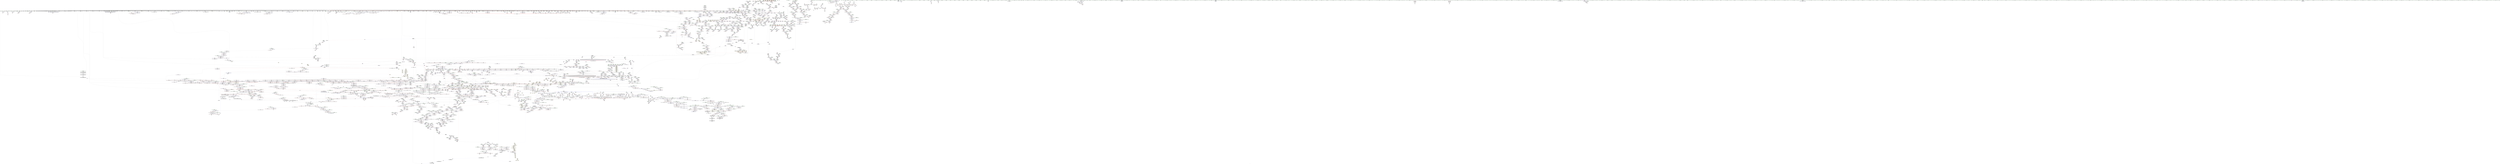 digraph "SVFG" {
	label="SVFG";

	Node0x563065d60ca0 [shape=record,color=grey,label="{NodeID: 0\nNullPtr}"];
	Node0x563065d60ca0 -> Node0x563066956050[style=solid];
	Node0x563065d60ca0 -> Node0x563066956150[style=solid];
	Node0x563065d60ca0 -> Node0x563066956220[style=solid];
	Node0x563065d60ca0 -> Node0x5630669562f0[style=solid];
	Node0x563065d60ca0 -> Node0x5630669563c0[style=solid];
	Node0x563065d60ca0 -> Node0x563066956490[style=solid];
	Node0x563065d60ca0 -> Node0x563066956560[style=solid];
	Node0x563065d60ca0 -> Node0x563066956630[style=solid];
	Node0x563065d60ca0 -> Node0x563066956700[style=solid];
	Node0x563065d60ca0 -> Node0x5630669567d0[style=solid];
	Node0x563065d60ca0 -> Node0x5630669568a0[style=solid];
	Node0x563065d60ca0 -> Node0x563066956970[style=solid];
	Node0x563065d60ca0 -> Node0x563066956a40[style=solid];
	Node0x563065d60ca0 -> Node0x563066956b10[style=solid];
	Node0x563065d60ca0 -> Node0x563066956be0[style=solid];
	Node0x563065d60ca0 -> Node0x563066956cb0[style=solid];
	Node0x563065d60ca0 -> Node0x563066956d80[style=solid];
	Node0x563065d60ca0 -> Node0x563066956e50[style=solid];
	Node0x563065d60ca0 -> Node0x563066956f20[style=solid];
	Node0x563065d60ca0 -> Node0x563066956ff0[style=solid];
	Node0x563065d60ca0 -> Node0x5630669570c0[style=solid];
	Node0x563065d60ca0 -> Node0x563066957190[style=solid];
	Node0x563065d60ca0 -> Node0x563066957260[style=solid];
	Node0x563065d60ca0 -> Node0x563066957330[style=solid];
	Node0x563065d60ca0 -> Node0x563066957400[style=solid];
	Node0x563065d60ca0 -> Node0x5630669574d0[style=solid];
	Node0x563065d60ca0 -> Node0x5630669575a0[style=solid];
	Node0x563065d60ca0 -> Node0x563066957670[style=solid];
	Node0x563065d60ca0 -> Node0x563066957740[style=solid];
	Node0x563065d60ca0 -> Node0x563066957810[style=solid];
	Node0x563065d60ca0 -> Node0x5630669578e0[style=solid];
	Node0x563065d60ca0 -> Node0x5630669579b0[style=solid];
	Node0x563065d60ca0 -> Node0x563066957a80[style=solid];
	Node0x563065d60ca0 -> Node0x563066957b50[style=solid];
	Node0x563065d60ca0 -> Node0x563066957c20[style=solid];
	Node0x563065d60ca0 -> Node0x563066957cf0[style=solid];
	Node0x563065d60ca0 -> Node0x563066957dc0[style=solid];
	Node0x563065d60ca0 -> Node0x563066957e90[style=solid];
	Node0x563065d60ca0 -> Node0x563066957f60[style=solid];
	Node0x563065d60ca0 -> Node0x563066958030[style=solid];
	Node0x563065d60ca0 -> Node0x563066958100[style=solid];
	Node0x563065d60ca0 -> Node0x5630669581d0[style=solid];
	Node0x563065d60ca0 -> Node0x5630669582a0[style=solid];
	Node0x563065d60ca0 -> Node0x563066958370[style=solid];
	Node0x563065d60ca0 -> Node0x563066958440[style=solid];
	Node0x563065d60ca0 -> Node0x563066958510[style=solid];
	Node0x563065d60ca0 -> Node0x5630669585e0[style=solid];
	Node0x563065d60ca0 -> Node0x5630669586b0[style=solid];
	Node0x563065d60ca0 -> Node0x563066958780[style=solid];
	Node0x563065d60ca0 -> Node0x563066958850[style=solid];
	Node0x563065d60ca0 -> Node0x563066958920[style=solid];
	Node0x563065d60ca0 -> Node0x5630669589f0[style=solid];
	Node0x563065d60ca0 -> Node0x563066958ac0[style=solid];
	Node0x563065d60ca0 -> Node0x563066958b90[style=solid];
	Node0x563065d60ca0 -> Node0x5630669403e0[style=solid];
	Node0x563065d60ca0 -> Node0x5630669404b0[style=solid];
	Node0x563065d60ca0 -> Node0x563066940580[style=solid];
	Node0x563065d60ca0 -> Node0x563066940650[style=solid];
	Node0x563065d60ca0 -> Node0x563066940720[style=solid];
	Node0x563065d60ca0 -> Node0x5630669407f0[style=solid];
	Node0x563065d60ca0 -> Node0x5630669408c0[style=solid];
	Node0x563065d60ca0 -> Node0x563066940990[style=solid];
	Node0x563065d60ca0 -> Node0x563066940a60[style=solid];
	Node0x563065d60ca0 -> Node0x563066940b30[style=solid];
	Node0x563065d60ca0 -> Node0x563066940c00[style=solid];
	Node0x563065d60ca0 -> Node0x563066940cd0[style=solid];
	Node0x563065d60ca0 -> Node0x563066940da0[style=solid];
	Node0x563065d60ca0 -> Node0x563066940e70[style=solid];
	Node0x563065d60ca0 -> Node0x563066940f40[style=solid];
	Node0x563065d60ca0 -> Node0x563066941010[style=solid];
	Node0x563065d60ca0 -> Node0x5630669410e0[style=solid];
	Node0x563065d60ca0 -> Node0x5630669411b0[style=solid];
	Node0x563065d60ca0 -> Node0x563066941280[style=solid];
	Node0x563065d60ca0 -> Node0x563066941350[style=solid];
	Node0x563065d60ca0 -> Node0x563066941420[style=solid];
	Node0x563065d60ca0 -> Node0x5630669414f0[style=solid];
	Node0x563065d60ca0 -> Node0x5630669415c0[style=solid];
	Node0x563065d60ca0 -> Node0x563066941690[style=solid];
	Node0x563065d60ca0 -> Node0x563066941760[style=solid];
	Node0x563065d60ca0 -> Node0x563066941830[style=solid];
	Node0x563065d60ca0 -> Node0x563066941900[style=solid];
	Node0x563065d60ca0 -> Node0x5630669419d0[style=solid];
	Node0x563065d60ca0 -> Node0x563066941aa0[style=solid];
	Node0x563065d60ca0 -> Node0x563066941b70[style=solid];
	Node0x563065d60ca0 -> Node0x563066941c40[style=solid];
	Node0x563065d60ca0 -> Node0x563066941d10[style=solid];
	Node0x563065d60ca0 -> Node0x563066941de0[style=solid];
	Node0x563065d60ca0 -> Node0x563066941eb0[style=solid];
	Node0x563065d60ca0 -> Node0x563066941f80[style=solid];
	Node0x563065d60ca0 -> Node0x563066942050[style=solid];
	Node0x563065d60ca0 -> Node0x563066942120[style=solid];
	Node0x563065d60ca0 -> Node0x5630669421f0[style=solid];
	Node0x563065d60ca0 -> Node0x5630669422c0[style=solid];
	Node0x563065d60ca0 -> Node0x563066942390[style=solid];
	Node0x563065d60ca0 -> Node0x563066942460[style=solid];
	Node0x563065d60ca0 -> Node0x563066942530[style=solid];
	Node0x563065d60ca0 -> Node0x563066942600[style=solid];
	Node0x563065d60ca0 -> Node0x5630669426d0[style=solid];
	Node0x563065d60ca0 -> Node0x5630669427a0[style=solid];
	Node0x563065d60ca0 -> Node0x563066942870[style=solid];
	Node0x563065d60ca0 -> Node0x563066942940[style=solid];
	Node0x563065d60ca0 -> Node0x563066942a10[style=solid];
	Node0x563065d60ca0 -> Node0x563066942ae0[style=solid];
	Node0x563065d60ca0 -> Node0x563066942bb0[style=solid];
	Node0x563065d60ca0 -> Node0x563066942c80[style=solid];
	Node0x563065d60ca0 -> Node0x563066942d50[style=solid];
	Node0x563065d60ca0 -> Node0x563066942e20[style=solid];
	Node0x563065d60ca0 -> Node0x563066942ef0[style=solid];
	Node0x563065d60ca0 -> Node0x563066942fc0[style=solid];
	Node0x563065d60ca0 -> Node0x563066943090[style=solid];
	Node0x563065d60ca0 -> Node0x563066943160[style=solid];
	Node0x563065d60ca0 -> Node0x563066943230[style=solid];
	Node0x563065d60ca0 -> Node0x563066943300[style=solid];
	Node0x563065d60ca0 -> Node0x5630669433d0[style=solid];
	Node0x563065d60ca0 -> Node0x5630669434a0[style=solid];
	Node0x563065d60ca0 -> Node0x563066943570[style=solid];
	Node0x563065d60ca0 -> Node0x563066943640[style=solid];
	Node0x563065d60ca0 -> Node0x563066943710[style=solid];
	Node0x563065d60ca0 -> Node0x5630669437e0[style=solid];
	Node0x563065d60ca0 -> Node0x5630669438b0[style=solid];
	Node0x563065d60ca0 -> Node0x563066943980[style=solid];
	Node0x563065d60ca0 -> Node0x563066943a50[style=solid];
	Node0x563065d60ca0 -> Node0x563066943b20[style=solid];
	Node0x563065d60ca0 -> Node0x563066943bf0[style=solid];
	Node0x563065d60ca0 -> Node0x563066943cc0[style=solid];
	Node0x563065d60ca0 -> Node0x563066943d90[style=solid];
	Node0x563065d60ca0 -> Node0x563066943e60[style=solid];
	Node0x563065d60ca0 -> Node0x563066943f30[style=solid];
	Node0x563065d60ca0 -> Node0x563066944000[style=solid];
	Node0x563065d60ca0 -> Node0x5630669440d0[style=solid];
	Node0x563065d60ca0 -> Node0x5630669441a0[style=solid];
	Node0x563065d60ca0 -> Node0x563066944270[style=solid];
	Node0x563065d60ca0 -> Node0x563066944340[style=solid];
	Node0x563065d60ca0 -> Node0x563066944410[style=solid];
	Node0x563065d60ca0 -> Node0x5630669444e0[style=solid];
	Node0x563065d60ca0 -> Node0x5630669445b0[style=solid];
	Node0x563065d60ca0 -> Node0x5630669bb5c0[style=solid];
	Node0x563065d60ca0 -> Node0x5630669c1290[style=solid];
	Node0x563065d60ca0 -> Node0x5630669c8a00[style=solid];
	Node0x563065d60ca0 -> Node0x5630669cf200[style=solid];
	Node0x563065d60ca0 -> Node0x5630669cf2d0[style=solid];
	Node0x563065d60ca0 -> Node0x5630669cf3a0[style=solid];
	Node0x563065d60ca0 -> Node0x5630669d3090[style=solid];
	Node0x563065d60ca0 -> Node0x5630669d3160[style=solid];
	Node0x563065d60ca0 -> Node0x5630669d3230[style=solid];
	Node0x563065d60ca0 -> Node0x5630669d55f0[style=solid];
	Node0x563065d60ca0 -> Node0x5630669d56c0[style=solid];
	Node0x563065d60ca0 -> Node0x5630669d5790[style=solid];
	Node0x563065d60ca0 -> Node0x5630669d5ba0[style=solid];
	Node0x563065d60ca0 -> Node0x5630669d5c70[style=solid];
	Node0x563065d60ca0 -> Node0x5630669d5d40[style=solid];
	Node0x563065d60ca0 -> Node0x563066a349c0[style=solid];
	Node0x563065d60ca0 -> Node0x563066a34b50[style=solid];
	Node0x563065d60ca0 -> Node0x563066a35c30[style=solid];
	Node0x563065d60ca0 -> Node0x563066a36d10[style=solid];
	Node0x563065d60ca0 -> Node0x563066a3ea50[style=solid];
	Node0x563065d60ca0 -> Node0x563066a3f7d0[style=solid];
	Node0x563065d60ca0 -> Node0x563066a41a50[style=solid];
	Node0x563065d60ca0 -> Node0x563066a42f50[style=solid];
	Node0x563065d60ca0 -> Node0x563066a430d0[style=solid];
	Node0x563065d60ca0 -> Node0x563066a445d0[style=solid];
	Node0x563065d60ca0:s64 -> Node0x563066a057d0[style=solid,color=red];
	Node0x563065d60ca0:s64 -> Node0x563066ca6a80[style=solid,color=red];
	Node0x563065d60ca0:s64 -> Node0x563066a000c0[style=solid,color=red];
	Node0x563065d60ca0:s64 -> Node0x563066caac00[style=solid,color=red];
	Node0x5630669d0cd0 [shape=record,color=blue,label="{NodeID: 2657\n3822\<--3817\n__x.addr\<--__x\n_ZNSt22__uninitialized_fill_nILb1EE15__uninit_fill_nIPimiEET_S3_T0_RKT1_\n}"];
	Node0x5630669d0cd0 -> Node0x5630669b3b80[style=dashed];
	Node0x563066936e70 [shape=record,color=green,label="{NodeID: 443\n3183\<--3184\n__last\<--__last_field_insensitive\n_ZSt4copyISt13move_iteratorIPxES1_ET0_T_S4_S3_\n}"];
	Node0x563066936e70 -> Node0x563066972840[style=solid];
	Node0x563066936e70 -> Node0x563066982da0[style=solid];
	Node0x5630669463f0 [shape=record,color=black,label="{NodeID: 886\n650\<--648\nconv96\<--sub95\n_ZN6solver5solveEv\n|{<s0>74}}"];
	Node0x5630669463f0:s0 -> Node0x5630669f9de0[style=solid,color=red];
	Node0x56306697d510 [shape=record,color=purple,label="{NodeID: 1329\n1937\<--1925\ncoerce.dive\<--__first\n_ZSt18uninitialized_copyISt13move_iteratorIPNSt7__cxx1112basic_stringIcSt11char_traitsIcESaIcEEEES7_ET0_T_SA_S9_\n}"];
	Node0x56306697d510 -> Node0x5630669c4f80[style=solid];
	Node0x5630669ea150 [shape=record,color=black,label="{NodeID: 6200\n1264 = PHI(1398, )\n|{<s0>157}}"];
	Node0x5630669ea150:s0 -> Node0x563066ca5110[style=solid,color=red];
	Node0x563066964c20 [shape=record,color=red,label="{NodeID: 1772\n1392\<--1383\n\<--__first.addr\n_ZSt27__uninitialized_default_n_aIPNSt7__cxx1112basic_stringIcSt11char_traitsIcESaIcEEEmS5_ET_S7_T0_RSaIT1_E\n|{<s0>168}}"];
	Node0x563066964c20:s0 -> Node0x5630669f4770[style=solid,color=red];
	Node0x563066b0d9d0 [shape=record,color=black,label="{NodeID: 4429\nMR_86V_3 = PHI(MR_86V_4, MR_86V_2, )\npts\{399 \}\n}"];
	Node0x563066b0d9d0 -> Node0x56306695cd60[style=dashed];
	Node0x563066b0d9d0 -> Node0x56306695ce30[style=dashed];
	Node0x563066b0d9d0 -> Node0x56306695cf00[style=dashed];
	Node0x563066b0d9d0 -> Node0x56306695cfd0[style=dashed];
	Node0x563066b0d9d0 -> Node0x56306695d0a0[style=dashed];
	Node0x563066b0d9d0 -> Node0x56306695d170[style=dashed];
	Node0x563066b0d9d0 -> Node0x56306695d240[style=dashed];
	Node0x563066b0d9d0 -> Node0x56306695d310[style=dashed];
	Node0x563066b0d9d0 -> Node0x56306695d3e0[style=dashed];
	Node0x563066b0d9d0 -> Node0x56306695d4b0[style=dashed];
	Node0x563066b0d9d0 -> Node0x56306695d580[style=dashed];
	Node0x563066b0d9d0 -> Node0x56306695d650[style=dashed];
	Node0x563066b0d9d0 -> Node0x56306695d720[style=dashed];
	Node0x563066b0d9d0 -> Node0x56306695d7f0[style=dashed];
	Node0x563066b0d9d0 -> Node0x56306695d8c0[style=dashed];
	Node0x563066b0d9d0 -> Node0x56306695d990[style=dashed];
	Node0x563066b0d9d0 -> Node0x56306695da60[style=dashed];
	Node0x563066b0d9d0 -> Node0x56306695db30[style=dashed];
	Node0x563066b0d9d0 -> Node0x56306695dc00[style=dashed];
	Node0x563066b0d9d0 -> Node0x56306695dcd0[style=dashed];
	Node0x563066b0d9d0 -> Node0x56306695dda0[style=dashed];
	Node0x563066b0d9d0 -> Node0x56306695de70[style=dashed];
	Node0x563066b0d9d0 -> Node0x5630669befa0[style=dashed];
	Node0x5630669ba520 [shape=record,color=red,label="{NodeID: 2215\n4921\<--4912\nthis1\<--this.addr\n_ZN9__gnu_cxx13new_allocatorI6solverE10deallocateEPS1_m\n}"];
	Node0x56306686e9a0 [shape=record,color=green,label="{NodeID: 1\n7\<--1\n__dso_handle\<--dummyObj\nGlob }"];
	Node0x563066b4dd30 [shape=record,color=yellow,style=double,label="{NodeID: 4872\n129V_1 = ENCHI(MR_129V_0)\npts\{1858 3051 \}\nFun[_ZSt14__copy_move_a2ILb1EPxS0_ET1_T0_S2_S1_]|{<s0>323}}"];
	Node0x563066b4dd30:s0 -> Node0x563066b46540[style=dashed,color=red];
	Node0x5630669d0da0 [shape=record,color=blue,label="{NodeID: 2658\n3838\<--3835\n__first.addr\<--__first\n_ZSt6fill_nIPimiET_S1_T0_RKT1_\n}"];
	Node0x5630669d0da0 -> Node0x5630669b3c50[style=dashed];
	Node0x563066936f40 [shape=record,color=green,label="{NodeID: 444\n3185\<--3186\n__result.addr\<--__result.addr_field_insensitive\n_ZSt4copyISt13move_iteratorIPxES1_ET0_T_S4_S3_\n}"];
	Node0x563066936f40 -> Node0x5630669af8e0[style=solid];
	Node0x563066936f40 -> Node0x5630669cc6f0[style=solid];
	Node0x5630669464c0 [shape=record,color=black,label="{NodeID: 887\n664\<--663\nconv101\<--\n_ZN6solver5solveEv\n|{<s0>75}}"];
	Node0x5630669464c0:s0 -> Node0x563066a02170[style=solid,color=red];
	Node0x56306697d5e0 [shape=record,color=purple,label="{NodeID: 1330\n1939\<--1927\ncoerce.dive1\<--__last\n_ZSt18uninitialized_copyISt13move_iteratorIPNSt7__cxx1112basic_stringIcSt11char_traitsIcESaIcEEEES7_ET0_T_SA_S9_\n}"];
	Node0x56306697d5e0 -> Node0x5630669c5050[style=solid];
	Node0x5630669ea2f0 [shape=record,color=black,label="{NodeID: 6201\n1023 = PHI()\n}"];
	Node0x563066964cf0 [shape=record,color=red,label="{NodeID: 1773\n1393\<--1385\n\<--__n.addr\n_ZSt27__uninitialized_default_n_aIPNSt7__cxx1112basic_stringIcSt11char_traitsIcESaIcEEEmS5_ET_S7_T0_RSaIT1_E\n|{<s0>168}}"];
	Node0x563066964cf0:s0 -> Node0x5630669f48b0[style=solid,color=red];
	Node0x5630669ba5f0 [shape=record,color=red,label="{NodeID: 2216\n4922\<--4914\n\<--__p.addr\n_ZN9__gnu_cxx13new_allocatorI6solverE10deallocateEPS1_m\n}"];
	Node0x5630669ba5f0 -> Node0x563066977710[style=solid];
	Node0x563066926db0 [shape=record,color=green,label="{NodeID: 2\n9\<--1\n\<--dummyObj\nCan only get source location for instruction, argument, global var or function.}"];
	Node0x5630669d0e70 [shape=record,color=blue,label="{NodeID: 2659\n3840\<--3836\n__n.addr\<--__n\n_ZSt6fill_nIPimiET_S1_T0_RKT1_\n}"];
	Node0x5630669d0e70 -> Node0x5630669b3d20[style=dashed];
	Node0x563066937010 [shape=record,color=green,label="{NodeID: 445\n3187\<--3188\nagg.tmp\<--agg.tmp_field_insensitive\n_ZSt4copyISt13move_iteratorIPxES1_ET0_T_S4_S3_\n}"];
	Node0x563066937010 -> Node0x563066972910[style=solid];
	Node0x563066937010 -> Node0x563066982e70[style=solid];
	Node0x563066946590 [shape=record,color=black,label="{NodeID: 888\n667\<--666\nconv104\<--call103\n_ZN6solver5solveEv\n}"];
	Node0x563066946590 -> Node0x563066a391d0[style=solid];
	Node0x56306697d6b0 [shape=record,color=purple,label="{NodeID: 1331\n1950\<--1933\ncoerce.dive3\<--agg.tmp\n_ZSt18uninitialized_copyISt13move_iteratorIPNSt7__cxx1112basic_stringIcSt11char_traitsIcESaIcEEEES7_ET0_T_SA_S9_\n}"];
	Node0x56306697d6b0 -> Node0x563066968430[style=solid];
	Node0x5630669ea3c0 [shape=record,color=black,label="{NodeID: 6202\n3853 = PHI(3857, )\n}"];
	Node0x5630669ea3c0 -> Node0x5630669748c0[style=solid];
	Node0x563066964dc0 [shape=record,color=red,label="{NodeID: 1774\n1403\<--1400\nthis1\<--this.addr\n_ZNSt12_Vector_baseINSt7__cxx1112basic_stringIcSt11char_traitsIcESaIcEEESaIS5_EE19_M_get_Tp_allocatorEv\n}"];
	Node0x563066964dc0 -> Node0x56306697c5a0[style=solid];
	Node0x5630669ba6c0 [shape=record,color=red,label="{NodeID: 2217\n4939\<--4930\n\<--__first.addr\n_ZSt8_DestroyIP6solverS0_EvT_S2_RSaIT0_E\n|{<s0>433}}"];
	Node0x5630669ba6c0:s0 -> Node0x563066a00880[style=solid,color=red];
	Node0x563066926e40 [shape=record,color=green,label="{NodeID: 3\n11\<--1\n.str\<--dummyObj\nGlob }"];
	Node0x5630669d0f40 [shape=record,color=blue,label="{NodeID: 2660\n3842\<--3837\n__value.addr\<--__value\n_ZSt6fill_nIPimiET_S1_T0_RKT1_\n}"];
	Node0x5630669d0f40 -> Node0x5630669b3df0[style=dashed];
	Node0x5630669370e0 [shape=record,color=green,label="{NodeID: 446\n3189\<--3190\nagg.tmp3\<--agg.tmp3_field_insensitive\n_ZSt4copyISt13move_iteratorIPxES1_ET0_T_S4_S3_\n}"];
	Node0x5630669370e0 -> Node0x5630669729e0[style=solid];
	Node0x5630669370e0 -> Node0x563066982f40[style=solid];
	Node0x563066946660 [shape=record,color=black,label="{NodeID: 889\n674\<--673\nconv109\<--\n_ZN6solver5solveEv\n|{<s0>77}}"];
	Node0x563066946660:s0 -> Node0x563066a02170[style=solid,color=red];
	Node0x56306697d780 [shape=record,color=purple,label="{NodeID: 1332\n1952\<--1935\ncoerce.dive4\<--agg.tmp2\n_ZSt18uninitialized_copyISt13move_iteratorIPNSt7__cxx1112basic_stringIcSt11char_traitsIcESaIcEEEES7_ET0_T_SA_S9_\n}"];
	Node0x56306697d780 -> Node0x563066968500[style=solid];
	Node0x5630669ea530 [shape=record,color=black,label="{NodeID: 6203\n4084 = PHI(4319, )\n|{<s0>364}}"];
	Node0x5630669ea530:s0 -> Node0x5630669ebb70[style=solid,color=red];
	Node0x563066964e90 [shape=record,color=red,label="{NodeID: 1775\n1424\<--1411\nthis1\<--this.addr\n_ZNKSt6vectorINSt7__cxx1112basic_stringIcSt11char_traitsIcESaIcEEESaIS5_EE12_M_check_lenEmPKc\n|{<s0>169|<s1>170|<s2>172|<s3>173|<s4>175|<s5>176|<s6>177}}"];
	Node0x563066964e90:s0 -> Node0x5630669f2a30[style=solid,color=red];
	Node0x563066964e90:s1 -> Node0x563066ca17c0[style=solid,color=red];
	Node0x563066964e90:s2 -> Node0x563066ca17c0[style=solid,color=red];
	Node0x563066964e90:s3 -> Node0x563066ca17c0[style=solid,color=red];
	Node0x563066964e90:s4 -> Node0x563066ca17c0[style=solid,color=red];
	Node0x563066964e90:s5 -> Node0x5630669f2a30[style=solid,color=red];
	Node0x563066964e90:s6 -> Node0x5630669f2a30[style=solid,color=red];
	Node0x5630669ba790 [shape=record,color=red,label="{NodeID: 2218\n4940\<--4932\n\<--__last.addr\n_ZSt8_DestroyIP6solverS0_EvT_S2_RSaIT0_E\n|{<s0>433}}"];
	Node0x5630669ba790:s0 -> Node0x563066a00a00[style=solid,color=red];
	Node0x563066927500 [shape=record,color=green,label="{NodeID: 4\n13\<--1\n.str.1\<--dummyObj\nGlob }"];
	Node0x5630669d1010 [shape=record,color=blue,label="{NodeID: 2661\n3861\<--3858\n__first.addr\<--__first\n_ZSt10__fill_n_aIPimiEN9__gnu_cxx11__enable_ifIXsr11__is_scalarIT1_EE7__valueET_E6__typeES4_T0_RKS3_\n}"];
	Node0x5630669d1010 -> Node0x563066b1cfc0[style=dashed];
	Node0x5630669371b0 [shape=record,color=green,label="{NodeID: 447\n3202\<--3203\n_ZSt12__miter_baseIPxEDTcl12__miter_basecldtfp_4baseEEESt13move_iteratorIT_E\<--_ZSt12__miter_baseIPxEDTcl12__miter_basecldtfp_4baseEEESt13move_iteratorIT_E_field_insensitive\n}"];
	Node0x563066946730 [shape=record,color=black,label="{NodeID: 890\n677\<--676\nconv111\<--\n_ZN6solver5solveEv\n}"];
	Node0x56306697d850 [shape=record,color=purple,label="{NodeID: 1333\n4956\<--1943\noffset_0\<--\n}"];
	Node0x56306697d850 -> Node0x5630669c52c0[style=solid];
	Node0x5630669ea670 [shape=record,color=black,label="{NodeID: 6204\n4085 = PHI(4300, )\n}"];
	Node0x5630669ea670 -> Node0x5630669d2bb0[style=solid];
	Node0x563066964f60 [shape=record,color=red,label="{NodeID: 1776\n1430\<--1413\n\<--__n.addr\n_ZNKSt6vectorINSt7__cxx1112basic_stringIcSt11char_traitsIcESaIcEEESaIS5_EE12_M_check_lenEmPKc\n}"];
	Node0x563066964f60 -> Node0x563066a427d0[style=solid];
	Node0x5630669ba860 [shape=record,color=red,label="{NodeID: 2219\n4952\<--4951\ndummyVal\<--offset_0\n_ZSt22__uninitialized_copy_aISt13move_iteratorIPNSt7__cxx1112basic_stringIcSt11char_traitsIcESaIcEEEES7_S6_ET0_T_SA_S9_RSaIT1_E\n}"];
	Node0x5630669ba860 -> Node0x5630669c4d10[style=solid];
	Node0x563066927590 [shape=record,color=green,label="{NodeID: 5\n15\<--1\n_ZSt3cin\<--dummyObj\nGlob }"];
	Node0x5630669d10e0 [shape=record,color=blue,label="{NodeID: 2662\n3863\<--3859\n__n.addr\<--__n\n_ZSt10__fill_n_aIPimiEN9__gnu_cxx11__enable_ifIXsr11__is_scalarIT1_EE7__valueET_E6__typeES4_T0_RKS3_\n}"];
	Node0x5630669d10e0 -> Node0x5630669b4130[style=dashed];
	Node0x5630669372b0 [shape=record,color=green,label="{NodeID: 448\n3212\<--3213\n_ZSt14__copy_move_a2ILb1EPxS0_ET1_T0_S2_S1_\<--_ZSt14__copy_move_a2ILb1EPxS0_ET1_T0_S2_S1__field_insensitive\n}"];
	Node0x563066946800 [shape=record,color=black,label="{NodeID: 891\n680\<--679\nconv114\<--\n_ZN6solver5solveEv\n}"];
	Node0x563066946800 -> Node0x563066a3b5d0[style=solid];
	Node0x56306697d920 [shape=record,color=purple,label="{NodeID: 1334\n4957\<--1944\noffset_0\<--\n}"];
	Node0x56306697d920 -> Node0x5630669baa00[style=solid];
	Node0x5630669ea7b0 [shape=record,color=black,label="{NodeID: 6205\n4167 = PHI(4225, )\n}"];
	Node0x5630669ea7b0 -> Node0x5630669d34a0[style=solid];
	Node0x563066965030 [shape=record,color=red,label="{NodeID: 1777\n1433\<--1415\n\<--__s.addr\n_ZNKSt6vectorINSt7__cxx1112basic_stringIcSt11char_traitsIcESaIcEEESaIS5_EE12_M_check_lenEmPKc\n}"];
	Node0x5630669ba930 [shape=record,color=red,label="{NodeID: 2220\n4955\<--4954\ndummyVal\<--offset_0\n_ZSt22__uninitialized_copy_aISt13move_iteratorIPNSt7__cxx1112basic_stringIcSt11char_traitsIcESaIcEEEES7_S6_ET0_T_SA_S9_RSaIT1_E\n}"];
	Node0x5630669ba930 -> Node0x5630669c4de0[style=solid];
	Node0x563066927620 [shape=record,color=green,label="{NodeID: 6\n16\<--1\n.str.2\<--dummyObj\nGlob }"];
	Node0x5630669d11b0 [shape=record,color=blue,label="{NodeID: 2663\n3865\<--3860\n__value.addr\<--__value\n_ZSt10__fill_n_aIPimiEN9__gnu_cxx11__enable_ifIXsr11__is_scalarIT1_EE7__valueET_E6__typeES4_T0_RKS3_\n}"];
	Node0x5630669d11b0 -> Node0x5630669b4200[style=dashed];
	Node0x5630669373b0 [shape=record,color=green,label="{NodeID: 449\n3219\<--3220\n__first.addr\<--__first.addr_field_insensitive\n_ZSt14__copy_move_a2ILb1EPxS0_ET1_T0_S2_S1_\n}"];
	Node0x5630669373b0 -> Node0x5630669afb50[style=solid];
	Node0x5630669373b0 -> Node0x5630669cc960[style=solid];
	Node0x5630669468d0 [shape=record,color=black,label="{NodeID: 892\n682\<--681\nconv116\<--sub115\n_ZN6solver5solveEv\n|{<s0>79}}"];
	Node0x5630669468d0:s0 -> Node0x5630669f9de0[style=solid,color=red];
	Node0x56306697d9f0 [shape=record,color=purple,label="{NodeID: 1335\n4959\<--1946\noffset_0\<--\n}"];
	Node0x56306697d9f0 -> Node0x5630669c5390[style=solid];
	Node0x5630669ea8f0 [shape=record,color=black,label="{NodeID: 6206\n4241 = PHI(4248, )\n}"];
	Node0x5630669ea8f0 -> Node0x563066a35c30[style=solid];
	Node0x563066965100 [shape=record,color=red,label="{NodeID: 1778\n1447\<--1417\n\<--__len\n_ZNKSt6vectorINSt7__cxx1112basic_stringIcSt11char_traitsIcESaIcEEESaIS5_EE12_M_check_lenEmPKc\n}"];
	Node0x563066965100 -> Node0x563066a42650[style=solid];
	Node0x5630669baa00 [shape=record,color=red,label="{NodeID: 2221\n4958\<--4957\ndummyVal\<--offset_0\n_ZSt18uninitialized_copyISt13move_iteratorIPNSt7__cxx1112basic_stringIcSt11char_traitsIcESaIcEEEES7_ET0_T_SA_S9_\n}"];
	Node0x5630669baa00 -> Node0x5630669c52c0[style=solid];
	Node0x5630669276b0 [shape=record,color=green,label="{NodeID: 7\n18\<--1\n.str.3\<--dummyObj\nGlob }"];
	Node0x5630669d1280 [shape=record,color=blue,label="{NodeID: 2664\n3867\<--3875\n__tmp\<--\n_ZSt10__fill_n_aIPimiEN9__gnu_cxx11__enable_ifIXsr11__is_scalarIT1_EE7__valueET_E6__typeES4_T0_RKS3_\n}"];
	Node0x5630669d1280 -> Node0x5630669b42d0[style=dashed];
	Node0x563066937480 [shape=record,color=green,label="{NodeID: 450\n3221\<--3222\n__last.addr\<--__last.addr_field_insensitive\n_ZSt14__copy_move_a2ILb1EPxS0_ET1_T0_S2_S1_\n}"];
	Node0x563066937480 -> Node0x5630669afc20[style=solid];
	Node0x563066937480 -> Node0x5630669cca30[style=solid];
	Node0x5630669469a0 [shape=record,color=black,label="{NodeID: 893\n692\<--691\nconv122\<--\n_ZN6solver5solveEv\n|{<s0>80}}"];
	Node0x5630669469a0:s0 -> Node0x563066a02170[style=solid,color=red];
	Node0x56306697dac0 [shape=record,color=purple,label="{NodeID: 1336\n4960\<--1947\noffset_0\<--\n}"];
	Node0x56306697dac0 -> Node0x5630669baad0[style=solid];
	Node0x5630669eaa30 [shape=record,color=black,label="{NodeID: 6207\n4260 = PHI(4264, )\n}"];
	Node0x5630669eaa30 -> Node0x563066975760[style=solid];
	Node0x5630669651d0 [shape=record,color=red,label="{NodeID: 1779\n1451\<--1417\n\<--__len\n_ZNKSt6vectorINSt7__cxx1112basic_stringIcSt11char_traitsIcESaIcEEESaIS5_EE12_M_check_lenEmPKc\n}"];
	Node0x5630669651d0 -> Node0x563066a42950[style=solid];
	Node0x563066b0fcd0 [shape=record,color=black,label="{NodeID: 4436\nMR_24V_5 = PHI(MR_24V_8, MR_24V_9, MR_24V_4, MR_24V_8, MR_24V_7, )\npts\{4289 \}\n|{<s0>11}}"];
	Node0x563066b0fcd0:s0 -> Node0x563066b40db0[style=dashed,color=red];
	Node0x5630669baad0 [shape=record,color=red,label="{NodeID: 2222\n4961\<--4960\ndummyVal\<--offset_0\n_ZSt18uninitialized_copyISt13move_iteratorIPNSt7__cxx1112basic_stringIcSt11char_traitsIcESaIcEEEES7_ET0_T_SA_S9_\n}"];
	Node0x5630669baad0 -> Node0x5630669c5390[style=solid];
	Node0x563066927740 [shape=record,color=green,label="{NodeID: 8\n20\<--1\n.str.4\<--dummyObj\nGlob }"];
	Node0x5630669d1350 [shape=record,color=blue,label="{NodeID: 2665\n3869\<--3877\n__niter\<--\n_ZSt10__fill_n_aIPimiEN9__gnu_cxx11__enable_ifIXsr11__is_scalarIT1_EE7__valueET_E6__typeES4_T0_RKS3_\n}"];
	Node0x5630669d1350 -> Node0x563066b1d4c0[style=dashed];
	Node0x563066937550 [shape=record,color=green,label="{NodeID: 451\n3223\<--3224\n__result.addr\<--__result.addr_field_insensitive\n_ZSt14__copy_move_a2ILb1EPxS0_ET1_T0_S2_S1_\n}"];
	Node0x563066937550 -> Node0x5630669afcf0[style=solid];
	Node0x563066937550 -> Node0x5630669ccb00[style=solid];
	Node0x563066946a70 [shape=record,color=black,label="{NodeID: 894\n696\<--695\nconv126\<--\n_ZN6solver5solveEv\n}"];
	Node0x563066946a70 -> Node0x563066a39350[style=solid];
	Node0x56306697db90 [shape=record,color=purple,label="{NodeID: 1337\n1979\<--1967\ncoerce.dive\<--__first\n_ZNSt20__uninitialized_copyILb0EE13__uninit_copyISt13move_iteratorIPNSt7__cxx1112basic_stringIcSt11char_traitsIcESaIcEEEES9_EET0_T_SC_SB_\n}"];
	Node0x56306697db90 -> Node0x5630669c5460[style=solid];
	Node0x5630669eab70 [shape=record,color=black,label="{NodeID: 6208\n4279 = PHI(4292, )\n}"];
	Node0x5630669eab70 -> Node0x563066a3ff50[style=solid];
	Node0x5630669652a0 [shape=record,color=red,label="{NodeID: 1780\n1457\<--1417\n\<--__len\n_ZNKSt6vectorINSt7__cxx1112basic_stringIcSt11char_traitsIcESaIcEEESaIS5_EE12_M_check_lenEmPKc\n}"];
	Node0x5630669652a0 -> Node0x563066a36770[style=solid];
	Node0x5630669baba0 [shape=record,color=red,label="{NodeID: 2223\n4964\<--4963\ndummyVal\<--offset_0\n_ZSt22__uninitialized_copy_aISt13move_iteratorIPxES1_xET0_T_S4_S3_RSaIT1_E\n}"];
	Node0x5630669baba0 -> Node0x5630669cb9f0[style=solid];
	Node0x5630669277d0 [shape=record,color=green,label="{NodeID: 9\n23\<--1\n\<--dummyObj\nCan only get source location for instruction, argument, global var or function.}"];
	Node0x5630669d1420 [shape=record,color=blue,label="{NodeID: 2666\n3884\<--3883\n\<--\n_ZSt10__fill_n_aIPimiEN9__gnu_cxx11__enable_ifIXsr11__is_scalarIT1_EE7__valueET_E6__typeES4_T0_RKS3_\n}"];
	Node0x5630669d1420 -> Node0x563066b1cac0[style=dashed];
	Node0x563066937620 [shape=record,color=green,label="{NodeID: 452\n3230\<--3231\n_ZSt12__niter_baseIPxET_S1_\<--_ZSt12__niter_baseIPxET_S1__field_insensitive\n}"];
	Node0x563066946b40 [shape=record,color=black,label="{NodeID: 895\n698\<--697\nconv128\<--sub127\n_ZN6solver5solveEv\n|{<s0>82}}"];
	Node0x563066946b40:s0 -> Node0x5630669f9de0[style=solid,color=red];
	Node0x56306697dc60 [shape=record,color=purple,label="{NodeID: 1338\n1981\<--1969\ncoerce.dive1\<--__last\n_ZNSt20__uninitialized_copyILb0EE13__uninit_copyISt13move_iteratorIPNSt7__cxx1112basic_stringIcSt11char_traitsIcESaIcEEEES9_EET0_T_SC_SB_\n}"];
	Node0x56306697dc60 -> Node0x5630669c5530[style=solid];
	Node0x5630669eacb0 [shape=record,color=black,label="{NodeID: 6209\n4315 = PHI(4328, )\n}"];
	Node0x5630669eacb0 -> Node0x563066975aa0[style=solid];
	Node0x563066965370 [shape=record,color=red,label="{NodeID: 1781\n1444\<--1441\n\<--call5\n_ZNKSt6vectorINSt7__cxx1112basic_stringIcSt11char_traitsIcESaIcEEESaIS5_EE12_M_check_lenEmPKc\n}"];
	Node0x563066965370 -> Node0x563066a3bed0[style=solid];
	Node0x5630669bac70 [shape=record,color=red,label="{NodeID: 2224\n4967\<--4966\ndummyVal\<--offset_0\n_ZSt22__uninitialized_copy_aISt13move_iteratorIPxES1_xET0_T_S4_S3_RSaIT1_E\n}"];
	Node0x5630669bac70 -> Node0x5630669cbac0[style=solid];
	Node0x563066927860 [shape=record,color=green,label="{NodeID: 10\n83\<--1\n\<--dummyObj\nCan only get source location for instruction, argument, global var or function.}"];
	Node0x5630669d14f0 [shape=record,color=blue,label="{NodeID: 2667\n3869\<--3888\n__niter\<--dec\n_ZSt10__fill_n_aIPimiEN9__gnu_cxx11__enable_ifIXsr11__is_scalarIT1_EE7__valueET_E6__typeES4_T0_RKS3_\n}"];
	Node0x5630669d14f0 -> Node0x563066b1d4c0[style=dashed];
	Node0x563066937720 [shape=record,color=green,label="{NodeID: 453\n3237\<--3238\n_ZSt13__copy_move_aILb1EPxS0_ET1_T0_S2_S1_\<--_ZSt13__copy_move_aILb1EPxS0_ET1_T0_S2_S1__field_insensitive\n}"];
	Node0x563066946c10 [shape=record,color=black,label="{NodeID: 896\n703\<--702\nconv131\<--\n_ZN6solver5solveEv\n|{<s0>83}}"];
	Node0x563066946c10:s0 -> Node0x563066a02170[style=solid,color=red];
	Node0x56306697dd30 [shape=record,color=purple,label="{NodeID: 1339\n2004\<--2003\nincdec.ptr\<--\n_ZNSt20__uninitialized_copyILb0EE13__uninit_copyISt13move_iteratorIPNSt7__cxx1112basic_stringIcSt11char_traitsIcESaIcEEEES9_EET0_T_SC_SB_\n}"];
	Node0x56306697dd30 -> Node0x5630669c57a0[style=solid];
	Node0x5630669eadf0 [shape=record,color=black,label="{NodeID: 6210\n4342 = PHI(4346, )\n}"];
	Node0x5630669eadf0 -> Node0x563066975d10[style=solid];
	Node0x563066965440 [shape=record,color=red,label="{NodeID: 1782\n1470\<--1464\nthis1\<--this.addr\n_ZNSt12_Vector_baseINSt7__cxx1112basic_stringIcSt11char_traitsIcESaIcEEESaIS5_EE11_M_allocateEm\n}"];
	Node0x563066965440 -> Node0x56306697c670[style=solid];
	Node0x5630669bad40 [shape=record,color=red,label="{NodeID: 2225\n4970\<--4969\ndummyVal\<--offset_0\n_ZSt18uninitialized_copyISt13move_iteratorIPxES1_ET0_T_S4_S3_\n}"];
	Node0x5630669bad40 -> Node0x5630669cbfa0[style=solid];
	Node0x563066927930 [shape=record,color=green,label="{NodeID: 11\n92\<--1\n\<--dummyObj\nCan only get source location for instruction, argument, global var or function.}"];
	Node0x5630669d15c0 [shape=record,color=blue,label="{NodeID: 2668\n3861\<--3891\n__first.addr\<--incdec.ptr\n_ZSt10__fill_n_aIPimiEN9__gnu_cxx11__enable_ifIXsr11__is_scalarIT1_EE7__valueET_E6__typeES4_T0_RKS3_\n}"];
	Node0x5630669d15c0 -> Node0x563066b1cfc0[style=dashed];
	Node0x563066937820 [shape=record,color=green,label="{NodeID: 454\n3242\<--3243\n__it\<--__it_field_insensitive\n_ZSt12__miter_baseIPxEDTcl12__miter_basecldtfp_4baseEEESt13move_iteratorIT_E\n|{|<s1>324}}"];
	Node0x563066937820 -> Node0x563066983350[style=solid];
	Node0x563066937820:s1 -> Node0x563066ca7c90[style=solid,color=red];
	Node0x563066946ce0 [shape=record,color=black,label="{NodeID: 897\n707\<--706\nconv134\<--\n_ZN6solver5solveEv\n}"];
	Node0x563066946ce0 -> Node0x563066a394d0[style=solid];
	Node0x56306697de00 [shape=record,color=purple,label="{NodeID: 1340\n2083\<--2082\n_M_current\<--this1\n_ZNKSt13move_iteratorIPNSt7__cxx1112basic_stringIcSt11char_traitsIcESaIcEEEEdeEv\n}"];
	Node0x56306697de00 -> Node0x5630669a8240[style=solid];
	Node0x5630669eaf30 [shape=record,color=black,label="{NodeID: 6211\n4368 = PHI(4435, )\n|{<s0>381}}"];
	Node0x5630669eaf30:s0 -> Node0x5630669fc650[style=solid,color=red];
	Node0x563066965510 [shape=record,color=red,label="{NodeID: 1783\n1471\<--1466\n\<--__n.addr\n_ZNSt12_Vector_baseINSt7__cxx1112basic_stringIcSt11char_traitsIcESaIcEEESaIS5_EE11_M_allocateEm\n}"];
	Node0x563066965510 -> Node0x563066a424d0[style=solid];
	Node0x5630669bae10 [shape=record,color=red,label="{NodeID: 2226\n4973\<--4972\ndummyVal\<--offset_0\n_ZSt18uninitialized_copyISt13move_iteratorIPxES1_ET0_T_S4_S3_\n}"];
	Node0x5630669bae10 -> Node0x5630669cc070[style=solid];
	Node0x563066927a30 [shape=record,color=green,label="{NodeID: 12\n96\<--1\n\<--dummyObj\nCan only get source location for instruction, argument, global var or function.}"];
	Node0x5630669d1690 [shape=record,color=blue,label="{NodeID: 2669\n3898\<--3897\n__it.addr\<--__it\n_ZSt12__niter_baseIPiET_S1_\n}"];
	Node0x5630669d1690 -> Node0x5630669b4610[style=dashed];
	Node0x5630669378f0 [shape=record,color=green,label="{NodeID: 455\n3247\<--3248\n_ZNKSt13move_iteratorIPxE4baseEv\<--_ZNKSt13move_iteratorIPxE4baseEv_field_insensitive\n}"];
	Node0x563066946db0 [shape=record,color=black,label="{NodeID: 898\n709\<--708\nconv136\<--sub135\n_ZN6solver5solveEv\n|{<s0>85}}"];
	Node0x563066946db0:s0 -> Node0x5630669f9de0[style=solid,color=red];
	Node0x56306697ded0 [shape=record,color=purple,label="{NodeID: 1341\n2092\<--2091\n_M_current\<--this1\n_ZNSt13move_iteratorIPNSt7__cxx1112basic_stringIcSt11char_traitsIcESaIcEEEEppEv\n}"];
	Node0x56306697ded0 -> Node0x5630669a83e0[style=solid];
	Node0x56306697ded0 -> Node0x5630669c6090[style=solid];
	Node0x5630669eb070 [shape=record,color=black,label="{NodeID: 6212\n4389 = PHI()\n}"];
	Node0x5630669655e0 [shape=record,color=red,label="{NodeID: 1784\n1476\<--1466\n\<--__n.addr\n_ZNSt12_Vector_baseINSt7__cxx1112basic_stringIcSt11char_traitsIcESaIcEEESaIS5_EE11_M_allocateEm\n|{<s0>178}}"];
	Node0x5630669655e0:s0 -> Node0x563066ca22e0[style=solid,color=red];
	Node0x5630669baee0 [shape=record,color=red,label="{NodeID: 2227\n4976\<--4975\ndummyVal\<--offset_0\n_ZNSt20__uninitialized_copyILb1EE13__uninit_copyISt13move_iteratorIPxES3_EET0_T_S6_S5_\n}"];
	Node0x5630669baee0 -> Node0x5630669cc3b0[style=solid];
	Node0x563066927b30 [shape=record,color=green,label="{NodeID: 13\n432\<--1\n\<--dummyObj\nCan only get source location for instruction, argument, global var or function.|{<s0>235|<s1>254}}"];
	Node0x563066927b30:s0 -> Node0x563066ca6ca0[style=solid,color=red];
	Node0x563066927b30:s1 -> Node0x563066ca1fb0[style=solid,color=red];
	Node0x563066b43830 [shape=record,color=yellow,style=double,label="{NodeID: 4884\n24V_1 = ENCHI(MR_24V_0)\npts\{4289 \}\nFun[_ZNSt12_Vector_baseIxSaIxEED2Ev]}"];
	Node0x563066b43830 -> Node0x5630669b9410[style=dashed];
	Node0x563066b43830 -> Node0x5630669b94e0[style=dashed];
	Node0x563066b43830 -> Node0x5630669b95b0[style=dashed];
	Node0x5630669d1760 [shape=record,color=blue,label="{NodeID: 2670\n3907\<--3904\nthis.addr\<--this\n_ZNSt12_Vector_baseIiSaIiEE13_M_deallocateEPim\n}"];
	Node0x5630669d1760 -> Node0x5630669b46e0[style=dashed];
	Node0x5630669379f0 [shape=record,color=green,label="{NodeID: 456\n3250\<--3251\n_ZSt12__miter_baseIPxET_S1_\<--_ZSt12__miter_baseIPxET_S1__field_insensitive\n}"];
	Node0x563066946e80 [shape=record,color=black,label="{NodeID: 899\n714\<--713\nconv139\<--\n_ZN6solver5solveEv\n|{<s0>86}}"];
	Node0x563066946e80:s0 -> Node0x563066a02170[style=solid,color=red];
	Node0x56306697dfa0 [shape=record,color=purple,label="{NodeID: 1342\n2094\<--2093\nincdec.ptr\<--\n_ZNSt13move_iteratorIPNSt7__cxx1112basic_stringIcSt11char_traitsIcESaIcEEEEppEv\n}"];
	Node0x56306697dfa0 -> Node0x5630669c6090[style=solid];
	Node0x5630669eb140 [shape=record,color=black,label="{NodeID: 6213\n4614 = PHI(4435, )\n|{<s0>404}}"];
	Node0x5630669eb140:s0 -> Node0x563066ca4c60[style=solid,color=red];
	Node0x5630669656b0 [shape=record,color=red,label="{NodeID: 1785\n1505\<--1489\n\<--__first.addr\n_ZSt34__uninitialized_move_if_noexcept_aIPNSt7__cxx1112basic_stringIcSt11char_traitsIcESaIcEEES6_SaIS5_EET0_T_S9_S8_RT1_\n|{<s0>179}}"];
	Node0x5630669656b0:s0 -> Node0x563066caa060[style=solid,color=red];
	Node0x5630669bafb0 [shape=record,color=red,label="{NodeID: 2228\n4979\<--4978\ndummyVal\<--offset_0\n_ZNSt20__uninitialized_copyILb1EE13__uninit_copyISt13move_iteratorIPxES3_EET0_T_S6_S5_\n}"];
	Node0x5630669bafb0 -> Node0x5630669cc480[style=solid];
	Node0x563066927c30 [shape=record,color=green,label="{NodeID: 14\n440\<--1\n\<--dummyObj\nCan only get source location for instruction, argument, global var or function.}"];
	Node0x5630669d1830 [shape=record,color=blue,label="{NodeID: 2671\n3909\<--3905\n__p.addr\<--__p\n_ZNSt12_Vector_baseIiSaIiEE13_M_deallocateEPim\n}"];
	Node0x5630669d1830 -> Node0x5630669b47b0[style=dashed];
	Node0x5630669d1830 -> Node0x5630669b4880[style=dashed];
	Node0x563066937af0 [shape=record,color=green,label="{NodeID: 457\n3257\<--3258\n__first.addr\<--__first.addr_field_insensitive\n_ZSt13__copy_move_aILb1EPxS0_ET1_T0_S2_S1_\n}"];
	Node0x563066937af0 -> Node0x5630669afdc0[style=solid];
	Node0x563066937af0 -> Node0x5630669ccca0[style=solid];
	Node0x563066946f50 [shape=record,color=black,label="{NodeID: 900\n718\<--717\nconv143\<--\n_ZN6solver5solveEv\n}"];
	Node0x563066946f50 -> Node0x563066a388d0[style=solid];
	Node0x56306697e070 [shape=record,color=purple,label="{NodeID: 1343\n2120\<--2119\n_M_current\<--this1\n_ZNKSt13move_iteratorIPNSt7__cxx1112basic_stringIcSt11char_traitsIcESaIcEEEE4baseEv\n}"];
	Node0x56306697e070 -> Node0x5630669a8720[style=solid];
	Node0x5630669eb2b0 [shape=record,color=black,label="{NodeID: 6214\n4668 = PHI(2866, )\n|{<s0>409}}"];
	Node0x5630669eb2b0:s0 -> Node0x563066a05c00[style=solid,color=red];
	Node0x563066965780 [shape=record,color=red,label="{NodeID: 1786\n1511\<--1491\n\<--__last.addr\n_ZSt34__uninitialized_move_if_noexcept_aIPNSt7__cxx1112basic_stringIcSt11char_traitsIcESaIcEEES6_SaIS5_EET0_T_S9_S8_RT1_\n|{<s0>180}}"];
	Node0x563066965780:s0 -> Node0x563066caa060[style=solid,color=red];
	Node0x5630669bb080 [shape=record,color=red,label="{NodeID: 2229\n4982\<--4981\ndummyVal\<--offset_0\n_ZSt4copyISt13move_iteratorIPxES1_ET0_T_S4_S3_\n}"];
	Node0x5630669bb080 -> Node0x5630669cc7c0[style=solid];
	Node0x563066927d30 [shape=record,color=green,label="{NodeID: 15\n452\<--1\n\<--dummyObj\nCan only get source location for instruction, argument, global var or function.}"];
	Node0x563066b43a20 [shape=record,color=yellow,style=double,label="{NodeID: 4886\n721V_1 = ENCHI(MR_721V_0)\npts\{4728 \}\nFun[_ZNSt12_Vector_baseIxSaIxEED2Ev]}"];
	Node0x563066b43a20 -> Node0x5630669d6970[style=dashed];
	Node0x5630669d1900 [shape=record,color=blue,label="{NodeID: 2672\n3911\<--3906\n__n.addr\<--__n\n_ZNSt12_Vector_baseIiSaIiEE13_M_deallocateEPim\n}"];
	Node0x5630669d1900 -> Node0x5630669b4950[style=dashed];
	Node0x563066948400 [shape=record,color=green,label="{NodeID: 458\n3259\<--3260\n__last.addr\<--__last.addr_field_insensitive\n_ZSt13__copy_move_aILb1EPxS0_ET1_T0_S2_S1_\n}"];
	Node0x563066948400 -> Node0x5630669afe90[style=solid];
	Node0x563066948400 -> Node0x5630669ccd70[style=solid];
	Node0x563066947020 [shape=record,color=black,label="{NodeID: 901\n720\<--719\nconv145\<--sub144\n_ZN6solver5solveEv\n|{<s0>88}}"];
	Node0x563066947020:s0 -> Node0x5630669f9de0[style=solid,color=red];
	Node0x56306697e140 [shape=record,color=purple,label="{NodeID: 1344\n2143\<--2142\n_M_current\<--this1\n_ZNSt13move_iteratorIPNSt7__cxx1112basic_stringIcSt11char_traitsIcESaIcEEEEC2ES6_\n}"];
	Node0x56306697e140 -> Node0x5630669c6640[style=solid];
	Node0x5630669eb3f0 [shape=record,color=black,label="{NodeID: 6215\n4705 = PHI(1398, )\n|{<s0>414}}"];
	Node0x5630669eb3f0:s0 -> Node0x563066ca5110[style=solid,color=red];
	Node0x563066965850 [shape=record,color=red,label="{NodeID: 1787\n1515\<--1493\n\<--__result.addr\n_ZSt34__uninitialized_move_if_noexcept_aIPNSt7__cxx1112basic_stringIcSt11char_traitsIcESaIcEEES6_SaIS5_EET0_T_S9_S8_RT1_\n|{<s0>181}}"];
	Node0x563066965850:s0 -> Node0x563066ca7a70[style=solid,color=red];
	Node0x5630669bb150 [shape=record,color=red,label="{NodeID: 2230\n4985\<--4984\ndummyVal\<--offset_0\n_ZSt4copyISt13move_iteratorIPxES1_ET0_T_S4_S3_\n}"];
	Node0x5630669bb150 -> Node0x5630669cc890[style=solid];
	Node0x563066927e30 [shape=record,color=green,label="{NodeID: 16\n465\<--1\n\<--dummyObj\nCan only get source location for instruction, argument, global var or function.|{<s0>33|<s1>36|<s2>39|<s3>42|<s4>45|<s5>48|<s6>109}}"];
	Node0x563066927e30:s0 -> Node0x563066a02a40[style=solid,color=red];
	Node0x563066927e30:s1 -> Node0x563066a02a40[style=solid,color=red];
	Node0x563066927e30:s2 -> Node0x563066a02a40[style=solid,color=red];
	Node0x563066927e30:s3 -> Node0x563066a02a40[style=solid,color=red];
	Node0x563066927e30:s4 -> Node0x563066a02a40[style=solid,color=red];
	Node0x563066927e30:s5 -> Node0x563066a02a40[style=solid,color=red];
	Node0x563066927e30:s6 -> Node0x563066a02a40[style=solid,color=red];
	Node0x563066b43b00 [shape=record,color=yellow,style=double,label="{NodeID: 4887\n723V_1 = ENCHI(MR_723V_0)\npts\{4730 \}\nFun[_ZNSt12_Vector_baseIxSaIxEED2Ev]}"];
	Node0x563066b43b00 -> Node0x5630669d6a40[style=dashed];
	Node0x5630669d19d0 [shape=record,color=blue,label="{NodeID: 2673\n3933\<--3930\n__a.addr\<--__a\n_ZNSt16allocator_traitsISaIiEE10deallocateERS0_Pim\n}"];
	Node0x5630669d19d0 -> Node0x5630669b4a20[style=dashed];
	Node0x563066948490 [shape=record,color=green,label="{NodeID: 459\n3261\<--3262\n__result.addr\<--__result.addr_field_insensitive\n_ZSt13__copy_move_aILb1EPxS0_ET1_T0_S2_S1_\n}"];
	Node0x563066948490 -> Node0x5630669aff60[style=solid];
	Node0x563066948490 -> Node0x5630669cce40[style=solid];
	Node0x5630669470f0 [shape=record,color=black,label="{NodeID: 902\n727\<--726\nconv149\<--\n_ZN6solver5solveEv\n|{<s0>89}}"];
	Node0x5630669470f0:s0 -> Node0x563066a02170[style=solid,color=red];
	Node0x56306697e210 [shape=record,color=purple,label="{NodeID: 1345\n2226\<--2212\ncoerce.dive4\<--ref.tmp\n_ZNSt6vectorIxSaIxEE4backEv\n}"];
	Node0x56306697e210 -> Node0x5630669c6f30[style=solid];
	Node0x5630669eb530 [shape=record,color=black,label="{NodeID: 6216\n3817 = PHI(3809, )\n2nd arg _ZNSt22__uninitialized_fill_nILb1EE15__uninit_fill_nIPimiEET_S3_T0_RKT1_ }"];
	Node0x5630669eb530 -> Node0x5630669d0cd0[style=solid];
	Node0x563066965920 [shape=record,color=red,label="{NodeID: 1788\n1516\<--1495\n\<--__alloc.addr\n_ZSt34__uninitialized_move_if_noexcept_aIPNSt7__cxx1112basic_stringIcSt11char_traitsIcESaIcEEES6_SaIS5_EET0_T_S9_S8_RT1_\n|{<s0>181}}"];
	Node0x563066965920:s0 -> Node0x563066ca7b80[style=solid,color=red];
	Node0x5630669bb220 [shape=record,color=red,label="{NodeID: 2231\n4988\<--4987\ndummyVal\<--offset_0\n_ZNSt11__copy_moveILb1ELb1ESt26random_access_iterator_tagE8__copy_mIxEEPT_PKS3_S6_S4_\n}"];
	Node0x5630669bb220 -> Node0x5630669cd3f0[style=solid];
	Node0x563066927f30 [shape=record,color=green,label="{NodeID: 17\n527\<--1\n\<--dummyObj\nCan only get source location for instruction, argument, global var or function.}"];
	Node0x5630669d1aa0 [shape=record,color=blue,label="{NodeID: 2674\n3935\<--3931\n__p.addr\<--__p\n_ZNSt16allocator_traitsISaIiEE10deallocateERS0_Pim\n}"];
	Node0x5630669d1aa0 -> Node0x5630669b4af0[style=dashed];
	Node0x563066948560 [shape=record,color=green,label="{NodeID: 460\n3263\<--3264\n__simple\<--__simple_field_insensitive\n_ZSt13__copy_move_aILb1EPxS0_ET1_T0_S2_S1_\n}"];
	Node0x563066948560 -> Node0x5630669ccf10[style=solid];
	Node0x5630669471c0 [shape=record,color=black,label="{NodeID: 903\n731\<--730\nconv153\<--\n_ZN6solver5solveEv\n}"];
	Node0x5630669471c0 -> Node0x563066a37cd0[style=solid];
	Node0x56306697e2e0 [shape=record,color=purple,label="{NodeID: 1346\n2221\<--2214\ncoerce.dive\<--ref.tmp2\n_ZNSt6vectorIxSaIxEE4backEv\n}"];
	Node0x56306697e2e0 -> Node0x5630669c6e60[style=solid];
	Node0x5630669eb670 [shape=record,color=black,label="{NodeID: 6217\n3545 = PHI(2282, 2352, 2360, )\n0th arg _ZNSt12_Vector_baseIiSaIiEED2Ev }"];
	Node0x5630669eb670 -> Node0x5630669cedf0[style=solid];
	Node0x5630669659f0 [shape=record,color=red,label="{NodeID: 1789\n1518\<--1517\n\<--coerce.dive4\n_ZSt34__uninitialized_move_if_noexcept_aIPNSt7__cxx1112basic_stringIcSt11char_traitsIcESaIcEEES6_SaIS5_EET0_T_S9_S8_RT1_\n|{<s0>181}}"];
	Node0x5630669659f0:s0 -> Node0x563066ca7850[style=solid,color=red];
	Node0x5630669bb2f0 [shape=record,color=blue,label="{NodeID: 2232\n8\<--9\n__stmp\<--\nGlob }"];
	Node0x5630669bb2f0 -> Node0x5630669bba00[style=dashed];
	Node0x563066928030 [shape=record,color=green,label="{NodeID: 18\n533\<--1\n\<--dummyObj\nCan only get source location for instruction, argument, global var or function.}"];
	Node0x5630669d1b70 [shape=record,color=blue,label="{NodeID: 2675\n3937\<--3932\n__n.addr\<--__n\n_ZNSt16allocator_traitsISaIiEE10deallocateERS0_Pim\n}"];
	Node0x5630669d1b70 -> Node0x5630669b4bc0[style=dashed];
	Node0x563066948630 [shape=record,color=green,label="{NodeID: 461\n3273\<--3274\n_ZNSt11__copy_moveILb1ELb1ESt26random_access_iterator_tagE8__copy_mIxEEPT_PKS3_S6_S4_\<--_ZNSt11__copy_moveILb1ELb1ESt26random_access_iterator_tagE8__copy_mIxEEPT_PKS3_S6_S4__field_insensitive\n}"];
	Node0x563066947290 [shape=record,color=black,label="{NodeID: 904\n733\<--732\nconv155\<--sub154\n_ZN6solver5solveEv\n|{<s0>91}}"];
	Node0x563066947290:s0 -> Node0x5630669f9de0[style=solid,color=red];
	Node0x56306697e3b0 [shape=record,color=purple,label="{NodeID: 1347\n2321\<--2320\n_M_impl\<--\n_ZNSt6vectorIiSaIiEEixEm\n}"];
	Node0x5630669eb950 [shape=record,color=black,label="{NodeID: 6218\n4301 = PHI(4081, )\n0th arg _ZSt27__uninitialized_default_n_aIP6solvermS0_ET_S2_T0_RSaIT1_E }"];
	Node0x5630669eb950 -> Node0x5630669d41a0[style=solid];
	Node0x563066965ac0 [shape=record,color=red,label="{NodeID: 1790\n1520\<--1519\n\<--coerce.dive5\n_ZSt34__uninitialized_move_if_noexcept_aIPNSt7__cxx1112basic_stringIcSt11char_traitsIcESaIcEEES6_SaIS5_EET0_T_S9_S8_RT1_\n|{<s0>181}}"];
	Node0x563066965ac0:s0 -> Node0x563066ca7960[style=solid,color=red];
	Node0x5630669bb3c0 [shape=record,color=blue,label="{NodeID: 2233\n4947\<--23\nllvm.global_ctors_0\<--\nGlob }"];
	Node0x563066928130 [shape=record,color=green,label="{NodeID: 19\n649\<--1\n\<--dummyObj\nCan only get source location for instruction, argument, global var or function.}"];
	Node0x5630669d1c40 [shape=record,color=blue,label="{NodeID: 2676\n3954\<--3951\nthis.addr\<--this\n_ZN9__gnu_cxx13new_allocatorIiE10deallocateEPim\n}"];
	Node0x5630669d1c40 -> Node0x5630669b4c90[style=dashed];
	Node0x563066948700 [shape=record,color=green,label="{NodeID: 462\n3278\<--3279\n__it.addr\<--__it.addr_field_insensitive\n_ZSt12__niter_baseIPxET_S1_\n}"];
	Node0x563066948700 -> Node0x5630669b0030[style=solid];
	Node0x563066948700 -> Node0x5630669ccfe0[style=solid];
	Node0x563066947360 [shape=record,color=black,label="{NodeID: 905\n738\<--737\nconv158\<--\n_ZN6solver5solveEv\n|{<s0>92}}"];
	Node0x563066947360:s0 -> Node0x563066a02170[style=solid,color=red];
	Node0x56306697e480 [shape=record,color=purple,label="{NodeID: 1348\n2322\<--2320\n_M_start\<--\n_ZNSt6vectorIiSaIiEEixEm\n}"];
	Node0x56306697e480 -> Node0x5630669a99d0[style=solid];
	Node0x5630669eba60 [shape=record,color=black,label="{NodeID: 6219\n4302 = PHI(4082, )\n1st arg _ZSt27__uninitialized_default_n_aIP6solvermS0_ET_S2_T0_RSaIT1_E }"];
	Node0x5630669eba60 -> Node0x5630669d4270[style=solid];
	Node0x563066965b90 [shape=record,color=red,label="{NodeID: 1791\n1540\<--1531\n\<--__first.addr\n_ZSt8_DestroyIPNSt7__cxx1112basic_stringIcSt11char_traitsIcESaIcEEES5_EvT_S7_RSaIT0_E\n|{<s0>182}}"];
	Node0x563066965b90:s0 -> Node0x563066ca1b80[style=solid,color=red];
	Node0x5630669bb4c0 [shape=record,color=blue,label="{NodeID: 2234\n4948\<--24\nllvm.global_ctors_1\<--_GLOBAL__sub_I_Krig_1_0.cpp\nGlob }"];
	Node0x563066928230 [shape=record,color=green,label="{NodeID: 20\n806\<--1\n\<--dummyObj\nCan only get source location for instruction, argument, global var or function.}"];
	Node0x5630669d1d10 [shape=record,color=blue,label="{NodeID: 2677\n3956\<--3952\n__p.addr\<--__p\n_ZN9__gnu_cxx13new_allocatorIiE10deallocateEPim\n}"];
	Node0x5630669d1d10 -> Node0x5630669b4d60[style=dashed];
	Node0x5630669487d0 [shape=record,color=green,label="{NodeID: 463\n3287\<--3288\n__first.addr\<--__first.addr_field_insensitive\n_ZNSt11__copy_moveILb1ELb1ESt26random_access_iterator_tagE8__copy_mIxEEPT_PKS3_S6_S4_\n}"];
	Node0x5630669487d0 -> Node0x5630669b0100[style=solid];
	Node0x5630669487d0 -> Node0x5630669b01d0[style=solid];
	Node0x5630669487d0 -> Node0x5630669cd0b0[style=solid];
	Node0x563066947430 [shape=record,color=black,label="{NodeID: 906\n742\<--741\nconv161\<--\n_ZN6solver5solveEv\n}"];
	Node0x563066947430 -> Node0x563066a37e50[style=solid];
	Node0x56306697e550 [shape=record,color=purple,label="{NodeID: 1349\n2338\<--2337\n_M_impl\<--\n_ZNSt6vectorIiSaIiEED2Ev\n}"];
	Node0x5630669ebb70 [shape=record,color=black,label="{NodeID: 6220\n4303 = PHI(4084, )\n2nd arg _ZSt27__uninitialized_default_n_aIP6solvermS0_ET_S2_T0_RSaIT1_E }"];
	Node0x5630669ebb70 -> Node0x5630669d4340[style=solid];
	Node0x563066965c60 [shape=record,color=red,label="{NodeID: 1792\n1541\<--1533\n\<--__last.addr\n_ZSt8_DestroyIPNSt7__cxx1112basic_stringIcSt11char_traitsIcESaIcEEES5_EvT_S7_RSaIT0_E\n|{<s0>182}}"];
	Node0x563066965c60:s0 -> Node0x563066ca1d10[style=solid,color=red];
	Node0x5630669bb5c0 [shape=record,color=blue, style = dotted,label="{NodeID: 2235\n4949\<--3\nllvm.global_ctors_2\<--dummyVal\nGlob }"];
	Node0x563066928330 [shape=record,color=green,label="{NodeID: 21\n866\<--1\n\<--dummyObj\nCan only get source location for instruction, argument, global var or function.}"];
	Node0x5630669d1de0 [shape=record,color=blue,label="{NodeID: 2678\n3958\<--3953\n.addr\<--\n_ZN9__gnu_cxx13new_allocatorIiE10deallocateEPim\n}"];
	Node0x5630669488a0 [shape=record,color=green,label="{NodeID: 464\n3289\<--3290\n__last.addr\<--__last.addr_field_insensitive\n_ZNSt11__copy_moveILb1ELb1ESt26random_access_iterator_tagE8__copy_mIxEEPT_PKS3_S6_S4_\n}"];
	Node0x5630669488a0 -> Node0x5630669b02a0[style=solid];
	Node0x5630669488a0 -> Node0x5630669cd180[style=solid];
	Node0x563066947500 [shape=record,color=black,label="{NodeID: 907\n752\<--751\nconv167\<--\n_ZN6solver5solveEv\n|{<s0>94}}"];
	Node0x563066947500:s0 -> Node0x563066a02170[style=solid,color=red];
	Node0x56306697e620 [shape=record,color=purple,label="{NodeID: 1350\n2339\<--2337\n_M_start\<--\n_ZNSt6vectorIiSaIiEED2Ev\n}"];
	Node0x56306697e620 -> Node0x5630669a9c40[style=solid];
	Node0x5630669ebc80 [shape=record,color=black,label="{NodeID: 6221\n1675 = PHI(1623, )\n0th arg _ZSt10_ConstructINSt7__cxx1112basic_stringIcSt11char_traitsIcESaIcEEEJEEvPT_DpOT0_ }"];
	Node0x5630669ebc80 -> Node0x5630669c38c0[style=solid];
	Node0x563066965d30 [shape=record,color=red,label="{NodeID: 1793\n1559\<--1550\nthis1\<--this.addr\n_ZNSt12_Vector_baseINSt7__cxx1112basic_stringIcSt11char_traitsIcESaIcEEESaIS5_EE13_M_deallocateEPS5_m\n}"];
	Node0x563066965d30 -> Node0x56306697ca80[style=solid];
	Node0x563066b14330 [shape=record,color=black,label="{NodeID: 4450\nMR_112V_20 = PHI(MR_112V_23, MR_112V_8, )\npts\{3740 \}\n|{|<s6>109}}"];
	Node0x563066b14330 -> Node0x5630669615b0[style=dashed];
	Node0x563066b14330 -> Node0x563066961680[style=dashed];
	Node0x563066b14330 -> Node0x563066961750[style=dashed];
	Node0x563066b14330 -> Node0x563066961820[style=dashed];
	Node0x563066b14330 -> Node0x563066961a90[style=dashed];
	Node0x563066b14330 -> Node0x563066ae1430[style=dashed];
	Node0x563066b14330:s6 -> Node0x563066b4bd60[style=dashed,color=red];
	Node0x5630669bb6c0 [shape=record,color=blue,label="{NodeID: 2236\n54\<--9\nretval\<--\nmain\n}"];
	Node0x5630669bb6c0 -> Node0x5630669bc2f0[style=dashed];
	Node0x563066928430 [shape=record,color=green,label="{NodeID: 22\n1146\<--1\n\<--dummyObj\nCan only get source location for instruction, argument, global var or function.}"];
	Node0x5630669d1eb0 [shape=record,color=blue,label="{NodeID: 2679\n3972\<--3969\n__first.addr\<--__first\n_ZSt8_DestroyIPiiEvT_S1_RSaIT0_E\n}"];
	Node0x5630669d1eb0 -> Node0x5630669b4e30[style=dashed];
	Node0x563066948970 [shape=record,color=green,label="{NodeID: 465\n3291\<--3292\n__result.addr\<--__result.addr_field_insensitive\n_ZNSt11__copy_moveILb1ELb1ESt26random_access_iterator_tagE8__copy_mIxEEPT_PKS3_S6_S4_\n}"];
	Node0x563066948970 -> Node0x5630669b0370[style=solid];
	Node0x563066948970 -> Node0x5630669b0440[style=solid];
	Node0x563066948970 -> Node0x5630669cd250[style=solid];
	Node0x5630669475d0 [shape=record,color=black,label="{NodeID: 908\n756\<--755\nconv170\<--\n_ZN6solver5solveEv\n}"];
	Node0x5630669475d0 -> Node0x563066a39650[style=solid];
	Node0x56306697e6f0 [shape=record,color=purple,label="{NodeID: 1351\n2342\<--2341\n_M_impl2\<--\n_ZNSt6vectorIiSaIiEED2Ev\n}"];
	Node0x5630669ebd90 [shape=record,color=black,label="{NodeID: 6222\n1352 = PHI(1078, )\n0th arg _ZNSt6vectorINSt7__cxx1112basic_stringIcSt11char_traitsIcESaIcEEESaIS5_EE15_M_erase_at_endEPS5_ }"];
	Node0x5630669ebd90 -> Node0x5630669c19e0[style=solid];
	Node0x563066965e00 [shape=record,color=red,label="{NodeID: 1794\n1560\<--1552\n\<--__p.addr\n_ZNSt12_Vector_baseINSt7__cxx1112basic_stringIcSt11char_traitsIcESaIcEEESaIS5_EE13_M_deallocateEPS5_m\n}"];
	Node0x563066965e00 -> Node0x563066a3f7d0[style=solid];
	Node0x563066b14830 [shape=record,color=black,label="{NodeID: 4451\nMR_24V_10 = PHI(MR_24V_12, MR_24V_3, )\npts\{4289 \}\n|{|<s4>120}}"];
	Node0x563066b14830 -> Node0x5630669bf7c0[style=dashed];
	Node0x563066b14830 -> Node0x5630669c0250[style=dashed];
	Node0x563066b14830 -> Node0x563066b14830[style=dashed];
	Node0x563066b14830 -> Node0x563066ae1930[style=dashed];
	Node0x563066b14830:s4 -> Node0x563066b5a6c0[style=dashed,color=red];
	Node0x5630669bb790 [shape=record,color=blue,label="{NodeID: 2237\n56\<--52\nargc.addr\<--argc\nmain\n}"];
	Node0x5630669bb790 -> Node0x56306695a730[style=dashed];
	Node0x563066928530 [shape=record,color=green,label="{NodeID: 23\n1594\<--1\n\<--dummyObj\nCan only get source location for instruction, argument, global var or function.}"];
	Node0x5630669d1f80 [shape=record,color=blue,label="{NodeID: 2680\n3974\<--3970\n__last.addr\<--__last\n_ZSt8_DestroyIPiiEvT_S1_RSaIT0_E\n}"];
	Node0x5630669d1f80 -> Node0x5630669b4f00[style=dashed];
	Node0x563066948a40 [shape=record,color=green,label="{NodeID: 466\n3293\<--3294\n_Num\<--_Num_field_insensitive\n_ZNSt11__copy_moveILb1ELb1ESt26random_access_iterator_tagE8__copy_mIxEEPT_PKS3_S6_S4_\n}"];
	Node0x563066948a40 -> Node0x5630669b0510[style=solid];
	Node0x563066948a40 -> Node0x5630669b05e0[style=solid];
	Node0x563066948a40 -> Node0x5630669b06b0[style=solid];
	Node0x563066948a40 -> Node0x5630669cd320[style=solid];
	Node0x5630669476a0 [shape=record,color=black,label="{NodeID: 909\n760\<--759\nconv173\<--\n_ZN6solver5solveEv\n|{<s0>96}}"];
	Node0x5630669476a0:s0 -> Node0x563066a02170[style=solid,color=red];
	Node0x56306697e7c0 [shape=record,color=purple,label="{NodeID: 1352\n2343\<--2341\n_M_finish\<--\n_ZNSt6vectorIiSaIiEED2Ev\n}"];
	Node0x56306697e7c0 -> Node0x5630669a9d10[style=solid];
	Node0x5630669ebea0 [shape=record,color=black,label="{NodeID: 6223\n1367 = PHI(1398, )\n|{<s0>166}}"];
	Node0x5630669ebea0:s0 -> Node0x563066ca5110[style=solid,color=red];
	Node0x563066965ed0 [shape=record,color=red,label="{NodeID: 1795\n1565\<--1552\n\<--__p.addr\n_ZNSt12_Vector_baseINSt7__cxx1112basic_stringIcSt11char_traitsIcESaIcEEESaIS5_EE13_M_deallocateEPS5_m\n|{<s0>183}}"];
	Node0x563066965ed0:s0 -> Node0x563066a04ba0[style=solid,color=red];
	Node0x563066b14d30 [shape=record,color=black,label="{NodeID: 4452\nMR_127V_4 = PHI(MR_127V_5, MR_127V_1, )\npts\{4130000 \}\n|{|<s1>109}}"];
	Node0x563066b14d30 -> Node0x563066ae1e30[style=dashed];
	Node0x563066b14d30:s1 -> Node0x563066b4bf50[style=dashed,color=red];
	Node0x5630669bb860 [shape=record,color=blue,label="{NodeID: 2238\n58\<--53\nargv.addr\<--argv\nmain\n}"];
	Node0x5630669bb860 -> Node0x56306695a800[style=dashed];
	Node0x563066928630 [shape=record,color=green,label="{NodeID: 24\n1632\<--1\n\<--dummyObj\nCan only get source location for instruction, argument, global var or function.}"];
	Node0x5630669d2050 [shape=record,color=blue,label="{NodeID: 2681\n3976\<--3971\n.addr\<--\n_ZSt8_DestroyIPiiEvT_S1_RSaIT0_E\n}"];
	Node0x563066948b10 [shape=record,color=green,label="{NodeID: 467\n3315\<--3316\nllvm.memmove.p0i8.p0i8.i64\<--llvm.memmove.p0i8.p0i8.i64_field_insensitive\n}"];
	Node0x563066947770 [shape=record,color=black,label="{NodeID: 910\n764\<--763\nconv177\<--\n_ZN6solver5solveEv\n}"];
	Node0x563066947770 -> Node0x563066a397d0[style=solid];
	Node0x56306697e890 [shape=record,color=purple,label="{NodeID: 1353\n2377\<--2376\n_M_impl\<--\n_ZNSt6vectorIxSaIxEEixEm\n}"];
	Node0x5630669ebfb0 [shape=record,color=black,label="{NodeID: 6224\n1394 = PHI(1582, )\n}"];
	Node0x5630669ebfb0 -> Node0x56306696b340[style=solid];
	Node0x563066965fa0 [shape=record,color=red,label="{NodeID: 1796\n1566\<--1554\n\<--__n.addr\n_ZNSt12_Vector_baseINSt7__cxx1112basic_stringIcSt11char_traitsIcESaIcEEESaIS5_EE13_M_deallocateEPS5_m\n|{<s0>183}}"];
	Node0x563066965fa0:s0 -> Node0x563066a04cb0[style=solid,color=red];
	Node0x563066b15230 [shape=record,color=black,label="{NodeID: 4453\nMR_143V_4 = PHI(MR_143V_5, MR_143V_1, )\npts\{4130001 4130002 \}\n|{|<s1>109|<s2>109}}"];
	Node0x563066b15230 -> Node0x563066ae2330[style=dashed];
	Node0x563066b15230:s1 -> Node0x563066b4c150[style=dashed,color=red];
	Node0x563066b15230:s2 -> Node0x563066b4c350[style=dashed,color=red];
	Node0x5630669bb930 [shape=record,color=blue,label="{NodeID: 2239\n60\<--95\ncase_id\<--cond\nmain\n}"];
	Node0x5630669bb930 -> Node0x56306695a8d0[style=dashed];
	Node0x5630669bb930 -> Node0x56306695a9a0[style=dashed];
	Node0x5630669bb930 -> Node0x56306695aa70[style=dashed];
	Node0x5630669bb930 -> Node0x56306695ab40[style=dashed];
	Node0x563066928730 [shape=record,color=green,label="{NodeID: 25\n1816\<--1\n\<--dummyObj\nCan only get source location for instruction, argument, global var or function.}"];
	Node0x5630669d2120 [shape=record,color=blue,label="{NodeID: 2682\n3990\<--3988\n__first.addr\<--__first\n_ZSt8_DestroyIPiEvT_S1_\n}"];
	Node0x5630669d2120 -> Node0x5630669b4fd0[style=dashed];
	Node0x563066948c10 [shape=record,color=green,label="{NodeID: 468\n3329\<--3330\n__it.addr\<--__it.addr_field_insensitive\n_ZSt12__miter_baseIPxET_S1_\n}"];
	Node0x563066948c10 -> Node0x5630669b0780[style=solid];
	Node0x563066948c10 -> Node0x5630669cd4c0[style=solid];
	Node0x563066947840 [shape=record,color=black,label="{NodeID: 911\n766\<--765\nconv179\<--sub178\n_ZN6solver5solveEv\n|{<s0>98}}"];
	Node0x563066947840:s0 -> Node0x5630669f9de0[style=solid,color=red];
	Node0x56306697e960 [shape=record,color=purple,label="{NodeID: 1354\n2378\<--2376\n_M_start\<--\n_ZNSt6vectorIxSaIxEEixEm\n}"];
	Node0x56306697e960 -> Node0x5630669a9f80[style=solid];
	Node0x5630669ec0f0 [shape=record,color=black,label="{NodeID: 6225\n1425 = PHI(1748, )\n}"];
	Node0x5630669ec0f0 -> Node0x563066a3c050[style=solid];
	Node0x563066966070 [shape=record,color=red,label="{NodeID: 1797\n1595\<--1585\n\<--__first.addr\n_ZSt25__uninitialized_default_nIPNSt7__cxx1112basic_stringIcSt11char_traitsIcESaIcEEEmET_S7_T0_\n|{<s0>186}}"];
	Node0x563066966070:s0 -> Node0x5630669f2530[style=solid,color=red];
	Node0x563066b15730 [shape=record,color=black,label="{NodeID: 4454\nMR_415V_3 = PHI(MR_415V_4, MR_415V_2, )\npts\{1715 \}\n}"];
	Node0x563066b15730 -> Node0x563066966e40[style=dashed];
	Node0x563066b15730 -> Node0x563066966f10[style=dashed];
	Node0x563066b15730 -> Node0x563066966fe0[style=dashed];
	Node0x563066b15730 -> Node0x5630669c3da0[style=dashed];
	Node0x5630669bba00 [shape=record,color=blue,label="{NodeID: 2240\n8\<--99\n__stmp\<--call1\nmain\n}"];
	Node0x563066928830 [shape=record,color=green,label="{NodeID: 26\n1892\<--1\n\<--dummyObj\nCan only get source location for instruction, argument, global var or function.}"];
	Node0x5630669d21f0 [shape=record,color=blue,label="{NodeID: 2683\n3992\<--3989\n__last.addr\<--__last\n_ZSt8_DestroyIPiEvT_S1_\n}"];
	Node0x5630669d21f0 -> Node0x5630669b50a0[style=dashed];
	Node0x563066948ce0 [shape=record,color=green,label="{NodeID: 469\n3336\<--3337\nthis.addr\<--this.addr_field_insensitive\n_ZNKSt13move_iteratorIPxE4baseEv\n}"];
	Node0x563066948ce0 -> Node0x5630669b0850[style=solid];
	Node0x563066948ce0 -> Node0x5630669cd590[style=solid];
	Node0x563066947910 [shape=record,color=black,label="{NodeID: 912\n771\<--770\nconv182\<--\n_ZN6solver5solveEv\n|{<s0>99}}"];
	Node0x563066947910:s0 -> Node0x563066a02170[style=solid,color=red];
	Node0x56306697ea30 [shape=record,color=purple,label="{NodeID: 1355\n2427\<--2390\ncoerce.dive\<--agg.tmp\n_ZNSt6vectorIxSaIxEE12emplace_backIJxEEEvDpOT_\n}"];
	Node0x56306697ea30 -> Node0x5630669c7ea0[style=solid];
	Node0x5630669ec230 [shape=record,color=black,label="{NodeID: 6226\n1428 = PHI(1128, )\n}"];
	Node0x5630669ec230 -> Node0x563066a3c050[style=solid];
	Node0x563066966140 [shape=record,color=red,label="{NodeID: 1798\n1596\<--1587\n\<--__n.addr\n_ZSt25__uninitialized_default_nIPNSt7__cxx1112basic_stringIcSt11char_traitsIcESaIcEEEmET_S7_T0_\n|{<s0>186}}"];
	Node0x563066966140:s0 -> Node0x5630669f2670[style=solid,color=red];
	Node0x5630669bbad0 [shape=record,color=blue,label="{NodeID: 2241\n72\<--9\nz\<--\nmain\n}"];
	Node0x5630669bbad0 -> Node0x563066add700[style=dashed];
	Node0x563066928930 [shape=record,color=green,label="{NodeID: 27\n2996\<--1\n\<--dummyObj\nCan only get source location for instruction, argument, global var or function.}"];
	Node0x5630669d22c0 [shape=record,color=blue,label="{NodeID: 2684\n4005\<--4003\n.addr\<--\n_ZNSt12_Destroy_auxILb1EE9__destroyIPiEEvT_S3_\n}"];
	Node0x563066948db0 [shape=record,color=green,label="{NodeID: 470\n3346\<--3347\nthis.addr\<--this.addr_field_insensitive\n_ZNSt13move_iteratorIPxEC2ES0_\n}"];
	Node0x563066948db0 -> Node0x5630669b09f0[style=solid];
	Node0x563066948db0 -> Node0x5630669cd660[style=solid];
	Node0x5630669479e0 [shape=record,color=black,label="{NodeID: 913\n775\<--774\nconv185\<--\n_ZN6solver5solveEv\n}"];
	Node0x5630669479e0 -> Node0x563066a37850[style=solid];
	Node0x56306697eb00 [shape=record,color=purple,label="{NodeID: 1356\n2431\<--2390\ncoerce.dive10\<--agg.tmp\n_ZNSt6vectorIxSaIxEE12emplace_backIJxEEEvDpOT_\n}"];
	Node0x56306697eb00 -> Node0x5630669aa600[style=solid];
	Node0x5630669ec370 [shape=record,color=black,label="{NodeID: 6227\n1438 = PHI(1128, )\n}"];
	Node0x5630669ec370 -> Node0x563066a3bed0[style=solid];
	Node0x563066966210 [shape=record,color=red,label="{NodeID: 1799\n1616\<--1604\n\<--__first.addr\n_ZNSt27__uninitialized_default_n_1ILb0EE18__uninit_default_nIPNSt7__cxx1112basic_stringIcSt11char_traitsIcESaIcEEEmEET_S9_T0_\n}"];
	Node0x563066966210 -> Node0x5630669c3310[style=solid];
	Node0x5630669bbba0 [shape=record,color=blue,label="{NodeID: 2242\n72\<--130\nz\<--inc\nmain\n}"];
	Node0x5630669bbba0 -> Node0x563066add700[style=dashed];
	Node0x563066928a30 [shape=record,color=green,label="{NodeID: 28\n3567\<--1\n\<--dummyObj\nCan only get source location for instruction, argument, global var or function.}"];
	Node0x5630669d2390 [shape=record,color=blue,label="{NodeID: 2685\n4007\<--4004\n.addr1\<--\n_ZNSt12_Destroy_auxILb1EE9__destroyIPiEEvT_S3_\n}"];
	Node0x563066948e80 [shape=record,color=green,label="{NodeID: 471\n3348\<--3349\n__i.addr\<--__i.addr_field_insensitive\n_ZNSt13move_iteratorIPxEC2ES0_\n}"];
	Node0x563066948e80 -> Node0x5630669b0ac0[style=solid];
	Node0x563066948e80 -> Node0x5630669cd730[style=solid];
	Node0x563066947ab0 [shape=record,color=black,label="{NodeID: 914\n777\<--776\nconv187\<--sub186\n_ZN6solver5solveEv\n|{<s0>101}}"];
	Node0x563066947ab0:s0 -> Node0x5630669f9de0[style=solid,color=red];
	Node0x56306697ebd0 [shape=record,color=purple,label="{NodeID: 1357\n2396\<--2395\n_M_impl\<--\n_ZNSt6vectorIxSaIxEE12emplace_backIJxEEEvDpOT_\n}"];
	Node0x5630669ec4b0 [shape=record,color=black,label="{NodeID: 6228\n1439 = PHI(1128, )\n}"];
	Node0x5630669ec4b0 -> Node0x5630669c2200[style=solid];
	Node0x5630669662e0 [shape=record,color=red,label="{NodeID: 1800\n1646\<--1604\n\<--__first.addr\n_ZNSt27__uninitialized_default_n_1ILb0EE18__uninit_default_nIPNSt7__cxx1112basic_stringIcSt11char_traitsIcESaIcEEEmEET_S9_T0_\n|{<s0>190}}"];
	Node0x5630669662e0:s0 -> Node0x563066ca1b80[style=solid,color=red];
	Node0x563066b16630 [shape=record,color=black,label="{NodeID: 4457\nMR_59V_3 = PHI(MR_59V_4, MR_59V_2, )\npts\{312 \}\n}"];
	Node0x563066b16630 -> Node0x56306695c470[style=dashed];
	Node0x563066b16630 -> Node0x56306695c540[style=dashed];
	Node0x563066b16630 -> Node0x56306695c610[style=dashed];
	Node0x563066b16630 -> Node0x5630669bccb0[style=dashed];
	Node0x5630669bbc70 [shape=record,color=blue,label="{NodeID: 2243\n68\<--134\nexn.slot\<--\nmain\n}"];
	Node0x5630669bbc70 -> Node0x56306695af50[style=dashed];
	Node0x563066928b30 [shape=record,color=green,label="{NodeID: 29\n3750\<--1\n\<--dummyObj\nCan only get source location for instruction, argument, global var or function.}"];
	Node0x563066b50f50 [shape=record,color=yellow,style=double,label="{NodeID: 4900\n40V_1 = ENCHI(MR_40V_0)\npts\{242 \}\nFun[_ZNSt6vectorI6solverSaIS0_EEC2EmRKS1_]}"];
	Node0x563066b50f50 -> Node0x5630669bc700[style=dashed];
	Node0x5630669d2460 [shape=record,color=blue,label="{NodeID: 2686\n4014\<--4013\nthis.addr\<--this\n_ZN9__gnu_cxx13new_allocatorI6solverEC2Ev\n}"];
	Node0x5630669d2460 -> Node0x5630669b5170[style=dashed];
	Node0x563066948f50 [shape=record,color=green,label="{NodeID: 472\n3360\<--3361\nthis.addr\<--this.addr_field_insensitive\n_ZN9__gnu_cxx13new_allocatorIxE7destroyIxEEvPT_\n}"];
	Node0x563066948f50 -> Node0x5630669b0b90[style=solid];
	Node0x563066948f50 -> Node0x5630669cd8d0[style=solid];
	Node0x563066947b80 [shape=record,color=black,label="{NodeID: 915\n788\<--787\nconv193\<--\n_ZN6solver5solveEv\n|{<s0>102}}"];
	Node0x563066947b80:s0 -> Node0x563066a02170[style=solid,color=red];
	Node0x56306697eca0 [shape=record,color=purple,label="{NodeID: 1358\n2397\<--2395\n_M_finish\<--\n_ZNSt6vectorIxSaIxEE12emplace_backIJxEEEvDpOT_\n}"];
	Node0x56306697eca0 -> Node0x5630669aa2c0[style=solid];
	Node0x5630669ec5f0 [shape=record,color=black,label="{NodeID: 6229\n1441 = PHI(1764, )\n}"];
	Node0x5630669ec5f0 -> Node0x563066965370[style=solid];
	Node0x5630669663b0 [shape=record,color=red,label="{NodeID: 1801\n1619\<--1606\n\<--__n.addr\n_ZNSt27__uninitialized_default_n_1ILb0EE18__uninit_default_nIPNSt7__cxx1112basic_stringIcSt11char_traitsIcESaIcEEEmEET_S9_T0_\n}"];
	Node0x5630669663b0 -> Node0x563066a40850[style=solid];
	Node0x563066b16b30 [shape=record,color=black,label="{NodeID: 4458\nMR_104V_9 = PHI(MR_104V_8, MR_104V_7, )\npts\{421 \}\n}"];
	Node0x563066b16b30 -> Node0x56306695f600[style=dashed];
	Node0x563066b16b30 -> Node0x56306695f6d0[style=dashed];
	Node0x563066b16b30 -> Node0x5630669c00b0[style=dashed];
	Node0x563066b16b30 -> Node0x563066b16b30[style=dashed];
	Node0x563066b16b30 -> Node0x563066b21fc0[style=dashed];
	Node0x5630669bbd40 [shape=record,color=blue,label="{NodeID: 2244\n70\<--136\nehselector.slot\<--\nmain\n}"];
	Node0x5630669bbd40 -> Node0x56306695b020[style=dashed];
	Node0x563066928c30 [shape=record,color=green,label="{NodeID: 30\n4116\<--1\n\<--dummyObj\nCan only get source location for instruction, argument, global var or function.}"];
	Node0x563066b51030 [shape=record,color=yellow,style=double,label="{NodeID: 4901\n42V_1 = ENCHI(MR_42V_0)\npts\{244 \}\nFun[_ZNSt6vectorI6solverSaIS0_EEC2EmRKS1_]}"];
	Node0x563066b51030 -> Node0x5630669bc7d0[style=dashed];
	Node0x5630669d2530 [shape=record,color=blue,label="{NodeID: 2687\n4021\<--4020\nthis.addr\<--this\n_ZN9__gnu_cxx13new_allocatorI6solverED2Ev\n}"];
	Node0x5630669d2530 -> Node0x5630669b5240[style=dashed];
	Node0x563066949020 [shape=record,color=green,label="{NodeID: 473\n3362\<--3363\n__p.addr\<--__p.addr_field_insensitive\n_ZN9__gnu_cxx13new_allocatorIxE7destroyIxEEvPT_\n}"];
	Node0x563066949020 -> Node0x5630669cd9a0[style=solid];
	Node0x563066947c50 [shape=record,color=black,label="{NodeID: 916\n792\<--791\nconv196\<--\n_ZN6solver5solveEv\n}"];
	Node0x563066947c50 -> Node0x563066a3a3d0[style=solid];
	Node0x56306697ed70 [shape=record,color=purple,label="{NodeID: 1359\n2400\<--2399\n_M_impl2\<--\n_ZNSt6vectorIxSaIxEE12emplace_backIJxEEEvDpOT_\n}"];
	Node0x5630669ec730 [shape=record,color=black,label="{NodeID: 6230\n1448 = PHI(1128, )\n}"];
	Node0x5630669ec730 -> Node0x563066a42650[style=solid];
	Node0x563066966480 [shape=record,color=red,label="{NodeID: 1802\n1630\<--1606\n\<--__n.addr\n_ZNSt27__uninitialized_default_n_1ILb0EE18__uninit_default_nIPNSt7__cxx1112basic_stringIcSt11char_traitsIcESaIcEEEmEET_S9_T0_\n}"];
	Node0x563066966480 -> Node0x563066a3a850[style=solid];
	Node0x5630669bbe10 [shape=record,color=blue,label="{NodeID: 2245\n68\<--141\nexn.slot\<--\nmain\n}"];
	Node0x5630669bbe10 -> Node0x56306695af50[style=dashed];
	Node0x563066928d30 [shape=record,color=green,label="{NodeID: 31\n4299\<--1\n\<--dummyObj\nCan only get source location for instruction, argument, global var or function.}"];
	Node0x563066b51110 [shape=record,color=yellow,style=double,label="{NodeID: 4902\n24V_1 = ENCHI(MR_24V_0)\npts\{4289 \}\nFun[_ZNSt6vectorI6solverSaIS0_EEC2EmRKS1_]|{<s0>22}}"];
	Node0x563066b51110:s0 -> Node0x563066b47fd0[style=dashed,color=red];
	Node0x5630669d2600 [shape=record,color=blue,label="{NodeID: 2688\n4030\<--4027\nthis.addr\<--this\n_ZNSt12_Vector_baseI6solverSaIS0_EEC2EmRKS1_\n}"];
	Node0x5630669d2600 -> Node0x5630669b5310[style=dashed];
	Node0x5630669490f0 [shape=record,color=green,label="{NodeID: 474\n3371\<--3372\n__first.addr\<--__first.addr_field_insensitive\n_ZSt8_DestroyIPxEvT_S1_\n}"];
	Node0x5630669490f0 -> Node0x5630669b0c60[style=solid];
	Node0x5630669490f0 -> Node0x5630669cda70[style=solid];
	Node0x563066947d20 [shape=record,color=black,label="{NodeID: 917\n794\<--793\nconv198\<--sub197\n_ZN6solver5solveEv\n|{<s0>104}}"];
	Node0x563066947d20:s0 -> Node0x5630669f9de0[style=solid,color=red];
	Node0x56306697ee40 [shape=record,color=purple,label="{NodeID: 1360\n2401\<--2399\n_M_end_of_storage\<--\n_ZNSt6vectorIxSaIxEE12emplace_backIJxEEEvDpOT_\n}"];
	Node0x56306697ee40 -> Node0x5630669aa390[style=solid];
	Node0x5630669ec870 [shape=record,color=black,label="{NodeID: 6231\n1452 = PHI(1748, )\n}"];
	Node0x5630669ec870 -> Node0x563066a42950[style=solid];
	Node0x563066966550 [shape=record,color=red,label="{NodeID: 1803\n1622\<--1608\n\<--__cur\n_ZNSt27__uninitialized_default_n_1ILb0EE18__uninit_default_nIPNSt7__cxx1112basic_stringIcSt11char_traitsIcESaIcEEEmEET_S9_T0_\n|{<s0>187}}"];
	Node0x563066966550:s0 -> Node0x5630669fbf70[style=solid,color=red];
	Node0x5630669bbee0 [shape=record,color=blue,label="{NodeID: 2246\n70\<--143\nehselector.slot\<--\nmain\n}"];
	Node0x5630669bbee0 -> Node0x56306695b020[style=dashed];
	Node0x563066928e30 [shape=record,color=green,label="{NodeID: 32\n4428\<--1\n\<--dummyObj\nCan only get source location for instruction, argument, global var or function.}"];
	Node0x563066b511f0 [shape=record,color=yellow,style=double,label="{NodeID: 4903\n26V_1 = ENCHI(MR_26V_0)\npts\{650000 \}\nFun[_ZNSt6vectorI6solverSaIS0_EEC2EmRKS1_]|{<s0>21}}"];
	Node0x563066b511f0:s0 -> Node0x563066b45510[style=dashed,color=red];
	Node0x5630669d26d0 [shape=record,color=blue,label="{NodeID: 2689\n4032\<--4028\n__n.addr\<--__n\n_ZNSt12_Vector_baseI6solverSaIS0_EEC2EmRKS1_\n}"];
	Node0x5630669d26d0 -> Node0x5630669b53e0[style=dashed];
	Node0x5630669491c0 [shape=record,color=green,label="{NodeID: 475\n3373\<--3374\n__last.addr\<--__last.addr_field_insensitive\n_ZSt8_DestroyIPxEvT_S1_\n}"];
	Node0x5630669491c0 -> Node0x5630669b0d30[style=solid];
	Node0x5630669491c0 -> Node0x5630669cdb40[style=solid];
	Node0x563066947df0 [shape=record,color=black,label="{NodeID: 918\n809\<--808\nconv207\<--\n_ZN6solver5solveEv\n|{<s0>105}}"];
	Node0x563066947df0:s0 -> Node0x5630669f9de0[style=solid,color=red];
	Node0x56306697ef10 [shape=record,color=purple,label="{NodeID: 1361\n2406\<--2405\n_M_impl3\<--\n_ZNSt6vectorIxSaIxEE12emplace_backIJxEEEvDpOT_\n}"];
	Node0x56306697ef10 -> Node0x56306696e8e0[style=solid];
	Node0x5630669ec9b0 [shape=record,color=black,label="{NodeID: 6232\n1455 = PHI(1748, )\n}"];
	Node0x5630669ec9b0 -> Node0x563066a36770[style=solid];
	Node0x563066966620 [shape=record,color=red,label="{NodeID: 1804\n1634\<--1608\n\<--__cur\n_ZNSt27__uninitialized_default_n_1ILb0EE18__uninit_default_nIPNSt7__cxx1112basic_stringIcSt11char_traitsIcESaIcEEEmEET_S9_T0_\n}"];
	Node0x563066966620 -> Node0x56306697cb50[style=solid];
	Node0x5630669bbfb0 [shape=record,color=blue,label="{NodeID: 2247\n74\<--9\nz8\<--\nmain\n}"];
	Node0x5630669bbfb0 -> Node0x56306695b360[style=dashed];
	Node0x5630669bbfb0 -> Node0x56306695b430[style=dashed];
	Node0x5630669bbfb0 -> Node0x56306695b500[style=dashed];
	Node0x5630669bbfb0 -> Node0x5630669bc080[style=dashed];
	Node0x5630669bbfb0 -> Node0x563066b2c8e0[style=dashed];
	Node0x563066928f30 [shape=record,color=green,label="{NodeID: 33\n4\<--6\n_ZStL8__ioinit\<--_ZStL8__ioinit_field_insensitive\nGlob }"];
	Node0x563066928f30 -> Node0x5630669777e0[style=solid];
	Node0x563066b512d0 [shape=record,color=yellow,style=double,label="{NodeID: 4904\n46V_1 = ENCHI(MR_46V_0)\npts\{650001 \}\nFun[_ZNSt6vectorI6solverSaIS0_EEC2EmRKS1_]|{<s0>21}}"];
	Node0x563066b512d0:s0 -> Node0x563066b45510[style=dashed,color=red];
	Node0x5630669d27a0 [shape=record,color=blue,label="{NodeID: 2690\n4034\<--4029\n__a.addr\<--__a\n_ZNSt12_Vector_baseI6solverSaIS0_EEC2EmRKS1_\n}"];
	Node0x5630669d27a0 -> Node0x5630669b54b0[style=dashed];
	Node0x563066949290 [shape=record,color=green,label="{NodeID: 476\n3380\<--3381\n_ZNSt12_Destroy_auxILb1EE9__destroyIPxEEvT_S3_\<--_ZNSt12_Destroy_auxILb1EE9__destroyIPxEEvT_S3__field_insensitive\n}"];
	Node0x563066947ec0 [shape=record,color=black,label="{NodeID: 919\n815\<--814\nconv211\<--\n_ZN6solver5solveEv\n|{<s0>106}}"];
	Node0x563066947ec0:s0 -> Node0x5630669f9de0[style=solid,color=red];
	Node0x56306697efe0 [shape=record,color=purple,label="{NodeID: 1362\n2409\<--2408\n_M_impl4\<--\n_ZNSt6vectorIxSaIxEE12emplace_backIJxEEEvDpOT_\n}"];
	Node0x5630669ecaf0 [shape=record,color=black,label="{NodeID: 6233\n1477 = PHI(1817, )\n}"];
	Node0x5630669ecaf0 -> Node0x563066a34b50[style=solid];
	Node0x5630669666f0 [shape=record,color=red,label="{NodeID: 1805\n1647\<--1608\n\<--__cur\n_ZNSt27__uninitialized_default_n_1ILb0EE18__uninit_default_nIPNSt7__cxx1112basic_stringIcSt11char_traitsIcESaIcEEEmEET_S9_T0_\n|{<s0>190}}"];
	Node0x5630669666f0:s0 -> Node0x563066ca1d10[style=solid,color=red];
	Node0x5630669bc080 [shape=record,color=blue,label="{NodeID: 2248\n74\<--166\nz8\<--inc16\nmain\n}"];
	Node0x5630669bc080 -> Node0x56306695b360[style=dashed];
	Node0x5630669bc080 -> Node0x56306695b430[style=dashed];
	Node0x5630669bc080 -> Node0x56306695b500[style=dashed];
	Node0x5630669bc080 -> Node0x5630669bc080[style=dashed];
	Node0x5630669bc080 -> Node0x563066b2c8e0[style=dashed];
	Node0x563066929030 [shape=record,color=green,label="{NodeID: 34\n8\<--10\n__stmp\<--__stmp_field_insensitive\nGlob }"];
	Node0x563066929030 -> Node0x5630669bb2f0[style=solid];
	Node0x563066929030 -> Node0x5630669bba00[style=solid];
	Node0x563066b513b0 [shape=record,color=yellow,style=double,label="{NodeID: 4905\n48V_1 = ENCHI(MR_48V_0)\npts\{650002 \}\nFun[_ZNSt6vectorI6solverSaIS0_EEC2EmRKS1_]|{<s0>21}}"];
	Node0x563066b513b0:s0 -> Node0x563066b45510[style=dashed,color=red];
	Node0x5630669d2870 [shape=record,color=blue,label="{NodeID: 2691\n4036\<--4055\nexn.slot\<--\n_ZNSt12_Vector_baseI6solverSaIS0_EEC2EmRKS1_\n}"];
	Node0x5630669d2870 -> Node0x5630669b5580[style=dashed];
	Node0x563066949390 [shape=record,color=green,label="{NodeID: 477\n3386\<--3387\n.addr\<--.addr_field_insensitive\n_ZNSt12_Destroy_auxILb1EE9__destroyIPxEEvT_S3_\n}"];
	Node0x563066949390 -> Node0x5630669cdc10[style=solid];
	Node0x563066947f90 [shape=record,color=black,label="{NodeID: 920\n821\<--820\nconv214\<--\n_ZN6solver5solveEv\n|{<s0>107}}"];
	Node0x563066947f90:s0 -> Node0x5630669f9de0[style=solid,color=red];
	Node0x56306697f0b0 [shape=record,color=purple,label="{NodeID: 1363\n2410\<--2408\n_M_finish5\<--\n_ZNSt6vectorIxSaIxEE12emplace_backIJxEEEvDpOT_\n}"];
	Node0x56306697f0b0 -> Node0x5630669aa460[style=solid];
	Node0x5630669ecc30 [shape=record,color=black,label="{NodeID: 6234\n1506 = PHI(1907, )\n}"];
	Node0x5630669ecc30 -> Node0x5630669c2880[style=solid];
	Node0x5630669667c0 [shape=record,color=red,label="{NodeID: 1806\n1650\<--1608\n\<--__cur\n_ZNSt27__uninitialized_default_n_1ILb0EE18__uninit_default_nIPNSt7__cxx1112basic_stringIcSt11char_traitsIcESaIcEEEmEET_S9_T0_\n}"];
	Node0x5630669667c0 -> Node0x56306696ba90[style=solid];
	Node0x5630669bc150 [shape=record,color=blue,label="{NodeID: 2249\n76\<--9\nz21\<--\nmain\n}"];
	Node0x5630669bc150 -> Node0x563066b2c3e0[style=dashed];
	Node0x563066929130 [shape=record,color=green,label="{NodeID: 35\n22\<--26\nllvm.global_ctors\<--llvm.global_ctors_field_insensitive\nGlob }"];
	Node0x563066929130 -> Node0x563066977cc0[style=solid];
	Node0x563066929130 -> Node0x563066977dc0[style=solid];
	Node0x563066929130 -> Node0x563066977ec0[style=solid];
	Node0x5630669d2940 [shape=record,color=blue,label="{NodeID: 2692\n4038\<--4057\nehselector.slot\<--\n_ZNSt12_Vector_baseI6solverSaIS0_EEC2EmRKS1_\n}"];
	Node0x5630669d2940 -> Node0x5630669b5650[style=dashed];
	Node0x563066949460 [shape=record,color=green,label="{NodeID: 478\n3388\<--3389\n.addr1\<--.addr1_field_insensitive\n_ZNSt12_Destroy_auxILb1EE9__destroyIPxEEvT_S3_\n}"];
	Node0x563066949460 -> Node0x5630669cdce0[style=solid];
	Node0x563066948060 [shape=record,color=black,label="{NodeID: 921\n848\<--847\nconv231\<--\n_ZN6solver5solveEv\n|{<s0>111}}"];
	Node0x563066948060:s0 -> Node0x5630669f9de0[style=solid,color=red];
	Node0x56306697f180 [shape=record,color=purple,label="{NodeID: 1364\n2420\<--2419\n_M_impl6\<--\n_ZNSt6vectorIxSaIxEE12emplace_backIJxEEEvDpOT_\n}"];
	Node0x5630669ecd70 [shape=record,color=black,label="{NodeID: 6235\n1512 = PHI(1907, )\n}"];
	Node0x5630669ecd70 -> Node0x5630669c2950[style=solid];
	Node0x563066966890 [shape=record,color=red,label="{NodeID: 1807\n1644\<--1610\nexn\<--exn.slot\n_ZNSt27__uninitialized_default_n_1ILb0EE18__uninit_default_nIPNSt7__cxx1112basic_stringIcSt11char_traitsIcESaIcEEEmEET_S9_T0_\n}"];
	Node0x563066b18930 [shape=record,color=black,label="{NodeID: 4464\nMR_66V_3 = PHI(MR_66V_4, MR_66V_2, )\npts\{355 \}\n}"];
	Node0x563066b18930 -> Node0x56306695c950[style=dashed];
	Node0x563066b18930 -> Node0x56306695ca20[style=dashed];
	Node0x563066b18930 -> Node0x56306695caf0[style=dashed];
	Node0x563066b18930 -> Node0x5630669bd0c0[style=dashed];
	Node0x5630669bc220 [shape=record,color=blue,label="{NodeID: 2250\n76\<--203\nz21\<--inc35\nmain\n}"];
	Node0x5630669bc220 -> Node0x563066b2c3e0[style=dashed];
	Node0x563066929230 [shape=record,color=green,label="{NodeID: 36\n27\<--28\n__cxx_global_var_init\<--__cxx_global_var_init_field_insensitive\n}"];
	Node0x5630669d2a10 [shape=record,color=blue,label="{NodeID: 2693\n4071\<--4069\nthis.addr\<--this\n_ZNSt6vectorI6solverSaIS0_EE21_M_default_initializeEm\n}"];
	Node0x5630669d2a10 -> Node0x5630669b5720[style=dashed];
	Node0x563066949530 [shape=record,color=green,label="{NodeID: 479\n3397\<--3398\n__a.addr\<--__a.addr_field_insensitive\n_ZNSt16allocator_traitsISaIxEE10deallocateERS0_Pxm\n}"];
	Node0x563066949530 -> Node0x5630669b0e00[style=solid];
	Node0x563066949530 -> Node0x5630669cddb0[style=solid];
	Node0x563066948130 [shape=record,color=black,label="{NodeID: 922\n852\<--851\nconv233\<--\n_ZN6solver5solveEv\n|{<s0>112}}"];
	Node0x563066948130:s0 -> Node0x5630669f9de0[style=solid,color=red];
	Node0x56306697f250 [shape=record,color=purple,label="{NodeID: 1365\n2421\<--2419\n_M_finish7\<--\n_ZNSt6vectorIxSaIxEE12emplace_backIJxEEEvDpOT_\n}"];
	Node0x56306697f250 -> Node0x5630669aa530[style=solid];
	Node0x56306697f250 -> Node0x5630669c7dd0[style=solid];
	Node0x5630669eceb0 [shape=record,color=black,label="{NodeID: 6236\n1521 = PHI(1866, )\n}"];
	Node0x5630669eceb0 -> Node0x56306696b820[style=solid];
	Node0x563066966960 [shape=record,color=red,label="{NodeID: 1808\n1663\<--1610\nexn4\<--exn.slot\n_ZNSt27__uninitialized_default_n_1ILb0EE18__uninit_default_nIPNSt7__cxx1112basic_stringIcSt11char_traitsIcESaIcEEEmEET_S9_T0_\n}"];
	Node0x563066b18e30 [shape=record,color=black,label="{NodeID: 4465\nMR_68V_2 = PHI(MR_68V_3, MR_68V_1, )\npts\{357 \}\n}"];
	Node0x563066b18e30 -> Node0x5630669bcff0[style=dashed];
	Node0x5630669bc2f0 [shape=record,color=blue,label="{NodeID: 2251\n54\<--9\nretval\<--\nmain\n}"];
	Node0x5630669bc2f0 -> Node0x56306695a660[style=dashed];
	Node0x563066929330 [shape=record,color=green,label="{NodeID: 37\n31\<--32\n_ZNSt8ios_base4InitC1Ev\<--_ZNSt8ios_base4InitC1Ev_field_insensitive\n}"];
	Node0x563066b51650 [shape=record,color=yellow,style=double,label="{NodeID: 4908\n24V_1 = ENCHI(MR_24V_0)\npts\{4289 \}\nFun[_ZNSt12_Destroy_auxILb0EE9__destroyIP6solverEEvT_S4_]|{<s0>404}}"];
	Node0x563066b51650:s0 -> Node0x563066b56850[style=dashed,color=red];
	Node0x5630669d2ae0 [shape=record,color=blue,label="{NodeID: 2694\n4073\<--4070\n__n.addr\<--__n\n_ZNSt6vectorI6solverSaIS0_EE21_M_default_initializeEm\n}"];
	Node0x5630669d2ae0 -> Node0x5630669b57f0[style=dashed];
	Node0x563066949600 [shape=record,color=green,label="{NodeID: 480\n3399\<--3400\n__p.addr\<--__p.addr_field_insensitive\n_ZNSt16allocator_traitsISaIxEE10deallocateERS0_Pxm\n}"];
	Node0x563066949600 -> Node0x5630669b0ed0[style=solid];
	Node0x563066949600 -> Node0x5630669cde80[style=solid];
	Node0x563066948200 [shape=record,color=black,label="{NodeID: 923\n861\<--860\nconv237\<--\n_ZN6solver5solveEv\n|{<s0>113}}"];
	Node0x563066948200:s0 -> Node0x5630669f9de0[style=solid,color=red];
	Node0x56306697f320 [shape=record,color=purple,label="{NodeID: 1366\n2423\<--2422\nincdec.ptr\<--\n_ZNSt6vectorIxSaIxEE12emplace_backIJxEEEvDpOT_\n}"];
	Node0x56306697f320 -> Node0x5630669c7dd0[style=solid];
	Node0x5630669ecff0 [shape=record,color=black,label="{NodeID: 6237\n1576 = PHI()\n}"];
	Node0x563066966a30 [shape=record,color=red,label="{NodeID: 1809\n1664\<--1612\nsel\<--ehselector.slot\n_ZNSt27__uninitialized_default_n_1ILb0EE18__uninit_default_nIPNSt7__cxx1112basic_stringIcSt11char_traitsIcESaIcEEEmEET_S9_T0_\n}"];
	Node0x563066b19330 [shape=record,color=black,label="{NodeID: 4466\nMR_24V_3 = PHI(MR_24V_4, MR_24V_2, )\npts\{4289 \}\n|{|<s5>30|<s6>31|<s7>50|<s8>52|<s9>54|<s10>62|<s11>64|<s12>65|<s13>68|<s14>70|<s15>72|<s16>75|<s17>77|<s18>80|<s19>83|<s20>86|<s21>89|<s22>92|<s23>94|<s24>96|<s25>99|<s26>102}}"];
	Node0x563066b19330 -> Node0x563066960160[style=dashed];
	Node0x563066b19330 -> Node0x5630669beac0[style=dashed];
	Node0x563066b19330 -> Node0x5630669bed30[style=dashed];
	Node0x563066b19330 -> Node0x5630669bf140[style=dashed];
	Node0x563066b19330 -> Node0x563066b14830[style=dashed];
	Node0x563066b19330:s5 -> Node0x563066b46d00[style=dashed,color=red];
	Node0x563066b19330:s6 -> Node0x563066b44940[style=dashed,color=red];
	Node0x563066b19330:s7 -> Node0x563066b4b9b0[style=dashed,color=red];
	Node0x563066b19330:s8 -> Node0x563066b4b9b0[style=dashed,color=red];
	Node0x563066b19330:s9 -> Node0x563066b4b9b0[style=dashed,color=red];
	Node0x563066b19330:s10 -> Node0x563066b4b9b0[style=dashed,color=red];
	Node0x563066b19330:s11 -> Node0x563066b4b9b0[style=dashed,color=red];
	Node0x563066b19330:s12 -> Node0x563066b4b9b0[style=dashed,color=red];
	Node0x563066b19330:s13 -> Node0x563066b4b9b0[style=dashed,color=red];
	Node0x563066b19330:s14 -> Node0x563066b4b9b0[style=dashed,color=red];
	Node0x563066b19330:s15 -> Node0x563066b4b9b0[style=dashed,color=red];
	Node0x563066b19330:s16 -> Node0x563066b4b9b0[style=dashed,color=red];
	Node0x563066b19330:s17 -> Node0x563066b4b9b0[style=dashed,color=red];
	Node0x563066b19330:s18 -> Node0x563066b4b9b0[style=dashed,color=red];
	Node0x563066b19330:s19 -> Node0x563066b4b9b0[style=dashed,color=red];
	Node0x563066b19330:s20 -> Node0x563066b4b9b0[style=dashed,color=red];
	Node0x563066b19330:s21 -> Node0x563066b4b9b0[style=dashed,color=red];
	Node0x563066b19330:s22 -> Node0x563066b4b9b0[style=dashed,color=red];
	Node0x563066b19330:s23 -> Node0x563066b4b9b0[style=dashed,color=red];
	Node0x563066b19330:s24 -> Node0x563066b4b9b0[style=dashed,color=red];
	Node0x563066b19330:s25 -> Node0x563066b4b9b0[style=dashed,color=red];
	Node0x563066b19330:s26 -> Node0x563066b4b9b0[style=dashed,color=red];
	Node0x5630669bc3c0 [shape=record,color=blue,label="{NodeID: 2252\n222\<--221\nthis.addr\<--this\n_ZNSaI6solverEC2Ev\n}"];
	Node0x5630669bc3c0 -> Node0x56306695bab0[style=dashed];
	Node0x563066929430 [shape=record,color=green,label="{NodeID: 38\n37\<--38\n__cxa_atexit\<--__cxa_atexit_field_insensitive\n}"];
	Node0x5630669d2bb0 [shape=record,color=blue,label="{NodeID: 2695\n4090\<--4085\n_M_finish\<--call2\n_ZNSt6vectorI6solverSaIS0_EE21_M_default_initializeEm\n|{<s0>22}}"];
	Node0x5630669d2bb0:s0 -> Node0x563066b9c8a0[style=dashed,color=blue];
	Node0x5630669496d0 [shape=record,color=green,label="{NodeID: 481\n3401\<--3402\n__n.addr\<--__n.addr_field_insensitive\n_ZNSt16allocator_traitsISaIxEE10deallocateERS0_Pxm\n}"];
	Node0x5630669496d0 -> Node0x5630669b0fa0[style=solid];
	Node0x5630669496d0 -> Node0x5630669cdf50[style=solid];
	Node0x5630669482d0 [shape=record,color=black,label="{NodeID: 924\n903\<--902\nconv252\<--\n_ZN6solver5solveEv\n|{<s0>116}}"];
	Node0x5630669482d0:s0 -> Node0x5630669f9de0[style=solid,color=red];
	Node0x56306697f3f0 [shape=record,color=purple,label="{NodeID: 1367\n2498\<--2478\ncoerce.dive\<--__position\n_ZNSt6vectorIxSaIxEE17_M_realloc_insertIJxEEEvN9__gnu_cxx17__normal_iteratorIPxS1_EEDpOT_\n}"];
	Node0x56306697f3f0 -> Node0x5630669c8380[style=solid];
	Node0x5630669ed0c0 [shape=record,color=black,label="{NodeID: 6238\n1597 = PHI(1601, )\n}"];
	Node0x5630669ed0c0 -> Node0x56306696b9c0[style=solid];
	Node0x563066966b00 [shape=record,color=red,label="{NodeID: 1810\n1679\<--1676\n\<--__p.addr\n_ZSt10_ConstructINSt7__cxx1112basic_stringIcSt11char_traitsIcESaIcEEEJEEvPT_DpOT0_\n}"];
	Node0x563066966b00 -> Node0x56306696bb60[style=solid];
	Node0x563066b19830 [shape=record,color=black,label="{NodeID: 4467\nMR_129V_3 = PHI(MR_129V_4, MR_129V_2, )\npts\{1858 3051 \}\n|{|<s3>13|<s4>15|<s5>31}}"];
	Node0x563066b19830 -> Node0x563066960090[style=dashed];
	Node0x563066b19830 -> Node0x5630669618f0[style=dashed];
	Node0x563066b19830 -> Node0x563066961b60[style=dashed];
	Node0x563066b19830:s3 -> Node0x563066b1c560[style=dashed,color=blue];
	Node0x563066b19830:s4 -> Node0x563066b2d2e0[style=dashed,color=blue];
	Node0x563066b19830:s5 -> Node0x563066b44940[style=dashed,color=red];
	Node0x5630669bc490 [shape=record,color=blue,label="{NodeID: 2253\n235\<--232\nthis.addr\<--this\n_ZNSt6vectorI6solverSaIS0_EEC2EmRKS1_\n}"];
	Node0x5630669bc490 -> Node0x56306695bb80[style=dashed];
	Node0x563066929530 [shape=record,color=green,label="{NodeID: 39\n36\<--42\n_ZNSt8ios_base4InitD1Ev\<--_ZNSt8ios_base4InitD1Ev_field_insensitive\n}"];
	Node0x563066929530 -> Node0x563066944680[style=solid];
	Node0x5630669d2c80 [shape=record,color=blue,label="{NodeID: 2696\n4095\<--4094\nthis.addr\<--this\n_ZNSt12_Vector_baseI6solverSaIS0_EED2Ev\n}"];
	Node0x5630669d2c80 -> Node0x5630669b5990[style=dashed];
	Node0x5630669497a0 [shape=record,color=green,label="{NodeID: 482\n3411\<--3412\n_ZN9__gnu_cxx13new_allocatorIxE10deallocateEPxm\<--_ZN9__gnu_cxx13new_allocatorIxE10deallocateEPxm_field_insensitive\n}"];
	Node0x563066968c80 [shape=record,color=black,label="{NodeID: 925\n909\<--908\nconv256\<--\n_ZN6solver5solveEv\n|{<s0>117}}"];
	Node0x563066968c80:s0 -> Node0x5630669f9de0[style=solid,color=red];
	Node0x56306697f4c0 [shape=record,color=purple,label="{NodeID: 1368\n2511\<--2488\ncoerce.dive3\<--ref.tmp\n_ZNSt6vectorIxSaIxEE17_M_realloc_insertIJxEEEvN9__gnu_cxx17__normal_iteratorIPxS1_EEDpOT_\n}"];
	Node0x56306697f4c0 -> Node0x5630669c86c0[style=solid];
	Node0x5630669ed230 [shape=record,color=black,label="{NodeID: 6239\n1623 = PHI(1686, )\n|{<s0>188}}"];
	Node0x5630669ed230:s0 -> Node0x5630669ebc80[style=solid,color=red];
	Node0x563066966bd0 [shape=record,color=red,label="{NodeID: 1811\n1691\<--1688\n\<--__r.addr\n_ZSt11__addressofINSt7__cxx1112basic_stringIcSt11char_traitsIcESaIcEEEEPT_RS6_\n}"];
	Node0x563066966bd0 -> Node0x56306696bd00[style=solid];
	Node0x5630669bc560 [shape=record,color=blue,label="{NodeID: 2254\n237\<--233\n__n.addr\<--__n\n_ZNSt6vectorI6solverSaIS0_EEC2EmRKS1_\n}"];
	Node0x5630669bc560 -> Node0x56306695bc50[style=dashed];
	Node0x5630669bc560 -> Node0x56306695bd20[style=dashed];
	Node0x563066929630 [shape=record,color=green,label="{NodeID: 40\n49\<--50\nmain\<--main_field_insensitive\n}"];
	Node0x5630669d2d50 [shape=record,color=blue,label="{NodeID: 2697\n4097\<--4124\nexn.slot\<--\n_ZNSt12_Vector_baseI6solverSaIS0_EED2Ev\n}"];
	Node0x5630669d2d50 -> Node0x5630669b5a60[style=dashed];
	Node0x5630669498a0 [shape=record,color=green,label="{NodeID: 483\n3418\<--3419\nthis.addr\<--this.addr_field_insensitive\n_ZN9__gnu_cxx13new_allocatorIxE10deallocateEPxm\n}"];
	Node0x5630669498a0 -> Node0x5630669b1070[style=solid];
	Node0x5630669498a0 -> Node0x5630669ce020[style=solid];
	Node0x563066968d10 [shape=record,color=black,label="{NodeID: 926\n915\<--914\nconv260\<--\n_ZN6solver5solveEv\n|{<s0>118}}"];
	Node0x563066968d10:s0 -> Node0x5630669f9de0[style=solid,color=red];
	Node0x56306697f590 [shape=record,color=purple,label="{NodeID: 1369\n2526\<--2525\n_M_impl\<--\n_ZNSt6vectorIxSaIxEE17_M_realloc_insertIJxEEEvN9__gnu_cxx17__normal_iteratorIPxS1_EEDpOT_\n}"];
	Node0x56306697f590 -> Node0x56306696fb90[style=solid];
	Node0x5630669ed400 [shape=record,color=black,label="{NodeID: 6240\n1645 = PHI()\n}"];
	Node0x563066966ca0 [shape=record,color=red,label="{NodeID: 1812\n1702\<--1696\n\<--__first.addr\n_ZSt8_DestroyIPNSt7__cxx1112basic_stringIcSt11char_traitsIcESaIcEEEEvT_S7_\n|{<s0>196}}"];
	Node0x563066966ca0:s0 -> Node0x563066ca5940[style=solid,color=red];
	Node0x5630669bc630 [shape=record,color=blue,label="{NodeID: 2255\n239\<--234\n__a.addr\<--__a\n_ZNSt6vectorI6solverSaIS0_EEC2EmRKS1_\n}"];
	Node0x5630669bc630 -> Node0x56306695bdf0[style=dashed];
	Node0x563066929730 [shape=record,color=green,label="{NodeID: 41\n54\<--55\nretval\<--retval_field_insensitive\nmain\n}"];
	Node0x563066929730 -> Node0x56306695a660[style=solid];
	Node0x563066929730 -> Node0x5630669bb6c0[style=solid];
	Node0x563066929730 -> Node0x5630669bc2f0[style=solid];
	Node0x5630669d2e20 [shape=record,color=blue,label="{NodeID: 2698\n4099\<--4126\nehselector.slot\<--\n_ZNSt12_Vector_baseI6solverSaIS0_EED2Ev\n}"];
	Node0x563066949970 [shape=record,color=green,label="{NodeID: 484\n3420\<--3421\n__p.addr\<--__p.addr_field_insensitive\n_ZN9__gnu_cxx13new_allocatorIxE10deallocateEPxm\n}"];
	Node0x563066949970 -> Node0x5630669b1140[style=solid];
	Node0x563066949970 -> Node0x5630669ce0f0[style=solid];
	Node0x563066968de0 [shape=record,color=black,label="{NodeID: 927\n935\<--934\nconv273\<--\n_ZN6solver5solveEv\n|{<s0>119}}"];
	Node0x563066968de0:s0 -> Node0x5630669f9de0[style=solid,color=red];
	Node0x56306697f660 [shape=record,color=purple,label="{NodeID: 1370\n2536\<--2535\n_M_impl7\<--\n_ZNSt6vectorIxSaIxEE17_M_realloc_insertIJxEEEvN9__gnu_cxx17__normal_iteratorIPxS1_EEDpOT_\n}"];
	Node0x5630669ed4d0 [shape=record,color=black,label="{NodeID: 6241\n1726 = PHI(1686, )\n|{<s0>198}}"];
	Node0x5630669ed4d0:s0 -> Node0x563066ca7520[style=solid,color=red];
	Node0x563066966d70 [shape=record,color=red,label="{NodeID: 1813\n1703\<--1698\n\<--__last.addr\n_ZSt8_DestroyIPNSt7__cxx1112basic_stringIcSt11char_traitsIcESaIcEEEEvT_S7_\n|{<s0>196}}"];
	Node0x563066966d70:s0 -> Node0x563066ca5a50[style=solid,color=red];
	Node0x5630669bc700 [shape=record,color=blue,label="{NodeID: 2256\n241\<--261\nexn.slot\<--\n_ZNSt6vectorI6solverSaIS0_EEC2EmRKS1_\n}"];
	Node0x5630669bc700 -> Node0x56306695bec0[style=dashed];
	Node0x563066929800 [shape=record,color=green,label="{NodeID: 42\n56\<--57\nargc.addr\<--argc.addr_field_insensitive\nmain\n}"];
	Node0x563066929800 -> Node0x56306695a730[style=solid];
	Node0x563066929800 -> Node0x5630669bb790[style=solid];
	Node0x5630669d2ef0 [shape=record,color=blue,label="{NodeID: 2699\n4137\<--4135\nthis.addr\<--this\n_ZNSt12_Vector_baseI6solverSaIS0_EE12_Vector_implC2ERKS1_\n}"];
	Node0x5630669d2ef0 -> Node0x5630669b5da0[style=dashed];
	Node0x563066949a40 [shape=record,color=green,label="{NodeID: 485\n3422\<--3423\n.addr\<--.addr_field_insensitive\n_ZN9__gnu_cxx13new_allocatorIxE10deallocateEPxm\n}"];
	Node0x563066949a40 -> Node0x5630669ce1c0[style=solid];
	Node0x563066968eb0 [shape=record,color=black,label="{NodeID: 928\n951\<--950\nconv282\<--\n_ZN6solver5solveEv\n|{<s0>120}}"];
	Node0x563066968eb0:s0 -> Node0x563066ca7ef0[style=solid,color=red];
	Node0x56306697f730 [shape=record,color=purple,label="{NodeID: 1371\n2537\<--2535\n_M_start\<--\n_ZNSt6vectorIxSaIxEE17_M_realloc_insertIJxEEEvN9__gnu_cxx17__normal_iteratorIPxS1_EEDpOT_\n}"];
	Node0x56306697f730 -> Node0x5630669abd90[style=solid];
	Node0x5630669ed5e0 [shape=record,color=black,label="{NodeID: 6242\n1755 = PHI(1800, )\n|{<s0>201}}"];
	Node0x5630669ed5e0:s0 -> Node0x563066a041d0[style=solid,color=red];
	Node0x563066966e40 [shape=record,color=red,label="{NodeID: 1814\n1721\<--1714\n\<--__first.addr\n_ZNSt12_Destroy_auxILb0EE9__destroyIPNSt7__cxx1112basic_stringIcSt11char_traitsIcESaIcEEEEEvT_S9_\n}"];
	Node0x563066966e40 -> Node0x563066a43cd0[style=solid];
	Node0x563066b1ac60 [shape=record,color=black,label="{NodeID: 4471\nMR_24V_14 = PHI(MR_24V_15, MR_24V_13, )\npts\{4289 \}\n|{|<s3>122}}"];
	Node0x563066b1ac60 -> Node0x5630669619c0[style=dashed];
	Node0x563066b1ac60 -> Node0x5630669c03f0[style=dashed];
	Node0x563066b1ac60 -> Node0x563066ae1930[style=dashed];
	Node0x563066b1ac60:s3 -> Node0x563066b5a6c0[style=dashed,color=red];
	Node0x5630669bc7d0 [shape=record,color=blue,label="{NodeID: 2257\n243\<--263\nehselector.slot\<--\n_ZNSt6vectorI6solverSaIS0_EEC2EmRKS1_\n}"];
	Node0x5630669bc7d0 -> Node0x56306695bf90[style=dashed];
	Node0x5630669298d0 [shape=record,color=green,label="{NodeID: 43\n58\<--59\nargv.addr\<--argv.addr_field_insensitive\nmain\n}"];
	Node0x5630669298d0 -> Node0x56306695a800[style=solid];
	Node0x5630669298d0 -> Node0x5630669bb860[style=solid];
	Node0x5630669d2fc0 [shape=record,color=blue,label="{NodeID: 2700\n4139\<--4136\n__a.addr\<--__a\n_ZNSt12_Vector_baseI6solverSaIS0_EE12_Vector_implC2ERKS1_\n}"];
	Node0x5630669d2fc0 -> Node0x5630669b5e70[style=dashed];
	Node0x563066949b10 [shape=record,color=green,label="{NodeID: 486\n3435\<--3436\nretval\<--retval_field_insensitive\n_ZNK9__gnu_cxx17__normal_iteratorIPxSt6vectorIxSaIxEEEmiEl\n|{|<s1>331}}"];
	Node0x563066949b10 -> Node0x563066983760[style=solid];
	Node0x563066949b10:s1 -> Node0x563066ca9890[style=solid,color=red];
	Node0x563066968f80 [shape=record,color=black,label="{NodeID: 929\n967\<--966\nconv291\<--\n_ZN6solver5solveEv\n|{<s0>121}}"];
	Node0x563066968f80:s0 -> Node0x5630669f9de0[style=solid,color=red];
	Node0x56306697f800 [shape=record,color=purple,label="{NodeID: 1372\n2553\<--2552\nincdec.ptr\<--\n_ZNSt6vectorIxSaIxEE17_M_realloc_insertIJxEEEvN9__gnu_cxx17__normal_iteratorIPxS1_EEDpOT_\n}"];
	Node0x56306697f800 -> Node0x5630669c8ba0[style=solid];
	Node0x5630669ed6f0 [shape=record,color=black,label="{NodeID: 6243\n1758 = PHI(1789, )\n}"];
	Node0x5630669ed6f0 -> Node0x56306696bea0[style=solid];
	Node0x563066966f10 [shape=record,color=red,label="{NodeID: 1815\n1725\<--1714\n\<--__first.addr\n_ZNSt12_Destroy_auxILb0EE9__destroyIPNSt7__cxx1112basic_stringIcSt11char_traitsIcESaIcEEEEEvT_S9_\n|{<s0>197}}"];
	Node0x563066966f10:s0 -> Node0x5630669fbf70[style=solid,color=red];
	Node0x563066b1b160 [shape=record,color=black,label="{NodeID: 4472\nMR_24V_3 = PHI(MR_24V_5, MR_24V_2, )\npts\{4289 \}\n|{<s0>26}}"];
	Node0x563066b1b160:s0 -> Node0x563066b9c980[style=dashed,color=blue];
	Node0x5630669bc8a0 [shape=record,color=blue,label="{NodeID: 2258\n281\<--280\nthis.addr\<--this\n_ZNSaI6solverED2Ev\n}"];
	Node0x5630669bc8a0 -> Node0x56306695c060[style=dashed];
	Node0x5630669299a0 [shape=record,color=green,label="{NodeID: 44\n60\<--61\ncase_id\<--case_id_field_insensitive\nmain\n}"];
	Node0x5630669299a0 -> Node0x56306695a8d0[style=solid];
	Node0x5630669299a0 -> Node0x56306695a9a0[style=solid];
	Node0x5630669299a0 -> Node0x56306695aa70[style=solid];
	Node0x5630669299a0 -> Node0x56306695ab40[style=solid];
	Node0x5630669299a0 -> Node0x5630669bb930[style=solid];
	Node0x5630669d3090 [shape=record,color=blue, style = dotted,label="{NodeID: 2701\n4149\<--3\n_M_start\<--dummyVal\n_ZNSt12_Vector_baseI6solverSaIS0_EE12_Vector_implC2ERKS1_\n|{<s0>360}}"];
	Node0x5630669d3090:s0 -> Node0x563066ba1710[style=dashed,color=blue];
	Node0x563066949be0 [shape=record,color=green,label="{NodeID: 487\n3437\<--3438\nthis.addr\<--this.addr_field_insensitive\n_ZNK9__gnu_cxx17__normal_iteratorIPxSt6vectorIxSaIxEEEmiEl\n}"];
	Node0x563066949be0 -> Node0x5630669b1210[style=solid];
	Node0x563066949be0 -> Node0x5630669ce290[style=solid];
	Node0x563066969050 [shape=record,color=black,label="{NodeID: 930\n970\<--969\nconv293\<--\n_ZN6solver5solveEv\n|{<s0>122}}"];
	Node0x563066969050:s0 -> Node0x563066ca7ef0[style=solid,color=red];
	Node0x56306697f8d0 [shape=record,color=purple,label="{NodeID: 1373\n2558\<--2557\n_M_impl13\<--\n_ZNSt6vectorIxSaIxEE17_M_realloc_insertIJxEEEvN9__gnu_cxx17__normal_iteratorIPxS1_EEDpOT_\n}"];
	Node0x5630669ed830 [shape=record,color=black,label="{NodeID: 6244\n1796 = PHI(1809, )\n}"];
	Node0x5630669ed830 -> Node0x56306696c110[style=solid];
	Node0x563066966fe0 [shape=record,color=red,label="{NodeID: 1816\n1731\<--1714\n\<--__first.addr\n_ZNSt12_Destroy_auxILb0EE9__destroyIPNSt7__cxx1112basic_stringIcSt11char_traitsIcESaIcEEEEEvT_S9_\n}"];
	Node0x563066966fe0 -> Node0x56306697cc20[style=solid];
	Node0x5630669bc970 [shape=record,color=blue,label="{NodeID: 2259\n293\<--291\nthis.addr\<--this\n_ZNSt6vectorI6solverSaIS0_EEixEm\n}"];
	Node0x5630669bc970 -> Node0x56306695c130[style=dashed];
	Node0x563066929a70 [shape=record,color=green,label="{NodeID: 45\n62\<--63\nZ\<--Z_field_insensitive\nmain\n}"];
	Node0x563066929a70 -> Node0x56306695ac10[style=solid];
	Node0x563066929a70 -> Node0x56306695ace0[style=solid];
	Node0x563066929a70 -> Node0x56306695adb0[style=solid];
	Node0x563066929a70 -> Node0x56306695ae80[style=solid];
	Node0x5630669d3160 [shape=record,color=blue, style = dotted,label="{NodeID: 2702\n4151\<--3\n_M_finish\<--dummyVal\n_ZNSt12_Vector_baseI6solverSaIS0_EE12_Vector_implC2ERKS1_\n|{<s0>360}}"];
	Node0x5630669d3160:s0 -> Node0x563066ba1710[style=dashed,color=blue];
	Node0x563066949cb0 [shape=record,color=green,label="{NodeID: 488\n3439\<--3440\n__n.addr\<--__n.addr_field_insensitive\n_ZNK9__gnu_cxx17__normal_iteratorIPxSt6vectorIxSaIxEEEmiEl\n}"];
	Node0x563066949cb0 -> Node0x5630669b12e0[style=solid];
	Node0x563066949cb0 -> Node0x5630669ce360[style=solid];
	Node0x563066969120 [shape=record,color=black,label="{NodeID: 931\n1035\<--1034\n\<--this1\n_ZNSt6vectorI6solverSaIS0_EED2Ev\n}"];
	Node0x563066969120 -> Node0x56306697a1e0[style=solid];
	Node0x563066969120 -> Node0x56306697a2b0[style=solid];
	Node0x56306697f9a0 [shape=record,color=purple,label="{NodeID: 1374\n2559\<--2557\n_M_finish\<--\n_ZNSt6vectorIxSaIxEE17_M_realloc_insertIJxEEEvN9__gnu_cxx17__normal_iteratorIPxS1_EEDpOT_\n}"];
	Node0x56306697f9a0 -> Node0x5630669ac000[style=solid];
	Node0x5630669ed970 [shape=record,color=black,label="{NodeID: 6245\n1829 = PHI(1833, )\n}"];
	Node0x5630669ed970 -> Node0x56306696c520[style=solid];
	Node0x5630669670b0 [shape=record,color=red,label="{NodeID: 1817\n1722\<--1716\n\<--__last.addr\n_ZNSt12_Destroy_auxILb0EE9__destroyIPNSt7__cxx1112basic_stringIcSt11char_traitsIcESaIcEEEEEvT_S9_\n}"];
	Node0x5630669670b0 -> Node0x563066a43cd0[style=solid];
	Node0x5630669bca40 [shape=record,color=blue,label="{NodeID: 2260\n295\<--292\n__n.addr\<--__n\n_ZNSt6vectorI6solverSaIS0_EEixEm\n}"];
	Node0x5630669bca40 -> Node0x56306695c200[style=dashed];
	Node0x563066929b40 [shape=record,color=green,label="{NodeID: 46\n64\<--65\nS\<--S_field_insensitive\nmain\n|{<s0>6|<s1>8|<s2>11|<s3>12|<s4>14|<s5>17|<s6>19}}"];
	Node0x563066929b40:s0 -> Node0x5630669fb800[style=solid,color=red];
	Node0x563066929b40:s1 -> Node0x563066ca3f30[style=solid,color=red];
	Node0x563066929b40:s2 -> Node0x5630669f7940[style=solid,color=red];
	Node0x563066929b40:s3 -> Node0x563066ca3f30[style=solid,color=red];
	Node0x563066929b40:s4 -> Node0x563066ca3f30[style=solid,color=red];
	Node0x563066929b40:s5 -> Node0x563066ca3f30[style=solid,color=red];
	Node0x563066929b40:s6 -> Node0x5630669f7940[style=solid,color=red];
	Node0x5630669d3230 [shape=record,color=blue, style = dotted,label="{NodeID: 2703\n4153\<--3\n_M_end_of_storage\<--dummyVal\n_ZNSt12_Vector_baseI6solverSaIS0_EE12_Vector_implC2ERKS1_\n|{<s0>360}}"];
	Node0x5630669d3230:s0 -> Node0x563066ba1710[style=dashed,color=blue];
	Node0x563066949d80 [shape=record,color=green,label="{NodeID: 489\n3441\<--3442\nref.tmp\<--ref.tmp_field_insensitive\n_ZNK9__gnu_cxx17__normal_iteratorIPxSt6vectorIxSaIxEEEmiEl\n|{|<s1>331}}"];
	Node0x563066949d80 -> Node0x5630669ce430[style=solid];
	Node0x563066949d80:s1 -> Node0x563066ca9b70[style=solid,color=red];
	Node0x5630669691f0 [shape=record,color=black,label="{NodeID: 932\n1039\<--1034\n\<--this1\n_ZNSt6vectorI6solverSaIS0_EED2Ev\n}"];
	Node0x5630669691f0 -> Node0x56306697a380[style=solid];
	Node0x5630669691f0 -> Node0x56306697a450[style=solid];
	Node0x56306697fa70 [shape=record,color=purple,label="{NodeID: 1375\n2579\<--2578\n_M_impl17\<--\n_ZNSt6vectorIxSaIxEE17_M_realloc_insertIJxEEEvN9__gnu_cxx17__normal_iteratorIPxS1_EEDpOT_\n}"];
	Node0x56306697fa70 -> Node0x56306696fc60[style=solid];
	Node0x5630669edab0 [shape=record,color=black,label="{NodeID: 6246\n1848 = PHI(1809, )\n}"];
	Node0x5630669edab0 -> Node0x563066a43250[style=solid];
	Node0x563066967180 [shape=record,color=red,label="{NodeID: 1818\n1741\<--1738\n\<--__pointer.addr\n_ZSt8_DestroyINSt7__cxx1112basic_stringIcSt11char_traitsIcESaIcEEEEvPT_\n}"];
	Node0x563066b1c060 [shape=record,color=black,label="{NodeID: 4475\nMR_24V_6 = PHI(MR_24V_7, MR_24V_3, )\npts\{4289 \}\n|{|<s1>13}}"];
	Node0x563066b1c060 -> Node0x563066b2cde0[style=dashed];
	Node0x563066b1c060:s1 -> Node0x563066b5c8f0[style=dashed,color=red];
	Node0x5630669bcb10 [shape=record,color=blue,label="{NodeID: 2261\n309\<--308\nthis.addr\<--this\n_ZN6solver5inputEv\n}"];
	Node0x5630669bcb10 -> Node0x56306695c3a0[style=dashed];
	Node0x563066929c10 [shape=record,color=green,label="{NodeID: 47\n66\<--67\nref.tmp\<--ref.tmp_field_insensitive\nmain\n|{<s0>5|<s1>6|<s2>7|<s3>10}}"];
	Node0x563066929c10:s0 -> Node0x563066a04500[style=solid,color=red];
	Node0x563066929c10:s1 -> Node0x5630669fba20[style=solid,color=red];
	Node0x563066929c10:s2 -> Node0x563066ca23f0[style=solid,color=red];
	Node0x563066929c10:s3 -> Node0x563066ca23f0[style=solid,color=red];
	Node0x5630669d3300 [shape=record,color=blue,label="{NodeID: 2704\n4159\<--4157\nthis.addr\<--this\n_ZNSt12_Vector_baseI6solverSaIS0_EE17_M_create_storageEm\n}"];
	Node0x5630669d3300 -> Node0x5630669b5f40[style=dashed];
	Node0x563066949e50 [shape=record,color=green,label="{NodeID: 490\n3458\<--3459\nthis.addr\<--this.addr_field_insensitive\n_ZNK9__gnu_cxx17__normal_iteratorIPxSt6vectorIxSaIxEEEdeEv\n}"];
	Node0x563066949e50 -> Node0x5630669b1550[style=solid];
	Node0x563066949e50 -> Node0x5630669ce500[style=solid];
	Node0x5630669692c0 [shape=record,color=black,label="{NodeID: 933\n1043\<--1034\n\<--this1\n_ZNSt6vectorI6solverSaIS0_EED2Ev\n|{<s0>136}}"];
	Node0x5630669692c0:s0 -> Node0x5630669f86b0[style=solid,color=red];
	Node0x56306697fb40 [shape=record,color=purple,label="{NodeID: 1376\n2611\<--2610\n_M_impl25\<--\n_ZNSt6vectorIxSaIxEE17_M_realloc_insertIJxEEEvN9__gnu_cxx17__normal_iteratorIPxS1_EEDpOT_\n}"];
	Node0x5630669edbf0 [shape=record,color=black,label="{NodeID: 6247\n1903 = PHI(1921, )\n}"];
	Node0x5630669edbf0 -> Node0x56306696cad0[style=solid];
	Node0x563066967250 [shape=record,color=red,label="{NodeID: 1819\n1753\<--1750\nthis1\<--this.addr\n_ZNKSt6vectorINSt7__cxx1112basic_stringIcSt11char_traitsIcESaIcEEESaIS5_EE8max_sizeEv\n}"];
	Node0x563066967250 -> Node0x56306696bdd0[style=solid];
	Node0x563066b1c560 [shape=record,color=black,label="{NodeID: 4476\nMR_30V_3 = PHI(MR_30V_4, MR_30V_1, )\npts\{1858 3051 3740 \}\n|{|<s1>13|<s2>13}}"];
	Node0x563066b1c560 -> Node0x563066b2d2e0[style=dashed];
	Node0x563066b1c560:s1 -> Node0x563066b5b690[style=dashed,color=red];
	Node0x563066b1c560:s2 -> Node0x563066b5cff0[style=dashed,color=red];
	Node0x5630669bcbe0 [shape=record,color=blue,label="{NodeID: 2262\n311\<--9\ni\<--\n_ZN6solver5inputEv\n}"];
	Node0x5630669bcbe0 -> Node0x563066b16630[style=dashed];
	Node0x56306692ad00 [shape=record,color=green,label="{NodeID: 48\n68\<--69\nexn.slot\<--exn.slot_field_insensitive\nmain\n}"];
	Node0x56306692ad00 -> Node0x56306695af50[style=solid];
	Node0x56306692ad00 -> Node0x5630669bbc70[style=solid];
	Node0x56306692ad00 -> Node0x5630669bbe10[style=solid];
	Node0x563066b520b0 [shape=record,color=yellow,style=double,label="{NodeID: 4919\n129V_1 = ENCHI(MR_129V_0)\npts\{1858 3051 \}\nFun[_ZNSt20__uninitialized_copyILb1EE13__uninit_copyISt13move_iteratorIPxES3_EET0_T_S6_S5_]|{<s0>314}}"];
	Node0x563066b520b0:s0 -> Node0x563066b49540[style=dashed,color=red];
	Node0x5630669d33d0 [shape=record,color=blue,label="{NodeID: 2705\n4161\<--4158\n__n.addr\<--__n\n_ZNSt12_Vector_baseI6solverSaIS0_EE17_M_create_storageEm\n}"];
	Node0x5630669d33d0 -> Node0x5630669b6010[style=dashed];
	Node0x5630669d33d0 -> Node0x5630669b60e0[style=dashed];
	Node0x563066949f20 [shape=record,color=green,label="{NodeID: 491\n3467\<--3468\nthis.addr\<--this.addr_field_insensitive\n_ZN9__gnu_cxx13new_allocatorIiEC2Ev\n}"];
	Node0x563066949f20 -> Node0x5630669b16f0[style=solid];
	Node0x563066949f20 -> Node0x5630669ce5d0[style=solid];
	Node0x563066969390 [shape=record,color=black,label="{NodeID: 934\n1050\<--1034\n\<--this1\n_ZNSt6vectorI6solverSaIS0_EED2Ev\n|{<s0>138}}"];
	Node0x563066969390:s0 -> Node0x5630669fe730[style=solid,color=red];
	Node0x56306697fc10 [shape=record,color=purple,label="{NodeID: 1377\n2612\<--2610\n_M_start26\<--\n_ZNSt6vectorIxSaIxEE17_M_realloc_insertIJxEEEvN9__gnu_cxx17__normal_iteratorIPxS1_EEDpOT_\n}"];
	Node0x56306697fc10 -> Node0x5630669ac0d0[style=solid];
	Node0x5630669edd30 [shape=record,color=black,label="{NodeID: 6248\n1954 = PHI(1963, )\n}"];
	Node0x5630669edd30 -> Node0x56306696cfb0[style=solid];
	Node0x563066967320 [shape=record,color=red,label="{NodeID: 1820\n1787\<--1767\n\<--retval\n_ZSt3maxImERKT_S2_S2_\n}"];
	Node0x563066967320 -> Node0x56306696bf70[style=solid];
	Node0x563066b1cac0 [shape=record,color=black,label="{NodeID: 4477\nMR_112V_2 = PHI(MR_112V_3, MR_112V_1, )\npts\{3740 \}\n|{|<s1>354}}"];
	Node0x563066b1cac0 -> Node0x5630669d1420[style=dashed];
	Node0x563066b1cac0:s1 -> Node0x563066ba15b0[style=dashed,color=blue];
	Node0x5630669bccb0 [shape=record,color=blue,label="{NodeID: 2263\n311\<--344\ni\<--inc\n_ZN6solver5inputEv\n}"];
	Node0x5630669bccb0 -> Node0x563066b16630[style=dashed];
	Node0x56306692add0 [shape=record,color=green,label="{NodeID: 49\n70\<--71\nehselector.slot\<--ehselector.slot_field_insensitive\nmain\n}"];
	Node0x56306692add0 -> Node0x56306695b020[style=solid];
	Node0x56306692add0 -> Node0x5630669bbd40[style=solid];
	Node0x56306692add0 -> Node0x5630669bbee0[style=solid];
	Node0x5630669d34a0 [shape=record,color=blue,label="{NodeID: 2706\n4171\<--4167\n_M_start\<--call\n_ZNSt12_Vector_baseI6solverSaIS0_EE17_M_create_storageEm\n|{|<s2>361}}"];
	Node0x5630669d34a0 -> Node0x5630669b61b0[style=dashed];
	Node0x5630669d34a0 -> Node0x5630669b6280[style=dashed];
	Node0x5630669d34a0:s2 -> Node0x563066ba1870[style=dashed,color=blue];
	Node0x563066949ff0 [shape=record,color=green,label="{NodeID: 492\n3476\<--3477\nthis.addr\<--this.addr_field_insensitive\n_ZNSt12_Vector_baseIiSaIiEEC2EmRKS0_\n}"];
	Node0x563066949ff0 -> Node0x5630669b17c0[style=solid];
	Node0x563066949ff0 -> Node0x5630669ce6a0[style=solid];
	Node0x563066969460 [shape=record,color=black,label="{NodeID: 935\n1058\<--1034\n\<--this1\n_ZNSt6vectorI6solverSaIS0_EED2Ev\n|{<s0>139}}"];
	Node0x563066969460:s0 -> Node0x5630669fe730[style=solid,color=red];
	Node0x56306697fce0 [shape=record,color=purple,label="{NodeID: 1378\n2615\<--2614\n_M_impl27\<--\n_ZNSt6vectorIxSaIxEE17_M_realloc_insertIJxEEEvN9__gnu_cxx17__normal_iteratorIPxS1_EEDpOT_\n}"];
	Node0x5630669ede70 [shape=record,color=black,label="{NodeID: 6249\n2052 = PHI(2097, )\n}"];
	Node0x5630669ede70 -> Node0x563066a3e2d0[style=solid];
	Node0x5630669673f0 [shape=record,color=red,label="{NodeID: 1821\n1775\<--1769\n\<--__a.addr\n_ZSt3maxImERKT_S2_S2_\n}"];
	Node0x5630669673f0 -> Node0x563066967730[style=solid];
	Node0x563066b1cfc0 [shape=record,color=black,label="{NodeID: 4478\nMR_898V_3 = PHI(MR_898V_4, MR_898V_2, )\npts\{3862 \}\n}"];
	Node0x563066b1cfc0 -> Node0x5630669b3ec0[style=dashed];
	Node0x563066b1cfc0 -> Node0x5630669b3f90[style=dashed];
	Node0x563066b1cfc0 -> Node0x5630669b4060[style=dashed];
	Node0x563066b1cfc0 -> Node0x5630669d15c0[style=dashed];
	Node0x5630669bcd80 [shape=record,color=blue,label="{NodeID: 2264\n350\<--349\nthis.addr\<--this\n_ZN6solver5solveEv\n}"];
	Node0x5630669bcd80 -> Node0x56306695c880[style=dashed];
	Node0x56306692aea0 [shape=record,color=green,label="{NodeID: 50\n72\<--73\nz\<--z_field_insensitive\nmain\n}"];
	Node0x56306692aea0 -> Node0x56306695b0f0[style=solid];
	Node0x56306692aea0 -> Node0x56306695b1c0[style=solid];
	Node0x56306692aea0 -> Node0x56306695b290[style=solid];
	Node0x56306692aea0 -> Node0x5630669bbad0[style=solid];
	Node0x56306692aea0 -> Node0x5630669bbba0[style=solid];
	Node0x5630669d3570 [shape=record,color=blue,label="{NodeID: 2707\n4177\<--4175\n_M_finish\<--\n_ZNSt12_Vector_baseI6solverSaIS0_EE17_M_create_storageEm\n|{<s0>361}}"];
	Node0x5630669d3570:s0 -> Node0x563066ba1870[style=dashed,color=blue];
	Node0x56306694a0c0 [shape=record,color=green,label="{NodeID: 493\n3478\<--3479\n__n.addr\<--__n.addr_field_insensitive\n_ZNSt12_Vector_baseIiSaIiEEC2EmRKS0_\n}"];
	Node0x56306694a0c0 -> Node0x5630669b1890[style=solid];
	Node0x56306694a0c0 -> Node0x5630669ce770[style=solid];
	Node0x563066969530 [shape=record,color=black,label="{NodeID: 936\n1096\<--1078\n\<--this1\n_ZNSt6vectorINSt7__cxx1112basic_stringIcSt11char_traitsIcESaIcEEESaIS5_EE6resizeEm\n}"];
	Node0x563066969530 -> Node0x56306697a520[style=solid];
	Node0x563066969530 -> Node0x56306697a5f0[style=solid];
	Node0x56306697fdb0 [shape=record,color=purple,label="{NodeID: 1379\n2616\<--2614\n_M_finish28\<--\n_ZNSt6vectorIxSaIxEE17_M_realloc_insertIJxEEEvN9__gnu_cxx17__normal_iteratorIPxS1_EEDpOT_\n}"];
	Node0x56306697fdb0 -> Node0x5630669ac1a0[style=solid];
	Node0x5630669edfb0 [shape=record,color=black,label="{NodeID: 6250\n1987 = PHI(2041, )\n}"];
	Node0x5630669674c0 [shape=record,color=red,label="{NodeID: 1822\n1784\<--1769\n\<--__a.addr\n_ZSt3maxImERKT_S2_S2_\n}"];
	Node0x5630669674c0 -> Node0x5630669c4280[style=solid];
	Node0x563066b1d4c0 [shape=record,color=black,label="{NodeID: 4479\nMR_906V_3 = PHI(MR_906V_4, MR_906V_2, )\npts\{3870 \}\n}"];
	Node0x563066b1d4c0 -> Node0x5630669b43a0[style=dashed];
	Node0x563066b1d4c0 -> Node0x5630669b4470[style=dashed];
	Node0x563066b1d4c0 -> Node0x5630669d14f0[style=dashed];
	Node0x5630669bce50 [shape=record,color=blue,label="{NodeID: 2265\n352\<--432\nref.tmp\<--\n_ZN6solver5solveEv\n|{<s0>29}}"];
	Node0x5630669bce50:s0 -> Node0x563066b44860[style=dashed,color=red];
	Node0x56306692af70 [shape=record,color=green,label="{NodeID: 51\n74\<--75\nz8\<--z8_field_insensitive\nmain\n}"];
	Node0x56306692af70 -> Node0x56306695b360[style=solid];
	Node0x56306692af70 -> Node0x56306695b430[style=solid];
	Node0x56306692af70 -> Node0x56306695b500[style=solid];
	Node0x56306692af70 -> Node0x5630669bbfb0[style=solid];
	Node0x56306692af70 -> Node0x5630669bc080[style=solid];
	Node0x5630669d3640 [shape=record,color=blue,label="{NodeID: 2708\n4185\<--4183\n_M_end_of_storage\<--add.ptr\n_ZNSt12_Vector_baseI6solverSaIS0_EE17_M_create_storageEm\n|{<s0>361}}"];
	Node0x5630669d3640:s0 -> Node0x563066ba1870[style=dashed,color=blue];
	Node0x56306694a190 [shape=record,color=green,label="{NodeID: 494\n3480\<--3481\n__a.addr\<--__a.addr_field_insensitive\n_ZNSt12_Vector_baseIiSaIiEEC2EmRKS0_\n}"];
	Node0x56306694a190 -> Node0x5630669b1960[style=solid];
	Node0x56306694a190 -> Node0x5630669ce840[style=solid];
	Node0x563066969600 [shape=record,color=black,label="{NodeID: 937\n1121\<--1120\n\<--this1\n_ZNSt6vectorINSt7__cxx1112basic_stringIcSt11char_traitsIcESaIcEEESaIS5_EEixEm\n}"];
	Node0x563066969600 -> Node0x56306697a6c0[style=solid];
	Node0x563066969600 -> Node0x56306697a790[style=solid];
	Node0x56306697fe80 [shape=record,color=purple,label="{NodeID: 1380\n2623\<--2622\n_M_impl30\<--\n_ZNSt6vectorIxSaIxEE17_M_realloc_insertIJxEEEvN9__gnu_cxx17__normal_iteratorIPxS1_EEDpOT_\n}"];
	Node0x5630669ee0c0 [shape=record,color=black,label="{NodeID: 6251\n1992 = PHI(1686, )\n|{<s0>217}}"];
	Node0x5630669ee0c0:s0 -> Node0x5630669fbd50[style=solid,color=red];
	Node0x563066967590 [shape=record,color=red,label="{NodeID: 1823\n1777\<--1771\n\<--__b.addr\n_ZSt3maxImERKT_S2_S2_\n}"];
	Node0x563066967590 -> Node0x563066967800[style=solid];
	Node0x5630669bcf20 [shape=record,color=blue,label="{NodeID: 2266\n354\<--92\ni\<--\n_ZN6solver5solveEv\n}"];
	Node0x5630669bcf20 -> Node0x563066b18930[style=dashed];
	Node0x56306692b040 [shape=record,color=green,label="{NodeID: 52\n76\<--77\nz21\<--z21_field_insensitive\nmain\n}"];
	Node0x56306692b040 -> Node0x56306695b5d0[style=solid];
	Node0x56306692b040 -> Node0x56306695b6a0[style=solid];
	Node0x56306692b040 -> Node0x56306695b770[style=solid];
	Node0x56306692b040 -> Node0x56306695b840[style=solid];
	Node0x56306692b040 -> Node0x56306695b910[style=solid];
	Node0x56306692b040 -> Node0x5630669bc150[style=solid];
	Node0x56306692b040 -> Node0x5630669bc220[style=solid];
	Node0x5630669d3710 [shape=record,color=blue,label="{NodeID: 2709\n4190\<--4189\nthis.addr\<--this\n_ZNSt12_Vector_baseI6solverSaIS0_EE12_Vector_implD2Ev\n}"];
	Node0x5630669d3710 -> Node0x5630669b6350[style=dashed];
	Node0x56306694a260 [shape=record,color=green,label="{NodeID: 495\n3482\<--3483\nexn.slot\<--exn.slot_field_insensitive\n_ZNSt12_Vector_baseIiSaIiEEC2EmRKS0_\n}"];
	Node0x56306694a260 -> Node0x5630669b1a30[style=solid];
	Node0x56306694a260 -> Node0x5630669ce910[style=solid];
	Node0x5630669696d0 [shape=record,color=black,label="{NodeID: 938\n1111\<--1126\n_ZNSt6vectorINSt7__cxx1112basic_stringIcSt11char_traitsIcESaIcEEESaIS5_EEixEm_ret\<--add.ptr\n_ZNSt6vectorINSt7__cxx1112basic_stringIcSt11char_traitsIcESaIcEEESaIS5_EEixEm\n|{<s0>27|<s1>50|<s2>52|<s3>54|<s4>62|<s5>64|<s6>65|<s7>68|<s8>70|<s9>72|<s10>75|<s11>77|<s12>80|<s13>83|<s14>86|<s15>89|<s16>92|<s17>94|<s18>96|<s19>99|<s20>102}}"];
	Node0x5630669696d0:s0 -> Node0x563066c9ffb0[style=solid,color=blue];
	Node0x5630669696d0:s1 -> Node0x563066ca0360[style=solid,color=blue];
	Node0x5630669696d0:s2 -> Node0x563066ca0570[style=solid,color=blue];
	Node0x5630669696d0:s3 -> Node0x563066ca07b0[style=solid,color=blue];
	Node0x5630669696d0:s4 -> Node0x563066ca0da0[style=solid,color=blue];
	Node0x5630669696d0:s5 -> Node0x563066ca0fb0[style=solid,color=blue];
	Node0x5630669696d0:s6 -> Node0x563066ca1120[style=solid,color=blue];
	Node0x5630669696d0:s7 -> Node0x5630669e6c50[style=solid,color=blue];
	Node0x5630669696d0:s8 -> Node0x563066c9dee0[style=solid,color=blue];
	Node0x5630669696d0:s9 -> Node0x563066c9e0f0[style=solid,color=blue];
	Node0x5630669696d0:s10 -> Node0x563066c9e530[style=solid,color=blue];
	Node0x5630669696d0:s11 -> Node0x563066ca09f0[style=solid,color=blue];
	Node0x5630669696d0:s12 -> Node0x563066c9e710[style=solid,color=blue];
	Node0x5630669696d0:s13 -> Node0x563066c9ea60[style=solid,color=blue];
	Node0x5630669696d0:s14 -> Node0x5630669e8070[style=solid,color=blue];
	Node0x5630669696d0:s15 -> Node0x5630669e83f0[style=solid,color=blue];
	Node0x5630669696d0:s16 -> Node0x5630669e8770[style=solid,color=blue];
	Node0x5630669696d0:s17 -> Node0x5630669e8980[style=solid,color=blue];
	Node0x5630669696d0:s18 -> Node0x5630669e8bc0[style=solid,color=blue];
	Node0x5630669696d0:s19 -> Node0x5630669e8f70[style=solid,color=blue];
	Node0x5630669696d0:s20 -> Node0x563066c9f020[style=solid,color=blue];
	Node0x56306697ff50 [shape=record,color=purple,label="{NodeID: 1381\n2624\<--2622\n_M_start31\<--\n_ZNSt6vectorIxSaIxEE17_M_realloc_insertIJxEEEvN9__gnu_cxx17__normal_iteratorIPxS1_EEDpOT_\n}"];
	Node0x56306697ff50 -> Node0x5630669ac270[style=solid];
	Node0x5630669ee230 [shape=record,color=black,label="{NodeID: 6252\n1993 = PHI(2077, )\n|{<s0>217}}"];
	Node0x5630669ee230:s0 -> Node0x5630669fbe60[style=solid,color=red];
	Node0x563066967660 [shape=record,color=red,label="{NodeID: 1824\n1781\<--1771\n\<--__b.addr\n_ZSt3maxImERKT_S2_S2_\n}"];
	Node0x563066967660 -> Node0x5630669c41b0[style=solid];
	Node0x563066b1dec0 [shape=record,color=black,label="{NodeID: 4481\nMR_24V_2 = PHI(MR_24V_3, MR_24V_1, )\npts\{4289 \}\n|{<s0>379|<s1>381}}"];
	Node0x563066b1dec0:s0 -> Node0x563066ba1c90[style=dashed,color=blue];
	Node0x563066b1dec0:s1 -> Node0x563066b455f0[style=dashed,color=red];
	Node0x5630669bcff0 [shape=record,color=blue,label="{NodeID: 2267\n356\<--451\nref.tmp3\<--rem\n_ZN6solver5solveEv\n|{|<s1>31}}"];
	Node0x5630669bcff0 -> Node0x563066b18e30[style=dashed];
	Node0x5630669bcff0:s1 -> Node0x563066b44860[style=dashed,color=red];
	Node0x56306692b110 [shape=record,color=green,label="{NodeID: 53\n89\<--90\natoi\<--atoi_field_insensitive\n}"];
	Node0x5630669d37e0 [shape=record,color=blue,label="{NodeID: 2710\n4200\<--4198\nthis.addr\<--this\n_ZNSaI6solverEC2ERKS0_\n}"];
	Node0x5630669d37e0 -> Node0x5630669b6420[style=dashed];
	Node0x56306694a330 [shape=record,color=green,label="{NodeID: 496\n3484\<--3485\nehselector.slot\<--ehselector.slot_field_insensitive\n_ZNSt12_Vector_baseIiSaIiEEC2EmRKS0_\n}"];
	Node0x56306694a330 -> Node0x5630669b1b00[style=solid];
	Node0x56306694a330 -> Node0x5630669ce9e0[style=solid];
	Node0x5630669697a0 [shape=record,color=black,label="{NodeID: 939\n1134\<--1133\n\<--this1\n_ZNKSt6vectorINSt7__cxx1112basic_stringIcSt11char_traitsIcESaIcEEESaIS5_EE4sizeEv\n}"];
	Node0x5630669697a0 -> Node0x56306697a860[style=solid];
	Node0x5630669697a0 -> Node0x56306697a930[style=solid];
	Node0x563066980020 [shape=record,color=purple,label="{NodeID: 1382\n2627\<--2626\n_M_impl32\<--\n_ZNSt6vectorIxSaIxEE17_M_realloc_insertIJxEEEvN9__gnu_cxx17__normal_iteratorIPxS1_EEDpOT_\n}"];
	Node0x5630669ee370 [shape=record,color=black,label="{NodeID: 6253\n2000 = PHI(2086, )\n}"];
	Node0x563066967730 [shape=record,color=red,label="{NodeID: 1825\n1776\<--1775\n\<--\n_ZSt3maxImERKT_S2_S2_\n}"];
	Node0x563066967730 -> Node0x563066a43850[style=solid];
	Node0x563066b1e3c0 [shape=record,color=black,label="{NodeID: 4482\nMR_1033V_3 = PHI(MR_1033V_4, MR_1033V_2, )\npts\{4352 \}\n}"];
	Node0x563066b1e3c0 -> Node0x5630669b7390[style=dashed];
	Node0x563066b1e3c0 -> Node0x5630669b7460[style=dashed];
	Node0x563066b1e3c0 -> Node0x5630669d49c0[style=dashed];
	Node0x5630669bd0c0 [shape=record,color=blue,label="{NodeID: 2268\n354\<--457\ni\<--inc\n_ZN6solver5solveEv\n}"];
	Node0x5630669bd0c0 -> Node0x563066b18930[style=dashed];
	Node0x56306692b210 [shape=record,color=green,label="{NodeID: 54\n100\<--101\nscanf\<--scanf_field_insensitive\n}"];
	Node0x563066b52680 [shape=record,color=yellow,style=double,label="{NodeID: 4925\n24V_1 = ENCHI(MR_24V_0)\npts\{4289 \}\nFun[_ZNSt12_Vector_baseINSt7__cxx1112basic_stringIcSt11char_traitsIcESaIcEEESaIS5_EEC2Ev]|{<s0>397}}"];
	Node0x563066b52680:s0 -> Node0x5630669d55f0[style=dashed,color=red];
	Node0x5630669d38b0 [shape=record,color=blue,label="{NodeID: 2711\n4202\<--4199\n__a.addr\<--__a\n_ZNSaI6solverEC2ERKS0_\n}"];
	Node0x5630669d38b0 -> Node0x5630669b64f0[style=dashed];
	Node0x56306694a400 [shape=record,color=green,label="{NodeID: 497\n3493\<--3494\n_ZNSt12_Vector_baseIiSaIiEE12_Vector_implC2ERKS0_\<--_ZNSt12_Vector_baseIiSaIiEE12_Vector_implC2ERKS0__field_insensitive\n}"];
	Node0x563066969870 [shape=record,color=black,label="{NodeID: 940\n1138\<--1133\n\<--this1\n_ZNKSt6vectorINSt7__cxx1112basic_stringIcSt11char_traitsIcESaIcEEESaIS5_EE4sizeEv\n}"];
	Node0x563066969870 -> Node0x56306697aa00[style=solid];
	Node0x563066969870 -> Node0x56306697aad0[style=solid];
	Node0x5630669800f0 [shape=record,color=purple,label="{NodeID: 1383\n2628\<--2626\n_M_end_of_storage\<--\n_ZNSt6vectorIxSaIxEE17_M_realloc_insertIJxEEEvN9__gnu_cxx17__normal_iteratorIPxS1_EEDpOT_\n}"];
	Node0x5630669800f0 -> Node0x5630669ac340[style=solid];
	Node0x5630669ee480 [shape=record,color=black,label="{NodeID: 6254\n2014 = PHI()\n}"];
	Node0x563066967800 [shape=record,color=red,label="{NodeID: 1826\n1778\<--1777\n\<--\n_ZSt3maxImERKT_S2_S2_\n}"];
	Node0x563066967800 -> Node0x563066a43850[style=solid];
	Node0x563066b1e8c0 [shape=record,color=black,label="{NodeID: 4483\nMR_1035V_3 = PHI(MR_1035V_4, MR_1035V_2, )\npts\{4354 \}\n}"];
	Node0x563066b1e8c0 -> Node0x5630669b7530[style=dashed];
	Node0x563066b1e8c0 -> Node0x5630669b7600[style=dashed];
	Node0x563066b1e8c0 -> Node0x5630669b76d0[style=dashed];
	Node0x563066b1e8c0 -> Node0x5630669b77a0[style=dashed];
	Node0x563066b1e8c0 -> Node0x5630669d4a90[style=dashed];
	Node0x5630669bd190 [shape=record,color=blue,label="{NodeID: 2269\n360\<--9\nref.tmp5\<--\n_ZN6solver5solveEv\n|{<s0>33}}"];
	Node0x5630669bd190:s0 -> Node0x563066b4be40[style=dashed,color=red];
	Node0x56306692b310 [shape=record,color=green,label="{NodeID: 55\n106\<--107\n_ZNSaI6solverEC2Ev\<--_ZNSaI6solverEC2Ev_field_insensitive\n}"];
	Node0x5630669d3980 [shape=record,color=blue,label="{NodeID: 2712\n4217\<--4215\nthis.addr\<--this\n_ZN9__gnu_cxx13new_allocatorI6solverEC2ERKS2_\n}"];
	Node0x5630669d3980 -> Node0x5630669b65c0[style=dashed];
	Node0x56306694a500 [shape=record,color=green,label="{NodeID: 498\n3497\<--3498\n_ZNSt12_Vector_baseIiSaIiEE17_M_create_storageEm\<--_ZNSt12_Vector_baseIiSaIiEE17_M_create_storageEm_field_insensitive\n}"];
	Node0x563066969940 [shape=record,color=black,label="{NodeID: 941\n1142\<--1137\nsub.ptr.lhs.cast\<--\n_ZNKSt6vectorINSt7__cxx1112basic_stringIcSt11char_traitsIcESaIcEEESaIS5_EE4sizeEv\n}"];
	Node0x563066969940 -> Node0x563066a3d550[style=solid];
	Node0x5630669801c0 [shape=record,color=purple,label="{NodeID: 1384\n2631\<--2630\n_M_impl33\<--\n_ZNSt6vectorIxSaIxEE17_M_realloc_insertIJxEEEvN9__gnu_cxx17__normal_iteratorIPxS1_EEDpOT_\n}"];
	Node0x5630669ee550 [shape=record,color=black,label="{NodeID: 6255\n2070 = PHI(2123, )\n}"];
	Node0x5630669678d0 [shape=record,color=red,label="{NodeID: 1827\n1794\<--1791\n\<--__a.addr\n_ZNSt16allocator_traitsISaINSt7__cxx1112basic_stringIcSt11char_traitsIcESaIcEEEEE8max_sizeERKS6_\n}"];
	Node0x5630669678d0 -> Node0x56306696c040[style=solid];
	Node0x563066b1edc0 [shape=record,color=black,label="{NodeID: 4484\nMR_104V_4 = PHI(MR_104V_6, MR_104V_3, )\npts\{421 \}\n}"];
	Node0x563066b1edc0 -> Node0x56306695f530[style=dashed];
	Node0x563066b1edc0 -> Node0x56306695f600[style=dashed];
	Node0x563066b1edc0 -> Node0x56306695f6d0[style=dashed];
	Node0x563066b1edc0 -> Node0x5630669bfe40[style=dashed];
	Node0x563066b1edc0 -> Node0x5630669c00b0[style=dashed];
	Node0x563066b1edc0 -> Node0x563066b16b30[style=dashed];
	Node0x563066b1edc0 -> Node0x563066b1edc0[style=dashed];
	Node0x563066b1edc0 -> Node0x563066b21fc0[style=dashed];
	Node0x5630669bd260 [shape=record,color=blue,label="{NodeID: 2270\n370\<--96\nref.tmp7\<--\n_ZN6solver5solveEv\n|{<s0>36}}"];
	Node0x5630669bd260:s0 -> Node0x563066b4be40[style=dashed,color=red];
	Node0x56306692b410 [shape=record,color=green,label="{NodeID: 56\n109\<--110\n_ZNSt6vectorI6solverSaIS0_EEC2EmRKS1_\<--_ZNSt6vectorI6solverSaIS0_EEC2EmRKS1__field_insensitive\n}"];
	Node0x5630669d3a50 [shape=record,color=blue,label="{NodeID: 2713\n4219\<--4216\n.addr\<--\n_ZN9__gnu_cxx13new_allocatorI6solverEC2ERKS2_\n}"];
	Node0x56306694a600 [shape=record,color=green,label="{NodeID: 499\n3506\<--3507\n_ZNSt12_Vector_baseIiSaIiEE12_Vector_implD2Ev\<--_ZNSt12_Vector_baseIiSaIiEE12_Vector_implD2Ev_field_insensitive\n}"];
	Node0x563066969a10 [shape=record,color=black,label="{NodeID: 942\n1143\<--1141\nsub.ptr.rhs.cast\<--\n_ZNKSt6vectorINSt7__cxx1112basic_stringIcSt11char_traitsIcESaIcEEESaIS5_EE4sizeEv\n}"];
	Node0x563066969a10 -> Node0x563066a3d550[style=solid];
	Node0x563066980290 [shape=record,color=purple,label="{NodeID: 1385\n2632\<--2630\n_M_start34\<--\n_ZNSt6vectorIxSaIxEE17_M_realloc_insertIJxEEEvN9__gnu_cxx17__normal_iteratorIPxS1_EEDpOT_\n}"];
	Node0x563066980290 -> Node0x5630669ac410[style=solid];
	Node0x5630669ee6f0 [shape=record,color=black,label="{NodeID: 6256\n2107 = PHI(2114, )\n}"];
	Node0x5630669ee6f0 -> Node0x563066a44150[style=solid];
	Node0x5630669679a0 [shape=record,color=red,label="{NodeID: 1828\n1805\<--1802\nthis1\<--this.addr\n_ZNKSt12_Vector_baseINSt7__cxx1112basic_stringIcSt11char_traitsIcESaIcEEESaIS5_EE19_M_get_Tp_allocatorEv\n}"];
	Node0x5630669679a0 -> Node0x56306697ccf0[style=solid];
	Node0x5630669bd330 [shape=record,color=blue,label="{NodeID: 2271\n376\<--9\nref.tmp11\<--\n_ZN6solver5solveEv\n|{<s0>39}}"];
	Node0x5630669bd330:s0 -> Node0x563066b4be40[style=dashed,color=red];
	Node0x56306692b510 [shape=record,color=green,label="{NodeID: 57\n112\<--113\n_ZNSaI6solverED2Ev\<--_ZNSaI6solverED2Ev_field_insensitive\n}"];
	Node0x5630669d3b20 [shape=record,color=blue,label="{NodeID: 2714\n4228\<--4226\nthis.addr\<--this\n_ZNSt12_Vector_baseI6solverSaIS0_EE11_M_allocateEm\n}"];
	Node0x5630669d3b20 -> Node0x5630669b6690[style=dashed];
	Node0x56306694a700 [shape=record,color=green,label="{NodeID: 500\n3518\<--3519\nthis.addr\<--this.addr_field_insensitive\n_ZNSt6vectorIiSaIiEE18_M_fill_initializeEmRKi\n}"];
	Node0x56306694a700 -> Node0x5630669b1bd0[style=solid];
	Node0x56306694a700 -> Node0x5630669ceab0[style=solid];
	Node0x563066969ae0 [shape=record,color=black,label="{NodeID: 943\n1128\<--1145\n_ZNKSt6vectorINSt7__cxx1112basic_stringIcSt11char_traitsIcESaIcEEESaIS5_EE4sizeEv_ret\<--sub.ptr.div\n_ZNKSt6vectorINSt7__cxx1112basic_stringIcSt11char_traitsIcESaIcEEESaIS5_EE4sizeEv\n|{<s0>141|<s1>142|<s2>144|<s3>149|<s4>170|<s5>172|<s6>173|<s7>175}}"];
	Node0x563066969ae0:s0 -> Node0x563066ca14b0[style=solid,color=blue];
	Node0x563066969ae0:s1 -> Node0x563066ca1620[style=solid,color=blue];
	Node0x563066969ae0:s2 -> Node0x5630669e5e30[style=solid,color=blue];
	Node0x563066969ae0:s3 -> Node0x5630669e9a70[style=solid,color=blue];
	Node0x563066969ae0:s4 -> Node0x5630669ec230[style=solid,color=blue];
	Node0x563066969ae0:s5 -> Node0x5630669ec370[style=solid,color=blue];
	Node0x563066969ae0:s6 -> Node0x5630669ec4b0[style=solid,color=blue];
	Node0x563066969ae0:s7 -> Node0x5630669ec730[style=solid,color=blue];
	Node0x563066980360 [shape=record,color=purple,label="{NodeID: 1386\n2641\<--2640\n_M_impl35\<--\n_ZNSt6vectorIxSaIxEE17_M_realloc_insertIJxEEEvN9__gnu_cxx17__normal_iteratorIPxS1_EEDpOT_\n}"];
	Node0x5630669ee830 [shape=record,color=black,label="{NodeID: 6257\n2111 = PHI(2114, )\n}"];
	Node0x5630669ee830 -> Node0x563066a44150[style=solid];
	Node0x563066967a70 [shape=record,color=red,label="{NodeID: 1829\n1814\<--1811\nthis1\<--this.addr\n_ZNK9__gnu_cxx13new_allocatorINSt7__cxx1112basic_stringIcSt11char_traitsIcESaIcEEEE8max_sizeEv\n}"];
	Node0x563066b1f7c0 [shape=record,color=black,label="{NodeID: 4486\nMR_88V_7 = PHI(MR_88V_2, MR_88V_2, MR_88V_4, MR_88V_2, MR_88V_4, )\npts\{401 \}\n}"];
	Node0x5630669bd400 [shape=record,color=blue,label="{NodeID: 2272\n382\<--9\nref.tmp15\<--\n_ZN6solver5solveEv\n|{<s0>42}}"];
	Node0x5630669bd400:s0 -> Node0x563066b4be40[style=dashed,color=red];
	Node0x56306692b610 [shape=record,color=green,label="{NodeID: 58\n123\<--124\n_ZNSt6vectorI6solverSaIS0_EEixEm\<--_ZNSt6vectorI6solverSaIS0_EEixEm_field_insensitive\n}"];
	Node0x5630669d3bf0 [shape=record,color=blue,label="{NodeID: 2715\n4230\<--4227\n__n.addr\<--__n\n_ZNSt12_Vector_baseI6solverSaIS0_EE11_M_allocateEm\n}"];
	Node0x5630669d3bf0 -> Node0x5630669b6760[style=dashed];
	Node0x5630669d3bf0 -> Node0x5630669b6830[style=dashed];
	Node0x56306694a7d0 [shape=record,color=green,label="{NodeID: 501\n3520\<--3521\n__n.addr\<--__n.addr_field_insensitive\n_ZNSt6vectorIiSaIiEE18_M_fill_initializeEmRKi\n}"];
	Node0x56306694a7d0 -> Node0x5630669b1ca0[style=solid];
	Node0x56306694a7d0 -> Node0x5630669ceb80[style=solid];
	Node0x563066969bb0 [shape=record,color=black,label="{NodeID: 944\n1173\<--1169\n\<--this1\n_ZNSt6vectorINSt7__cxx1112basic_stringIcSt11char_traitsIcESaIcEEESaIS5_EE17_M_default_appendEm\n}"];
	Node0x563066969bb0 -> Node0x56306697aba0[style=solid];
	Node0x563066969bb0 -> Node0x56306697ac70[style=solid];
	Node0x563066980430 [shape=record,color=purple,label="{NodeID: 1387\n2642\<--2640\n_M_start36\<--\n_ZNSt6vectorIxSaIxEE17_M_realloc_insertIJxEEEvN9__gnu_cxx17__normal_iteratorIPxS1_EEDpOT_\n}"];
	Node0x563066980430 -> Node0x5630669c9080[style=solid];
	Node0x5630669ee970 [shape=record,color=black,label="{NodeID: 6258\n2201 = PHI(2438, )\n|{<s0>233}}"];
	Node0x5630669ee970:s0 -> Node0x563066ca9530[style=solid,color=red];
	Node0x563066967b40 [shape=record,color=red,label="{NodeID: 1830\n1826\<--1820\n\<--__a.addr\n_ZNSt16allocator_traitsISaINSt7__cxx1112basic_stringIcSt11char_traitsIcESaIcEEEEE8allocateERS6_m\n}"];
	Node0x563066967b40 -> Node0x56306696c450[style=solid];
	Node0x563066b1fcc0 [shape=record,color=black,label="{NodeID: 4487\nMR_90V_8 = PHI(MR_90V_2, MR_90V_2, MR_90V_4, MR_90V_2, MR_90V_4, )\npts\{403 \}\n}"];
	Node0x5630669bd4d0 [shape=record,color=blue,label="{NodeID: 2273\n388\<--9\nref.tmp19\<--\n_ZN6solver5solveEv\n|{<s0>45}}"];
	Node0x5630669bd4d0:s0 -> Node0x563066b4be40[style=dashed,color=red];
	Node0x56306692b710 [shape=record,color=green,label="{NodeID: 59\n126\<--127\n_ZN6solver5inputEv\<--_ZN6solver5inputEv_field_insensitive\n}"];
	Node0x563066b52b70 [shape=record,color=yellow,style=double,label="{NodeID: 4930\n24V_1 = ENCHI(MR_24V_0)\npts\{4289 \}\nFun[_ZN6solverC2Ev]|{<s0>391}}"];
	Node0x563066b52b70:s0 -> Node0x563066b57470[style=dashed,color=red];
	Node0x5630669d3cc0 [shape=record,color=blue,label="{NodeID: 2716\n4251\<--4249\n__a.addr\<--__a\n_ZNSt16allocator_traitsISaI6solverEE8allocateERS1_m\n}"];
	Node0x5630669d3cc0 -> Node0x5630669b6900[style=dashed];
	Node0x56306694a8a0 [shape=record,color=green,label="{NodeID: 502\n3522\<--3523\n__value.addr\<--__value.addr_field_insensitive\n_ZNSt6vectorIiSaIiEE18_M_fill_initializeEmRKi\n}"];
	Node0x56306694a8a0 -> Node0x5630669b1d70[style=solid];
	Node0x56306694a8a0 -> Node0x5630669cec50[style=solid];
	Node0x563066969c80 [shape=record,color=black,label="{NodeID: 945\n1177\<--1169\n\<--this1\n_ZNSt6vectorINSt7__cxx1112basic_stringIcSt11char_traitsIcESaIcEEESaIS5_EE17_M_default_appendEm\n}"];
	Node0x563066969c80 -> Node0x56306697ad40[style=solid];
	Node0x563066969c80 -> Node0x56306697ae10[style=solid];
	Node0x563066980500 [shape=record,color=purple,label="{NodeID: 1388\n2646\<--2645\n_M_impl37\<--\n_ZNSt6vectorIxSaIxEE17_M_realloc_insertIJxEEEvN9__gnu_cxx17__normal_iteratorIPxS1_EEDpOT_\n}"];
	Node0x5630669eeab0 [shape=record,color=black,label="{NodeID: 6259\n2218 = PHI(2668, )\n}"];
	Node0x5630669eeab0 -> Node0x5630669c6e60[style=solid];
	Node0x563066967c10 [shape=record,color=red,label="{NodeID: 1831\n1828\<--1822\n\<--__n.addr\n_ZNSt16allocator_traitsISaINSt7__cxx1112basic_stringIcSt11char_traitsIcESaIcEEEEE8allocateERS6_m\n|{<s0>203}}"];
	Node0x563066967c10:s0 -> Node0x563066a056c0[style=solid,color=red];
	Node0x563066b201c0 [shape=record,color=black,label="{NodeID: 4488\nMR_92V_9 = PHI(MR_92V_2, MR_92V_2, MR_92V_5, MR_92V_2, MR_92V_5, )\npts\{405 \}\n}"];
	Node0x5630669bd5a0 [shape=record,color=blue,label="{NodeID: 2274\n394\<--9\nref.tmp23\<--\n_ZN6solver5solveEv\n|{<s0>48}}"];
	Node0x5630669bd5a0:s0 -> Node0x563066b4be40[style=dashed,color=red];
	Node0x56306692b810 [shape=record,color=green,label="{NodeID: 60\n146\<--147\n_ZNSt6vectorI6solverSaIS0_EED2Ev\<--_ZNSt6vectorI6solverSaIS0_EED2Ev_field_insensitive\n}"];
	Node0x5630669d3d90 [shape=record,color=blue,label="{NodeID: 2717\n4253\<--4250\n__n.addr\<--__n\n_ZNSt16allocator_traitsISaI6solverEE8allocateERS1_m\n}"];
	Node0x5630669d3d90 -> Node0x5630669b69d0[style=dashed];
	Node0x56306694a970 [shape=record,color=green,label="{NodeID: 503\n3537\<--3538\n_ZSt24__uninitialized_fill_n_aIPimiiET_S1_T0_RKT1_RSaIT2_E\<--_ZSt24__uninitialized_fill_n_aIPimiiET_S1_T0_RKT1_RSaIT2_E_field_insensitive\n}"];
	Node0x563066969d50 [shape=record,color=black,label="{NodeID: 946\n1188\<--1169\n\<--this1\n_ZNSt6vectorINSt7__cxx1112basic_stringIcSt11char_traitsIcESaIcEEESaIS5_EE17_M_default_appendEm\n}"];
	Node0x563066969d50 -> Node0x56306697aee0[style=solid];
	Node0x563066969d50 -> Node0x56306697afb0[style=solid];
	Node0x5630669805d0 [shape=record,color=purple,label="{NodeID: 1389\n2647\<--2645\n_M_finish38\<--\n_ZNSt6vectorIxSaIxEE17_M_realloc_insertIJxEEEvN9__gnu_cxx17__normal_iteratorIPxS1_EEDpOT_\n}"];
	Node0x5630669805d0 -> Node0x5630669c9150[style=solid];
	Node0x5630669eebf0 [shape=record,color=black,label="{NodeID: 6260\n2223 = PHI(3432, )\n}"];
	Node0x5630669eebf0 -> Node0x5630669c6f30[style=solid];
	Node0x563066967ce0 [shape=record,color=red,label="{NodeID: 1832\n1846\<--1837\nthis1\<--this.addr\n_ZN9__gnu_cxx13new_allocatorINSt7__cxx1112basic_stringIcSt11char_traitsIcESaIcEEEE8allocateEmPKv\n|{<s0>204}}"];
	Node0x563066967ce0:s0 -> Node0x5630669fcba0[style=solid,color=red];
	Node0x563066b206c0 [shape=record,color=black,label="{NodeID: 4489\nMR_94V_5 = PHI(MR_94V_11, MR_94V_6, MR_94V_2, MR_94V_9, MR_94V_3, )\npts\{407 \}\n}"];
	Node0x563066b206c0 -> Node0x56306695e9d0[style=dashed];
	Node0x5630669bd670 [shape=record,color=blue,label="{NodeID: 2275\n398\<--9\ni27\<--\n_ZN6solver5solveEv\n}"];
	Node0x5630669bd670 -> Node0x563066b0d9d0[style=dashed];
	Node0x56306692b910 [shape=record,color=green,label="{NodeID: 61\n162\<--163\n_ZN6solver5solveEv\<--_ZN6solver5solveEv_field_insensitive\n}"];
	Node0x5630669d3e60 [shape=record,color=blue,label="{NodeID: 2718\n4268\<--4265\nthis.addr\<--this\n_ZN9__gnu_cxx13new_allocatorI6solverE8allocateEmPKv\n}"];
	Node0x5630669d3e60 -> Node0x5630669b6aa0[style=dashed];
	Node0x56306694aa70 [shape=record,color=green,label="{NodeID: 504\n3546\<--3547\nthis.addr\<--this.addr_field_insensitive\n_ZNSt12_Vector_baseIiSaIiEED2Ev\n}"];
	Node0x56306694aa70 -> Node0x5630669b1f10[style=solid];
	Node0x56306694aa70 -> Node0x5630669cedf0[style=solid];
	Node0x563066969e20 [shape=record,color=black,label="{NodeID: 947\n1193\<--1169\n\<--this1\n_ZNSt6vectorINSt7__cxx1112basic_stringIcSt11char_traitsIcESaIcEEESaIS5_EE17_M_default_appendEm\n|{<s0>146}}"];
	Node0x563066969e20:s0 -> Node0x5630669fdf80[style=solid,color=red];
	Node0x5630669806a0 [shape=record,color=purple,label="{NodeID: 1390\n2653\<--2652\n_M_impl40\<--\n_ZNSt6vectorIxSaIxEE17_M_realloc_insertIJxEEEvN9__gnu_cxx17__normal_iteratorIPxS1_EEDpOT_\n}"];
	Node0x5630669eed30 [shape=record,color=black,label="{NodeID: 6261\n2228 = PHI(3456, )\n}"];
	Node0x5630669eed30 -> Node0x56306696d970[style=solid];
	Node0x563066967db0 [shape=record,color=red,label="{NodeID: 1833\n1847\<--1839\n\<--__n.addr\n_ZN9__gnu_cxx13new_allocatorINSt7__cxx1112basic_stringIcSt11char_traitsIcESaIcEEEE8allocateEmPKv\n}"];
	Node0x563066967db0 -> Node0x563066a43250[style=solid];
	Node0x563066b20bc0 [shape=record,color=black,label="{NodeID: 4490\nMR_96V_3 = PHI(MR_96V_5, MR_96V_5, MR_96V_1, MR_96V_5, MR_96V_1, )\npts\{409 \}\n}"];
	Node0x5630669bd740 [shape=record,color=blue,label="{NodeID: 2276\n400\<--92\npref\<--\n_ZN6solver5solveEv\n}"];
	Node0x5630669bd740 -> Node0x56306695df40[style=dashed];
	Node0x5630669bd740 -> Node0x56306695e010[style=dashed];
	Node0x5630669bd740 -> Node0x56306695e0e0[style=dashed];
	Node0x5630669bd740 -> Node0x56306695e1b0[style=dashed];
	Node0x5630669bd740 -> Node0x56306695e280[style=dashed];
	Node0x5630669bd740 -> Node0x5630669bd740[style=dashed];
	Node0x5630669bd740 -> Node0x5630669bd810[style=dashed];
	Node0x5630669bd740 -> Node0x563066b1f7c0[style=dashed];
	Node0x56306692ba10 [shape=record,color=green,label="{NodeID: 62\n192\<--193\nprintf\<--printf_field_insensitive\n}"];
	Node0x5630669d3f30 [shape=record,color=blue,label="{NodeID: 2719\n4270\<--4266\n__n.addr\<--__n\n_ZN9__gnu_cxx13new_allocatorI6solverE8allocateEmPKv\n}"];
	Node0x5630669d3f30 -> Node0x5630669b6b70[style=dashed];
	Node0x5630669d3f30 -> Node0x5630669b6c40[style=dashed];
	Node0x56306694ab40 [shape=record,color=green,label="{NodeID: 505\n3548\<--3549\nexn.slot\<--exn.slot_field_insensitive\n_ZNSt12_Vector_baseIiSaIiEED2Ev\n}"];
	Node0x56306694ab40 -> Node0x5630669b1fe0[style=solid];
	Node0x56306694ab40 -> Node0x5630669ceec0[style=solid];
	Node0x563066969ef0 [shape=record,color=black,label="{NodeID: 948\n1200\<--1169\n\<--this1\n_ZNSt6vectorINSt7__cxx1112basic_stringIcSt11char_traitsIcESaIcEEESaIS5_EE17_M_default_appendEm\n}"];
	Node0x563066969ef0 -> Node0x56306697b080[style=solid];
	Node0x563066969ef0 -> Node0x56306697b150[style=solid];
	Node0x563066980770 [shape=record,color=purple,label="{NodeID: 1391\n2654\<--2652\n_M_end_of_storage41\<--\n_ZNSt6vectorIxSaIxEE17_M_realloc_insertIJxEEEvN9__gnu_cxx17__normal_iteratorIPxS1_EEDpOT_\n}"];
	Node0x563066980770 -> Node0x5630669c9220[style=solid];
	Node0x5630669eee70 [shape=record,color=black,label="{NodeID: 6262\n2346 = PHI(3782, )\n|{<s0>243}}"];
	Node0x5630669eee70:s0 -> Node0x5630669fb160[style=solid,color=red];
	Node0x563066967e80 [shape=record,color=red,label="{NodeID: 1834\n1855\<--1839\n\<--__n.addr\n_ZN9__gnu_cxx13new_allocatorINSt7__cxx1112basic_stringIcSt11char_traitsIcESaIcEEEE8allocateEmPKv\n}"];
	Node0x563066967e80 -> Node0x563066a3c950[style=solid];
	Node0x563066b210c0 [shape=record,color=black,label="{NodeID: 4491\nMR_98V_3 = PHI(MR_98V_5, MR_98V_1, MR_98V_1, MR_98V_5, MR_98V_1, )\npts\{411 \}\n}"];
	Node0x5630669bd810 [shape=record,color=blue,label="{NodeID: 2277\n400\<--536\npref\<--inc51\n_ZN6solver5solveEv\n}"];
	Node0x5630669bd810 -> Node0x56306695df40[style=dashed];
	Node0x5630669bd810 -> Node0x56306695e010[style=dashed];
	Node0x5630669bd810 -> Node0x56306695e0e0[style=dashed];
	Node0x5630669bd810 -> Node0x56306695e1b0[style=dashed];
	Node0x5630669bd810 -> Node0x56306695e280[style=dashed];
	Node0x5630669bd810 -> Node0x5630669bd740[style=dashed];
	Node0x5630669bd810 -> Node0x5630669bd810[style=dashed];
	Node0x5630669bd810 -> Node0x563066b1f7c0[style=dashed];
	Node0x56306692bb10 [shape=record,color=green,label="{NodeID: 63\n198\<--199\n_ZN6solver6outputEv\<--_ZN6solver6outputEv_field_insensitive\n}"];
	Node0x5630669d4000 [shape=record,color=blue,label="{NodeID: 2720\n4272\<--4267\n.addr\<--\n_ZN9__gnu_cxx13new_allocatorI6solverE8allocateEmPKv\n}"];
	Node0x56306694ac10 [shape=record,color=green,label="{NodeID: 506\n3550\<--3551\nehselector.slot\<--ehselector.slot_field_insensitive\n_ZNSt12_Vector_baseIiSaIiEED2Ev\n}"];
	Node0x56306694ac10 -> Node0x5630669cef90[style=solid];
	Node0x563066969fc0 [shape=record,color=black,label="{NodeID: 949\n1213\<--1169\n\<--this1\n_ZNSt6vectorINSt7__cxx1112basic_stringIcSt11char_traitsIcESaIcEEESaIS5_EE17_M_default_appendEm\n|{<s0>150}}"];
	Node0x563066969fc0:s0 -> Node0x563066a00b80[style=solid,color=red];
	Node0x563066980840 [shape=record,color=purple,label="{NodeID: 1392\n2682\<--2670\ncoerce.dive\<--retval\n_ZNSt6vectorIxSaIxEE3endEv\n}"];
	Node0x563066980840 -> Node0x5630669ac5b0[style=solid];
	Node0x5630669eefb0 [shape=record,color=black,label="{NodeID: 6263\n2413 = PHI(2467, )\n|{<s0>248}}"];
	Node0x5630669eefb0:s0 -> Node0x5630669f77c0[style=solid,color=red];
	Node0x563066967f50 [shape=record,color=red,label="{NodeID: 1835\n1898\<--1875\n\<--__result.addr\n_ZSt22__uninitialized_copy_aISt13move_iteratorIPNSt7__cxx1112basic_stringIcSt11char_traitsIcESaIcEEEES7_S6_ET0_T_SA_S9_RSaIT1_E\n|{<s0>209}}"];
	Node0x563066967f50:s0 -> Node0x563066ca9310[style=solid,color=red];
	Node0x563066b215c0 [shape=record,color=black,label="{NodeID: 4492\nMR_100V_3 = PHI(MR_100V_4, MR_100V_1, MR_100V_1, MR_100V_5, MR_100V_1, )\npts\{415 \}\n}"];
	Node0x5630669bd8e0 [shape=record,color=blue,label="{NodeID: 2278\n364\<--540\nexn.slot\<--\n_ZN6solver5solveEv\n}"];
	Node0x5630669bd8e0 -> Node0x56306695cbc0[style=dashed];
	Node0x56306692bc10 [shape=record,color=green,label="{NodeID: 64\n222\<--223\nthis.addr\<--this.addr_field_insensitive\n_ZNSaI6solverEC2Ev\n}"];
	Node0x56306692bc10 -> Node0x56306695bab0[style=solid];
	Node0x56306692bc10 -> Node0x5630669bc3c0[style=solid];
	Node0x5630669d40d0 [shape=record,color=blue,label="{NodeID: 2721\n4294\<--4293\nthis.addr\<--this\n_ZNK9__gnu_cxx13new_allocatorI6solverE8max_sizeEv\n}"];
	Node0x5630669d40d0 -> Node0x5630669b6d10[style=dashed];
	Node0x56306694ace0 [shape=record,color=green,label="{NodeID: 507\n3569\<--3570\n_ZNSt12_Vector_baseIiSaIiEE13_M_deallocateEPim\<--_ZNSt12_Vector_baseIiSaIiEE13_M_deallocateEPim_field_insensitive\n}"];
	Node0x56306696a090 [shape=record,color=black,label="{NodeID: 950\n1224\<--1169\n\<--this1\n_ZNSt6vectorINSt7__cxx1112basic_stringIcSt11char_traitsIcESaIcEEESaIS5_EE17_M_default_appendEm\n|{<s0>151}}"];
	Node0x56306696a090:s0 -> Node0x5630669fdf80[style=solid,color=red];
	Node0x563066980910 [shape=record,color=purple,label="{NodeID: 1393\n2677\<--2676\n_M_impl\<--\n_ZNSt6vectorIxSaIxEE3endEv\n}"];
	Node0x5630669ef0f0 [shape=record,color=black,label="{NodeID: 6264\n2426 = PHI(2668, )\n}"];
	Node0x5630669ef0f0 -> Node0x5630669c7ea0[style=solid];
	Node0x563066968020 [shape=record,color=red,label="{NodeID: 1836\n1900\<--1899\n\<--coerce.dive3\n_ZSt22__uninitialized_copy_aISt13move_iteratorIPNSt7__cxx1112basic_stringIcSt11char_traitsIcESaIcEEEES7_S6_ET0_T_SA_S9_RSaIT1_E\n|{<s0>209}}"];
	Node0x563066968020:s0 -> Node0x563066ca90f0[style=solid,color=red];
	Node0x563066b21ac0 [shape=record,color=black,label="{NodeID: 4493\nMR_102V_3 = PHI(MR_102V_4, MR_102V_1, MR_102V_1, MR_102V_7, MR_102V_1, )\npts\{419 \}\n}"];
	Node0x5630669bd9b0 [shape=record,color=blue,label="{NodeID: 2279\n366\<--542\nehselector.slot\<--\n_ZN6solver5solveEv\n}"];
	Node0x5630669bd9b0 -> Node0x56306695cc90[style=dashed];
	Node0x56306692bce0 [shape=record,color=green,label="{NodeID: 65\n228\<--229\n_ZN9__gnu_cxx13new_allocatorI6solverEC2Ev\<--_ZN9__gnu_cxx13new_allocatorI6solverEC2Ev_field_insensitive\n}"];
	Node0x5630669d41a0 [shape=record,color=blue,label="{NodeID: 2722\n4304\<--4301\n__first.addr\<--__first\n_ZSt27__uninitialized_default_n_aIP6solvermS0_ET_S2_T0_RSaIT1_E\n}"];
	Node0x5630669d41a0 -> Node0x5630669b6de0[style=dashed];
	Node0x56306694ade0 [shape=record,color=green,label="{NodeID: 508\n3588\<--3589\nthis.addr\<--this.addr_field_insensitive\n_ZNSt12_Vector_baseIiSaIiEE12_Vector_implC2ERKS0_\n}"];
	Node0x56306694ade0 -> Node0x5630669b2320[style=solid];
	Node0x56306694ade0 -> Node0x5630669cf060[style=solid];
	Node0x56306696a160 [shape=record,color=black,label="{NodeID: 951\n1231\<--1169\n\<--this1\n_ZNSt6vectorINSt7__cxx1112basic_stringIcSt11char_traitsIcESaIcEEESaIS5_EE17_M_default_appendEm\n}"];
	Node0x56306696a160 -> Node0x56306697b220[style=solid];
	Node0x56306696a160 -> Node0x56306697b2f0[style=solid];
	Node0x5630669809e0 [shape=record,color=purple,label="{NodeID: 1394\n2678\<--2676\n_M_finish\<--\n_ZNSt6vectorIxSaIxEE3endEv\n|{<s0>277}}"];
	Node0x5630669809e0:s0 -> Node0x563066ca9b70[style=solid,color=red];
	Node0x5630669ef230 [shape=record,color=black,label="{NodeID: 6265\n2430 = PHI(2467, )\n|{<s0>251}}"];
	Node0x5630669ef230:s0 -> Node0x563066a03410[style=solid,color=red];
	Node0x5630669680f0 [shape=record,color=red,label="{NodeID: 1837\n1902\<--1901\n\<--coerce.dive4\n_ZSt22__uninitialized_copy_aISt13move_iteratorIPNSt7__cxx1112basic_stringIcSt11char_traitsIcESaIcEEEES7_S6_ET0_T_SA_S9_RSaIT1_E\n|{<s0>209}}"];
	Node0x5630669680f0:s0 -> Node0x563066ca9200[style=solid,color=red];
	Node0x563066b21fc0 [shape=record,color=black,label="{NodeID: 4494\nMR_104V_2 = PHI(MR_104V_7, MR_104V_1, MR_104V_1, MR_104V_1, MR_104V_1, )\npts\{421 \}\n}"];
	Node0x5630669bda80 [shape=record,color=blue,label="{NodeID: 2280\n364\<--547\nexn.slot\<--\n_ZN6solver5solveEv\n}"];
	Node0x5630669bda80 -> Node0x56306695cbc0[style=dashed];
	Node0x56306692bde0 [shape=record,color=green,label="{NodeID: 66\n235\<--236\nthis.addr\<--this.addr_field_insensitive\n_ZNSt6vectorI6solverSaIS0_EEC2EmRKS1_\n}"];
	Node0x56306692bde0 -> Node0x56306695bb80[style=solid];
	Node0x56306692bde0 -> Node0x5630669bc490[style=solid];
	Node0x5630669d4270 [shape=record,color=blue,label="{NodeID: 2723\n4306\<--4302\n__n.addr\<--__n\n_ZSt27__uninitialized_default_n_aIP6solvermS0_ET_S2_T0_RSaIT1_E\n}"];
	Node0x5630669d4270 -> Node0x5630669b6eb0[style=dashed];
	Node0x56306694aeb0 [shape=record,color=green,label="{NodeID: 509\n3590\<--3591\n__a.addr\<--__a.addr_field_insensitive\n_ZNSt12_Vector_baseIiSaIiEE12_Vector_implC2ERKS0_\n}"];
	Node0x56306694aeb0 -> Node0x5630669b23f0[style=solid];
	Node0x56306694aeb0 -> Node0x5630669cf130[style=solid];
	Node0x56306696a230 [shape=record,color=black,label="{NodeID: 952\n1235\<--1169\n\<--this1\n_ZNSt6vectorINSt7__cxx1112basic_stringIcSt11char_traitsIcESaIcEEESaIS5_EE17_M_default_appendEm\n}"];
	Node0x56306696a230 -> Node0x56306697b3c0[style=solid];
	Node0x56306696a230 -> Node0x56306697b490[style=solid];
	Node0x563066980ab0 [shape=record,color=purple,label="{NodeID: 1395\n2791\<--2781\ncoerce.dive\<--retval\n_ZNSt6vectorIxSaIxEE5beginEv\n}"];
	Node0x563066980ab0 -> Node0x5630669ad380[style=solid];
	Node0x5630669ef370 [shape=record,color=black,label="{NodeID: 6266\n2462 = PHI(2467, )\n|{<s0>253}}"];
	Node0x5630669ef370:s0 -> Node0x5630669fca90[style=solid,color=red];
	Node0x5630669681c0 [shape=record,color=red,label="{NodeID: 1838\n1914\<--1911\n\<--__i.addr\n_ZSt32__make_move_if_noexcept_iteratorINSt7__cxx1112basic_stringIcSt11char_traitsIcESaIcEEESt13move_iteratorIPS5_EET0_PT_\n|{<s0>210}}"];
	Node0x5630669681c0:s0 -> Node0x563066caa7c0[style=solid,color=red];
	Node0x563066b224c0 [shape=record,color=black,label="{NodeID: 4495\nMR_106V_2 = PHI(MR_106V_4, MR_106V_1, MR_106V_1, MR_106V_1, MR_106V_1, )\npts\{423 \}\n}"];
	Node0x5630669bdb50 [shape=record,color=blue,label="{NodeID: 2281\n366\<--549\nehselector.slot\<--\n_ZN6solver5solveEv\n}"];
	Node0x5630669bdb50 -> Node0x56306695cc90[style=dashed];
	Node0x56306692beb0 [shape=record,color=green,label="{NodeID: 67\n237\<--238\n__n.addr\<--__n.addr_field_insensitive\n_ZNSt6vectorI6solverSaIS0_EEC2EmRKS1_\n}"];
	Node0x56306692beb0 -> Node0x56306695bc50[style=solid];
	Node0x56306692beb0 -> Node0x56306695bd20[style=solid];
	Node0x56306692beb0 -> Node0x5630669bc560[style=solid];
	Node0x5630669d4340 [shape=record,color=blue,label="{NodeID: 2724\n4308\<--4303\n.addr\<--\n_ZSt27__uninitialized_default_n_aIP6solvermS0_ET_S2_T0_RSaIT1_E\n}"];
	Node0x56306694af80 [shape=record,color=green,label="{NodeID: 510\n3598\<--3599\n_ZNSaIiEC2ERKS_\<--_ZNSaIiEC2ERKS__field_insensitive\n}"];
	Node0x56306696a300 [shape=record,color=black,label="{NodeID: 953\n1240\<--1169\n\<--this1\n_ZNSt6vectorINSt7__cxx1112basic_stringIcSt11char_traitsIcESaIcEEESaIS5_EE17_M_default_appendEm\n|{<s0>153}}"];
	Node0x56306696a300:s0 -> Node0x5630669fdf80[style=solid,color=red];
	Node0x563066980b80 [shape=record,color=purple,label="{NodeID: 1396\n2788\<--2787\n_M_impl\<--\n_ZNSt6vectorIxSaIxEE5beginEv\n}"];
	Node0x5630669ef4b0 [shape=record,color=black,label="{NodeID: 6267\n2504 = PHI(2707, )\n}"];
	Node0x5630669ef4b0 -> Node0x5630669c85f0[style=solid];
	Node0x563066968290 [shape=record,color=red,label="{NodeID: 1839\n1919\<--1918\n\<--coerce.dive\n_ZSt32__make_move_if_noexcept_iteratorINSt7__cxx1112basic_stringIcSt11char_traitsIcESaIcEEESt13move_iteratorIPS5_EET0_PT_\n}"];
	Node0x563066968290 -> Node0x56306696cba0[style=solid];
	Node0x563066b229c0 [shape=record,color=black,label="{NodeID: 4496\nMR_108V_2 = PHI(MR_108V_4, MR_108V_1, MR_108V_1, MR_108V_1, MR_108V_1, )\npts\{425 \}\n}"];
	Node0x5630669bdc20 [shape=record,color=blue,label="{NodeID: 2282\n364\<--554\nexn.slot\<--\n_ZN6solver5solveEv\n}"];
	Node0x5630669bdc20 -> Node0x56306695cbc0[style=dashed];
	Node0x56306692bf80 [shape=record,color=green,label="{NodeID: 68\n239\<--240\n__a.addr\<--__a.addr_field_insensitive\n_ZNSt6vectorI6solverSaIS0_EEC2EmRKS1_\n}"];
	Node0x56306692bf80 -> Node0x56306695bdf0[style=solid];
	Node0x56306692bf80 -> Node0x5630669bc630[style=solid];
	Node0x5630669d4410 [shape=record,color=blue,label="{NodeID: 2725\n4321\<--4320\nthis.addr\<--this\n_ZNSt12_Vector_baseI6solverSaIS0_EE19_M_get_Tp_allocatorEv\n}"];
	Node0x5630669d4410 -> Node0x5630669b6f80[style=dashed];
	Node0x56306694b080 [shape=record,color=green,label="{NodeID: 511\n3610\<--3611\nthis.addr\<--this.addr_field_insensitive\n_ZNSt12_Vector_baseIiSaIiEE17_M_create_storageEm\n}"];
	Node0x56306694b080 -> Node0x5630669b24c0[style=solid];
	Node0x56306694b080 -> Node0x5630669cf470[style=solid];
	Node0x56306696a3d0 [shape=record,color=black,label="{NodeID: 954\n1263\<--1169\n\<--this1\n_ZNSt6vectorINSt7__cxx1112basic_stringIcSt11char_traitsIcESaIcEEESaIS5_EE17_M_default_appendEm\n|{<s0>156}}"];
	Node0x56306696a3d0:s0 -> Node0x5630669fdf80[style=solid,color=red];
	Node0x563066980c50 [shape=record,color=purple,label="{NodeID: 1397\n2789\<--2787\n_M_start\<--\n_ZNSt6vectorIxSaIxEE5beginEv\n|{<s0>290}}"];
	Node0x563066980c50:s0 -> Node0x563066ca9b70[style=solid,color=red];
	Node0x5630669ef5f0 [shape=record,color=black,label="{NodeID: 6268\n2508 = PHI(2779, )\n}"];
	Node0x5630669ef5f0 -> Node0x5630669c86c0[style=solid];
	Node0x563066968360 [shape=record,color=red,label="{NodeID: 1840\n1949\<--1929\n\<--__result.addr\n_ZSt18uninitialized_copyISt13move_iteratorIPNSt7__cxx1112basic_stringIcSt11char_traitsIcESaIcEEEES7_ET0_T_SA_S9_\n|{<s0>213}}"];
	Node0x563066968360:s0 -> Node0x563066ca4930[style=solid,color=red];
	Node0x563066ae0f30 [shape=record,color=black,label="{NodeID: 4497\nMR_110V_2 = PHI(MR_110V_4, MR_110V_1, MR_110V_1, MR_110V_1, MR_110V_1, )\npts\{427 \}\n}"];
	Node0x5630669bdcf0 [shape=record,color=blue,label="{NodeID: 2283\n366\<--556\nehselector.slot\<--\n_ZN6solver5solveEv\n}"];
	Node0x5630669bdcf0 -> Node0x56306695cc90[style=dashed];
	Node0x56306692c050 [shape=record,color=green,label="{NodeID: 69\n241\<--242\nexn.slot\<--exn.slot_field_insensitive\n_ZNSt6vectorI6solverSaIS0_EEC2EmRKS1_\n}"];
	Node0x56306692c050 -> Node0x56306695bec0[style=solid];
	Node0x56306692c050 -> Node0x5630669bc700[style=solid];
	Node0x563066b53520 [shape=record,color=yellow,style=double,label="{NodeID: 4940\n24V_1 = ENCHI(MR_24V_0)\npts\{4289 \}\nFun[_ZNKSt6vectorINSt7__cxx1112basic_stringIcSt11char_traitsIcESaIcEEESaIS5_EE4sizeEv]}"];
	Node0x563066b53520 -> Node0x563066962930[style=dashed];
	Node0x563066b53520 -> Node0x563066962a00[style=dashed];
	Node0x5630669d44e0 [shape=record,color=blue,label="{NodeID: 2726\n4331\<--4329\n__first.addr\<--__first\n_ZSt25__uninitialized_default_nIP6solvermET_S2_T0_\n}"];
	Node0x5630669d44e0 -> Node0x5630669b7050[style=dashed];
	Node0x56306694b150 [shape=record,color=green,label="{NodeID: 512\n3612\<--3613\n__n.addr\<--__n.addr_field_insensitive\n_ZNSt12_Vector_baseIiSaIiEE17_M_create_storageEm\n}"];
	Node0x56306694b150 -> Node0x5630669b2590[style=solid];
	Node0x56306694b150 -> Node0x5630669b2660[style=solid];
	Node0x56306694b150 -> Node0x5630669cf540[style=solid];
	Node0x56306696a4a0 [shape=record,color=black,label="{NodeID: 955\n1277\<--1169\n\<--this1\n_ZNSt6vectorINSt7__cxx1112basic_stringIcSt11char_traitsIcESaIcEEESaIS5_EE17_M_default_appendEm\n|{<s0>159}}"];
	Node0x56306696a4a0:s0 -> Node0x563066ca3720[style=solid,color=red];
	Node0x563066980d20 [shape=record,color=purple,label="{NodeID: 1398\n2807\<--2803\n_M_impl\<--this1\n_ZNSt12_Vector_baseIxSaIxEE11_M_allocateEm\n}"];
	Node0x563066980d20 -> Node0x5630669706f0[style=solid];
	Node0x5630669ef730 [shape=record,color=black,label="{NodeID: 6269\n2513 = PHI(2759, )\n}"];
	Node0x5630669ef730 -> Node0x5630669c8790[style=solid];
	Node0x563066968430 [shape=record,color=red,label="{NodeID: 1841\n1951\<--1950\n\<--coerce.dive3\n_ZSt18uninitialized_copyISt13move_iteratorIPNSt7__cxx1112basic_stringIcSt11char_traitsIcESaIcEEEES7_ET0_T_SA_S9_\n|{<s0>213}}"];
	Node0x563066968430:s0 -> Node0x563066ca4710[style=solid,color=red];
	Node0x563066ae1430 [shape=record,color=black,label="{NodeID: 4498\nMR_112V_19 = PHI(MR_112V_20, MR_112V_8, MR_112V_14, MR_112V_23, MR_112V_15, )\npts\{3740 \}\n|{<s0>13|<s1>15}}"];
	Node0x563066ae1430:s0 -> Node0x563066b1c560[style=dashed,color=blue];
	Node0x563066ae1430:s1 -> Node0x563066b2d2e0[style=dashed,color=blue];
	Node0x5630669bddc0 [shape=record,color=blue,label="{NodeID: 2284\n364\<--561\nexn.slot\<--\n_ZN6solver5solveEv\n}"];
	Node0x5630669bddc0 -> Node0x56306695cbc0[style=dashed];
	Node0x56306692c120 [shape=record,color=green,label="{NodeID: 70\n243\<--244\nehselector.slot\<--ehselector.slot_field_insensitive\n_ZNSt6vectorI6solverSaIS0_EEC2EmRKS1_\n}"];
	Node0x56306692c120 -> Node0x56306695bf90[style=solid];
	Node0x56306692c120 -> Node0x5630669bc7d0[style=solid];
	Node0x5630669d45b0 [shape=record,color=blue,label="{NodeID: 2727\n4333\<--4330\n__n.addr\<--__n\n_ZSt25__uninitialized_default_nIP6solvermET_S2_T0_\n}"];
	Node0x5630669d45b0 -> Node0x5630669b7120[style=dashed];
	Node0x56306694b220 [shape=record,color=green,label="{NodeID: 513\n3619\<--3620\n_ZNSt12_Vector_baseIiSaIiEE11_M_allocateEm\<--_ZNSt12_Vector_baseIiSaIiEE11_M_allocateEm_field_insensitive\n}"];
	Node0x56306696a570 [shape=record,color=black,label="{NodeID: 956\n1287\<--1169\n\<--this1\n_ZNSt6vectorINSt7__cxx1112basic_stringIcSt11char_traitsIcESaIcEEESaIS5_EE17_M_default_appendEm\n}"];
	Node0x56306696a570 -> Node0x56306697b560[style=solid];
	Node0x56306696a570 -> Node0x56306697b630[style=solid];
	Node0x563066980df0 [shape=record,color=purple,label="{NodeID: 1399\n2842\<--2830\ncoerce.dive\<--agg.tmp\n_ZSt34__uninitialized_move_if_noexcept_aIPxS0_SaIxEET0_T_S3_S2_RT1_\n}"];
	Node0x563066980df0 -> Node0x5630669ca260[style=solid];
	Node0x5630669ef870 [shape=record,color=black,label="{NodeID: 6270\n2519 = PHI(2794, )\n}"];
	Node0x5630669ef870 -> Node0x5630669c8860[style=solid];
	Node0x563066968500 [shape=record,color=red,label="{NodeID: 1842\n1953\<--1952\n\<--coerce.dive4\n_ZSt18uninitialized_copyISt13move_iteratorIPNSt7__cxx1112basic_stringIcSt11char_traitsIcESaIcEEEES7_ET0_T_SA_S9_\n|{<s0>213}}"];
	Node0x563066968500:s0 -> Node0x563066ca4820[style=solid,color=red];
	Node0x563066ae1930 [shape=record,color=black,label="{NodeID: 4499\nMR_24V_8 = PHI(MR_24V_14, MR_24V_9, MR_24V_5, MR_24V_12, MR_24V_6, )\npts\{4289 \}\n|{<s0>13|<s1>13|<s2>15|<s3>15}}"];
	Node0x563066ae1930:s0 -> Node0x563066b0fcd0[style=dashed,color=blue];
	Node0x563066ae1930:s1 -> Node0x563066b1c060[style=dashed,color=blue];
	Node0x563066ae1930:s2 -> Node0x563066b0fcd0[style=dashed,color=blue];
	Node0x563066ae1930:s3 -> Node0x563066b2cde0[style=dashed,color=blue];
	Node0x5630669bde90 [shape=record,color=blue,label="{NodeID: 2285\n366\<--563\nehselector.slot\<--\n_ZN6solver5solveEv\n}"];
	Node0x5630669bde90 -> Node0x56306695cc90[style=dashed];
	Node0x56306692c1f0 [shape=record,color=green,label="{NodeID: 71\n253\<--254\n_ZNSt12_Vector_baseI6solverSaIS0_EEC2EmRKS1_\<--_ZNSt12_Vector_baseI6solverSaIS0_EEC2EmRKS1__field_insensitive\n}"];
	Node0x5630669d4680 [shape=record,color=blue,label="{NodeID: 2728\n4335\<--1594\n__assignable\<--\n_ZSt25__uninitialized_default_nIP6solvermET_S2_T0_\n}"];
	Node0x56306694b320 [shape=record,color=green,label="{NodeID: 514\n3641\<--3642\nthis.addr\<--this.addr_field_insensitive\n_ZNSt12_Vector_baseIiSaIiEE12_Vector_implD2Ev\n}"];
	Node0x56306694b320 -> Node0x5630669b28d0[style=solid];
	Node0x56306694b320 -> Node0x5630669cf880[style=solid];
	Node0x56306696a640 [shape=record,color=black,label="{NodeID: 957\n1291\<--1169\n\<--this1\n_ZNSt6vectorINSt7__cxx1112basic_stringIcSt11char_traitsIcESaIcEEESaIS5_EE17_M_default_appendEm\n}"];
	Node0x56306696a640 -> Node0x56306697b700[style=solid];
	Node0x56306696a640 -> Node0x56306697b7d0[style=solid];
	Node0x563066980ec0 [shape=record,color=purple,label="{NodeID: 1400\n2850\<--2830\ncoerce.dive4\<--agg.tmp\n_ZSt34__uninitialized_move_if_noexcept_aIPxS0_SaIxEET0_T_S3_S2_RT1_\n}"];
	Node0x563066980ec0 -> Node0x5630669ada00[style=solid];
	Node0x5630669ef9b0 [shape=record,color=black,label="{NodeID: 6271\n2532 = PHI(2467, )\n|{<s0>259}}"];
	Node0x5630669ef9b0:s0 -> Node0x5630669f77c0[style=solid,color=red];
	Node0x5630669685d0 [shape=record,color=red,label="{NodeID: 1843\n1984\<--1971\n\<--__result.addr\n_ZNSt20__uninitialized_copyILb0EE13__uninit_copyISt13move_iteratorIPNSt7__cxx1112basic_stringIcSt11char_traitsIcESaIcEEEES9_EET0_T_SC_SB_\n}"];
	Node0x5630669685d0 -> Node0x5630669c56d0[style=solid];
	Node0x563066ae1e30 [shape=record,color=black,label="{NodeID: 4500\nMR_127V_3 = PHI(MR_127V_4, MR_127V_1, MR_127V_1, MR_127V_5, MR_127V_1, )\npts\{4130000 \}\n}"];
	Node0x5630669bdf60 [shape=record,color=blue,label="{NodeID: 2286\n364\<--568\nexn.slot\<--\n_ZN6solver5solveEv\n}"];
	Node0x5630669bdf60 -> Node0x56306695cbc0[style=dashed];
	Node0x56306692c2f0 [shape=record,color=green,label="{NodeID: 72\n257\<--258\n_ZNSt6vectorI6solverSaIS0_EE21_M_default_initializeEm\<--_ZNSt6vectorI6solverSaIS0_EE21_M_default_initializeEm_field_insensitive\n}"];
	Node0x5630669d4750 [shape=record,color=blue,label="{NodeID: 2729\n4349\<--4347\n__first.addr\<--__first\n_ZNSt27__uninitialized_default_n_1ILb0EE18__uninit_default_nIP6solvermEET_S4_T0_\n}"];
	Node0x5630669d4750 -> Node0x5630669b71f0[style=dashed];
	Node0x5630669d4750 -> Node0x5630669b72c0[style=dashed];
	Node0x56306694b3f0 [shape=record,color=green,label="{NodeID: 515\n3651\<--3652\nthis.addr\<--this.addr_field_insensitive\n_ZNSaIiEC2ERKS_\n}"];
	Node0x56306694b3f0 -> Node0x5630669b29a0[style=solid];
	Node0x56306694b3f0 -> Node0x5630669cf950[style=solid];
	Node0x56306696a710 [shape=record,color=black,label="{NodeID: 958\n1295\<--1169\n\<--this1\n_ZNSt6vectorINSt7__cxx1112basic_stringIcSt11char_traitsIcESaIcEEESaIS5_EE17_M_default_appendEm\n|{<s0>161}}"];
	Node0x56306696a710:s0 -> Node0x5630669fdf80[style=solid,color=red];
	Node0x563066980f90 [shape=record,color=purple,label="{NodeID: 1401\n2846\<--2832\ncoerce.dive3\<--agg.tmp1\n_ZSt34__uninitialized_move_if_noexcept_aIPxS0_SaIxEET0_T_S3_S2_RT1_\n}"];
	Node0x563066980f90 -> Node0x5630669ca330[style=solid];
	Node0x5630669efaf0 [shape=record,color=black,label="{NodeID: 6272\n2539 = PHI(2858, )\n}"];
	Node0x5630669efaf0 -> Node0x5630669abe60[style=solid];
	Node0x5630669686a0 [shape=record,color=red,label="{NodeID: 1844\n2015\<--1971\n\<--__result.addr\n_ZNSt20__uninitialized_copyILb0EE13__uninit_copyISt13move_iteratorIPNSt7__cxx1112basic_stringIcSt11char_traitsIcESaIcEEEES9_EET0_T_SC_SB_\n|{<s0>220}}"];
	Node0x5630669686a0:s0 -> Node0x563066ca1b80[style=solid,color=red];
	Node0x563066ae2330 [shape=record,color=black,label="{NodeID: 4501\nMR_143V_3 = PHI(MR_143V_4, MR_143V_1, MR_143V_1, MR_143V_5, MR_143V_1, )\npts\{4130001 4130002 \}\n}"];
	Node0x5630669be030 [shape=record,color=blue,label="{NodeID: 2287\n366\<--570\nehselector.slot\<--\n_ZN6solver5solveEv\n}"];
	Node0x5630669be030 -> Node0x56306695cc90[style=dashed];
	Node0x56306692c3f0 [shape=record,color=green,label="{NodeID: 73\n267\<--268\n_ZNSt12_Vector_baseI6solverSaIS0_EED2Ev\<--_ZNSt12_Vector_baseI6solverSaIS0_EED2Ev_field_insensitive\n}"];
	Node0x563066b53900 [shape=record,color=yellow,style=double,label="{NodeID: 4944\n24V_1 = ENCHI(MR_24V_0)\npts\{4289 \}\nFun[_ZNKSt6vectorIxSaIxEE12_M_check_lenEmPKc]|{<s0>280|<s1>282|<s2>283|<s3>285}}"];
	Node0x563066b53900:s0 -> Node0x563066b585e0[style=dashed,color=red];
	Node0x563066b53900:s1 -> Node0x563066b585e0[style=dashed,color=red];
	Node0x563066b53900:s2 -> Node0x563066b585e0[style=dashed,color=red];
	Node0x563066b53900:s3 -> Node0x563066b585e0[style=dashed,color=red];
	Node0x5630669d4820 [shape=record,color=blue,label="{NodeID: 2730\n4351\<--4348\n__n.addr\<--__n\n_ZNSt27__uninitialized_default_n_1ILb0EE18__uninit_default_nIP6solvermEET_S4_T0_\n}"];
	Node0x5630669d4820 -> Node0x563066b1e3c0[style=dashed];
	Node0x56306694b4c0 [shape=record,color=green,label="{NodeID: 516\n3653\<--3654\n__a.addr\<--__a.addr_field_insensitive\n_ZNSaIiEC2ERKS_\n}"];
	Node0x56306694b4c0 -> Node0x5630669b2a70[style=solid];
	Node0x56306694b4c0 -> Node0x5630669cfa20[style=solid];
	Node0x56306696a7e0 [shape=record,color=black,label="{NodeID: 959\n1298\<--1169\n\<--this1\n_ZNSt6vectorINSt7__cxx1112basic_stringIcSt11char_traitsIcESaIcEEESaIS5_EE17_M_default_appendEm\n|{<s0>163}}"];
	Node0x56306696a7e0:s0 -> Node0x563066ca3720[style=solid,color=red];
	Node0x563066981060 [shape=record,color=purple,label="{NodeID: 1402\n2852\<--2832\ncoerce.dive5\<--agg.tmp1\n_ZSt34__uninitialized_move_if_noexcept_aIPxS0_SaIxEET0_T_S3_S2_RT1_\n}"];
	Node0x563066981060 -> Node0x5630669adad0[style=solid];
	Node0x5630669efc30 [shape=record,color=black,label="{NodeID: 6273\n2545 = PHI(2866, )\n|{<s0>262}}"];
	Node0x5630669efc30:s0 -> Node0x563066a03910[style=solid,color=red];
	Node0x563066968770 [shape=record,color=red,label="{NodeID: 1845\n1991\<--1973\n\<--__cur\n_ZNSt20__uninitialized_copyILb0EE13__uninit_copyISt13move_iteratorIPNSt7__cxx1112basic_stringIcSt11char_traitsIcESaIcEEEES9_EET0_T_SC_SB_\n|{<s0>215}}"];
	Node0x563066968770:s0 -> Node0x5630669fbf70[style=solid,color=red];
	Node0x5630669be100 [shape=record,color=blue,label="{NodeID: 2288\n364\<--575\nexn.slot\<--\n_ZN6solver5solveEv\n}"];
	Node0x5630669be100 -> Node0x56306695cbc0[style=dashed];
	Node0x56306692c4f0 [shape=record,color=green,label="{NodeID: 74\n275\<--276\n__gxx_personality_v0\<--__gxx_personality_v0_field_insensitive\n}"];
	Node0x563066b539e0 [shape=record,color=yellow,style=double,label="{NodeID: 4945\n401V_1 = ENCHI(MR_401V_0)\npts\{1414 1420 \}\nFun[_ZNKSt6vectorIxSaIxEE12_M_check_lenEmPKc]}"];
	Node0x563066b539e0 -> Node0x5630669acea0[style=dashed];
	Node0x5630669d48f0 [shape=record,color=blue,label="{NodeID: 2731\n4353\<--4361\n__cur\<--\n_ZNSt27__uninitialized_default_n_1ILb0EE18__uninit_default_nIP6solvermEET_S4_T0_\n}"];
	Node0x5630669d48f0 -> Node0x563066b1e8c0[style=dashed];
	Node0x56306694b590 [shape=record,color=green,label="{NodeID: 517\n3662\<--3663\n_ZN9__gnu_cxx13new_allocatorIiEC2ERKS1_\<--_ZN9__gnu_cxx13new_allocatorIiEC2ERKS1__field_insensitive\n}"];
	Node0x56306696a8b0 [shape=record,color=black,label="{NodeID: 960\n1299\<--1169\n\<--this1\n_ZNSt6vectorINSt7__cxx1112basic_stringIcSt11char_traitsIcESaIcEEESaIS5_EE17_M_default_appendEm\n}"];
	Node0x56306696a8b0 -> Node0x56306697b8a0[style=solid];
	Node0x56306696a8b0 -> Node0x56306697b970[style=solid];
	Node0x563066981130 [shape=record,color=purple,label="{NodeID: 1403\n2864\<--2863\n_M_current\<--this1\n_ZNK9__gnu_cxx17__normal_iteratorIPxSt6vectorIxSaIxEEE4baseEv\n}"];
	Node0x563066981130 -> Node0x563066970960[style=solid];
	Node0x5630669efd70 [shape=record,color=black,label="{NodeID: 6274\n2548 = PHI(2817, )\n}"];
	Node0x5630669efd70 -> Node0x5630669c8ad0[style=solid];
	Node0x563066968840 [shape=record,color=red,label="{NodeID: 1846\n2003\<--1973\n\<--__cur\n_ZNSt20__uninitialized_copyILb0EE13__uninit_copyISt13move_iteratorIPNSt7__cxx1112basic_stringIcSt11char_traitsIcESaIcEEEES9_EET0_T_SC_SB_\n}"];
	Node0x563066968840 -> Node0x56306697dd30[style=solid];
	Node0x5630669be1d0 [shape=record,color=blue,label="{NodeID: 2289\n366\<--577\nehselector.slot\<--\n_ZN6solver5solveEv\n}"];
	Node0x5630669be1d0 -> Node0x56306695cc90[style=dashed];
	Node0x56306692c5f0 [shape=record,color=green,label="{NodeID: 75\n281\<--282\nthis.addr\<--this.addr_field_insensitive\n_ZNSaI6solverED2Ev\n}"];
	Node0x56306692c5f0 -> Node0x56306695c060[style=solid];
	Node0x56306692c5f0 -> Node0x5630669bc8a0[style=solid];
	Node0x5630669d49c0 [shape=record,color=blue,label="{NodeID: 2732\n4351\<--4376\n__n.addr\<--dec\n_ZNSt27__uninitialized_default_n_1ILb0EE18__uninit_default_nIP6solvermEET_S4_T0_\n}"];
	Node0x5630669d49c0 -> Node0x563066b1e3c0[style=dashed];
	Node0x56306694b690 [shape=record,color=green,label="{NodeID: 518\n3668\<--3669\nthis.addr\<--this.addr_field_insensitive\n_ZN9__gnu_cxx13new_allocatorIiEC2ERKS1_\n}"];
	Node0x56306694b690 -> Node0x5630669b2b40[style=solid];
	Node0x56306694b690 -> Node0x5630669cfaf0[style=solid];
	Node0x56306696a980 [shape=record,color=black,label="{NodeID: 961\n1303\<--1169\n\<--this1\n_ZNSt6vectorINSt7__cxx1112basic_stringIcSt11char_traitsIcESaIcEEESaIS5_EE17_M_default_appendEm\n}"];
	Node0x56306696a980 -> Node0x56306697ba40[style=solid];
	Node0x56306696a980 -> Node0x56306697bb10[style=solid];
	Node0x563066981200 [shape=record,color=purple,label="{NodeID: 1404\n2872\<--2871\n_M_impl\<--this1\n_ZNSt12_Vector_baseIxSaIxEE19_M_get_Tp_allocatorEv\n}"];
	Node0x563066981200 -> Node0x563066970a30[style=solid];
	Node0x5630669efeb0 [shape=record,color=black,label="{NodeID: 6275\n2555 = PHI(2858, )\n}"];
	Node0x5630669efeb0 -> Node0x5630669abf30[style=solid];
	Node0x563066968910 [shape=record,color=red,label="{NodeID: 1847\n2016\<--1973\n\<--__cur\n_ZNSt20__uninitialized_copyILb0EE13__uninit_copyISt13move_iteratorIPNSt7__cxx1112basic_stringIcSt11char_traitsIcESaIcEEEES9_EET0_T_SC_SB_\n|{<s0>220}}"];
	Node0x563066968910:s0 -> Node0x563066ca1d10[style=solid,color=red];
	Node0x5630669be2a0 [shape=record,color=blue,label="{NodeID: 2290\n364\<--582\nexn.slot\<--\n_ZN6solver5solveEv\n}"];
	Node0x5630669be2a0 -> Node0x56306695cbc0[style=dashed];
	Node0x56306692c6c0 [shape=record,color=green,label="{NodeID: 76\n287\<--288\n_ZN9__gnu_cxx13new_allocatorI6solverED2Ev\<--_ZN9__gnu_cxx13new_allocatorI6solverED2Ev_field_insensitive\n}"];
	Node0x5630669d4a90 [shape=record,color=blue,label="{NodeID: 2733\n4353\<--4379\n__cur\<--incdec.ptr\n_ZNSt27__uninitialized_default_n_1ILb0EE18__uninit_default_nIP6solvermEET_S4_T0_\n}"];
	Node0x5630669d4a90 -> Node0x563066b1e8c0[style=dashed];
	Node0x56306694b760 [shape=record,color=green,label="{NodeID: 519\n3670\<--3671\n.addr\<--.addr_field_insensitive\n_ZN9__gnu_cxx13new_allocatorIiEC2ERKS1_\n}"];
	Node0x56306694b760 -> Node0x5630669cfbc0[style=solid];
	Node0x56306696aa50 [shape=record,color=black,label="{NodeID: 962\n1307\<--1169\n\<--this1\n_ZNSt6vectorINSt7__cxx1112basic_stringIcSt11char_traitsIcESaIcEEESaIS5_EE17_M_default_appendEm\n}"];
	Node0x56306696aa50 -> Node0x56306697bbe0[style=solid];
	Node0x56306696aa50 -> Node0x56306697bcb0[style=solid];
	Node0x5630669812d0 [shape=record,color=purple,label="{NodeID: 1405\n2927\<--2923\n_M_impl\<--this1\n_ZNSt12_Vector_baseIxSaIxEE13_M_deallocateEPxm\n}"];
	Node0x5630669812d0 -> Node0x563066970ca0[style=solid];
	Node0x5630669efff0 [shape=record,color=black,label="{NodeID: 6276\n2563 = PHI(2866, )\n|{<s0>265}}"];
	Node0x5630669efff0:s0 -> Node0x563066a03910[style=solid,color=red];
	Node0x5630669689e0 [shape=record,color=red,label="{NodeID: 1848\n2019\<--1973\n\<--__cur\n_ZNSt20__uninitialized_copyILb0EE13__uninit_copyISt13move_iteratorIPNSt7__cxx1112basic_stringIcSt11char_traitsIcESaIcEEEES9_EET0_T_SC_SB_\n}"];
	Node0x5630669689e0 -> Node0x56306696d080[style=solid];
	Node0x563066ae3730 [shape=record,color=black,label="{NodeID: 4505\nMR_92V_3 = PHI(MR_92V_5, MR_92V_2, )\npts\{405 \}\n}"];
	Node0x563066ae3730 -> Node0x5630669be6b0[style=dashed];
	Node0x563066ae3730 -> Node0x563066b201c0[style=dashed];
	Node0x563066ae3730 -> Node0x563066ae3730[style=dashed];
	Node0x5630669be370 [shape=record,color=blue,label="{NodeID: 2291\n366\<--584\nehselector.slot\<--\n_ZN6solver5solveEv\n}"];
	Node0x5630669be370 -> Node0x56306695cc90[style=dashed];
	Node0x56306692c7c0 [shape=record,color=green,label="{NodeID: 77\n293\<--294\nthis.addr\<--this.addr_field_insensitive\n_ZNSt6vectorI6solverSaIS0_EEixEm\n}"];
	Node0x56306692c7c0 -> Node0x56306695c130[style=solid];
	Node0x56306692c7c0 -> Node0x5630669bc970[style=solid];
	Node0x5630669d4b60 [shape=record,color=blue,label="{NodeID: 2734\n4355\<--4383\nexn.slot\<--\n_ZNSt27__uninitialized_default_n_1ILb0EE18__uninit_default_nIP6solvermEET_S4_T0_\n}"];
	Node0x5630669d4b60 -> Node0x5630669b7870[style=dashed];
	Node0x5630669d4b60 -> Node0x5630669d4d00[style=dashed];
	Node0x56306694b830 [shape=record,color=green,label="{NodeID: 520\n3679\<--3680\nthis.addr\<--this.addr_field_insensitive\n_ZNSt12_Vector_baseIiSaIiEE11_M_allocateEm\n}"];
	Node0x56306694b830 -> Node0x5630669b2c10[style=solid];
	Node0x56306694b830 -> Node0x5630669cfc90[style=solid];
	Node0x56306696ab20 [shape=record,color=black,label="{NodeID: 963\n1317\<--1169\n\<--this1\n_ZNSt6vectorINSt7__cxx1112basic_stringIcSt11char_traitsIcESaIcEEESaIS5_EE17_M_default_appendEm\n}"];
	Node0x56306696ab20 -> Node0x56306697bd80[style=solid];
	Node0x56306696ab20 -> Node0x56306697be50[style=solid];
	Node0x5630669813a0 [shape=record,color=purple,label="{NodeID: 1406\n2957\<--2956\n_M_impl\<--\n_ZNKSt6vectorIxSaIxEE4sizeEv\n}"];
	Node0x5630669f0130 [shape=record,color=black,label="{NodeID: 6277\n2564 = PHI(2817, )\n}"];
	Node0x5630669f0130 -> Node0x5630669c8c70[style=solid];
	Node0x563066968ab0 [shape=record,color=red,label="{NodeID: 1849\n2013\<--1975\nexn\<--exn.slot\n_ZNSt20__uninitialized_copyILb0EE13__uninit_copyISt13move_iteratorIPNSt7__cxx1112basic_stringIcSt11char_traitsIcESaIcEEEES9_EET0_T_SC_SB_\n}"];
	Node0x5630669be440 [shape=record,color=blue,label="{NodeID: 2292\n402\<--92\nsuf\<--\n_ZN6solver5solveEv\n}"];
	Node0x5630669be440 -> Node0x56306695e350[style=dashed];
	Node0x5630669be440 -> Node0x56306695e420[style=dashed];
	Node0x5630669be440 -> Node0x56306695e4f0[style=dashed];
	Node0x5630669be440 -> Node0x56306695e5c0[style=dashed];
	Node0x5630669be440 -> Node0x5630669be440[style=dashed];
	Node0x5630669be440 -> Node0x5630669be510[style=dashed];
	Node0x5630669be440 -> Node0x563066b1fcc0[style=dashed];
	Node0x56306692c890 [shape=record,color=green,label="{NodeID: 78\n295\<--296\n__n.addr\<--__n.addr_field_insensitive\n_ZNSt6vectorI6solverSaIS0_EEixEm\n}"];
	Node0x56306692c890 -> Node0x56306695c200[style=solid];
	Node0x56306692c890 -> Node0x5630669bca40[style=solid];
	Node0x5630669d4c30 [shape=record,color=blue,label="{NodeID: 2735\n4357\<--4385\nehselector.slot\<--\n_ZNSt27__uninitialized_default_n_1ILb0EE18__uninit_default_nIP6solvermEET_S4_T0_\n}"];
	Node0x5630669d4c30 -> Node0x5630669d4dd0[style=dashed];
	Node0x56306694b900 [shape=record,color=green,label="{NodeID: 521\n3681\<--3682\n__n.addr\<--__n.addr_field_insensitive\n_ZNSt12_Vector_baseIiSaIiEE11_M_allocateEm\n}"];
	Node0x56306694b900 -> Node0x5630669b2ce0[style=solid];
	Node0x56306694b900 -> Node0x5630669b2db0[style=solid];
	Node0x56306694b900 -> Node0x5630669cfd60[style=solid];
	Node0x56306696abf0 [shape=record,color=black,label="{NodeID: 964\n1326\<--1169\n\<--this1\n_ZNSt6vectorINSt7__cxx1112basic_stringIcSt11char_traitsIcESaIcEEESaIS5_EE17_M_default_appendEm\n}"];
	Node0x56306696abf0 -> Node0x56306697bf20[style=solid];
	Node0x56306696abf0 -> Node0x56306697bff0[style=solid];
	Node0x563066981470 [shape=record,color=purple,label="{NodeID: 1407\n2958\<--2956\n_M_finish\<--\n_ZNKSt6vectorIxSaIxEE4sizeEv\n}"];
	Node0x563066981470 -> Node0x5630669ae560[style=solid];
	Node0x5630669f0270 [shape=record,color=black,label="{NodeID: 6278\n2574 = PHI()\n}"];
	Node0x563066968b80 [shape=record,color=red,label="{NodeID: 1850\n2030\<--1975\nexn11\<--exn.slot\n_ZNSt20__uninitialized_copyILb0EE13__uninit_copyISt13move_iteratorIPNSt7__cxx1112basic_stringIcSt11char_traitsIcESaIcEEEES9_EET0_T_SC_SB_\n}"];
	Node0x563066ae4130 [shape=record,color=black,label="{NodeID: 4507\nMR_513V_3 = PHI(MR_513V_4, MR_513V_2, )\npts\{1974 \}\n}"];
	Node0x563066ae4130 -> Node0x563066968770[style=dashed];
	Node0x563066ae4130 -> Node0x563066968840[style=dashed];
	Node0x563066ae4130 -> Node0x563066968910[style=dashed];
	Node0x563066ae4130 -> Node0x5630669689e0[style=dashed];
	Node0x563066ae4130 -> Node0x5630669c57a0[style=dashed];
	Node0x5630669be510 [shape=record,color=blue,label="{NodeID: 2293\n402\<--629\nsuf\<--inc81\n_ZN6solver5solveEv\n}"];
	Node0x5630669be510 -> Node0x56306695e350[style=dashed];
	Node0x5630669be510 -> Node0x56306695e420[style=dashed];
	Node0x5630669be510 -> Node0x56306695e4f0[style=dashed];
	Node0x5630669be510 -> Node0x56306695e5c0[style=dashed];
	Node0x5630669be510 -> Node0x5630669be440[style=dashed];
	Node0x5630669be510 -> Node0x5630669be510[style=dashed];
	Node0x5630669be510 -> Node0x563066b1fcc0[style=dashed];
	Node0x56306692c960 [shape=record,color=green,label="{NodeID: 79\n309\<--310\nthis.addr\<--this.addr_field_insensitive\n_ZN6solver5inputEv\n}"];
	Node0x56306692c960 -> Node0x56306695c3a0[style=solid];
	Node0x56306692c960 -> Node0x5630669bcb10[style=solid];
	Node0x5630669d4d00 [shape=record,color=blue,label="{NodeID: 2736\n4355\<--4399\nexn.slot\<--\n_ZNSt27__uninitialized_default_n_1ILb0EE18__uninit_default_nIP6solvermEET_S4_T0_\n}"];
	Node0x5630669d4d00 -> Node0x5630669b7940[style=dashed];
	Node0x56306694b9d0 [shape=record,color=green,label="{NodeID: 522\n3693\<--3694\n_ZNSt16allocator_traitsISaIiEE8allocateERS0_m\<--_ZNSt16allocator_traitsISaIiEE8allocateERS0_m_field_insensitive\n}"];
	Node0x56306696acc0 [shape=record,color=black,label="{NodeID: 965\n1333\<--1169\n\<--this1\n_ZNSt6vectorINSt7__cxx1112basic_stringIcSt11char_traitsIcESaIcEEESaIS5_EE17_M_default_appendEm\n}"];
	Node0x56306696acc0 -> Node0x56306697c0c0[style=solid];
	Node0x56306696acc0 -> Node0x56306697c190[style=solid];
	Node0x563066981540 [shape=record,color=purple,label="{NodeID: 1408\n2961\<--2960\n_M_impl2\<--\n_ZNKSt6vectorIxSaIxEE4sizeEv\n}"];
	Node0x5630669f0340 [shape=record,color=black,label="{NodeID: 6279\n2597 = PHI(2866, )\n|{<s0>270}}"];
	Node0x5630669f0340:s0 -> Node0x563066a05c00[style=solid,color=red];
	Node0x5630669a7d60 [shape=record,color=red,label="{NodeID: 1851\n2031\<--1977\nsel\<--ehselector.slot\n_ZNSt20__uninitialized_copyILb0EE13__uninit_copyISt13move_iteratorIPNSt7__cxx1112basic_stringIcSt11char_traitsIcESaIcEEEES9_EET0_T_SC_SB_\n}"];
	Node0x563066ae4630 [shape=record,color=black,label="{NodeID: 4508\nMR_519V_3 = PHI(MR_519V_4, MR_519V_2, )\npts\{19680000 \}\n|{<s0>214|<s1>216|<s2>218|<s3>218}}"];
	Node0x563066ae4630:s0 -> Node0x563066b54630[style=dashed,color=red];
	Node0x563066ae4630:s1 -> Node0x563066b5f950[style=dashed,color=red];
	Node0x563066ae4630:s2 -> Node0x5630669a83e0[style=dashed,color=red];
	Node0x563066ae4630:s3 -> Node0x5630669c6090[style=dashed,color=red];
	Node0x5630669be5e0 [shape=record,color=blue,label="{NodeID: 2294\n651\<--655\ncall97\<--inc98\n_ZN6solver5solveEv\n}"];
	Node0x5630669be5e0 -> Node0x563066960640[style=dashed];
	Node0x5630669be5e0 -> Node0x5630669611a0[style=dashed];
	Node0x5630669be5e0 -> Node0x563066961270[style=dashed];
	Node0x5630669be5e0 -> Node0x563066961340[style=dashed];
	Node0x5630669be5e0 -> Node0x5630669be5e0[style=dashed];
	Node0x5630669be5e0 -> Node0x5630669be780[style=dashed];
	Node0x5630669be5e0 -> Node0x5630669be920[style=dashed];
	Node0x5630669be5e0 -> Node0x563066b14330[style=dashed];
	Node0x5630669be5e0 -> Node0x563066ae1430[style=dashed];
	Node0x56306692ca30 [shape=record,color=green,label="{NodeID: 80\n311\<--312\ni\<--i_field_insensitive\n_ZN6solver5inputEv\n}"];
	Node0x56306692ca30 -> Node0x56306695c470[style=solid];
	Node0x56306692ca30 -> Node0x56306695c540[style=solid];
	Node0x56306692ca30 -> Node0x56306695c610[style=solid];
	Node0x56306692ca30 -> Node0x5630669bcbe0[style=solid];
	Node0x56306692ca30 -> Node0x5630669bccb0[style=solid];
	Node0x5630669d4dd0 [shape=record,color=blue,label="{NodeID: 2737\n4357\<--4401\nehselector.slot\<--\n_ZNSt27__uninitialized_default_n_1ILb0EE18__uninit_default_nIP6solvermEET_S4_T0_\n}"];
	Node0x5630669d4dd0 -> Node0x5630669b7a10[style=dashed];
	Node0x56306694bad0 [shape=record,color=green,label="{NodeID: 523\n3702\<--3703\n__a.addr\<--__a.addr_field_insensitive\n_ZNSt16allocator_traitsISaIiEE8allocateERS0_m\n}"];
	Node0x56306694bad0 -> Node0x5630669b2e80[style=solid];
	Node0x56306694bad0 -> Node0x5630669cfe30[style=solid];
	Node0x56306696ad90 [shape=record,color=black,label="{NodeID: 966\n1181\<--1176\nsub.ptr.lhs.cast\<--\n_ZNSt6vectorINSt7__cxx1112basic_stringIcSt11char_traitsIcESaIcEEESaIS5_EE17_M_default_appendEm\n}"];
	Node0x56306696ad90 -> Node0x563066a3d3d0[style=solid];
	Node0x563066981610 [shape=record,color=purple,label="{NodeID: 1409\n2962\<--2960\n_M_start\<--\n_ZNKSt6vectorIxSaIxEE4sizeEv\n}"];
	Node0x563066981610 -> Node0x5630669ae630[style=solid];
	Node0x5630669f04b0 [shape=record,color=black,label="{NodeID: 6280\n2619 = PHI(2866, )\n|{<s0>274}}"];
	Node0x5630669f04b0:s0 -> Node0x563066a05c00[style=solid,color=red];
	Node0x5630669a7e30 [shape=record,color=red,label="{NodeID: 1852\n2050\<--2044\n\<--__x.addr\n_ZStneIPNSt7__cxx1112basic_stringIcSt11char_traitsIcESaIcEEEEbRKSt13move_iteratorIT_ESB_\n|{<s0>225}}"];
	Node0x5630669a7e30:s0 -> Node0x563066ca7630[style=solid,color=red];
	Node0x5630669be6b0 [shape=record,color=blue,label="{NodeID: 2295\n404\<--658\nk\<--\n_ZN6solver5solveEv\n}"];
	Node0x5630669be6b0 -> Node0x56306695e690[style=dashed];
	Node0x5630669be6b0 -> Node0x56306695e760[style=dashed];
	Node0x5630669be6b0 -> Node0x56306695e830[style=dashed];
	Node0x5630669be6b0 -> Node0x5630669be850[style=dashed];
	Node0x5630669be6b0 -> Node0x563066b201c0[style=dashed];
	Node0x5630669be6b0 -> Node0x563066ae3730[style=dashed];
	Node0x56306692cb00 [shape=record,color=green,label="{NodeID: 81\n317\<--318\n_ZNSirsERi\<--_ZNSirsERi_field_insensitive\n}"];
	Node0x5630669d4ea0 [shape=record,color=blue,label="{NodeID: 2738\n4420\<--4419\n__p.addr\<--__p\n_ZSt10_ConstructI6solverJEEvPT_DpOT0_\n}"];
	Node0x5630669d4ea0 -> Node0x5630669b7ae0[style=dashed];
	Node0x56306694bba0 [shape=record,color=green,label="{NodeID: 524\n3704\<--3705\n__n.addr\<--__n.addr_field_insensitive\n_ZNSt16allocator_traitsISaIiEE8allocateERS0_m\n}"];
	Node0x56306694bba0 -> Node0x5630669b2f50[style=solid];
	Node0x56306694bba0 -> Node0x5630669cff00[style=solid];
	Node0x56306696ae60 [shape=record,color=black,label="{NodeID: 967\n1182\<--1180\nsub.ptr.rhs.cast\<--\n_ZNSt6vectorINSt7__cxx1112basic_stringIcSt11char_traitsIcESaIcEEESaIS5_EE17_M_default_appendEm\n}"];
	Node0x56306696ae60 -> Node0x563066a3d3d0[style=solid];
	Node0x5630669816e0 [shape=record,color=purple,label="{NodeID: 1410\n2986\<--2985\n_M_impl\<--this1\n_ZNKSt12_Vector_baseIxSaIxEE19_M_get_Tp_allocatorEv\n}"];
	Node0x5630669816e0 -> Node0x5630669714c0[style=solid];
	Node0x5630669f05f0 [shape=record,color=black,label="{NodeID: 6281\n2703 = PHI(2467, )\n}"];
	Node0x5630669f05f0 -> Node0x5630669ac8f0[style=solid];
	Node0x5630669a7f00 [shape=record,color=red,label="{NodeID: 1853\n2051\<--2046\n\<--__y.addr\n_ZStneIPNSt7__cxx1112basic_stringIcSt11char_traitsIcESaIcEEEEbRKSt13move_iteratorIT_ESB_\n|{<s0>225}}"];
	Node0x5630669a7f00:s0 -> Node0x563066ca7740[style=solid,color=red];
	Node0x5630669be780 [shape=record,color=blue,label="{NodeID: 2296\n683\<--92\ncall117\<--\n_ZN6solver5solveEv\n}"];
	Node0x5630669be780 -> Node0x5630669be780[style=dashed];
	Node0x5630669be780 -> Node0x5630669be920[style=dashed];
	Node0x56306692cc00 [shape=record,color=green,label="{NodeID: 82\n324\<--325\n_ZNSt6vectorINSt7__cxx1112basic_stringIcSt11char_traitsIcESaIcEEESaIS5_EE6resizeEm\<--_ZNSt6vectorINSt7__cxx1112basic_stringIcSt11char_traitsIcESaIcEEESaIS5_EE6resizeEm_field_insensitive\n}"];
	Node0x5630669d4f70 [shape=record,color=blue,label="{NodeID: 2739\n4437\<--4436\n__r.addr\<--__r\n_ZSt11__addressofI6solverEPT_RS1_\n}"];
	Node0x5630669d4f70 -> Node0x5630669b7bb0[style=dashed];
	Node0x56306694bc70 [shape=record,color=green,label="{NodeID: 525\n3712\<--3713\n_ZN9__gnu_cxx13new_allocatorIiE8allocateEmPKv\<--_ZN9__gnu_cxx13new_allocatorIiE8allocateEmPKv_field_insensitive\n}"];
	Node0x56306696af30 [shape=record,color=black,label="{NodeID: 968\n1311\<--1306\nsub.ptr.lhs.cast40\<--\n_ZNSt6vectorINSt7__cxx1112basic_stringIcSt11char_traitsIcESaIcEEESaIS5_EE17_M_default_appendEm\n}"];
	Node0x56306696af30 -> Node0x563066a37fd0[style=solid];
	Node0x5630669817b0 [shape=record,color=purple,label="{NodeID: 1411\n3007\<--3006\n_M_current\<--this1\n_ZN9__gnu_cxx17__normal_iteratorIPxSt6vectorIxSaIxEEEC2ERKS1_\n}"];
	Node0x5630669817b0 -> Node0x5630669cb1d0[style=solid];
	Node0x5630669f0730 [shape=record,color=black,label="{NodeID: 6282\n2839 = PHI(3092, )\n}"];
	Node0x5630669f0730 -> Node0x5630669ca260[style=solid];
	Node0x5630669a7fd0 [shape=record,color=red,label="{NodeID: 1854\n2066\<--2060\n\<--__p.addr\n_ZSt10_ConstructINSt7__cxx1112basic_stringIcSt11char_traitsIcESaIcEEEJS5_EEvPT_DpOT0_\n}"];
	Node0x5630669a7fd0 -> Node0x56306696d220[style=solid];
	Node0x5630669be850 [shape=record,color=blue,label="{NodeID: 2297\n404\<--687\nk\<--inc119\n_ZN6solver5solveEv\n}"];
	Node0x5630669be850 -> Node0x56306695e690[style=dashed];
	Node0x5630669be850 -> Node0x56306695e760[style=dashed];
	Node0x5630669be850 -> Node0x56306695e830[style=dashed];
	Node0x5630669be850 -> Node0x5630669be850[style=dashed];
	Node0x5630669be850 -> Node0x563066b201c0[style=dashed];
	Node0x5630669be850 -> Node0x563066ae3730[style=dashed];
	Node0x56306692cd00 [shape=record,color=green,label="{NodeID: 83\n337\<--338\n_ZNSt6vectorINSt7__cxx1112basic_stringIcSt11char_traitsIcESaIcEEESaIS5_EEixEm\<--_ZNSt6vectorINSt7__cxx1112basic_stringIcSt11char_traitsIcESaIcEEESaIS5_EEixEm_field_insensitive\n}"];
	Node0x5630669d5040 [shape=record,color=blue,label="{NodeID: 2740\n4445\<--4443\n__first.addr\<--__first\n_ZSt8_DestroyIP6solverEvT_S2_\n}"];
	Node0x5630669d5040 -> Node0x5630669b7c80[style=dashed];
	Node0x56306694bd70 [shape=record,color=green,label="{NodeID: 526\n3719\<--3720\nthis.addr\<--this.addr_field_insensitive\n_ZN9__gnu_cxx13new_allocatorIiE8allocateEmPKv\n}"];
	Node0x56306694bd70 -> Node0x5630669b3020[style=solid];
	Node0x56306694bd70 -> Node0x5630669cffd0[style=solid];
	Node0x56306696b000 [shape=record,color=black,label="{NodeID: 969\n1312\<--1310\nsub.ptr.rhs.cast41\<--\n_ZNSt6vectorINSt7__cxx1112basic_stringIcSt11char_traitsIcESaIcEEESaIS5_EE17_M_default_appendEm\n}"];
	Node0x56306696b000 -> Node0x563066a37fd0[style=solid];
	Node0x563066981880 [shape=record,color=purple,label="{NodeID: 1412\n3071\<--3059\ncoerce.dive\<--__first\n_ZSt22__uninitialized_copy_aISt13move_iteratorIPxES1_xET0_T_S4_S3_RSaIT1_E\n}"];
	Node0x563066981880 -> Node0x5630669cb6b0[style=solid];
	Node0x5630669f0870 [shape=record,color=black,label="{NodeID: 6283\n2845 = PHI(3092, )\n}"];
	Node0x5630669f0870 -> Node0x5630669ca330[style=solid];
	Node0x5630669a80a0 [shape=record,color=red,label="{NodeID: 1855\n2069\<--2062\n\<--__args.addr\n_ZSt10_ConstructINSt7__cxx1112basic_stringIcSt11char_traitsIcESaIcEEEJS5_EEvPT_DpOT0_\n|{<s0>226}}"];
	Node0x5630669a80a0:s0 -> Node0x5630669f72f0[style=solid,color=red];
	Node0x5630669be920 [shape=record,color=blue,label="{NodeID: 2298\n699\<--92\ncall129\<--\n_ZN6solver5solveEv\n}"];
	Node0x5630669be920 -> Node0x5630669be9f0[style=dashed];
	Node0x56306692ce00 [shape=record,color=green,label="{NodeID: 84\n340\<--341\n_ZStrsIcSt11char_traitsIcESaIcEERSt13basic_istreamIT_T0_ES7_RNSt7__cxx1112basic_stringIS4_S5_T1_EE\<--_ZStrsIcSt11char_traitsIcESaIcEERSt13basic_istreamIT_T0_ES7_RNSt7__cxx1112basic_stringIS4_S5_T1_EE_field_insensitive\n}"];
	Node0x5630669d5110 [shape=record,color=blue,label="{NodeID: 2741\n4447\<--4444\n__last.addr\<--__last\n_ZSt8_DestroyIP6solverEvT_S2_\n}"];
	Node0x5630669d5110 -> Node0x5630669b7d50[style=dashed];
	Node0x56306694be40 [shape=record,color=green,label="{NodeID: 527\n3721\<--3722\n__n.addr\<--__n.addr_field_insensitive\n_ZN9__gnu_cxx13new_allocatorIiE8allocateEmPKv\n}"];
	Node0x56306694be40 -> Node0x5630669b30f0[style=solid];
	Node0x56306694be40 -> Node0x5630669b31c0[style=solid];
	Node0x56306694be40 -> Node0x5630669d00a0[style=solid];
	Node0x56306696b0d0 [shape=record,color=black,label="{NodeID: 970\n1362\<--1360\n\<--this1\n_ZNSt6vectorINSt7__cxx1112basic_stringIcSt11char_traitsIcESaIcEEESaIS5_EE15_M_erase_at_endEPS5_\n}"];
	Node0x56306696b0d0 -> Node0x56306697c260[style=solid];
	Node0x56306696b0d0 -> Node0x56306697c330[style=solid];
	Node0x563066981950 [shape=record,color=purple,label="{NodeID: 1413\n3073\<--3061\ncoerce.dive1\<--__last\n_ZSt22__uninitialized_copy_aISt13move_iteratorIPxES1_xET0_T_S4_S3_RSaIT1_E\n}"];
	Node0x563066981950 -> Node0x5630669cb780[style=solid];
	Node0x5630669f09b0 [shape=record,color=black,label="{NodeID: 6284\n2854 = PHI(3054, )\n}"];
	Node0x5630669f09b0 -> Node0x563066970890[style=solid];
	Node0x5630669a8170 [shape=record,color=red,label="{NodeID: 1856\n2082\<--2079\nthis1\<--this.addr\n_ZNKSt13move_iteratorIPNSt7__cxx1112basic_stringIcSt11char_traitsIcESaIcEEEEdeEv\n}"];
	Node0x5630669a8170 -> Node0x56306697de00[style=solid];
	Node0x5630669be9f0 [shape=record,color=blue,label="{NodeID: 2299\n710\<--92\ncall137\<--\n_ZN6solver5solveEv\n}"];
	Node0x5630669be9f0 -> Node0x563066960a50[style=dashed];
	Node0x5630669be9f0 -> Node0x563066960bf0[style=dashed];
	Node0x5630669be9f0 -> Node0x5630669bec60[style=dashed];
	Node0x5630669be9f0 -> Node0x563066ae1430[style=dashed];
	Node0x56306692cf00 [shape=record,color=green,label="{NodeID: 85\n350\<--351\nthis.addr\<--this.addr_field_insensitive\n_ZN6solver5solveEv\n}"];
	Node0x56306692cf00 -> Node0x56306695c880[style=solid];
	Node0x56306692cf00 -> Node0x5630669bcd80[style=solid];
	Node0x5630669d51e0 [shape=record,color=blue,label="{NodeID: 2742\n4464\<--4463\nthis.addr\<--this\n_ZN6solverC2Ev\n}"];
	Node0x5630669d51e0 -> Node0x5630669b7e20[style=dashed];
	Node0x56306694bf10 [shape=record,color=green,label="{NodeID: 528\n3723\<--3724\n.addr\<--.addr_field_insensitive\n_ZN9__gnu_cxx13new_allocatorIiE8allocateEmPKv\n}"];
	Node0x56306694bf10 -> Node0x5630669d0170[style=solid];
	Node0x56306696b1a0 [shape=record,color=black,label="{NodeID: 971\n1366\<--1360\n\<--this1\n_ZNSt6vectorINSt7__cxx1112basic_stringIcSt11char_traitsIcESaIcEEESaIS5_EE15_M_erase_at_endEPS5_\n|{<s0>165}}"];
	Node0x56306696b1a0:s0 -> Node0x5630669fdf80[style=solid,color=red];
	Node0x563066981a20 [shape=record,color=purple,label="{NodeID: 1414\n3084\<--3067\ncoerce.dive3\<--agg.tmp\n_ZSt22__uninitialized_copy_aISt13move_iteratorIPxES1_xET0_T_S4_S3_RSaIT1_E\n}"];
	Node0x563066981a20 -> Node0x5630669af0c0[style=solid];
	Node0x5630669f0af0 [shape=record,color=black,label="{NodeID: 6285\n3201 = PHI(3240, )\n|{<s0>319}}"];
	Node0x5630669f0af0:s0 -> Node0x563066a03a60[style=solid,color=red];
	Node0x5630669a8240 [shape=record,color=red,label="{NodeID: 1857\n2084\<--2083\n\<--_M_current\n_ZNKSt13move_iteratorIPNSt7__cxx1112basic_stringIcSt11char_traitsIcESaIcEEEEdeEv\n}"];
	Node0x5630669a8240 -> Node0x56306696d3c0[style=solid];
	Node0x563066b2c3e0 [shape=record,color=black,label="{NodeID: 4514\nMR_22V_4 = PHI(MR_22V_5, MR_22V_3, )\npts\{77 \}\n}"];
	Node0x563066b2c3e0 -> Node0x56306695b5d0[style=dashed];
	Node0x563066b2c3e0 -> Node0x56306695b6a0[style=dashed];
	Node0x563066b2c3e0 -> Node0x56306695b770[style=dashed];
	Node0x563066b2c3e0 -> Node0x56306695b840[style=dashed];
	Node0x563066b2c3e0 -> Node0x56306695b910[style=dashed];
	Node0x563066b2c3e0 -> Node0x5630669bc220[style=dashed];
	Node0x5630669beac0 [shape=record,color=blue,label="{NodeID: 2300\n746\<--527\nres\<--\n_ZN6solver5solveEv\n}"];
	Node0x5630669beac0 -> Node0x563066ae1930[style=dashed];
	Node0x56306692cfd0 [shape=record,color=green,label="{NodeID: 86\n352\<--353\nref.tmp\<--ref.tmp_field_insensitive\n_ZN6solver5solveEv\n|{|<s1>29}}"];
	Node0x56306692cfd0 -> Node0x5630669bce50[style=solid];
	Node0x56306692cfd0:s1 -> Node0x5630669f5780[style=solid,color=red];
	Node0x5630669d52b0 [shape=record,color=blue,label="{NodeID: 2743\n4479\<--4478\nthis.addr\<--this\n_ZNSt6vectorINSt7__cxx1112basic_stringIcSt11char_traitsIcESaIcEEESaIS5_EEC2Ev\n}"];
	Node0x5630669d52b0 -> Node0x5630669b7ef0[style=dashed];
	Node0x56306694bfe0 [shape=record,color=green,label="{NodeID: 529\n3731\<--3732\n_ZNK9__gnu_cxx13new_allocatorIiE8max_sizeEv\<--_ZNK9__gnu_cxx13new_allocatorIiE8max_sizeEv_field_insensitive\n}"];
	Node0x56306696b270 [shape=record,color=black,label="{NodeID: 972\n1370\<--1360\n\<--this1\n_ZNSt6vectorINSt7__cxx1112basic_stringIcSt11char_traitsIcESaIcEEESaIS5_EE15_M_erase_at_endEPS5_\n}"];
	Node0x56306696b270 -> Node0x56306697c400[style=solid];
	Node0x56306696b270 -> Node0x56306697c4d0[style=solid];
	Node0x563066981af0 [shape=record,color=purple,label="{NodeID: 1415\n3086\<--3069\ncoerce.dive4\<--agg.tmp2\n_ZSt22__uninitialized_copy_aISt13move_iteratorIPxES1_xET0_T_S4_S3_RSaIT1_E\n}"];
	Node0x563066981af0 -> Node0x5630669af190[style=solid];
	Node0x5630669f0c30 [shape=record,color=black,label="{NodeID: 6286\n3209 = PHI(3240, )\n|{<s0>319}}"];
	Node0x5630669f0c30:s0 -> Node0x563066a03b70[style=solid,color=red];
	Node0x5630669a8310 [shape=record,color=red,label="{NodeID: 1858\n2091\<--2088\nthis1\<--this.addr\n_ZNSt13move_iteratorIPNSt7__cxx1112basic_stringIcSt11char_traitsIcESaIcEEEEppEv\n}"];
	Node0x5630669a8310 -> Node0x56306696d490[style=solid];
	Node0x5630669a8310 -> Node0x56306697ded0[style=solid];
	Node0x563066b2c8e0 [shape=record,color=black,label="{NodeID: 4515\nMR_20V_6 = PHI(MR_20V_1, MR_20V_4, )\npts\{75 \}\n}"];
	Node0x5630669beb90 [shape=record,color=blue,label="{NodeID: 2301\n406\<--92\ncleanup.dest.slot\<--\n_ZN6solver5solveEv\n}"];
	Node0x5630669beb90 -> Node0x563066b206c0[style=dashed];
	Node0x56306692d0a0 [shape=record,color=green,label="{NodeID: 87\n354\<--355\ni\<--i_field_insensitive\n_ZN6solver5solveEv\n}"];
	Node0x56306692d0a0 -> Node0x56306695c950[style=solid];
	Node0x56306692d0a0 -> Node0x56306695ca20[style=solid];
	Node0x56306692d0a0 -> Node0x56306695caf0[style=solid];
	Node0x56306692d0a0 -> Node0x5630669bcf20[style=solid];
	Node0x56306692d0a0 -> Node0x5630669bd0c0[style=solid];
	Node0x563066b54630 [shape=record,color=yellow,style=double,label="{NodeID: 4958\n527V_1 = ENCHI(MR_527V_0)\npts\{19680000 19700000 \}\nFun[_ZStneIPNSt7__cxx1112basic_stringIcSt11char_traitsIcESaIcEEEEbRKSt13move_iteratorIT_ESB_]|{<s0>225|<s1>225}}"];
	Node0x563066b54630:s0 -> Node0x563066b59bb0[style=dashed,color=red];
	Node0x563066b54630:s1 -> Node0x563066b59c90[style=dashed,color=red];
	Node0x5630669d5380 [shape=record,color=blue,label="{NodeID: 2744\n4494\<--4493\nthis.addr\<--this\n_ZNSt6vectorIxSaIxEEC2Ev\n}"];
	Node0x5630669d5380 -> Node0x5630669b7fc0[style=dashed];
	Node0x56306694c0e0 [shape=record,color=green,label="{NodeID: 530\n3739\<--3740\ncall2\<--call2_field_insensitive\n_ZN9__gnu_cxx13new_allocatorIiE8allocateEmPKv\n}"];
	Node0x56306694c0e0 -> Node0x563066974240[style=solid];
	Node0x56306696b340 [shape=record,color=black,label="{NodeID: 973\n1379\<--1394\n_ZSt27__uninitialized_default_n_aIPNSt7__cxx1112basic_stringIcSt11char_traitsIcESaIcEEEmS5_ET_S7_T0_RSaIT1_E_ret\<--call\n_ZSt27__uninitialized_default_n_aIPNSt7__cxx1112basic_stringIcSt11char_traitsIcESaIcEEEmS5_ET_S7_T0_RSaIT1_E\n|{<s0>147|<s1>152}}"];
	Node0x56306696b340:s0 -> Node0x5630669e97f0[style=solid,color=blue];
	Node0x56306696b340:s1 -> Node0x563066ca13a0[style=solid,color=blue];
	Node0x563066981bc0 [shape=record,color=purple,label="{NodeID: 1416\n4962\<--3077\noffset_0\<--\n}"];
	Node0x563066981bc0 -> Node0x5630669cb9f0[style=solid];
	Node0x5630669f0d70 [shape=record,color=black,label="{NodeID: 6287\n3211 = PHI(3215, )\n}"];
	Node0x5630669f0d70 -> Node0x563066972ab0[style=solid];
	Node0x5630669a83e0 [shape=record,color=red,label="{NodeID: 1859\n2093\<--2092\n\<--_M_current\n_ZNSt13move_iteratorIPNSt7__cxx1112basic_stringIcSt11char_traitsIcESaIcEEEEppEv\n}"];
	Node0x5630669a83e0 -> Node0x56306697dfa0[style=solid];
	Node0x563066b2cde0 [shape=record,color=black,label="{NodeID: 4516\nMR_24V_8 = PHI(MR_24V_9, MR_24V_6, )\npts\{4289 \}\n|{|<s1>18|<s2>19}}"];
	Node0x563066b2cde0 -> Node0x563066b0fcd0[style=dashed];
	Node0x563066b2cde0:s1 -> Node0x563066b3fc40[style=dashed,color=red];
	Node0x563066b2cde0:s2 -> Node0x563066b40db0[style=dashed,color=red];
	Node0x5630669bec60 [shape=record,color=blue,label="{NodeID: 2302\n767\<--757\ncall180\<--sub171\n_ZN6solver5solveEv\n}"];
	Node0x5630669bec60 -> Node0x563066961000[style=dashed];
	Node0x5630669bec60 -> Node0x5630669beed0[style=dashed];
	Node0x5630669bec60 -> Node0x563066ae1430[style=dashed];
	Node0x56306692d170 [shape=record,color=green,label="{NodeID: 88\n356\<--357\nref.tmp3\<--ref.tmp3_field_insensitive\n_ZN6solver5solveEv\n|{|<s1>31}}"];
	Node0x56306692d170 -> Node0x5630669bcff0[style=solid];
	Node0x56306692d170:s1 -> Node0x5630669f5780[style=solid,color=red];
	Node0x5630669d5450 [shape=record,color=blue,label="{NodeID: 2745\n4509\<--4508\nthis.addr\<--this\n_ZNSt12_Vector_baseINSt7__cxx1112basic_stringIcSt11char_traitsIcESaIcEEESaIS5_EEC2Ev\n}"];
	Node0x5630669d5450 -> Node0x5630669b8090[style=dashed];
	Node0x56306694c1b0 [shape=record,color=green,label="{NodeID: 531\n3745\<--3746\nthis.addr\<--this.addr_field_insensitive\n_ZNK9__gnu_cxx13new_allocatorIiE8max_sizeEv\n}"];
	Node0x56306694c1b0 -> Node0x5630669b3290[style=solid];
	Node0x56306694c1b0 -> Node0x5630669d0240[style=solid];
	Node0x56306696b410 [shape=record,color=black,label="{NodeID: 974\n1405\<--1404\n\<--_M_impl\n_ZNSt12_Vector_baseINSt7__cxx1112basic_stringIcSt11char_traitsIcESaIcEEESaIS5_EE19_M_get_Tp_allocatorEv\n}"];
	Node0x56306696b410 -> Node0x56306696b4e0[style=solid];
	Node0x563066981c90 [shape=record,color=purple,label="{NodeID: 1417\n4963\<--3078\noffset_0\<--\n}"];
	Node0x563066981c90 -> Node0x5630669baba0[style=solid];
	Node0x5630669f0eb0 [shape=record,color=black,label="{NodeID: 6288\n3229 = PHI(3276, )\n|{<s0>323}}"];
	Node0x5630669f0eb0:s0 -> Node0x5630669fccf0[style=solid,color=red];
	Node0x5630669a84b0 [shape=record,color=red,label="{NodeID: 1860\n2106\<--2100\n\<--__x.addr\n_ZSteqIPNSt7__cxx1112basic_stringIcSt11char_traitsIcESaIcEEEEbRKSt13move_iteratorIT_ESB_\n|{<s0>228}}"];
	Node0x5630669a84b0:s0 -> Node0x5630669fa3e0[style=solid,color=red];
	Node0x563066b2d2e0 [shape=record,color=black,label="{NodeID: 4517\nMR_30V_5 = PHI(MR_30V_6, MR_30V_3, )\npts\{1858 3051 3740 \}\n}"];
	Node0x5630669bed30 [shape=record,color=blue,label="{NodeID: 2303\n782\<--527\nres190\<--\n_ZN6solver5solveEv\n}"];
	Node0x5630669bed30 -> Node0x563066ae1930[style=dashed];
	Node0x56306692d240 [shape=record,color=green,label="{NodeID: 89\n358\<--359\nall\<--all_field_insensitive\n_ZN6solver5solveEv\n|{<s0>33|<s1>74|<s2>116|<s3>121|<s4>128|<s5>134}}"];
	Node0x56306692d240:s0 -> Node0x563066a027b0[style=solid,color=red];
	Node0x56306692d240:s1 -> Node0x5630669f8d30[style=solid,color=red];
	Node0x56306692d240:s2 -> Node0x5630669f8d30[style=solid,color=red];
	Node0x56306692d240:s3 -> Node0x5630669f8d30[style=solid,color=red];
	Node0x56306692d240:s4 -> Node0x563066ca5cb0[style=solid,color=red];
	Node0x56306692d240:s5 -> Node0x563066ca5cb0[style=solid,color=red];
	Node0x563066b54820 [shape=record,color=yellow,style=double,label="{NodeID: 4960\n24V_1 = ENCHI(MR_24V_0)\npts\{4289 \}\nFun[_ZNSt6vectorIxSaIxEEC2Ev]|{<s0>395}}"];
	Node0x563066b54820:s0 -> Node0x563066b58f00[style=dashed,color=red];
	Node0x5630669d5520 [shape=record,color=blue,label="{NodeID: 2746\n4520\<--4519\nthis.addr\<--this\n_ZNSt12_Vector_baseINSt7__cxx1112basic_stringIcSt11char_traitsIcESaIcEEESaIS5_EE12_Vector_implC2Ev\n}"];
	Node0x5630669d5520 -> Node0x5630669b8160[style=dashed];
	Node0x56306694c280 [shape=record,color=green,label="{NodeID: 532\n3753\<--3754\nthis.addr\<--this.addr_field_insensitive\n_ZN9__gnu_cxx13new_allocatorIiED2Ev\n}"];
	Node0x56306694c280 -> Node0x5630669b3360[style=solid];
	Node0x56306694c280 -> Node0x5630669d0310[style=solid];
	Node0x56306696b4e0 [shape=record,color=black,label="{NodeID: 975\n1398\<--1405\n_ZNSt12_Vector_baseINSt7__cxx1112basic_stringIcSt11char_traitsIcESaIcEEESaIS5_EE19_M_get_Tp_allocatorEv_ret\<--\n_ZNSt12_Vector_baseINSt7__cxx1112basic_stringIcSt11char_traitsIcESaIcEEESaIS5_EE19_M_get_Tp_allocatorEv\n|{<s0>146|<s1>151|<s2>153|<s3>156|<s4>161|<s5>165|<s6>413}}"];
	Node0x56306696b4e0:s0 -> Node0x5630669e96b0[style=solid,color=blue];
	Node0x56306696b4e0:s1 -> Node0x5630669e9cf0[style=solid,color=blue];
	Node0x56306696b4e0:s2 -> Node0x5630669e9e30[style=solid,color=blue];
	Node0x56306696b4e0:s3 -> Node0x5630669ea150[style=solid,color=blue];
	Node0x56306696b4e0:s4 -> Node0x5630669e6970[style=solid,color=blue];
	Node0x56306696b4e0:s5 -> Node0x5630669ebea0[style=solid,color=blue];
	Node0x56306696b4e0:s6 -> Node0x5630669eb3f0[style=solid,color=blue];
	Node0x563066981d60 [shape=record,color=purple,label="{NodeID: 1418\n4965\<--3080\noffset_0\<--\n}"];
	Node0x563066981d60 -> Node0x5630669cbac0[style=solid];
	Node0x5630669f0ff0 [shape=record,color=black,label="{NodeID: 6289\n3233 = PHI(3276, )\n|{<s0>323}}"];
	Node0x5630669f0ff0:s0 -> Node0x5630669fce00[style=solid,color=red];
	Node0x5630669a8580 [shape=record,color=red,label="{NodeID: 1861\n2110\<--2102\n\<--__y.addr\n_ZSteqIPNSt7__cxx1112basic_stringIcSt11char_traitsIcESaIcEEEEbRKSt13move_iteratorIT_ESB_\n|{<s0>229}}"];
	Node0x5630669a8580:s0 -> Node0x5630669fa3e0[style=solid,color=red];
	Node0x563066b2d840 [shape=record,color=black,label="{NodeID: 4518\nMR_24V_3 = PHI(MR_24V_4, MR_24V_2, )\npts\{4289 \}\n|{<s0>233}}"];
	Node0x563066b2d840:s0 -> Node0x563066b9efb0[style=dashed,color=blue];
	Node0x5630669bee00 [shape=record,color=blue,label="{NodeID: 2304\n406\<--92\ncleanup.dest.slot\<--\n_ZN6solver5solveEv\n}"];
	Node0x5630669bee00 -> Node0x563066b206c0[style=dashed];
	Node0x56306692d310 [shape=record,color=green,label="{NodeID: 90\n360\<--361\nref.tmp5\<--ref.tmp5_field_insensitive\n_ZN6solver5solveEv\n|{|<s1>33}}"];
	Node0x56306692d310 -> Node0x5630669bd190[style=solid];
	Node0x56306692d310:s1 -> Node0x563066a02cd0[style=solid,color=red];
	Node0x5630669d55f0 [shape=record,color=blue, style = dotted,label="{NodeID: 2747\n4528\<--3\n_M_start\<--dummyVal\n_ZNSt12_Vector_baseINSt7__cxx1112basic_stringIcSt11char_traitsIcESaIcEEESaIS5_EE12_Vector_implC2Ev\n}"];
	Node0x5630669d55f0 -> Node0x5630669d56c0[style=dashed];
	Node0x56306694c350 [shape=record,color=green,label="{NodeID: 533\n3763\<--3764\n__first.addr\<--__first.addr_field_insensitive\n_ZSt24__uninitialized_fill_n_aIPimiiET_S1_T0_RKT1_RSaIT2_E\n}"];
	Node0x56306694c350 -> Node0x5630669b3430[style=solid];
	Node0x56306694c350 -> Node0x5630669d03e0[style=solid];
	Node0x56306696b5b0 [shape=record,color=black,label="{NodeID: 976\n1407\<--1459\n_ZNKSt6vectorINSt7__cxx1112basic_stringIcSt11char_traitsIcESaIcEEESaIS5_EE12_M_check_lenEmPKc_ret\<--cond\n_ZNKSt6vectorINSt7__cxx1112basic_stringIcSt11char_traitsIcESaIcEEESaIS5_EE12_M_check_lenEmPKc\n|{<s0>148}}"];
	Node0x56306696b5b0:s0 -> Node0x5630669e9930[style=solid,color=blue];
	Node0x563066981e30 [shape=record,color=purple,label="{NodeID: 1419\n4966\<--3081\noffset_0\<--\n}"];
	Node0x563066981e30 -> Node0x5630669bac70[style=solid];
	Node0x5630669f1130 [shape=record,color=black,label="{NodeID: 6290\n3235 = PHI(3276, )\n|{<s0>323}}"];
	Node0x5630669f1130:s0 -> Node0x5630669fcf10[style=solid,color=red];
	Node0x5630669a8650 [shape=record,color=red,label="{NodeID: 1862\n2119\<--2116\nthis1\<--this.addr\n_ZNKSt13move_iteratorIPNSt7__cxx1112basic_stringIcSt11char_traitsIcESaIcEEEE4baseEv\n}"];
	Node0x5630669a8650 -> Node0x56306697e070[style=solid];
	Node0x563066b2dd40 [shape=record,color=black,label="{NodeID: 4519\nMR_667V_2 = PHI(MR_667V_3, MR_667V_1, )\npts\{23910000 \}\n}"];
	Node0x5630669beed0 [shape=record,color=blue,label="{NodeID: 2305\n795\<--92\ncall199\<--\n_ZN6solver5solveEv\n}"];
	Node0x5630669beed0 -> Node0x563066960640[style=dashed];
	Node0x5630669beed0 -> Node0x5630669611a0[style=dashed];
	Node0x5630669beed0 -> Node0x563066961270[style=dashed];
	Node0x5630669beed0 -> Node0x563066961340[style=dashed];
	Node0x5630669beed0 -> Node0x5630669be5e0[style=dashed];
	Node0x5630669beed0 -> Node0x5630669be780[style=dashed];
	Node0x5630669beed0 -> Node0x5630669be920[style=dashed];
	Node0x5630669beed0 -> Node0x563066b14330[style=dashed];
	Node0x5630669beed0 -> Node0x563066ae1430[style=dashed];
	Node0x56306692d3e0 [shape=record,color=green,label="{NodeID: 91\n362\<--363\nref.tmp6\<--ref.tmp6_field_insensitive\n_ZN6solver5solveEv\n|{<s0>32|<s1>33|<s2>34|<s3>56}}"];
	Node0x56306692d3e0:s0 -> Node0x5630669feba0[style=solid,color=red];
	Node0x56306692d3e0:s1 -> Node0x563066a02f60[style=solid,color=red];
	Node0x56306692d3e0:s2 -> Node0x563066ca2580[style=solid,color=red];
	Node0x56306692d3e0:s3 -> Node0x563066ca2580[style=solid,color=red];
	Node0x563066b54a10 [shape=record,color=yellow,style=double,label="{NodeID: 4962\n24V_1 = ENCHI(MR_24V_0)\npts\{4289 \}\nFun[_ZN6solverD2Ev]|{<s0>406|<s1>407}}"];
	Node0x563066b54a10:s0 -> Node0x563066b48700[style=dashed,color=red];
	Node0x563066b54a10:s1 -> Node0x563066b45810[style=dashed,color=red];
	Node0x5630669d56c0 [shape=record,color=blue, style = dotted,label="{NodeID: 2748\n4530\<--3\n_M_finish\<--dummyVal\n_ZNSt12_Vector_baseINSt7__cxx1112basic_stringIcSt11char_traitsIcESaIcEEESaIS5_EE12_Vector_implC2Ev\n}"];
	Node0x5630669d56c0 -> Node0x5630669d5790[style=dashed];
	Node0x56306694c420 [shape=record,color=green,label="{NodeID: 534\n3765\<--3766\n__n.addr\<--__n.addr_field_insensitive\n_ZSt24__uninitialized_fill_n_aIPimiiET_S1_T0_RKT1_RSaIT2_E\n}"];
	Node0x56306694c420 -> Node0x5630669b3500[style=solid];
	Node0x56306694c420 -> Node0x5630669d04b0[style=solid];
	Node0x56306696b680 [shape=record,color=black,label="{NodeID: 977\n1475\<--1474\n\<--_M_impl\n_ZNSt12_Vector_baseINSt7__cxx1112basic_stringIcSt11char_traitsIcESaIcEEESaIS5_EE11_M_allocateEm\n|{<s0>178}}"];
	Node0x56306696b680:s0 -> Node0x563066ca21d0[style=solid,color=red];
	Node0x563066981f00 [shape=record,color=purple,label="{NodeID: 1420\n3103\<--3094\ncoerce.dive\<--retval\n_ZSt32__make_move_if_noexcept_iteratorIxSt13move_iteratorIPxEET0_PT_\n}"];
	Node0x563066981f00 -> Node0x5630669af330[style=solid];
	Node0x5630669f1270 [shape=record,color=black,label="{NodeID: 6291\n3236 = PHI(3253, )\n}"];
	Node0x5630669f1270 -> Node0x563066972b80[style=solid];
	Node0x5630669a8720 [shape=record,color=red,label="{NodeID: 1863\n2121\<--2120\n\<--_M_current\n_ZNKSt13move_iteratorIPNSt7__cxx1112basic_stringIcSt11char_traitsIcESaIcEEEE4baseEv\n}"];
	Node0x5630669a8720 -> Node0x56306696d630[style=solid];
	Node0x563066b2e240 [shape=record,color=black,label="{NodeID: 4520\nMR_129V_3 = PHI(MR_129V_4, MR_129V_2, )\npts\{1858 3051 \}\n|{<s0>233}}"];
	Node0x563066b2e240:s0 -> Node0x563066b9efb0[style=dashed,color=blue];
	Node0x5630669befa0 [shape=record,color=blue,label="{NodeID: 2306\n398\<--799\ni27\<--inc201\n_ZN6solver5solveEv\n}"];
	Node0x5630669befa0 -> Node0x563066b0d9d0[style=dashed];
	Node0x56306692d4b0 [shape=record,color=green,label="{NodeID: 92\n364\<--365\nexn.slot\<--exn.slot_field_insensitive\n_ZN6solver5solveEv\n}"];
	Node0x56306692d4b0 -> Node0x56306695cbc0[style=solid];
	Node0x56306692d4b0 -> Node0x5630669bd8e0[style=solid];
	Node0x56306692d4b0 -> Node0x5630669bda80[style=solid];
	Node0x56306692d4b0 -> Node0x5630669bdc20[style=solid];
	Node0x56306692d4b0 -> Node0x5630669bddc0[style=solid];
	Node0x56306692d4b0 -> Node0x5630669bdf60[style=solid];
	Node0x56306692d4b0 -> Node0x5630669be100[style=solid];
	Node0x56306692d4b0 -> Node0x5630669be2a0[style=solid];
	Node0x56306692d4b0 -> Node0x5630669bf960[style=solid];
	Node0x5630669d5790 [shape=record,color=blue, style = dotted,label="{NodeID: 2749\n4532\<--3\n_M_end_of_storage\<--dummyVal\n_ZNSt12_Vector_baseINSt7__cxx1112basic_stringIcSt11char_traitsIcESaIcEEESaIS5_EE12_Vector_implC2Ev\n|{<s0>397}}"];
	Node0x5630669d5790:s0 -> Node0x563066ba2630[style=dashed,color=blue];
	Node0x56306694c4f0 [shape=record,color=green,label="{NodeID: 535\n3767\<--3768\n__x.addr\<--__x.addr_field_insensitive\n_ZSt24__uninitialized_fill_n_aIPimiiET_S1_T0_RKT1_RSaIT2_E\n}"];
	Node0x56306694c4f0 -> Node0x5630669b35d0[style=solid];
	Node0x56306694c4f0 -> Node0x5630669d0580[style=solid];
	Node0x56306696b750 [shape=record,color=black,label="{NodeID: 978\n1461\<--1482\n_ZNSt12_Vector_baseINSt7__cxx1112basic_stringIcSt11char_traitsIcESaIcEEESaIS5_EE11_M_allocateEm_ret\<--cond\n_ZNSt12_Vector_baseINSt7__cxx1112basic_stringIcSt11char_traitsIcESaIcEEESaIS5_EE11_M_allocateEm\n|{<s0>150}}"];
	Node0x56306696b750:s0 -> Node0x5630669e9bb0[style=solid,color=blue];
	Node0x563066981fd0 [shape=record,color=purple,label="{NodeID: 1421\n3122\<--3110\ncoerce.dive\<--__first\n_ZSt18uninitialized_copyISt13move_iteratorIPxES1_ET0_T_S4_S3_\n}"];
	Node0x563066981fd0 -> Node0x5630669cbc60[style=solid];
	Node0x5630669f13b0 [shape=record,color=black,label="{NodeID: 6292\n3246 = PHI(3334, )\n|{<s0>325}}"];
	Node0x5630669f13b0:s0 -> Node0x563066ca9640[style=solid,color=red];
	Node0x5630669a87f0 [shape=record,color=red,label="{NodeID: 1864\n2128\<--2125\n\<--__t.addr\n_ZSt7forwardINSt7__cxx1112basic_stringIcSt11char_traitsIcESaIcEEEEOT_RNSt16remove_referenceIS6_E4typeE\n}"];
	Node0x5630669a87f0 -> Node0x56306696d700[style=solid];
	Node0x5630669bf070 [shape=record,color=blue,label="{NodeID: 2307\n408\<--9\ni203\<--\n_ZN6solver5solveEv\n}"];
	Node0x5630669bf070 -> Node0x56306695eaa0[style=dashed];
	Node0x5630669bf070 -> Node0x56306695eb70[style=dashed];
	Node0x5630669bf070 -> Node0x56306695ec40[style=dashed];
	Node0x5630669bf070 -> Node0x56306695ed10[style=dashed];
	Node0x5630669bf070 -> Node0x56306695ede0[style=dashed];
	Node0x5630669bf070 -> Node0x5630669bf2e0[style=dashed];
	Node0x5630669bf070 -> Node0x563066b20bc0[style=dashed];
	Node0x56306692d580 [shape=record,color=green,label="{NodeID: 93\n366\<--367\nehselector.slot\<--ehselector.slot_field_insensitive\n_ZN6solver5solveEv\n}"];
	Node0x56306692d580 -> Node0x56306695cc90[style=solid];
	Node0x56306692d580 -> Node0x5630669bd9b0[style=solid];
	Node0x56306692d580 -> Node0x5630669bdb50[style=solid];
	Node0x56306692d580 -> Node0x5630669bdcf0[style=solid];
	Node0x56306692d580 -> Node0x5630669bde90[style=solid];
	Node0x56306692d580 -> Node0x5630669be030[style=solid];
	Node0x56306692d580 -> Node0x5630669be1d0[style=solid];
	Node0x56306692d580 -> Node0x5630669be370[style=solid];
	Node0x56306692d580 -> Node0x5630669bfa30[style=solid];
	Node0x5630669d5860 [shape=record,color=blue,label="{NodeID: 2750\n4537\<--4536\nthis.addr\<--this\n_ZNSaINSt7__cxx1112basic_stringIcSt11char_traitsIcESaIcEEEEC2Ev\n}"];
	Node0x5630669d5860 -> Node0x5630669b8230[style=dashed];
	Node0x56306694c5c0 [shape=record,color=green,label="{NodeID: 536\n3769\<--3770\n.addr\<--.addr_field_insensitive\n_ZSt24__uninitialized_fill_n_aIPimiiET_S1_T0_RKT1_RSaIT2_E\n}"];
	Node0x56306694c5c0 -> Node0x5630669d0650[style=solid];
	Node0x56306696b820 [shape=record,color=black,label="{NodeID: 979\n1484\<--1521\n_ZSt34__uninitialized_move_if_noexcept_aIPNSt7__cxx1112basic_stringIcSt11char_traitsIcESaIcEEES6_SaIS5_EET0_T_S9_S8_RT1__ret\<--call6\n_ZSt34__uninitialized_move_if_noexcept_aIPNSt7__cxx1112basic_stringIcSt11char_traitsIcESaIcEEES6_SaIS5_EET0_T_S9_S8_RT1_\n|{<s0>154}}"];
	Node0x56306696b820:s0 -> Node0x5630669e9f70[style=solid,color=blue];
	Node0x5630669820a0 [shape=record,color=purple,label="{NodeID: 1422\n3124\<--3112\ncoerce.dive1\<--__last\n_ZSt18uninitialized_copyISt13move_iteratorIPxES1_ET0_T_S4_S3_\n}"];
	Node0x5630669820a0 -> Node0x5630669cbd30[style=solid];
	Node0x5630669f14f0 [shape=record,color=black,label="{NodeID: 6293\n3249 = PHI(3327, )\n}"];
	Node0x5630669f14f0 -> Node0x563066972c50[style=solid];
	Node0x5630669a88c0 [shape=record,color=red,label="{NodeID: 1865\n2142\<--2136\nthis1\<--this.addr\n_ZNSt13move_iteratorIPNSt7__cxx1112basic_stringIcSt11char_traitsIcESaIcEEEEC2ES6_\n}"];
	Node0x5630669a88c0 -> Node0x56306697e140[style=solid];
	Node0x5630669bf140 [shape=record,color=blue,label="{NodeID: 2308\n826\<--527\nres218\<--\n_ZN6solver5solveEv\n}"];
	Node0x5630669bf140 -> Node0x563066ae1930[style=dashed];
	Node0x56306692d650 [shape=record,color=green,label="{NodeID: 94\n368\<--369\nnxt\<--nxt_field_insensitive\n_ZN6solver5solveEv\n|{<s0>36|<s1>88|<s2>91|<s3>98|<s4>112|<s5>119|<s6>127|<s7>133}}"];
	Node0x56306692d650:s0 -> Node0x563066a027b0[style=solid,color=red];
	Node0x56306692d650:s1 -> Node0x5630669f8d30[style=solid,color=red];
	Node0x56306692d650:s2 -> Node0x5630669f8d30[style=solid,color=red];
	Node0x56306692d650:s3 -> Node0x5630669f8d30[style=solid,color=red];
	Node0x56306692d650:s4 -> Node0x5630669f8d30[style=solid,color=red];
	Node0x56306692d650:s5 -> Node0x5630669f8d30[style=solid,color=red];
	Node0x56306692d650:s6 -> Node0x563066ca5cb0[style=solid,color=red];
	Node0x56306692d650:s7 -> Node0x563066ca5cb0[style=solid,color=red];
	Node0x5630669d5930 [shape=record,color=blue,label="{NodeID: 2751\n4548\<--4547\nthis.addr\<--this\n_ZN9__gnu_cxx13new_allocatorINSt7__cxx1112basic_stringIcSt11char_traitsIcESaIcEEEEC2Ev\n}"];
	Node0x5630669d5930 -> Node0x5630669b8300[style=dashed];
	Node0x56306694c690 [shape=record,color=green,label="{NodeID: 537\n3779\<--3780\n_ZSt20uninitialized_fill_nIPimiET_S1_T0_RKT1_\<--_ZSt20uninitialized_fill_nIPimiET_S1_T0_RKT1__field_insensitive\n}"];
	Node0x56306696b8f0 [shape=record,color=black,label="{NodeID: 980\n1564\<--1563\n\<--_M_impl\n_ZNSt12_Vector_baseINSt7__cxx1112basic_stringIcSt11char_traitsIcESaIcEEESaIS5_EE13_M_deallocateEPS5_m\n|{<s0>183}}"];
	Node0x56306696b8f0:s0 -> Node0x563066a04a90[style=solid,color=red];
	Node0x563066982170 [shape=record,color=purple,label="{NodeID: 1423\n3135\<--3118\ncoerce.dive3\<--agg.tmp\n_ZSt18uninitialized_copyISt13move_iteratorIPxES1_ET0_T_S4_S3_\n}"];
	Node0x563066982170 -> Node0x5630669af4d0[style=solid];
	Node0x5630669f1630 [shape=record,color=black,label="{NodeID: 6294\n3272 = PHI(3283, )\n}"];
	Node0x5630669f1630 -> Node0x563066972d20[style=solid];
	Node0x5630669a8990 [shape=record,color=red,label="{NodeID: 1866\n2144\<--2138\n\<--__i.addr\n_ZNSt13move_iteratorIPNSt7__cxx1112basic_stringIcSt11char_traitsIcESaIcEEEEC2ES6_\n}"];
	Node0x5630669a8990 -> Node0x5630669c6640[style=solid];
	Node0x5630669bf210 [shape=record,color=blue,label="{NodeID: 2309\n406\<--92\ncleanup.dest.slot\<--\n_ZN6solver5solveEv\n}"];
	Node0x5630669bf210 -> Node0x563066b206c0[style=dashed];
	Node0x56306692d720 [shape=record,color=green,label="{NodeID: 95\n370\<--371\nref.tmp7\<--ref.tmp7_field_insensitive\n_ZN6solver5solveEv\n|{|<s1>36}}"];
	Node0x56306692d720 -> Node0x5630669bd260[style=solid];
	Node0x56306692d720:s1 -> Node0x563066a02cd0[style=solid,color=red];
	Node0x5630669d5a00 [shape=record,color=blue,label="{NodeID: 2752\n4555\<--4554\nthis.addr\<--this\n_ZNSt12_Vector_baseIxSaIxEEC2Ev\n}"];
	Node0x5630669d5a00 -> Node0x5630669b83d0[style=dashed];
	Node0x56306694c790 [shape=record,color=green,label="{NodeID: 538\n3784\<--3785\nthis.addr\<--this.addr_field_insensitive\n_ZNSt12_Vector_baseIiSaIiEE19_M_get_Tp_allocatorEv\n}"];
	Node0x56306694c790 -> Node0x5630669b36a0[style=solid];
	Node0x56306694c790 -> Node0x5630669d0720[style=solid];
	Node0x56306696b9c0 [shape=record,color=black,label="{NodeID: 981\n1582\<--1597\n_ZSt25__uninitialized_default_nIPNSt7__cxx1112basic_stringIcSt11char_traitsIcESaIcEEEmET_S7_T0__ret\<--call\n_ZSt25__uninitialized_default_nIPNSt7__cxx1112basic_stringIcSt11char_traitsIcESaIcEEEmET_S7_T0_\n|{<s0>168}}"];
	Node0x56306696b9c0:s0 -> Node0x5630669ebfb0[style=solid,color=blue];
	Node0x563066982240 [shape=record,color=purple,label="{NodeID: 1424\n3137\<--3120\ncoerce.dive4\<--agg.tmp2\n_ZSt18uninitialized_copyISt13move_iteratorIPxES1_ET0_T_S4_S3_\n}"];
	Node0x563066982240 -> Node0x5630669af5a0[style=solid];
	Node0x5630669f1770 [shape=record,color=black,label="{NodeID: 6295\n3535 = PHI(3782, )\n|{<s0>336}}"];
	Node0x5630669f1770:s0 -> Node0x5630669f8430[style=solid,color=red];
	Node0x5630669a8a60 [shape=record,color=red,label="{NodeID: 1867\n2160\<--2151\n\<--__a.addr\n_ZNSt16allocator_traitsISaINSt7__cxx1112basic_stringIcSt11char_traitsIcESaIcEEEEE10deallocateERS6_PS5_m\n}"];
	Node0x5630669a8a60 -> Node0x56306696d7d0[style=solid];
	Node0x5630669bf2e0 [shape=record,color=blue,label="{NodeID: 2310\n408\<--832\ni203\<--inc221\n_ZN6solver5solveEv\n}"];
	Node0x5630669bf2e0 -> Node0x56306695eaa0[style=dashed];
	Node0x5630669bf2e0 -> Node0x56306695eb70[style=dashed];
	Node0x5630669bf2e0 -> Node0x56306695ec40[style=dashed];
	Node0x5630669bf2e0 -> Node0x56306695ed10[style=dashed];
	Node0x5630669bf2e0 -> Node0x56306695ede0[style=dashed];
	Node0x5630669bf2e0 -> Node0x5630669bf2e0[style=dashed];
	Node0x5630669bf2e0 -> Node0x563066b20bc0[style=dashed];
	Node0x563066929ce0 [shape=record,color=green,label="{NodeID: 96\n372\<--373\nref.tmp8\<--ref.tmp8_field_insensitive\n_ZN6solver5solveEv\n|{<s0>35|<s1>36|<s2>37|<s3>57}}"];
	Node0x563066929ce0:s0 -> Node0x5630669feba0[style=solid,color=red];
	Node0x563066929ce0:s1 -> Node0x563066a02f60[style=solid,color=red];
	Node0x563066929ce0:s2 -> Node0x563066ca2580[style=solid,color=red];
	Node0x563066929ce0:s3 -> Node0x563066ca2580[style=solid,color=red];
	Node0x5630669d5ad0 [shape=record,color=blue,label="{NodeID: 2753\n4566\<--4565\nthis.addr\<--this\n_ZNSt12_Vector_baseIxSaIxEE12_Vector_implC2Ev\n}"];
	Node0x5630669d5ad0 -> Node0x5630669b84a0[style=dashed];
	Node0x56306694c860 [shape=record,color=green,label="{NodeID: 539\n3795\<--3796\n__first.addr\<--__first.addr_field_insensitive\n_ZSt20uninitialized_fill_nIPimiET_S1_T0_RKT1_\n}"];
	Node0x56306694c860 -> Node0x5630669b3770[style=solid];
	Node0x56306694c860 -> Node0x5630669d07f0[style=solid];
	Node0x56306696ba90 [shape=record,color=black,label="{NodeID: 982\n1601\<--1650\n_ZNSt27__uninitialized_default_n_1ILb0EE18__uninit_default_nIPNSt7__cxx1112basic_stringIcSt11char_traitsIcESaIcEEEmEET_S9_T0__ret\<--\n_ZNSt27__uninitialized_default_n_1ILb0EE18__uninit_default_nIPNSt7__cxx1112basic_stringIcSt11char_traitsIcESaIcEEEmEET_S9_T0_\n|{<s0>186}}"];
	Node0x56306696ba90:s0 -> Node0x5630669ed0c0[style=solid,color=blue];
	Node0x563066982310 [shape=record,color=purple,label="{NodeID: 1425\n4968\<--3128\noffset_0\<--\n}"];
	Node0x563066982310 -> Node0x5630669cbfa0[style=solid];
	Node0x5630669f18b0 [shape=record,color=black,label="{NodeID: 6296\n3536 = PHI(3758, )\n}"];
	Node0x5630669f18b0 -> Node0x5630669ced20[style=solid];
	Node0x5630669a8b30 [shape=record,color=red,label="{NodeID: 1868\n2162\<--2153\n\<--__p.addr\n_ZNSt16allocator_traitsISaINSt7__cxx1112basic_stringIcSt11char_traitsIcESaIcEEEEE10deallocateERS6_PS5_m\n|{<s0>230}}"];
	Node0x5630669a8b30:s0 -> Node0x563066ca30c0[style=solid,color=red];
	Node0x5630669bf3b0 [shape=record,color=blue,label="{NodeID: 2311\n410\<--9\ni223\<--\n_ZN6solver5solveEv\n}"];
	Node0x5630669bf3b0 -> Node0x56306695eeb0[style=dashed];
	Node0x5630669bf3b0 -> Node0x56306695ef80[style=dashed];
	Node0x5630669bf3b0 -> Node0x56306695f050[style=dashed];
	Node0x5630669bf3b0 -> Node0x5630669bfbd0[style=dashed];
	Node0x5630669bf3b0 -> Node0x563066b210c0[style=dashed];
	Node0x563066929db0 [shape=record,color=green,label="{NodeID: 97\n374\<--375\ninside\<--inside_field_insensitive\n_ZN6solver5solveEv\n|{<s0>39|<s1>79|<s2>105|<s3>126|<s4>132}}"];
	Node0x563066929db0:s0 -> Node0x563066a027b0[style=solid,color=red];
	Node0x563066929db0:s1 -> Node0x5630669f8d30[style=solid,color=red];
	Node0x563066929db0:s2 -> Node0x5630669f8d30[style=solid,color=red];
	Node0x563066929db0:s3 -> Node0x563066ca5cb0[style=solid,color=red];
	Node0x563066929db0:s4 -> Node0x563066ca5cb0[style=solid,color=red];
	Node0x563066b54fe0 [shape=record,color=yellow,style=double,label="{NodeID: 4968\n554V_1 = ENCHI(MR_554V_0)\npts\{30950000 \}\nFun[_ZSt32__make_move_if_noexcept_iteratorIxSt13move_iteratorIPxEET0_PT_]|{<s0>308}}"];
	Node0x563066b54fe0:s0 -> Node0x5630669cd800[style=dashed,color=red];
	Node0x5630669d5ba0 [shape=record,color=blue, style = dotted,label="{NodeID: 2754\n4574\<--3\n_M_start\<--dummyVal\n_ZNSt12_Vector_baseIxSaIxEE12_Vector_implC2Ev\n}"];
	Node0x5630669d5ba0 -> Node0x5630669d5c70[style=dashed];
	Node0x56306694c930 [shape=record,color=green,label="{NodeID: 540\n3797\<--3798\n__n.addr\<--__n.addr_field_insensitive\n_ZSt20uninitialized_fill_nIPimiET_S1_T0_RKT1_\n}"];
	Node0x56306694c930 -> Node0x5630669b3840[style=solid];
	Node0x56306694c930 -> Node0x5630669d08c0[style=solid];
	Node0x56306696bb60 [shape=record,color=black,label="{NodeID: 983\n1680\<--1679\n\<--\n_ZSt10_ConstructINSt7__cxx1112basic_stringIcSt11char_traitsIcESaIcEEEJEEvPT_DpOT0_\n}"];
	Node0x56306696bb60 -> Node0x56306696bc30[style=solid];
	Node0x5630669823e0 [shape=record,color=purple,label="{NodeID: 1426\n4969\<--3129\noffset_0\<--\n}"];
	Node0x5630669823e0 -> Node0x5630669bad40[style=solid];
	Node0x5630669f19f0 [shape=record,color=black,label="{NodeID: 6297\n3618 = PHI(3676, )\n}"];
	Node0x5630669f19f0 -> Node0x5630669cf610[style=solid];
	Node0x5630669a8c00 [shape=record,color=red,label="{NodeID: 1869\n2163\<--2155\n\<--__n.addr\n_ZNSt16allocator_traitsISaINSt7__cxx1112basic_stringIcSt11char_traitsIcESaIcEEEEE10deallocateERS6_PS5_m\n|{<s0>230}}"];
	Node0x5630669a8c00:s0 -> Node0x563066ca31d0[style=solid,color=red];
	Node0x5630669bf480 [shape=record,color=blue,label="{NodeID: 2312\n414\<--9\nref.tmp227\<--\n_ZN6solver5solveEv\n|{|<s2>109}}"];
	Node0x5630669bf480 -> Node0x5630669bf480[style=dashed];
	Node0x5630669bf480 -> Node0x563066b215c0[style=dashed];
	Node0x5630669bf480:s2 -> Node0x563066b4be40[style=dashed,color=red];
	Node0x563066929e80 [shape=record,color=green,label="{NodeID: 98\n376\<--377\nref.tmp11\<--ref.tmp11_field_insensitive\n_ZN6solver5solveEv\n|{|<s1>39}}"];
	Node0x563066929e80 -> Node0x5630669bd330[style=solid];
	Node0x563066929e80:s1 -> Node0x563066a02cd0[style=solid,color=red];
	Node0x5630669d5c70 [shape=record,color=blue, style = dotted,label="{NodeID: 2755\n4576\<--3\n_M_finish\<--dummyVal\n_ZNSt12_Vector_baseIxSaIxEE12_Vector_implC2Ev\n}"];
	Node0x5630669d5c70 -> Node0x5630669d5d40[style=dashed];
	Node0x56306694ca00 [shape=record,color=green,label="{NodeID: 541\n3799\<--3800\n__x.addr\<--__x.addr_field_insensitive\n_ZSt20uninitialized_fill_nIPimiET_S1_T0_RKT1_\n}"];
	Node0x56306694ca00 -> Node0x5630669b3910[style=solid];
	Node0x56306694ca00 -> Node0x5630669d0990[style=solid];
	Node0x56306696bc30 [shape=record,color=black,label="{NodeID: 984\n1681\<--1680\n\<--\n_ZSt10_ConstructINSt7__cxx1112basic_stringIcSt11char_traitsIcESaIcEEEJEEvPT_DpOT0_\n}"];
	Node0x5630669824b0 [shape=record,color=purple,label="{NodeID: 1427\n4971\<--3131\noffset_0\<--\n}"];
	Node0x5630669824b0 -> Node0x5630669cc070[style=solid];
	Node0x5630669f1b30 [shape=record,color=black,label="{NodeID: 6298\n3692 = PHI(3699, )\n}"];
	Node0x5630669f1b30 -> Node0x563066a36d10[style=solid];
	Node0x5630669a8cd0 [shape=record,color=red,label="{NodeID: 1870\n2181\<--2172\nthis1\<--this.addr\n_ZN9__gnu_cxx13new_allocatorINSt7__cxx1112basic_stringIcSt11char_traitsIcESaIcEEEE10deallocateEPS6_m\n}"];
	Node0x5630669bf550 [shape=record,color=blue,label="{NodeID: 2313\n418\<--844\nu\<--\n_ZN6solver5solveEv\n}"];
	Node0x5630669bf550 -> Node0x56306695f120[style=dashed];
	Node0x5630669bf550 -> Node0x56306695f1f0[style=dashed];
	Node0x5630669bf550 -> Node0x5630669bf6f0[style=dashed];
	Node0x563066929f50 [shape=record,color=green,label="{NodeID: 99\n378\<--379\nref.tmp12\<--ref.tmp12_field_insensitive\n_ZN6solver5solveEv\n|{<s0>38|<s1>39|<s2>40|<s3>58}}"];
	Node0x563066929f50:s0 -> Node0x5630669feba0[style=solid,color=red];
	Node0x563066929f50:s1 -> Node0x563066a02f60[style=solid,color=red];
	Node0x563066929f50:s2 -> Node0x563066ca2580[style=solid,color=red];
	Node0x563066929f50:s3 -> Node0x563066ca2580[style=solid,color=red];
	Node0x5630669d5d40 [shape=record,color=blue, style = dotted,label="{NodeID: 2756\n4578\<--3\n_M_end_of_storage\<--dummyVal\n_ZNSt12_Vector_baseIxSaIxEE12_Vector_implC2Ev\n|{<s0>400}}"];
	Node0x5630669d5d40:s0 -> Node0x563066ba2790[style=dashed,color=blue];
	Node0x56306694cad0 [shape=record,color=green,label="{NodeID: 542\n3801\<--3802\n__assignable\<--__assignable_field_insensitive\n_ZSt20uninitialized_fill_nIPimiET_S1_T0_RKT1_\n}"];
	Node0x56306694cad0 -> Node0x5630669d0a60[style=solid];
	Node0x56306696bd00 [shape=record,color=black,label="{NodeID: 985\n1686\<--1691\n_ZSt11__addressofINSt7__cxx1112basic_stringIcSt11char_traitsIcESaIcEEEEPT_RS6__ret\<--\n_ZSt11__addressofINSt7__cxx1112basic_stringIcSt11char_traitsIcESaIcEEEEPT_RS6_\n|{<s0>187|<s1>197|<s2>215}}"];
	Node0x56306696bd00:s0 -> Node0x5630669ed230[style=solid,color=blue];
	Node0x56306696bd00:s1 -> Node0x5630669ed4d0[style=solid,color=blue];
	Node0x56306696bd00:s2 -> Node0x5630669ee0c0[style=solid,color=blue];
	Node0x563066982580 [shape=record,color=purple,label="{NodeID: 1428\n4972\<--3132\noffset_0\<--\n}"];
	Node0x563066982580 -> Node0x5630669bae10[style=solid];
	Node0x5630669f1c70 [shape=record,color=black,label="{NodeID: 6299\n3711 = PHI(3715, )\n}"];
	Node0x5630669f1c70 -> Node0x563066974170[style=solid];
	Node0x5630669a8da0 [shape=record,color=red,label="{NodeID: 1871\n2182\<--2174\n\<--__p.addr\n_ZN9__gnu_cxx13new_allocatorINSt7__cxx1112basic_stringIcSt11char_traitsIcESaIcEEEE10deallocateEPS6_m\n}"];
	Node0x5630669a8da0 -> Node0x56306696d8a0[style=solid];
	Node0x5630669bf620 [shape=record,color=blue,label="{NodeID: 2314\n849\<--92\ncall232\<--\n_ZN6solver5solveEv\n}"];
	Node0x5630669bf620 -> Node0x563066961410[style=dashed];
	Node0x5630669bf620 -> Node0x5630669614e0[style=dashed];
	Node0x5630669bf620 -> Node0x5630669bf620[style=dashed];
	Node0x5630669bf620 -> Node0x563066b14330[style=dashed];
	Node0x5630669bf620 -> Node0x563066ae1430[style=dashed];
	Node0x56306692a020 [shape=record,color=green,label="{NodeID: 100\n380\<--381\nbeg\<--beg_field_insensitive\n_ZN6solver5solveEv\n|{<s0>42|<s1>82|<s2>106|<s3>117|<s4>125|<s5>131}}"];
	Node0x56306692a020:s0 -> Node0x563066a027b0[style=solid,color=red];
	Node0x56306692a020:s1 -> Node0x5630669f8d30[style=solid,color=red];
	Node0x56306692a020:s2 -> Node0x5630669f8d30[style=solid,color=red];
	Node0x56306692a020:s3 -> Node0x5630669f8d30[style=solid,color=red];
	Node0x56306692a020:s4 -> Node0x563066ca5cb0[style=solid,color=red];
	Node0x56306692a020:s5 -> Node0x563066ca5cb0[style=solid,color=red];
	Node0x5630669d5e10 [shape=record,color=blue,label="{NodeID: 2757\n4583\<--4582\nthis.addr\<--this\n_ZNSaIxEC2Ev\n}"];
	Node0x5630669d5e10 -> Node0x5630669b8570[style=dashed];
	Node0x56306694cba0 [shape=record,color=green,label="{NodeID: 543\n3811\<--3812\n_ZNSt22__uninitialized_fill_nILb1EE15__uninit_fill_nIPimiEET_S3_T0_RKT1_\<--_ZNSt22__uninitialized_fill_nILb1EE15__uninit_fill_nIPimiEET_S3_T0_RKT1__field_insensitive\n}"];
	Node0x56306696bdd0 [shape=record,color=black,label="{NodeID: 986\n1754\<--1753\n\<--this1\n_ZNKSt6vectorINSt7__cxx1112basic_stringIcSt11char_traitsIcESaIcEEESaIS5_EE8max_sizeEv\n|{<s0>200}}"];
	Node0x56306696bdd0:s0 -> Node0x5630669f5900[style=solid,color=red];
	Node0x563066982650 [shape=record,color=purple,label="{NodeID: 1429\n3157\<--3147\ncoerce.dive\<--__first\n_ZNSt20__uninitialized_copyILb1EE13__uninit_copyISt13move_iteratorIPxES3_EET0_T_S6_S5_\n}"];
	Node0x563066982650 -> Node0x5630669cc140[style=solid];
	Node0x5630669f1db0 [shape=record,color=black,label="{NodeID: 6300\n3730 = PHI(3743, )\n}"];
	Node0x5630669f1db0 -> Node0x563066a421d0[style=solid];
	Node0x5630669a8e70 [shape=record,color=red,label="{NodeID: 1872\n2199\<--2193\nthis1\<--this.addr\n_ZNSt6vectorIxSaIxEE9push_backEOx\n|{<s0>233}}"];
	Node0x5630669a8e70:s0 -> Node0x563066ca9420[style=solid,color=red];
	Node0x5630669bf6f0 [shape=record,color=blue,label="{NodeID: 2315\n418\<--854\nu\<--\n_ZN6solver5solveEv\n}"];
	Node0x5630669bf6f0 -> Node0x56306695f120[style=dashed];
	Node0x5630669bf6f0 -> Node0x56306695f1f0[style=dashed];
	Node0x5630669bf6f0 -> Node0x56306695f2c0[style=dashed];
	Node0x5630669bf6f0 -> Node0x56306695f390[style=dashed];
	Node0x5630669bf6f0 -> Node0x56306695f460[style=dashed];
	Node0x5630669bf6f0 -> Node0x5630669bf550[style=dashed];
	Node0x5630669bf6f0 -> Node0x5630669bf6f0[style=dashed];
	Node0x5630669bf6f0 -> Node0x563066b21ac0[style=dashed];
	Node0x56306692a0f0 [shape=record,color=green,label="{NodeID: 101\n382\<--383\nref.tmp15\<--ref.tmp15_field_insensitive\n_ZN6solver5solveEv\n|{|<s1>42}}"];
	Node0x56306692a0f0 -> Node0x5630669bd400[style=solid];
	Node0x56306692a0f0:s1 -> Node0x563066a02cd0[style=solid,color=red];
	Node0x563066b553c0 [shape=record,color=yellow,style=double,label="{NodeID: 4972\n26V_1 = ENCHI(MR_26V_0)\npts\{650000 \}\nFun[_ZNSt6vectorI6solverSaIS0_EEixEm]}"];
	Node0x563066b553c0 -> Node0x56306695c2d0[style=dashed];
	Node0x5630669d5ee0 [shape=record,color=blue,label="{NodeID: 2758\n4594\<--4593\nthis.addr\<--this\n_ZN9__gnu_cxx13new_allocatorIxEC2Ev\n}"];
	Node0x5630669d5ee0 -> Node0x5630669b8640[style=dashed];
	Node0x56306694cca0 [shape=record,color=green,label="{NodeID: 544\n3818\<--3819\n__first.addr\<--__first.addr_field_insensitive\n_ZNSt22__uninitialized_fill_nILb1EE15__uninit_fill_nIPimiEET_S3_T0_RKT1_\n}"];
	Node0x56306694cca0 -> Node0x5630669b39e0[style=solid];
	Node0x56306694cca0 -> Node0x5630669d0b30[style=solid];
	Node0x56306696bea0 [shape=record,color=black,label="{NodeID: 987\n1748\<--1758\n_ZNKSt6vectorINSt7__cxx1112basic_stringIcSt11char_traitsIcESaIcEEESaIS5_EE8max_sizeEv_ret\<--call2\n_ZNKSt6vectorINSt7__cxx1112basic_stringIcSt11char_traitsIcESaIcEEESaIS5_EE8max_sizeEv\n|{<s0>169|<s1>176|<s2>177}}"];
	Node0x56306696bea0:s0 -> Node0x5630669ec0f0[style=solid,color=blue];
	Node0x56306696bea0:s1 -> Node0x5630669ec870[style=solid,color=blue];
	Node0x56306696bea0:s2 -> Node0x5630669ec9b0[style=solid,color=blue];
	Node0x563066982720 [shape=record,color=purple,label="{NodeID: 1430\n3159\<--3149\ncoerce.dive1\<--__last\n_ZNSt20__uninitialized_copyILb1EE13__uninit_copyISt13move_iteratorIPxES3_EET0_T_S6_S5_\n}"];
	Node0x563066982720 -> Node0x5630669cc210[style=solid];
	Node0x5630669f1ef0 [shape=record,color=black,label="{NodeID: 6301\n3778 = PHI(3791, )\n}"];
	Node0x5630669f1ef0 -> Node0x5630669744b0[style=solid];
	Node0x5630669a8f40 [shape=record,color=red,label="{NodeID: 1873\n2200\<--2195\n\<--__x.addr\n_ZNSt6vectorIxSaIxEE9push_backEOx\n|{<s0>232}}"];
	Node0x5630669a8f40:s0 -> Node0x563066ca9f50[style=solid,color=red];
	Node0x5630669bf7c0 [shape=record,color=blue,label="{NodeID: 2316\n873\<--527\nres243\<--\n_ZN6solver5solveEv\n}"];
	Node0x5630669bf7c0 -> Node0x563066b14830[style=dashed];
	Node0x5630669bf7c0 -> Node0x563066ae1930[style=dashed];
	Node0x56306692a1c0 [shape=record,color=green,label="{NodeID: 102\n384\<--385\nref.tmp16\<--ref.tmp16_field_insensitive\n_ZN6solver5solveEv\n|{<s0>41|<s1>42|<s2>43|<s3>59}}"];
	Node0x56306692a1c0:s0 -> Node0x5630669feba0[style=solid,color=red];
	Node0x56306692a1c0:s1 -> Node0x563066a02f60[style=solid,color=red];
	Node0x56306692a1c0:s2 -> Node0x563066ca2580[style=solid,color=red];
	Node0x56306692a1c0:s3 -> Node0x563066ca2580[style=solid,color=red];
	Node0x5630669d5fb0 [shape=record,color=blue,label="{NodeID: 2759\n4602\<--4600\n__first.addr\<--__first\n_ZNSt12_Destroy_auxILb0EE9__destroyIP6solverEEvT_S4_\n}"];
	Node0x5630669d5fb0 -> Node0x563066b0d4d0[style=dashed];
	Node0x56306694cd70 [shape=record,color=green,label="{NodeID: 545\n3820\<--3821\n__n.addr\<--__n.addr_field_insensitive\n_ZNSt22__uninitialized_fill_nILb1EE15__uninit_fill_nIPimiEET_S3_T0_RKT1_\n}"];
	Node0x56306694cd70 -> Node0x5630669b3ab0[style=solid];
	Node0x56306694cd70 -> Node0x5630669d0c00[style=solid];
	Node0x56306696bf70 [shape=record,color=black,label="{NodeID: 988\n1764\<--1787\n_ZSt3maxImERKT_S2_S2__ret\<--\n_ZSt3maxImERKT_S2_S2_\n|{<s0>174|<s1>284}}"];
	Node0x56306696bf70:s0 -> Node0x5630669ec5f0[style=solid,color=blue];
	Node0x56306696bf70:s1 -> Node0x5630669e73f0[style=solid,color=blue];
	Node0x5630669827f0 [shape=record,color=purple,label="{NodeID: 1431\n3169\<--3153\ncoerce.dive3\<--agg.tmp\n_ZNSt20__uninitialized_copyILb1EE13__uninit_copyISt13move_iteratorIPxES3_EET0_T_S6_S5_\n}"];
	Node0x5630669827f0 -> Node0x5630669af740[style=solid];
	Node0x5630669f2030 [shape=record,color=black,label="{NodeID: 6302\n3810 = PHI(3814, )\n}"];
	Node0x5630669f2030 -> Node0x563066974720[style=solid];
	Node0x5630669a9010 [shape=record,color=red,label="{NodeID: 1874\n2217\<--2210\nthis1\<--this.addr\n_ZNSt6vectorIxSaIxEE4backEv\n|{<s0>234}}"];
	Node0x5630669a9010:s0 -> Node0x5630669fa9b0[style=solid,color=red];
	Node0x5630669bf890 [shape=record,color=blue,label="{NodeID: 2317\n406\<--92\ncleanup.dest.slot\<--\n_ZN6solver5solveEv\n}"];
	Node0x5630669bf890 -> Node0x56306695e900[style=dashed];
	Node0x5630669bf890 -> Node0x5630669bf890[style=dashed];
	Node0x5630669bf890 -> Node0x5630669bfb00[style=dashed];
	Node0x5630669bf890 -> Node0x5630669c0590[style=dashed];
	Node0x5630669bf890 -> Node0x563066b206c0[style=dashed];
	Node0x56306692a290 [shape=record,color=green,label="{NodeID: 103\n386\<--387\nlast\<--last_field_insensitive\n_ZN6solver5solveEv\n|{<s0>45|<s1>85|<s2>107|<s3>118|<s4>124|<s5>130}}"];
	Node0x56306692a290:s0 -> Node0x563066a027b0[style=solid,color=red];
	Node0x56306692a290:s1 -> Node0x5630669f8d30[style=solid,color=red];
	Node0x56306692a290:s2 -> Node0x5630669f8d30[style=solid,color=red];
	Node0x56306692a290:s3 -> Node0x5630669f8d30[style=solid,color=red];
	Node0x56306692a290:s4 -> Node0x563066ca5cb0[style=solid,color=red];
	Node0x56306692a290:s5 -> Node0x563066ca5cb0[style=solid,color=red];
	Node0x5630669d6080 [shape=record,color=blue,label="{NodeID: 2760\n4604\<--4601\n__last.addr\<--__last\n_ZNSt12_Destroy_auxILb0EE9__destroyIP6solverEEvT_S4_\n}"];
	Node0x5630669d6080 -> Node0x5630669b8980[style=dashed];
	Node0x56306694ce40 [shape=record,color=green,label="{NodeID: 546\n3822\<--3823\n__x.addr\<--__x.addr_field_insensitive\n_ZNSt22__uninitialized_fill_nILb1EE15__uninit_fill_nIPimiEET_S3_T0_RKT1_\n}"];
	Node0x56306694ce40 -> Node0x5630669b3b80[style=solid];
	Node0x56306694ce40 -> Node0x5630669d0cd0[style=solid];
	Node0x56306696c040 [shape=record,color=black,label="{NodeID: 989\n1795\<--1794\n\<--\n_ZNSt16allocator_traitsISaINSt7__cxx1112basic_stringIcSt11char_traitsIcESaIcEEEEE8max_sizeERKS6_\n|{<s0>202}}"];
	Node0x56306696c040:s0 -> Node0x5630669fcba0[style=solid,color=red];
	Node0x5630669828c0 [shape=record,color=purple,label="{NodeID: 1432\n3171\<--3155\ncoerce.dive4\<--agg.tmp2\n_ZNSt20__uninitialized_copyILb1EE13__uninit_copyISt13move_iteratorIPxES3_EET0_T_S6_S5_\n}"];
	Node0x5630669828c0 -> Node0x5630669af810[style=solid];
	Node0x5630669f2170 [shape=record,color=black,label="{NodeID: 6303\n3830 = PHI(3834, )\n}"];
	Node0x5630669f2170 -> Node0x5630669747f0[style=solid];
	Node0x5630669a90e0 [shape=record,color=red,label="{NodeID: 1875\n2237\<--2234\nthis1\<--this.addr\n_ZNSaIiEC2Ev\n}"];
	Node0x5630669a90e0 -> Node0x56306696da40[style=solid];
	Node0x5630669bf960 [shape=record,color=blue,label="{NodeID: 2318\n364\<--878\nexn.slot\<--\n_ZN6solver5solveEv\n}"];
	Node0x5630669bf960 -> Node0x56306695cbc0[style=dashed];
	Node0x56306692a360 [shape=record,color=green,label="{NodeID: 104\n388\<--389\nref.tmp19\<--ref.tmp19_field_insensitive\n_ZN6solver5solveEv\n|{|<s1>45}}"];
	Node0x56306692a360 -> Node0x5630669bd4d0[style=solid];
	Node0x56306692a360:s1 -> Node0x563066a02cd0[style=solid,color=red];
	Node0x5630669d6150 [shape=record,color=blue,label="{NodeID: 2761\n4602\<--4620\n__first.addr\<--incdec.ptr\n_ZNSt12_Destroy_auxILb0EE9__destroyIP6solverEEvT_S4_\n}"];
	Node0x5630669d6150 -> Node0x563066b0d4d0[style=dashed];
	Node0x56306694cf10 [shape=record,color=green,label="{NodeID: 547\n3831\<--3832\n_ZSt6fill_nIPimiET_S1_T0_RKT1_\<--_ZSt6fill_nIPimiET_S1_T0_RKT1__field_insensitive\n}"];
	Node0x56306696c110 [shape=record,color=black,label="{NodeID: 990\n1789\<--1796\n_ZNSt16allocator_traitsISaINSt7__cxx1112basic_stringIcSt11char_traitsIcESaIcEEEEE8max_sizeERKS6__ret\<--call\n_ZNSt16allocator_traitsISaINSt7__cxx1112basic_stringIcSt11char_traitsIcESaIcEEEEE8max_sizeERKS6_\n|{<s0>201}}"];
	Node0x56306696c110:s0 -> Node0x5630669ed6f0[style=solid,color=blue];
	Node0x563066982990 [shape=record,color=purple,label="{NodeID: 1433\n4974\<--3162\noffset_0\<--\n}"];
	Node0x563066982990 -> Node0x5630669cc3b0[style=solid];
	Node0x5630669f22b0 [shape=record,color=black,label="{NodeID: 6304\n3848 = PHI(3896, )\n|{<s0>354}}"];
	Node0x5630669f22b0:s0 -> Node0x5630669f4dd0[style=solid,color=red];
	Node0x5630669a91b0 [shape=record,color=red,label="{NodeID: 1876\n2264\<--2248\nthis1\<--this.addr\n_ZNSt6vectorIiSaIiEEC2EmRKiRKS0_\n|{|<s2>239}}"];
	Node0x5630669a91b0 -> Node0x56306696db10[style=solid];
	Node0x5630669a91b0 -> Node0x56306696dbe0[style=solid];
	Node0x5630669a91b0:s2 -> Node0x5630669f39b0[style=solid,color=red];
	Node0x5630669bfa30 [shape=record,color=blue,label="{NodeID: 2319\n366\<--880\nehselector.slot\<--\n_ZN6solver5solveEv\n}"];
	Node0x5630669bfa30 -> Node0x56306695cc90[style=dashed];
	Node0x56306692a430 [shape=record,color=green,label="{NodeID: 105\n390\<--391\nref.tmp20\<--ref.tmp20_field_insensitive\n_ZN6solver5solveEv\n|{<s0>44|<s1>45|<s2>46|<s3>60}}"];
	Node0x56306692a430:s0 -> Node0x5630669feba0[style=solid,color=red];
	Node0x56306692a430:s1 -> Node0x563066a02f60[style=solid,color=red];
	Node0x56306692a430:s2 -> Node0x563066ca2580[style=solid,color=red];
	Node0x56306692a430:s3 -> Node0x563066ca2580[style=solid,color=red];
	Node0x5630669d6220 [shape=record,color=blue,label="{NodeID: 2762\n4626\<--4625\n__pointer.addr\<--__pointer\n_ZSt8_DestroyI6solverEvPT_\n}"];
	Node0x5630669d6220 -> Node0x5630669b8a50[style=dashed];
	Node0x56306694d010 [shape=record,color=green,label="{NodeID: 548\n3838\<--3839\n__first.addr\<--__first.addr_field_insensitive\n_ZSt6fill_nIPimiET_S1_T0_RKT1_\n}"];
	Node0x56306694d010 -> Node0x5630669b3c50[style=solid];
	Node0x56306694d010 -> Node0x5630669d0da0[style=solid];
	Node0x56306696c1e0 [shape=record,color=black,label="{NodeID: 991\n1807\<--1806\n\<--_M_impl\n_ZNKSt12_Vector_baseINSt7__cxx1112basic_stringIcSt11char_traitsIcESaIcEEESaIS5_EE19_M_get_Tp_allocatorEv\n}"];
	Node0x56306696c1e0 -> Node0x56306696c2b0[style=solid];
	Node0x563066982a60 [shape=record,color=purple,label="{NodeID: 1434\n4975\<--3163\noffset_0\<--\n}"];
	Node0x563066982a60 -> Node0x5630669baee0[style=solid];
	Node0x5630669f23f0 [shape=record,color=black,label="{NodeID: 6305\n1353 = PHI(1101, )\n1st arg _ZNSt6vectorINSt7__cxx1112basic_stringIcSt11char_traitsIcESaIcEEESaIS5_EE15_M_erase_at_endEPS5_ }"];
	Node0x5630669f23f0 -> Node0x5630669c1ab0[style=solid];
	Node0x5630669a9280 [shape=record,color=red,label="{NodeID: 1877\n2266\<--2250\n\<--__n.addr\n_ZNSt6vectorIiSaIiEEC2EmRKiRKS0_\n|{<s0>238}}"];
	Node0x5630669a9280:s0 -> Node0x5630669f5210[style=solid,color=red];
	Node0x5630669bfb00 [shape=record,color=blue,label="{NodeID: 2320\n406\<--9\ncleanup.dest.slot\<--\n_ZN6solver5solveEv\n}"];
	Node0x5630669bfb00 -> Node0x56306695e900[style=dashed];
	Node0x5630669bfb00 -> Node0x5630669bf890[style=dashed];
	Node0x5630669bfb00 -> Node0x5630669bfb00[style=dashed];
	Node0x5630669bfb00 -> Node0x5630669c0590[style=dashed];
	Node0x5630669bfb00 -> Node0x563066b206c0[style=dashed];
	Node0x56306692a500 [shape=record,color=green,label="{NodeID: 106\n392\<--393\nin\<--in_field_insensitive\n_ZN6solver5solveEv\n|{<s0>48|<s1>101|<s2>104|<s3>123|<s4>129}}"];
	Node0x56306692a500:s0 -> Node0x563066a027b0[style=solid,color=red];
	Node0x56306692a500:s1 -> Node0x5630669f8d30[style=solid,color=red];
	Node0x56306692a500:s2 -> Node0x5630669f8d30[style=solid,color=red];
	Node0x56306692a500:s3 -> Node0x563066ca5cb0[style=solid,color=red];
	Node0x56306692a500:s4 -> Node0x563066ca5cb0[style=solid,color=red];
	Node0x5630669d62f0 [shape=record,color=blue,label="{NodeID: 2763\n4636\<--4635\nthis.addr\<--this\n_ZN6solverD2Ev\n}"];
	Node0x5630669d62f0 -> Node0x5630669b8b20[style=dashed];
	Node0x56306694d0e0 [shape=record,color=green,label="{NodeID: 549\n3840\<--3841\n__n.addr\<--__n.addr_field_insensitive\n_ZSt6fill_nIPimiET_S1_T0_RKT1_\n}"];
	Node0x56306694d0e0 -> Node0x5630669b3d20[style=solid];
	Node0x56306694d0e0 -> Node0x5630669d0e70[style=solid];
	Node0x56306696c2b0 [shape=record,color=black,label="{NodeID: 992\n1800\<--1807\n_ZNKSt12_Vector_baseINSt7__cxx1112basic_stringIcSt11char_traitsIcESaIcEEESaIS5_EE19_M_get_Tp_allocatorEv_ret\<--\n_ZNKSt12_Vector_baseINSt7__cxx1112basic_stringIcSt11char_traitsIcESaIcEEESaIS5_EE19_M_get_Tp_allocatorEv\n|{<s0>200}}"];
	Node0x56306696c2b0:s0 -> Node0x5630669ed5e0[style=solid,color=blue];
	Node0x563066982b30 [shape=record,color=purple,label="{NodeID: 1435\n4977\<--3165\noffset_0\<--\n}"];
	Node0x563066982b30 -> Node0x5630669cc480[style=solid];
	Node0x5630669f2530 [shape=record,color=black,label="{NodeID: 6306\n1602 = PHI(1595, )\n0th arg _ZNSt27__uninitialized_default_n_1ILb0EE18__uninit_default_nIPNSt7__cxx1112basic_stringIcSt11char_traitsIcESaIcEEEmEET_S9_T0_ }"];
	Node0x5630669f2530 -> Node0x5630669c3170[style=solid];
	Node0x5630669a9350 [shape=record,color=red,label="{NodeID: 1878\n2271\<--2250\n\<--__n.addr\n_ZNSt6vectorIiSaIiEEC2EmRKiRKS0_\n|{<s0>239}}"];
	Node0x5630669a9350:s0 -> Node0x5630669f3af0[style=solid,color=red];
	Node0x563066b32d70 [shape=record,color=black,label="{NodeID: 4535\nMR_188V_4 = PHI(MR_188V_2, MR_188V_1, )\npts\{1156 \}\n}"];
	Node0x5630669bfbd0 [shape=record,color=blue,label="{NodeID: 2321\n410\<--893\ni223\<--inc246\n_ZN6solver5solveEv\n}"];
	Node0x5630669bfbd0 -> Node0x56306695eeb0[style=dashed];
	Node0x5630669bfbd0 -> Node0x56306695ef80[style=dashed];
	Node0x5630669bfbd0 -> Node0x56306695f050[style=dashed];
	Node0x5630669bfbd0 -> Node0x5630669bfbd0[style=dashed];
	Node0x5630669bfbd0 -> Node0x563066b210c0[style=dashed];
	Node0x56306692a5d0 [shape=record,color=green,label="{NodeID: 107\n394\<--395\nref.tmp23\<--ref.tmp23_field_insensitive\n_ZN6solver5solveEv\n|{|<s1>48}}"];
	Node0x56306692a5d0 -> Node0x5630669bd5a0[style=solid];
	Node0x56306692a5d0:s1 -> Node0x563066a02cd0[style=solid,color=red];
	Node0x5630669d63c0 [shape=record,color=blue,label="{NodeID: 2764\n4651\<--4650\nthis.addr\<--this\n_ZNSt6vectorIxSaIxEED2Ev\n}"];
	Node0x5630669d63c0 -> Node0x5630669b8bf0[style=dashed];
	Node0x56306694d1b0 [shape=record,color=green,label="{NodeID: 550\n3842\<--3843\n__value.addr\<--__value.addr_field_insensitive\n_ZSt6fill_nIPimiET_S1_T0_RKT1_\n}"];
	Node0x56306694d1b0 -> Node0x5630669b3df0[style=solid];
	Node0x56306694d1b0 -> Node0x5630669d0f40[style=solid];
	Node0x56306696c380 [shape=record,color=black,label="{NodeID: 993\n1809\<--1816\n_ZNK9__gnu_cxx13new_allocatorINSt7__cxx1112basic_stringIcSt11char_traitsIcESaIcEEEE8max_sizeEv_ret\<--\n_ZNK9__gnu_cxx13new_allocatorINSt7__cxx1112basic_stringIcSt11char_traitsIcESaIcEEEE8max_sizeEv\n|{<s0>202|<s1>204}}"];
	Node0x56306696c380:s0 -> Node0x5630669ed830[style=solid,color=blue];
	Node0x56306696c380:s1 -> Node0x5630669edab0[style=solid,color=blue];
	Node0x563066982c00 [shape=record,color=purple,label="{NodeID: 1436\n4978\<--3166\noffset_0\<--\n}"];
	Node0x563066982c00 -> Node0x5630669bafb0[style=solid];
	Node0x5630669f2670 [shape=record,color=black,label="{NodeID: 6307\n1603 = PHI(1596, )\n1st arg _ZNSt27__uninitialized_default_n_1ILb0EE18__uninit_default_nIPNSt7__cxx1112basic_stringIcSt11char_traitsIcESaIcEEEmEET_S9_T0_ }"];
	Node0x5630669f2670 -> Node0x5630669c3240[style=solid];
	Node0x5630669a9420 [shape=record,color=red,label="{NodeID: 1879\n2272\<--2252\n\<--__value.addr\n_ZNSt6vectorIiSaIiEEC2EmRKiRKS0_\n|{<s0>239}}"];
	Node0x5630669a9420:s0 -> Node0x5630669f3c30[style=solid,color=red];
	Node0x563066b33270 [shape=record,color=black,label="{NodeID: 4536\nMR_190V_4 = PHI(MR_190V_2, MR_190V_1, )\npts\{1158 \}\n}"];
	Node0x5630669bfca0 [shape=record,color=blue,label="{NodeID: 2322\n420\<--9\ncc\<--\n_ZN6solver5solveEv\n}"];
	Node0x5630669bfca0 -> Node0x563066b1edc0[style=dashed];
	Node0x56306692a6a0 [shape=record,color=green,label="{NodeID: 108\n396\<--397\nref.tmp24\<--ref.tmp24_field_insensitive\n_ZN6solver5solveEv\n|{<s0>47|<s1>48|<s2>49|<s3>61}}"];
	Node0x56306692a6a0:s0 -> Node0x5630669feba0[style=solid,color=red];
	Node0x56306692a6a0:s1 -> Node0x563066a02f60[style=solid,color=red];
	Node0x56306692a6a0:s2 -> Node0x563066ca2580[style=solid,color=red];
	Node0x56306692a6a0:s3 -> Node0x563066ca2580[style=solid,color=red];
	Node0x563066b55a10 [shape=record,color=yellow,style=double,label="{NodeID: 4979\n196V_1 = ENCHI(MR_196V_0)\npts\{1164 \}\nFun[_ZNSt6vectorINSt7__cxx1112basic_stringIcSt11char_traitsIcESaIcEEESaIS5_EE17_M_default_appendEm]}"];
	Node0x563066b55a10 -> Node0x5630669c1430[style=dashed];
	Node0x5630669d6490 [shape=record,color=blue,label="{NodeID: 2765\n4653\<--4676\nexn.slot\<--\n_ZNSt6vectorIxSaIxEED2Ev\n}"];
	Node0x5630669d6490 -> Node0x5630669b8cc0[style=dashed];
	Node0x56306694d280 [shape=record,color=green,label="{NodeID: 551\n3849\<--3850\n_ZSt12__niter_baseIPiET_S1_\<--_ZSt12__niter_baseIPiET_S1__field_insensitive\n}"];
	Node0x56306696c450 [shape=record,color=black,label="{NodeID: 994\n1827\<--1826\n\<--\n_ZNSt16allocator_traitsISaINSt7__cxx1112basic_stringIcSt11char_traitsIcESaIcEEEEE8allocateERS6_m\n|{<s0>203}}"];
	Node0x56306696c450:s0 -> Node0x563066a055b0[style=solid,color=red];
	Node0x563066982cd0 [shape=record,color=purple,label="{NodeID: 1437\n3191\<--3181\ncoerce.dive\<--__first\n_ZSt4copyISt13move_iteratorIPxES1_ET0_T_S4_S3_\n}"];
	Node0x563066982cd0 -> Node0x5630669cc550[style=solid];
	Node0x5630669f27b0 [shape=record,color=black,label="{NodeID: 6308\n3358 = PHI(2885, )\n0th arg _ZN9__gnu_cxx13new_allocatorIxE7destroyIxEEvPT_ }"];
	Node0x5630669f27b0 -> Node0x5630669cd8d0[style=solid];
	Node0x5630669a94f0 [shape=record,color=red,label="{NodeID: 1880\n2267\<--2254\n\<--__a.addr\n_ZNSt6vectorIiSaIiEEC2EmRKiRKS0_\n|{<s0>238}}"];
	Node0x5630669a94f0:s0 -> Node0x5630669f5320[style=solid,color=red];
	Node0x563066b33770 [shape=record,color=black,label="{NodeID: 4537\nMR_192V_4 = PHI(MR_192V_2, MR_192V_1, )\npts\{1160 \}\n}"];
	Node0x5630669bfd70 [shape=record,color=blue,label="{NodeID: 2323\n422\<--9\ni248\<--\n_ZN6solver5solveEv\n}"];
	Node0x5630669bfd70 -> Node0x56306695f7a0[style=dashed];
	Node0x5630669bfd70 -> Node0x56306695f870[style=dashed];
	Node0x5630669bfd70 -> Node0x56306695f940[style=dashed];
	Node0x5630669bfd70 -> Node0x56306695fa10[style=dashed];
	Node0x5630669bfd70 -> Node0x56306695fae0[style=dashed];
	Node0x5630669bfd70 -> Node0x5630669bff10[style=dashed];
	Node0x5630669bfd70 -> Node0x563066b224c0[style=dashed];
	Node0x56306692a770 [shape=record,color=green,label="{NodeID: 109\n398\<--399\ni27\<--i27_field_insensitive\n_ZN6solver5solveEv\n}"];
	Node0x56306692a770 -> Node0x56306695cd60[style=solid];
	Node0x56306692a770 -> Node0x56306695ce30[style=solid];
	Node0x56306692a770 -> Node0x56306695cf00[style=solid];
	Node0x56306692a770 -> Node0x56306695cfd0[style=solid];
	Node0x56306692a770 -> Node0x56306695d0a0[style=solid];
	Node0x56306692a770 -> Node0x56306695d170[style=solid];
	Node0x56306692a770 -> Node0x56306695d240[style=solid];
	Node0x56306692a770 -> Node0x56306695d310[style=solid];
	Node0x56306692a770 -> Node0x56306695d3e0[style=solid];
	Node0x56306692a770 -> Node0x56306695d4b0[style=solid];
	Node0x56306692a770 -> Node0x56306695d580[style=solid];
	Node0x56306692a770 -> Node0x56306695d650[style=solid];
	Node0x56306692a770 -> Node0x56306695d720[style=solid];
	Node0x56306692a770 -> Node0x56306695d7f0[style=solid];
	Node0x56306692a770 -> Node0x56306695d8c0[style=solid];
	Node0x56306692a770 -> Node0x56306695d990[style=solid];
	Node0x56306692a770 -> Node0x56306695da60[style=solid];
	Node0x56306692a770 -> Node0x56306695db30[style=solid];
	Node0x56306692a770 -> Node0x56306695dc00[style=solid];
	Node0x56306692a770 -> Node0x56306695dcd0[style=solid];
	Node0x56306692a770 -> Node0x56306695dda0[style=solid];
	Node0x56306692a770 -> Node0x56306695de70[style=solid];
	Node0x56306692a770 -> Node0x5630669bd670[style=solid];
	Node0x56306692a770 -> Node0x5630669befa0[style=solid];
	Node0x563066b55af0 [shape=record,color=yellow,style=double,label="{NodeID: 4980\n198V_1 = ENCHI(MR_198V_0)\npts\{1166 \}\nFun[_ZNSt6vectorINSt7__cxx1112basic_stringIcSt11char_traitsIcESaIcEEESaIS5_EE17_M_default_appendEm]}"];
	Node0x563066b55af0 -> Node0x5630669c1500[style=dashed];
	Node0x5630669d6560 [shape=record,color=blue,label="{NodeID: 2766\n4655\<--4678\nehselector.slot\<--\n_ZNSt6vectorIxSaIxEED2Ev\n}"];
	Node0x56306694d380 [shape=record,color=green,label="{NodeID: 552\n3854\<--3855\n_ZSt10__fill_n_aIPimiEN9__gnu_cxx11__enable_ifIXsr11__is_scalarIT1_EE7__valueET_E6__typeES4_T0_RKS3_\<--_ZSt10__fill_n_aIPimiEN9__gnu_cxx11__enable_ifIXsr11__is_scalarIT1_EE7__valueET_E6__typeES4_T0_RKS3__field_insensitive\n}"];
	Node0x56306696c520 [shape=record,color=black,label="{NodeID: 995\n1817\<--1829\n_ZNSt16allocator_traitsISaINSt7__cxx1112basic_stringIcSt11char_traitsIcESaIcEEEEE8allocateERS6_m_ret\<--call\n_ZNSt16allocator_traitsISaINSt7__cxx1112basic_stringIcSt11char_traitsIcESaIcEEEEE8allocateERS6_m\n|{<s0>178}}"];
	Node0x56306696c520:s0 -> Node0x5630669ecaf0[style=solid,color=blue];
	Node0x563066982da0 [shape=record,color=purple,label="{NodeID: 1438\n3193\<--3183\ncoerce.dive1\<--__last\n_ZSt4copyISt13move_iteratorIPxES1_ET0_T_S4_S3_\n}"];
	Node0x563066982da0 -> Node0x5630669cc620[style=solid];
	Node0x5630669f28f0 [shape=record,color=black,label="{NodeID: 6309\n3359 = PHI(2886, )\n1st arg _ZN9__gnu_cxx13new_allocatorIxE7destroyIxEEvPT_ }"];
	Node0x5630669f28f0 -> Node0x5630669cd9a0[style=solid];
	Node0x5630669a95c0 [shape=record,color=red,label="{NodeID: 1881\n2287\<--2256\nexn\<--exn.slot\n_ZNSt6vectorIiSaIiEEC2EmRKiRKS0_\n}"];
	Node0x563066b33c70 [shape=record,color=black,label="{NodeID: 4538\nMR_194V_6 = PHI(MR_194V_2, MR_194V_1, )\npts\{1162 \}\n}"];
	Node0x5630669bfe40 [shape=record,color=blue,label="{NodeID: 2324\n420\<--921\ncc\<--inc264\n_ZN6solver5solveEv\n}"];
	Node0x5630669bfe40 -> Node0x563066b1edc0[style=dashed];
	Node0x56306692a840 [shape=record,color=green,label="{NodeID: 110\n400\<--401\npref\<--pref_field_insensitive\n_ZN6solver5solveEv\n}"];
	Node0x56306692a840 -> Node0x56306695df40[style=solid];
	Node0x56306692a840 -> Node0x56306695e010[style=solid];
	Node0x56306692a840 -> Node0x56306695e0e0[style=solid];
	Node0x56306692a840 -> Node0x56306695e1b0[style=solid];
	Node0x56306692a840 -> Node0x56306695e280[style=solid];
	Node0x56306692a840 -> Node0x5630669bd740[style=solid];
	Node0x56306692a840 -> Node0x5630669bd810[style=solid];
	Node0x563066b55bd0 [shape=record,color=yellow,style=double,label="{NodeID: 4981\n24V_1 = ENCHI(MR_24V_0)\npts\{4289 \}\nFun[_ZNSt6vectorINSt7__cxx1112basic_stringIcSt11char_traitsIcESaIcEEESaIS5_EE17_M_default_appendEm]|{|<s13>148|<s14>149}}"];
	Node0x563066b55bd0 -> Node0x5630669640c0[style=dashed];
	Node0x563066b55bd0 -> Node0x563066964190[style=dashed];
	Node0x563066b55bd0 -> Node0x563066964260[style=dashed];
	Node0x563066b55bd0 -> Node0x563066964330[style=dashed];
	Node0x563066b55bd0 -> Node0x563066964400[style=dashed];
	Node0x563066b55bd0 -> Node0x5630669644d0[style=dashed];
	Node0x563066b55bd0 -> Node0x5630669645a0[style=dashed];
	Node0x563066b55bd0 -> Node0x563066964670[style=dashed];
	Node0x563066b55bd0 -> Node0x563066964740[style=dashed];
	Node0x563066b55bd0 -> Node0x563066964810[style=dashed];
	Node0x563066b55bd0 -> Node0x5630669c0f50[style=dashed];
	Node0x563066b55bd0 -> Node0x5630669c1770[style=dashed];
	Node0x563066b55bd0 -> Node0x563066b34170[style=dashed];
	Node0x563066b55bd0:s13 -> Node0x563066b39250[style=dashed,color=red];
	Node0x563066b55bd0:s14 -> Node0x563066b53520[style=dashed,color=red];
	Node0x5630669d6630 [shape=record,color=blue,label="{NodeID: 2767\n4688\<--4687\nthis.addr\<--this\n_ZNSt6vectorINSt7__cxx1112basic_stringIcSt11char_traitsIcESaIcEEESaIS5_EED2Ev\n}"];
	Node0x5630669d6630 -> Node0x5630669b8f30[style=dashed];
	Node0x56306694d480 [shape=record,color=green,label="{NodeID: 553\n3861\<--3862\n__first.addr\<--__first.addr_field_insensitive\n_ZSt10__fill_n_aIPimiEN9__gnu_cxx11__enable_ifIXsr11__is_scalarIT1_EE7__valueET_E6__typeES4_T0_RKS3_\n}"];
	Node0x56306694d480 -> Node0x5630669b3ec0[style=solid];
	Node0x56306694d480 -> Node0x5630669b3f90[style=solid];
	Node0x56306694d480 -> Node0x5630669b4060[style=solid];
	Node0x56306694d480 -> Node0x5630669d1010[style=solid];
	Node0x56306694d480 -> Node0x5630669d15c0[style=solid];
	Node0x56306696c5f0 [shape=record,color=black,label="{NodeID: 996\n1861\<--1857\n\<--call2\n_ZN9__gnu_cxx13new_allocatorINSt7__cxx1112basic_stringIcSt11char_traitsIcESaIcEEEE8allocateEmPKv\n}"];
	Node0x56306696c5f0 -> Node0x56306696c6c0[style=solid];
	Node0x563066982e70 [shape=record,color=purple,label="{NodeID: 1439\n3199\<--3187\ncoerce.dive2\<--agg.tmp\n_ZSt4copyISt13move_iteratorIPxES1_ET0_T_S4_S3_\n}"];
	Node0x563066982e70 -> Node0x5630669af9b0[style=solid];
	Node0x5630669f2a30 [shape=record,color=black,label="{NodeID: 6310\n1749 = PHI(1424, 1424, 1424, )\n0th arg _ZNKSt6vectorINSt7__cxx1112basic_stringIcSt11char_traitsIcESaIcEEESaIS5_EE8max_sizeEv }"];
	Node0x5630669f2a30 -> Node0x5630669c3f40[style=solid];
	Node0x5630669a9690 [shape=record,color=red,label="{NodeID: 1882\n2288\<--2258\nsel\<--ehselector.slot\n_ZNSt6vectorIiSaIiEEC2EmRKiRKS0_\n}"];
	Node0x563066b34170 [shape=record,color=black,label="{NodeID: 4539\nMR_24V_7 = PHI(MR_24V_3, MR_24V_1, )\npts\{4289 \}\n|{<s0>143}}"];
	Node0x563066b34170:s0 -> Node0x563066b1b160[style=dashed,color=blue];
	Node0x5630669bff10 [shape=record,color=blue,label="{NodeID: 2325\n422\<--926\ni248\<--inc267\n_ZN6solver5solveEv\n}"];
	Node0x5630669bff10 -> Node0x56306695f7a0[style=dashed];
	Node0x5630669bff10 -> Node0x56306695f870[style=dashed];
	Node0x5630669bff10 -> Node0x56306695f940[style=dashed];
	Node0x5630669bff10 -> Node0x56306695fa10[style=dashed];
	Node0x5630669bff10 -> Node0x56306695fae0[style=dashed];
	Node0x5630669bff10 -> Node0x5630669bff10[style=dashed];
	Node0x5630669bff10 -> Node0x563066b224c0[style=dashed];
	Node0x56306692a910 [shape=record,color=green,label="{NodeID: 111\n402\<--403\nsuf\<--suf_field_insensitive\n_ZN6solver5solveEv\n}"];
	Node0x56306692a910 -> Node0x56306695e350[style=solid];
	Node0x56306692a910 -> Node0x56306695e420[style=solid];
	Node0x56306692a910 -> Node0x56306695e4f0[style=solid];
	Node0x56306692a910 -> Node0x56306695e5c0[style=solid];
	Node0x56306692a910 -> Node0x5630669be440[style=solid];
	Node0x56306692a910 -> Node0x5630669be510[style=solid];
	Node0x5630669d6700 [shape=record,color=blue,label="{NodeID: 2768\n4690\<--4713\nexn.slot\<--\n_ZNSt6vectorINSt7__cxx1112basic_stringIcSt11char_traitsIcESaIcEEESaIS5_EED2Ev\n}"];
	Node0x5630669d6700 -> Node0x5630669b9000[style=dashed];
	Node0x56306694d550 [shape=record,color=green,label="{NodeID: 554\n3863\<--3864\n__n.addr\<--__n.addr_field_insensitive\n_ZSt10__fill_n_aIPimiEN9__gnu_cxx11__enable_ifIXsr11__is_scalarIT1_EE7__valueET_E6__typeES4_T0_RKS3_\n}"];
	Node0x56306694d550 -> Node0x5630669b4130[style=solid];
	Node0x56306694d550 -> Node0x5630669d10e0[style=solid];
	Node0x56306696c6c0 [shape=record,color=black,label="{NodeID: 997\n1833\<--1861\n_ZN9__gnu_cxx13new_allocatorINSt7__cxx1112basic_stringIcSt11char_traitsIcESaIcEEEE8allocateEmPKv_ret\<--\n_ZN9__gnu_cxx13new_allocatorINSt7__cxx1112basic_stringIcSt11char_traitsIcESaIcEEEE8allocateEmPKv\n|{<s0>203}}"];
	Node0x56306696c6c0:s0 -> Node0x5630669ed970[style=solid,color=blue];
	Node0x563066982f40 [shape=record,color=purple,label="{NodeID: 1440\n3207\<--3189\ncoerce.dive4\<--agg.tmp3\n_ZSt4copyISt13move_iteratorIPxES1_ET0_T_S4_S3_\n}"];
	Node0x563066982f40 -> Node0x5630669afa80[style=solid];
	Node0x5630669f2d10 [shape=record,color=black,label="{NodeID: 6311\n3835 = PHI(3827, )\n0th arg _ZSt6fill_nIPimiET_S1_T0_RKT1_ }"];
	Node0x5630669f2d10 -> Node0x5630669d0da0[style=solid];
	Node0x5630669a9760 [shape=record,color=red,label="{NodeID: 1883\n2297\<--2294\nthis1\<--this.addr\n_ZNSaIiED2Ev\n}"];
	Node0x5630669a9760 -> Node0x56306696dcb0[style=solid];
	Node0x5630669bffe0 [shape=record,color=blue,label="{NodeID: 2326\n424\<--9\ni269\<--\n_ZN6solver5solveEv\n}"];
	Node0x5630669bffe0 -> Node0x56306695fbb0[style=dashed];
	Node0x5630669bffe0 -> Node0x56306695fc80[style=dashed];
	Node0x5630669bffe0 -> Node0x56306695fd50[style=dashed];
	Node0x5630669bffe0 -> Node0x5630669c0180[style=dashed];
	Node0x5630669bffe0 -> Node0x563066b229c0[style=dashed];
	Node0x56306692a9e0 [shape=record,color=green,label="{NodeID: 112\n404\<--405\nk\<--k_field_insensitive\n_ZN6solver5solveEv\n}"];
	Node0x56306692a9e0 -> Node0x56306695e690[style=solid];
	Node0x56306692a9e0 -> Node0x56306695e760[style=solid];
	Node0x56306692a9e0 -> Node0x56306695e830[style=solid];
	Node0x56306692a9e0 -> Node0x5630669be6b0[style=solid];
	Node0x56306692a9e0 -> Node0x5630669be850[style=solid];
	Node0x563066b55dc0 [shape=record,color=yellow,style=double,label="{NodeID: 4983\n407V_1 = ENCHI(MR_407V_0)\npts\{24790000 24890000 \}\nFun[_ZN9__gnu_cxxmiIPxSt6vectorIxSaIxEEEENS_17__normal_iteratorIT_T0_E15difference_typeERKS8_SB_]}"];
	Node0x563066b55dc0 -> Node0x5630669ad110[style=dashed];
	Node0x563066b55dc0 -> Node0x5630669ad1e0[style=dashed];
	Node0x5630669d67d0 [shape=record,color=blue,label="{NodeID: 2769\n4692\<--4715\nehselector.slot\<--\n_ZNSt6vectorINSt7__cxx1112basic_stringIcSt11char_traitsIcESaIcEEESaIS5_EED2Ev\n}"];
	Node0x56306694d620 [shape=record,color=green,label="{NodeID: 555\n3865\<--3866\n__value.addr\<--__value.addr_field_insensitive\n_ZSt10__fill_n_aIPimiEN9__gnu_cxx11__enable_ifIXsr11__is_scalarIT1_EE7__valueET_E6__typeES4_T0_RKS3_\n}"];
	Node0x56306694d620 -> Node0x5630669b4200[style=solid];
	Node0x56306694d620 -> Node0x5630669d11b0[style=solid];
	Node0x56306696c790 [shape=record,color=black,label="{NodeID: 998\n1890\<--1871\n\<--__first\n_ZSt22__uninitialized_copy_aISt13move_iteratorIPNSt7__cxx1112basic_stringIcSt11char_traitsIcESaIcEEEES7_S6_ET0_T_SA_S9_RSaIT1_E\n}"];
	Node0x56306696c790 -> Node0x56306697d1d0[style=solid];
	Node0x563066983010 [shape=record,color=purple,label="{NodeID: 1441\n4980\<--3196\noffset_0\<--\n}"];
	Node0x563066983010 -> Node0x5630669cc7c0[style=solid];
	Node0x5630669f2e20 [shape=record,color=black,label="{NodeID: 6312\n3836 = PHI(3828, )\n1st arg _ZSt6fill_nIPimiET_S1_T0_RKT1_ }"];
	Node0x5630669f2e20 -> Node0x5630669d0e70[style=solid];
	Node0x5630669a9830 [shape=record,color=red,label="{NodeID: 1884\n2319\<--2313\nthis1\<--this.addr\n_ZNSt6vectorIiSaIiEEixEm\n}"];
	Node0x5630669a9830 -> Node0x56306696dd80[style=solid];
	Node0x5630669c00b0 [shape=record,color=blue,label="{NodeID: 2327\n420\<--941\ncc\<--dec\n_ZN6solver5solveEv\n}"];
	Node0x5630669c00b0 -> Node0x563066b16b30[style=dashed];
	Node0x56306692aab0 [shape=record,color=green,label="{NodeID: 113\n406\<--407\ncleanup.dest.slot\<--cleanup.dest.slot_field_insensitive\n_ZN6solver5solveEv\n}"];
	Node0x56306692aab0 -> Node0x56306695e900[style=solid];
	Node0x56306692aab0 -> Node0x56306695e9d0[style=solid];
	Node0x56306692aab0 -> Node0x5630669beb90[style=solid];
	Node0x56306692aab0 -> Node0x5630669bee00[style=solid];
	Node0x56306692aab0 -> Node0x5630669bf210[style=solid];
	Node0x56306692aab0 -> Node0x5630669bf890[style=solid];
	Node0x56306692aab0 -> Node0x5630669bfb00[style=solid];
	Node0x56306692aab0 -> Node0x5630669c0590[style=solid];
	Node0x5630669d68a0 [shape=record,color=blue,label="{NodeID: 2770\n4725\<--4724\nthis.addr\<--this\n_ZNSt12_Vector_baseIxSaIxEED2Ev\n}"];
	Node0x5630669d68a0 -> Node0x5630669b9270[style=dashed];
	Node0x56306694d6f0 [shape=record,color=green,label="{NodeID: 556\n3867\<--3868\n__tmp\<--__tmp_field_insensitive\n_ZSt10__fill_n_aIPimiEN9__gnu_cxx11__enable_ifIXsr11__is_scalarIT1_EE7__valueET_E6__typeES4_T0_RKS3_\n}"];
	Node0x56306694d6f0 -> Node0x5630669b42d0[style=solid];
	Node0x56306694d6f0 -> Node0x5630669d1280[style=solid];
	Node0x56306696c860 [shape=record,color=black,label="{NodeID: 999\n1896\<--1873\n\<--__last\n_ZSt22__uninitialized_copy_aISt13move_iteratorIPNSt7__cxx1112basic_stringIcSt11char_traitsIcESaIcEEEES7_S6_ET0_T_SA_S9_RSaIT1_E\n}"];
	Node0x56306696c860 -> Node0x56306697d370[style=solid];
	Node0x5630669830e0 [shape=record,color=purple,label="{NodeID: 1442\n4981\<--3197\noffset_0\<--\n}"];
	Node0x5630669830e0 -> Node0x5630669bb080[style=solid];
	Node0x5630669f2f30 [shape=record,color=black,label="{NodeID: 6313\n3837 = PHI(3829, )\n2nd arg _ZSt6fill_nIPimiET_S1_T0_RKT1_ }"];
	Node0x5630669f2f30 -> Node0x5630669d0f40[style=solid];
	Node0x5630669a9900 [shape=record,color=red,label="{NodeID: 1885\n2324\<--2315\n\<--__n.addr\n_ZNSt6vectorIiSaIiEEixEm\n}"];
	Node0x5630669c0180 [shape=record,color=blue,label="{NodeID: 2328\n424\<--946\ni269\<--inc279\n_ZN6solver5solveEv\n}"];
	Node0x5630669c0180 -> Node0x56306695fbb0[style=dashed];
	Node0x5630669c0180 -> Node0x56306695fc80[style=dashed];
	Node0x5630669c0180 -> Node0x56306695fd50[style=dashed];
	Node0x5630669c0180 -> Node0x5630669c0180[style=dashed];
	Node0x5630669c0180 -> Node0x563066b229c0[style=dashed];
	Node0x56306692ab80 [shape=record,color=green,label="{NodeID: 114\n408\<--409\ni203\<--i203_field_insensitive\n_ZN6solver5solveEv\n}"];
	Node0x56306692ab80 -> Node0x56306695eaa0[style=solid];
	Node0x56306692ab80 -> Node0x56306695eb70[style=solid];
	Node0x56306692ab80 -> Node0x56306695ec40[style=solid];
	Node0x56306692ab80 -> Node0x56306695ed10[style=solid];
	Node0x56306692ab80 -> Node0x56306695ede0[style=solid];
	Node0x56306692ab80 -> Node0x5630669bf070[style=solid];
	Node0x56306692ab80 -> Node0x5630669bf2e0[style=solid];
	Node0x5630669d6970 [shape=record,color=blue,label="{NodeID: 2771\n4727\<--4753\nexn.slot\<--\n_ZNSt12_Vector_baseIxSaIxEED2Ev\n}"];
	Node0x5630669d6970 -> Node0x5630669b9340[style=dashed];
	Node0x56306694d7c0 [shape=record,color=green,label="{NodeID: 557\n3869\<--3870\n__niter\<--__niter_field_insensitive\n_ZSt10__fill_n_aIPimiEN9__gnu_cxx11__enable_ifIXsr11__is_scalarIT1_EE7__valueET_E6__typeES4_T0_RKS3_\n}"];
	Node0x56306694d7c0 -> Node0x5630669b43a0[style=solid];
	Node0x56306694d7c0 -> Node0x5630669b4470[style=solid];
	Node0x56306694d7c0 -> Node0x5630669d1350[style=solid];
	Node0x56306694d7c0 -> Node0x5630669d14f0[style=solid];
	Node0x56306696c930 [shape=record,color=black,label="{NodeID: 1000\n1889\<--1879\n\<--agg.tmp\n_ZSt22__uninitialized_copy_aISt13move_iteratorIPNSt7__cxx1112basic_stringIcSt11char_traitsIcESaIcEEEES7_S6_ET0_T_SA_S9_RSaIT1_E\n}"];
	Node0x56306696c930 -> Node0x56306697d100[style=solid];
	Node0x5630669831b0 [shape=record,color=purple,label="{NodeID: 1443\n4983\<--3204\noffset_0\<--\n}"];
	Node0x5630669831b0 -> Node0x5630669cc890[style=solid];
	Node0x5630669f3040 [shape=record,color=black,label="{NodeID: 6314\n3988 = PHI(3981, )\n0th arg _ZSt8_DestroyIPiEvT_S1_ }"];
	Node0x5630669f3040 -> Node0x5630669d2120[style=solid];
	Node0x5630669a99d0 [shape=record,color=red,label="{NodeID: 1886\n2323\<--2322\n\<--_M_start\n_ZNSt6vectorIiSaIiEEixEm\n}"];
	Node0x5630669a99d0 -> Node0x563066959f10[style=solid];
	Node0x5630669c0250 [shape=record,color=blue,label="{NodeID: 2329\n956\<--955\nres284\<--\n_ZN6solver5solveEv\n}"];
	Node0x5630669c0250 -> Node0x563066b1ac60[style=dashed];
	Node0x56306692ac50 [shape=record,color=green,label="{NodeID: 115\n410\<--411\ni223\<--i223_field_insensitive\n_ZN6solver5solveEv\n}"];
	Node0x56306692ac50 -> Node0x56306695eeb0[style=solid];
	Node0x56306692ac50 -> Node0x56306695ef80[style=solid];
	Node0x56306692ac50 -> Node0x56306695f050[style=solid];
	Node0x56306692ac50 -> Node0x5630669bf3b0[style=solid];
	Node0x56306692ac50 -> Node0x5630669bfbd0[style=solid];
	Node0x5630669d6a40 [shape=record,color=blue,label="{NodeID: 2772\n4729\<--4755\nehselector.slot\<--\n_ZNSt12_Vector_baseIxSaIxEED2Ev\n}"];
	Node0x56306694d890 [shape=record,color=green,label="{NodeID: 558\n3898\<--3899\n__it.addr\<--__it.addr_field_insensitive\n_ZSt12__niter_baseIPiET_S1_\n}"];
	Node0x56306694d890 -> Node0x5630669b4610[style=solid];
	Node0x56306694d890 -> Node0x5630669d1690[style=solid];
	Node0x56306696ca00 [shape=record,color=black,label="{NodeID: 1001\n1895\<--1881\n\<--agg.tmp2\n_ZSt22__uninitialized_copy_aISt13move_iteratorIPNSt7__cxx1112basic_stringIcSt11char_traitsIcESaIcEEEES7_S6_ET0_T_SA_S9_RSaIT1_E\n}"];
	Node0x56306696ca00 -> Node0x56306697d2a0[style=solid];
	Node0x563066983280 [shape=record,color=purple,label="{NodeID: 1444\n4984\<--3205\noffset_0\<--\n}"];
	Node0x563066983280 -> Node0x5630669bb150[style=solid];
	Node0x5630669f3150 [shape=record,color=black,label="{NodeID: 6315\n3989 = PHI(3982, )\n1st arg _ZSt8_DestroyIPiEvT_S1_ }"];
	Node0x5630669f3150 -> Node0x5630669d21f0[style=solid];
	Node0x5630669a9aa0 [shape=record,color=red,label="{NodeID: 1887\n2336\<--2329\nthis1\<--this.addr\n_ZNSt6vectorIiSaIiEED2Ev\n}"];
	Node0x5630669a9aa0 -> Node0x56306696df20[style=solid];
	Node0x5630669a9aa0 -> Node0x56306696dff0[style=solid];
	Node0x5630669a9aa0 -> Node0x56306696e0c0[style=solid];
	Node0x5630669a9aa0 -> Node0x56306696e190[style=solid];
	Node0x5630669a9aa0 -> Node0x56306696e260[style=solid];
	Node0x5630669c0320 [shape=record,color=blue,label="{NodeID: 2330\n426\<--9\ni285\<--\n_ZN6solver5solveEv\n}"];
	Node0x5630669c0320 -> Node0x56306695fe20[style=dashed];
	Node0x5630669c0320 -> Node0x56306695fef0[style=dashed];
	Node0x5630669c0320 -> Node0x56306695ffc0[style=dashed];
	Node0x5630669c0320 -> Node0x5630669c04c0[style=dashed];
	Node0x5630669c0320 -> Node0x563066ae0f30[style=dashed];
	Node0x56306692f850 [shape=record,color=green,label="{NodeID: 116\n412\<--413\nvis\<--vis_field_insensitive\n_ZN6solver5solveEv\n|{<s0>109|<s1>111|<s2>113|<s3>115}}"];
	Node0x56306692f850:s0 -> Node0x563066a027b0[style=solid,color=red];
	Node0x56306692f850:s1 -> Node0x5630669f8d30[style=solid,color=red];
	Node0x56306692f850:s2 -> Node0x5630669f8d30[style=solid,color=red];
	Node0x56306692f850:s3 -> Node0x563066ca5cb0[style=solid,color=red];
	Node0x563066b561a0 [shape=record,color=yellow,style=double,label="{NodeID: 4987\n515V_1 = ENCHI(MR_515V_0)\npts\{1976 \}\nFun[_ZNSt20__uninitialized_copyILb0EE13__uninit_copyISt13move_iteratorIPNSt7__cxx1112basic_stringIcSt11char_traitsIcESaIcEEEES9_EET0_T_SC_SB_]}"];
	Node0x563066b561a0 -> Node0x5630669c5870[style=dashed];
	Node0x5630669d6b10 [shape=record,color=blue,label="{NodeID: 2773\n4765\<--4764\nthis.addr\<--this\n_ZNSt12_Vector_baseIxSaIxEE12_Vector_implD2Ev\n}"];
	Node0x5630669d6b10 -> Node0x5630669b9680[style=dashed];
	Node0x56306694d960 [shape=record,color=green,label="{NodeID: 559\n3907\<--3908\nthis.addr\<--this.addr_field_insensitive\n_ZNSt12_Vector_baseIiSaIiEE13_M_deallocateEPim\n}"];
	Node0x56306694d960 -> Node0x5630669b46e0[style=solid];
	Node0x56306694d960 -> Node0x5630669d1760[style=solid];
	Node0x56306696cad0 [shape=record,color=black,label="{NodeID: 1002\n1866\<--1903\n_ZSt22__uninitialized_copy_aISt13move_iteratorIPNSt7__cxx1112basic_stringIcSt11char_traitsIcESaIcEEEES7_S6_ET0_T_SA_S9_RSaIT1_E_ret\<--call\n_ZSt22__uninitialized_copy_aISt13move_iteratorIPNSt7__cxx1112basic_stringIcSt11char_traitsIcESaIcEEEES7_S6_ET0_T_SA_S9_RSaIT1_E\n|{<s0>181}}"];
	Node0x56306696cad0:s0 -> Node0x5630669eceb0[style=solid,color=blue];
	Node0x563066983350 [shape=record,color=purple,label="{NodeID: 1445\n3244\<--3242\ncoerce.dive\<--__it\n_ZSt12__miter_baseIPxEDTcl12__miter_basecldtfp_4baseEEESt13move_iteratorIT_E\n}"];
	Node0x563066983350 -> Node0x5630669ccbd0[style=solid];
	Node0x5630669f3260 [shape=record,color=black,label="{NodeID: 6316\n4786 = PHI(4780, )\n0th arg _ZN9__gnu_cxx13new_allocatorIxED2Ev }"];
	Node0x5630669f3260 -> Node0x5630669d6cb0[style=solid];
	Node0x5630669a9b70 [shape=record,color=red,label="{NodeID: 1888\n2363\<--2331\nexn\<--exn.slot\n_ZNSt6vectorIiSaIiEED2Ev\n|{<s0>246}}"];
	Node0x5630669a9b70:s0 -> Node0x563066caad10[style=solid,color=red];
	Node0x5630669c03f0 [shape=record,color=blue,label="{NodeID: 2331\n975\<--974\nres297\<--rem296\n_ZN6solver5solveEv\n}"];
	Node0x5630669c03f0 -> Node0x563066b1ac60[style=dashed];
	Node0x56306692f920 [shape=record,color=green,label="{NodeID: 117\n414\<--415\nref.tmp227\<--ref.tmp227_field_insensitive\n_ZN6solver5solveEv\n|{|<s1>109}}"];
	Node0x56306692f920 -> Node0x5630669bf480[style=solid];
	Node0x56306692f920:s1 -> Node0x563066a02cd0[style=solid,color=red];
	Node0x563066b56280 [shape=record,color=yellow,style=double,label="{NodeID: 4988\n517V_1 = ENCHI(MR_517V_0)\npts\{1978 \}\nFun[_ZNSt20__uninitialized_copyILb0EE13__uninit_copyISt13move_iteratorIPNSt7__cxx1112basic_stringIcSt11char_traitsIcESaIcEEEES9_EET0_T_SC_SB_]}"];
	Node0x563066b56280 -> Node0x5630669c5940[style=dashed];
	Node0x5630669d6be0 [shape=record,color=blue,label="{NodeID: 2774\n4776\<--4775\nthis.addr\<--this\n_ZNSaIxED2Ev\n}"];
	Node0x5630669d6be0 -> Node0x5630669b9750[style=dashed];
	Node0x56306694da30 [shape=record,color=green,label="{NodeID: 560\n3909\<--3910\n__p.addr\<--__p.addr_field_insensitive\n_ZNSt12_Vector_baseIiSaIiEE13_M_deallocateEPim\n}"];
	Node0x56306694da30 -> Node0x5630669b47b0[style=solid];
	Node0x56306694da30 -> Node0x5630669b4880[style=solid];
	Node0x56306694da30 -> Node0x5630669d1830[style=solid];
	Node0x56306696cba0 [shape=record,color=black,label="{NodeID: 1003\n1907\<--1919\n_ZSt32__make_move_if_noexcept_iteratorINSt7__cxx1112basic_stringIcSt11char_traitsIcESaIcEEESt13move_iteratorIPS5_EET0_PT__ret\<--\n_ZSt32__make_move_if_noexcept_iteratorINSt7__cxx1112basic_stringIcSt11char_traitsIcESaIcEEESt13move_iteratorIPS5_EET0_PT_\n|{<s0>179|<s1>180}}"];
	Node0x56306696cba0:s0 -> Node0x5630669ecc30[style=solid,color=blue];
	Node0x56306696cba0:s1 -> Node0x5630669ecd70[style=solid,color=blue];
	Node0x563066983420 [shape=record,color=purple,label="{NodeID: 1446\n4986\<--3309\noffset_0\<--\n}"];
	Node0x563066983420 -> Node0x5630669cd3f0[style=solid];
	Node0x5630669f3370 [shape=record,color=black,label="{NodeID: 6317\n4519 = PHI(4513, )\n0th arg _ZNSt12_Vector_baseINSt7__cxx1112basic_stringIcSt11char_traitsIcESaIcEEESaIS5_EE12_Vector_implC2Ev }"];
	Node0x5630669f3370 -> Node0x5630669d5520[style=solid];
	Node0x5630669a9c40 [shape=record,color=red,label="{NodeID: 1889\n2340\<--2339\n\<--_M_start\n_ZNSt6vectorIiSaIiEED2Ev\n|{<s0>243}}"];
	Node0x5630669a9c40:s0 -> Node0x563066a04760[style=solid,color=red];
	Node0x5630669c04c0 [shape=record,color=blue,label="{NodeID: 2332\n426\<--979\ni285\<--inc299\n_ZN6solver5solveEv\n}"];
	Node0x5630669c04c0 -> Node0x56306695fe20[style=dashed];
	Node0x5630669c04c0 -> Node0x56306695fef0[style=dashed];
	Node0x5630669c04c0 -> Node0x56306695ffc0[style=dashed];
	Node0x5630669c04c0 -> Node0x5630669c04c0[style=dashed];
	Node0x5630669c04c0 -> Node0x563066ae0f30[style=dashed];
	Node0x56306692f9f0 [shape=record,color=green,label="{NodeID: 118\n416\<--417\nref.tmp228\<--ref.tmp228_field_insensitive\n_ZN6solver5solveEv\n|{<s0>108|<s1>109|<s2>110|<s3>114}}"];
	Node0x56306692f9f0:s0 -> Node0x5630669feba0[style=solid,color=red];
	Node0x56306692f9f0:s1 -> Node0x563066a02f60[style=solid,color=red];
	Node0x56306692f9f0:s2 -> Node0x563066ca2580[style=solid,color=red];
	Node0x56306692f9f0:s3 -> Node0x563066ca2580[style=solid,color=red];
	Node0x5630669d6cb0 [shape=record,color=blue,label="{NodeID: 2775\n4787\<--4786\nthis.addr\<--this\n_ZN9__gnu_cxx13new_allocatorIxED2Ev\n}"];
	Node0x5630669d6cb0 -> Node0x5630669b9820[style=dashed];
	Node0x56306694db00 [shape=record,color=green,label="{NodeID: 561\n3911\<--3912\n__n.addr\<--__n.addr_field_insensitive\n_ZNSt12_Vector_baseIiSaIiEE13_M_deallocateEPim\n}"];
	Node0x56306694db00 -> Node0x5630669b4950[style=solid];
	Node0x56306694db00 -> Node0x5630669d1900[style=solid];
	Node0x56306696cc70 [shape=record,color=black,label="{NodeID: 1004\n1944\<--1925\n\<--__first\n_ZSt18uninitialized_copyISt13move_iteratorIPNSt7__cxx1112basic_stringIcSt11char_traitsIcESaIcEEEES7_ET0_T_SA_S9_\n}"];
	Node0x56306696cc70 -> Node0x56306697d920[style=solid];
	Node0x5630669834f0 [shape=record,color=purple,label="{NodeID: 1447\n4987\<--3311\noffset_0\<--\n}"];
	Node0x5630669834f0 -> Node0x5630669bb220[style=solid];
	Node0x5630669f34b0 [shape=record,color=black,label="{NodeID: 6318\n4293 = PHI(4277, )\n0th arg _ZNK9__gnu_cxx13new_allocatorI6solverE8max_sizeEv }"];
	Node0x5630669f34b0 -> Node0x5630669d40d0[style=solid];
	Node0x5630669a9d10 [shape=record,color=red,label="{NodeID: 1890\n2344\<--2343\n\<--_M_finish\n_ZNSt6vectorIiSaIiEED2Ev\n|{<s0>243}}"];
	Node0x5630669a9d10:s0 -> Node0x563066a04870[style=solid,color=red];
	Node0x5630669c0590 [shape=record,color=blue,label="{NodeID: 2333\n406\<--9\ncleanup.dest.slot\<--\n_ZN6solver5solveEv\n}"];
	Node0x5630669c0590 -> Node0x563066b206c0[style=dashed];
	Node0x56306692fac0 [shape=record,color=green,label="{NodeID: 119\n418\<--419\nu\<--u_field_insensitive\n_ZN6solver5solveEv\n}"];
	Node0x56306692fac0 -> Node0x56306695f120[style=solid];
	Node0x56306692fac0 -> Node0x56306695f1f0[style=solid];
	Node0x56306692fac0 -> Node0x56306695f2c0[style=solid];
	Node0x56306692fac0 -> Node0x56306695f390[style=solid];
	Node0x56306692fac0 -> Node0x56306695f460[style=solid];
	Node0x56306692fac0 -> Node0x5630669bf550[style=solid];
	Node0x56306692fac0 -> Node0x5630669bf6f0[style=solid];
	Node0x5630669d6d80 [shape=record,color=blue,label="{NodeID: 2776\n4794\<--4793\nthis.addr\<--this\n_ZNSt12_Vector_baseINSt7__cxx1112basic_stringIcSt11char_traitsIcESaIcEEESaIS5_EED2Ev\n}"];
	Node0x5630669d6d80 -> Node0x5630669b98f0[style=dashed];
	Node0x56306694dbd0 [shape=record,color=green,label="{NodeID: 562\n3925\<--3926\n_ZNSt16allocator_traitsISaIiEE10deallocateERS0_Pim\<--_ZNSt16allocator_traitsISaIiEE10deallocateERS0_Pim_field_insensitive\n}"];
	Node0x56306696cd40 [shape=record,color=black,label="{NodeID: 1005\n1947\<--1927\n\<--__last\n_ZSt18uninitialized_copyISt13move_iteratorIPNSt7__cxx1112basic_stringIcSt11char_traitsIcESaIcEEEES7_ET0_T_SA_S9_\n}"];
	Node0x56306696cd40 -> Node0x56306697dac0[style=solid];
	Node0x5630669835c0 [shape=record,color=purple,label="{NodeID: 1448\n3340\<--3339\n_M_current\<--this1\n_ZNKSt13move_iteratorIPxE4baseEv\n}"];
	Node0x5630669835c0 -> Node0x5630669b0920[style=solid];
	Node0x5630669f35f0 [shape=record,color=black,label="{NodeID: 6319\n3792 = PHI(3775, )\n0th arg _ZSt20uninitialized_fill_nIPimiET_S1_T0_RKT1_ }"];
	Node0x5630669f35f0 -> Node0x5630669d07f0[style=solid];
	Node0x5630669a9de0 [shape=record,color=red,label="{NodeID: 1891\n2375\<--2369\nthis1\<--this.addr\n_ZNSt6vectorIxSaIxEEixEm\n}"];
	Node0x5630669a9de0 -> Node0x56306696e330[style=solid];
	Node0x5630669c0660 [shape=record,color=blue,label="{NodeID: 2334\n1016\<--1015\nthis.addr\<--this\n_ZN6solver6outputEv\n}"];
	Node0x5630669c0660 -> Node0x563066961c30[style=dashed];
	Node0x56306692fb90 [shape=record,color=green,label="{NodeID: 120\n420\<--421\ncc\<--cc_field_insensitive\n_ZN6solver5solveEv\n}"];
	Node0x56306692fb90 -> Node0x56306695f530[style=solid];
	Node0x56306692fb90 -> Node0x56306695f600[style=solid];
	Node0x56306692fb90 -> Node0x56306695f6d0[style=solid];
	Node0x56306692fb90 -> Node0x5630669bfca0[style=solid];
	Node0x56306692fb90 -> Node0x5630669bfe40[style=solid];
	Node0x56306692fb90 -> Node0x5630669c00b0[style=solid];
	Node0x5630669d6e50 [shape=record,color=blue,label="{NodeID: 2777\n4796\<--4822\nexn.slot\<--\n_ZNSt12_Vector_baseINSt7__cxx1112basic_stringIcSt11char_traitsIcESaIcEEESaIS5_EED2Ev\n}"];
	Node0x5630669d6e50 -> Node0x5630669b99c0[style=dashed];
	Node0x56306694dcd0 [shape=record,color=green,label="{NodeID: 563\n3933\<--3934\n__a.addr\<--__a.addr_field_insensitive\n_ZNSt16allocator_traitsISaIiEE10deallocateERS0_Pim\n}"];
	Node0x56306694dcd0 -> Node0x5630669b4a20[style=solid];
	Node0x56306694dcd0 -> Node0x5630669d19d0[style=solid];
	Node0x56306696ce10 [shape=record,color=black,label="{NodeID: 1006\n1943\<--1933\n\<--agg.tmp\n_ZSt18uninitialized_copyISt13move_iteratorIPNSt7__cxx1112basic_stringIcSt11char_traitsIcESaIcEEEES7_ET0_T_SA_S9_\n}"];
	Node0x56306696ce10 -> Node0x56306697d850[style=solid];
	Node0x563066983690 [shape=record,color=purple,label="{NodeID: 1449\n3353\<--3352\n_M_current\<--this1\n_ZNSt13move_iteratorIPxEC2ES0_\n}"];
	Node0x563066983690 -> Node0x5630669cd800[style=solid];
	Node0x5630669f3730 [shape=record,color=black,label="{NodeID: 6320\n3793 = PHI(3776, )\n1st arg _ZSt20uninitialized_fill_nIPimiET_S1_T0_RKT1_ }"];
	Node0x5630669f3730 -> Node0x5630669d08c0[style=solid];
	Node0x5630669a9eb0 [shape=record,color=red,label="{NodeID: 1892\n2380\<--2371\n\<--__n.addr\n_ZNSt6vectorIxSaIxEEixEm\n}"];
	Node0x5630669c0730 [shape=record,color=blue,label="{NodeID: 2335\n1027\<--1026\nthis.addr\<--this\n_ZNSt6vectorI6solverSaIS0_EED2Ev\n}"];
	Node0x5630669c0730 -> Node0x563066961dd0[style=dashed];
	Node0x56306692fc60 [shape=record,color=green,label="{NodeID: 121\n422\<--423\ni248\<--i248_field_insensitive\n_ZN6solver5solveEv\n}"];
	Node0x56306692fc60 -> Node0x56306695f7a0[style=solid];
	Node0x56306692fc60 -> Node0x56306695f870[style=solid];
	Node0x56306692fc60 -> Node0x56306695f940[style=solid];
	Node0x56306692fc60 -> Node0x56306695fa10[style=solid];
	Node0x56306692fc60 -> Node0x56306695fae0[style=solid];
	Node0x56306692fc60 -> Node0x5630669bfd70[style=solid];
	Node0x56306692fc60 -> Node0x5630669bff10[style=solid];
	Node0x5630669d6f20 [shape=record,color=blue,label="{NodeID: 2778\n4798\<--4824\nehselector.slot\<--\n_ZNSt12_Vector_baseINSt7__cxx1112basic_stringIcSt11char_traitsIcESaIcEEESaIS5_EED2Ev\n}"];
	Node0x56306694dda0 [shape=record,color=green,label="{NodeID: 564\n3935\<--3936\n__p.addr\<--__p.addr_field_insensitive\n_ZNSt16allocator_traitsISaIiEE10deallocateERS0_Pim\n}"];
	Node0x56306694dda0 -> Node0x5630669b4af0[style=solid];
	Node0x56306694dda0 -> Node0x5630669d1aa0[style=solid];
	Node0x56306696cee0 [shape=record,color=black,label="{NodeID: 1007\n1946\<--1935\n\<--agg.tmp2\n_ZSt18uninitialized_copyISt13move_iteratorIPNSt7__cxx1112basic_stringIcSt11char_traitsIcESaIcEEEES7_ET0_T_SA_S9_\n}"];
	Node0x56306696cee0 -> Node0x56306697d9f0[style=solid];
	Node0x563066983760 [shape=record,color=purple,label="{NodeID: 1450\n3453\<--3435\ncoerce.dive\<--retval\n_ZNK9__gnu_cxx17__normal_iteratorIPxSt6vectorIxSaIxEEEmiEl\n}"];
	Node0x563066983760 -> Node0x5630669b1480[style=solid];
	Node0x5630669f3870 [shape=record,color=black,label="{NodeID: 6321\n3794 = PHI(3777, )\n2nd arg _ZSt20uninitialized_fill_nIPimiET_S1_T0_RKT1_ }"];
	Node0x5630669f3870 -> Node0x5630669d0990[style=solid];
	Node0x5630669a9f80 [shape=record,color=red,label="{NodeID: 1893\n2379\<--2378\n\<--_M_start\n_ZNSt6vectorIxSaIxEEixEm\n}"];
	Node0x5630669a9f80 -> Node0x563066959fe0[style=solid];
	Node0x5630669c0800 [shape=record,color=blue,label="{NodeID: 2336\n1029\<--1054\nexn.slot\<--\n_ZNSt6vectorI6solverSaIS0_EED2Ev\n}"];
	Node0x5630669c0800 -> Node0x563066961ea0[style=dashed];
	Node0x56306692fd30 [shape=record,color=green,label="{NodeID: 122\n424\<--425\ni269\<--i269_field_insensitive\n_ZN6solver5solveEv\n}"];
	Node0x56306692fd30 -> Node0x56306695fbb0[style=solid];
	Node0x56306692fd30 -> Node0x56306695fc80[style=solid];
	Node0x56306692fd30 -> Node0x56306695fd50[style=solid];
	Node0x56306692fd30 -> Node0x5630669bffe0[style=solid];
	Node0x56306692fd30 -> Node0x5630669c0180[style=solid];
	Node0x5630669d6ff0 [shape=record,color=blue,label="{NodeID: 2779\n4834\<--4833\nthis.addr\<--this\n_ZNSt12_Vector_baseINSt7__cxx1112basic_stringIcSt11char_traitsIcESaIcEEESaIS5_EE12_Vector_implD2Ev\n}"];
	Node0x5630669d6ff0 -> Node0x5630669b9d00[style=dashed];
	Node0x56306694de70 [shape=record,color=green,label="{NodeID: 565\n3937\<--3938\n__n.addr\<--__n.addr_field_insensitive\n_ZNSt16allocator_traitsISaIiEE10deallocateERS0_Pim\n}"];
	Node0x56306694de70 -> Node0x5630669b4bc0[style=solid];
	Node0x56306694de70 -> Node0x5630669d1b70[style=solid];
	Node0x56306696cfb0 [shape=record,color=black,label="{NodeID: 1008\n1921\<--1954\n_ZSt18uninitialized_copyISt13move_iteratorIPNSt7__cxx1112basic_stringIcSt11char_traitsIcESaIcEEEES7_ET0_T_SA_S9__ret\<--call\n_ZSt18uninitialized_copyISt13move_iteratorIPNSt7__cxx1112basic_stringIcSt11char_traitsIcESaIcEEEES7_ET0_T_SA_S9_\n|{<s0>209}}"];
	Node0x56306696cfb0:s0 -> Node0x5630669edbf0[style=solid,color=blue];
	Node0x563066983830 [shape=record,color=purple,label="{NodeID: 1451\n3446\<--3445\n_M_current\<--this1\n_ZNK9__gnu_cxx17__normal_iteratorIPxSt6vectorIxSaIxEEEmiEl\n}"];
	Node0x563066983830 -> Node0x5630669b13b0[style=solid];
	Node0x5630669f39b0 [shape=record,color=black,label="{NodeID: 6322\n3515 = PHI(2264, )\n0th arg _ZNSt6vectorIiSaIiEE18_M_fill_initializeEmRKi }"];
	Node0x5630669f39b0 -> Node0x5630669ceab0[style=solid];
	Node0x5630669aa050 [shape=record,color=red,label="{NodeID: 1894\n2394\<--2386\nthis1\<--this.addr\n_ZNSt6vectorIxSaIxEE12emplace_backIJxEEEvDpOT_\n|{|<s5>249|<s6>251}}"];
	Node0x5630669aa050 -> Node0x56306696e4d0[style=solid];
	Node0x5630669aa050 -> Node0x56306696e5a0[style=solid];
	Node0x5630669aa050 -> Node0x56306696e670[style=solid];
	Node0x5630669aa050 -> Node0x56306696e740[style=solid];
	Node0x5630669aa050 -> Node0x56306696e810[style=solid];
	Node0x5630669aa050:s5 -> Node0x5630669fa9b0[style=solid,color=red];
	Node0x5630669aa050:s6 -> Node0x563066a031f0[style=solid,color=red];
	Node0x5630669c08d0 [shape=record,color=blue,label="{NodeID: 2337\n1031\<--1056\nehselector.slot\<--\n_ZNSt6vectorI6solverSaIS0_EED2Ev\n}"];
	Node0x56306692fe00 [shape=record,color=green,label="{NodeID: 123\n426\<--427\ni285\<--i285_field_insensitive\n_ZN6solver5solveEv\n}"];
	Node0x56306692fe00 -> Node0x56306695fe20[style=solid];
	Node0x56306692fe00 -> Node0x56306695fef0[style=solid];
	Node0x56306692fe00 -> Node0x56306695ffc0[style=solid];
	Node0x56306692fe00 -> Node0x5630669c0320[style=solid];
	Node0x56306692fe00 -> Node0x5630669c04c0[style=solid];
	Node0x563066b56850 [shape=record,color=yellow,style=double,label="{NodeID: 4994\n24V_1 = ENCHI(MR_24V_0)\npts\{4289 \}\nFun[_ZSt8_DestroyI6solverEvPT_]|{<s0>405}}"];
	Node0x563066b56850:s0 -> Node0x563066b54a10[style=dashed,color=red];
	Node0x5630669d70c0 [shape=record,color=blue,label="{NodeID: 2780\n4845\<--4844\nthis.addr\<--this\n_ZNSaINSt7__cxx1112basic_stringIcSt11char_traitsIcESaIcEEEED2Ev\n}"];
	Node0x5630669d70c0 -> Node0x5630669b9dd0[style=dashed];
	Node0x56306694df40 [shape=record,color=green,label="{NodeID: 566\n3947\<--3948\n_ZN9__gnu_cxx13new_allocatorIiE10deallocateEPim\<--_ZN9__gnu_cxx13new_allocatorIiE10deallocateEPim_field_insensitive\n}"];
	Node0x56306696d080 [shape=record,color=black,label="{NodeID: 1009\n1963\<--2019\n_ZNSt20__uninitialized_copyILb0EE13__uninit_copyISt13move_iteratorIPNSt7__cxx1112basic_stringIcSt11char_traitsIcESaIcEEEES9_EET0_T_SC_SB__ret\<--\n_ZNSt20__uninitialized_copyILb0EE13__uninit_copyISt13move_iteratorIPNSt7__cxx1112basic_stringIcSt11char_traitsIcESaIcEEEES9_EET0_T_SC_SB_\n|{<s0>213}}"];
	Node0x56306696d080:s0 -> Node0x5630669edd30[style=solid,color=blue];
	Node0x563066983900 [shape=record,color=purple,label="{NodeID: 1452\n3462\<--3461\n_M_current\<--this1\n_ZNK9__gnu_cxx17__normal_iteratorIPxSt6vectorIxSaIxEEEdeEv\n}"];
	Node0x563066983900 -> Node0x5630669b1620[style=solid];
	Node0x5630669f3af0 [shape=record,color=black,label="{NodeID: 6323\n3516 = PHI(2271, )\n1st arg _ZNSt6vectorIiSaIiEE18_M_fill_initializeEmRKi }"];
	Node0x5630669f3af0 -> Node0x5630669ceb80[style=solid];
	Node0x5630669aa120 [shape=record,color=red,label="{NodeID: 1895\n2412\<--2388\n\<--__args.addr\n_ZNSt6vectorIxSaIxEE12emplace_backIJxEEEvDpOT_\n|{<s0>247}}"];
	Node0x5630669aa120:s0 -> Node0x5630669fef50[style=solid,color=red];
	Node0x5630669c09a0 [shape=record,color=blue,label="{NodeID: 2338\n1072\<--1070\nthis.addr\<--this\n_ZNSt6vectorINSt7__cxx1112basic_stringIcSt11char_traitsIcESaIcEEESaIS5_EE6resizeEm\n}"];
	Node0x5630669c09a0 -> Node0x563066962110[style=dashed];
	Node0x56306692fed0 [shape=record,color=green,label="{NodeID: 124\n434\<--435\n_ZNSt6vectorIxSaIxEE9push_backEOx\<--_ZNSt6vectorIxSaIxEE9push_backEOx_field_insensitive\n}"];
	Node0x5630669d7190 [shape=record,color=blue,label="{NodeID: 2781\n4856\<--4855\nthis.addr\<--this\n_ZN9__gnu_cxx13new_allocatorINSt7__cxx1112basic_stringIcSt11char_traitsIcESaIcEEEED2Ev\n}"];
	Node0x5630669d7190 -> Node0x5630669b9ea0[style=dashed];
	Node0x56306694e040 [shape=record,color=green,label="{NodeID: 567\n3954\<--3955\nthis.addr\<--this.addr_field_insensitive\n_ZN9__gnu_cxx13new_allocatorIiE10deallocateEPim\n}"];
	Node0x56306694e040 -> Node0x5630669b4c90[style=solid];
	Node0x56306694e040 -> Node0x5630669d1c40[style=solid];
	Node0x56306696d150 [shape=record,color=black,label="{NodeID: 1010\n2041\<--2055\n_ZStneIPNSt7__cxx1112basic_stringIcSt11char_traitsIcESaIcEEEEbRKSt13move_iteratorIT_ESB__ret\<--lnot\n_ZStneIPNSt7__cxx1112basic_stringIcSt11char_traitsIcESaIcEEEEbRKSt13move_iteratorIT_ESB_\n|{<s0>214}}"];
	Node0x56306696d150:s0 -> Node0x5630669edfb0[style=solid,color=blue];
	Node0x5630669839d0 [shape=record,color=purple,label="{NodeID: 1453\n3490\<--3489\n_M_impl\<--this1\n_ZNSt12_Vector_baseIiSaIiEEC2EmRKS0_\n|{<s0>332|<s1>334}}"];
	Node0x5630669839d0:s0 -> Node0x563066a03fb0[style=solid,color=red];
	Node0x5630669839d0:s1 -> Node0x5630669fdac0[style=solid,color=red];
	Node0x5630669f3c30 [shape=record,color=black,label="{NodeID: 6324\n3517 = PHI(2272, )\n2nd arg _ZNSt6vectorIiSaIiEE18_M_fill_initializeEmRKi }"];
	Node0x5630669f3c30 -> Node0x5630669cec50[style=solid];
	Node0x5630669aa1f0 [shape=record,color=red,label="{NodeID: 1896\n2429\<--2388\n\<--__args.addr\n_ZNSt6vectorIxSaIxEE12emplace_backIJxEEEvDpOT_\n|{<s0>250}}"];
	Node0x5630669aa1f0:s0 -> Node0x5630669fef50[style=solid,color=red];
	Node0x5630669c0a70 [shape=record,color=blue,label="{NodeID: 2339\n1074\<--1071\n__new_size.addr\<--__new_size\n_ZNSt6vectorINSt7__cxx1112basic_stringIcSt11char_traitsIcESaIcEEESaIS5_EE6resizeEm\n}"];
	Node0x5630669c0a70 -> Node0x5630669621e0[style=dashed];
	Node0x5630669c0a70 -> Node0x5630669622b0[style=dashed];
	Node0x5630669c0a70 -> Node0x563066962380[style=dashed];
	Node0x5630669c0a70 -> Node0x563066962450[style=dashed];
	Node0x56306692ffd0 [shape=record,color=green,label="{NodeID: 125\n445\<--446\n_ZNSt6vectorIxSaIxEE4backEv\<--_ZNSt6vectorIxSaIxEE4backEv_field_insensitive\n}"];
	Node0x5630669d7260 [shape=record,color=blue,label="{NodeID: 2782\n4865\<--4862\nthis.addr\<--this\n_ZNSt12_Vector_baseI6solverSaIS0_EE13_M_deallocateEPS0_m\n}"];
	Node0x5630669d7260 -> Node0x5630669b9f70[style=dashed];
	Node0x56306694e110 [shape=record,color=green,label="{NodeID: 568\n3956\<--3957\n__p.addr\<--__p.addr_field_insensitive\n_ZN9__gnu_cxx13new_allocatorIiE10deallocateEPim\n}"];
	Node0x56306694e110 -> Node0x5630669b4d60[style=solid];
	Node0x56306694e110 -> Node0x5630669d1d10[style=solid];
	Node0x56306696d220 [shape=record,color=black,label="{NodeID: 1011\n2067\<--2066\n\<--\n_ZSt10_ConstructINSt7__cxx1112basic_stringIcSt11char_traitsIcESaIcEEEJS5_EEvPT_DpOT0_\n}"];
	Node0x56306696d220 -> Node0x56306696d2f0[style=solid];
	Node0x563066983aa0 [shape=record,color=purple,label="{NodeID: 1454\n3529\<--3528\n_M_impl\<--\n_ZNSt6vectorIiSaIiEE18_M_fill_initializeEmRKi\n}"];
	Node0x5630669f3d70 [shape=record,color=black,label="{NodeID: 6325\n4927 = PHI(1038, )\n0th arg _ZSt8_DestroyIP6solverS0_EvT_S2_RSaIT0_E }"];
	Node0x5630669f3d70 -> Node0x5630669d79b0[style=solid];
	Node0x5630669aa2c0 [shape=record,color=red,label="{NodeID: 1897\n2398\<--2397\n\<--_M_finish\n_ZNSt6vectorIxSaIxEE12emplace_backIJxEEEvDpOT_\n}"];
	Node0x5630669aa2c0 -> Node0x563066a3f950[style=solid];
	Node0x5630669c0b40 [shape=record,color=blue,label="{NodeID: 2340\n1114\<--1112\nthis.addr\<--this\n_ZNSt6vectorINSt7__cxx1112basic_stringIcSt11char_traitsIcESaIcEEESaIS5_EEixEm\n}"];
	Node0x5630669c0b40 -> Node0x5630669625f0[style=dashed];
	Node0x5630669300d0 [shape=record,color=green,label="{NodeID: 126\n462\<--463\n_ZNSaIiEC2Ev\<--_ZNSaIiEC2Ev_field_insensitive\n}"];
	Node0x5630669d7330 [shape=record,color=blue,label="{NodeID: 2783\n4867\<--4863\n__p.addr\<--__p\n_ZNSt12_Vector_baseI6solverSaIS0_EE13_M_deallocateEPS0_m\n}"];
	Node0x5630669d7330 -> Node0x5630669ba040[style=dashed];
	Node0x5630669d7330 -> Node0x5630669ba110[style=dashed];
	Node0x56306694e1e0 [shape=record,color=green,label="{NodeID: 569\n3958\<--3959\n.addr\<--.addr_field_insensitive\n_ZN9__gnu_cxx13new_allocatorIiE10deallocateEPim\n}"];
	Node0x56306694e1e0 -> Node0x5630669d1de0[style=solid];
	Node0x56306696d2f0 [shape=record,color=black,label="{NodeID: 1012\n2068\<--2067\n\<--\n_ZSt10_ConstructINSt7__cxx1112basic_stringIcSt11char_traitsIcESaIcEEEJS5_EEvPT_DpOT0_\n}"];
	Node0x563066983b70 [shape=record,color=purple,label="{NodeID: 1455\n3530\<--3528\n_M_start\<--\n_ZNSt6vectorIiSaIiEE18_M_fill_initializeEmRKi\n}"];
	Node0x563066983b70 -> Node0x5630669b1e40[style=solid];
	Node0x5630669f3eb0 [shape=record,color=black,label="{NodeID: 6326\n4928 = PHI(1042, )\n1st arg _ZSt8_DestroyIP6solverS0_EvT_S2_RSaIT0_E }"];
	Node0x5630669f3eb0 -> Node0x5630669d7a80[style=solid];
	Node0x5630669aa390 [shape=record,color=red,label="{NodeID: 1898\n2402\<--2401\n\<--_M_end_of_storage\n_ZNSt6vectorIxSaIxEE12emplace_backIJxEEEvDpOT_\n}"];
	Node0x5630669aa390 -> Node0x563066a3f950[style=solid];
	Node0x56306585d270 [shape=record,color=yellow,style=double,label="{NodeID: 4555\n112V_1 = ENCHI(MR_112V_0)\npts\{3740 \}\nFun[_ZNSt22__uninitialized_fill_nILb1EE15__uninit_fill_nIPimiEET_S3_T0_RKT1_]|{<s0>352}}"];
	Node0x56306585d270:s0 -> Node0x563066b3b6f0[style=dashed,color=red];
	Node0x5630669c0c10 [shape=record,color=blue,label="{NodeID: 2341\n1116\<--1113\n__n.addr\<--__n\n_ZNSt6vectorINSt7__cxx1112basic_stringIcSt11char_traitsIcESaIcEEESaIS5_EEixEm\n}"];
	Node0x5630669c0c10 -> Node0x5630669626c0[style=dashed];
	Node0x5630669301d0 [shape=record,color=green,label="{NodeID: 127\n466\<--467\n_ZNSt6vectorIiSaIiEEC2EmRKiRKS0_\<--_ZNSt6vectorIiSaIiEEC2EmRKiRKS0__field_insensitive\n}"];
	Node0x5630669d7400 [shape=record,color=blue,label="{NodeID: 2784\n4869\<--4864\n__n.addr\<--__n\n_ZNSt12_Vector_baseI6solverSaIS0_EE13_M_deallocateEPS0_m\n}"];
	Node0x5630669d7400 -> Node0x5630669ba1e0[style=dashed];
	Node0x56306694e2b0 [shape=record,color=green,label="{NodeID: 570\n3972\<--3973\n__first.addr\<--__first.addr_field_insensitive\n_ZSt8_DestroyIPiiEvT_S1_RSaIT0_E\n}"];
	Node0x56306694e2b0 -> Node0x5630669b4e30[style=solid];
	Node0x56306694e2b0 -> Node0x5630669d1eb0[style=solid];
	Node0x56306696d3c0 [shape=record,color=black,label="{NodeID: 1013\n2077\<--2084\n_ZNKSt13move_iteratorIPNSt7__cxx1112basic_stringIcSt11char_traitsIcESaIcEEEEdeEv_ret\<--\n_ZNKSt13move_iteratorIPNSt7__cxx1112basic_stringIcSt11char_traitsIcESaIcEEEEdeEv\n|{<s0>216}}"];
	Node0x56306696d3c0:s0 -> Node0x5630669ee230[style=solid,color=blue];
	Node0x563066983c40 [shape=record,color=purple,label="{NodeID: 1456\n3540\<--3539\n_M_impl3\<--\n_ZNSt6vectorIiSaIiEE18_M_fill_initializeEmRKi\n}"];
	Node0x5630669f3ff0 [shape=record,color=black,label="{NodeID: 6327\n4929 = PHI(1044, )\n2nd arg _ZSt8_DestroyIP6solverS0_EvT_S2_RSaIT0_E }"];
	Node0x5630669f3ff0 -> Node0x5630669d7b50[style=solid];
	Node0x5630669aa460 [shape=record,color=red,label="{NodeID: 1899\n2411\<--2410\n\<--_M_finish5\n_ZNSt6vectorIxSaIxEE12emplace_backIJxEEEvDpOT_\n|{<s0>248}}"];
	Node0x5630669aa460:s0 -> Node0x5630669f7640[style=solid,color=red];
	Node0x5630669c0ce0 [shape=record,color=blue,label="{NodeID: 2342\n1130\<--1129\nthis.addr\<--this\n_ZNKSt6vectorINSt7__cxx1112basic_stringIcSt11char_traitsIcESaIcEEESaIS5_EE4sizeEv\n}"];
	Node0x5630669c0ce0 -> Node0x563066962860[style=dashed];
	Node0x5630669302d0 [shape=record,color=green,label="{NodeID: 128\n469\<--470\n_ZNSaIiED2Ev\<--_ZNSaIiED2Ev_field_insensitive\n}"];
	Node0x5630669d74d0 [shape=record,color=blue,label="{NodeID: 2785\n4891\<--4888\n__a.addr\<--__a\n_ZNSt16allocator_traitsISaI6solverEE10deallocateERS1_PS0_m\n}"];
	Node0x5630669d74d0 -> Node0x5630669ba2b0[style=dashed];
	Node0x56306694e380 [shape=record,color=green,label="{NodeID: 571\n3974\<--3975\n__last.addr\<--__last.addr_field_insensitive\n_ZSt8_DestroyIPiiEvT_S1_RSaIT0_E\n}"];
	Node0x56306694e380 -> Node0x5630669b4f00[style=solid];
	Node0x56306694e380 -> Node0x5630669d1f80[style=solid];
	Node0x56306696d490 [shape=record,color=black,label="{NodeID: 1014\n2086\<--2091\n_ZNSt13move_iteratorIPNSt7__cxx1112basic_stringIcSt11char_traitsIcESaIcEEEEppEv_ret\<--this1\n_ZNSt13move_iteratorIPNSt7__cxx1112basic_stringIcSt11char_traitsIcESaIcEEEEppEv\n|{<s0>218}}"];
	Node0x56306696d490:s0 -> Node0x5630669ee370[style=solid,color=blue];
	Node0x563066983d10 [shape=record,color=purple,label="{NodeID: 1457\n3541\<--3539\n_M_finish\<--\n_ZNSt6vectorIiSaIiEE18_M_fill_initializeEmRKi\n}"];
	Node0x563066983d10 -> Node0x5630669ced20[style=solid];
	Node0x5630669f4130 [shape=record,color=black,label="{NodeID: 6328\n4775 = PHI(4769, )\n0th arg _ZNSaIxED2Ev }"];
	Node0x5630669f4130 -> Node0x5630669d6be0[style=solid];
	Node0x5630669aa530 [shape=record,color=red,label="{NodeID: 1900\n2422\<--2421\n\<--_M_finish7\n_ZNSt6vectorIxSaIxEE12emplace_backIJxEEEvDpOT_\n}"];
	Node0x5630669aa530 -> Node0x56306697f320[style=solid];
	Node0x5630669c0db0 [shape=record,color=blue,label="{NodeID: 2343\n1151\<--1149\nthis.addr\<--this\n_ZNSt6vectorINSt7__cxx1112basic_stringIcSt11char_traitsIcESaIcEEESaIS5_EE17_M_default_appendEm\n}"];
	Node0x5630669c0db0 -> Node0x563066962ad0[style=dashed];
	Node0x5630669303d0 [shape=record,color=green,label="{NodeID: 129\n506\<--507\n_ZNKSt7__cxx1112basic_stringIcSt11char_traitsIcESaIcEE4sizeEv\<--_ZNKSt7__cxx1112basic_stringIcSt11char_traitsIcESaIcEE4sizeEv_field_insensitive\n}"];
	Node0x5630669d75a0 [shape=record,color=blue,label="{NodeID: 2786\n4893\<--4889\n__p.addr\<--__p\n_ZNSt16allocator_traitsISaI6solverEE10deallocateERS1_PS0_m\n}"];
	Node0x5630669d75a0 -> Node0x5630669ba380[style=dashed];
	Node0x56306694e450 [shape=record,color=green,label="{NodeID: 572\n3976\<--3977\n.addr\<--.addr_field_insensitive\n_ZSt8_DestroyIPiiEvT_S1_RSaIT0_E\n}"];
	Node0x56306694e450 -> Node0x5630669d2050[style=solid];
	Node0x56306696d560 [shape=record,color=black,label="{NodeID: 1015\n2097\<--2112\n_ZSteqIPNSt7__cxx1112basic_stringIcSt11char_traitsIcESaIcEEEEbRKSt13move_iteratorIT_ESB__ret\<--cmp\n_ZSteqIPNSt7__cxx1112basic_stringIcSt11char_traitsIcESaIcEEEEbRKSt13move_iteratorIT_ESB_\n|{<s0>225}}"];
	Node0x56306696d560:s0 -> Node0x5630669ede70[style=solid,color=blue];
	Node0x563066983de0 [shape=record,color=purple,label="{NodeID: 1458\n3554\<--3553\n_M_impl\<--this1\n_ZNSt12_Vector_baseIiSaIiEED2Ev\n}"];
	Node0x5630669f4270 [shape=record,color=black,label="{NodeID: 6329\n3344 = PHI(3094, )\n0th arg _ZNSt13move_iteratorIPxEC2ES0_ }"];
	Node0x5630669f4270 -> Node0x5630669cd660[style=solid];
	Node0x5630669aa600 [shape=record,color=red,label="{NodeID: 1901\n2432\<--2431\n\<--coerce.dive10\n_ZNSt6vectorIxSaIxEE12emplace_backIJxEEEvDpOT_\n|{<s0>251}}"];
	Node0x5630669aa600:s0 -> Node0x563066a03300[style=solid,color=red];
	Node0x5630669c0e80 [shape=record,color=blue,label="{NodeID: 2344\n1153\<--1150\n__n.addr\<--__n\n_ZNSt6vectorINSt7__cxx1112basic_stringIcSt11char_traitsIcESaIcEEESaIS5_EE17_M_default_appendEm\n}"];
	Node0x5630669c0e80 -> Node0x563066962ba0[style=dashed];
	Node0x5630669c0e80 -> Node0x563066962c70[style=dashed];
	Node0x5630669c0e80 -> Node0x563066962d40[style=dashed];
	Node0x5630669c0e80 -> Node0x563066962e10[style=dashed];
	Node0x5630669c0e80 -> Node0x563066962ee0[style=dashed];
	Node0x5630669c0e80 -> Node0x563066962fb0[style=dashed];
	Node0x5630669c0e80 -> Node0x563066963080[style=dashed];
	Node0x5630669304d0 [shape=record,color=green,label="{NodeID: 130\n518\<--519\n_ZNSt7__cxx1112basic_stringIcSt11char_traitsIcESaIcEEixEm\<--_ZNSt7__cxx1112basic_stringIcSt11char_traitsIcESaIcEEixEm_field_insensitive\n}"];
	Node0x5630669d7670 [shape=record,color=blue,label="{NodeID: 2787\n4895\<--4890\n__n.addr\<--__n\n_ZNSt16allocator_traitsISaI6solverEE10deallocateERS1_PS0_m\n}"];
	Node0x5630669d7670 -> Node0x5630669ba450[style=dashed];
	Node0x56306694e520 [shape=record,color=green,label="{NodeID: 573\n3984\<--3985\n_ZSt8_DestroyIPiEvT_S1_\<--_ZSt8_DestroyIPiEvT_S1__field_insensitive\n}"];
	Node0x56306696d630 [shape=record,color=black,label="{NodeID: 1016\n2114\<--2121\n_ZNKSt13move_iteratorIPNSt7__cxx1112basic_stringIcSt11char_traitsIcESaIcEEEE4baseEv_ret\<--\n_ZNKSt13move_iteratorIPNSt7__cxx1112basic_stringIcSt11char_traitsIcESaIcEEEE4baseEv\n|{<s0>228|<s1>229}}"];
	Node0x56306696d630:s0 -> Node0x5630669ee6f0[style=solid,color=blue];
	Node0x56306696d630:s1 -> Node0x5630669ee830[style=solid,color=blue];
	Node0x563066983eb0 [shape=record,color=purple,label="{NodeID: 1459\n3555\<--3553\n_M_start\<--this1\n_ZNSt12_Vector_baseIiSaIiEED2Ev\n}"];
	Node0x563066983eb0 -> Node0x5630669b20b0[style=solid];
	Node0x5630669f43b0 [shape=record,color=black,label="{NodeID: 6330\n3345 = PHI(3099, )\n1st arg _ZNSt13move_iteratorIPxEC2ES0_ }"];
	Node0x5630669f43b0 -> Node0x5630669cd730[style=solid];
	Node0x5630669aa6d0 [shape=record,color=red,label="{NodeID: 1902\n2443\<--2440\n\<--__t.addr\n_ZSt4moveIRxEONSt16remove_referenceIT_E4typeEOS2_\n}"];
	Node0x5630669aa6d0 -> Node0x56306696e9b0[style=solid];
	Node0x563066b39dd0 [shape=record,color=yellow,style=double,label="{NodeID: 4559\n476V_1 = ENCHI(MR_476V_0)\npts\{361 371 377 383 389 395 415 \}\nFun[_ZNSt22__uninitialized_fill_nILb1EE15__uninit_fill_nIPimiEET_S3_T0_RKT1_]|{<s0>352}}"];
	Node0x563066b39dd0:s0 -> Node0x563066b3b5e0[style=dashed,color=red];
	Node0x5630669c0f50 [shape=record,color=blue,label="{NodeID: 2345\n1202\<--1197\n_M_finish9\<--call7\n_ZNSt6vectorINSt7__cxx1112basic_stringIcSt11char_traitsIcESaIcEEESaIS5_EE17_M_default_appendEm\n}"];
	Node0x5630669c0f50 -> Node0x563066b34170[style=dashed];
	Node0x5630669305d0 [shape=record,color=green,label="{NodeID: 131\n620\<--621\n_ZNSt7__cxx1112basic_stringIcSt11char_traitsIcESaIcEE4backEv\<--_ZNSt7__cxx1112basic_stringIcSt11char_traitsIcESaIcEE4backEv_field_insensitive\n}"];
	Node0x5630669d7740 [shape=record,color=blue,label="{NodeID: 2788\n4912\<--4909\nthis.addr\<--this\n_ZN9__gnu_cxx13new_allocatorI6solverE10deallocateEPS1_m\n}"];
	Node0x5630669d7740 -> Node0x5630669ba520[style=dashed];
	Node0x56306694e620 [shape=record,color=green,label="{NodeID: 574\n3990\<--3991\n__first.addr\<--__first.addr_field_insensitive\n_ZSt8_DestroyIPiEvT_S1_\n}"];
	Node0x56306694e620 -> Node0x5630669b4fd0[style=solid];
	Node0x56306694e620 -> Node0x5630669d2120[style=solid];
	Node0x56306696d700 [shape=record,color=black,label="{NodeID: 1017\n2123\<--2128\n_ZSt7forwardINSt7__cxx1112basic_stringIcSt11char_traitsIcESaIcEEEEOT_RNSt16remove_referenceIS6_E4typeE_ret\<--\n_ZSt7forwardINSt7__cxx1112basic_stringIcSt11char_traitsIcESaIcEEEEOT_RNSt16remove_referenceIS6_E4typeE\n|{<s0>226}}"];
	Node0x56306696d700:s0 -> Node0x5630669ee550[style=solid,color=blue];
	Node0x563066983f80 [shape=record,color=purple,label="{NodeID: 1460\n3557\<--3553\n_M_impl2\<--this1\n_ZNSt12_Vector_baseIiSaIiEED2Ev\n}"];
	Node0x5630669f44f0 [shape=record,color=black,label="{NodeID: 6331\n4003 = PHI(3996, )\n0th arg _ZNSt12_Destroy_auxILb1EE9__destroyIPiEEvT_S3_ }"];
	Node0x5630669f44f0 -> Node0x5630669d22c0[style=solid];
	Node0x5630669aa7a0 [shape=record,color=red,label="{NodeID: 1903\n2458\<--2449\n\<--__a.addr\n_ZNSt16allocator_traitsISaIxEE9constructIxJxEEEvRS0_PT_DpOT0_\n}"];
	Node0x5630669aa7a0 -> Node0x56306696ea80[style=solid];
	Node0x5630669c1020 [shape=record,color=blue,label="{NodeID: 2346\n1155\<--1207\n__len\<--call10\n_ZNSt6vectorINSt7__cxx1112basic_stringIcSt11char_traitsIcESaIcEEESaIS5_EE17_M_default_appendEm\n}"];
	Node0x5630669c1020 -> Node0x563066963150[style=dashed];
	Node0x5630669c1020 -> Node0x563066963220[style=dashed];
	Node0x5630669c1020 -> Node0x5630669632f0[style=dashed];
	Node0x5630669c1020 -> Node0x563066b32d70[style=dashed];
	Node0x5630669306d0 [shape=record,color=green,label="{NodeID: 132\n652\<--653\n_ZNSt6vectorIiSaIiEEixEm\<--_ZNSt6vectorIiSaIiEEixEm_field_insensitive\n}"];
	Node0x5630669d7810 [shape=record,color=blue,label="{NodeID: 2789\n4914\<--4910\n__p.addr\<--__p\n_ZN9__gnu_cxx13new_allocatorI6solverE10deallocateEPS1_m\n}"];
	Node0x5630669d7810 -> Node0x5630669ba5f0[style=dashed];
	Node0x56306694e6f0 [shape=record,color=green,label="{NodeID: 575\n3992\<--3993\n__last.addr\<--__last.addr_field_insensitive\n_ZSt8_DestroyIPiEvT_S1_\n}"];
	Node0x56306694e6f0 -> Node0x5630669b50a0[style=solid];
	Node0x56306694e6f0 -> Node0x5630669d21f0[style=solid];
	Node0x56306696d7d0 [shape=record,color=black,label="{NodeID: 1018\n2161\<--2160\n\<--\n_ZNSt16allocator_traitsISaINSt7__cxx1112basic_stringIcSt11char_traitsIcESaIcEEEEE10deallocateERS6_PS5_m\n|{<s0>230}}"];
	Node0x56306696d7d0:s0 -> Node0x563066ca2fb0[style=solid,color=red];
	Node0x563066984050 [shape=record,color=purple,label="{NodeID: 1461\n3558\<--3553\n_M_end_of_storage\<--this1\n_ZNSt12_Vector_baseIiSaIiEED2Ev\n}"];
	Node0x563066984050 -> Node0x5630669b2180[style=solid];
	Node0x5630669f4630 [shape=record,color=black,label="{NodeID: 6332\n4004 = PHI(3997, )\n1st arg _ZNSt12_Destroy_auxILb1EE9__destroyIPiEEvT_S3_ }"];
	Node0x5630669f4630 -> Node0x5630669d2390[style=solid];
	Node0x5630669aa870 [shape=record,color=red,label="{NodeID: 1904\n2460\<--2451\n\<--__p.addr\n_ZNSt16allocator_traitsISaIxEE9constructIxJxEEEvRS0_PT_DpOT0_\n|{<s0>253}}"];
	Node0x5630669aa870:s0 -> Node0x5630669fc980[style=solid,color=red];
	Node0x563066b39ff0 [shape=record,color=yellow,style=double,label="{NodeID: 4561\n484V_1 = ENCHI(MR_484V_0)\npts\{3549 \}\nFun[_ZNSt12_Vector_baseIiSaIiEED2Ev]}"];
	Node0x563066b39ff0 -> Node0x5630669ceec0[style=dashed];
	Node0x5630669c10f0 [shape=record,color=blue,label="{NodeID: 2347\n1157\<--1211\n__size\<--call11\n_ZNSt6vectorINSt7__cxx1112basic_stringIcSt11char_traitsIcESaIcEEESaIS5_EE17_M_default_appendEm\n}"];
	Node0x5630669c10f0 -> Node0x5630669633c0[style=dashed];
	Node0x5630669c10f0 -> Node0x563066963490[style=dashed];
	Node0x5630669c10f0 -> Node0x563066963560[style=dashed];
	Node0x5630669c10f0 -> Node0x563066b33270[style=dashed];
	Node0x5630669307d0 [shape=record,color=green,label="{NodeID: 133\n887\<--888\n_ZNSt6vectorIiSaIiEED2Ev\<--_ZNSt6vectorIiSaIiEED2Ev_field_insensitive\n}"];
	Node0x563066b57170 [shape=record,color=yellow,style=double,label="{NodeID: 5004\n129V_1 = ENCHI(MR_129V_0)\npts\{1858 3051 \}\nFun[_ZSt18uninitialized_copyISt13move_iteratorIPxES1_ET0_T_S4_S3_]|{<s0>311}}"];
	Node0x563066b57170:s0 -> Node0x563066b520b0[style=dashed,color=red];
	Node0x5630669d78e0 [shape=record,color=blue,label="{NodeID: 2790\n4916\<--4911\n.addr\<--\n_ZN9__gnu_cxx13new_allocatorI6solverE10deallocateEPS1_m\n}"];
	Node0x56306694e7c0 [shape=record,color=green,label="{NodeID: 576\n3999\<--4000\n_ZNSt12_Destroy_auxILb1EE9__destroyIPiEEvT_S3_\<--_ZNSt12_Destroy_auxILb1EE9__destroyIPiEEvT_S3__field_insensitive\n}"];
	Node0x56306696d8a0 [shape=record,color=black,label="{NodeID: 1019\n2183\<--2182\n\<--\n_ZN9__gnu_cxx13new_allocatorINSt7__cxx1112basic_stringIcSt11char_traitsIcESaIcEEEE10deallocateEPS6_m\n}"];
	Node0x563066984120 [shape=record,color=purple,label="{NodeID: 1462\n3560\<--3553\n_M_impl3\<--this1\n_ZNSt12_Vector_baseIiSaIiEED2Ev\n}"];
	Node0x5630669f4770 [shape=record,color=black,label="{NodeID: 6333\n1583 = PHI(1392, )\n0th arg _ZSt25__uninitialized_default_nIPNSt7__cxx1112basic_stringIcSt11char_traitsIcESaIcEEEmET_S7_T0_ }"];
	Node0x5630669f4770 -> Node0x5630669c2f00[style=solid];
	Node0x5630669aa940 [shape=record,color=red,label="{NodeID: 1905\n2461\<--2453\n\<--__args.addr\n_ZNSt16allocator_traitsISaIxEE9constructIxJxEEEvRS0_PT_DpOT0_\n|{<s0>252}}"];
	Node0x5630669aa940:s0 -> Node0x5630669fef50[style=solid,color=red];
	Node0x563066b3a0d0 [shape=record,color=yellow,style=double,label="{NodeID: 4562\n486V_1 = ENCHI(MR_486V_0)\npts\{3551 \}\nFun[_ZNSt12_Vector_baseIiSaIiEED2Ev]}"];
	Node0x563066b3a0d0 -> Node0x5630669cef90[style=dashed];
	Node0x5630669c11c0 [shape=record,color=blue,label="{NodeID: 2348\n1159\<--1215\n__new_start\<--call12\n_ZNSt6vectorINSt7__cxx1112basic_stringIcSt11char_traitsIcESaIcEEESaIS5_EE17_M_default_appendEm\n}"];
	Node0x5630669c11c0 -> Node0x563066963630[style=dashed];
	Node0x5630669c11c0 -> Node0x563066963700[style=dashed];
	Node0x5630669c11c0 -> Node0x5630669637d0[style=dashed];
	Node0x5630669c11c0 -> Node0x5630669638a0[style=dashed];
	Node0x5630669c11c0 -> Node0x563066963970[style=dashed];
	Node0x5630669c11c0 -> Node0x563066963a40[style=dashed];
	Node0x5630669c11c0 -> Node0x563066963b10[style=dashed];
	Node0x5630669c11c0 -> Node0x563066b33770[style=dashed];
	Node0x5630669308d0 [shape=record,color=green,label="{NodeID: 134\n953\<--954\n_ZNSt6vectorIxSaIxEEixEm\<--_ZNSt6vectorIxSaIxEEixEm_field_insensitive\n}"];
	Node0x5630669d79b0 [shape=record,color=blue,label="{NodeID: 2791\n4930\<--4927\n__first.addr\<--__first\n_ZSt8_DestroyIP6solverS0_EvT_S2_RSaIT0_E\n}"];
	Node0x5630669d79b0 -> Node0x5630669ba6c0[style=dashed];
	Node0x56306694e8c0 [shape=record,color=green,label="{NodeID: 577\n4005\<--4006\n.addr\<--.addr_field_insensitive\n_ZNSt12_Destroy_auxILb1EE9__destroyIPiEEvT_S3_\n}"];
	Node0x56306694e8c0 -> Node0x5630669d22c0[style=solid];
	Node0x56306696d970 [shape=record,color=black,label="{NodeID: 1020\n2208\<--2228\n_ZNSt6vectorIxSaIxEE4backEv_ret\<--call5\n_ZNSt6vectorIxSaIxEE4backEv\n|{<s0>30}}"];
	Node0x56306696d970:s0 -> Node0x563066ca01f0[style=solid,color=blue];
	Node0x5630669841f0 [shape=record,color=purple,label="{NodeID: 1463\n3561\<--3553\n_M_start4\<--this1\n_ZNSt12_Vector_baseIiSaIiEED2Ev\n}"];
	Node0x5630669841f0 -> Node0x5630669b2250[style=solid];
	Node0x5630669f48b0 [shape=record,color=black,label="{NodeID: 6334\n1584 = PHI(1393, )\n1st arg _ZSt25__uninitialized_default_nIPNSt7__cxx1112basic_stringIcSt11char_traitsIcESaIcEEEmET_S7_T0_ }"];
	Node0x5630669f48b0 -> Node0x5630669c2fd0[style=solid];
	Node0x5630669aaa10 [shape=record,color=red,label="{NodeID: 1906\n2472\<--2469\n\<--__t.addr\n_ZSt7forwardIxEOT_RNSt16remove_referenceIS0_E4typeE\n}"];
	Node0x5630669aaa10 -> Node0x56306696eb50[style=solid];
	Node0x563066b3a1b0 [shape=record,color=yellow,style=double,label="{NodeID: 4563\n478V_1 = ENCHI(MR_478V_0)\npts\{3590000 3690000 3750000 3810000 3870000 3930000 4130000 \}\nFun[_ZNSt12_Vector_baseIiSaIiEED2Ev]}"];
	Node0x563066b3a1b0 -> Node0x5630669b20b0[style=dashed];
	Node0x563066b3a1b0 -> Node0x5630669b2250[style=dashed];
	Node0x5630669c1290 [shape=record,color=blue, style = dotted,label="{NodeID: 2349\n1161\<--3\n__destroy_from\<--dummyVal\n_ZNSt6vectorINSt7__cxx1112basic_stringIcSt11char_traitsIcESaIcEEESaIS5_EE17_M_default_appendEm\n}"];
	Node0x5630669c1290 -> Node0x563066963be0[style=dashed];
	Node0x5630669c1290 -> Node0x563066963cb0[style=dashed];
	Node0x5630669c1290 -> Node0x563066963d80[style=dashed];
	Node0x5630669c1290 -> Node0x5630669c1360[style=dashed];
	Node0x5630669309d0 [shape=record,color=green,label="{NodeID: 135\n1016\<--1017\nthis.addr\<--this.addr_field_insensitive\n_ZN6solver6outputEv\n}"];
	Node0x5630669309d0 -> Node0x563066961c30[style=solid];
	Node0x5630669309d0 -> Node0x5630669c0660[style=solid];
	Node0x5630669d7a80 [shape=record,color=blue,label="{NodeID: 2792\n4932\<--4928\n__last.addr\<--__last\n_ZSt8_DestroyIP6solverS0_EvT_S2_RSaIT0_E\n}"];
	Node0x5630669d7a80 -> Node0x5630669ba790[style=dashed];
	Node0x56306694e990 [shape=record,color=green,label="{NodeID: 578\n4007\<--4008\n.addr1\<--.addr1_field_insensitive\n_ZNSt12_Destroy_auxILb1EE9__destroyIPiEEvT_S3_\n}"];
	Node0x56306694e990 -> Node0x5630669d2390[style=solid];
	Node0x56306696da40 [shape=record,color=black,label="{NodeID: 1021\n2238\<--2237\n\<--this1\n_ZNSaIiEC2Ev\n|{<s0>237}}"];
	Node0x56306696da40:s0 -> Node0x5630669f7f30[style=solid,color=red];
	Node0x5630669842c0 [shape=record,color=purple,label="{NodeID: 1464\n3571\<--3553\n_M_impl5\<--this1\n_ZNSt12_Vector_baseIiSaIiEED2Ev\n|{<s0>338}}"];
	Node0x5630669842c0:s0 -> Node0x5630669fdac0[style=solid,color=red];
	Node0x5630669f49f0 [shape=record,color=black,label="{NodeID: 6335\n52 = PHI()\n0th arg main }"];
	Node0x5630669f49f0 -> Node0x5630669bb790[style=solid];
	Node0x5630669aaae0 [shape=record,color=red,label="{NodeID: 1907\n2502\<--2480\nthis1\<--this.addr\n_ZNSt6vectorIxSaIxEE17_M_realloc_insertIJxEEEvN9__gnu_cxx17__normal_iteratorIPxS1_EEDpOT_\n|{|<s19>254|<s20>255}}"];
	Node0x5630669aaae0 -> Node0x56306696ec20[style=solid];
	Node0x5630669aaae0 -> Node0x56306696ecf0[style=solid];
	Node0x5630669aaae0 -> Node0x56306696edc0[style=solid];
	Node0x5630669aaae0 -> Node0x56306696ee90[style=solid];
	Node0x5630669aaae0 -> Node0x56306696ef60[style=solid];
	Node0x5630669aaae0 -> Node0x56306696f030[style=solid];
	Node0x5630669aaae0 -> Node0x56306696f100[style=solid];
	Node0x5630669aaae0 -> Node0x56306696f1d0[style=solid];
	Node0x5630669aaae0 -> Node0x56306696f2a0[style=solid];
	Node0x5630669aaae0 -> Node0x56306696f370[style=solid];
	Node0x5630669aaae0 -> Node0x56306696f440[style=solid];
	Node0x5630669aaae0 -> Node0x56306696f510[style=solid];
	Node0x5630669aaae0 -> Node0x56306696f5e0[style=solid];
	Node0x5630669aaae0 -> Node0x56306696f6b0[style=solid];
	Node0x5630669aaae0 -> Node0x56306696f780[style=solid];
	Node0x5630669aaae0 -> Node0x56306696f850[style=solid];
	Node0x5630669aaae0 -> Node0x56306696f920[style=solid];
	Node0x5630669aaae0 -> Node0x56306696f9f0[style=solid];
	Node0x5630669aaae0 -> Node0x56306696fac0[style=solid];
	Node0x5630669aaae0:s19 -> Node0x563066ca1ea0[style=solid,color=red];
	Node0x5630669aaae0:s20 -> Node0x5630669fd020[style=solid,color=red];
	Node0x563066b3a3b0 [shape=record,color=yellow,style=double,label="{NodeID: 4564\n489V_1 = ENCHI(MR_489V_0)\npts\{3590002 3690002 3750002 3810002 3870002 3930002 4130002 \}\nFun[_ZNSt12_Vector_baseIiSaIiEED2Ev]}"];
	Node0x563066b3a3b0 -> Node0x5630669b2180[style=dashed];
	Node0x5630669c1360 [shape=record,color=blue,label="{NodeID: 2350\n1161\<--1229\n__destroy_from\<--add.ptr15\n_ZNSt6vectorINSt7__cxx1112basic_stringIcSt11char_traitsIcESaIcEEESaIS5_EE17_M_default_appendEm\n}"];
	Node0x5630669c1360 -> Node0x563066963be0[style=dashed];
	Node0x5630669c1360 -> Node0x563066963cb0[style=dashed];
	Node0x5630669c1360 -> Node0x563066963d80[style=dashed];
	Node0x5630669c1360 -> Node0x563066b33c70[style=dashed];
	Node0x563066930aa0 [shape=record,color=green,label="{NodeID: 136\n1027\<--1028\nthis.addr\<--this.addr_field_insensitive\n_ZNSt6vectorI6solverSaIS0_EED2Ev\n}"];
	Node0x563066930aa0 -> Node0x563066961dd0[style=solid];
	Node0x563066930aa0 -> Node0x5630669c0730[style=solid];
	Node0x563066b57470 [shape=record,color=yellow,style=double,label="{NodeID: 5007\n24V_1 = ENCHI(MR_24V_0)\npts\{4289 \}\nFun[_ZNSt6vectorINSt7__cxx1112basic_stringIcSt11char_traitsIcESaIcEEESaIS5_EEC2Ev]|{<s0>393}}"];
	Node0x563066b57470:s0 -> Node0x563066b52680[style=dashed,color=red];
	Node0x5630669d7b50 [shape=record,color=blue,label="{NodeID: 2793\n4934\<--4929\n.addr\<--\n_ZSt8_DestroyIP6solverS0_EvT_S2_RSaIT0_E\n}"];
	Node0x56306694ea60 [shape=record,color=green,label="{NodeID: 579\n4014\<--4015\nthis.addr\<--this.addr_field_insensitive\n_ZN9__gnu_cxx13new_allocatorI6solverEC2Ev\n}"];
	Node0x56306694ea60 -> Node0x5630669b5170[style=solid];
	Node0x56306694ea60 -> Node0x5630669d2460[style=solid];
	Node0x56306696db10 [shape=record,color=black,label="{NodeID: 1022\n2265\<--2264\n\<--this1\n_ZNSt6vectorIiSaIiEEC2EmRKiRKS0_\n|{<s0>238}}"];
	Node0x56306696db10:s0 -> Node0x5630669f5100[style=solid,color=red];
	Node0x563066984390 [shape=record,color=purple,label="{NodeID: 1465\n3579\<--3553\n_M_impl6\<--this1\n_ZNSt12_Vector_baseIiSaIiEED2Ev\n|{<s0>339}}"];
	Node0x563066984390:s0 -> Node0x5630669fdac0[style=solid,color=red];
	Node0x5630669f4ac0 [shape=record,color=black,label="{NodeID: 6336\n3277 = PHI(3228, 3232, 3234, )\n0th arg _ZSt12__niter_baseIPxET_S1_ }"];
	Node0x5630669f4ac0 -> Node0x5630669ccfe0[style=solid];
	Node0x5630669aabb0 [shape=record,color=red,label="{NodeID: 1908\n2531\<--2482\n\<--__args.addr\n_ZNSt6vectorIxSaIxEE17_M_realloc_insertIJxEEEvN9__gnu_cxx17__normal_iteratorIPxS1_EEDpOT_\n|{<s0>258}}"];
	Node0x5630669aabb0:s0 -> Node0x5630669fef50[style=solid,color=red];
	Node0x563066b3a5b0 [shape=record,color=yellow,style=double,label="{NodeID: 4565\n24V_1 = ENCHI(MR_24V_0)\npts\{4289 \}\nFun[_ZSt27__uninitialized_default_n_aIP6solvermS0_ET_S2_T0_RSaIT1_E]|{<s0>378}}"];
	Node0x563066b3a5b0:s0 -> Node0x563066b3fe30[style=dashed,color=red];
	Node0x5630669c1430 [shape=record,color=blue,label="{NodeID: 2351\n1163\<--1247\nexn.slot\<--\n_ZNSt6vectorINSt7__cxx1112basic_stringIcSt11char_traitsIcESaIcEEESaIS5_EE17_M_default_appendEm\n}"];
	Node0x5630669c1430 -> Node0x563066963e50[style=dashed];
	Node0x5630669c1430 -> Node0x5630669c15d0[style=dashed];
	Node0x563066930b70 [shape=record,color=green,label="{NodeID: 137\n1029\<--1030\nexn.slot\<--exn.slot_field_insensitive\n_ZNSt6vectorI6solverSaIS0_EED2Ev\n}"];
	Node0x563066930b70 -> Node0x563066961ea0[style=solid];
	Node0x563066930b70 -> Node0x5630669c0800[style=solid];
	Node0x56306694eb30 [shape=record,color=green,label="{NodeID: 580\n4021\<--4022\nthis.addr\<--this.addr_field_insensitive\n_ZN9__gnu_cxx13new_allocatorI6solverED2Ev\n}"];
	Node0x56306694eb30 -> Node0x5630669b5240[style=solid];
	Node0x56306694eb30 -> Node0x5630669d2530[style=solid];
	Node0x56306696dbe0 [shape=record,color=black,label="{NodeID: 1023\n2282\<--2264\n\<--this1\n_ZNSt6vectorIiSaIiEEC2EmRKiRKS0_\n|{<s0>240}}"];
	Node0x56306696dbe0:s0 -> Node0x5630669eb670[style=solid,color=red];
	Node0x563066984460 [shape=record,color=purple,label="{NodeID: 1466\n3600\<--3594\n_M_start\<--this1\n_ZNSt12_Vector_baseIiSaIiEE12_Vector_implC2ERKS0_\n}"];
	Node0x563066984460 -> Node0x5630669cf200[style=solid];
	Node0x5630669f4dd0 [shape=record,color=black,label="{NodeID: 6337\n3858 = PHI(3848, )\n0th arg _ZSt10__fill_n_aIPimiEN9__gnu_cxx11__enable_ifIXsr11__is_scalarIT1_EE7__valueET_E6__typeES4_T0_RKS3_ }"];
	Node0x5630669f4dd0 -> Node0x5630669d1010[style=solid];
	Node0x5630669aac80 [shape=record,color=red,label="{NodeID: 1909\n2518\<--2484\n\<--__len\n_ZNSt6vectorIxSaIxEE17_M_realloc_insertIJxEEEvN9__gnu_cxx17__normal_iteratorIPxS1_EEDpOT_\n|{<s0>257}}"];
	Node0x5630669aac80:s0 -> Node0x5630669f5430[style=solid,color=red];
	Node0x5630669c1500 [shape=record,color=blue,label="{NodeID: 2352\n1165\<--1249\nehselector.slot\<--\n_ZNSt6vectorINSt7__cxx1112basic_stringIcSt11char_traitsIcESaIcEEESaIS5_EE17_M_default_appendEm\n}"];
	Node0x5630669c1500 -> Node0x5630669c16a0[style=dashed];
	Node0x563066930c40 [shape=record,color=green,label="{NodeID: 138\n1031\<--1032\nehselector.slot\<--ehselector.slot_field_insensitive\n_ZNSt6vectorI6solverSaIS0_EED2Ev\n}"];
	Node0x563066930c40 -> Node0x5630669c08d0[style=solid];
	Node0x56306694ec00 [shape=record,color=green,label="{NodeID: 581\n4030\<--4031\nthis.addr\<--this.addr_field_insensitive\n_ZNSt12_Vector_baseI6solverSaIS0_EEC2EmRKS1_\n}"];
	Node0x56306694ec00 -> Node0x5630669b5310[style=solid];
	Node0x56306694ec00 -> Node0x5630669d2600[style=solid];
	Node0x56306696dcb0 [shape=record,color=black,label="{NodeID: 1024\n2298\<--2297\n\<--this1\n_ZNSaIiED2Ev\n|{<s0>241}}"];
	Node0x56306696dcb0:s0 -> Node0x5630669f5bc0[style=solid,color=red];
	Node0x563066984530 [shape=record,color=purple,label="{NodeID: 1467\n3602\<--3594\n_M_finish\<--this1\n_ZNSt12_Vector_baseIiSaIiEE12_Vector_implC2ERKS0_\n}"];
	Node0x563066984530 -> Node0x5630669cf2d0[style=solid];
	Node0x5630669f4ee0 [shape=record,color=black,label="{NodeID: 6338\n3859 = PHI(3851, )\n1st arg _ZSt10__fill_n_aIPimiEN9__gnu_cxx11__enable_ifIXsr11__is_scalarIT1_EE7__valueET_E6__typeES4_T0_RKS3_ }"];
	Node0x5630669f4ee0 -> Node0x5630669d10e0[style=solid];
	Node0x5630669aad50 [shape=record,color=red,label="{NodeID: 1910\n2604\<--2484\n\<--__len\n_ZNSt6vectorIxSaIxEE17_M_realloc_insertIJxEEEvN9__gnu_cxx17__normal_iteratorIPxS1_EEDpOT_\n|{<s0>271}}"];
	Node0x5630669aad50:s0 -> Node0x563066ca8f30[style=solid,color=red];
	Node0x5630669c15d0 [shape=record,color=blue,label="{NodeID: 2353\n1163\<--1270\nexn.slot\<--\n_ZNSt6vectorINSt7__cxx1112basic_stringIcSt11char_traitsIcESaIcEEESaIS5_EE17_M_default_appendEm\n}"];
	Node0x5630669c15d0 -> Node0x563066963f20[style=dashed];
	Node0x563066930d10 [shape=record,color=green,label="{NodeID: 139\n1045\<--1046\n_ZNSt12_Vector_baseI6solverSaIS0_EE19_M_get_Tp_allocatorEv\<--_ZNSt12_Vector_baseI6solverSaIS0_EE19_M_get_Tp_allocatorEv_field_insensitive\n}"];
	Node0x56306694ecd0 [shape=record,color=green,label="{NodeID: 582\n4032\<--4033\n__n.addr\<--__n.addr_field_insensitive\n_ZNSt12_Vector_baseI6solverSaIS0_EEC2EmRKS1_\n}"];
	Node0x56306694ecd0 -> Node0x5630669b53e0[style=solid];
	Node0x56306694ecd0 -> Node0x5630669d26d0[style=solid];
	Node0x56306696dd80 [shape=record,color=black,label="{NodeID: 1025\n2320\<--2319\n\<--this1\n_ZNSt6vectorIiSaIiEEixEm\n}"];
	Node0x56306696dd80 -> Node0x56306697e3b0[style=solid];
	Node0x56306696dd80 -> Node0x56306697e480[style=solid];
	Node0x563066984600 [shape=record,color=purple,label="{NodeID: 1468\n3604\<--3594\n_M_end_of_storage\<--this1\n_ZNSt12_Vector_baseIiSaIiEE12_Vector_implC2ERKS0_\n}"];
	Node0x563066984600 -> Node0x5630669cf3a0[style=solid];
	Node0x5630669f4ff0 [shape=record,color=black,label="{NodeID: 6339\n3860 = PHI(3852, )\n2nd arg _ZSt10__fill_n_aIPimiEN9__gnu_cxx11__enable_ifIXsr11__is_scalarIT1_EE7__valueET_E6__typeES4_T0_RKS3_ }"];
	Node0x5630669f4ff0 -> Node0x5630669d11b0[style=solid];
	Node0x5630669aae20 [shape=record,color=red,label="{NodeID: 1911\n2650\<--2484\n\<--__len\n_ZNSt6vectorIxSaIxEE17_M_realloc_insertIJxEEEvN9__gnu_cxx17__normal_iteratorIPxS1_EEDpOT_\n}"];
	Node0x5630669c16a0 [shape=record,color=blue,label="{NodeID: 2354\n1165\<--1272\nehselector.slot\<--\n_ZNSt6vectorINSt7__cxx1112basic_stringIcSt11char_traitsIcESaIcEEESaIS5_EE17_M_default_appendEm\n}"];
	Node0x5630669c16a0 -> Node0x563066963ff0[style=dashed];
	Node0x563066930e10 [shape=record,color=green,label="{NodeID: 140\n1048\<--1049\n_ZSt8_DestroyIP6solverS0_EvT_S2_RSaIT0_E\<--_ZSt8_DestroyIP6solverS0_EvT_S2_RSaIT0_E_field_insensitive\n}"];
	Node0x563066b57850 [shape=record,color=yellow,style=double,label="{NodeID: 5011\n24V_1 = ENCHI(MR_24V_0)\npts\{4289 \}\nFun[_ZNSt12_Vector_baseINSt7__cxx1112basic_stringIcSt11char_traitsIcESaIcEEESaIS5_EED2Ev]}"];
	Node0x563066b57850 -> Node0x5630669b9a90[style=dashed];
	Node0x563066b57850 -> Node0x5630669b9b60[style=dashed];
	Node0x563066b57850 -> Node0x5630669b9c30[style=dashed];
	Node0x56306694eda0 [shape=record,color=green,label="{NodeID: 583\n4034\<--4035\n__a.addr\<--__a.addr_field_insensitive\n_ZNSt12_Vector_baseI6solverSaIS0_EEC2EmRKS1_\n}"];
	Node0x56306694eda0 -> Node0x5630669b54b0[style=solid];
	Node0x56306694eda0 -> Node0x5630669d27a0[style=solid];
	Node0x56306696de50 [shape=record,color=black,label="{NodeID: 1026\n2310\<--2325\n_ZNSt6vectorIiSaIiEEixEm_ret\<--add.ptr\n_ZNSt6vectorIiSaIiEEixEm\n|{<s0>74|<s1>79|<s2>82|<s3>85|<s4>88|<s5>91|<s6>98|<s7>101|<s8>104|<s9>105|<s10>106|<s11>107|<s12>111|<s13>112|<s14>113|<s15>116|<s16>117|<s17>118|<s18>119|<s19>121}}"];
	Node0x56306696de50:s0 -> Node0x563066c9e330[style=solid,color=blue];
	Node0x56306696de50:s1 -> Node0x563066ca0c30[style=solid,color=blue];
	Node0x56306696de50:s2 -> Node0x563066c9e8f0[style=solid,color=blue];
	Node0x56306696de50:s3 -> Node0x563066c9ec70[style=solid,color=blue];
	Node0x56306696de50:s4 -> Node0x5630669e8280[style=solid,color=blue];
	Node0x56306696de50:s5 -> Node0x5630669e8600[style=solid,color=blue];
	Node0x56306696de50:s6 -> Node0x5630669e8e00[style=solid,color=blue];
	Node0x56306696de50:s7 -> Node0x563066c9eeb0[style=solid,color=blue];
	Node0x56306696de50:s8 -> Node0x563066c9f230[style=solid,color=blue];
	Node0x56306696de50:s9 -> Node0x563066c9f3a0[style=solid,color=blue];
	Node0x56306696de50:s10 -> Node0x563066c9f4e0[style=solid,color=blue];
	Node0x56306696de50:s11 -> Node0x563066c9f620[style=solid,color=blue];
	Node0x56306696de50:s12 -> Node0x563066c9f760[style=solid,color=blue];
	Node0x56306696de50:s13 -> Node0x563066c9f8a0[style=solid,color=blue];
	Node0x56306696de50:s14 -> Node0x563066c9f9e0[style=solid,color=blue];
	Node0x56306696de50:s15 -> Node0x5630669e9180[style=solid,color=blue];
	Node0x56306696de50:s16 -> Node0x5630669e92f0[style=solid,color=blue];
	Node0x56306696de50:s17 -> Node0x5630669e9430[style=solid,color=blue];
	Node0x56306696de50:s18 -> Node0x5630669e9570[style=solid,color=blue];
	Node0x56306696de50:s19 -> Node0x5630669e7df0[style=solid,color=blue];
	Node0x5630669846d0 [shape=record,color=purple,label="{NodeID: 1469\n3621\<--3616\n_M_impl\<--this1\n_ZNSt12_Vector_baseIiSaIiEE17_M_create_storageEm\n}"];
	Node0x5630669f5100 [shape=record,color=black,label="{NodeID: 6340\n3473 = PHI(2265, )\n0th arg _ZNSt12_Vector_baseIiSaIiEEC2EmRKS0_ }"];
	Node0x5630669f5100 -> Node0x5630669ce6a0[style=solid];
	Node0x5630669aaef0 [shape=record,color=red,label="{NodeID: 1912\n2529\<--2486\n\<--__elems_before\n_ZNSt6vectorIxSaIxEE17_M_realloc_insertIJxEEEvN9__gnu_cxx17__normal_iteratorIPxS1_EEDpOT_\n}"];
	Node0x5630669c1770 [shape=record,color=blue,label="{NodeID: 2355\n1319\<--1316\n_M_start45\<--\n_ZNSt6vectorINSt7__cxx1112basic_stringIcSt11char_traitsIcESaIcEEESaIS5_EE17_M_default_appendEm\n}"];
	Node0x5630669c1770 -> Node0x5630669c1840[style=dashed];
	Node0x563066930f10 [shape=record,color=green,label="{NodeID: 141\n1063\<--1064\n__clang_call_terminate\<--__clang_call_terminate_field_insensitive\n}"];
	Node0x56306694ee70 [shape=record,color=green,label="{NodeID: 584\n4036\<--4037\nexn.slot\<--exn.slot_field_insensitive\n_ZNSt12_Vector_baseI6solverSaIS0_EEC2EmRKS1_\n}"];
	Node0x56306694ee70 -> Node0x5630669b5580[style=solid];
	Node0x56306694ee70 -> Node0x5630669d2870[style=solid];
	Node0x56306696df20 [shape=record,color=black,label="{NodeID: 1027\n2337\<--2336\n\<--this1\n_ZNSt6vectorIiSaIiEED2Ev\n}"];
	Node0x56306696df20 -> Node0x56306697e550[style=solid];
	Node0x56306696df20 -> Node0x56306697e620[style=solid];
	Node0x5630669847a0 [shape=record,color=purple,label="{NodeID: 1470\n3622\<--3616\n_M_start\<--this1\n_ZNSt12_Vector_baseIiSaIiEE17_M_create_storageEm\n}"];
	Node0x5630669847a0 -> Node0x5630669cf610[style=solid];
	Node0x5630669f5210 [shape=record,color=black,label="{NodeID: 6341\n3474 = PHI(2266, )\n1st arg _ZNSt12_Vector_baseIiSaIiEEC2EmRKS0_ }"];
	Node0x5630669f5210 -> Node0x5630669ce770[style=solid];
	Node0x5630669aafc0 [shape=record,color=red,label="{NodeID: 1913\n2582\<--2486\n\<--__elems_before\n_ZNSt6vectorIxSaIxEE17_M_realloc_insertIJxEEEvN9__gnu_cxx17__normal_iteratorIPxS1_EEDpOT_\n}"];
	Node0x5630669c1840 [shape=record,color=blue,label="{NodeID: 2356\n1328\<--1325\n_M_finish49\<--add.ptr47\n_ZNSt6vectorINSt7__cxx1112basic_stringIcSt11char_traitsIcESaIcEEESaIS5_EE17_M_default_appendEm\n}"];
	Node0x5630669c1840 -> Node0x5630669c1910[style=dashed];
	Node0x563066931010 [shape=record,color=green,label="{NodeID: 142\n1072\<--1073\nthis.addr\<--this.addr_field_insensitive\n_ZNSt6vectorINSt7__cxx1112basic_stringIcSt11char_traitsIcESaIcEEESaIS5_EE6resizeEm\n}"];
	Node0x563066931010 -> Node0x563066962110[style=solid];
	Node0x563066931010 -> Node0x5630669c09a0[style=solid];
	Node0x563066b57a40 [shape=record,color=yellow,style=double,label="{NodeID: 5013\n734V_1 = ENCHI(MR_734V_0)\npts\{4797 \}\nFun[_ZNSt12_Vector_baseINSt7__cxx1112basic_stringIcSt11char_traitsIcESaIcEEESaIS5_EED2Ev]}"];
	Node0x563066b57a40 -> Node0x5630669d6e50[style=dashed];
	Node0x56306694ef40 [shape=record,color=green,label="{NodeID: 585\n4038\<--4039\nehselector.slot\<--ehselector.slot_field_insensitive\n_ZNSt12_Vector_baseI6solverSaIS0_EEC2EmRKS1_\n}"];
	Node0x56306694ef40 -> Node0x5630669b5650[style=solid];
	Node0x56306694ef40 -> Node0x5630669d2940[style=solid];
	Node0x56306696dff0 [shape=record,color=black,label="{NodeID: 1028\n2341\<--2336\n\<--this1\n_ZNSt6vectorIiSaIiEED2Ev\n}"];
	Node0x56306696dff0 -> Node0x56306697e6f0[style=solid];
	Node0x56306696dff0 -> Node0x56306697e7c0[style=solid];
	Node0x563066984870 [shape=record,color=purple,label="{NodeID: 1471\n3624\<--3616\n_M_impl2\<--this1\n_ZNSt12_Vector_baseIiSaIiEE17_M_create_storageEm\n}"];
	Node0x5630669f5320 [shape=record,color=black,label="{NodeID: 6342\n3475 = PHI(2267, )\n2nd arg _ZNSt12_Vector_baseIiSaIiEEC2EmRKS0_ }"];
	Node0x5630669f5320 -> Node0x5630669ce840[style=solid];
	Node0x5630669ab090 [shape=record,color=red,label="{NodeID: 1914\n2523\<--2490\n\<--__new_start\n_ZNSt6vectorIxSaIxEE17_M_realloc_insertIJxEEEvN9__gnu_cxx17__normal_iteratorIPxS1_EEDpOT_\n}"];
	Node0x5630669ab090 -> Node0x5630669c8930[style=solid];
	Node0x5630669c1910 [shape=record,color=blue,label="{NodeID: 2357\n1335\<--1332\n_M_end_of_storage52\<--add.ptr50\n_ZNSt6vectorINSt7__cxx1112basic_stringIcSt11char_traitsIcESaIcEEESaIS5_EE17_M_default_appendEm\n}"];
	Node0x5630669c1910 -> Node0x563066b34170[style=dashed];
	Node0x5630669310e0 [shape=record,color=green,label="{NodeID: 143\n1074\<--1075\n__new_size.addr\<--__new_size.addr_field_insensitive\n_ZNSt6vectorINSt7__cxx1112basic_stringIcSt11char_traitsIcESaIcEEESaIS5_EE6resizeEm\n}"];
	Node0x5630669310e0 -> Node0x5630669621e0[style=solid];
	Node0x5630669310e0 -> Node0x5630669622b0[style=solid];
	Node0x5630669310e0 -> Node0x563066962380[style=solid];
	Node0x5630669310e0 -> Node0x563066962450[style=solid];
	Node0x5630669310e0 -> Node0x5630669c0a70[style=solid];
	Node0x563066b57b20 [shape=record,color=yellow,style=double,label="{NodeID: 5014\n736V_1 = ENCHI(MR_736V_0)\npts\{4799 \}\nFun[_ZNSt12_Vector_baseINSt7__cxx1112basic_stringIcSt11char_traitsIcESaIcEEESaIS5_EED2Ev]}"];
	Node0x563066b57b20 -> Node0x5630669d6f20[style=dashed];
	Node0x56306694f010 [shape=record,color=green,label="{NodeID: 586\n4047\<--4048\n_ZNSt12_Vector_baseI6solverSaIS0_EE12_Vector_implC2ERKS1_\<--_ZNSt12_Vector_baseI6solverSaIS0_EE12_Vector_implC2ERKS1__field_insensitive\n}"];
	Node0x56306696e0c0 [shape=record,color=black,label="{NodeID: 1029\n2345\<--2336\n\<--this1\n_ZNSt6vectorIiSaIiEED2Ev\n|{<s0>242}}"];
	Node0x56306696e0c0:s0 -> Node0x5630669f6030[style=solid,color=red];
	Node0x563066984940 [shape=record,color=purple,label="{NodeID: 1472\n3625\<--3616\n_M_start3\<--this1\n_ZNSt12_Vector_baseIiSaIiEE17_M_create_storageEm\n}"];
	Node0x563066984940 -> Node0x5630669b2730[style=solid];
	Node0x5630669f5430 [shape=record,color=black,label="{NodeID: 6343\n2796 = PHI(2518, )\n1st arg _ZNSt12_Vector_baseIxSaIxEE11_M_allocateEm }"];
	Node0x5630669f5430 -> Node0x5630669c9e50[style=solid];
	Node0x5630669ab160 [shape=record,color=red,label="{NodeID: 1915\n2528\<--2490\n\<--__new_start\n_ZNSt6vectorIxSaIxEE17_M_realloc_insertIJxEEEvN9__gnu_cxx17__normal_iteratorIPxS1_EEDpOT_\n}"];
	Node0x5630669ab160 -> Node0x56306695a0b0[style=solid];
	Node0x5630669c19e0 [shape=record,color=blue,label="{NodeID: 2358\n1354\<--1352\nthis.addr\<--this\n_ZNSt6vectorINSt7__cxx1112basic_stringIcSt11char_traitsIcESaIcEEESaIS5_EE15_M_erase_at_endEPS5_\n}"];
	Node0x5630669c19e0 -> Node0x5630669648e0[style=dashed];
	Node0x5630669311b0 [shape=record,color=green,label="{NodeID: 144\n1081\<--1082\n_ZNKSt6vectorINSt7__cxx1112basic_stringIcSt11char_traitsIcESaIcEEESaIS5_EE4sizeEv\<--_ZNKSt6vectorINSt7__cxx1112basic_stringIcSt11char_traitsIcESaIcEEESaIS5_EE4sizeEv_field_insensitive\n}"];
	Node0x563066b57c00 [shape=record,color=yellow,style=double,label="{NodeID: 5015\n489V_1 = ENCHI(MR_489V_0)\npts\{3590002 3690002 3750002 3810002 3870002 3930002 4130002 \}\nFun[_ZNSt6vectorIiSaIiEED2Ev]|{<s0>244|<s1>245}}"];
	Node0x563066b57c00:s0 -> Node0x563066b3a3b0[style=dashed,color=red];
	Node0x563066b57c00:s1 -> Node0x563066b3a3b0[style=dashed,color=red];
	Node0x56306694f110 [shape=record,color=green,label="{NodeID: 587\n4051\<--4052\n_ZNSt12_Vector_baseI6solverSaIS0_EE17_M_create_storageEm\<--_ZNSt12_Vector_baseI6solverSaIS0_EE17_M_create_storageEm_field_insensitive\n}"];
	Node0x56306696e190 [shape=record,color=black,label="{NodeID: 1030\n2352\<--2336\n\<--this1\n_ZNSt6vectorIiSaIiEED2Ev\n|{<s0>244}}"];
	Node0x56306696e190:s0 -> Node0x5630669eb670[style=solid,color=red];
	Node0x563066984a10 [shape=record,color=purple,label="{NodeID: 1473\n3627\<--3616\n_M_impl4\<--this1\n_ZNSt12_Vector_baseIiSaIiEE17_M_create_storageEm\n}"];
	Node0x5630669f5570 [shape=record,color=black,label="{NodeID: 6344\n2191 = PHI(430, 442, )\n0th arg _ZNSt6vectorIxSaIxEE9push_backEOx }"];
	Node0x5630669f5570 -> Node0x5630669c6bf0[style=solid];
	Node0x5630669ab230 [shape=record,color=red,label="{NodeID: 1916\n2543\<--2490\n\<--__new_start\n_ZNSt6vectorIxSaIxEE17_M_realloc_insertIJxEEEvN9__gnu_cxx17__normal_iteratorIPxS1_EEDpOT_\n|{<s0>262}}"];
	Node0x5630669ab230:s0 -> Node0x563066a037c0[style=solid,color=red];
	Node0x5630669c1ab0 [shape=record,color=blue,label="{NodeID: 2359\n1356\<--1353\n__pos.addr\<--__pos\n_ZNSt6vectorINSt7__cxx1112basic_stringIcSt11char_traitsIcESaIcEEESaIS5_EE15_M_erase_at_endEPS5_\n}"];
	Node0x5630669c1ab0 -> Node0x5630669649b0[style=dashed];
	Node0x5630669c1ab0 -> Node0x563066964a80[style=dashed];
	Node0x5630669312b0 [shape=record,color=green,label="{NodeID: 145\n1089\<--1090\n_ZNSt6vectorINSt7__cxx1112basic_stringIcSt11char_traitsIcESaIcEEESaIS5_EE17_M_default_appendEm\<--_ZNSt6vectorINSt7__cxx1112basic_stringIcSt11char_traitsIcESaIcEEESaIS5_EE17_M_default_appendEm_field_insensitive\n}"];
	Node0x56306694f210 [shape=record,color=green,label="{NodeID: 588\n4060\<--4061\n_ZNSt12_Vector_baseI6solverSaIS0_EE12_Vector_implD2Ev\<--_ZNSt12_Vector_baseI6solverSaIS0_EE12_Vector_implD2Ev_field_insensitive\n}"];
	Node0x56306696e260 [shape=record,color=black,label="{NodeID: 1031\n2360\<--2336\n\<--this1\n_ZNSt6vectorIiSaIiEED2Ev\n|{<s0>245}}"];
	Node0x56306696e260:s0 -> Node0x5630669eb670[style=solid,color=red];
	Node0x563066984ae0 [shape=record,color=purple,label="{NodeID: 1474\n3628\<--3616\n_M_finish\<--this1\n_ZNSt12_Vector_baseIiSaIiEE17_M_create_storageEm\n}"];
	Node0x563066984ae0 -> Node0x5630669cf6e0[style=solid];
	Node0x5630669f5780 [shape=record,color=black,label="{NodeID: 6345\n2192 = PHI(352, 356, )\n1st arg _ZNSt6vectorIxSaIxEE9push_backEOx }"];
	Node0x5630669f5780 -> Node0x5630669c6cc0[style=solid];
	Node0x5630669ab300 [shape=record,color=red,label="{NodeID: 1917\n2581\<--2490\n\<--__new_start\n_ZNSt6vectorIxSaIxEE17_M_realloc_insertIJxEEEvN9__gnu_cxx17__normal_iteratorIPxS1_EEDpOT_\n}"];
	Node0x5630669ab300 -> Node0x56306695a180[style=solid];
	Node0x5630669c1b80 [shape=record,color=blue,label="{NodeID: 2360\n1372\<--1369\n_M_finish3\<--\n_ZNSt6vectorINSt7__cxx1112basic_stringIcSt11char_traitsIcESaIcEEESaIS5_EE15_M_erase_at_endEPS5_\n|{<s0>145}}"];
	Node0x5630669c1b80:s0 -> Node0x563066b1b160[style=dashed,color=blue];
	Node0x5630669313b0 [shape=record,color=green,label="{NodeID: 146\n1103\<--1104\n_ZNSt6vectorINSt7__cxx1112basic_stringIcSt11char_traitsIcESaIcEEESaIS5_EE15_M_erase_at_endEPS5_\<--_ZNSt6vectorINSt7__cxx1112basic_stringIcSt11char_traitsIcESaIcEEESaIS5_EE15_M_erase_at_endEPS5__field_insensitive\n}"];
	Node0x563066b57f10 [shape=record,color=yellow,style=double,label="{NodeID: 5017\n650V_1 = ENCHI(MR_650V_0)\npts\{2332 \}\nFun[_ZNSt6vectorIiSaIiEED2Ev]}"];
	Node0x563066b57f10 -> Node0x5630669c78f0[style=dashed];
	Node0x56306694f310 [shape=record,color=green,label="{NodeID: 589\n4071\<--4072\nthis.addr\<--this.addr_field_insensitive\n_ZNSt6vectorI6solverSaIS0_EE21_M_default_initializeEm\n}"];
	Node0x56306694f310 -> Node0x5630669b5720[style=solid];
	Node0x56306694f310 -> Node0x5630669d2a10[style=solid];
	Node0x56306696e330 [shape=record,color=black,label="{NodeID: 1032\n2376\<--2375\n\<--this1\n_ZNSt6vectorIxSaIxEEixEm\n}"];
	Node0x56306696e330 -> Node0x56306697e890[style=solid];
	Node0x56306696e330 -> Node0x56306697e960[style=solid];
	Node0x563066984bb0 [shape=record,color=purple,label="{NodeID: 1475\n3630\<--3616\n_M_impl5\<--this1\n_ZNSt12_Vector_baseIiSaIiEE17_M_create_storageEm\n}"];
	Node0x5630669f5900 [shape=record,color=black,label="{NodeID: 6346\n1801 = PHI(1754, )\n0th arg _ZNKSt12_Vector_baseINSt7__cxx1112basic_stringIcSt11char_traitsIcESaIcEEESaIS5_EE19_M_get_Tp_allocatorEv }"];
	Node0x5630669f5900 -> Node0x5630669c4420[style=solid];
	Node0x5630669ab3d0 [shape=record,color=red,label="{NodeID: 1918\n2594\<--2490\n\<--__new_start\n_ZNSt6vectorIxSaIxEE17_M_realloc_insertIJxEEEvN9__gnu_cxx17__normal_iteratorIPxS1_EEDpOT_\n|{<s0>270}}"];
	Node0x5630669ab3d0:s0 -> Node0x563066a058e0[style=solid,color=red];
	Node0x5630669c1c50 [shape=record,color=blue,label="{NodeID: 2361\n1383\<--1380\n__first.addr\<--__first\n_ZSt27__uninitialized_default_n_aIPNSt7__cxx1112basic_stringIcSt11char_traitsIcESaIcEEEmS5_ET_S7_T0_RSaIT1_E\n}"];
	Node0x5630669c1c50 -> Node0x563066964c20[style=dashed];
	Node0x5630669314b0 [shape=record,color=green,label="{NodeID: 147\n1114\<--1115\nthis.addr\<--this.addr_field_insensitive\n_ZNSt6vectorINSt7__cxx1112basic_stringIcSt11char_traitsIcESaIcEEESaIS5_EEixEm\n}"];
	Node0x5630669314b0 -> Node0x5630669625f0[style=solid];
	Node0x5630669314b0 -> Node0x5630669c0b40[style=solid];
	Node0x563066b57ff0 [shape=record,color=yellow,style=double,label="{NodeID: 5018\n652V_1 = ENCHI(MR_652V_0)\npts\{2334 \}\nFun[_ZNSt6vectorIiSaIiEED2Ev]}"];
	Node0x563066b57ff0 -> Node0x5630669c79c0[style=dashed];
	Node0x56306694f3e0 [shape=record,color=green,label="{NodeID: 590\n4073\<--4074\n__n.addr\<--__n.addr_field_insensitive\n_ZNSt6vectorI6solverSaIS0_EE21_M_default_initializeEm\n}"];
	Node0x56306694f3e0 -> Node0x5630669b57f0[style=solid];
	Node0x56306694f3e0 -> Node0x5630669d2ae0[style=solid];
	Node0x56306696e400 [shape=record,color=black,label="{NodeID: 1033\n2366\<--2381\n_ZNSt6vectorIxSaIxEEixEm_ret\<--add.ptr\n_ZNSt6vectorIxSaIxEEixEm\n|{<s0>120|<s1>122}}"];
	Node0x56306696e400:s0 -> Node0x5630669e7cb0[style=solid,color=blue];
	Node0x56306696e400:s1 -> Node0x5630669e7f30[style=solid,color=blue];
	Node0x563066984c80 [shape=record,color=purple,label="{NodeID: 1476\n3631\<--3616\n_M_start6\<--this1\n_ZNSt12_Vector_baseIiSaIiEE17_M_create_storageEm\n}"];
	Node0x563066984c80 -> Node0x5630669b2800[style=solid];
	Node0x5630669f5a10 [shape=record,color=black,label="{NodeID: 6347\n3241 = PHI(3200, 3208, )\n0th arg _ZSt12__miter_baseIPxEDTcl12__miter_basecldtfp_4baseEEESt13move_iteratorIT_E }"];
	Node0x5630669f5a10 -> Node0x5630669ccbd0[style=solid];
	Node0x5630669ab4a0 [shape=record,color=red,label="{NodeID: 1919\n2603\<--2490\n\<--__new_start\n_ZNSt6vectorIxSaIxEE17_M_realloc_insertIJxEEEvN9__gnu_cxx17__normal_iteratorIPxS1_EEDpOT_\n|{<s0>271}}"];
	Node0x5630669ab4a0:s0 -> Node0x563066ca8d70[style=solid,color=red];
	Node0x563066b3b010 [shape=record,color=yellow,style=double,label="{NodeID: 4576\n284V_1 = ENCHI(MR_284V_0)\npts\{1611 \}\nFun[_ZNSt27__uninitialized_default_n_1ILb0EE18__uninit_default_nIPNSt7__cxx1112basic_stringIcSt11char_traitsIcESaIcEEEmEET_S9_T0_]}"];
	Node0x563066b3b010 -> Node0x5630669c3580[style=dashed];
	Node0x5630669c1d20 [shape=record,color=blue,label="{NodeID: 2362\n1385\<--1381\n__n.addr\<--__n\n_ZSt27__uninitialized_default_n_aIPNSt7__cxx1112basic_stringIcSt11char_traitsIcESaIcEEEmS5_ET_S7_T0_RSaIT1_E\n}"];
	Node0x5630669c1d20 -> Node0x563066964cf0[style=dashed];
	Node0x563066931580 [shape=record,color=green,label="{NodeID: 148\n1116\<--1117\n__n.addr\<--__n.addr_field_insensitive\n_ZNSt6vectorINSt7__cxx1112basic_stringIcSt11char_traitsIcESaIcEEESaIS5_EEixEm\n}"];
	Node0x563066931580 -> Node0x5630669626c0[style=solid];
	Node0x563066931580 -> Node0x5630669c0c10[style=solid];
	Node0x563066b580d0 [shape=record,color=yellow,style=double,label="{NodeID: 5019\n478V_1 = ENCHI(MR_478V_0)\npts\{3590000 3690000 3750000 3810000 3870000 3930000 4130000 \}\nFun[_ZNSt6vectorIiSaIiEED2Ev]|{|<s1>244|<s2>245}}"];
	Node0x563066b580d0 -> Node0x5630669a9c40[style=dashed];
	Node0x563066b580d0:s1 -> Node0x563066b3a1b0[style=dashed,color=red];
	Node0x563066b580d0:s2 -> Node0x563066b3a1b0[style=dashed,color=red];
	Node0x56306694f4b0 [shape=record,color=green,label="{NodeID: 591\n4086\<--4087\n_ZSt27__uninitialized_default_n_aIP6solvermS0_ET_S2_T0_RSaIT1_E\<--_ZSt27__uninitialized_default_n_aIP6solvermS0_ET_S2_T0_RSaIT1_E_field_insensitive\n}"];
	Node0x56306696e4d0 [shape=record,color=black,label="{NodeID: 1034\n2395\<--2394\n\<--this1\n_ZNSt6vectorIxSaIxEE12emplace_backIJxEEEvDpOT_\n}"];
	Node0x56306696e4d0 -> Node0x56306697ebd0[style=solid];
	Node0x56306696e4d0 -> Node0x56306697eca0[style=solid];
	Node0x563066984d50 [shape=record,color=purple,label="{NodeID: 1477\n3635\<--3616\n_M_impl7\<--this1\n_ZNSt12_Vector_baseIiSaIiEE17_M_create_storageEm\n}"];
	Node0x5630669f5bc0 [shape=record,color=black,label="{NodeID: 6348\n3752 = PHI(2298, )\n0th arg _ZN9__gnu_cxx13new_allocatorIiED2Ev }"];
	Node0x5630669f5bc0 -> Node0x5630669d0310[style=solid];
	Node0x5630669ab570 [shape=record,color=red,label="{NodeID: 1920\n2639\<--2490\n\<--__new_start\n_ZNSt6vectorIxSaIxEE17_M_realloc_insertIJxEEEvN9__gnu_cxx17__normal_iteratorIPxS1_EEDpOT_\n}"];
	Node0x5630669ab570 -> Node0x5630669c9080[style=solid];
	Node0x563066b3b0f0 [shape=record,color=yellow,style=double,label="{NodeID: 4577\n286V_1 = ENCHI(MR_286V_0)\npts\{1613 \}\nFun[_ZNSt27__uninitialized_default_n_1ILb0EE18__uninit_default_nIPNSt7__cxx1112basic_stringIcSt11char_traitsIcESaIcEEEmEET_S9_T0_]}"];
	Node0x563066b3b0f0 -> Node0x5630669c3650[style=dashed];
	Node0x5630669c1df0 [shape=record,color=blue,label="{NodeID: 2363\n1387\<--1382\n.addr\<--\n_ZSt27__uninitialized_default_n_aIPNSt7__cxx1112basic_stringIcSt11char_traitsIcESaIcEEEmS5_ET_S7_T0_RSaIT1_E\n}"];
	Node0x563066931650 [shape=record,color=green,label="{NodeID: 149\n1130\<--1131\nthis.addr\<--this.addr_field_insensitive\n_ZNKSt6vectorINSt7__cxx1112basic_stringIcSt11char_traitsIcESaIcEEESaIS5_EE4sizeEv\n}"];
	Node0x563066931650 -> Node0x563066962860[style=solid];
	Node0x563066931650 -> Node0x5630669c0ce0[style=solid];
	Node0x563066b582d0 [shape=record,color=yellow,style=double,label="{NodeID: 5020\n480V_1 = ENCHI(MR_480V_0)\npts\{3590001 3690001 3750001 3810001 3870001 3930001 4130001 \}\nFun[_ZNSt6vectorIiSaIiEED2Ev]}"];
	Node0x563066b582d0 -> Node0x5630669a9d10[style=dashed];
	Node0x56306694f5b0 [shape=record,color=green,label="{NodeID: 592\n4095\<--4096\nthis.addr\<--this.addr_field_insensitive\n_ZNSt12_Vector_baseI6solverSaIS0_EED2Ev\n}"];
	Node0x56306694f5b0 -> Node0x5630669b5990[style=solid];
	Node0x56306694f5b0 -> Node0x5630669d2c80[style=solid];
	Node0x56306696e5a0 [shape=record,color=black,label="{NodeID: 1035\n2399\<--2394\n\<--this1\n_ZNSt6vectorIxSaIxEE12emplace_backIJxEEEvDpOT_\n}"];
	Node0x56306696e5a0 -> Node0x56306697ed70[style=solid];
	Node0x56306696e5a0 -> Node0x56306697ee40[style=solid];
	Node0x563066984e20 [shape=record,color=purple,label="{NodeID: 1478\n3636\<--3616\n_M_end_of_storage\<--this1\n_ZNSt12_Vector_baseIiSaIiEE17_M_create_storageEm\n}"];
	Node0x563066984e20 -> Node0x5630669cf7b0[style=solid];
	Node0x5630669f5cd0 [shape=record,color=black,label="{NodeID: 6349\n3415 = PHI(3407, )\n0th arg _ZN9__gnu_cxx13new_allocatorIxE10deallocateEPxm }"];
	Node0x5630669f5cd0 -> Node0x5630669ce020[style=solid];
	Node0x56306588e8a0 [shape=record,color=black,label="{NodeID: 4135\n626 = PHI(533, 624, )\n}"];
	Node0x5630669ab640 [shape=record,color=red,label="{NodeID: 1921\n2649\<--2490\n\<--__new_start\n_ZNSt6vectorIxSaIxEE17_M_realloc_insertIJxEEEvN9__gnu_cxx17__normal_iteratorIPxS1_EEDpOT_\n}"];
	Node0x5630669ab640 -> Node0x56306695a250[style=solid];
	Node0x5630669c1ec0 [shape=record,color=blue,label="{NodeID: 2364\n1400\<--1399\nthis.addr\<--this\n_ZNSt12_Vector_baseINSt7__cxx1112basic_stringIcSt11char_traitsIcESaIcEEESaIS5_EE19_M_get_Tp_allocatorEv\n}"];
	Node0x5630669c1ec0 -> Node0x563066964dc0[style=dashed];
	Node0x563066931720 [shape=record,color=green,label="{NodeID: 150\n1151\<--1152\nthis.addr\<--this.addr_field_insensitive\n_ZNSt6vectorINSt7__cxx1112basic_stringIcSt11char_traitsIcESaIcEEESaIS5_EE17_M_default_appendEm\n}"];
	Node0x563066931720 -> Node0x563066962ad0[style=solid];
	Node0x563066931720 -> Node0x5630669c0db0[style=solid];
	Node0x56306694f680 [shape=record,color=green,label="{NodeID: 593\n4097\<--4098\nexn.slot\<--exn.slot_field_insensitive\n_ZNSt12_Vector_baseI6solverSaIS0_EED2Ev\n}"];
	Node0x56306694f680 -> Node0x5630669b5a60[style=solid];
	Node0x56306694f680 -> Node0x5630669d2d50[style=solid];
	Node0x56306696e670 [shape=record,color=black,label="{NodeID: 1036\n2405\<--2394\n\<--this1\n_ZNSt6vectorIxSaIxEE12emplace_backIJxEEEvDpOT_\n}"];
	Node0x56306696e670 -> Node0x56306697ef10[style=solid];
	Node0x563066984ef0 [shape=record,color=purple,label="{NodeID: 1479\n3689\<--3685\n_M_impl\<--this1\n_ZNSt12_Vector_baseIiSaIiEE11_M_allocateEm\n}"];
	Node0x563066984ef0 -> Node0x563066973f00[style=solid];
	Node0x5630669f5de0 [shape=record,color=black,label="{NodeID: 6350\n3416 = PHI(3408, )\n1st arg _ZN9__gnu_cxx13new_allocatorIxE10deallocateEPxm }"];
	Node0x5630669f5de0 -> Node0x5630669ce0f0[style=solid];
	Node0x563066a349c0 [shape=record,color=black,label="{NodeID: 4136\n2815 = PHI(2810, 3, )\n}"];
	Node0x563066a349c0 -> Node0x5630669707c0[style=solid];
	Node0x5630669ab710 [shape=record,color=red,label="{NodeID: 1922\n2552\<--2492\n\<--__new_finish\n_ZNSt6vectorIxSaIxEE17_M_realloc_insertIJxEEEvN9__gnu_cxx17__normal_iteratorIPxS1_EEDpOT_\n}"];
	Node0x5630669ab710 -> Node0x56306697f800[style=solid];
	Node0x5630669c1f90 [shape=record,color=blue,label="{NodeID: 2365\n1411\<--1408\nthis.addr\<--this\n_ZNKSt6vectorINSt7__cxx1112basic_stringIcSt11char_traitsIcESaIcEEESaIS5_EE12_M_check_lenEmPKc\n}"];
	Node0x5630669c1f90 -> Node0x563066964e90[style=dashed];
	Node0x5630669317f0 [shape=record,color=green,label="{NodeID: 151\n1153\<--1154\n__n.addr\<--__n.addr_field_insensitive\n_ZNSt6vectorINSt7__cxx1112basic_stringIcSt11char_traitsIcESaIcEEESaIS5_EE17_M_default_appendEm\n}"];
	Node0x5630669317f0 -> Node0x563066962ba0[style=solid];
	Node0x5630669317f0 -> Node0x563066962c70[style=solid];
	Node0x5630669317f0 -> Node0x563066962d40[style=solid];
	Node0x5630669317f0 -> Node0x563066962e10[style=solid];
	Node0x5630669317f0 -> Node0x563066962ee0[style=solid];
	Node0x5630669317f0 -> Node0x563066962fb0[style=solid];
	Node0x5630669317f0 -> Node0x563066963080[style=solid];
	Node0x5630669317f0 -> Node0x5630669c0e80[style=solid];
	Node0x563066b585e0 [shape=record,color=yellow,style=double,label="{NodeID: 5022\n24V_1 = ENCHI(MR_24V_0)\npts\{4289 \}\nFun[_ZNKSt6vectorIxSaIxEE4sizeEv]}"];
	Node0x563066b585e0 -> Node0x5630669ae560[style=dashed];
	Node0x563066b585e0 -> Node0x5630669ae630[style=dashed];
	Node0x56306694f750 [shape=record,color=green,label="{NodeID: 594\n4099\<--4100\nehselector.slot\<--ehselector.slot_field_insensitive\n_ZNSt12_Vector_baseI6solverSaIS0_EED2Ev\n}"];
	Node0x56306694f750 -> Node0x5630669d2e20[style=solid];
	Node0x56306696e740 [shape=record,color=black,label="{NodeID: 1037\n2408\<--2394\n\<--this1\n_ZNSt6vectorIxSaIxEE12emplace_backIJxEEEvDpOT_\n}"];
	Node0x56306696e740 -> Node0x56306697efe0[style=solid];
	Node0x56306696e740 -> Node0x56306697f0b0[style=solid];
	Node0x563066984fc0 [shape=record,color=purple,label="{NodeID: 1480\n3788\<--3787\n_M_impl\<--this1\n_ZNSt12_Vector_baseIiSaIiEE19_M_get_Tp_allocatorEv\n}"];
	Node0x563066984fc0 -> Node0x563066974580[style=solid];
	Node0x5630669f5ef0 [shape=record,color=black,label="{NodeID: 6351\n3417 = PHI(3409, )\n2nd arg _ZN9__gnu_cxx13new_allocatorIxE10deallocateEPxm }"];
	Node0x5630669f5ef0 -> Node0x5630669ce1c0[style=solid];
	Node0x563066a34b50 [shape=record,color=black,label="{NodeID: 4137\n1482 = PHI(1477, 3, )\n}"];
	Node0x563066a34b50 -> Node0x56306696b750[style=solid];
	Node0x5630669ab7e0 [shape=record,color=red,label="{NodeID: 1923\n2561\<--2492\n\<--__new_finish\n_ZNSt6vectorIxSaIxEE17_M_realloc_insertIJxEEEvN9__gnu_cxx17__normal_iteratorIPxS1_EEDpOT_\n|{<s0>265}}"];
	Node0x5630669ab7e0:s0 -> Node0x563066a037c0[style=solid,color=red];
	Node0x5630669c2060 [shape=record,color=blue,label="{NodeID: 2366\n1413\<--1409\n__n.addr\<--__n\n_ZNKSt6vectorINSt7__cxx1112basic_stringIcSt11char_traitsIcESaIcEEESaIS5_EE12_M_check_lenEmPKc\n|{|<s2>174}}"];
	Node0x5630669c2060 -> Node0x563066964f60[style=dashed];
	Node0x5630669c2060 -> Node0x563066965370[style=dashed];
	Node0x5630669c2060:s2 -> Node0x563066b49920[style=dashed,color=red];
	Node0x5630669318c0 [shape=record,color=green,label="{NodeID: 152\n1155\<--1156\n__len\<--__len_field_insensitive\n_ZNSt6vectorINSt7__cxx1112basic_stringIcSt11char_traitsIcESaIcEEESaIS5_EE17_M_default_appendEm\n}"];
	Node0x5630669318c0 -> Node0x563066963150[style=solid];
	Node0x5630669318c0 -> Node0x563066963220[style=solid];
	Node0x5630669318c0 -> Node0x5630669632f0[style=solid];
	Node0x5630669318c0 -> Node0x5630669c1020[style=solid];
	Node0x56306694f820 [shape=record,color=green,label="{NodeID: 595\n4118\<--4119\n_ZNSt12_Vector_baseI6solverSaIS0_EE13_M_deallocateEPS0_m\<--_ZNSt12_Vector_baseI6solverSaIS0_EE13_M_deallocateEPS0_m_field_insensitive\n}"];
	Node0x56306696e810 [shape=record,color=black,label="{NodeID: 1038\n2419\<--2394\n\<--this1\n_ZNSt6vectorIxSaIxEE12emplace_backIJxEEEvDpOT_\n}"];
	Node0x56306696e810 -> Node0x56306697f180[style=solid];
	Node0x56306696e810 -> Node0x56306697f250[style=solid];
	Node0x563066985090 [shape=record,color=purple,label="{NodeID: 1481\n3891\<--3890\nincdec.ptr\<--\n_ZSt10__fill_n_aIPimiEN9__gnu_cxx11__enable_ifIXsr11__is_scalarIT1_EE7__valueET_E6__typeES4_T0_RKS3_\n}"];
	Node0x563066985090 -> Node0x5630669d15c0[style=solid];
	Node0x5630669f6030 [shape=record,color=black,label="{NodeID: 6352\n3783 = PHI(2345, 3534, )\n0th arg _ZNSt12_Vector_baseIiSaIiEE19_M_get_Tp_allocatorEv }"];
	Node0x5630669f6030 -> Node0x5630669d0720[style=solid];
	Node0x563066a350f0 [shape=record,color=black,label="{NodeID: 4138\n2757 = PHI(2753, 2755, )\n}"];
	Node0x563066a350f0 -> Node0x563066970210[style=solid];
	Node0x5630669ab8b0 [shape=record,color=red,label="{NodeID: 1924\n2575\<--2492\n\<--__new_finish\n_ZNSt6vectorIxSaIxEE17_M_realloc_insertIJxEEEvN9__gnu_cxx17__normal_iteratorIPxS1_EEDpOT_\n}"];
	Node0x5630669ab8b0 -> Node0x563066a3ea50[style=solid];
	Node0x5630669c2130 [shape=record,color=blue,label="{NodeID: 2367\n1415\<--1410\n__s.addr\<--__s\n_ZNKSt6vectorINSt7__cxx1112basic_stringIcSt11char_traitsIcESaIcEEESaIS5_EE12_M_check_lenEmPKc\n}"];
	Node0x5630669c2130 -> Node0x563066965030[style=dashed];
	Node0x563066931990 [shape=record,color=green,label="{NodeID: 153\n1157\<--1158\n__size\<--__size_field_insensitive\n_ZNSt6vectorINSt7__cxx1112basic_stringIcSt11char_traitsIcESaIcEEESaIS5_EE17_M_default_appendEm\n}"];
	Node0x563066931990 -> Node0x5630669633c0[style=solid];
	Node0x563066931990 -> Node0x563066963490[style=solid];
	Node0x563066931990 -> Node0x563066963560[style=solid];
	Node0x563066931990 -> Node0x5630669c10f0[style=solid];
	Node0x56306694f920 [shape=record,color=green,label="{NodeID: 596\n4137\<--4138\nthis.addr\<--this.addr_field_insensitive\n_ZNSt12_Vector_baseI6solverSaIS0_EE12_Vector_implC2ERKS1_\n}"];
	Node0x56306694f920 -> Node0x5630669b5da0[style=solid];
	Node0x56306694f920 -> Node0x5630669d2ef0[style=solid];
	Node0x56306696e8e0 [shape=record,color=black,label="{NodeID: 1039\n2407\<--2406\n\<--_M_impl3\n_ZNSt6vectorIxSaIxEE12emplace_backIJxEEEvDpOT_\n|{<s0>248}}"];
	Node0x56306696e8e0:s0 -> Node0x5630669f7430[style=solid,color=red];
	Node0x563066985160 [shape=record,color=purple,label="{NodeID: 1482\n3920\<--3916\n_M_impl\<--this1\n_ZNSt12_Vector_baseIiSaIiEE13_M_deallocateEPim\n}"];
	Node0x563066985160 -> Node0x563066974b30[style=solid];
	Node0x5630669f6240 [shape=record,color=black,label="{NodeID: 6353\n1380 = PHI(1191, 1222, )\n0th arg _ZSt27__uninitialized_default_n_aIPNSt7__cxx1112basic_stringIcSt11char_traitsIcESaIcEEEmS5_ET_S7_T0_RSaIT1_E }"];
	Node0x5630669f6240 -> Node0x5630669c1c50[style=solid];
	Node0x563066a35690 [shape=record,color=black,label="{NodeID: 4139\n868 = PHI(533, 865, )\n}"];
	Node0x5630669ab980 [shape=record,color=red,label="{NodeID: 1925\n2595\<--2492\n\<--__new_finish\n_ZNSt6vectorIxSaIxEE17_M_realloc_insertIJxEEEvN9__gnu_cxx17__normal_iteratorIPxS1_EEDpOT_\n|{<s0>270}}"];
	Node0x5630669ab980:s0 -> Node0x563066a05a70[style=solid,color=red];
	Node0x563066b3b5e0 [shape=record,color=yellow,style=double,label="{NodeID: 4582\n476V_1 = ENCHI(MR_476V_0)\npts\{361 371 377 383 389 395 415 \}\nFun[_ZSt6fill_nIPimiET_S1_T0_RKT1_]|{<s0>354}}"];
	Node0x563066b3b5e0:s0 -> Node0x563066b3eea0[style=dashed,color=red];
	Node0x5630669c2200 [shape=record,color=blue,label="{NodeID: 2368\n1419\<--1439\nref.tmp\<--call4\n_ZNKSt6vectorINSt7__cxx1112basic_stringIcSt11char_traitsIcESaIcEEESaIS5_EE12_M_check_lenEmPKc\n|{|<s1>174}}"];
	Node0x5630669c2200 -> Node0x563066965370[style=dashed];
	Node0x5630669c2200:s1 -> Node0x563066b49a30[style=dashed,color=red];
	Node0x563066931a60 [shape=record,color=green,label="{NodeID: 154\n1159\<--1160\n__new_start\<--__new_start_field_insensitive\n_ZNSt6vectorINSt7__cxx1112basic_stringIcSt11char_traitsIcESaIcEEESaIS5_EE17_M_default_appendEm\n}"];
	Node0x563066931a60 -> Node0x563066963630[style=solid];
	Node0x563066931a60 -> Node0x563066963700[style=solid];
	Node0x563066931a60 -> Node0x5630669637d0[style=solid];
	Node0x563066931a60 -> Node0x5630669638a0[style=solid];
	Node0x563066931a60 -> Node0x563066963970[style=solid];
	Node0x563066931a60 -> Node0x563066963a40[style=solid];
	Node0x563066931a60 -> Node0x563066963b10[style=solid];
	Node0x563066931a60 -> Node0x5630669c11c0[style=solid];
	Node0x56306694f9f0 [shape=record,color=green,label="{NodeID: 597\n4139\<--4140\n__a.addr\<--__a.addr_field_insensitive\n_ZNSt12_Vector_baseI6solverSaIS0_EE12_Vector_implC2ERKS1_\n}"];
	Node0x56306694f9f0 -> Node0x5630669b5e70[style=solid];
	Node0x56306694f9f0 -> Node0x5630669d2fc0[style=solid];
	Node0x56306696e9b0 [shape=record,color=black,label="{NodeID: 1040\n2438\<--2443\n_ZSt4moveIRxEONSt16remove_referenceIT_E4typeEOS2__ret\<--\n_ZSt4moveIRxEONSt16remove_referenceIT_E4typeEOS2_\n|{<s0>232}}"];
	Node0x56306696e9b0:s0 -> Node0x5630669ee970[style=solid,color=blue];
	Node0x563066985230 [shape=record,color=purple,label="{NodeID: 1483\n4044\<--4043\n_M_impl\<--this1\n_ZNSt12_Vector_baseI6solverSaIS0_EEC2EmRKS1_\n|{<s0>360|<s1>362}}"];
	Node0x563066985230:s0 -> Node0x563066a00da0[style=solid,color=red];
	Node0x563066985230:s1 -> Node0x563066a05310[style=solid,color=red];
	Node0x5630669f63c0 [shape=record,color=black,label="{NodeID: 6354\n1381 = PHI(1192, 1223, )\n1st arg _ZSt27__uninitialized_default_n_aIPNSt7__cxx1112basic_stringIcSt11char_traitsIcESaIcEEEmS5_ET_S7_T0_RSaIT1_E }"];
	Node0x5630669f63c0 -> Node0x5630669c1d20[style=solid];
	Node0x563066a35c30 [shape=record,color=black,label="{NodeID: 4140\n4246 = PHI(4241, 3, )\n}"];
	Node0x563066a35c30 -> Node0x5630669755c0[style=solid];
	Node0x5630669aba50 [shape=record,color=red,label="{NodeID: 1926\n2644\<--2492\n\<--__new_finish\n_ZNSt6vectorIxSaIxEE17_M_realloc_insertIJxEEEvN9__gnu_cxx17__normal_iteratorIPxS1_EEDpOT_\n}"];
	Node0x5630669aba50 -> Node0x5630669c9150[style=solid];
	Node0x563066b3b6f0 [shape=record,color=yellow,style=double,label="{NodeID: 4583\n112V_1 = ENCHI(MR_112V_0)\npts\{3740 \}\nFun[_ZSt6fill_nIPimiET_S1_T0_RKT1_]|{<s0>354}}"];
	Node0x563066b3b6f0:s0 -> Node0x563066b1cac0[style=dashed,color=red];
	Node0x5630669c22d0 [shape=record,color=blue,label="{NodeID: 2369\n1417\<--1445\n__len\<--add\n_ZNKSt6vectorINSt7__cxx1112basic_stringIcSt11char_traitsIcESaIcEEESaIS5_EE12_M_check_lenEmPKc\n}"];
	Node0x5630669c22d0 -> Node0x563066965100[style=dashed];
	Node0x5630669c22d0 -> Node0x5630669651d0[style=dashed];
	Node0x5630669c22d0 -> Node0x5630669652a0[style=dashed];
	Node0x563066931b30 [shape=record,color=green,label="{NodeID: 155\n1161\<--1162\n__destroy_from\<--__destroy_from_field_insensitive\n_ZNSt6vectorINSt7__cxx1112basic_stringIcSt11char_traitsIcESaIcEEESaIS5_EE17_M_default_appendEm\n}"];
	Node0x563066931b30 -> Node0x563066963be0[style=solid];
	Node0x563066931b30 -> Node0x563066963cb0[style=solid];
	Node0x563066931b30 -> Node0x563066963d80[style=solid];
	Node0x563066931b30 -> Node0x5630669c1290[style=solid];
	Node0x563066931b30 -> Node0x5630669c1360[style=solid];
	Node0x56306694fac0 [shape=record,color=green,label="{NodeID: 598\n4147\<--4148\n_ZNSaI6solverEC2ERKS0_\<--_ZNSaI6solverEC2ERKS0__field_insensitive\n}"];
	Node0x56306696ea80 [shape=record,color=black,label="{NodeID: 1041\n2459\<--2458\n\<--\n_ZNSt16allocator_traitsISaIxEE9constructIxJxEEEvRS0_PT_DpOT0_\n|{<s0>253}}"];
	Node0x56306696ea80:s0 -> Node0x5630669fc870[style=solid,color=red];
	Node0x563066985300 [shape=record,color=purple,label="{NodeID: 1484\n4079\<--4078\n_M_impl\<--\n_ZNSt6vectorI6solverSaIS0_EE21_M_default_initializeEm\n}"];
	Node0x5630669f6540 [shape=record,color=black,label="{NodeID: 6355\n1382 = PHI(1194, 1225, )\n2nd arg _ZSt27__uninitialized_default_n_aIPNSt7__cxx1112basic_stringIcSt11char_traitsIcESaIcEEEmS5_ET_S7_T0_RSaIT1_E }"];
	Node0x5630669f6540 -> Node0x5630669c1df0[style=solid];
	Node0x563066a361d0 [shape=record,color=black,label="{NodeID: 4141\n95 = PHI(91, 96, )\n}"];
	Node0x563066a361d0 -> Node0x5630669bb930[style=solid];
	Node0x5630669abb20 [shape=record,color=red,label="{NodeID: 1927\n2573\<--2494\nexn\<--exn.slot\n_ZNSt6vectorIxSaIxEE17_M_realloc_insertIJxEEEvN9__gnu_cxx17__normal_iteratorIPxS1_EEDpOT_\n}"];
	Node0x5630669c23a0 [shape=record,color=blue,label="{NodeID: 2370\n1464\<--1462\nthis.addr\<--this\n_ZNSt12_Vector_baseINSt7__cxx1112basic_stringIcSt11char_traitsIcESaIcEEESaIS5_EE11_M_allocateEm\n}"];
	Node0x5630669c23a0 -> Node0x563066965440[style=dashed];
	Node0x563066931c00 [shape=record,color=green,label="{NodeID: 156\n1163\<--1164\nexn.slot\<--exn.slot_field_insensitive\n_ZNSt6vectorINSt7__cxx1112basic_stringIcSt11char_traitsIcESaIcEEESaIS5_EE17_M_default_appendEm\n}"];
	Node0x563066931c00 -> Node0x563066963e50[style=solid];
	Node0x563066931c00 -> Node0x563066963f20[style=solid];
	Node0x563066931c00 -> Node0x5630669c1430[style=solid];
	Node0x563066931c00 -> Node0x5630669c15d0[style=solid];
	Node0x56306694fbc0 [shape=record,color=green,label="{NodeID: 599\n4159\<--4160\nthis.addr\<--this.addr_field_insensitive\n_ZNSt12_Vector_baseI6solverSaIS0_EE17_M_create_storageEm\n}"];
	Node0x56306694fbc0 -> Node0x5630669b5f40[style=solid];
	Node0x56306694fbc0 -> Node0x5630669d3300[style=solid];
	Node0x56306696eb50 [shape=record,color=black,label="{NodeID: 1042\n2467\<--2472\n_ZSt7forwardIxEOT_RNSt16remove_referenceIS0_E4typeE_ret\<--\n_ZSt7forwardIxEOT_RNSt16remove_referenceIS0_E4typeE\n|{<s0>247|<s1>250|<s2>252|<s3>258|<s4>278}}"];
	Node0x56306696eb50:s0 -> Node0x5630669eefb0[style=solid,color=blue];
	Node0x56306696eb50:s1 -> Node0x5630669ef230[style=solid,color=blue];
	Node0x56306696eb50:s2 -> Node0x5630669ef370[style=solid,color=blue];
	Node0x56306696eb50:s3 -> Node0x5630669ef9b0[style=solid,color=blue];
	Node0x56306696eb50:s4 -> Node0x5630669f05f0[style=solid,color=blue];
	Node0x5630669853d0 [shape=record,color=purple,label="{NodeID: 1485\n4080\<--4078\n_M_start\<--\n_ZNSt6vectorI6solverSaIS0_EE21_M_default_initializeEm\n}"];
	Node0x5630669853d0 -> Node0x5630669b58c0[style=solid];
	Node0x5630669f66c0 [shape=record,color=black,label="{NodeID: 6356\n4833 = PHI(4816, 4826, )\n0th arg _ZNSt12_Vector_baseINSt7__cxx1112basic_stringIcSt11char_traitsIcESaIcEEESaIS5_EE12_Vector_implD2Ev }"];
	Node0x5630669f66c0 -> Node0x5630669d6ff0[style=solid];
	Node0x563066a36770 [shape=record,color=black,label="{NodeID: 4142\n1459 = PHI(1455, 1457, )\n}"];
	Node0x563066a36770 -> Node0x56306696b5b0[style=solid];
	Node0x5630669abbf0 [shape=record,color=red,label="{NodeID: 1928\n2657\<--2494\nexn42\<--exn.slot\n_ZNSt6vectorIxSaIxEE17_M_realloc_insertIJxEEEvN9__gnu_cxx17__normal_iteratorIPxS1_EEDpOT_\n}"];
	Node0x5630669c2470 [shape=record,color=blue,label="{NodeID: 2371\n1466\<--1463\n__n.addr\<--__n\n_ZNSt12_Vector_baseINSt7__cxx1112basic_stringIcSt11char_traitsIcESaIcEEESaIS5_EE11_M_allocateEm\n}"];
	Node0x5630669c2470 -> Node0x563066965510[style=dashed];
	Node0x5630669c2470 -> Node0x5630669655e0[style=dashed];
	Node0x563066931cd0 [shape=record,color=green,label="{NodeID: 157\n1165\<--1166\nehselector.slot\<--ehselector.slot_field_insensitive\n_ZNSt6vectorINSt7__cxx1112basic_stringIcSt11char_traitsIcESaIcEEESaIS5_EE17_M_default_appendEm\n}"];
	Node0x563066931cd0 -> Node0x563066963ff0[style=solid];
	Node0x563066931cd0 -> Node0x5630669c1500[style=solid];
	Node0x563066931cd0 -> Node0x5630669c16a0[style=solid];
	Node0x56306694fc90 [shape=record,color=green,label="{NodeID: 600\n4161\<--4162\n__n.addr\<--__n.addr_field_insensitive\n_ZNSt12_Vector_baseI6solverSaIS0_EE17_M_create_storageEm\n}"];
	Node0x56306694fc90 -> Node0x5630669b6010[style=solid];
	Node0x56306694fc90 -> Node0x5630669b60e0[style=solid];
	Node0x56306694fc90 -> Node0x5630669d33d0[style=solid];
	Node0x56306696ec20 [shape=record,color=black,label="{NodeID: 1043\n2517\<--2502\n\<--this1\n_ZNSt6vectorIxSaIxEE17_M_realloc_insertIJxEEEvN9__gnu_cxx17__normal_iteratorIPxS1_EEDpOT_\n|{<s0>257}}"];
	Node0x56306696ec20:s0 -> Node0x5630669fb050[style=solid,color=red];
	Node0x5630669854a0 [shape=record,color=purple,label="{NodeID: 1486\n4089\<--4088\n_M_impl3\<--\n_ZNSt6vectorI6solverSaIS0_EE21_M_default_initializeEm\n}"];
	Node0x5630669f6840 [shape=record,color=black,label="{NodeID: 6357\n4547 = PHI(4541, )\n0th arg _ZN9__gnu_cxx13new_allocatorINSt7__cxx1112basic_stringIcSt11char_traitsIcESaIcEEEEC2Ev }"];
	Node0x5630669f6840 -> Node0x5630669d5930[style=solid];
	Node0x563066a36d10 [shape=record,color=black,label="{NodeID: 4143\n3697 = PHI(3692, 3, )\n}"];
	Node0x563066a36d10 -> Node0x563066973fd0[style=solid];
	Node0x5630669abcc0 [shape=record,color=red,label="{NodeID: 1929\n2658\<--2496\nsel\<--ehselector.slot\n_ZNSt6vectorIxSaIxEE17_M_realloc_insertIJxEEEvN9__gnu_cxx17__normal_iteratorIPxS1_EEDpOT_\n}"];
	Node0x5630669c2540 [shape=record,color=blue,label="{NodeID: 2372\n1489\<--1485\n__first.addr\<--__first\n_ZSt34__uninitialized_move_if_noexcept_aIPNSt7__cxx1112basic_stringIcSt11char_traitsIcESaIcEEES6_SaIS5_EET0_T_S9_S8_RT1_\n}"];
	Node0x5630669c2540 -> Node0x5630669656b0[style=dashed];
	Node0x563066931da0 [shape=record,color=green,label="{NodeID: 158\n1195\<--1196\n_ZNSt12_Vector_baseINSt7__cxx1112basic_stringIcSt11char_traitsIcESaIcEEESaIS5_EE19_M_get_Tp_allocatorEv\<--_ZNSt12_Vector_baseINSt7__cxx1112basic_stringIcSt11char_traitsIcESaIcEEESaIS5_EE19_M_get_Tp_allocatorEv_field_insensitive\n}"];
	Node0x563066b58c60 [shape=record,color=yellow,style=double,label="{NodeID: 5029\n24V_1 = ENCHI(MR_24V_0)\npts\{4289 \}\nFun[_ZNK9__gnu_cxx17__normal_iteratorIPxSt6vectorIxSaIxEEEmiEl]|{<s0>331}}"];
	Node0x563066b58c60:s0 -> Node0x563066b5ec40[style=dashed,color=red];
	Node0x56306694fd60 [shape=record,color=green,label="{NodeID: 601\n4168\<--4169\n_ZNSt12_Vector_baseI6solverSaIS0_EE11_M_allocateEm\<--_ZNSt12_Vector_baseI6solverSaIS0_EE11_M_allocateEm_field_insensitive\n}"];
	Node0x56306696ecf0 [shape=record,color=black,label="{NodeID: 1044\n2525\<--2502\n\<--this1\n_ZNSt6vectorIxSaIxEE17_M_realloc_insertIJxEEEvN9__gnu_cxx17__normal_iteratorIPxS1_EEDpOT_\n}"];
	Node0x56306696ecf0 -> Node0x56306697f590[style=solid];
	Node0x563066985570 [shape=record,color=purple,label="{NodeID: 1487\n4090\<--4088\n_M_finish\<--\n_ZNSt6vectorI6solverSaIS0_EE21_M_default_initializeEm\n}"];
	Node0x563066985570 -> Node0x5630669d2bb0[style=solid];
	Node0x5630669f6950 [shape=record,color=black,label="{NodeID: 6358\n1015 = PHI(196, )\n0th arg _ZN6solver6outputEv }"];
	Node0x5630669f6950 -> Node0x5630669c0660[style=solid];
	Node0x563066a372b0 [shape=record,color=black,label="{NodeID: 4144\n532 = PHI(533, 530, )\n}"];
	Node0x5630669abd90 [shape=record,color=red,label="{NodeID: 1930\n2538\<--2537\n\<--_M_start\n_ZNSt6vectorIxSaIxEE17_M_realloc_insertIJxEEEvN9__gnu_cxx17__normal_iteratorIPxS1_EEDpOT_\n|{<s0>262}}"];
	Node0x5630669abd90:s0 -> Node0x563066a03520[style=solid,color=red];
	Node0x5630669c2610 [shape=record,color=blue,label="{NodeID: 2373\n1491\<--1486\n__last.addr\<--__last\n_ZSt34__uninitialized_move_if_noexcept_aIPNSt7__cxx1112basic_stringIcSt11char_traitsIcESaIcEEES6_SaIS5_EET0_T_S9_S8_RT1_\n}"];
	Node0x5630669c2610 -> Node0x563066965780[style=dashed];
	Node0x563066931ea0 [shape=record,color=green,label="{NodeID: 159\n1198\<--1199\n_ZSt27__uninitialized_default_n_aIPNSt7__cxx1112basic_stringIcSt11char_traitsIcESaIcEEEmS5_ET_S7_T0_RSaIT1_E\<--_ZSt27__uninitialized_default_n_aIPNSt7__cxx1112basic_stringIcSt11char_traitsIcESaIcEEEmS5_ET_S7_T0_RSaIT1_E_field_insensitive\n}"];
	Node0x563066b58d40 [shape=record,color=yellow,style=double,label="{NodeID: 5030\n587V_1 = ENCHI(MR_587V_0)\npts\{22150000 \}\nFun[_ZNK9__gnu_cxx17__normal_iteratorIPxSt6vectorIxSaIxEEEmiEl]}"];
	Node0x563066b58d40 -> Node0x5630669b13b0[style=dashed];
	Node0x56306694fe60 [shape=record,color=green,label="{NodeID: 602\n4190\<--4191\nthis.addr\<--this.addr_field_insensitive\n_ZNSt12_Vector_baseI6solverSaIS0_EE12_Vector_implD2Ev\n}"];
	Node0x56306694fe60 -> Node0x5630669b6350[style=solid];
	Node0x56306694fe60 -> Node0x5630669d3710[style=solid];
	Node0x56306696edc0 [shape=record,color=black,label="{NodeID: 1045\n2535\<--2502\n\<--this1\n_ZNSt6vectorIxSaIxEE17_M_realloc_insertIJxEEEvN9__gnu_cxx17__normal_iteratorIPxS1_EEDpOT_\n}"];
	Node0x56306696edc0 -> Node0x56306697f660[style=solid];
	Node0x56306696edc0 -> Node0x56306697f730[style=solid];
	Node0x563066985640 [shape=record,color=purple,label="{NodeID: 1488\n4103\<--4102\n_M_impl\<--this1\n_ZNSt12_Vector_baseI6solverSaIS0_EED2Ev\n}"];
	Node0x5630669f6a60 [shape=record,color=black,label="{NodeID: 6359\n4329 = PHI(4313, )\n0th arg _ZSt25__uninitialized_default_nIP6solvermET_S2_T0_ }"];
	Node0x5630669f6a60 -> Node0x5630669d44e0[style=solid];
	Node0x563066a37850 [shape=record,color=grey,label="{NodeID: 4145\n776 = Binary(775, 649, )\n}"];
	Node0x563066a37850 -> Node0x563066947ab0[style=solid];
	Node0x5630669abe60 [shape=record,color=red,label="{NodeID: 1931\n2542\<--2539\n\<--call8\n_ZNSt6vectorIxSaIxEE17_M_realloc_insertIJxEEEvN9__gnu_cxx17__normal_iteratorIPxS1_EEDpOT_\n|{<s0>262}}"];
	Node0x5630669abe60:s0 -> Node0x563066a03670[style=solid,color=red];
	Node0x5630669c26e0 [shape=record,color=blue,label="{NodeID: 2374\n1493\<--1487\n__result.addr\<--__result\n_ZSt34__uninitialized_move_if_noexcept_aIPNSt7__cxx1112basic_stringIcSt11char_traitsIcESaIcEEES6_SaIS5_EET0_T_S9_S8_RT1_\n}"];
	Node0x5630669c26e0 -> Node0x563066965850[style=dashed];
	Node0x563066931fa0 [shape=record,color=green,label="{NodeID: 160\n1208\<--1209\n_ZNKSt6vectorINSt7__cxx1112basic_stringIcSt11char_traitsIcESaIcEEESaIS5_EE12_M_check_lenEmPKc\<--_ZNKSt6vectorINSt7__cxx1112basic_stringIcSt11char_traitsIcESaIcEEESaIS5_EE12_M_check_lenEmPKc_field_insensitive\n}"];
	Node0x563066b58e20 [shape=record,color=yellow,style=double,label="{NodeID: 5031\n589V_1 = ENCHI(MR_589V_0)\npts\{34360000 \}\nFun[_ZNK9__gnu_cxx17__normal_iteratorIPxSt6vectorIxSaIxEEEmiEl]|{<s0>331}}"];
	Node0x563066b58e20:s0 -> Node0x5630669cb1d0[style=dashed,color=red];
	Node0x56306694ff30 [shape=record,color=green,label="{NodeID: 603\n4200\<--4201\nthis.addr\<--this.addr_field_insensitive\n_ZNSaI6solverEC2ERKS0_\n}"];
	Node0x56306694ff30 -> Node0x5630669b6420[style=solid];
	Node0x56306694ff30 -> Node0x5630669d37e0[style=solid];
	Node0x56306696ee90 [shape=record,color=black,label="{NodeID: 1046\n2544\<--2502\n\<--this1\n_ZNSt6vectorIxSaIxEE17_M_realloc_insertIJxEEEvN9__gnu_cxx17__normal_iteratorIPxS1_EEDpOT_\n|{<s0>261}}"];
	Node0x56306696ee90:s0 -> Node0x563066ca3d20[style=solid,color=red];
	Node0x563066985710 [shape=record,color=purple,label="{NodeID: 1489\n4104\<--4102\n_M_start\<--this1\n_ZNSt12_Vector_baseI6solverSaIS0_EED2Ev\n}"];
	Node0x563066985710 -> Node0x5630669b5b30[style=solid];
	Node0x5630669f6b70 [shape=record,color=black,label="{NodeID: 6360\n4330 = PHI(4314, )\n1st arg _ZSt25__uninitialized_default_nIP6solvermET_S2_T0_ }"];
	Node0x5630669f6b70 -> Node0x5630669d45b0[style=solid];
	Node0x563066a379d0 [shape=record,color=grey,label="{NodeID: 4146\n655 = Binary(654, 92, )\n}"];
	Node0x563066a379d0 -> Node0x5630669be5e0[style=solid];
	Node0x5630669abf30 [shape=record,color=red,label="{NodeID: 1932\n2556\<--2555\n\<--call12\n_ZNSt6vectorIxSaIxEE17_M_realloc_insertIJxEEEvN9__gnu_cxx17__normal_iteratorIPxS1_EEDpOT_\n|{<s0>265}}"];
	Node0x5630669abf30:s0 -> Node0x563066a03520[style=solid,color=red];
	Node0x5630669c27b0 [shape=record,color=blue,label="{NodeID: 2375\n1495\<--1488\n__alloc.addr\<--__alloc\n_ZSt34__uninitialized_move_if_noexcept_aIPNSt7__cxx1112basic_stringIcSt11char_traitsIcESaIcEEES6_SaIS5_EET0_T_S9_S8_RT1_\n}"];
	Node0x5630669c27b0 -> Node0x563066965920[style=dashed];
	Node0x5630669320a0 [shape=record,color=green,label="{NodeID: 161\n1216\<--1217\n_ZNSt12_Vector_baseINSt7__cxx1112basic_stringIcSt11char_traitsIcESaIcEEESaIS5_EE11_M_allocateEm\<--_ZNSt12_Vector_baseINSt7__cxx1112basic_stringIcSt11char_traitsIcESaIcEEESaIS5_EE11_M_allocateEm_field_insensitive\n}"];
	Node0x563066b58f00 [shape=record,color=yellow,style=double,label="{NodeID: 5032\n24V_1 = ENCHI(MR_24V_0)\npts\{4289 \}\nFun[_ZNSt12_Vector_baseIxSaIxEEC2Ev]|{<s0>400}}"];
	Node0x563066b58f00:s0 -> Node0x5630669d5ba0[style=dashed,color=red];
	Node0x563066950000 [shape=record,color=green,label="{NodeID: 604\n4202\<--4203\n__a.addr\<--__a.addr_field_insensitive\n_ZNSaI6solverEC2ERKS0_\n}"];
	Node0x563066950000 -> Node0x5630669b64f0[style=solid];
	Node0x563066950000 -> Node0x5630669d38b0[style=solid];
	Node0x56306696ef60 [shape=record,color=black,label="{NodeID: 1047\n2557\<--2502\n\<--this1\n_ZNSt6vectorIxSaIxEE17_M_realloc_insertIJxEEEvN9__gnu_cxx17__normal_iteratorIPxS1_EEDpOT_\n}"];
	Node0x56306696ef60 -> Node0x56306697f8d0[style=solid];
	Node0x56306696ef60 -> Node0x56306697f9a0[style=solid];
	Node0x5630669857e0 [shape=record,color=purple,label="{NodeID: 1490\n4106\<--4102\n_M_impl2\<--this1\n_ZNSt12_Vector_baseI6solverSaIS0_EED2Ev\n}"];
	Node0x5630669f6cb0 [shape=record,color=black,label="{NodeID: 6361\n4909 = PHI(4901, )\n0th arg _ZN9__gnu_cxx13new_allocatorI6solverE10deallocateEPS1_m }"];
	Node0x5630669f6cb0 -> Node0x5630669d7740[style=solid];
	Node0x563066a37b50 [shape=record,color=grey,label="{NodeID: 4147\n648 = Binary(647, 649, )\n}"];
	Node0x563066a37b50 -> Node0x5630669463f0[style=solid];
	Node0x5630669ac000 [shape=record,color=red,label="{NodeID: 1933\n2560\<--2559\n\<--_M_finish\n_ZNSt6vectorIxSaIxEE17_M_realloc_insertIJxEEEvN9__gnu_cxx17__normal_iteratorIPxS1_EEDpOT_\n|{<s0>265}}"];
	Node0x5630669ac000:s0 -> Node0x563066a03670[style=solid,color=red];
	Node0x5630669c2880 [shape=record,color=blue,label="{NodeID: 2376\n1509\<--1506\ncoerce.dive\<--call\n_ZSt34__uninitialized_move_if_noexcept_aIPNSt7__cxx1112basic_stringIcSt11char_traitsIcESaIcEEES6_SaIS5_EET0_T_S9_S8_RT1_\n}"];
	Node0x5630669c2880 -> Node0x5630669659f0[style=dashed];
	Node0x5630669321a0 [shape=record,color=green,label="{NodeID: 162\n1243\<--1244\n_ZSt34__uninitialized_move_if_noexcept_aIPNSt7__cxx1112basic_stringIcSt11char_traitsIcESaIcEEES6_SaIS5_EET0_T_S9_S8_RT1_\<--_ZSt34__uninitialized_move_if_noexcept_aIPNSt7__cxx1112basic_stringIcSt11char_traitsIcESaIcEEES6_SaIS5_EET0_T_S9_S8_RT1__field_insensitive\n}"];
	Node0x5630669500d0 [shape=record,color=green,label="{NodeID: 605\n4211\<--4212\n_ZN9__gnu_cxx13new_allocatorI6solverEC2ERKS2_\<--_ZN9__gnu_cxx13new_allocatorI6solverEC2ERKS2__field_insensitive\n}"];
	Node0x56306696f030 [shape=record,color=black,label="{NodeID: 1048\n2562\<--2502\n\<--this1\n_ZNSt6vectorIxSaIxEE17_M_realloc_insertIJxEEEvN9__gnu_cxx17__normal_iteratorIPxS1_EEDpOT_\n|{<s0>264}}"];
	Node0x56306696f030:s0 -> Node0x563066ca3d20[style=solid,color=red];
	Node0x5630669858b0 [shape=record,color=purple,label="{NodeID: 1491\n4107\<--4102\n_M_end_of_storage\<--this1\n_ZNSt12_Vector_baseI6solverSaIS0_EED2Ev\n}"];
	Node0x5630669858b0 -> Node0x5630669b5c00[style=solid];
	Node0x5630669f6df0 [shape=record,color=black,label="{NodeID: 6362\n4910 = PHI(4902, )\n1st arg _ZN9__gnu_cxx13new_allocatorI6solverE10deallocateEPS1_m }"];
	Node0x5630669f6df0 -> Node0x5630669d7810[style=solid];
	Node0x563066a37cd0 [shape=record,color=grey,label="{NodeID: 4148\n732 = Binary(731, 649, )\n}"];
	Node0x563066a37cd0 -> Node0x563066947290[style=solid];
	Node0x5630669ac0d0 [shape=record,color=red,label="{NodeID: 1934\n2613\<--2612\n\<--_M_start26\n_ZNSt6vectorIxSaIxEE17_M_realloc_insertIJxEEEvN9__gnu_cxx17__normal_iteratorIPxS1_EEDpOT_\n|{<s0>274}}"];
	Node0x5630669ac0d0:s0 -> Node0x563066a058e0[style=solid,color=red];
	Node0x5630669c2950 [shape=record,color=blue,label="{NodeID: 2377\n1513\<--1512\ncoerce.dive3\<--call2\n_ZSt34__uninitialized_move_if_noexcept_aIPNSt7__cxx1112basic_stringIcSt11char_traitsIcESaIcEEES6_SaIS5_EET0_T_S9_S8_RT1_\n}"];
	Node0x5630669c2950 -> Node0x563066965ac0[style=dashed];
	Node0x5630669322a0 [shape=record,color=green,label="{NodeID: 163\n1254\<--1255\n__cxa_begin_catch\<--__cxa_begin_catch_field_insensitive\n}"];
	Node0x5630669501d0 [shape=record,color=green,label="{NodeID: 606\n4217\<--4218\nthis.addr\<--this.addr_field_insensitive\n_ZN9__gnu_cxx13new_allocatorI6solverEC2ERKS2_\n}"];
	Node0x5630669501d0 -> Node0x5630669b65c0[style=solid];
	Node0x5630669501d0 -> Node0x5630669d3980[style=solid];
	Node0x56306696f100 [shape=record,color=black,label="{NodeID: 1049\n2578\<--2502\n\<--this1\n_ZNSt6vectorIxSaIxEE17_M_realloc_insertIJxEEEvN9__gnu_cxx17__normal_iteratorIPxS1_EEDpOT_\n}"];
	Node0x56306696f100 -> Node0x56306697fa70[style=solid];
	Node0x563066985980 [shape=record,color=purple,label="{NodeID: 1492\n4109\<--4102\n_M_impl3\<--this1\n_ZNSt12_Vector_baseI6solverSaIS0_EED2Ev\n}"];
	Node0x5630669f6f30 [shape=record,color=black,label="{NodeID: 6363\n4911 = PHI(4903, )\n2nd arg _ZN9__gnu_cxx13new_allocatorI6solverE10deallocateEPS1_m }"];
	Node0x5630669f6f30 -> Node0x5630669d78e0[style=solid];
	Node0x563066a37e50 [shape=record,color=grey,label="{NodeID: 4149\n743 = Binary(742, 649, )\n}"];
	Node0x563066a37e50 -> Node0x563066a3f1d0[style=solid];
	Node0x5630669ac1a0 [shape=record,color=red,label="{NodeID: 1935\n2617\<--2616\n\<--_M_finish28\n_ZNSt6vectorIxSaIxEE17_M_realloc_insertIJxEEEvN9__gnu_cxx17__normal_iteratorIPxS1_EEDpOT_\n|{<s0>274}}"];
	Node0x5630669ac1a0:s0 -> Node0x563066a05a70[style=solid,color=red];
	Node0x563066b3bf90 [shape=record,color=yellow,style=double,label="{NodeID: 4592\n112V_1 = ENCHI(MR_112V_0)\npts\{3740 \}\nFun[_ZSt20uninitialized_fill_nIPimiET_S1_T0_RKT1_]|{<s0>351}}"];
	Node0x563066b3bf90:s0 -> Node0x56306585d270[style=dashed,color=red];
	Node0x5630669c2a20 [shape=record,color=blue,label="{NodeID: 2378\n1531\<--1528\n__first.addr\<--__first\n_ZSt8_DestroyIPNSt7__cxx1112basic_stringIcSt11char_traitsIcESaIcEEES5_EvT_S7_RSaIT0_E\n}"];
	Node0x5630669c2a20 -> Node0x563066965b90[style=dashed];
	Node0x5630669323a0 [shape=record,color=green,label="{NodeID: 164\n1266\<--1267\n_ZSt8_DestroyIPNSt7__cxx1112basic_stringIcSt11char_traitsIcESaIcEEES5_EvT_S7_RSaIT0_E\<--_ZSt8_DestroyIPNSt7__cxx1112basic_stringIcSt11char_traitsIcESaIcEEES5_EvT_S7_RSaIT0_E_field_insensitive\n}"];
	Node0x5630669502a0 [shape=record,color=green,label="{NodeID: 607\n4219\<--4220\n.addr\<--.addr_field_insensitive\n_ZN9__gnu_cxx13new_allocatorI6solverEC2ERKS2_\n}"];
	Node0x5630669502a0 -> Node0x5630669d3a50[style=solid];
	Node0x56306696f1d0 [shape=record,color=black,label="{NodeID: 1050\n2596\<--2502\n\<--this1\n_ZNSt6vectorIxSaIxEE17_M_realloc_insertIJxEEEvN9__gnu_cxx17__normal_iteratorIPxS1_EEDpOT_\n|{<s0>269}}"];
	Node0x56306696f1d0:s0 -> Node0x563066ca3d20[style=solid,color=red];
	Node0x563066985a50 [shape=record,color=purple,label="{NodeID: 1493\n4110\<--4102\n_M_start4\<--this1\n_ZNSt12_Vector_baseI6solverSaIS0_EED2Ev\n}"];
	Node0x563066985a50 -> Node0x5630669b5cd0[style=solid];
	Node0x5630669f7070 [shape=record,color=black,label="{NodeID: 6364\n2981 = PHI(2942, )\n0th arg _ZNKSt12_Vector_baseIxSaIxEE19_M_get_Tp_allocatorEv }"];
	Node0x5630669f7070 -> Node0x5630669cae90[style=solid];
	Node0x563066a37fd0 [shape=record,color=grey,label="{NodeID: 4150\n1313 = Binary(1311, 1312, )\n}"];
	Node0x563066a37fd0 -> Node0x563066a38150[style=solid];
	Node0x5630669ac270 [shape=record,color=red,label="{NodeID: 1936\n2625\<--2624\n\<--_M_start31\n_ZNSt6vectorIxSaIxEE17_M_realloc_insertIJxEEEvN9__gnu_cxx17__normal_iteratorIPxS1_EEDpOT_\n|{<s0>275}}"];
	Node0x5630669ac270:s0 -> Node0x563066ca8d70[style=solid,color=red];
	Node0x5630669c2af0 [shape=record,color=blue,label="{NodeID: 2379\n1533\<--1529\n__last.addr\<--__last\n_ZSt8_DestroyIPNSt7__cxx1112basic_stringIcSt11char_traitsIcESaIcEEES5_EvT_S7_RSaIT0_E\n}"];
	Node0x5630669c2af0 -> Node0x563066965c60[style=dashed];
	Node0x5630669324a0 [shape=record,color=green,label="{NodeID: 165\n1275\<--1276\n__cxa_end_catch\<--__cxa_end_catch_field_insensitive\n}"];
	Node0x563066b592e0 [shape=record,color=yellow,style=double,label="{NodeID: 5036\n24V_1 = ENCHI(MR_24V_0)\npts\{4289 \}\nFun[_ZN6solver5inputEv]|{|<s1>26}}"];
	Node0x563066b592e0 -> Node0x56306695c6e0[style=dashed];
	Node0x563066b592e0:s1 -> Node0x563066b46b10[style=dashed,color=red];
	Node0x563066950370 [shape=record,color=green,label="{NodeID: 608\n4228\<--4229\nthis.addr\<--this.addr_field_insensitive\n_ZNSt12_Vector_baseI6solverSaIS0_EE11_M_allocateEm\n}"];
	Node0x563066950370 -> Node0x5630669b6690[style=solid];
	Node0x563066950370 -> Node0x5630669d3b20[style=solid];
	Node0x56306696f2a0 [shape=record,color=black,label="{NodeID: 1051\n2602\<--2502\n\<--this1\n_ZNSt6vectorIxSaIxEE17_M_realloc_insertIJxEEEvN9__gnu_cxx17__normal_iteratorIPxS1_EEDpOT_\n|{<s0>271}}"];
	Node0x56306696f2a0:s0 -> Node0x563066ca8b20[style=solid,color=red];
	Node0x563066985b20 [shape=record,color=purple,label="{NodeID: 1494\n4120\<--4102\n_M_impl5\<--this1\n_ZNSt12_Vector_baseI6solverSaIS0_EED2Ev\n|{<s0>366}}"];
	Node0x563066985b20:s0 -> Node0x563066a05310[style=solid,color=red];
	Node0x5630669f71b0 [shape=record,color=black,label="{NodeID: 6365\n4013 = PHI(226, )\n0th arg _ZN9__gnu_cxx13new_allocatorI6solverEC2Ev }"];
	Node0x5630669f71b0 -> Node0x5630669d2460[style=solid];
	Node0x563066a38150 [shape=record,color=grey,label="{NodeID: 4151\n1314 = Binary(1313, 1146, )\n|{<s0>163}}"];
	Node0x563066a38150:s0 -> Node0x563066ca3a40[style=solid,color=red];
	Node0x5630669ac340 [shape=record,color=red,label="{NodeID: 1937\n2629\<--2628\n\<--_M_end_of_storage\n_ZNSt6vectorIxSaIxEE17_M_realloc_insertIJxEEEvN9__gnu_cxx17__normal_iteratorIPxS1_EEDpOT_\n}"];
	Node0x5630669ac340 -> Node0x56306696fd30[style=solid];
	Node0x5630669c2bc0 [shape=record,color=blue,label="{NodeID: 2380\n1535\<--1530\n.addr\<--\n_ZSt8_DestroyIPNSt7__cxx1112basic_stringIcSt11char_traitsIcESaIcEEES5_EvT_S7_RSaIT0_E\n}"];
	Node0x5630669325a0 [shape=record,color=green,label="{NodeID: 166\n1281\<--1282\n_ZNSt12_Vector_baseINSt7__cxx1112basic_stringIcSt11char_traitsIcESaIcEEESaIS5_EE13_M_deallocateEPS5_m\<--_ZNSt12_Vector_baseINSt7__cxx1112basic_stringIcSt11char_traitsIcESaIcEEESaIS5_EE13_M_deallocateEPS5_m_field_insensitive\n}"];
	Node0x563066950440 [shape=record,color=green,label="{NodeID: 609\n4230\<--4231\n__n.addr\<--__n.addr_field_insensitive\n_ZNSt12_Vector_baseI6solverSaIS0_EE11_M_allocateEm\n}"];
	Node0x563066950440 -> Node0x5630669b6760[style=solid];
	Node0x563066950440 -> Node0x5630669b6830[style=solid];
	Node0x563066950440 -> Node0x5630669d3bf0[style=solid];
	Node0x56306696f370 [shape=record,color=black,label="{NodeID: 1052\n2610\<--2502\n\<--this1\n_ZNSt6vectorIxSaIxEE17_M_realloc_insertIJxEEEvN9__gnu_cxx17__normal_iteratorIPxS1_EEDpOT_\n}"];
	Node0x56306696f370 -> Node0x56306697fb40[style=solid];
	Node0x56306696f370 -> Node0x56306697fc10[style=solid];
	Node0x563066985bf0 [shape=record,color=purple,label="{NodeID: 1495\n4128\<--4102\n_M_impl6\<--this1\n_ZNSt12_Vector_baseI6solverSaIS0_EED2Ev\n|{<s0>367}}"];
	Node0x563066985bf0:s0 -> Node0x563066a05310[style=solid,color=red];
	Node0x5630669f72f0 [shape=record,color=black,label="{NodeID: 6366\n2124 = PHI(2069, )\n0th arg _ZSt7forwardINSt7__cxx1112basic_stringIcSt11char_traitsIcESaIcEEEEOT_RNSt16remove_referenceIS6_E4typeE }"];
	Node0x5630669f72f0 -> Node0x5630669c63d0[style=solid];
	Node0x563066a382d0 [shape=record,color=grey,label="{NodeID: 4152\n629 = Binary(628, 92, )\n}"];
	Node0x563066a382d0 -> Node0x5630669be510[style=solid];
	Node0x5630669ac410 [shape=record,color=red,label="{NodeID: 1938\n2633\<--2632\n\<--_M_start34\n_ZNSt6vectorIxSaIxEE17_M_realloc_insertIJxEEEvN9__gnu_cxx17__normal_iteratorIPxS1_EEDpOT_\n}"];
	Node0x5630669ac410 -> Node0x56306696fe00[style=solid];
	Node0x5630669c2c90 [shape=record,color=blue,label="{NodeID: 2381\n1550\<--1547\nthis.addr\<--this\n_ZNSt12_Vector_baseINSt7__cxx1112basic_stringIcSt11char_traitsIcESaIcEEESaIS5_EE13_M_deallocateEPS5_m\n}"];
	Node0x5630669c2c90 -> Node0x563066965d30[style=dashed];
	Node0x5630669326a0 [shape=record,color=green,label="{NodeID: 167\n1284\<--1285\n__cxa_rethrow\<--__cxa_rethrow_field_insensitive\n}"];
	Node0x563066950510 [shape=record,color=green,label="{NodeID: 610\n4242\<--4243\n_ZNSt16allocator_traitsISaI6solverEE8allocateERS1_m\<--_ZNSt16allocator_traitsISaI6solverEE8allocateERS1_m_field_insensitive\n}"];
	Node0x56306696f440 [shape=record,color=black,label="{NodeID: 1053\n2614\<--2502\n\<--this1\n_ZNSt6vectorIxSaIxEE17_M_realloc_insertIJxEEEvN9__gnu_cxx17__normal_iteratorIPxS1_EEDpOT_\n}"];
	Node0x56306696f440 -> Node0x56306697fce0[style=solid];
	Node0x56306696f440 -> Node0x56306697fdb0[style=solid];
	Node0x563066985cc0 [shape=record,color=purple,label="{NodeID: 1496\n4149\<--4143\n_M_start\<--this1\n_ZNSt12_Vector_baseI6solverSaIS0_EE12_Vector_implC2ERKS1_\n}"];
	Node0x563066985cc0 -> Node0x5630669d3090[style=solid];
	Node0x5630669f7430 [shape=record,color=black,label="{NodeID: 6367\n2446 = PHI(2407, 2527, )\n0th arg _ZNSt16allocator_traitsISaIxEE9constructIxJxEEEvRS0_PT_DpOT0_ }"];
	Node0x5630669f7430 -> Node0x5630669c8040[style=solid];
	Node0x563066a38450 [shape=record,color=grey,label="{NodeID: 4153\n973 = Binary(964, 972, )\n}"];
	Node0x563066a38450 -> Node0x563066a385d0[style=solid];
	Node0x5630669ac4e0 [shape=record,color=red,label="{NodeID: 1939\n2675\<--2672\nthis1\<--this.addr\n_ZNSt6vectorIxSaIxEE3endEv\n}"];
	Node0x5630669ac4e0 -> Node0x56306696fed0[style=solid];
	Node0x5630669c2d60 [shape=record,color=blue,label="{NodeID: 2382\n1552\<--1548\n__p.addr\<--__p\n_ZNSt12_Vector_baseINSt7__cxx1112basic_stringIcSt11char_traitsIcESaIcEEESaIS5_EE13_M_deallocateEPS5_m\n}"];
	Node0x5630669c2d60 -> Node0x563066965e00[style=dashed];
	Node0x5630669c2d60 -> Node0x563066965ed0[style=dashed];
	Node0x5630669327a0 [shape=record,color=green,label="{NodeID: 168\n1354\<--1355\nthis.addr\<--this.addr_field_insensitive\n_ZNSt6vectorINSt7__cxx1112basic_stringIcSt11char_traitsIcESaIcEEESaIS5_EE15_M_erase_at_endEPS5_\n}"];
	Node0x5630669327a0 -> Node0x5630669648e0[style=solid];
	Node0x5630669327a0 -> Node0x5630669c19e0[style=solid];
	Node0x563066950610 [shape=record,color=green,label="{NodeID: 611\n4251\<--4252\n__a.addr\<--__a.addr_field_insensitive\n_ZNSt16allocator_traitsISaI6solverEE8allocateERS1_m\n}"];
	Node0x563066950610 -> Node0x5630669b6900[style=solid];
	Node0x563066950610 -> Node0x5630669d3cc0[style=solid];
	Node0x56306696f510 [shape=record,color=black,label="{NodeID: 1054\n2618\<--2502\n\<--this1\n_ZNSt6vectorIxSaIxEE17_M_realloc_insertIJxEEEvN9__gnu_cxx17__normal_iteratorIPxS1_EEDpOT_\n|{<s0>273}}"];
	Node0x56306696f510:s0 -> Node0x563066ca3d20[style=solid,color=red];
	Node0x563066985d90 [shape=record,color=purple,label="{NodeID: 1497\n4151\<--4143\n_M_finish\<--this1\n_ZNSt12_Vector_baseI6solverSaIS0_EE12_Vector_implC2ERKS1_\n}"];
	Node0x563066985d90 -> Node0x5630669d3160[style=solid];
	Node0x5630669f7640 [shape=record,color=black,label="{NodeID: 6368\n2447 = PHI(2411, 2530, )\n1st arg _ZNSt16allocator_traitsISaIxEE9constructIxJxEEEvRS0_PT_DpOT0_ }"];
	Node0x5630669f7640 -> Node0x5630669c8110[style=solid];
	Node0x563066a385d0 [shape=record,color=grey,label="{NodeID: 4154\n974 = Binary(973, 452, )\n}"];
	Node0x563066a385d0 -> Node0x5630669c03f0[style=solid];
	Node0x5630669ac5b0 [shape=record,color=red,label="{NodeID: 1940\n2683\<--2682\n\<--coerce.dive\n_ZNSt6vectorIxSaIxEE3endEv\n}"];
	Node0x5630669ac5b0 -> Node0x56306696ffa0[style=solid];
	Node0x563066b3c420 [shape=record,color=yellow,style=double,label="{NodeID: 4597\n476V_1 = ENCHI(MR_476V_0)\npts\{361 371 377 383 389 395 415 \}\nFun[_ZSt20uninitialized_fill_nIPimiET_S1_T0_RKT1_]|{<s0>351}}"];
	Node0x563066b3c420:s0 -> Node0x563066b39dd0[style=dashed,color=red];
	Node0x5630669c2e30 [shape=record,color=blue,label="{NodeID: 2383\n1554\<--1549\n__n.addr\<--__n\n_ZNSt12_Vector_baseINSt7__cxx1112basic_stringIcSt11char_traitsIcESaIcEEESaIS5_EE13_M_deallocateEPS5_m\n}"];
	Node0x5630669c2e30 -> Node0x563066965fa0[style=dashed];
	Node0x563066932870 [shape=record,color=green,label="{NodeID: 169\n1356\<--1357\n__pos.addr\<--__pos.addr_field_insensitive\n_ZNSt6vectorINSt7__cxx1112basic_stringIcSt11char_traitsIcESaIcEEESaIS5_EE15_M_erase_at_endEPS5_\n}"];
	Node0x563066932870 -> Node0x5630669649b0[style=solid];
	Node0x563066932870 -> Node0x563066964a80[style=solid];
	Node0x563066932870 -> Node0x5630669c1ab0[style=solid];
	Node0x5630669506e0 [shape=record,color=green,label="{NodeID: 612\n4253\<--4254\n__n.addr\<--__n.addr_field_insensitive\n_ZNSt16allocator_traitsISaI6solverEE8allocateERS1_m\n}"];
	Node0x5630669506e0 -> Node0x5630669b69d0[style=solid];
	Node0x5630669506e0 -> Node0x5630669d3d90[style=solid];
	Node0x56306696f5e0 [shape=record,color=black,label="{NodeID: 1055\n2621\<--2502\n\<--this1\n_ZNSt6vectorIxSaIxEE17_M_realloc_insertIJxEEEvN9__gnu_cxx17__normal_iteratorIPxS1_EEDpOT_\n|{<s0>275}}"];
	Node0x56306696f5e0:s0 -> Node0x563066ca8b20[style=solid,color=red];
	Node0x563066985e60 [shape=record,color=purple,label="{NodeID: 1498\n4153\<--4143\n_M_end_of_storage\<--this1\n_ZNSt12_Vector_baseI6solverSaIS0_EE12_Vector_implC2ERKS1_\n}"];
	Node0x563066985e60 -> Node0x5630669d3230[style=solid];
	Node0x5630669f77c0 [shape=record,color=black,label="{NodeID: 6369\n2448 = PHI(2413, 2532, )\n2nd arg _ZNSt16allocator_traitsISaIxEE9constructIxJxEEEvRS0_PT_DpOT0_ }"];
	Node0x5630669f77c0 -> Node0x5630669c81e0[style=solid];
	Node0x563066a38750 [shape=record,color=grey,label="{NodeID: 4155\n2637 = Binary(2636, 1892, )\n|{<s0>275}}"];
	Node0x563066a38750:s0 -> Node0x563066ca8f30[style=solid,color=red];
	Node0x5630669ac680 [shape=record,color=red,label="{NodeID: 1941\n2698\<--2689\nthis1\<--this.addr\n_ZN9__gnu_cxx13new_allocatorIxE9constructIxJxEEEvPT_DpOT0_\n}"];
	Node0x5630669c2f00 [shape=record,color=blue,label="{NodeID: 2384\n1585\<--1583\n__first.addr\<--__first\n_ZSt25__uninitialized_default_nIPNSt7__cxx1112basic_stringIcSt11char_traitsIcESaIcEEEmET_S7_T0_\n}"];
	Node0x5630669c2f00 -> Node0x563066966070[style=dashed];
	Node0x563066932940 [shape=record,color=green,label="{NodeID: 170\n1383\<--1384\n__first.addr\<--__first.addr_field_insensitive\n_ZSt27__uninitialized_default_n_aIPNSt7__cxx1112basic_stringIcSt11char_traitsIcESaIcEEEmS5_ET_S7_T0_RSaIT1_E\n}"];
	Node0x563066932940 -> Node0x563066964c20[style=solid];
	Node0x563066932940 -> Node0x5630669c1c50[style=solid];
	Node0x5630669507b0 [shape=record,color=green,label="{NodeID: 613\n4261\<--4262\n_ZN9__gnu_cxx13new_allocatorI6solverE8allocateEmPKv\<--_ZN9__gnu_cxx13new_allocatorI6solverE8allocateEmPKv_field_insensitive\n}"];
	Node0x56306696f6b0 [shape=record,color=black,label="{NodeID: 1056\n2622\<--2502\n\<--this1\n_ZNSt6vectorIxSaIxEE17_M_realloc_insertIJxEEEvN9__gnu_cxx17__normal_iteratorIPxS1_EEDpOT_\n}"];
	Node0x56306696f6b0 -> Node0x56306697fe80[style=solid];
	Node0x56306696f6b0 -> Node0x56306697ff50[style=solid];
	Node0x563066985f30 [shape=record,color=purple,label="{NodeID: 1499\n4170\<--4165\n_M_impl\<--this1\n_ZNSt12_Vector_baseI6solverSaIS0_EE17_M_create_storageEm\n}"];
	Node0x5630669f7940 [shape=record,color=black,label="{NodeID: 6370\n1026 = PHI(64, 64, )\n0th arg _ZNSt6vectorI6solverSaIS0_EED2Ev }"];
	Node0x5630669f7940 -> Node0x5630669c0730[style=solid];
	Node0x563066a388d0 [shape=record,color=grey,label="{NodeID: 4156\n719 = Binary(718, 649, )\n}"];
	Node0x563066a388d0 -> Node0x563066947020[style=solid];
	Node0x5630669ac750 [shape=record,color=red,label="{NodeID: 1942\n2699\<--2691\n\<--__p.addr\n_ZN9__gnu_cxx13new_allocatorIxE9constructIxJxEEEvPT_DpOT0_\n}"];
	Node0x5630669ac750 -> Node0x563066970070[style=solid];
	Node0x5630669c2fd0 [shape=record,color=blue,label="{NodeID: 2385\n1587\<--1584\n__n.addr\<--__n\n_ZSt25__uninitialized_default_nIPNSt7__cxx1112basic_stringIcSt11char_traitsIcESaIcEEEmET_S7_T0_\n}"];
	Node0x5630669c2fd0 -> Node0x563066966140[style=dashed];
	Node0x563066932a10 [shape=record,color=green,label="{NodeID: 171\n1385\<--1386\n__n.addr\<--__n.addr_field_insensitive\n_ZSt27__uninitialized_default_n_aIPNSt7__cxx1112basic_stringIcSt11char_traitsIcESaIcEEEmS5_ET_S7_T0_RSaIT1_E\n}"];
	Node0x563066932a10 -> Node0x563066964cf0[style=solid];
	Node0x563066932a10 -> Node0x5630669c1d20[style=solid];
	Node0x5630669508b0 [shape=record,color=green,label="{NodeID: 614\n4268\<--4269\nthis.addr\<--this.addr_field_insensitive\n_ZN9__gnu_cxx13new_allocatorI6solverE8allocateEmPKv\n}"];
	Node0x5630669508b0 -> Node0x5630669b6aa0[style=solid];
	Node0x5630669508b0 -> Node0x5630669d3e60[style=solid];
	Node0x56306696f780 [shape=record,color=black,label="{NodeID: 1057\n2626\<--2502\n\<--this1\n_ZNSt6vectorIxSaIxEE17_M_realloc_insertIJxEEEvN9__gnu_cxx17__normal_iteratorIPxS1_EEDpOT_\n}"];
	Node0x56306696f780 -> Node0x563066980020[style=solid];
	Node0x56306696f780 -> Node0x5630669800f0[style=solid];
	Node0x563066986000 [shape=record,color=purple,label="{NodeID: 1500\n4171\<--4165\n_M_start\<--this1\n_ZNSt12_Vector_baseI6solverSaIS0_EE17_M_create_storageEm\n}"];
	Node0x563066986000 -> Node0x5630669d34a0[style=solid];
	Node0x5630669f7ac0 [shape=record,color=black,label="{NodeID: 6371\n3897 = PHI(3847, )\n0th arg _ZSt12__niter_baseIPiET_S1_ }"];
	Node0x5630669f7ac0 -> Node0x5630669d1690[style=solid];
	Node0x563066a38a50 [shape=record,color=grey,label="{NodeID: 4157\n2636 = Binary(2634, 2635, )\n}"];
	Node0x563066a38a50 -> Node0x563066a38750[style=solid];
	Node0x5630669ac820 [shape=record,color=red,label="{NodeID: 1943\n2702\<--2693\n\<--__args.addr\n_ZN9__gnu_cxx13new_allocatorIxE9constructIxJxEEEvPT_DpOT0_\n|{<s0>278}}"];
	Node0x5630669ac820:s0 -> Node0x5630669fef50[style=solid,color=red];
	Node0x5630669c30a0 [shape=record,color=blue,label="{NodeID: 2386\n1589\<--1594\n__assignable\<--\n_ZSt25__uninitialized_default_nIPNSt7__cxx1112basic_stringIcSt11char_traitsIcESaIcEEEmET_S7_T0_\n}"];
	Node0x563066932ae0 [shape=record,color=green,label="{NodeID: 172\n1387\<--1388\n.addr\<--.addr_field_insensitive\n_ZSt27__uninitialized_default_n_aIPNSt7__cxx1112basic_stringIcSt11char_traitsIcESaIcEEEmS5_ET_S7_T0_RSaIT1_E\n}"];
	Node0x563066932ae0 -> Node0x5630669c1df0[style=solid];
	Node0x563066950980 [shape=record,color=green,label="{NodeID: 615\n4270\<--4271\n__n.addr\<--__n.addr_field_insensitive\n_ZN9__gnu_cxx13new_allocatorI6solverE8allocateEmPKv\n}"];
	Node0x563066950980 -> Node0x5630669b6b70[style=solid];
	Node0x563066950980 -> Node0x5630669b6c40[style=solid];
	Node0x563066950980 -> Node0x5630669d3f30[style=solid];
	Node0x56306696f850 [shape=record,color=black,label="{NodeID: 1058\n2630\<--2502\n\<--this1\n_ZNSt6vectorIxSaIxEE17_M_realloc_insertIJxEEEvN9__gnu_cxx17__normal_iteratorIPxS1_EEDpOT_\n}"];
	Node0x56306696f850 -> Node0x5630669801c0[style=solid];
	Node0x56306696f850 -> Node0x563066980290[style=solid];
	Node0x5630669860d0 [shape=record,color=purple,label="{NodeID: 1501\n4173\<--4165\n_M_impl2\<--this1\n_ZNSt12_Vector_baseI6solverSaIS0_EE17_M_create_storageEm\n}"];
	Node0x5630669f7bd0 [shape=record,color=black,label="{NodeID: 6372\n3284 = PHI(3269, )\n0th arg _ZNSt11__copy_moveILb1ELb1ESt26random_access_iterator_tagE8__copy_mIxEEPT_PKS3_S6_S4_ }"];
	Node0x5630669f7bd0 -> Node0x5630669cd0b0[style=solid];
	Node0x563066a38bd0 [shape=record,color=grey,label="{NodeID: 4158\n4745 = Binary(4744, 1892, )\n|{<s0>418}}"];
	Node0x563066a38bd0:s0 -> Node0x563066ca8f30[style=solid,color=red];
	Node0x5630669ac8f0 [shape=record,color=red,label="{NodeID: 1944\n2704\<--2703\n\<--call\n_ZN9__gnu_cxx13new_allocatorIxE9constructIxJxEEEvPT_DpOT0_\n}"];
	Node0x5630669ac8f0 -> Node0x5630669c9630[style=solid];
	Node0x563066b3c800 [shape=record,color=yellow,style=double,label="{NodeID: 4601\n112V_1 = ENCHI(MR_112V_0)\npts\{3740 \}\nFun[_ZNSt6vectorIiSaIiEE18_M_fill_initializeEmRKi]|{<s0>336}}"];
	Node0x563066b3c800:s0 -> Node0x563066b419d0[style=dashed,color=red];
	Node0x5630669c3170 [shape=record,color=blue,label="{NodeID: 2387\n1604\<--1602\n__first.addr\<--__first\n_ZNSt27__uninitialized_default_n_1ILb0EE18__uninit_default_nIPNSt7__cxx1112basic_stringIcSt11char_traitsIcESaIcEEEmEET_S9_T0_\n}"];
	Node0x5630669c3170 -> Node0x563066966210[style=dashed];
	Node0x5630669c3170 -> Node0x5630669662e0[style=dashed];
	Node0x563066932bb0 [shape=record,color=green,label="{NodeID: 173\n1395\<--1396\n_ZSt25__uninitialized_default_nIPNSt7__cxx1112basic_stringIcSt11char_traitsIcESaIcEEEmET_S7_T0_\<--_ZSt25__uninitialized_default_nIPNSt7__cxx1112basic_stringIcSt11char_traitsIcESaIcEEEmET_S7_T0__field_insensitive\n}"];
	Node0x563066950a50 [shape=record,color=green,label="{NodeID: 616\n4272\<--4273\n.addr\<--.addr_field_insensitive\n_ZN9__gnu_cxx13new_allocatorI6solverE8allocateEmPKv\n}"];
	Node0x563066950a50 -> Node0x5630669d4000[style=solid];
	Node0x56306696f920 [shape=record,color=black,label="{NodeID: 1059\n2640\<--2502\n\<--this1\n_ZNSt6vectorIxSaIxEE17_M_realloc_insertIJxEEEvN9__gnu_cxx17__normal_iteratorIPxS1_EEDpOT_\n}"];
	Node0x56306696f920 -> Node0x563066980360[style=solid];
	Node0x56306696f920 -> Node0x563066980430[style=solid];
	Node0x5630669861a0 [shape=record,color=purple,label="{NodeID: 1502\n4174\<--4165\n_M_start3\<--this1\n_ZNSt12_Vector_baseI6solverSaIS0_EE17_M_create_storageEm\n}"];
	Node0x5630669861a0 -> Node0x5630669b61b0[style=solid];
	Node0x5630669f7ce0 [shape=record,color=black,label="{NodeID: 6373\n3285 = PHI(3270, )\n1st arg _ZNSt11__copy_moveILb1ELb1ESt26random_access_iterator_tagE8__copy_mIxEEPT_PKS3_S6_S4_ }"];
	Node0x5630669f7ce0 -> Node0x5630669cd180[style=solid];
	Node0x563066a38d50 [shape=record,color=grey,label="{NodeID: 4159\n4744 = Binary(4742, 4743, )\n}"];
	Node0x563066a38d50 -> Node0x563066a38bd0[style=solid];
	Node0x5630669ac9c0 [shape=record,color=red,label="{NodeID: 1945\n2724\<--2711\nthis1\<--this.addr\n_ZNKSt6vectorIxSaIxEE12_M_check_lenEmPKc\n|{<s0>279|<s1>280|<s2>282|<s3>283|<s4>285|<s5>286|<s6>287}}"];
	Node0x5630669ac9c0:s0 -> Node0x563066caa400[style=solid,color=red];
	Node0x5630669ac9c0:s1 -> Node0x563066ca6690[style=solid,color=red];
	Node0x5630669ac9c0:s2 -> Node0x563066ca6690[style=solid,color=red];
	Node0x5630669ac9c0:s3 -> Node0x563066ca6690[style=solid,color=red];
	Node0x5630669ac9c0:s4 -> Node0x563066ca6690[style=solid,color=red];
	Node0x5630669ac9c0:s5 -> Node0x563066caa400[style=solid,color=red];
	Node0x5630669ac9c0:s6 -> Node0x563066caa400[style=solid,color=red];
	Node0x563066b3c8e0 [shape=record,color=yellow,style=double,label="{NodeID: 4602\n476V_1 = ENCHI(MR_476V_0)\npts\{361 371 377 383 389 395 415 \}\nFun[_ZNSt6vectorIiSaIiEE18_M_fill_initializeEmRKi]|{<s0>336}}"];
	Node0x563066b3c8e0:s0 -> Node0x563066b41e60[style=dashed,color=red];
	Node0x5630669c3240 [shape=record,color=blue,label="{NodeID: 2388\n1606\<--1603\n__n.addr\<--__n\n_ZNSt27__uninitialized_default_n_1ILb0EE18__uninit_default_nIPNSt7__cxx1112basic_stringIcSt11char_traitsIcESaIcEEEmEET_S9_T0_\n}"];
	Node0x5630669c3240 -> Node0x563066b0c0d0[style=dashed];
	Node0x563066932cb0 [shape=record,color=green,label="{NodeID: 174\n1400\<--1401\nthis.addr\<--this.addr_field_insensitive\n_ZNSt12_Vector_baseINSt7__cxx1112basic_stringIcSt11char_traitsIcESaIcEEESaIS5_EE19_M_get_Tp_allocatorEv\n}"];
	Node0x563066932cb0 -> Node0x563066964dc0[style=solid];
	Node0x563066932cb0 -> Node0x5630669c1ec0[style=solid];
	Node0x563066b59bb0 [shape=record,color=yellow,style=double,label="{NodeID: 5045\n519V_1 = ENCHI(MR_519V_0)\npts\{19680000 \}\nFun[_ZSteqIPNSt7__cxx1112basic_stringIcSt11char_traitsIcESaIcEEEEbRKSt13move_iteratorIT_ESB_]|{<s0>228}}"];
	Node0x563066b59bb0:s0 -> Node0x563066b42a70[style=dashed,color=red];
	Node0x563066950b20 [shape=record,color=green,label="{NodeID: 617\n4280\<--4281\n_ZNK9__gnu_cxx13new_allocatorI6solverE8max_sizeEv\<--_ZNK9__gnu_cxx13new_allocatorI6solverE8max_sizeEv_field_insensitive\n}"];
	Node0x56306696f9f0 [shape=record,color=black,label="{NodeID: 1060\n2645\<--2502\n\<--this1\n_ZNSt6vectorIxSaIxEE17_M_realloc_insertIJxEEEvN9__gnu_cxx17__normal_iteratorIPxS1_EEDpOT_\n}"];
	Node0x56306696f9f0 -> Node0x563066980500[style=solid];
	Node0x56306696f9f0 -> Node0x5630669805d0[style=solid];
	Node0x563066986270 [shape=record,color=purple,label="{NodeID: 1503\n4176\<--4165\n_M_impl4\<--this1\n_ZNSt12_Vector_baseI6solverSaIS0_EE17_M_create_storageEm\n}"];
	Node0x5630669f7df0 [shape=record,color=black,label="{NodeID: 6374\n3286 = PHI(3271, )\n2nd arg _ZNSt11__copy_moveILb1ELb1ESt26random_access_iterator_tagE8__copy_mIxEEPT_PKS3_S6_S4_ }"];
	Node0x5630669f7df0 -> Node0x5630669cd250[style=solid];
	Node0x563066a38ed0 [shape=record,color=grey,label="{NodeID: 4160\n2743 = Binary(2738, 2742, )\n}"];
	Node0x563066a38ed0 -> Node0x5630669c9a40[style=solid];
	Node0x5630669aca90 [shape=record,color=red,label="{NodeID: 1946\n2732\<--2713\n\<--__n.addr\n_ZNKSt6vectorIxSaIxEE12_M_check_lenEmPKc\n}"];
	Node0x5630669aca90 -> Node0x563066a42050[style=solid];
	Node0x563066b3c9f0 [shape=record,color=yellow,style=double,label="{NodeID: 4603\n478V_1 = ENCHI(MR_478V_0)\npts\{3590000 3690000 3750000 3810000 3870000 3930000 4130000 \}\nFun[_ZNSt6vectorIiSaIiEE18_M_fill_initializeEmRKi]}"];
	Node0x563066b3c9f0 -> Node0x5630669b1e40[style=dashed];
	Node0x5630669c3310 [shape=record,color=blue,label="{NodeID: 2389\n1608\<--1616\n__cur\<--\n_ZNSt27__uninitialized_default_n_1ILb0EE18__uninit_default_nIPNSt7__cxx1112basic_stringIcSt11char_traitsIcESaIcEEEmEET_S9_T0_\n}"];
	Node0x5630669c3310 -> Node0x563066b0c5d0[style=dashed];
	Node0x563066932d80 [shape=record,color=green,label="{NodeID: 175\n1411\<--1412\nthis.addr\<--this.addr_field_insensitive\n_ZNKSt6vectorINSt7__cxx1112basic_stringIcSt11char_traitsIcESaIcEEESaIS5_EE12_M_check_lenEmPKc\n}"];
	Node0x563066932d80 -> Node0x563066964e90[style=solid];
	Node0x563066932d80 -> Node0x5630669c1f90[style=solid];
	Node0x563066b59c90 [shape=record,color=yellow,style=double,label="{NodeID: 5046\n521V_1 = ENCHI(MR_521V_0)\npts\{19700000 \}\nFun[_ZSteqIPNSt7__cxx1112basic_stringIcSt11char_traitsIcESaIcEEEEbRKSt13move_iteratorIT_ESB_]|{<s0>229}}"];
	Node0x563066b59c90:s0 -> Node0x563066b42a70[style=dashed,color=red];
	Node0x563066950c20 [shape=record,color=green,label="{NodeID: 618\n4288\<--4289\ncall2\<--call2_field_insensitive\n_ZN9__gnu_cxx13new_allocatorI6solverE8allocateEmPKv\n}"];
	Node0x563066950c20 -> Node0x563066975830[style=solid];
	Node0x56306696fac0 [shape=record,color=black,label="{NodeID: 1061\n2652\<--2502\n\<--this1\n_ZNSt6vectorIxSaIxEE17_M_realloc_insertIJxEEEvN9__gnu_cxx17__normal_iteratorIPxS1_EEDpOT_\n}"];
	Node0x56306696fac0 -> Node0x5630669806a0[style=solid];
	Node0x56306696fac0 -> Node0x563066980770[style=solid];
	Node0x563066986340 [shape=record,color=purple,label="{NodeID: 1504\n4177\<--4165\n_M_finish\<--this1\n_ZNSt12_Vector_baseI6solverSaIS0_EE17_M_create_storageEm\n}"];
	Node0x563066986340 -> Node0x5630669d3570[style=solid];
	Node0x5630669f7f30 [shape=record,color=black,label="{NodeID: 6375\n3466 = PHI(2238, )\n0th arg _ZN9__gnu_cxx13new_allocatorIiEC2Ev }"];
	Node0x5630669f7f30 -> Node0x5630669ce5d0[style=solid];
	Node0x563066a39050 [shape=record,color=grey,label="{NodeID: 4161\n3449 = Binary(527, 3448, )\n}"];
	Node0x5630669acb60 [shape=record,color=red,label="{NodeID: 1947\n2735\<--2715\n\<--__s.addr\n_ZNKSt6vectorIxSaIxEE12_M_check_lenEmPKc\n}"];
	Node0x5630669c33e0 [shape=record,color=blue,label="{NodeID: 2390\n1606\<--1631\n__n.addr\<--dec\n_ZNSt27__uninitialized_default_n_1ILb0EE18__uninit_default_nIPNSt7__cxx1112basic_stringIcSt11char_traitsIcESaIcEEEmEET_S9_T0_\n}"];
	Node0x5630669c33e0 -> Node0x563066b0c0d0[style=dashed];
	Node0x563066932e50 [shape=record,color=green,label="{NodeID: 176\n1413\<--1414\n__n.addr\<--__n.addr_field_insensitive\n_ZNKSt6vectorINSt7__cxx1112basic_stringIcSt11char_traitsIcESaIcEEESaIS5_EE12_M_check_lenEmPKc\n|{|<s2>174}}"];
	Node0x563066932e50 -> Node0x563066964f60[style=solid];
	Node0x563066932e50 -> Node0x5630669c2060[style=solid];
	Node0x563066932e50:s2 -> Node0x5630669ff910[style=solid,color=red];
	Node0x563066950cf0 [shape=record,color=green,label="{NodeID: 619\n4294\<--4295\nthis.addr\<--this.addr_field_insensitive\n_ZNK9__gnu_cxx13new_allocatorI6solverE8max_sizeEv\n}"];
	Node0x563066950cf0 -> Node0x5630669b6d10[style=solid];
	Node0x563066950cf0 -> Node0x5630669d40d0[style=solid];
	Node0x56306696fb90 [shape=record,color=black,label="{NodeID: 1062\n2527\<--2526\n\<--_M_impl\n_ZNSt6vectorIxSaIxEE17_M_realloc_insertIJxEEEvN9__gnu_cxx17__normal_iteratorIPxS1_EEDpOT_\n|{<s0>259}}"];
	Node0x56306696fb90:s0 -> Node0x5630669f7430[style=solid,color=red];
	Node0x563066986410 [shape=record,color=purple,label="{NodeID: 1505\n4179\<--4165\n_M_impl5\<--this1\n_ZNSt12_Vector_baseI6solverSaIS0_EE17_M_create_storageEm\n}"];
	Node0x5630669f8070 [shape=record,color=black,label="{NodeID: 6376\n3759 = PHI(3531, )\n0th arg _ZSt24__uninitialized_fill_n_aIPimiiET_S1_T0_RKT1_RSaIT2_E }"];
	Node0x5630669f8070 -> Node0x5630669d03e0[style=solid];
	Node0x563066a391d0 [shape=record,color=grey,label="{NodeID: 4162\n669 = Binary(667, 668, )\n}"];
	Node0x563066a391d0 -> Node0x563066a3f350[style=solid];
	Node0x5630669acc30 [shape=record,color=red,label="{NodeID: 1948\n2745\<--2717\n\<--__len\n_ZNKSt6vectorIxSaIxEE12_M_check_lenEmPKc\n}"];
	Node0x5630669acc30 -> Node0x563066a3fc50[style=solid];
	Node0x563066b3cdf0 [shape=record,color=yellow,style=double,label="{NodeID: 4605\n24V_1 = ENCHI(MR_24V_0)\npts\{4289 \}\nFun[_ZSt8_DestroyIP6solverS0_EvT_S2_RSaIT0_E]|{<s0>433}}"];
	Node0x563066b3cdf0:s0 -> Node0x563066b4ae70[style=dashed,color=red];
	Node0x5630669c34b0 [shape=record,color=blue,label="{NodeID: 2391\n1608\<--1635\n__cur\<--incdec.ptr\n_ZNSt27__uninitialized_default_n_1ILb0EE18__uninit_default_nIPNSt7__cxx1112basic_stringIcSt11char_traitsIcESaIcEEEmEET_S9_T0_\n}"];
	Node0x5630669c34b0 -> Node0x563066b0c5d0[style=dashed];
	Node0x563066932f20 [shape=record,color=green,label="{NodeID: 177\n1415\<--1416\n__s.addr\<--__s.addr_field_insensitive\n_ZNKSt6vectorINSt7__cxx1112basic_stringIcSt11char_traitsIcESaIcEEESaIS5_EE12_M_check_lenEmPKc\n}"];
	Node0x563066932f20 -> Node0x563066965030[style=solid];
	Node0x563066932f20 -> Node0x5630669c2130[style=solid];
	Node0x563066950dc0 [shape=record,color=green,label="{NodeID: 620\n4304\<--4305\n__first.addr\<--__first.addr_field_insensitive\n_ZSt27__uninitialized_default_n_aIP6solvermS0_ET_S2_T0_RSaIT1_E\n}"];
	Node0x563066950dc0 -> Node0x5630669b6de0[style=solid];
	Node0x563066950dc0 -> Node0x5630669d41a0[style=solid];
	Node0x56306696fc60 [shape=record,color=black,label="{NodeID: 1063\n2580\<--2579\n\<--_M_impl17\n_ZNSt6vectorIxSaIxEE17_M_realloc_insertIJxEEEvN9__gnu_cxx17__normal_iteratorIPxS1_EEDpOT_\n|{<s0>267}}"];
	Node0x56306696fc60:s0 -> Node0x5630669fb3c0[style=solid,color=red];
	Node0x5630669864e0 [shape=record,color=purple,label="{NodeID: 1506\n4180\<--4165\n_M_start6\<--this1\n_ZNSt12_Vector_baseI6solverSaIS0_EE17_M_create_storageEm\n}"];
	Node0x5630669864e0 -> Node0x5630669b6280[style=solid];
	Node0x5630669f81b0 [shape=record,color=black,label="{NodeID: 6377\n3760 = PHI(3532, )\n1st arg _ZSt24__uninitialized_fill_n_aIPimiiET_S1_T0_RKT1_RSaIT2_E }"];
	Node0x5630669f81b0 -> Node0x5630669d04b0[style=solid];
	Node0x563066a39350 [shape=record,color=grey,label="{NodeID: 4163\n697 = Binary(696, 649, )\n}"];
	Node0x563066a39350 -> Node0x563066946b40[style=solid];
	Node0x5630669acd00 [shape=record,color=red,label="{NodeID: 1949\n2749\<--2717\n\<--__len\n_ZNKSt6vectorIxSaIxEE12_M_check_lenEmPKc\n}"];
	Node0x5630669acd00 -> Node0x563066a3fdd0[style=solid];
	Node0x5630669c3580 [shape=record,color=blue,label="{NodeID: 2392\n1610\<--1639\nexn.slot\<--\n_ZNSt27__uninitialized_default_n_1ILb0EE18__uninit_default_nIPNSt7__cxx1112basic_stringIcSt11char_traitsIcESaIcEEEmEET_S9_T0_\n}"];
	Node0x5630669c3580 -> Node0x563066966890[style=dashed];
	Node0x5630669c3580 -> Node0x5630669c3720[style=dashed];
	Node0x563066932ff0 [shape=record,color=green,label="{NodeID: 178\n1417\<--1418\n__len\<--__len_field_insensitive\n_ZNKSt6vectorINSt7__cxx1112basic_stringIcSt11char_traitsIcESaIcEEESaIS5_EE12_M_check_lenEmPKc\n}"];
	Node0x563066932ff0 -> Node0x563066965100[style=solid];
	Node0x563066932ff0 -> Node0x5630669651d0[style=solid];
	Node0x563066932ff0 -> Node0x5630669652a0[style=solid];
	Node0x563066932ff0 -> Node0x5630669c22d0[style=solid];
	Node0x563066950e90 [shape=record,color=green,label="{NodeID: 621\n4306\<--4307\n__n.addr\<--__n.addr_field_insensitive\n_ZSt27__uninitialized_default_n_aIP6solvermS0_ET_S2_T0_RSaIT1_E\n}"];
	Node0x563066950e90 -> Node0x5630669b6eb0[style=solid];
	Node0x563066950e90 -> Node0x5630669d4270[style=solid];
	Node0x56306696fd30 [shape=record,color=black,label="{NodeID: 1064\n2634\<--2629\nsub.ptr.lhs.cast\<--\n_ZNSt6vectorIxSaIxEE17_M_realloc_insertIJxEEEvN9__gnu_cxx17__normal_iteratorIPxS1_EEDpOT_\n}"];
	Node0x56306696fd30 -> Node0x563066a38a50[style=solid];
	Node0x5630669865b0 [shape=record,color=purple,label="{NodeID: 1507\n4184\<--4165\n_M_impl7\<--this1\n_ZNSt12_Vector_baseI6solverSaIS0_EE17_M_create_storageEm\n}"];
	Node0x5630669f82f0 [shape=record,color=black,label="{NodeID: 6378\n3761 = PHI(3533, )\n2nd arg _ZSt24__uninitialized_fill_n_aIPimiiET_S1_T0_RKT1_RSaIT2_E }"];
	Node0x5630669f82f0 -> Node0x5630669d0580[style=solid];
	Node0x563066a394d0 [shape=record,color=grey,label="{NodeID: 4164\n708 = Binary(707, 649, )\n}"];
	Node0x563066a394d0 -> Node0x563066946db0[style=solid];
	Node0x5630669acdd0 [shape=record,color=red,label="{NodeID: 1950\n2755\<--2717\n\<--__len\n_ZNKSt6vectorIxSaIxEE12_M_check_lenEmPKc\n}"];
	Node0x5630669acdd0 -> Node0x563066a350f0[style=solid];
	Node0x5630669c3650 [shape=record,color=blue,label="{NodeID: 2393\n1612\<--1641\nehselector.slot\<--\n_ZNSt27__uninitialized_default_n_1ILb0EE18__uninit_default_nIPNSt7__cxx1112basic_stringIcSt11char_traitsIcESaIcEEEmEET_S9_T0_\n}"];
	Node0x5630669c3650 -> Node0x5630669c37f0[style=dashed];
	Node0x5630669330c0 [shape=record,color=green,label="{NodeID: 179\n1419\<--1420\nref.tmp\<--ref.tmp_field_insensitive\n_ZNKSt6vectorINSt7__cxx1112basic_stringIcSt11char_traitsIcESaIcEEESaIS5_EE12_M_check_lenEmPKc\n|{|<s1>174}}"];
	Node0x5630669330c0 -> Node0x5630669c2200[style=solid];
	Node0x5630669330c0:s1 -> Node0x5630669ff7c0[style=solid,color=red];
	Node0x563066950f60 [shape=record,color=green,label="{NodeID: 622\n4308\<--4309\n.addr\<--.addr_field_insensitive\n_ZSt27__uninitialized_default_n_aIP6solvermS0_ET_S2_T0_RSaIT1_E\n}"];
	Node0x563066950f60 -> Node0x5630669d4340[style=solid];
	Node0x56306696fe00 [shape=record,color=black,label="{NodeID: 1065\n2635\<--2633\nsub.ptr.rhs.cast\<--\n_ZNSt6vectorIxSaIxEE17_M_realloc_insertIJxEEEvN9__gnu_cxx17__normal_iteratorIPxS1_EEDpOT_\n}"];
	Node0x56306696fe00 -> Node0x563066a38a50[style=solid];
	Node0x563066986680 [shape=record,color=purple,label="{NodeID: 1508\n4185\<--4165\n_M_end_of_storage\<--this1\n_ZNSt12_Vector_baseI6solverSaIS0_EE17_M_create_storageEm\n}"];
	Node0x563066986680 -> Node0x5630669d3640[style=solid];
	Node0x5630669f8430 [shape=record,color=black,label="{NodeID: 6379\n3762 = PHI(3535, )\n3rd arg _ZSt24__uninitialized_fill_n_aIPimiiET_S1_T0_RKT1_RSaIT2_E }"];
	Node0x5630669f8430 -> Node0x5630669d0650[style=solid];
	Node0x563066a39650 [shape=record,color=grey,label="{NodeID: 4165\n757 = Binary(756, 649, )\n}"];
	Node0x563066a39650 -> Node0x5630669bec60[style=solid];
	Node0x5630669acea0 [shape=record,color=red,label="{NodeID: 1951\n2742\<--2741\n\<--call5\n_ZNKSt6vectorIxSaIxEE12_M_check_lenEmPKc\n}"];
	Node0x5630669acea0 -> Node0x563066a38ed0[style=solid];
	Node0x5630669c3720 [shape=record,color=blue,label="{NodeID: 2394\n1610\<--1653\nexn.slot\<--\n_ZNSt27__uninitialized_default_n_1ILb0EE18__uninit_default_nIPNSt7__cxx1112basic_stringIcSt11char_traitsIcESaIcEEEmEET_S9_T0_\n}"];
	Node0x5630669c3720 -> Node0x563066966960[style=dashed];
	Node0x563066933190 [shape=record,color=green,label="{NodeID: 180\n1426\<--1427\n_ZNKSt6vectorINSt7__cxx1112basic_stringIcSt11char_traitsIcESaIcEEESaIS5_EE8max_sizeEv\<--_ZNKSt6vectorINSt7__cxx1112basic_stringIcSt11char_traitsIcESaIcEEESaIS5_EE8max_sizeEv_field_insensitive\n}"];
	Node0x563066951030 [shape=record,color=green,label="{NodeID: 623\n4316\<--4317\n_ZSt25__uninitialized_default_nIP6solvermET_S2_T0_\<--_ZSt25__uninitialized_default_nIP6solvermET_S2_T0__field_insensitive\n}"];
	Node0x56306696fed0 [shape=record,color=black,label="{NodeID: 1066\n2676\<--2675\n\<--this1\n_ZNSt6vectorIxSaIxEE3endEv\n}"];
	Node0x56306696fed0 -> Node0x563066980910[style=solid];
	Node0x56306696fed0 -> Node0x5630669809e0[style=solid];
	Node0x563066986750 [shape=record,color=purple,label="{NodeID: 1509\n4238\<--4234\n_M_impl\<--this1\n_ZNSt12_Vector_baseI6solverSaIS0_EE11_M_allocateEm\n}"];
	Node0x563066986750 -> Node0x5630669754f0[style=solid];
	Node0x5630669f8570 [shape=record,color=black,label="{NodeID: 6380\n4020 = PHI(285, )\n0th arg _ZN9__gnu_cxx13new_allocatorI6solverED2Ev }"];
	Node0x5630669f8570 -> Node0x5630669d2530[style=solid];
	Node0x563066a397d0 [shape=record,color=grey,label="{NodeID: 4166\n765 = Binary(764, 649, )\n}"];
	Node0x563066a397d0 -> Node0x563066947840[style=solid];
	Node0x5630669acf70 [shape=record,color=red,label="{NodeID: 1952\n2768\<--2762\n\<--__lhs.addr\n_ZN9__gnu_cxxmiIPxSt6vectorIxSaIxEEEENS_17__normal_iteratorIT_T0_E15difference_typeERKS8_SB_\n|{<s0>288}}"];
	Node0x5630669acf70:s0 -> Node0x5630669fe9d0[style=solid,color=red];
	Node0x5630669c37f0 [shape=record,color=blue,label="{NodeID: 2395\n1612\<--1655\nehselector.slot\<--\n_ZNSt27__uninitialized_default_n_1ILb0EE18__uninit_default_nIPNSt7__cxx1112basic_stringIcSt11char_traitsIcESaIcEEEmEET_S9_T0_\n}"];
	Node0x5630669c37f0 -> Node0x563066966a30[style=dashed];
	Node0x563066933290 [shape=record,color=green,label="{NodeID: 181\n1435\<--1436\n_ZSt20__throw_length_errorPKc\<--_ZSt20__throw_length_errorPKc_field_insensitive\n}"];
	Node0x563066951130 [shape=record,color=green,label="{NodeID: 624\n4321\<--4322\nthis.addr\<--this.addr_field_insensitive\n_ZNSt12_Vector_baseI6solverSaIS0_EE19_M_get_Tp_allocatorEv\n}"];
	Node0x563066951130 -> Node0x5630669b6f80[style=solid];
	Node0x563066951130 -> Node0x5630669d4410[style=solid];
	Node0x56306696ffa0 [shape=record,color=black,label="{NodeID: 1067\n2668\<--2683\n_ZNSt6vectorIxSaIxEE3endEv_ret\<--\n_ZNSt6vectorIxSaIxEE3endEv\n|{<s0>234|<s1>249}}"];
	Node0x56306696ffa0:s0 -> Node0x5630669eeab0[style=solid,color=blue];
	Node0x56306696ffa0:s1 -> Node0x5630669ef0f0[style=solid,color=blue];
	Node0x563066986820 [shape=record,color=purple,label="{NodeID: 1510\n4325\<--4324\n_M_impl\<--this1\n_ZNSt12_Vector_baseI6solverSaIS0_EE19_M_get_Tp_allocatorEv\n}"];
	Node0x563066986820 -> Node0x563066975b70[style=solid];
	Node0x5630669f86b0 [shape=record,color=black,label="{NodeID: 6381\n4320 = PHI(1043, 4083, )\n0th arg _ZNSt12_Vector_baseI6solverSaIS0_EE19_M_get_Tp_allocatorEv }"];
	Node0x5630669f86b0 -> Node0x5630669d4410[style=solid];
	Node0x563066a39950 [shape=record,color=grey,label="{NodeID: 4167\n3565 = Binary(3563, 3564, )\n}"];
	Node0x563066a39950 -> Node0x563066a39ad0[style=solid];
	Node0x5630669ad040 [shape=record,color=red,label="{NodeID: 1953\n2771\<--2764\n\<--__rhs.addr\n_ZN9__gnu_cxxmiIPxSt6vectorIxSaIxEEEENS_17__normal_iteratorIT_T0_E15difference_typeERKS8_SB_\n|{<s0>289}}"];
	Node0x5630669ad040:s0 -> Node0x5630669fe9d0[style=solid,color=red];
	Node0x5630669c38c0 [shape=record,color=blue,label="{NodeID: 2396\n1676\<--1675\n__p.addr\<--__p\n_ZSt10_ConstructINSt7__cxx1112basic_stringIcSt11char_traitsIcESaIcEEEJEEvPT_DpOT0_\n}"];
	Node0x5630669c38c0 -> Node0x563066966b00[style=dashed];
	Node0x563066933390 [shape=record,color=green,label="{NodeID: 182\n1442\<--1443\n_ZSt3maxImERKT_S2_S2_\<--_ZSt3maxImERKT_S2_S2__field_insensitive\n}"];
	Node0x563066951200 [shape=record,color=green,label="{NodeID: 625\n4331\<--4332\n__first.addr\<--__first.addr_field_insensitive\n_ZSt25__uninitialized_default_nIP6solvermET_S2_T0_\n}"];
	Node0x563066951200 -> Node0x5630669b7050[style=solid];
	Node0x563066951200 -> Node0x5630669d44e0[style=solid];
	Node0x563066970070 [shape=record,color=black,label="{NodeID: 1068\n2700\<--2699\n\<--\n_ZN9__gnu_cxx13new_allocatorIxE9constructIxJxEEEvPT_DpOT0_\n}"];
	Node0x563066970070 -> Node0x563066970140[style=solid];
	Node0x5630669868f0 [shape=record,color=purple,label="{NodeID: 1511\n4379\<--4378\nincdec.ptr\<--\n_ZNSt27__uninitialized_default_n_1ILb0EE18__uninit_default_nIP6solvermEET_S4_T0_\n}"];
	Node0x5630669868f0 -> Node0x5630669d4a90[style=solid];
	Node0x5630669f88c0 [shape=record,color=black,label="{NodeID: 6382\n4888 = PHI(4879, )\n0th arg _ZNSt16allocator_traitsISaI6solverEE10deallocateERS1_PS0_m }"];
	Node0x5630669f88c0 -> Node0x5630669d74d0[style=solid];
	Node0x563066a39ad0 [shape=record,color=grey,label="{NodeID: 4168\n3566 = Binary(3565, 3567, )\n|{<s0>337}}"];
	Node0x563066a39ad0:s0 -> Node0x5630669fad20[style=solid,color=red];
	Node0x5630669ad110 [shape=record,color=red,label="{NodeID: 1954\n2770\<--2769\n\<--call\n_ZN9__gnu_cxxmiIPxSt6vectorIxSaIxEEEENS_17__normal_iteratorIT_T0_E15difference_typeERKS8_SB_\n}"];
	Node0x5630669ad110 -> Node0x5630669702e0[style=solid];
	Node0x5630669c3990 [shape=record,color=blue,label="{NodeID: 2397\n1688\<--1687\n__r.addr\<--__r\n_ZSt11__addressofINSt7__cxx1112basic_stringIcSt11char_traitsIcESaIcEEEEPT_RS6_\n}"];
	Node0x5630669c3990 -> Node0x563066966bd0[style=dashed];
	Node0x563066933490 [shape=record,color=green,label="{NodeID: 183\n1464\<--1465\nthis.addr\<--this.addr_field_insensitive\n_ZNSt12_Vector_baseINSt7__cxx1112basic_stringIcSt11char_traitsIcESaIcEEESaIS5_EE11_M_allocateEm\n}"];
	Node0x563066933490 -> Node0x563066965440[style=solid];
	Node0x563066933490 -> Node0x5630669c23a0[style=solid];
	Node0x563066b5a3f0 [shape=record,color=yellow,style=double,label="{NodeID: 5054\n453V_1 = ENCHI(MR_453V_0)\npts\{32430000 \}\nFun[_ZNKSt13move_iteratorIPxE4baseEv]}"];
	Node0x563066b5a3f0 -> Node0x5630669b0920[style=dashed];
	Node0x5630669512d0 [shape=record,color=green,label="{NodeID: 626\n4333\<--4334\n__n.addr\<--__n.addr_field_insensitive\n_ZSt25__uninitialized_default_nIP6solvermET_S2_T0_\n}"];
	Node0x5630669512d0 -> Node0x5630669b7120[style=solid];
	Node0x5630669512d0 -> Node0x5630669d45b0[style=solid];
	Node0x563066970140 [shape=record,color=black,label="{NodeID: 1069\n2701\<--2700\n\<--\n_ZN9__gnu_cxx13new_allocatorIxE9constructIxJxEEEvPT_DpOT0_\n}"];
	Node0x563066970140 -> Node0x5630669c9630[style=solid];
	Node0x5630669869c0 [shape=record,color=purple,label="{NodeID: 1512\n4468\<--4467\narr\<--this1\n_ZN6solverC2Ev\n|{<s0>391}}"];
	Node0x5630669869c0:s0 -> Node0x563066ca5830[style=solid,color=red];
	Node0x5630669f89d0 [shape=record,color=black,label="{NodeID: 6383\n4889 = PHI(4880, )\n1st arg _ZNSt16allocator_traitsISaI6solverEE10deallocateERS1_PS0_m }"];
	Node0x5630669f89d0 -> Node0x5630669d75a0[style=solid];
	Node0x563066a39c50 [shape=record,color=grey,label="{NodeID: 4169\n941 = Binary(940, 96, )\n}"];
	Node0x563066a39c50 -> Node0x5630669c00b0[style=solid];
	Node0x5630669ad1e0 [shape=record,color=red,label="{NodeID: 1955\n2773\<--2772\n\<--call1\n_ZN9__gnu_cxxmiIPxSt6vectorIxSaIxEEEENS_17__normal_iteratorIT_T0_E15difference_typeERKS8_SB_\n}"];
	Node0x5630669ad1e0 -> Node0x5630669703b0[style=solid];
	Node0x5630669c3a60 [shape=record,color=blue,label="{NodeID: 2398\n1696\<--1694\n__first.addr\<--__first\n_ZSt8_DestroyIPNSt7__cxx1112basic_stringIcSt11char_traitsIcESaIcEEEEvT_S7_\n}"];
	Node0x5630669c3a60 -> Node0x563066966ca0[style=dashed];
	Node0x563066933560 [shape=record,color=green,label="{NodeID: 184\n1466\<--1467\n__n.addr\<--__n.addr_field_insensitive\n_ZNSt12_Vector_baseINSt7__cxx1112basic_stringIcSt11char_traitsIcESaIcEEESaIS5_EE11_M_allocateEm\n}"];
	Node0x563066933560 -> Node0x563066965510[style=solid];
	Node0x563066933560 -> Node0x5630669655e0[style=solid];
	Node0x563066933560 -> Node0x5630669c2470[style=solid];
	Node0x5630669513a0 [shape=record,color=green,label="{NodeID: 627\n4335\<--4336\n__assignable\<--__assignable_field_insensitive\n_ZSt25__uninitialized_default_nIP6solvermET_S2_T0_\n}"];
	Node0x5630669513a0 -> Node0x5630669d4680[style=solid];
	Node0x563066970210 [shape=record,color=black,label="{NodeID: 1070\n2707\<--2757\n_ZNKSt6vectorIxSaIxEE12_M_check_lenEmPKc_ret\<--cond\n_ZNKSt6vectorIxSaIxEE12_M_check_lenEmPKc\n|{<s0>254}}"];
	Node0x563066970210:s0 -> Node0x5630669ef4b0[style=solid,color=blue];
	Node0x563066986a90 [shape=record,color=purple,label="{NodeID: 1513\n4472\<--4467\nfact\<--this1\n_ZN6solverC2Ev\n|{<s0>392}}"];
	Node0x563066986a90:s0 -> Node0x563066ca3500[style=solid,color=red];
	Node0x5630669f8ae0 [shape=record,color=black,label="{NodeID: 6384\n4890 = PHI(4881, )\n2nd arg _ZNSt16allocator_traitsISaI6solverEE10deallocateERS1_PS0_m }"];
	Node0x5630669f8ae0 -> Node0x5630669d7670[style=solid];
	Node0x563066a39dd0 [shape=record,color=grey,label="{NodeID: 4170\n946 = Binary(945, 92, )\n}"];
	Node0x563066a39dd0 -> Node0x5630669c0180[style=solid];
	Node0x5630669ad2b0 [shape=record,color=red,label="{NodeID: 1956\n2786\<--2783\nthis1\<--this.addr\n_ZNSt6vectorIxSaIxEE5beginEv\n}"];
	Node0x5630669ad2b0 -> Node0x563066970550[style=solid];
	Node0x5630669c3b30 [shape=record,color=blue,label="{NodeID: 2399\n1698\<--1695\n__last.addr\<--__last\n_ZSt8_DestroyIPNSt7__cxx1112basic_stringIcSt11char_traitsIcESaIcEEEEvT_S7_\n}"];
	Node0x5630669c3b30 -> Node0x563066966d70[style=dashed];
	Node0x563066933630 [shape=record,color=green,label="{NodeID: 185\n1478\<--1479\n_ZNSt16allocator_traitsISaINSt7__cxx1112basic_stringIcSt11char_traitsIcESaIcEEEEE8allocateERS6_m\<--_ZNSt16allocator_traitsISaINSt7__cxx1112basic_stringIcSt11char_traitsIcESaIcEEEEE8allocateERS6_m_field_insensitive\n}"];
	Node0x563066951470 [shape=record,color=green,label="{NodeID: 628\n4343\<--4344\n_ZNSt27__uninitialized_default_n_1ILb0EE18__uninit_default_nIP6solvermEET_S4_T0_\<--_ZNSt27__uninitialized_default_n_1ILb0EE18__uninit_default_nIP6solvermEET_S4_T0__field_insensitive\n}"];
	Node0x5630669702e0 [shape=record,color=black,label="{NodeID: 1071\n2774\<--2770\nsub.ptr.lhs.cast\<--\n_ZN9__gnu_cxxmiIPxSt6vectorIxSaIxEEEENS_17__normal_iteratorIT_T0_E15difference_typeERKS8_SB_\n}"];
	Node0x5630669702e0 -> Node0x563066a39f50[style=solid];
	Node0x563066986b60 [shape=record,color=purple,label="{NodeID: 1514\n4513\<--4512\n_M_impl\<--this1\n_ZNSt12_Vector_baseINSt7__cxx1112basic_stringIcSt11char_traitsIcESaIcEEESaIS5_EEC2Ev\n|{<s0>397}}"];
	Node0x563066986b60:s0 -> Node0x5630669f3370[style=solid,color=red];
	Node0x5630669f8bf0 [shape=record,color=black,label="{NodeID: 6385\n4536 = PHI(4524, )\n0th arg _ZNSaINSt7__cxx1112basic_stringIcSt11char_traitsIcESaIcEEEEC2Ev }"];
	Node0x5630669f8bf0 -> Node0x5630669d5860[style=solid];
	Node0x563066a39f50 [shape=record,color=grey,label="{NodeID: 4171\n2776 = Binary(2774, 2775, )\n}"];
	Node0x563066a39f50 -> Node0x563066a3a0d0[style=solid];
	Node0x5630669ad380 [shape=record,color=red,label="{NodeID: 1957\n2792\<--2791\n\<--coerce.dive\n_ZNSt6vectorIxSaIxEE5beginEv\n}"];
	Node0x5630669ad380 -> Node0x563066970620[style=solid];
	Node0x5630669c3c00 [shape=record,color=blue,label="{NodeID: 2400\n1714\<--1712\n__first.addr\<--__first\n_ZNSt12_Destroy_auxILb0EE9__destroyIPNSt7__cxx1112basic_stringIcSt11char_traitsIcESaIcEEEEEvT_S9_\n}"];
	Node0x5630669c3c00 -> Node0x563066b15730[style=dashed];
	Node0x563066933730 [shape=record,color=green,label="{NodeID: 186\n1489\<--1490\n__first.addr\<--__first.addr_field_insensitive\n_ZSt34__uninitialized_move_if_noexcept_aIPNSt7__cxx1112basic_stringIcSt11char_traitsIcESaIcEEES6_SaIS5_EET0_T_S9_S8_RT1_\n}"];
	Node0x563066933730 -> Node0x5630669656b0[style=solid];
	Node0x563066933730 -> Node0x5630669c2540[style=solid];
	Node0x563066b5a6c0 [shape=record,color=yellow,style=double,label="{NodeID: 5057\n24V_1 = ENCHI(MR_24V_0)\npts\{4289 \}\nFun[_ZNSt6vectorIxSaIxEEixEm]}"];
	Node0x563066b5a6c0 -> Node0x5630669a9f80[style=dashed];
	Node0x563066951570 [shape=record,color=green,label="{NodeID: 629\n4349\<--4350\n__first.addr\<--__first.addr_field_insensitive\n_ZNSt27__uninitialized_default_n_1ILb0EE18__uninit_default_nIP6solvermEET_S4_T0_\n}"];
	Node0x563066951570 -> Node0x5630669b71f0[style=solid];
	Node0x563066951570 -> Node0x5630669b72c0[style=solid];
	Node0x563066951570 -> Node0x5630669d4750[style=solid];
	Node0x5630669703b0 [shape=record,color=black,label="{NodeID: 1072\n2775\<--2773\nsub.ptr.rhs.cast\<--\n_ZN9__gnu_cxxmiIPxSt6vectorIxSaIxEEEENS_17__normal_iteratorIT_T0_E15difference_typeERKS8_SB_\n}"];
	Node0x5630669703b0 -> Node0x563066a39f50[style=solid];
	Node0x563066986c30 [shape=record,color=purple,label="{NodeID: 1515\n4528\<--4523\n_M_start\<--this1\n_ZNSt12_Vector_baseINSt7__cxx1112basic_stringIcSt11char_traitsIcESaIcEEESaIS5_EE12_Vector_implC2Ev\n}"];
	Node0x563066986c30 -> Node0x5630669d55f0[style=solid];
	Node0x5630669f8d30 [shape=record,color=black,label="{NodeID: 6386\n2311 = PHI(358, 374, 380, 386, 368, 368, 368, 392, 392, 374, 380, 386, 412, 368, 412, 358, 380, 386, 368, 358, )\n0th arg _ZNSt6vectorIiSaIiEEixEm }"];
	Node0x5630669f8d30 -> Node0x5630669c7680[style=solid];
	Node0x563066a3a0d0 [shape=record,color=grey,label="{NodeID: 4172\n2777 = Binary(2776, 1892, )\n}"];
	Node0x563066a3a0d0 -> Node0x563066970480[style=solid];
	Node0x5630669ad450 [shape=record,color=red,label="{NodeID: 1958\n2803\<--2797\nthis1\<--this.addr\n_ZNSt12_Vector_baseIxSaIxEE11_M_allocateEm\n}"];
	Node0x5630669ad450 -> Node0x563066980d20[style=solid];
	Node0x5630669c3cd0 [shape=record,color=blue,label="{NodeID: 2401\n1716\<--1713\n__last.addr\<--__last\n_ZNSt12_Destroy_auxILb0EE9__destroyIPNSt7__cxx1112basic_stringIcSt11char_traitsIcESaIcEEEEEvT_S9_\n}"];
	Node0x5630669c3cd0 -> Node0x5630669670b0[style=dashed];
	Node0x563066933800 [shape=record,color=green,label="{NodeID: 187\n1491\<--1492\n__last.addr\<--__last.addr_field_insensitive\n_ZSt34__uninitialized_move_if_noexcept_aIPNSt7__cxx1112basic_stringIcSt11char_traitsIcESaIcEEES6_SaIS5_EET0_T_S9_S8_RT1_\n}"];
	Node0x563066933800 -> Node0x563066965780[style=solid];
	Node0x563066933800 -> Node0x5630669c2610[style=solid];
	Node0x563066951640 [shape=record,color=green,label="{NodeID: 630\n4351\<--4352\n__n.addr\<--__n.addr_field_insensitive\n_ZNSt27__uninitialized_default_n_1ILb0EE18__uninit_default_nIP6solvermEET_S4_T0_\n}"];
	Node0x563066951640 -> Node0x5630669b7390[style=solid];
	Node0x563066951640 -> Node0x5630669b7460[style=solid];
	Node0x563066951640 -> Node0x5630669d4820[style=solid];
	Node0x563066951640 -> Node0x5630669d49c0[style=solid];
	Node0x563066970480 [shape=record,color=black,label="{NodeID: 1073\n2759\<--2777\n_ZN9__gnu_cxxmiIPxSt6vectorIxSaIxEEEENS_17__normal_iteratorIT_T0_E15difference_typeERKS8_SB__ret\<--sub.ptr.div\n_ZN9__gnu_cxxmiIPxSt6vectorIxSaIxEEEENS_17__normal_iteratorIT_T0_E15difference_typeERKS8_SB_\n|{<s0>256}}"];
	Node0x563066970480:s0 -> Node0x5630669ef730[style=solid,color=blue];
	Node0x563066986d00 [shape=record,color=purple,label="{NodeID: 1516\n4530\<--4523\n_M_finish\<--this1\n_ZNSt12_Vector_baseINSt7__cxx1112basic_stringIcSt11char_traitsIcESaIcEEESaIS5_EE12_Vector_implC2Ev\n}"];
	Node0x563066986d00 -> Node0x5630669d56c0[style=solid];
	Node0x5630669f9de0 [shape=record,color=black,label="{NodeID: 6387\n2312 = PHI(650, 682, 698, 709, 720, 733, 766, 777, 794, 809, 815, 821, 848, 852, 861, 903, 909, 915, 935, 967, )\n1st arg _ZNSt6vectorIiSaIiEEixEm }"];
	Node0x5630669f9de0 -> Node0x5630669c7750[style=solid];
	Node0x563066a3a250 [shape=record,color=grey,label="{NodeID: 4173\n799 = Binary(798, 92, )\n}"];
	Node0x563066a3a250 -> Node0x5630669befa0[style=solid];
	Node0x5630669ad520 [shape=record,color=red,label="{NodeID: 1959\n2804\<--2799\n\<--__n.addr\n_ZNSt12_Vector_baseIxSaIxEE11_M_allocateEm\n}"];
	Node0x5630669ad520 -> Node0x563066a3f4d0[style=solid];
	Node0x5630669c3da0 [shape=record,color=blue,label="{NodeID: 2402\n1714\<--1732\n__first.addr\<--incdec.ptr\n_ZNSt12_Destroy_auxILb0EE9__destroyIPNSt7__cxx1112basic_stringIcSt11char_traitsIcESaIcEEEEEvT_S9_\n}"];
	Node0x5630669c3da0 -> Node0x563066b15730[style=dashed];
	Node0x5630669338d0 [shape=record,color=green,label="{NodeID: 188\n1493\<--1494\n__result.addr\<--__result.addr_field_insensitive\n_ZSt34__uninitialized_move_if_noexcept_aIPNSt7__cxx1112basic_stringIcSt11char_traitsIcESaIcEEES6_SaIS5_EET0_T_S9_S8_RT1_\n}"];
	Node0x5630669338d0 -> Node0x563066965850[style=solid];
	Node0x5630669338d0 -> Node0x5630669c26e0[style=solid];
	Node0x563066b5a8b0 [shape=record,color=yellow,style=double,label="{NodeID: 5059\n593V_1 = ENCHI(MR_593V_0)\npts\{22130000 \}\nFun[_ZNK9__gnu_cxx17__normal_iteratorIPxSt6vectorIxSaIxEEEdeEv]}"];
	Node0x563066b5a8b0 -> Node0x5630669b1620[style=dashed];
	Node0x563066951710 [shape=record,color=green,label="{NodeID: 631\n4353\<--4354\n__cur\<--__cur_field_insensitive\n_ZNSt27__uninitialized_default_n_1ILb0EE18__uninit_default_nIP6solvermEET_S4_T0_\n}"];
	Node0x563066951710 -> Node0x5630669b7530[style=solid];
	Node0x563066951710 -> Node0x5630669b7600[style=solid];
	Node0x563066951710 -> Node0x5630669b76d0[style=solid];
	Node0x563066951710 -> Node0x5630669b77a0[style=solid];
	Node0x563066951710 -> Node0x5630669d48f0[style=solid];
	Node0x563066951710 -> Node0x5630669d4a90[style=solid];
	Node0x563066970550 [shape=record,color=black,label="{NodeID: 1074\n2787\<--2786\n\<--this1\n_ZNSt6vectorIxSaIxEE5beginEv\n}"];
	Node0x563066970550 -> Node0x563066980b80[style=solid];
	Node0x563066970550 -> Node0x563066980c50[style=solid];
	Node0x563066986dd0 [shape=record,color=purple,label="{NodeID: 1517\n4532\<--4523\n_M_end_of_storage\<--this1\n_ZNSt12_Vector_baseINSt7__cxx1112basic_stringIcSt11char_traitsIcESaIcEEESaIS5_EE12_Vector_implC2Ev\n}"];
	Node0x563066986dd0 -> Node0x5630669d5790[style=solid];
	Node0x5630669fa3e0 [shape=record,color=black,label="{NodeID: 6388\n2115 = PHI(2106, 2110, )\n0th arg _ZNKSt13move_iteratorIPNSt7__cxx1112basic_stringIcSt11char_traitsIcESaIcEEEE4baseEv }"];
	Node0x5630669fa3e0 -> Node0x5630669c6300[style=solid];
	Node0x563066a3a3d0 [shape=record,color=grey,label="{NodeID: 4174\n793 = Binary(792, 649, )\n}"];
	Node0x563066a3a3d0 -> Node0x563066947d20[style=solid];
	Node0x5630669ad5f0 [shape=record,color=red,label="{NodeID: 1960\n2809\<--2799\n\<--__n.addr\n_ZNSt12_Vector_baseIxSaIxEE11_M_allocateEm\n|{<s0>291}}"];
	Node0x5630669ad5f0:s0 -> Node0x563066caa2f0[style=solid,color=red];
	Node0x5630669c3e70 [shape=record,color=blue,label="{NodeID: 2403\n1738\<--1737\n__pointer.addr\<--__pointer\n_ZSt8_DestroyINSt7__cxx1112basic_stringIcSt11char_traitsIcESaIcEEEEvPT_\n}"];
	Node0x5630669c3e70 -> Node0x563066967180[style=dashed];
	Node0x5630669339a0 [shape=record,color=green,label="{NodeID: 189\n1495\<--1496\n__alloc.addr\<--__alloc.addr_field_insensitive\n_ZSt34__uninitialized_move_if_noexcept_aIPNSt7__cxx1112basic_stringIcSt11char_traitsIcESaIcEEES6_SaIS5_EET0_T_S9_S8_RT1_\n}"];
	Node0x5630669339a0 -> Node0x563066965920[style=solid];
	Node0x5630669339a0 -> Node0x5630669c27b0[style=solid];
	Node0x5630669517e0 [shape=record,color=green,label="{NodeID: 632\n4355\<--4356\nexn.slot\<--exn.slot_field_insensitive\n_ZNSt27__uninitialized_default_n_1ILb0EE18__uninit_default_nIP6solvermEET_S4_T0_\n}"];
	Node0x5630669517e0 -> Node0x5630669b7870[style=solid];
	Node0x5630669517e0 -> Node0x5630669b7940[style=solid];
	Node0x5630669517e0 -> Node0x5630669d4b60[style=solid];
	Node0x5630669517e0 -> Node0x5630669d4d00[style=solid];
	Node0x563066970620 [shape=record,color=black,label="{NodeID: 1075\n2779\<--2792\n_ZNSt6vectorIxSaIxEE5beginEv_ret\<--\n_ZNSt6vectorIxSaIxEE5beginEv\n|{<s0>255}}"];
	Node0x563066970620:s0 -> Node0x5630669ef5f0[style=solid,color=blue];
	Node0x563066986ea0 [shape=record,color=purple,label="{NodeID: 1518\n4559\<--4558\n_M_impl\<--this1\n_ZNSt12_Vector_baseIxSaIxEEC2Ev\n|{<s0>400}}"];
	Node0x563066986ea0:s0 -> Node0x563066c72ff0[style=solid,color=red];
	Node0x5630669fa530 [shape=record,color=black,label="{NodeID: 6389\n2990 = PHI(2975, 3041, )\n0th arg _ZNK9__gnu_cxx13new_allocatorIxE8max_sizeEv }"];
	Node0x5630669fa530 -> Node0x5630669caf60[style=solid];
	Node0x563066a3a550 [shape=record,color=grey,label="{NodeID: 4175\n4287 = Binary(4286, 4116, )\n}"];
	Node0x5630669ad6c0 [shape=record,color=red,label="{NodeID: 1961\n2838\<--2822\n\<--__first.addr\n_ZSt34__uninitialized_move_if_noexcept_aIPxS0_SaIxEET0_T_S3_S2_RT1_\n|{<s0>292}}"];
	Node0x5630669ad6c0:s0 -> Node0x563066ca3bd0[style=solid,color=red];
	Node0x5630669c3f40 [shape=record,color=blue,label="{NodeID: 2404\n1750\<--1749\nthis.addr\<--this\n_ZNKSt6vectorINSt7__cxx1112basic_stringIcSt11char_traitsIcESaIcEEESaIS5_EE8max_sizeEv\n}"];
	Node0x5630669c3f40 -> Node0x563066967250[style=dashed];
	Node0x563066933a70 [shape=record,color=green,label="{NodeID: 190\n1497\<--1498\nagg.tmp\<--agg.tmp_field_insensitive\n_ZSt34__uninitialized_move_if_noexcept_aIPNSt7__cxx1112basic_stringIcSt11char_traitsIcESaIcEEES6_SaIS5_EET0_T_S9_S8_RT1_\n}"];
	Node0x563066933a70 -> Node0x56306697c740[style=solid];
	Node0x563066933a70 -> Node0x56306697c810[style=solid];
	Node0x5630669518b0 [shape=record,color=green,label="{NodeID: 633\n4357\<--4358\nehselector.slot\<--ehselector.slot_field_insensitive\n_ZNSt27__uninitialized_default_n_1ILb0EE18__uninit_default_nIP6solvermEET_S4_T0_\n}"];
	Node0x5630669518b0 -> Node0x5630669b7a10[style=solid];
	Node0x5630669518b0 -> Node0x5630669d4c30[style=solid];
	Node0x5630669518b0 -> Node0x5630669d4dd0[style=solid];
	Node0x5630669706f0 [shape=record,color=black,label="{NodeID: 1076\n2808\<--2807\n\<--_M_impl\n_ZNSt12_Vector_baseIxSaIxEE11_M_allocateEm\n|{<s0>291}}"];
	Node0x5630669706f0:s0 -> Node0x563066caa1e0[style=solid,color=red];
	Node0x563066986f70 [shape=record,color=purple,label="{NodeID: 1519\n4574\<--4569\n_M_start\<--this1\n_ZNSt12_Vector_baseIxSaIxEE12_Vector_implC2Ev\n}"];
	Node0x563066986f70 -> Node0x5630669d5ba0[style=solid];
	Node0x5630669fa680 [shape=record,color=black,label="{NodeID: 6390\n1408 = PHI(1169, )\n0th arg _ZNKSt6vectorINSt7__cxx1112basic_stringIcSt11char_traitsIcESaIcEEESaIS5_EE12_M_check_lenEmPKc }"];
	Node0x5630669fa680 -> Node0x5630669c1f90[style=solid];
	Node0x563066a3a6d0 [shape=record,color=grey,label="{NodeID: 4176\n979 = Binary(978, 92, )\n}"];
	Node0x563066a3a6d0 -> Node0x5630669c04c0[style=solid];
	Node0x5630669ad790 [shape=record,color=red,label="{NodeID: 1962\n2844\<--2824\n\<--__last.addr\n_ZSt34__uninitialized_move_if_noexcept_aIPxS0_SaIxEET0_T_S3_S2_RT1_\n|{<s0>293}}"];
	Node0x5630669ad790:s0 -> Node0x563066ca3bd0[style=solid,color=red];
	Node0x5630669c4010 [shape=record,color=blue,label="{NodeID: 2405\n1769\<--1765\n__a.addr\<--__a\n_ZSt3maxImERKT_S2_S2_\n}"];
	Node0x5630669c4010 -> Node0x5630669673f0[style=dashed];
	Node0x5630669c4010 -> Node0x5630669674c0[style=dashed];
	Node0x563066933b40 [shape=record,color=green,label="{NodeID: 191\n1499\<--1500\nagg.tmp1\<--agg.tmp1_field_insensitive\n_ZSt34__uninitialized_move_if_noexcept_aIPNSt7__cxx1112basic_stringIcSt11char_traitsIcESaIcEEES6_SaIS5_EET0_T_S9_S8_RT1_\n}"];
	Node0x563066933b40 -> Node0x56306697c8e0[style=solid];
	Node0x563066933b40 -> Node0x56306697c9b0[style=solid];
	Node0x563066951980 [shape=record,color=green,label="{NodeID: 634\n4369\<--4370\n_ZSt11__addressofI6solverEPT_RS1_\<--_ZSt11__addressofI6solverEPT_RS1__field_insensitive\n}"];
	Node0x5630669707c0 [shape=record,color=black,label="{NodeID: 1077\n2794\<--2815\n_ZNSt12_Vector_baseIxSaIxEE11_M_allocateEm_ret\<--cond\n_ZNSt12_Vector_baseIxSaIxEE11_M_allocateEm\n|{<s0>257}}"];
	Node0x5630669707c0:s0 -> Node0x5630669ef870[style=solid,color=blue];
	Node0x563066987040 [shape=record,color=purple,label="{NodeID: 1520\n4576\<--4569\n_M_finish\<--this1\n_ZNSt12_Vector_baseIxSaIxEE12_Vector_implC2Ev\n}"];
	Node0x563066987040 -> Node0x5630669d5c70[style=solid];
	Node0x5630669fa790 [shape=record,color=black,label="{NodeID: 6391\n1409 = PHI(1205, )\n1st arg _ZNKSt6vectorINSt7__cxx1112basic_stringIcSt11char_traitsIcESaIcEEESaIS5_EE12_M_check_lenEmPKc }"];
	Node0x5630669fa790 -> Node0x5630669c2060[style=solid];
	Node0x563066a3a850 [shape=record,color=grey,label="{NodeID: 4177\n1631 = Binary(1630, 1632, )\n}"];
	Node0x563066a3a850 -> Node0x5630669c33e0[style=solid];
	Node0x5630669ad860 [shape=record,color=red,label="{NodeID: 1963\n2848\<--2826\n\<--__result.addr\n_ZSt34__uninitialized_move_if_noexcept_aIPxS0_SaIxEET0_T_S3_S2_RT1_\n|{<s0>294}}"];
	Node0x5630669ad860:s0 -> Node0x563066ca8370[style=solid,color=red];
	Node0x5630669c40e0 [shape=record,color=blue,label="{NodeID: 2406\n1771\<--1766\n__b.addr\<--__b\n_ZSt3maxImERKT_S2_S2_\n}"];
	Node0x5630669c40e0 -> Node0x563066967590[style=dashed];
	Node0x5630669c40e0 -> Node0x563066967660[style=dashed];
	Node0x56306692d7f0 [shape=record,color=green,label="{NodeID: 192\n1507\<--1508\n_ZSt32__make_move_if_noexcept_iteratorINSt7__cxx1112basic_stringIcSt11char_traitsIcESaIcEEESt13move_iteratorIPS5_EET0_PT_\<--_ZSt32__make_move_if_noexcept_iteratorINSt7__cxx1112basic_stringIcSt11char_traitsIcESaIcEEESt13move_iteratorIPS5_EET0_PT__field_insensitive\n}"];
	Node0x563066951a80 [shape=record,color=green,label="{NodeID: 635\n4372\<--4373\n_ZSt10_ConstructI6solverJEEvPT_DpOT0_\<--_ZSt10_ConstructI6solverJEEvPT_DpOT0__field_insensitive\n}"];
	Node0x563066970890 [shape=record,color=black,label="{NodeID: 1078\n2817\<--2854\n_ZSt34__uninitialized_move_if_noexcept_aIPxS0_SaIxEET0_T_S3_S2_RT1__ret\<--call6\n_ZSt34__uninitialized_move_if_noexcept_aIPxS0_SaIxEET0_T_S3_S2_RT1_\n|{<s0>262|<s1>265}}"];
	Node0x563066970890:s0 -> Node0x5630669efd70[style=solid,color=blue];
	Node0x563066970890:s1 -> Node0x5630669f0130[style=solid,color=blue];
	Node0x563066987110 [shape=record,color=purple,label="{NodeID: 1521\n4578\<--4569\n_M_end_of_storage\<--this1\n_ZNSt12_Vector_baseIxSaIxEE12_Vector_implC2Ev\n}"];
	Node0x563066987110 -> Node0x5630669d5d40[style=solid];
	Node0x5630669fa8a0 [shape=record,color=black,label="{NodeID: 6392\n1410 = PHI(1206, )\n2nd arg _ZNKSt6vectorINSt7__cxx1112basic_stringIcSt11char_traitsIcESaIcEEESaIS5_EE12_M_check_lenEmPKc }"];
	Node0x5630669fa8a0 -> Node0x5630669c2130[style=solid];
	Node0x563066a3a9d0 [shape=record,color=grey,label="{NodeID: 4178\n893 = Binary(892, 92, )\n}"];
	Node0x563066a3a9d0 -> Node0x5630669bfbd0[style=solid];
	Node0x5630669ad930 [shape=record,color=red,label="{NodeID: 1964\n2849\<--2828\n\<--__alloc.addr\n_ZSt34__uninitialized_move_if_noexcept_aIPxS0_SaIxEET0_T_S3_S2_RT1_\n|{<s0>294}}"];
	Node0x5630669ad930:s0 -> Node0x563066ca8480[style=solid,color=red];
	Node0x5630669c41b0 [shape=record,color=blue,label="{NodeID: 2407\n1767\<--1781\nretval\<--\n_ZSt3maxImERKT_S2_S2_\n}"];
	Node0x5630669c41b0 -> Node0x563066addcf0[style=dashed];
	Node0x56306692d8f0 [shape=record,color=green,label="{NodeID: 193\n1522\<--1523\n_ZSt22__uninitialized_copy_aISt13move_iteratorIPNSt7__cxx1112basic_stringIcSt11char_traitsIcESaIcEEEES7_S6_ET0_T_SA_S9_RSaIT1_E\<--_ZSt22__uninitialized_copy_aISt13move_iteratorIPNSt7__cxx1112basic_stringIcSt11char_traitsIcESaIcEEEES7_S6_ET0_T_SA_S9_RSaIT1_E_field_insensitive\n}"];
	Node0x563066951b80 [shape=record,color=green,label="{NodeID: 636\n4393\<--4394\n_ZSt8_DestroyIP6solverEvT_S2_\<--_ZSt8_DestroyIP6solverEvT_S2__field_insensitive\n}"];
	Node0x563066970960 [shape=record,color=black,label="{NodeID: 1079\n2858\<--2864\n_ZNK9__gnu_cxx17__normal_iteratorIPxSt6vectorIxSaIxEEE4baseEv_ret\<--_M_current\n_ZNK9__gnu_cxx17__normal_iteratorIPxSt6vectorIxSaIxEEE4baseEv\n|{<s0>260|<s1>263|<s2>288|<s3>289}}"];
	Node0x563066970960:s0 -> Node0x5630669efaf0[style=solid,color=blue];
	Node0x563066970960:s1 -> Node0x5630669efeb0[style=solid,color=blue];
	Node0x563066970960:s2 -> Node0x5630669e78f0[style=solid,color=blue];
	Node0x563066970960:s3 -> Node0x5630669e7a30[style=solid,color=blue];
	Node0x5630669871e0 [shape=record,color=purple,label="{NodeID: 1522\n4620\<--4619\nincdec.ptr\<--\n_ZNSt12_Destroy_auxILb0EE9__destroyIP6solverEEvT_S4_\n}"];
	Node0x5630669871e0 -> Node0x5630669d6150[style=solid];
	Node0x5630669fa9b0 [shape=record,color=black,label="{NodeID: 6393\n2669 = PHI(2217, 2394, )\n0th arg _ZNSt6vectorIxSaIxEE3endEv }"];
	Node0x5630669fa9b0 -> Node0x5630669c92f0[style=solid];
	Node0x563066a3ab50 [shape=record,color=grey,label="{NodeID: 4179\n865 = Binary(864, 866, )\n}"];
	Node0x563066a3ab50 -> Node0x563066a35690[style=solid];
	Node0x5630669ada00 [shape=record,color=red,label="{NodeID: 1965\n2851\<--2850\n\<--coerce.dive4\n_ZSt34__uninitialized_move_if_noexcept_aIPxS0_SaIxEET0_T_S3_S2_RT1_\n|{<s0>294}}"];
	Node0x5630669ada00:s0 -> Node0x563066ca8150[style=solid,color=red];
	Node0x5630669c4280 [shape=record,color=blue,label="{NodeID: 2408\n1767\<--1784\nretval\<--\n_ZSt3maxImERKT_S2_S2_\n}"];
	Node0x5630669c4280 -> Node0x563066addcf0[style=dashed];
	Node0x56306692d9f0 [shape=record,color=green,label="{NodeID: 194\n1531\<--1532\n__first.addr\<--__first.addr_field_insensitive\n_ZSt8_DestroyIPNSt7__cxx1112basic_stringIcSt11char_traitsIcESaIcEEES5_EvT_S7_RSaIT0_E\n}"];
	Node0x56306692d9f0 -> Node0x563066965b90[style=solid];
	Node0x56306692d9f0 -> Node0x5630669c2a20[style=solid];
	Node0x563066951c80 [shape=record,color=green,label="{NodeID: 637\n4420\<--4421\n__p.addr\<--__p.addr_field_insensitive\n_ZSt10_ConstructI6solverJEEvPT_DpOT0_\n}"];
	Node0x563066951c80 -> Node0x5630669b7ae0[style=solid];
	Node0x563066951c80 -> Node0x5630669d4ea0[style=solid];
	Node0x563066970a30 [shape=record,color=black,label="{NodeID: 1080\n2873\<--2872\n\<--_M_impl\n_ZNSt12_Vector_baseIxSaIxEE19_M_get_Tp_allocatorEv\n}"];
	Node0x563066970a30 -> Node0x563066970b00[style=solid];
	Node0x5630669872b0 [shape=record,color=purple,label="{NodeID: 1523\n4640\<--4639\nfact\<--this1\n_ZN6solverD2Ev\n|{<s0>406}}"];
	Node0x5630669872b0:s0 -> Node0x5630669fe8c0[style=solid,color=red];
	Node0x5630669fab00 [shape=record,color=black,label="{NodeID: 6394\n3904 = PHI(3553, )\n0th arg _ZNSt12_Vector_baseIiSaIiEE13_M_deallocateEPim }"];
	Node0x5630669fab00 -> Node0x5630669d1760[style=solid];
	Node0x563066a3acd0 [shape=record,color=grey,label="{NodeID: 4180\n926 = Binary(925, 92, )\n}"];
	Node0x563066a3acd0 -> Node0x5630669bff10[style=solid];
	Node0x5630669adad0 [shape=record,color=red,label="{NodeID: 1966\n2853\<--2852\n\<--coerce.dive5\n_ZSt34__uninitialized_move_if_noexcept_aIPxS0_SaIxEET0_T_S3_S2_RT1_\n|{<s0>294}}"];
	Node0x5630669adad0:s0 -> Node0x563066ca8260[style=solid,color=red];
	Node0x563066b3df00 [shape=record,color=yellow,style=double,label="{NodeID: 4623\n12V_1 = ENCHI(MR_12V_0)\npts\{63 \}\nFun[main]}"];
	Node0x563066b3df00 -> Node0x56306695ac10[style=dashed];
	Node0x563066b3df00 -> Node0x56306695ace0[style=dashed];
	Node0x563066b3df00 -> Node0x56306695adb0[style=dashed];
	Node0x563066b3df00 -> Node0x56306695ae80[style=dashed];
	Node0x5630669c4350 [shape=record,color=blue,label="{NodeID: 2409\n1791\<--1790\n__a.addr\<--__a\n_ZNSt16allocator_traitsISaINSt7__cxx1112basic_stringIcSt11char_traitsIcESaIcEEEEE8max_sizeERKS6_\n}"];
	Node0x5630669c4350 -> Node0x5630669678d0[style=dashed];
	Node0x56306692dac0 [shape=record,color=green,label="{NodeID: 195\n1533\<--1534\n__last.addr\<--__last.addr_field_insensitive\n_ZSt8_DestroyIPNSt7__cxx1112basic_stringIcSt11char_traitsIcESaIcEEES5_EvT_S7_RSaIT0_E\n}"];
	Node0x56306692dac0 -> Node0x563066965c60[style=solid];
	Node0x56306692dac0 -> Node0x5630669c2af0[style=solid];
	Node0x563066b5af00 [shape=record,color=yellow,style=double,label="{NodeID: 5066\n129V_1 = ENCHI(MR_129V_0)\npts\{1858 3051 \}\nFun[_ZSt22__uninitialized_copy_aISt13move_iteratorIPxES1_xET0_T_S4_S3_RSaIT1_E]|{<s0>307}}"];
	Node0x563066b5af00:s0 -> Node0x563066b57170[style=dashed,color=red];
	Node0x563066951d50 [shape=record,color=green,label="{NodeID: 638\n4429\<--4430\nllvm.memset.p0i8.i64\<--llvm.memset.p0i8.i64_field_insensitive\n}"];
	Node0x563066970b00 [shape=record,color=black,label="{NodeID: 1081\n2866\<--2873\n_ZNSt12_Vector_baseIxSaIxEE19_M_get_Tp_allocatorEv_ret\<--\n_ZNSt12_Vector_baseIxSaIxEE19_M_get_Tp_allocatorEv\n|{<s0>261|<s1>264|<s2>269|<s3>273|<s4>408}}"];
	Node0x563066970b00:s0 -> Node0x5630669efc30[style=solid,color=blue];
	Node0x563066970b00:s1 -> Node0x5630669efff0[style=solid,color=blue];
	Node0x563066970b00:s2 -> Node0x5630669f0340[style=solid,color=blue];
	Node0x563066970b00:s3 -> Node0x5630669f04b0[style=solid,color=blue];
	Node0x563066970b00:s4 -> Node0x5630669eb2b0[style=solid,color=blue];
	Node0x563066987380 [shape=record,color=purple,label="{NodeID: 1524\n4644\<--4639\narr\<--this1\n_ZN6solverD2Ev\n|{<s0>407}}"];
	Node0x563066987380:s0 -> Node0x5630669fc760[style=solid,color=red];
	Node0x5630669fac10 [shape=record,color=black,label="{NodeID: 6395\n3905 = PHI(3556, )\n1st arg _ZNSt12_Vector_baseIiSaIiEE13_M_deallocateEPim }"];
	Node0x5630669fac10 -> Node0x5630669d1830[style=solid];
	Node0x563066a3ae50 [shape=record,color=grey,label="{NodeID: 4181\n832 = Binary(831, 92, )\n}"];
	Node0x563066a3ae50 -> Node0x5630669bf2e0[style=solid];
	Node0x5630669adba0 [shape=record,color=red,label="{NodeID: 1967\n2863\<--2860\nthis1\<--this.addr\n_ZNK9__gnu_cxx17__normal_iteratorIPxSt6vectorIxSaIxEEE4baseEv\n}"];
	Node0x5630669adba0 -> Node0x563066981130[style=solid];
	Node0x563066b3dfe0 [shape=record,color=yellow,style=double,label="{NodeID: 4624\n14V_1 = ENCHI(MR_14V_0)\npts\{69 \}\nFun[main]}"];
	Node0x563066b3dfe0 -> Node0x5630669bbc70[style=dashed];
	Node0x563066b3dfe0 -> Node0x5630669bbe10[style=dashed];
	Node0x5630669c4420 [shape=record,color=blue,label="{NodeID: 2410\n1802\<--1801\nthis.addr\<--this\n_ZNKSt12_Vector_baseINSt7__cxx1112basic_stringIcSt11char_traitsIcESaIcEEESaIS5_EE19_M_get_Tp_allocatorEv\n}"];
	Node0x5630669c4420 -> Node0x5630669679a0[style=dashed];
	Node0x56306692db90 [shape=record,color=green,label="{NodeID: 196\n1535\<--1536\n.addr\<--.addr_field_insensitive\n_ZSt8_DestroyIPNSt7__cxx1112basic_stringIcSt11char_traitsIcESaIcEEES5_EvT_S7_RSaIT0_E\n}"];
	Node0x56306692db90 -> Node0x5630669c2bc0[style=solid];
	Node0x563066951e50 [shape=record,color=green,label="{NodeID: 639\n4432\<--4433\n_ZN6solverC2Ev\<--_ZN6solverC2Ev_field_insensitive\n}"];
	Node0x563066970bd0 [shape=record,color=black,label="{NodeID: 1082\n2885\<--2884\n\<--\n_ZNSt16allocator_traitsISaIxEE7destroyIxEEvRS0_PT_\n|{<s0>295}}"];
	Node0x563066970bd0:s0 -> Node0x5630669f27b0[style=solid,color=red];
	Node0x563066987450 [shape=record,color=purple,label="{NodeID: 1525\n4660\<--4659\n_M_impl\<--\n_ZNSt6vectorIxSaIxEED2Ev\n}"];
	Node0x5630669fad20 [shape=record,color=black,label="{NodeID: 6396\n3906 = PHI(3566, )\n2nd arg _ZNSt12_Vector_baseIiSaIiEE13_M_deallocateEPim }"];
	Node0x5630669fad20 -> Node0x5630669d1900[style=solid];
	Node0x563066a3afd0 [shape=record,color=grey,label="{NodeID: 4182\n921 = Binary(920, 92, )\n}"];
	Node0x563066a3afd0 -> Node0x5630669bfe40[style=solid];
	Node0x5630669adc70 [shape=record,color=red,label="{NodeID: 1968\n2871\<--2868\nthis1\<--this.addr\n_ZNSt12_Vector_baseIxSaIxEE19_M_get_Tp_allocatorEv\n}"];
	Node0x5630669adc70 -> Node0x563066981200[style=solid];
	Node0x563066b3e0c0 [shape=record,color=yellow,style=double,label="{NodeID: 4625\n16V_1 = ENCHI(MR_16V_0)\npts\{71 \}\nFun[main]}"];
	Node0x563066b3e0c0 -> Node0x5630669bbd40[style=dashed];
	Node0x563066b3e0c0 -> Node0x5630669bbee0[style=dashed];
	Node0x5630669c44f0 [shape=record,color=blue,label="{NodeID: 2411\n1811\<--1810\nthis.addr\<--this\n_ZNK9__gnu_cxx13new_allocatorINSt7__cxx1112basic_stringIcSt11char_traitsIcESaIcEEEE8max_sizeEv\n}"];
	Node0x5630669c44f0 -> Node0x563066967a70[style=dashed];
	Node0x56306692dc60 [shape=record,color=green,label="{NodeID: 197\n1543\<--1544\n_ZSt8_DestroyIPNSt7__cxx1112basic_stringIcSt11char_traitsIcESaIcEEEEvT_S7_\<--_ZSt8_DestroyIPNSt7__cxx1112basic_stringIcSt11char_traitsIcESaIcEEEEvT_S7__field_insensitive\n}"];
	Node0x563066951f50 [shape=record,color=green,label="{NodeID: 640\n4437\<--4438\n__r.addr\<--__r.addr_field_insensitive\n_ZSt11__addressofI6solverEPT_RS1_\n}"];
	Node0x563066951f50 -> Node0x5630669b7bb0[style=solid];
	Node0x563066951f50 -> Node0x5630669d4f70[style=solid];
	Node0x563066970ca0 [shape=record,color=black,label="{NodeID: 1083\n2928\<--2927\n\<--_M_impl\n_ZNSt12_Vector_baseIxSaIxEE13_M_deallocateEPxm\n|{<s0>297}}"];
	Node0x563066970ca0:s0 -> Node0x5630669fd460[style=solid,color=red];
	Node0x563066987520 [shape=record,color=purple,label="{NodeID: 1526\n4661\<--4659\n_M_start\<--\n_ZNSt6vectorIxSaIxEED2Ev\n}"];
	Node0x563066987520 -> Node0x5630669b8d90[style=solid];
	Node0x5630669fae30 [shape=record,color=black,label="{NodeID: 6397\n3649 = PHI(3595, )\n0th arg _ZNSaIiEC2ERKS_ }"];
	Node0x5630669fae30 -> Node0x5630669cf950[style=solid];
	Node0x563066a3b150 [shape=record,color=grey,label="{NodeID: 4183\n130 = Binary(129, 92, )\n}"];
	Node0x563066a3b150 -> Node0x5630669bbba0[style=solid];
	Node0x5630669add40 [shape=record,color=red,label="{NodeID: 1969\n2884\<--2878\n\<--__a.addr\n_ZNSt16allocator_traitsISaIxEE7destroyIxEEvRS0_PT_\n}"];
	Node0x5630669add40 -> Node0x563066970bd0[style=solid];
	Node0x5630669c45c0 [shape=record,color=blue,label="{NodeID: 2412\n1820\<--1818\n__a.addr\<--__a\n_ZNSt16allocator_traitsISaINSt7__cxx1112basic_stringIcSt11char_traitsIcESaIcEEEEE8allocateERS6_m\n}"];
	Node0x5630669c45c0 -> Node0x563066967b40[style=dashed];
	Node0x56306692dd60 [shape=record,color=green,label="{NodeID: 198\n1550\<--1551\nthis.addr\<--this.addr_field_insensitive\n_ZNSt12_Vector_baseINSt7__cxx1112basic_stringIcSt11char_traitsIcESaIcEEESaIS5_EE13_M_deallocateEPS5_m\n}"];
	Node0x56306692dd60 -> Node0x563066965d30[style=solid];
	Node0x56306692dd60 -> Node0x5630669c2c90[style=solid];
	Node0x563066952020 [shape=record,color=green,label="{NodeID: 641\n4445\<--4446\n__first.addr\<--__first.addr_field_insensitive\n_ZSt8_DestroyIP6solverEvT_S2_\n}"];
	Node0x563066952020 -> Node0x5630669b7c80[style=solid];
	Node0x563066952020 -> Node0x5630669d5040[style=solid];
	Node0x563066970d70 [shape=record,color=black,label="{NodeID: 1084\n2942\<--2941\n\<--this1\n_ZNKSt6vectorIxSaIxEE8max_sizeEv\n|{<s0>298}}"];
	Node0x563066970d70:s0 -> Node0x5630669f7070[style=solid,color=red];
	Node0x5630669875f0 [shape=record,color=purple,label="{NodeID: 1527\n4664\<--4663\n_M_impl2\<--\n_ZNSt6vectorIxSaIxEED2Ev\n}"];
	Node0x5630669faf40 [shape=record,color=black,label="{NodeID: 6398\n3650 = PHI(3596, )\n1st arg _ZNSaIiEC2ERKS_ }"];
	Node0x5630669faf40 -> Node0x5630669cfa20[style=solid];
	Node0x563066a3b2d0 [shape=record,color=grey,label="{NodeID: 4184\n687 = Binary(686, 92, )\n}"];
	Node0x563066a3b2d0 -> Node0x5630669be850[style=solid];
	Node0x5630669ade10 [shape=record,color=red,label="{NodeID: 1970\n2886\<--2880\n\<--__p.addr\n_ZNSt16allocator_traitsISaIxEE7destroyIxEEvRS0_PT_\n|{<s0>295}}"];
	Node0x5630669ade10:s0 -> Node0x5630669f28f0[style=solid,color=red];
	Node0x5630669c4690 [shape=record,color=blue,label="{NodeID: 2413\n1822\<--1819\n__n.addr\<--__n\n_ZNSt16allocator_traitsISaINSt7__cxx1112basic_stringIcSt11char_traitsIcESaIcEEEEE8allocateERS6_m\n}"];
	Node0x5630669c4690 -> Node0x563066967c10[style=dashed];
	Node0x56306692de30 [shape=record,color=green,label="{NodeID: 199\n1552\<--1553\n__p.addr\<--__p.addr_field_insensitive\n_ZNSt12_Vector_baseINSt7__cxx1112basic_stringIcSt11char_traitsIcESaIcEEESaIS5_EE13_M_deallocateEPS5_m\n}"];
	Node0x56306692de30 -> Node0x563066965e00[style=solid];
	Node0x56306692de30 -> Node0x563066965ed0[style=solid];
	Node0x56306692de30 -> Node0x5630669c2d60[style=solid];
	Node0x5630669520f0 [shape=record,color=green,label="{NodeID: 642\n4447\<--4448\n__last.addr\<--__last.addr_field_insensitive\n_ZSt8_DestroyIP6solverEvT_S2_\n}"];
	Node0x5630669520f0 -> Node0x5630669b7d50[style=solid];
	Node0x5630669520f0 -> Node0x5630669d5110[style=solid];
	Node0x563066970e40 [shape=record,color=black,label="{NodeID: 1085\n2936\<--2946\n_ZNKSt6vectorIxSaIxEE8max_sizeEv_ret\<--call2\n_ZNKSt6vectorIxSaIxEE8max_sizeEv\n|{<s0>279|<s1>286|<s2>287}}"];
	Node0x563066970e40:s0 -> Node0x5630669e6ec0[style=solid,color=blue];
	Node0x563066970e40:s1 -> Node0x5630669e7670[style=solid,color=blue];
	Node0x563066970e40:s2 -> Node0x5630669e77b0[style=solid,color=blue];
	Node0x5630669876c0 [shape=record,color=purple,label="{NodeID: 1528\n4665\<--4663\n_M_finish\<--\n_ZNSt6vectorIxSaIxEED2Ev\n}"];
	Node0x5630669876c0 -> Node0x5630669b8e60[style=solid];
	Node0x5630669fb050 [shape=record,color=black,label="{NodeID: 6399\n2795 = PHI(2517, )\n0th arg _ZNSt12_Vector_baseIxSaIxEE11_M_allocateEm }"];
	Node0x5630669fb050 -> Node0x5630669c9d80[style=solid];
	Node0x563066a3b450 [shape=record,color=grey,label="{NodeID: 4185\n3049 = Binary(3048, 1892, )\n}"];
	Node0x5630669adee0 [shape=record,color=red,label="{NodeID: 1971\n2904\<--2895\n\<--__first.addr\n_ZSt8_DestroyIPxxEvT_S1_RSaIT0_E\n|{<s0>296}}"];
	Node0x5630669adee0:s0 -> Node0x563066a03d90[style=solid,color=red];
	Node0x5630669c4760 [shape=record,color=blue,label="{NodeID: 2414\n1837\<--1834\nthis.addr\<--this\n_ZN9__gnu_cxx13new_allocatorINSt7__cxx1112basic_stringIcSt11char_traitsIcESaIcEEEE8allocateEmPKv\n}"];
	Node0x5630669c4760 -> Node0x563066967ce0[style=dashed];
	Node0x56306692df00 [shape=record,color=green,label="{NodeID: 200\n1554\<--1555\n__n.addr\<--__n.addr_field_insensitive\n_ZNSt12_Vector_baseINSt7__cxx1112basic_stringIcSt11char_traitsIcESaIcEEESaIS5_EE13_M_deallocateEPS5_m\n}"];
	Node0x56306692df00 -> Node0x563066965fa0[style=solid];
	Node0x56306692df00 -> Node0x5630669c2e30[style=solid];
	Node0x5630669521c0 [shape=record,color=green,label="{NodeID: 643\n4454\<--4455\n_ZNSt12_Destroy_auxILb0EE9__destroyIP6solverEEvT_S4_\<--_ZNSt12_Destroy_auxILb0EE9__destroyIP6solverEEvT_S4__field_insensitive\n}"];
	Node0x563066970f10 [shape=record,color=black,label="{NodeID: 1086\n2956\<--2955\n\<--this1\n_ZNKSt6vectorIxSaIxEE4sizeEv\n}"];
	Node0x563066970f10 -> Node0x5630669813a0[style=solid];
	Node0x563066970f10 -> Node0x563066981470[style=solid];
	Node0x563066987790 [shape=record,color=purple,label="{NodeID: 1529\n4697\<--4696\n_M_impl\<--\n_ZNSt6vectorINSt7__cxx1112basic_stringIcSt11char_traitsIcESaIcEEESaIS5_EED2Ev\n}"];
	Node0x5630669fb160 [shape=record,color=black,label="{NodeID: 6400\n3971 = PHI(2346, )\n2nd arg _ZSt8_DestroyIPiiEvT_S1_RSaIT0_E }"];
	Node0x5630669fb160 -> Node0x5630669d2050[style=solid];
	Node0x563066a3b5d0 [shape=record,color=grey,label="{NodeID: 4186\n681 = Binary(680, 649, )\n}"];
	Node0x563066a3b5d0 -> Node0x5630669468d0[style=solid];
	Node0x5630669adfb0 [shape=record,color=red,label="{NodeID: 1972\n2905\<--2897\n\<--__last.addr\n_ZSt8_DestroyIPxxEvT_S1_RSaIT0_E\n|{<s0>296}}"];
	Node0x5630669adfb0:s0 -> Node0x563066a03ea0[style=solid,color=red];
	Node0x563066b3e440 [shape=record,color=yellow,style=double,label="{NodeID: 4629\n24V_1 = ENCHI(MR_24V_0)\npts\{4289 \}\nFun[main]|{<s0>6}}"];
	Node0x563066b3e440:s0 -> Node0x563066b51110[style=dashed,color=red];
	Node0x5630669c4830 [shape=record,color=blue,label="{NodeID: 2415\n1839\<--1835\n__n.addr\<--__n\n_ZN9__gnu_cxx13new_allocatorINSt7__cxx1112basic_stringIcSt11char_traitsIcESaIcEEEE8allocateEmPKv\n}"];
	Node0x5630669c4830 -> Node0x563066967db0[style=dashed];
	Node0x5630669c4830 -> Node0x563066967e80[style=dashed];
	Node0x56306692dfd0 [shape=record,color=green,label="{NodeID: 201\n1568\<--1569\n_ZNSt16allocator_traitsISaINSt7__cxx1112basic_stringIcSt11char_traitsIcESaIcEEEEE10deallocateERS6_PS5_m\<--_ZNSt16allocator_traitsISaINSt7__cxx1112basic_stringIcSt11char_traitsIcESaIcEEEEE10deallocateERS6_PS5_m_field_insensitive\n}"];
	Node0x5630669522c0 [shape=record,color=green,label="{NodeID: 644\n4464\<--4465\nthis.addr\<--this.addr_field_insensitive\n_ZN6solverC2Ev\n}"];
	Node0x5630669522c0 -> Node0x5630669b7e20[style=solid];
	Node0x5630669522c0 -> Node0x5630669d51e0[style=solid];
	Node0x563066970fe0 [shape=record,color=black,label="{NodeID: 1087\n2960\<--2955\n\<--this1\n_ZNKSt6vectorIxSaIxEE4sizeEv\n}"];
	Node0x563066970fe0 -> Node0x563066981540[style=solid];
	Node0x563066970fe0 -> Node0x563066981610[style=solid];
	Node0x563066987860 [shape=record,color=purple,label="{NodeID: 1530\n4698\<--4696\n_M_start\<--\n_ZNSt6vectorINSt7__cxx1112basic_stringIcSt11char_traitsIcESaIcEEESaIS5_EED2Ev\n}"];
	Node0x563066987860 -> Node0x5630669b90d0[style=solid];
	Node0x5630669fb270 [shape=record,color=black,label="{NodeID: 6401\n4436 = PHI(4367, 4613, )\n0th arg _ZSt11__addressofI6solverEPT_RS1_ }"];
	Node0x5630669fb270 -> Node0x5630669d4f70[style=solid];
	Node0x563066a3b750 [shape=record,color=grey,label="{NodeID: 4187\n536 = Binary(535, 92, )\n}"];
	Node0x563066a3b750 -> Node0x5630669bd810[style=solid];
	Node0x5630669ae080 [shape=record,color=red,label="{NodeID: 1973\n2923\<--2914\nthis1\<--this.addr\n_ZNSt12_Vector_baseIxSaIxEE13_M_deallocateEPxm\n}"];
	Node0x5630669ae080 -> Node0x5630669812d0[style=solid];
	Node0x563066b3e520 [shape=record,color=yellow,style=double,label="{NodeID: 4630\n26V_1 = ENCHI(MR_26V_0)\npts\{650000 \}\nFun[main]|{<s0>6}}"];
	Node0x563066b3e520:s0 -> Node0x563066b511f0[style=dashed,color=red];
	Node0x5630669c4900 [shape=record,color=blue,label="{NodeID: 2416\n1841\<--1836\n.addr\<--\n_ZN9__gnu_cxx13new_allocatorINSt7__cxx1112basic_stringIcSt11char_traitsIcESaIcEEEE8allocateEmPKv\n}"];
	Node0x56306692e0d0 [shape=record,color=green,label="{NodeID: 202\n1578\<--1579\n_ZSt9terminatev\<--_ZSt9terminatev_field_insensitive\n}"];
	Node0x563066952390 [shape=record,color=green,label="{NodeID: 645\n4470\<--4471\n_ZNSt6vectorINSt7__cxx1112basic_stringIcSt11char_traitsIcESaIcEEESaIS5_EEC2Ev\<--_ZNSt6vectorINSt7__cxx1112basic_stringIcSt11char_traitsIcESaIcEEESaIS5_EEC2Ev_field_insensitive\n}"];
	Node0x5630669710b0 [shape=record,color=black,label="{NodeID: 1088\n2964\<--2959\nsub.ptr.lhs.cast\<--\n_ZNKSt6vectorIxSaIxEE4sizeEv\n}"];
	Node0x5630669710b0 -> Node0x563066a3de50[style=solid];
	Node0x563066987930 [shape=record,color=purple,label="{NodeID: 1531\n4701\<--4700\n_M_impl2\<--\n_ZNSt6vectorINSt7__cxx1112basic_stringIcSt11char_traitsIcESaIcEEESaIS5_EED2Ev\n}"];
	Node0x5630669fb3c0 [shape=record,color=black,label="{NodeID: 6402\n2876 = PHI(2580, )\n0th arg _ZNSt16allocator_traitsISaIxEE7destroyIxEEvRS0_PT_ }"];
	Node0x5630669fb3c0 -> Node0x5630669ca5a0[style=solid];
	Node0x563066a3b8d0 [shape=record,color=grey,label="{NodeID: 4188\n2731 = Binary(2725, 2728, )\n}"];
	Node0x563066a3b8d0 -> Node0x563066a42050[style=solid];
	Node0x5630669ae150 [shape=record,color=red,label="{NodeID: 1974\n2924\<--2916\n\<--__p.addr\n_ZNSt12_Vector_baseIxSaIxEE13_M_deallocateEPxm\n}"];
	Node0x5630669ae150 -> Node0x563066a445d0[style=solid];
	Node0x563066b3e600 [shape=record,color=yellow,style=double,label="{NodeID: 4631\n28V_1 = ENCHI(MR_28V_0)\npts\{650001 650002 \}\nFun[main]|{<s0>6|<s1>6}}"];
	Node0x563066b3e600:s0 -> Node0x563066b512d0[style=dashed,color=red];
	Node0x563066b3e600:s1 -> Node0x563066b513b0[style=dashed,color=red];
	Node0x5630669c49d0 [shape=record,color=blue,label="{NodeID: 2417\n1883\<--1867\ncoerce.dive\<--__first.coerce\n_ZSt22__uninitialized_copy_aISt13move_iteratorIPNSt7__cxx1112basic_stringIcSt11char_traitsIcESaIcEEEES7_S6_ET0_T_SA_S9_RSaIT1_E\n}"];
	Node0x5630669c49d0 -> Node0x5630669ba860[style=dashed];
	Node0x56306692e1d0 [shape=record,color=green,label="{NodeID: 203\n1585\<--1586\n__first.addr\<--__first.addr_field_insensitive\n_ZSt25__uninitialized_default_nIPNSt7__cxx1112basic_stringIcSt11char_traitsIcESaIcEEEmET_S7_T0_\n}"];
	Node0x56306692e1d0 -> Node0x563066966070[style=solid];
	Node0x56306692e1d0 -> Node0x5630669c2f00[style=solid];
	Node0x563066b5b690 [shape=record,color=yellow,style=double,label="{NodeID: 5074\n112V_1 = ENCHI(MR_112V_0)\npts\{3740 \}\nFun[_ZN6solver5solveEv]|{<s0>33}}"];
	Node0x563066b5b690:s0 -> Node0x563066b4bd60[style=dashed,color=red];
	Node0x563066952490 [shape=record,color=green,label="{NodeID: 646\n4474\<--4475\n_ZNSt6vectorIxSaIxEEC2Ev\<--_ZNSt6vectorIxSaIxEEC2Ev_field_insensitive\n}"];
	Node0x563066971180 [shape=record,color=black,label="{NodeID: 1089\n2965\<--2963\nsub.ptr.rhs.cast\<--\n_ZNKSt6vectorIxSaIxEE4sizeEv\n}"];
	Node0x563066971180 -> Node0x563066a3de50[style=solid];
	Node0x563066987a00 [shape=record,color=purple,label="{NodeID: 1532\n4702\<--4700\n_M_finish\<--\n_ZNSt6vectorINSt7__cxx1112basic_stringIcSt11char_traitsIcESaIcEEESaIS5_EED2Ev\n}"];
	Node0x563066987a00 -> Node0x5630669b91a0[style=solid];
	Node0x5630669fb4d0 [shape=record,color=black,label="{NodeID: 6403\n2877 = PHI(2583, )\n1st arg _ZNSt16allocator_traitsISaIxEE7destroyIxEEvRS0_PT_ }"];
	Node0x5630669fb4d0 -> Node0x5630669ca670[style=solid];
	Node0x563066a3ba50 [shape=record,color=grey,label="{NodeID: 4189\n3738 = Binary(3737, 3567, )\n}"];
	Node0x5630669ae220 [shape=record,color=red,label="{NodeID: 1975\n2929\<--2916\n\<--__p.addr\n_ZNSt12_Vector_baseIxSaIxEE13_M_deallocateEPxm\n|{<s0>297}}"];
	Node0x5630669ae220:s0 -> Node0x5630669fd570[style=solid,color=red];
	Node0x563066b3e6e0 [shape=record,color=yellow,style=double,label="{NodeID: 4632\n30V_1 = ENCHI(MR_30V_0)\npts\{1858 3051 3740 \}\nFun[main]|{|<s1>15|<s2>15}}"];
	Node0x563066b3e6e0 -> Node0x563066b1c560[style=dashed];
	Node0x563066b3e6e0:s1 -> Node0x563066b5b690[style=dashed,color=red];
	Node0x563066b3e6e0:s2 -> Node0x563066b5cff0[style=dashed,color=red];
	Node0x5630669c4aa0 [shape=record,color=blue,label="{NodeID: 2418\n1885\<--1868\ncoerce.dive1\<--__last.coerce\n_ZSt22__uninitialized_copy_aISt13move_iteratorIPNSt7__cxx1112basic_stringIcSt11char_traitsIcESaIcEEEES7_S6_ET0_T_SA_S9_RSaIT1_E\n}"];
	Node0x5630669c4aa0 -> Node0x5630669ba930[style=dashed];
	Node0x56306692e2a0 [shape=record,color=green,label="{NodeID: 204\n1587\<--1588\n__n.addr\<--__n.addr_field_insensitive\n_ZSt25__uninitialized_default_nIPNSt7__cxx1112basic_stringIcSt11char_traitsIcESaIcEEEmET_S7_T0_\n}"];
	Node0x56306692e2a0 -> Node0x563066966140[style=solid];
	Node0x56306692e2a0 -> Node0x5630669c2fd0[style=solid];
	Node0x563066952590 [shape=record,color=green,label="{NodeID: 647\n4479\<--4480\nthis.addr\<--this.addr_field_insensitive\n_ZNSt6vectorINSt7__cxx1112basic_stringIcSt11char_traitsIcESaIcEEESaIS5_EEC2Ev\n}"];
	Node0x563066952590 -> Node0x5630669b7ef0[style=solid];
	Node0x563066952590 -> Node0x5630669d52b0[style=solid];
	Node0x563066971250 [shape=record,color=black,label="{NodeID: 1090\n2950\<--2967\n_ZNKSt6vectorIxSaIxEE4sizeEv_ret\<--sub.ptr.div\n_ZNKSt6vectorIxSaIxEE4sizeEv\n|{<s0>280|<s1>282|<s2>283|<s3>285}}"];
	Node0x563066971250:s0 -> Node0x5630669e7030[style=solid,color=blue];
	Node0x563066971250:s1 -> Node0x5630669e7170[style=solid,color=blue];
	Node0x563066971250:s2 -> Node0x5630669e72b0[style=solid,color=blue];
	Node0x563066971250:s3 -> Node0x5630669e7530[style=solid,color=blue];
	Node0x563066987ad0 [shape=record,color=purple,label="{NodeID: 1533\n4733\<--4732\n_M_impl\<--this1\n_ZNSt12_Vector_baseIxSaIxEED2Ev\n}"];
	Node0x5630669fb5e0 [shape=record,color=black,label="{NodeID: 6404\n4157 = PHI(4043, )\n0th arg _ZNSt12_Vector_baseI6solverSaIS0_EE17_M_create_storageEm }"];
	Node0x5630669fb5e0 -> Node0x5630669d3300[style=solid];
	Node0x563066a3bbd0 [shape=record,color=grey,label="{NodeID: 4190\n609 = Binary(607, 608, )\n}"];
	Node0x563066a3bbd0 -> Node0x563066a3bd50[style=solid];
	Node0x5630669ae2f0 [shape=record,color=red,label="{NodeID: 1976\n2930\<--2918\n\<--__n.addr\n_ZNSt12_Vector_baseIxSaIxEE13_M_deallocateEPxm\n|{<s0>297}}"];
	Node0x5630669ae2f0:s0 -> Node0x5630669fd680[style=solid,color=red];
	Node0x5630669c4b70 [shape=record,color=blue,label="{NodeID: 2419\n1875\<--1869\n__result.addr\<--__result\n_ZSt22__uninitialized_copy_aISt13move_iteratorIPNSt7__cxx1112basic_stringIcSt11char_traitsIcESaIcEEEES7_S6_ET0_T_SA_S9_RSaIT1_E\n}"];
	Node0x5630669c4b70 -> Node0x563066967f50[style=dashed];
	Node0x56306692e370 [shape=record,color=green,label="{NodeID: 205\n1589\<--1590\n__assignable\<--__assignable_field_insensitive\n_ZSt25__uninitialized_default_nIPNSt7__cxx1112basic_stringIcSt11char_traitsIcESaIcEEEmET_S7_T0_\n}"];
	Node0x56306692e370 -> Node0x5630669c30a0[style=solid];
	Node0x563066952660 [shape=record,color=green,label="{NodeID: 648\n4485\<--4486\n_ZNSt12_Vector_baseINSt7__cxx1112basic_stringIcSt11char_traitsIcESaIcEEESaIS5_EEC2Ev\<--_ZNSt12_Vector_baseINSt7__cxx1112basic_stringIcSt11char_traitsIcESaIcEEESaIS5_EEC2Ev_field_insensitive\n}"];
	Node0x563066971320 [shape=record,color=black,label="{NodeID: 1091\n2975\<--2974\n\<--\n_ZNSt16allocator_traitsISaIxEE8max_sizeERKS0_\n|{<s0>300}}"];
	Node0x563066971320:s0 -> Node0x5630669fa530[style=solid,color=red];
	Node0x563066987ba0 [shape=record,color=purple,label="{NodeID: 1534\n4734\<--4732\n_M_start\<--this1\n_ZNSt12_Vector_baseIxSaIxEED2Ev\n}"];
	Node0x563066987ba0 -> Node0x5630669b9410[style=solid];
	Node0x5630669fb6f0 [shape=record,color=black,label="{NodeID: 6405\n4158 = PHI(4049, )\n1st arg _ZNSt12_Vector_baseI6solverSaIS0_EE17_M_create_storageEm }"];
	Node0x5630669fb6f0 -> Node0x5630669d33d0[style=solid];
	Node0x563066a3bd50 [shape=record,color=grey,label="{NodeID: 4191\n610 = Binary(609, 92, )\n}"];
	Node0x563066a3bd50 -> Node0x563066945d70[style=solid];
	Node0x5630669ae3c0 [shape=record,color=red,label="{NodeID: 1977\n2941\<--2938\nthis1\<--this.addr\n_ZNKSt6vectorIxSaIxEE8max_sizeEv\n}"];
	Node0x5630669ae3c0 -> Node0x563066970d70[style=solid];
	Node0x5630669c4c40 [shape=record,color=blue,label="{NodeID: 2420\n1877\<--1870\n.addr\<--\n_ZSt22__uninitialized_copy_aISt13move_iteratorIPNSt7__cxx1112basic_stringIcSt11char_traitsIcESaIcEEEES7_S6_ET0_T_SA_S9_RSaIT1_E\n}"];
	Node0x56306692e440 [shape=record,color=green,label="{NodeID: 206\n1598\<--1599\n_ZNSt27__uninitialized_default_n_1ILb0EE18__uninit_default_nIPNSt7__cxx1112basic_stringIcSt11char_traitsIcESaIcEEEmEET_S9_T0_\<--_ZNSt27__uninitialized_default_n_1ILb0EE18__uninit_default_nIPNSt7__cxx1112basic_stringIcSt11char_traitsIcESaIcEEEmEET_S9_T0__field_insensitive\n}"];
	Node0x563066952760 [shape=record,color=green,label="{NodeID: 649\n4494\<--4495\nthis.addr\<--this.addr_field_insensitive\n_ZNSt6vectorIxSaIxEEC2Ev\n}"];
	Node0x563066952760 -> Node0x5630669b7fc0[style=solid];
	Node0x563066952760 -> Node0x5630669d5380[style=solid];
	Node0x5630669713f0 [shape=record,color=black,label="{NodeID: 1092\n2969\<--2976\n_ZNSt16allocator_traitsISaIxEE8max_sizeERKS0__ret\<--call\n_ZNSt16allocator_traitsISaIxEE8max_sizeERKS0_\n|{<s0>299}}"];
	Node0x5630669713f0:s0 -> Node0x5630669e60b0[style=solid,color=blue];
	Node0x563066987c70 [shape=record,color=purple,label="{NodeID: 1535\n4736\<--4732\n_M_impl2\<--this1\n_ZNSt12_Vector_baseIxSaIxEED2Ev\n}"];
	Node0x5630669fb800 [shape=record,color=black,label="{NodeID: 6406\n232 = PHI(64, )\n0th arg _ZNSt6vectorI6solverSaIS0_EEC2EmRKS1_ }"];
	Node0x5630669fb800 -> Node0x5630669bc490[style=solid];
	Node0x563066a3bed0 [shape=record,color=grey,label="{NodeID: 4192\n1445 = Binary(1438, 1444, )\n}"];
	Node0x563066a3bed0 -> Node0x5630669c22d0[style=solid];
	Node0x5630669ae490 [shape=record,color=red,label="{NodeID: 1978\n2955\<--2952\nthis1\<--this.addr\n_ZNKSt6vectorIxSaIxEE4sizeEv\n}"];
	Node0x5630669ae490 -> Node0x563066970f10[style=solid];
	Node0x5630669ae490 -> Node0x563066970fe0[style=solid];
	Node0x5630669c4d10 [shape=record,color=blue, style = dotted,label="{NodeID: 2421\n4950\<--4952\noffset_0\<--dummyVal\n_ZSt22__uninitialized_copy_aISt13move_iteratorIPNSt7__cxx1112basic_stringIcSt11char_traitsIcESaIcEEEES7_S6_ET0_T_SA_S9_RSaIT1_E\n}"];
	Node0x5630669c4d10 -> Node0x563066968020[style=dashed];
	Node0x56306692e540 [shape=record,color=green,label="{NodeID: 207\n1604\<--1605\n__first.addr\<--__first.addr_field_insensitive\n_ZNSt27__uninitialized_default_n_1ILb0EE18__uninit_default_nIPNSt7__cxx1112basic_stringIcSt11char_traitsIcESaIcEEEmEET_S9_T0_\n}"];
	Node0x56306692e540 -> Node0x563066966210[style=solid];
	Node0x56306692e540 -> Node0x5630669662e0[style=solid];
	Node0x56306692e540 -> Node0x5630669c3170[style=solid];
	Node0x563066952830 [shape=record,color=green,label="{NodeID: 650\n4500\<--4501\n_ZNSt12_Vector_baseIxSaIxEEC2Ev\<--_ZNSt12_Vector_baseIxSaIxEEC2Ev_field_insensitive\n}"];
	Node0x5630669714c0 [shape=record,color=black,label="{NodeID: 1093\n2987\<--2986\n\<--_M_impl\n_ZNKSt12_Vector_baseIxSaIxEE19_M_get_Tp_allocatorEv\n}"];
	Node0x5630669714c0 -> Node0x563066971590[style=solid];
	Node0x563066958c60 [shape=record,color=purple,label="{NodeID: 1536\n4737\<--4732\n_M_end_of_storage\<--this1\n_ZNSt12_Vector_baseIxSaIxEED2Ev\n}"];
	Node0x563066958c60 -> Node0x5630669b94e0[style=solid];
	Node0x5630669fb910 [shape=record,color=black,label="{NodeID: 6407\n233 = PHI(104, )\n1st arg _ZNSt6vectorI6solverSaIS0_EEC2EmRKS1_ }"];
	Node0x5630669fb910 -> Node0x5630669bc560[style=solid];
	Node0x563066a3c050 [shape=record,color=grey,label="{NodeID: 4193\n1429 = Binary(1425, 1428, )\n}"];
	Node0x563066a3c050 -> Node0x563066a427d0[style=solid];
	Node0x5630669ae560 [shape=record,color=red,label="{NodeID: 1979\n2959\<--2958\n\<--_M_finish\n_ZNKSt6vectorIxSaIxEE4sizeEv\n}"];
	Node0x5630669ae560 -> Node0x5630669710b0[style=solid];
	Node0x5630669c4de0 [shape=record,color=blue, style = dotted,label="{NodeID: 2422\n4953\<--4955\noffset_0\<--dummyVal\n_ZSt22__uninitialized_copy_aISt13move_iteratorIPNSt7__cxx1112basic_stringIcSt11char_traitsIcESaIcEEEES7_S6_ET0_T_SA_S9_RSaIT1_E\n}"];
	Node0x5630669c4de0 -> Node0x5630669680f0[style=dashed];
	Node0x56306692e610 [shape=record,color=green,label="{NodeID: 208\n1606\<--1607\n__n.addr\<--__n.addr_field_insensitive\n_ZNSt27__uninitialized_default_n_1ILb0EE18__uninit_default_nIPNSt7__cxx1112basic_stringIcSt11char_traitsIcESaIcEEEmEET_S9_T0_\n}"];
	Node0x56306692e610 -> Node0x5630669663b0[style=solid];
	Node0x56306692e610 -> Node0x563066966480[style=solid];
	Node0x56306692e610 -> Node0x5630669c3240[style=solid];
	Node0x56306692e610 -> Node0x5630669c33e0[style=solid];
	Node0x563066952930 [shape=record,color=green,label="{NodeID: 651\n4509\<--4510\nthis.addr\<--this.addr_field_insensitive\n_ZNSt12_Vector_baseINSt7__cxx1112basic_stringIcSt11char_traitsIcESaIcEEESaIS5_EEC2Ev\n}"];
	Node0x563066952930 -> Node0x5630669b8090[style=solid];
	Node0x563066952930 -> Node0x5630669d5450[style=solid];
	Node0x563066971590 [shape=record,color=black,label="{NodeID: 1094\n2980\<--2987\n_ZNKSt12_Vector_baseIxSaIxEE19_M_get_Tp_allocatorEv_ret\<--\n_ZNKSt12_Vector_baseIxSaIxEE19_M_get_Tp_allocatorEv\n|{<s0>298}}"];
	Node0x563066971590:s0 -> Node0x5630669e5f70[style=solid,color=blue];
	Node0x563066958d30 [shape=record,color=purple,label="{NodeID: 1537\n4739\<--4732\n_M_impl3\<--this1\n_ZNSt12_Vector_baseIxSaIxEED2Ev\n}"];
	Node0x5630669fba20 [shape=record,color=black,label="{NodeID: 6408\n234 = PHI(66, )\n2nd arg _ZNSt6vectorI6solverSaIS0_EEC2EmRKS1_ }"];
	Node0x5630669fba20 -> Node0x5630669bc630[style=solid];
	Node0x563066a3c1d0 [shape=record,color=grey,label="{NodeID: 4194\n4376 = Binary(4375, 1632, )\n}"];
	Node0x563066a3c1d0 -> Node0x5630669d49c0[style=solid];
	Node0x5630669ae630 [shape=record,color=red,label="{NodeID: 1980\n2963\<--2962\n\<--_M_start\n_ZNKSt6vectorIxSaIxEE4sizeEv\n}"];
	Node0x5630669ae630 -> Node0x563066971180[style=solid];
	Node0x5630669c4eb0 [shape=record,color=blue,label="{NodeID: 2423\n1911\<--1908\n__i.addr\<--__i\n_ZSt32__make_move_if_noexcept_iteratorINSt7__cxx1112basic_stringIcSt11char_traitsIcESaIcEEESt13move_iteratorIPS5_EET0_PT_\n}"];
	Node0x5630669c4eb0 -> Node0x5630669681c0[style=dashed];
	Node0x56306692e6e0 [shape=record,color=green,label="{NodeID: 209\n1608\<--1609\n__cur\<--__cur_field_insensitive\n_ZNSt27__uninitialized_default_n_1ILb0EE18__uninit_default_nIPNSt7__cxx1112basic_stringIcSt11char_traitsIcESaIcEEEmEET_S9_T0_\n}"];
	Node0x56306692e6e0 -> Node0x563066966550[style=solid];
	Node0x56306692e6e0 -> Node0x563066966620[style=solid];
	Node0x56306692e6e0 -> Node0x5630669666f0[style=solid];
	Node0x56306692e6e0 -> Node0x5630669667c0[style=solid];
	Node0x56306692e6e0 -> Node0x5630669c3310[style=solid];
	Node0x56306692e6e0 -> Node0x5630669c34b0[style=solid];
	Node0x563066952a00 [shape=record,color=green,label="{NodeID: 652\n4515\<--4516\n_ZNSt12_Vector_baseINSt7__cxx1112basic_stringIcSt11char_traitsIcESaIcEEESaIS5_EE12_Vector_implC2Ev\<--_ZNSt12_Vector_baseINSt7__cxx1112basic_stringIcSt11char_traitsIcESaIcEEESaIS5_EE12_Vector_implC2Ev_field_insensitive\n}"];
	Node0x563066971660 [shape=record,color=black,label="{NodeID: 1095\n2989\<--2996\n_ZNK9__gnu_cxx13new_allocatorIxE8max_sizeEv_ret\<--\n_ZNK9__gnu_cxx13new_allocatorIxE8max_sizeEv\n|{<s0>300|<s1>302}}"];
	Node0x563066971660:s0 -> Node0x5630669e61f0[style=solid,color=blue];
	Node0x563066971660:s1 -> Node0x5630669e6470[style=solid,color=blue];
	Node0x563066958e00 [shape=record,color=purple,label="{NodeID: 1538\n4740\<--4732\n_M_start4\<--this1\n_ZNSt12_Vector_baseIxSaIxEED2Ev\n}"];
	Node0x563066958e00 -> Node0x5630669b95b0[style=solid];
	Node0x5630669fbb30 [shape=record,color=black,label="{NodeID: 6409\n4600 = PHI(4451, )\n0th arg _ZNSt12_Destroy_auxILb0EE9__destroyIP6solverEEvT_S4_ }"];
	Node0x5630669fbb30 -> Node0x5630669d5fb0[style=solid];
	Node0x563066a3c350 [shape=record,color=grey,label="{NodeID: 4195\n3302 = Binary(3300, 3301, )\n}"];
	Node0x563066a3c350 -> Node0x563066a3c4d0[style=solid];
	Node0x5630669ae700 [shape=record,color=red,label="{NodeID: 1981\n2974\<--2971\n\<--__a.addr\n_ZNSt16allocator_traitsISaIxEE8max_sizeERKS0_\n}"];
	Node0x5630669ae700 -> Node0x563066971320[style=solid];
	Node0x5630669c4f80 [shape=record,color=blue,label="{NodeID: 2424\n1937\<--1922\ncoerce.dive\<--__first.coerce\n_ZSt18uninitialized_copyISt13move_iteratorIPNSt7__cxx1112basic_stringIcSt11char_traitsIcESaIcEEEES7_ET0_T_SA_S9_\n}"];
	Node0x5630669c4f80 -> Node0x5630669baa00[style=dashed];
	Node0x56306692e7b0 [shape=record,color=green,label="{NodeID: 210\n1610\<--1611\nexn.slot\<--exn.slot_field_insensitive\n_ZNSt27__uninitialized_default_n_1ILb0EE18__uninit_default_nIPNSt7__cxx1112basic_stringIcSt11char_traitsIcESaIcEEEmEET_S9_T0_\n}"];
	Node0x56306692e7b0 -> Node0x563066966890[style=solid];
	Node0x56306692e7b0 -> Node0x563066966960[style=solid];
	Node0x56306692e7b0 -> Node0x5630669c3580[style=solid];
	Node0x56306692e7b0 -> Node0x5630669c3720[style=solid];
	Node0x563066b5bcb0 [shape=record,color=yellow,style=double,label="{NodeID: 5081\n72V_1 = ENCHI(MR_72V_0)\npts\{365 \}\nFun[_ZN6solver5solveEv]}"];
	Node0x563066b5bcb0 -> Node0x5630669bd8e0[style=dashed];
	Node0x563066b5bcb0 -> Node0x5630669bda80[style=dashed];
	Node0x563066b5bcb0 -> Node0x5630669bdc20[style=dashed];
	Node0x563066b5bcb0 -> Node0x5630669bddc0[style=dashed];
	Node0x563066b5bcb0 -> Node0x5630669bdf60[style=dashed];
	Node0x563066b5bcb0 -> Node0x5630669be100[style=dashed];
	Node0x563066b5bcb0 -> Node0x5630669be2a0[style=dashed];
	Node0x563066b5bcb0 -> Node0x5630669bf960[style=dashed];
	Node0x563066952b00 [shape=record,color=green,label="{NodeID: 653\n4520\<--4521\nthis.addr\<--this.addr_field_insensitive\n_ZNSt12_Vector_baseINSt7__cxx1112basic_stringIcSt11char_traitsIcESaIcEEESaIS5_EE12_Vector_implC2Ev\n}"];
	Node0x563066952b00 -> Node0x5630669b8160[style=solid];
	Node0x563066952b00 -> Node0x5630669d5520[style=solid];
	Node0x563066971730 [shape=record,color=black,label="{NodeID: 1096\n3022\<--3021\n\<--\n_ZNSt16allocator_traitsISaIxEE8allocateERS0_m\n|{<s0>301}}"];
	Node0x563066971730:s0 -> Node0x563066ca6860[style=solid,color=red];
	Node0x563066958ed0 [shape=record,color=purple,label="{NodeID: 1539\n4747\<--4732\n_M_impl5\<--this1\n_ZNSt12_Vector_baseIxSaIxEED2Ev\n|{<s0>419}}"];
	Node0x563066958ed0:s0 -> Node0x563066a00670[style=solid,color=red];
	Node0x5630669fbc40 [shape=record,color=black,label="{NodeID: 6410\n4601 = PHI(4452, )\n1st arg _ZNSt12_Destroy_auxILb0EE9__destroyIP6solverEEvT_S4_ }"];
	Node0x5630669fbc40 -> Node0x5630669d6080[style=solid];
	Node0x563066a3c4d0 [shape=record,color=grey,label="{NodeID: 4196\n3303 = Binary(3302, 1892, )\n}"];
	Node0x563066a3c4d0 -> Node0x5630669cd320[style=solid];
	Node0x5630669ae7d0 [shape=record,color=red,label="{NodeID: 1982\n2985\<--2982\nthis1\<--this.addr\n_ZNKSt12_Vector_baseIxSaIxEE19_M_get_Tp_allocatorEv\n}"];
	Node0x5630669ae7d0 -> Node0x5630669816e0[style=solid];
	Node0x5630669c5050 [shape=record,color=blue,label="{NodeID: 2425\n1939\<--1923\ncoerce.dive1\<--__last.coerce\n_ZSt18uninitialized_copyISt13move_iteratorIPNSt7__cxx1112basic_stringIcSt11char_traitsIcESaIcEEEES7_ET0_T_SA_S9_\n}"];
	Node0x5630669c5050 -> Node0x5630669baad0[style=dashed];
	Node0x56306692e880 [shape=record,color=green,label="{NodeID: 211\n1612\<--1613\nehselector.slot\<--ehselector.slot_field_insensitive\n_ZNSt27__uninitialized_default_n_1ILb0EE18__uninit_default_nIPNSt7__cxx1112basic_stringIcSt11char_traitsIcESaIcEEEmEET_S9_T0_\n}"];
	Node0x56306692e880 -> Node0x563066966a30[style=solid];
	Node0x56306692e880 -> Node0x5630669c3650[style=solid];
	Node0x56306692e880 -> Node0x5630669c37f0[style=solid];
	Node0x563066b5bd90 [shape=record,color=yellow,style=double,label="{NodeID: 5082\n74V_1 = ENCHI(MR_74V_0)\npts\{367 \}\nFun[_ZN6solver5solveEv]}"];
	Node0x563066b5bd90 -> Node0x5630669bd9b0[style=dashed];
	Node0x563066b5bd90 -> Node0x5630669bdb50[style=dashed];
	Node0x563066b5bd90 -> Node0x5630669bdcf0[style=dashed];
	Node0x563066b5bd90 -> Node0x5630669bde90[style=dashed];
	Node0x563066b5bd90 -> Node0x5630669be030[style=dashed];
	Node0x563066b5bd90 -> Node0x5630669be1d0[style=dashed];
	Node0x563066b5bd90 -> Node0x5630669be370[style=dashed];
	Node0x563066b5bd90 -> Node0x5630669bfa30[style=dashed];
	Node0x563066952bd0 [shape=record,color=green,label="{NodeID: 654\n4526\<--4527\n_ZNSaINSt7__cxx1112basic_stringIcSt11char_traitsIcESaIcEEEEC2Ev\<--_ZNSaINSt7__cxx1112basic_stringIcSt11char_traitsIcESaIcEEEEC2Ev_field_insensitive\n}"];
	Node0x563066971800 [shape=record,color=black,label="{NodeID: 1097\n3012\<--3024\n_ZNSt16allocator_traitsISaIxEE8allocateERS0_m_ret\<--call\n_ZNSt16allocator_traitsISaIxEE8allocateERS0_m\n|{<s0>291}}"];
	Node0x563066971800:s0 -> Node0x5630669e7b70[style=solid,color=blue];
	Node0x563066958fa0 [shape=record,color=purple,label="{NodeID: 1540\n4757\<--4732\n_M_impl6\<--this1\n_ZNSt12_Vector_baseIxSaIxEED2Ev\n|{<s0>420}}"];
	Node0x563066958fa0:s0 -> Node0x563066a00670[style=solid,color=red];
	Node0x5630669fbd50 [shape=record,color=black,label="{NodeID: 6411\n2058 = PHI(1992, )\n0th arg _ZSt10_ConstructINSt7__cxx1112basic_stringIcSt11char_traitsIcESaIcEEEJS5_EEvPT_DpOT0_ }"];
	Node0x5630669fbd50 -> Node0x5630669c5d50[style=solid];
	Node0x563066a3c650 [shape=record,color=grey,label="{NodeID: 4197\n3313 = Binary(1892, 3312, )\n}"];
	Node0x5630669ae8a0 [shape=record,color=red,label="{NodeID: 1983\n2994\<--2991\nthis1\<--this.addr\n_ZNK9__gnu_cxx13new_allocatorIxE8max_sizeEv\n}"];
	Node0x563066b3eea0 [shape=record,color=yellow,style=double,label="{NodeID: 4640\n476V_1 = ENCHI(MR_476V_0)\npts\{361 371 377 383 389 395 415 \}\nFun[_ZSt10__fill_n_aIPimiEN9__gnu_cxx11__enable_ifIXsr11__is_scalarIT1_EE7__valueET_E6__typeES4_T0_RKS3_]}"];
	Node0x563066b3eea0 -> Node0x5630669b4540[style=dashed];
	Node0x5630669c5120 [shape=record,color=blue,label="{NodeID: 2426\n1929\<--1924\n__result.addr\<--__result\n_ZSt18uninitialized_copyISt13move_iteratorIPNSt7__cxx1112basic_stringIcSt11char_traitsIcESaIcEEEES7_ET0_T_SA_S9_\n}"];
	Node0x5630669c5120 -> Node0x563066968360[style=dashed];
	Node0x56306692e950 [shape=record,color=green,label="{NodeID: 212\n1624\<--1625\n_ZSt11__addressofINSt7__cxx1112basic_stringIcSt11char_traitsIcESaIcEEEEPT_RS6_\<--_ZSt11__addressofINSt7__cxx1112basic_stringIcSt11char_traitsIcESaIcEEEEPT_RS6__field_insensitive\n}"];
	Node0x563066952cd0 [shape=record,color=green,label="{NodeID: 655\n4537\<--4538\nthis.addr\<--this.addr_field_insensitive\n_ZNSaINSt7__cxx1112basic_stringIcSt11char_traitsIcESaIcEEEEC2Ev\n}"];
	Node0x563066952cd0 -> Node0x5630669b8230[style=solid];
	Node0x563066952cd0 -> Node0x5630669d5860[style=solid];
	Node0x5630669718d0 [shape=record,color=black,label="{NodeID: 1098\n3052\<--3050\n\<--call2\n_ZN9__gnu_cxx13new_allocatorIxE8allocateEmPKv\n}"];
	Node0x5630669718d0 -> Node0x5630669719a0[style=solid];
	Node0x563066959070 [shape=record,color=purple,label="{NodeID: 1541\n4802\<--4801\n_M_impl\<--this1\n_ZNSt12_Vector_baseINSt7__cxx1112basic_stringIcSt11char_traitsIcESaIcEEESaIS5_EED2Ev\n}"];
	Node0x5630669fbe60 [shape=record,color=black,label="{NodeID: 6412\n2059 = PHI(1993, )\n1st arg _ZSt10_ConstructINSt7__cxx1112basic_stringIcSt11char_traitsIcESaIcEEEJS5_EEvPT_DpOT0_ }"];
	Node0x5630669fbe60 -> Node0x5630669c5e20[style=solid];
	Node0x563066a3c7d0 [shape=record,color=grey,label="{NodeID: 4198\n344 = Binary(343, 92, )\n}"];
	Node0x563066a3c7d0 -> Node0x5630669bccb0[style=solid];
	Node0x5630669ae970 [shape=record,color=red,label="{NodeID: 1984\n3006\<--3000\nthis1\<--this.addr\n_ZN9__gnu_cxx17__normal_iteratorIPxSt6vectorIxSaIxEEEC2ERKS1_\n}"];
	Node0x5630669ae970 -> Node0x5630669817b0[style=solid];
	Node0x5630669c51f0 [shape=record,color=blue,label="{NodeID: 2427\n1931\<--1594\n__assignable\<--\n_ZSt18uninitialized_copyISt13move_iteratorIPNSt7__cxx1112basic_stringIcSt11char_traitsIcESaIcEEEES7_ET0_T_SA_S9_\n}"];
	Node0x56306692ea50 [shape=record,color=green,label="{NodeID: 213\n1627\<--1628\n_ZSt10_ConstructINSt7__cxx1112basic_stringIcSt11char_traitsIcESaIcEEEJEEvPT_DpOT0_\<--_ZSt10_ConstructINSt7__cxx1112basic_stringIcSt11char_traitsIcESaIcEEEJEEvPT_DpOT0__field_insensitive\n}"];
	Node0x563066952da0 [shape=record,color=green,label="{NodeID: 656\n4543\<--4544\n_ZN9__gnu_cxx13new_allocatorINSt7__cxx1112basic_stringIcSt11char_traitsIcESaIcEEEEC2Ev\<--_ZN9__gnu_cxx13new_allocatorINSt7__cxx1112basic_stringIcSt11char_traitsIcESaIcEEEEC2Ev_field_insensitive\n}"];
	Node0x5630669719a0 [shape=record,color=black,label="{NodeID: 1099\n3028\<--3052\n_ZN9__gnu_cxx13new_allocatorIxE8allocateEmPKv_ret\<--\n_ZN9__gnu_cxx13new_allocatorIxE8allocateEmPKv\n|{<s0>301}}"];
	Node0x5630669719a0:s0 -> Node0x5630669e6330[style=solid,color=blue];
	Node0x563066959140 [shape=record,color=purple,label="{NodeID: 1542\n4803\<--4801\n_M_start\<--this1\n_ZNSt12_Vector_baseINSt7__cxx1112basic_stringIcSt11char_traitsIcESaIcEEESaIS5_EED2Ev\n}"];
	Node0x563066959140 -> Node0x5630669b9a90[style=solid];
	Node0x5630669fbf70 [shape=record,color=black,label="{NodeID: 6413\n1687 = PHI(1622, 1725, 1991, )\n0th arg _ZSt11__addressofINSt7__cxx1112basic_stringIcSt11char_traitsIcESaIcEEEEPT_RS6_ }"];
	Node0x5630669fbf70 -> Node0x5630669c3990[style=solid];
	Node0x563066a3c950 [shape=record,color=grey,label="{NodeID: 4199\n1856 = Binary(1855, 1146, )\n}"];
	Node0x5630669aea40 [shape=record,color=red,label="{NodeID: 1985\n3008\<--3002\n\<--__i.addr\n_ZN9__gnu_cxx17__normal_iteratorIPxSt6vectorIxSaIxEEEC2ERKS1_\n}"];
	Node0x5630669aea40 -> Node0x5630669aeb10[style=solid];
	Node0x5630669c52c0 [shape=record,color=blue, style = dotted,label="{NodeID: 2428\n4956\<--4958\noffset_0\<--dummyVal\n_ZSt18uninitialized_copyISt13move_iteratorIPNSt7__cxx1112basic_stringIcSt11char_traitsIcESaIcEEEES7_ET0_T_SA_S9_\n}"];
	Node0x5630669c52c0 -> Node0x563066968430[style=dashed];
	Node0x56306692eb50 [shape=record,color=green,label="{NodeID: 214\n1660\<--1661\nllvm.trap\<--llvm.trap_field_insensitive\n}"];
	Node0x563066952ea0 [shape=record,color=green,label="{NodeID: 657\n4548\<--4549\nthis.addr\<--this.addr_field_insensitive\n_ZN9__gnu_cxx13new_allocatorINSt7__cxx1112basic_stringIcSt11char_traitsIcESaIcEEEEC2Ev\n}"];
	Node0x563066952ea0 -> Node0x5630669b8300[style=solid];
	Node0x563066952ea0 -> Node0x5630669d5930[style=solid];
	Node0x563066971a70 [shape=record,color=black,label="{NodeID: 1100\n3078\<--3059\n\<--__first\n_ZSt22__uninitialized_copy_aISt13move_iteratorIPxES1_xET0_T_S4_S3_RSaIT1_E\n}"];
	Node0x563066971a70 -> Node0x563066981c90[style=solid];
	Node0x563066959210 [shape=record,color=purple,label="{NodeID: 1543\n4805\<--4801\n_M_impl2\<--this1\n_ZNSt12_Vector_baseINSt7__cxx1112basic_stringIcSt11char_traitsIcESaIcEEESaIS5_EED2Ev\n}"];
	Node0x5630669fc100 [shape=record,color=black,label="{NodeID: 6414\n3144 = PHI(3136, )\n0th arg _ZNSt20__uninitialized_copyILb1EE13__uninit_copyISt13move_iteratorIPxES3_EET0_T_S6_S5_ }"];
	Node0x5630669fc100 -> Node0x5630669cc140[style=solid];
	Node0x563066a3cad0 [shape=record,color=grey,label="{NodeID: 4200\n4114 = Binary(4112, 4113, )\n}"];
	Node0x563066a3cad0 -> Node0x563066a3cc50[style=solid];
	Node0x5630669aeb10 [shape=record,color=red,label="{NodeID: 1986\n3009\<--3008\n\<--\n_ZN9__gnu_cxx17__normal_iteratorIPxSt6vectorIxSaIxEEEC2ERKS1_\n}"];
	Node0x5630669aeb10 -> Node0x5630669cb1d0[style=solid];
	Node0x5630669c5390 [shape=record,color=blue, style = dotted,label="{NodeID: 2429\n4959\<--4961\noffset_0\<--dummyVal\n_ZSt18uninitialized_copyISt13move_iteratorIPNSt7__cxx1112basic_stringIcSt11char_traitsIcESaIcEEEES7_ET0_T_SA_S9_\n}"];
	Node0x5630669c5390 -> Node0x563066968500[style=dashed];
	Node0x56306692ec50 [shape=record,color=green,label="{NodeID: 215\n1676\<--1677\n__p.addr\<--__p.addr_field_insensitive\n_ZSt10_ConstructINSt7__cxx1112basic_stringIcSt11char_traitsIcESaIcEEEJEEvPT_DpOT0_\n}"];
	Node0x56306692ec50 -> Node0x563066966b00[style=solid];
	Node0x56306692ec50 -> Node0x5630669c38c0[style=solid];
	Node0x563066952f70 [shape=record,color=green,label="{NodeID: 658\n4555\<--4556\nthis.addr\<--this.addr_field_insensitive\n_ZNSt12_Vector_baseIxSaIxEEC2Ev\n}"];
	Node0x563066952f70 -> Node0x5630669b83d0[style=solid];
	Node0x563066952f70 -> Node0x5630669d5a00[style=solid];
	Node0x563066971b40 [shape=record,color=black,label="{NodeID: 1101\n3081\<--3061\n\<--__last\n_ZSt22__uninitialized_copy_aISt13move_iteratorIPxES1_xET0_T_S4_S3_RSaIT1_E\n}"];
	Node0x563066971b40 -> Node0x563066981e30[style=solid];
	Node0x5630669592e0 [shape=record,color=purple,label="{NodeID: 1544\n4806\<--4801\n_M_end_of_storage\<--this1\n_ZNSt12_Vector_baseINSt7__cxx1112basic_stringIcSt11char_traitsIcESaIcEEESaIS5_EED2Ev\n}"];
	Node0x5630669592e0 -> Node0x5630669b9b60[style=solid];
	Node0x5630669fc210 [shape=record,color=black,label="{NodeID: 6415\n3145 = PHI(3138, )\n1st arg _ZNSt20__uninitialized_copyILb1EE13__uninit_copyISt13move_iteratorIPxES3_EET0_T_S6_S5_ }"];
	Node0x5630669fc210 -> Node0x5630669cc210[style=solid];
	Node0x563066a3cc50 [shape=record,color=grey,label="{NodeID: 4201\n4115 = Binary(4114, 4116, )\n|{<s0>365}}"];
	Node0x563066a3cc50:s0 -> Node0x563066ca71f0[style=solid,color=red];
	Node0x5630669aebe0 [shape=record,color=red,label="{NodeID: 1987\n3021\<--3015\n\<--__a.addr\n_ZNSt16allocator_traitsISaIxEE8allocateERS0_m\n}"];
	Node0x5630669aebe0 -> Node0x563066971730[style=solid];
	Node0x563066b3f280 [shape=record,color=yellow,style=double,label="{NodeID: 4644\n463V_1 = ENCHI(MR_463V_0)\npts\{3483 \}\nFun[_ZNSt12_Vector_baseIiSaIiEEC2EmRKS0_]}"];
	Node0x563066b3f280 -> Node0x5630669ce910[style=dashed];
	Node0x5630669c5460 [shape=record,color=blue,label="{NodeID: 2430\n1979\<--1964\ncoerce.dive\<--__first.coerce\n_ZNSt20__uninitialized_copyILb0EE13__uninit_copyISt13move_iteratorIPNSt7__cxx1112basic_stringIcSt11char_traitsIcESaIcEEEES9_EET0_T_SC_SB_\n}"];
	Node0x5630669c5460 -> Node0x563066ae4630[style=dashed];
	Node0x56306692ed20 [shape=record,color=green,label="{NodeID: 216\n1683\<--1684\n_ZNSt7__cxx1112basic_stringIcSt11char_traitsIcESaIcEEC1Ev\<--_ZNSt7__cxx1112basic_stringIcSt11char_traitsIcESaIcEEC1Ev_field_insensitive\n}"];
	Node0x563066953040 [shape=record,color=green,label="{NodeID: 659\n4561\<--4562\n_ZNSt12_Vector_baseIxSaIxEE12_Vector_implC2Ev\<--_ZNSt12_Vector_baseIxSaIxEE12_Vector_implC2Ev_field_insensitive\n}"];
	Node0x563066971c10 [shape=record,color=black,label="{NodeID: 1102\n3077\<--3067\n\<--agg.tmp\n_ZSt22__uninitialized_copy_aISt13move_iteratorIPxES1_xET0_T_S4_S3_RSaIT1_E\n}"];
	Node0x563066971c10 -> Node0x563066981bc0[style=solid];
	Node0x5630669593b0 [shape=record,color=purple,label="{NodeID: 1545\n4808\<--4801\n_M_impl3\<--this1\n_ZNSt12_Vector_baseINSt7__cxx1112basic_stringIcSt11char_traitsIcESaIcEEESaIS5_EED2Ev\n}"];
	Node0x5630669fc320 [shape=record,color=black,label="{NodeID: 6416\n4027 = PHI(249, )\n0th arg _ZNSt12_Vector_baseI6solverSaIS0_EEC2EmRKS1_ }"];
	Node0x5630669fc320 -> Node0x5630669d2600[style=solid];
	Node0x563066a3cdd0 [shape=record,color=grey,label="{NodeID: 4202\n189 = Binary(188, 92, )\n}"];
	Node0x5630669aecb0 [shape=record,color=red,label="{NodeID: 1988\n3023\<--3017\n\<--__n.addr\n_ZNSt16allocator_traitsISaIxEE8allocateERS0_m\n|{<s0>301}}"];
	Node0x5630669aecb0:s0 -> Node0x563066ca6970[style=solid,color=red];
	Node0x563066b3f360 [shape=record,color=yellow,style=double,label="{NodeID: 4645\n465V_1 = ENCHI(MR_465V_0)\npts\{3485 \}\nFun[_ZNSt12_Vector_baseIiSaIiEEC2EmRKS0_]}"];
	Node0x563066b3f360 -> Node0x5630669ce9e0[style=dashed];
	Node0x5630669c5530 [shape=record,color=blue,label="{NodeID: 2431\n1981\<--1965\ncoerce.dive1\<--__last.coerce\n_ZNSt20__uninitialized_copyILb0EE13__uninit_copyISt13move_iteratorIPNSt7__cxx1112basic_stringIcSt11char_traitsIcESaIcEEEES9_EET0_T_SC_SB_\n|{<s0>214}}"];
	Node0x5630669c5530:s0 -> Node0x563066b54630[style=dashed,color=red];
	Node0x56306692ee20 [shape=record,color=green,label="{NodeID: 217\n1688\<--1689\n__r.addr\<--__r.addr_field_insensitive\n_ZSt11__addressofINSt7__cxx1112basic_stringIcSt11char_traitsIcESaIcEEEEPT_RS6_\n}"];
	Node0x56306692ee20 -> Node0x563066966bd0[style=solid];
	Node0x56306692ee20 -> Node0x5630669c3990[style=solid];
	Node0x563066953140 [shape=record,color=green,label="{NodeID: 660\n4566\<--4567\nthis.addr\<--this.addr_field_insensitive\n_ZNSt12_Vector_baseIxSaIxEE12_Vector_implC2Ev\n}"];
	Node0x563066953140 -> Node0x5630669b84a0[style=solid];
	Node0x563066953140 -> Node0x5630669d5ad0[style=solid];
	Node0x563066971ce0 [shape=record,color=black,label="{NodeID: 1103\n3080\<--3069\n\<--agg.tmp2\n_ZSt22__uninitialized_copy_aISt13move_iteratorIPxES1_xET0_T_S4_S3_RSaIT1_E\n}"];
	Node0x563066971ce0 -> Node0x563066981d60[style=solid];
	Node0x563066959480 [shape=record,color=purple,label="{NodeID: 1546\n4809\<--4801\n_M_start4\<--this1\n_ZNSt12_Vector_baseINSt7__cxx1112basic_stringIcSt11char_traitsIcESaIcEEESaIS5_EED2Ev\n}"];
	Node0x563066959480 -> Node0x5630669b9c30[style=solid];
	Node0x5630669fc430 [shape=record,color=black,label="{NodeID: 6417\n4028 = PHI(250, )\n1st arg _ZNSt12_Vector_baseI6solverSaIS0_EEC2EmRKS1_ }"];
	Node0x5630669fc430 -> Node0x5630669d26d0[style=solid];
	Node0x563066a3cf50 [shape=record,color=grey,label="{NodeID: 4203\n203 = Binary(202, 92, )\n}"];
	Node0x563066a3cf50 -> Node0x5630669bc220[style=solid];
	Node0x5630669aed80 [shape=record,color=red,label="{NodeID: 1989\n3041\<--3032\nthis1\<--this.addr\n_ZN9__gnu_cxx13new_allocatorIxE8allocateEmPKv\n|{<s0>302}}"];
	Node0x5630669aed80:s0 -> Node0x5630669fa530[style=solid,color=red];
	Node0x563066b3f440 [shape=record,color=yellow,style=double,label="{NodeID: 4646\n467V_1 = ENCHI(MR_467V_0)\npts\{3590000 3590001 3590002 3690000 3690001 3690002 3750000 3750001 3750002 3810000 3810001 3810002 3870000 3870001 3870002 3930000 3930001 3930002 4130000 4130001 4130002 \}\nFun[_ZNSt12_Vector_baseIiSaIiEEC2EmRKS0_]|{<s0>332|<s1>332|<s2>332}}"];
	Node0x563066b3f440:s0 -> Node0x5630669cf200[style=dashed,color=red];
	Node0x563066b3f440:s1 -> Node0x5630669cf2d0[style=dashed,color=red];
	Node0x563066b3f440:s2 -> Node0x5630669cf3a0[style=dashed,color=red];
	Node0x5630669c5600 [shape=record,color=blue,label="{NodeID: 2432\n1971\<--1966\n__result.addr\<--__result\n_ZNSt20__uninitialized_copyILb0EE13__uninit_copyISt13move_iteratorIPNSt7__cxx1112basic_stringIcSt11char_traitsIcESaIcEEEES9_EET0_T_SC_SB_\n}"];
	Node0x5630669c5600 -> Node0x5630669685d0[style=dashed];
	Node0x5630669c5600 -> Node0x5630669686a0[style=dashed];
	Node0x56306692eef0 [shape=record,color=green,label="{NodeID: 218\n1696\<--1697\n__first.addr\<--__first.addr_field_insensitive\n_ZSt8_DestroyIPNSt7__cxx1112basic_stringIcSt11char_traitsIcESaIcEEEEvT_S7_\n}"];
	Node0x56306692eef0 -> Node0x563066966ca0[style=solid];
	Node0x56306692eef0 -> Node0x5630669c3a60[style=solid];
	Node0x563066953210 [shape=record,color=green,label="{NodeID: 661\n4572\<--4573\n_ZNSaIxEC2Ev\<--_ZNSaIxEC2Ev_field_insensitive\n}"];
	Node0x563066971db0 [shape=record,color=black,label="{NodeID: 1104\n3054\<--3088\n_ZSt22__uninitialized_copy_aISt13move_iteratorIPxES1_xET0_T_S4_S3_RSaIT1_E_ret\<--call\n_ZSt22__uninitialized_copy_aISt13move_iteratorIPxES1_xET0_T_S4_S3_RSaIT1_E\n|{<s0>294}}"];
	Node0x563066971db0:s0 -> Node0x5630669f09b0[style=solid,color=blue];
	Node0x563066959550 [shape=record,color=purple,label="{NodeID: 1547\n4816\<--4801\n_M_impl5\<--this1\n_ZNSt12_Vector_baseINSt7__cxx1112basic_stringIcSt11char_traitsIcESaIcEEESaIS5_EED2Ev\n|{<s0>425}}"];
	Node0x563066959550:s0 -> Node0x5630669f66c0[style=solid,color=red];
	Node0x5630669fc540 [shape=record,color=black,label="{NodeID: 6418\n4029 = PHI(251, )\n2nd arg _ZNSt12_Vector_baseI6solverSaIS0_EEC2EmRKS1_ }"];
	Node0x5630669fc540 -> Node0x5630669d27a0[style=solid];
	Node0x563066a3d0d0 [shape=record,color=grey,label="{NodeID: 4204\n166 = Binary(165, 92, )\n}"];
	Node0x563066a3d0d0 -> Node0x5630669bc080[style=solid];
	Node0x5630669aee50 [shape=record,color=red,label="{NodeID: 1990\n3042\<--3034\n\<--__n.addr\n_ZN9__gnu_cxx13new_allocatorIxE8allocateEmPKv\n}"];
	Node0x5630669aee50 -> Node0x563066a41d50[style=solid];
	Node0x5630669c56d0 [shape=record,color=blue,label="{NodeID: 2433\n1973\<--1984\n__cur\<--\n_ZNSt20__uninitialized_copyILb0EE13__uninit_copyISt13move_iteratorIPNSt7__cxx1112basic_stringIcSt11char_traitsIcESaIcEEEES9_EET0_T_SC_SB_\n}"];
	Node0x5630669c56d0 -> Node0x563066ae4130[style=dashed];
	Node0x56306692efc0 [shape=record,color=green,label="{NodeID: 219\n1698\<--1699\n__last.addr\<--__last.addr_field_insensitive\n_ZSt8_DestroyIPNSt7__cxx1112basic_stringIcSt11char_traitsIcESaIcEEEEvT_S7_\n}"];
	Node0x56306692efc0 -> Node0x563066966d70[style=solid];
	Node0x56306692efc0 -> Node0x5630669c3b30[style=solid];
	Node0x563066953310 [shape=record,color=green,label="{NodeID: 662\n4583\<--4584\nthis.addr\<--this.addr_field_insensitive\n_ZNSaIxEC2Ev\n}"];
	Node0x563066953310 -> Node0x5630669b8570[style=solid];
	Node0x563066953310 -> Node0x5630669d5e10[style=solid];
	Node0x563066971e80 [shape=record,color=black,label="{NodeID: 1105\n3092\<--3104\n_ZSt32__make_move_if_noexcept_iteratorIxSt13move_iteratorIPxEET0_PT__ret\<--\n_ZSt32__make_move_if_noexcept_iteratorIxSt13move_iteratorIPxEET0_PT_\n|{<s0>292|<s1>293}}"];
	Node0x563066971e80:s0 -> Node0x5630669f0730[style=solid,color=blue];
	Node0x563066971e80:s1 -> Node0x5630669f0870[style=solid,color=blue];
	Node0x563066959620 [shape=record,color=purple,label="{NodeID: 1548\n4826\<--4801\n_M_impl6\<--this1\n_ZNSt12_Vector_baseINSt7__cxx1112basic_stringIcSt11char_traitsIcESaIcEEESaIS5_EED2Ev\n|{<s0>426}}"];
	Node0x563066959620:s0 -> Node0x5630669f66c0[style=solid,color=red];
	Node0x5630669fc650 [shape=record,color=black,label="{NodeID: 6419\n4419 = PHI(4368, )\n0th arg _ZSt10_ConstructI6solverJEEvPT_DpOT0_ }"];
	Node0x5630669fc650 -> Node0x5630669d4ea0[style=solid];
	Node0x563066a3d250 [shape=record,color=grey,label="{NodeID: 4205\n1184 = Binary(1183, 1146, )\n}"];
	Node0x563066a3d250 -> Node0x563066a439d0[style=solid];
	Node0x5630669aef20 [shape=record,color=red,label="{NodeID: 1991\n3048\<--3034\n\<--__n.addr\n_ZN9__gnu_cxx13new_allocatorIxE8allocateEmPKv\n}"];
	Node0x5630669aef20 -> Node0x563066a3b450[style=solid];
	Node0x5630669c57a0 [shape=record,color=blue,label="{NodeID: 2434\n1973\<--2004\n__cur\<--incdec.ptr\n_ZNSt20__uninitialized_copyILb0EE13__uninit_copyISt13move_iteratorIPNSt7__cxx1112basic_stringIcSt11char_traitsIcESaIcEEEES9_EET0_T_SC_SB_\n}"];
	Node0x5630669c57a0 -> Node0x563066ae4130[style=dashed];
	Node0x56306692f090 [shape=record,color=green,label="{NodeID: 220\n1705\<--1706\n_ZNSt12_Destroy_auxILb0EE9__destroyIPNSt7__cxx1112basic_stringIcSt11char_traitsIcESaIcEEEEEvT_S9_\<--_ZNSt12_Destroy_auxILb0EE9__destroyIPNSt7__cxx1112basic_stringIcSt11char_traitsIcESaIcEEEEEvT_S9__field_insensitive\n}"];
	Node0x5630669533e0 [shape=record,color=green,label="{NodeID: 663\n4589\<--4590\n_ZN9__gnu_cxx13new_allocatorIxEC2Ev\<--_ZN9__gnu_cxx13new_allocatorIxEC2Ev_field_insensitive\n}"];
	Node0x563066971f50 [shape=record,color=black,label="{NodeID: 1106\n3129\<--3110\n\<--__first\n_ZSt18uninitialized_copyISt13move_iteratorIPxES1_ET0_T_S4_S3_\n}"];
	Node0x563066971f50 -> Node0x5630669823e0[style=solid];
	Node0x5630669596f0 [shape=record,color=purple,label="{NodeID: 1549\n4878\<--4874\n_M_impl\<--this1\n_ZNSt12_Vector_baseI6solverSaIS0_EE13_M_deallocateEPS0_m\n}"];
	Node0x5630669596f0 -> Node0x563066977570[style=solid];
	Node0x5630669fc760 [shape=record,color=black,label="{NodeID: 6420\n4687 = PHI(4644, )\n0th arg _ZNSt6vectorINSt7__cxx1112basic_stringIcSt11char_traitsIcESaIcEEESaIS5_EED2Ev }"];
	Node0x5630669fc760 -> Node0x5630669d6630[style=solid];
	Node0x563066a3d3d0 [shape=record,color=grey,label="{NodeID: 4206\n1183 = Binary(1181, 1182, )\n}"];
	Node0x563066a3d3d0 -> Node0x563066a3d250[style=solid];
	Node0x5630669aeff0 [shape=record,color=red,label="{NodeID: 1992\n3083\<--3063\n\<--__result.addr\n_ZSt22__uninitialized_copy_aISt13move_iteratorIPxES1_xET0_T_S4_S3_RSaIT1_E\n|{<s0>307}}"];
	Node0x5630669aeff0:s0 -> Node0x563066ca5500[style=solid,color=red];
	Node0x5630669c5870 [shape=record,color=blue,label="{NodeID: 2435\n1975\<--2008\nexn.slot\<--\n_ZNSt20__uninitialized_copyILb0EE13__uninit_copyISt13move_iteratorIPNSt7__cxx1112basic_stringIcSt11char_traitsIcESaIcEEEES9_EET0_T_SC_SB_\n}"];
	Node0x5630669c5870 -> Node0x563066968ab0[style=dashed];
	Node0x5630669c5870 -> Node0x5630669c5a10[style=dashed];
	Node0x56306692f190 [shape=record,color=green,label="{NodeID: 221\n1714\<--1715\n__first.addr\<--__first.addr_field_insensitive\n_ZNSt12_Destroy_auxILb0EE9__destroyIPNSt7__cxx1112basic_stringIcSt11char_traitsIcESaIcEEEEEvT_S9_\n}"];
	Node0x56306692f190 -> Node0x563066966e40[style=solid];
	Node0x56306692f190 -> Node0x563066966f10[style=solid];
	Node0x56306692f190 -> Node0x563066966fe0[style=solid];
	Node0x56306692f190 -> Node0x5630669c3c00[style=solid];
	Node0x56306692f190 -> Node0x5630669c3da0[style=solid];
	Node0x5630669534e0 [shape=record,color=green,label="{NodeID: 664\n4594\<--4595\nthis.addr\<--this.addr_field_insensitive\n_ZN9__gnu_cxx13new_allocatorIxEC2Ev\n}"];
	Node0x5630669534e0 -> Node0x5630669b8640[style=solid];
	Node0x5630669534e0 -> Node0x5630669d5ee0[style=solid];
	Node0x563066972020 [shape=record,color=black,label="{NodeID: 1107\n3132\<--3112\n\<--__last\n_ZSt18uninitialized_copyISt13move_iteratorIPxES1_ET0_T_S4_S3_\n}"];
	Node0x563066972020 -> Node0x563066982580[style=solid];
	Node0x5630669597c0 [shape=record,color=purple,label="{NodeID: 1550\n305\<--303\nadd.ptr\<--\n_ZNSt6vectorI6solverSaIS0_EEixEm\n}"];
	Node0x5630669597c0 -> Node0x563066945070[style=solid];
	Node0x5630669fc870 [shape=record,color=black,label="{NodeID: 6421\n2686 = PHI(2459, )\n0th arg _ZN9__gnu_cxx13new_allocatorIxE9constructIxJxEEEvPT_DpOT0_ }"];
	Node0x5630669fc870 -> Node0x5630669c93c0[style=solid];
	Node0x563066a3d550 [shape=record,color=grey,label="{NodeID: 4207\n1144 = Binary(1142, 1143, )\n}"];
	Node0x563066a3d550 -> Node0x563066a3d6d0[style=solid];
	Node0x5630669af0c0 [shape=record,color=red,label="{NodeID: 1993\n3085\<--3084\n\<--coerce.dive3\n_ZSt22__uninitialized_copy_aISt13move_iteratorIPxES1_xET0_T_S4_S3_RSaIT1_E\n|{<s0>307}}"];
	Node0x5630669af0c0:s0 -> Node0x563066ca52e0[style=solid,color=red];
	Node0x5630669c5940 [shape=record,color=blue,label="{NodeID: 2436\n1977\<--2010\nehselector.slot\<--\n_ZNSt20__uninitialized_copyILb0EE13__uninit_copyISt13move_iteratorIPNSt7__cxx1112basic_stringIcSt11char_traitsIcESaIcEEEES9_EET0_T_SC_SB_\n}"];
	Node0x5630669c5940 -> Node0x5630669c5ae0[style=dashed];
	Node0x56306692f260 [shape=record,color=green,label="{NodeID: 222\n1716\<--1717\n__last.addr\<--__last.addr_field_insensitive\n_ZNSt12_Destroy_auxILb0EE9__destroyIPNSt7__cxx1112basic_stringIcSt11char_traitsIcESaIcEEEEEvT_S9_\n}"];
	Node0x56306692f260 -> Node0x5630669670b0[style=solid];
	Node0x56306692f260 -> Node0x5630669c3cd0[style=solid];
	Node0x5630669535b0 [shape=record,color=green,label="{NodeID: 665\n4602\<--4603\n__first.addr\<--__first.addr_field_insensitive\n_ZNSt12_Destroy_auxILb0EE9__destroyIP6solverEEvT_S4_\n}"];
	Node0x5630669535b0 -> Node0x5630669b8710[style=solid];
	Node0x5630669535b0 -> Node0x5630669b87e0[style=solid];
	Node0x5630669535b0 -> Node0x5630669b88b0[style=solid];
	Node0x5630669535b0 -> Node0x5630669d5fb0[style=solid];
	Node0x5630669535b0 -> Node0x5630669d6150[style=solid];
	Node0x5630669720f0 [shape=record,color=black,label="{NodeID: 1108\n3128\<--3118\n\<--agg.tmp\n_ZSt18uninitialized_copyISt13move_iteratorIPxES1_ET0_T_S4_S3_\n}"];
	Node0x5630669720f0 -> Node0x563066982310[style=solid];
	Node0x563066959890 [shape=record,color=purple,label="{NodeID: 1551\n1101\<--1099\nadd.ptr\<--\n_ZNSt6vectorINSt7__cxx1112basic_stringIcSt11char_traitsIcESaIcEEESaIS5_EE6resizeEm\n|{<s0>145}}"];
	Node0x563066959890:s0 -> Node0x5630669f23f0[style=solid,color=red];
	Node0x5630669fc980 [shape=record,color=black,label="{NodeID: 6422\n2687 = PHI(2460, )\n1st arg _ZN9__gnu_cxx13new_allocatorIxE9constructIxJxEEEvPT_DpOT0_ }"];
	Node0x5630669fc980 -> Node0x5630669c9490[style=solid];
	Node0x563066a3d6d0 [shape=record,color=grey,label="{NodeID: 4208\n1145 = Binary(1144, 1146, )\n}"];
	Node0x563066a3d6d0 -> Node0x563066969ae0[style=solid];
	Node0x5630669af190 [shape=record,color=red,label="{NodeID: 1994\n3087\<--3086\n\<--coerce.dive4\n_ZSt22__uninitialized_copy_aISt13move_iteratorIPxES1_xET0_T_S4_S3_RSaIT1_E\n|{<s0>307}}"];
	Node0x5630669af190:s0 -> Node0x563066ca53f0[style=solid,color=red];
	Node0x5630669c5a10 [shape=record,color=blue,label="{NodeID: 2437\n1975\<--2022\nexn.slot\<--\n_ZNSt20__uninitialized_copyILb0EE13__uninit_copyISt13move_iteratorIPNSt7__cxx1112basic_stringIcSt11char_traitsIcESaIcEEEES9_EET0_T_SC_SB_\n}"];
	Node0x5630669c5a10 -> Node0x563066968b80[style=dashed];
	Node0x56306692f330 [shape=record,color=green,label="{NodeID: 223\n1728\<--1729\n_ZSt8_DestroyINSt7__cxx1112basic_stringIcSt11char_traitsIcESaIcEEEEvPT_\<--_ZSt8_DestroyINSt7__cxx1112basic_stringIcSt11char_traitsIcESaIcEEEEvPT__field_insensitive\n}"];
	Node0x563066953680 [shape=record,color=green,label="{NodeID: 666\n4604\<--4605\n__last.addr\<--__last.addr_field_insensitive\n_ZNSt12_Destroy_auxILb0EE9__destroyIP6solverEEvT_S4_\n}"];
	Node0x563066953680 -> Node0x5630669b8980[style=solid];
	Node0x563066953680 -> Node0x5630669d6080[style=solid];
	Node0x5630669721c0 [shape=record,color=black,label="{NodeID: 1109\n3131\<--3120\n\<--agg.tmp2\n_ZSt18uninitialized_copyISt13move_iteratorIPxES1_ET0_T_S4_S3_\n}"];
	Node0x5630669721c0 -> Node0x5630669824b0[style=solid];
	Node0x563066959960 [shape=record,color=purple,label="{NodeID: 1552\n1126\<--1124\nadd.ptr\<--\n_ZNSt6vectorINSt7__cxx1112basic_stringIcSt11char_traitsIcESaIcEEESaIS5_EEixEm\n}"];
	Node0x563066959960 -> Node0x5630669696d0[style=solid];
	Node0x5630669fca90 [shape=record,color=black,label="{NodeID: 6423\n2688 = PHI(2462, )\n2nd arg _ZN9__gnu_cxx13new_allocatorIxE9constructIxJxEEEvPT_DpOT0_ }"];
	Node0x5630669fca90 -> Node0x5630669c9560[style=solid];
	Node0x563066a3d850 [shape=record,color=grey,label="{NodeID: 4209\n91 = Binary(88, 92, )\n}"];
	Node0x563066a3d850 -> Node0x563066a361d0[style=solid];
	Node0x5630669af260 [shape=record,color=red,label="{NodeID: 1995\n3099\<--3096\n\<--__i.addr\n_ZSt32__make_move_if_noexcept_iteratorIxSt13move_iteratorIPxEET0_PT_\n|{<s0>308}}"];
	Node0x5630669af260:s0 -> Node0x5630669f43b0[style=solid,color=red];
	Node0x5630669c5ae0 [shape=record,color=blue,label="{NodeID: 2438\n1977\<--2024\nehselector.slot\<--\n_ZNSt20__uninitialized_copyILb0EE13__uninit_copyISt13move_iteratorIPNSt7__cxx1112basic_stringIcSt11char_traitsIcESaIcEEEES9_EET0_T_SC_SB_\n}"];
	Node0x5630669c5ae0 -> Node0x5630669a7d60[style=dashed];
	Node0x56306692f430 [shape=record,color=green,label="{NodeID: 224\n1738\<--1739\n__pointer.addr\<--__pointer.addr_field_insensitive\n_ZSt8_DestroyINSt7__cxx1112basic_stringIcSt11char_traitsIcESaIcEEEEvPT_\n}"];
	Node0x56306692f430 -> Node0x563066967180[style=solid];
	Node0x56306692f430 -> Node0x5630669c3e70[style=solid];
	Node0x563066b5c8f0 [shape=record,color=yellow,style=double,label="{NodeID: 5095\n24V_1 = ENCHI(MR_24V_0)\npts\{4289 \}\nFun[_ZN6solver5solveEv]|{<s0>29}}"];
	Node0x563066b5c8f0:s0 -> Node0x563066b44940[style=dashed,color=red];
	Node0x563066953750 [shape=record,color=green,label="{NodeID: 667\n4616\<--4617\n_ZSt8_DestroyI6solverEvPT_\<--_ZSt8_DestroyI6solverEvPT__field_insensitive\n}"];
	Node0x563066972290 [shape=record,color=black,label="{NodeID: 1110\n3106\<--3139\n_ZSt18uninitialized_copyISt13move_iteratorIPxES1_ET0_T_S4_S3__ret\<--call\n_ZSt18uninitialized_copyISt13move_iteratorIPxES1_ET0_T_S4_S3_\n|{<s0>307}}"];
	Node0x563066972290:s0 -> Node0x5630669e65b0[style=solid,color=blue];
	Node0x563066959a30 [shape=record,color=purple,label="{NodeID: 1553\n1222\<--1220\nadd.ptr\<--\n_ZNSt6vectorINSt7__cxx1112basic_stringIcSt11char_traitsIcESaIcEEESaIS5_EE17_M_default_appendEm\n|{<s0>152}}"];
	Node0x563066959a30:s0 -> Node0x5630669f6240[style=solid,color=red];
	Node0x5630669fcba0 [shape=record,color=black,label="{NodeID: 6424\n1810 = PHI(1795, 1846, )\n0th arg _ZNK9__gnu_cxx13new_allocatorINSt7__cxx1112basic_stringIcSt11char_traitsIcESaIcEEEE8max_sizeEv }"];
	Node0x5630669fcba0 -> Node0x5630669c44f0[style=solid];
	Node0x563066a3d9d0 [shape=record,color=grey,label="{NodeID: 4210\n4814 = Binary(4813, 1146, )\n|{<s0>424}}"];
	Node0x563066a3d9d0:s0 -> Node0x563066ca3a40[style=solid,color=red];
	Node0x5630669af330 [shape=record,color=red,label="{NodeID: 1996\n3104\<--3103\n\<--coerce.dive\n_ZSt32__make_move_if_noexcept_iteratorIxSt13move_iteratorIPxEET0_PT_\n}"];
	Node0x5630669af330 -> Node0x563066971e80[style=solid];
	Node0x563066b3fc40 [shape=record,color=yellow,style=double,label="{NodeID: 4653\n24V_1 = ENCHI(MR_24V_0)\npts\{4289 \}\nFun[_ZN6solver6outputEv]}"];
	Node0x563066b3fc40 -> Node0x563066961d00[style=dashed];
	Node0x5630669c5bb0 [shape=record,color=blue,label="{NodeID: 2439\n2044\<--2042\n__x.addr\<--__x\n_ZStneIPNSt7__cxx1112basic_stringIcSt11char_traitsIcESaIcEEEEbRKSt13move_iteratorIT_ESB_\n}"];
	Node0x5630669c5bb0 -> Node0x5630669a7e30[style=dashed];
	Node0x56306692f500 [shape=record,color=green,label="{NodeID: 225\n1743\<--1744\n_ZNSt7__cxx1112basic_stringIcSt11char_traitsIcESaIcEED1Ev\<--_ZNSt7__cxx1112basic_stringIcSt11char_traitsIcESaIcEED1Ev_field_insensitive\n}"];
	Node0x563066b5c9d0 [shape=record,color=yellow,style=double,label="{NodeID: 5096\n115V_1 = ENCHI(MR_115V_0)\npts\{3590000 \}\nFun[_ZN6solver5solveEv]|{<s0>33}}"];
	Node0x563066b5c9d0:s0 -> Node0x563066b4bf50[style=dashed,color=red];
	Node0x563066953850 [shape=record,color=green,label="{NodeID: 668\n4626\<--4627\n__pointer.addr\<--__pointer.addr_field_insensitive\n_ZSt8_DestroyI6solverEvPT_\n}"];
	Node0x563066953850 -> Node0x5630669b8a50[style=solid];
	Node0x563066953850 -> Node0x5630669d6220[style=solid];
	Node0x563066972360 [shape=record,color=black,label="{NodeID: 1111\n3163\<--3147\n\<--__first\n_ZNSt20__uninitialized_copyILb1EE13__uninit_copyISt13move_iteratorIPxES3_EET0_T_S6_S5_\n}"];
	Node0x563066972360 -> Node0x563066982a60[style=solid];
	Node0x563066959b00 [shape=record,color=purple,label="{NodeID: 1554\n1229\<--1227\nadd.ptr15\<--\n_ZNSt6vectorINSt7__cxx1112basic_stringIcSt11char_traitsIcESaIcEEESaIS5_EE17_M_default_appendEm\n}"];
	Node0x563066959b00 -> Node0x5630669c1360[style=solid];
	Node0x5630669fccf0 [shape=record,color=black,label="{NodeID: 6425\n3254 = PHI(3229, )\n0th arg _ZSt13__copy_move_aILb1EPxS0_ET1_T0_S2_S1_ }"];
	Node0x5630669fccf0 -> Node0x5630669ccca0[style=solid];
	Node0x563066a3db50 [shape=record,color=grey,label="{NodeID: 4211\n4813 = Binary(4811, 4812, )\n}"];
	Node0x563066a3db50 -> Node0x563066a3d9d0[style=solid];
	Node0x5630669af400 [shape=record,color=red,label="{NodeID: 1997\n3134\<--3114\n\<--__result.addr\n_ZSt18uninitialized_copyISt13move_iteratorIPxES1_ET0_T_S4_S3_\n|{<s0>311}}"];
	Node0x5630669af400:s0 -> Node0x563066a04980[style=solid,color=red];
	Node0x5630669c5c80 [shape=record,color=blue,label="{NodeID: 2440\n2046\<--2043\n__y.addr\<--__y\n_ZStneIPNSt7__cxx1112basic_stringIcSt11char_traitsIcESaIcEEEEbRKSt13move_iteratorIT_ESB_\n}"];
	Node0x5630669c5c80 -> Node0x5630669a7f00[style=dashed];
	Node0x56306692f600 [shape=record,color=green,label="{NodeID: 226\n1750\<--1751\nthis.addr\<--this.addr_field_insensitive\n_ZNKSt6vectorINSt7__cxx1112basic_stringIcSt11char_traitsIcESaIcEEESaIS5_EE8max_sizeEv\n}"];
	Node0x56306692f600 -> Node0x563066967250[style=solid];
	Node0x56306692f600 -> Node0x5630669c3f40[style=solid];
	Node0x563066b5cab0 [shape=record,color=yellow,style=double,label="{NodeID: 5097\n117V_1 = ENCHI(MR_117V_0)\npts\{3690000 \}\nFun[_ZN6solver5solveEv]|{<s0>36}}"];
	Node0x563066b5cab0:s0 -> Node0x563066b4bf50[style=dashed,color=red];
	Node0x563066953920 [shape=record,color=green,label="{NodeID: 669\n4631\<--4632\n_ZN6solverD2Ev\<--_ZN6solverD2Ev_field_insensitive\n}"];
	Node0x563066972430 [shape=record,color=black,label="{NodeID: 1112\n3166\<--3149\n\<--__last\n_ZNSt20__uninitialized_copyILb1EE13__uninit_copyISt13move_iteratorIPxES3_EET0_T_S6_S5_\n}"];
	Node0x563066972430 -> Node0x563066982c00[style=solid];
	Node0x563066959bd0 [shape=record,color=purple,label="{NodeID: 1555\n1262\<--1260\nadd.ptr23\<--\n_ZNSt6vectorINSt7__cxx1112basic_stringIcSt11char_traitsIcESaIcEEESaIS5_EE17_M_default_appendEm\n|{<s0>157}}"];
	Node0x563066959bd0:s0 -> Node0x563066ca4f40[style=solid,color=red];
	Node0x5630669fce00 [shape=record,color=black,label="{NodeID: 6426\n3255 = PHI(3233, )\n1st arg _ZSt13__copy_move_aILb1EPxS0_ET1_T0_S2_S1_ }"];
	Node0x5630669fce00 -> Node0x5630669ccd70[style=solid];
	Node0x563066a3dcd0 [shape=record,color=grey,label="{NodeID: 4212\n2967 = Binary(2966, 1892, )\n}"];
	Node0x563066a3dcd0 -> Node0x563066971250[style=solid];
	Node0x5630669af4d0 [shape=record,color=red,label="{NodeID: 1998\n3136\<--3135\n\<--coerce.dive3\n_ZSt18uninitialized_copyISt13move_iteratorIPxES1_ET0_T_S4_S3_\n|{<s0>311}}"];
	Node0x5630669af4d0:s0 -> Node0x5630669fc100[style=solid,color=red];
	Node0x563066b3fe30 [shape=record,color=yellow,style=double,label="{NodeID: 4655\n24V_1 = ENCHI(MR_24V_0)\npts\{4289 \}\nFun[_ZSt25__uninitialized_default_nIP6solvermET_S2_T0_]|{<s0>379}}"];
	Node0x563066b3fe30:s0 -> Node0x563066b1dec0[style=dashed,color=red];
	Node0x5630669c5d50 [shape=record,color=blue,label="{NodeID: 2441\n2060\<--2058\n__p.addr\<--__p\n_ZSt10_ConstructINSt7__cxx1112basic_stringIcSt11char_traitsIcESaIcEEEJS5_EEvPT_DpOT0_\n}"];
	Node0x5630669c5d50 -> Node0x5630669a7fd0[style=dashed];
	Node0x56306692f6d0 [shape=record,color=green,label="{NodeID: 227\n1756\<--1757\n_ZNKSt12_Vector_baseINSt7__cxx1112basic_stringIcSt11char_traitsIcESaIcEEESaIS5_EE19_M_get_Tp_allocatorEv\<--_ZNKSt12_Vector_baseINSt7__cxx1112basic_stringIcSt11char_traitsIcESaIcEEESaIS5_EE19_M_get_Tp_allocatorEv_field_insensitive\n}"];
	Node0x563066b5cb90 [shape=record,color=yellow,style=double,label="{NodeID: 5098\n119V_1 = ENCHI(MR_119V_0)\npts\{3750000 \}\nFun[_ZN6solver5solveEv]|{<s0>39}}"];
	Node0x563066b5cb90:s0 -> Node0x563066b4bf50[style=dashed,color=red];
	Node0x563066953a20 [shape=record,color=green,label="{NodeID: 670\n4636\<--4637\nthis.addr\<--this.addr_field_insensitive\n_ZN6solverD2Ev\n}"];
	Node0x563066953a20 -> Node0x5630669b8b20[style=solid];
	Node0x563066953a20 -> Node0x5630669d62f0[style=solid];
	Node0x563066972500 [shape=record,color=black,label="{NodeID: 1113\n3162\<--3153\n\<--agg.tmp\n_ZNSt20__uninitialized_copyILb1EE13__uninit_copyISt13move_iteratorIPxES3_EET0_T_S6_S5_\n}"];
	Node0x563066972500 -> Node0x563066982990[style=solid];
	Node0x563066959ca0 [shape=record,color=purple,label="{NodeID: 1556\n1323\<--1321\nadd.ptr46\<--\n_ZNSt6vectorINSt7__cxx1112basic_stringIcSt11char_traitsIcESaIcEEESaIS5_EE17_M_default_appendEm\n}"];
	Node0x5630669fcf10 [shape=record,color=black,label="{NodeID: 6427\n3256 = PHI(3235, )\n2nd arg _ZSt13__copy_move_aILb1EPxS0_ET1_T0_S2_S1_ }"];
	Node0x5630669fcf10 -> Node0x5630669cce40[style=solid];
	Node0x563066a3de50 [shape=record,color=grey,label="{NodeID: 4213\n2966 = Binary(2964, 2965, )\n}"];
	Node0x563066a3de50 -> Node0x563066a3dcd0[style=solid];
	Node0x5630669af5a0 [shape=record,color=red,label="{NodeID: 1999\n3138\<--3137\n\<--coerce.dive4\n_ZSt18uninitialized_copyISt13move_iteratorIPxES1_ET0_T_S4_S3_\n|{<s0>311}}"];
	Node0x5630669af5a0:s0 -> Node0x5630669fc210[style=solid,color=red];
	Node0x5630669c5e20 [shape=record,color=blue,label="{NodeID: 2442\n2062\<--2059\n__args.addr\<--__args\n_ZSt10_ConstructINSt7__cxx1112basic_stringIcSt11char_traitsIcESaIcEEEJS5_EEvPT_DpOT0_\n}"];
	Node0x5630669c5e20 -> Node0x5630669a80a0[style=dashed];
	Node0x563066937c30 [shape=record,color=green,label="{NodeID: 228\n1759\<--1760\n_ZNSt16allocator_traitsISaINSt7__cxx1112basic_stringIcSt11char_traitsIcESaIcEEEEE8max_sizeERKS6_\<--_ZNSt16allocator_traitsISaINSt7__cxx1112basic_stringIcSt11char_traitsIcESaIcEEEEE8max_sizeERKS6__field_insensitive\n}"];
	Node0x563066b5cc70 [shape=record,color=yellow,style=double,label="{NodeID: 5099\n121V_1 = ENCHI(MR_121V_0)\npts\{3810000 \}\nFun[_ZN6solver5solveEv]|{<s0>42}}"];
	Node0x563066b5cc70:s0 -> Node0x563066b4bf50[style=dashed,color=red];
	Node0x563066953af0 [shape=record,color=green,label="{NodeID: 671\n4642\<--4643\n_ZNSt6vectorIxSaIxEED2Ev\<--_ZNSt6vectorIxSaIxEED2Ev_field_insensitive\n}"];
	Node0x5630669725d0 [shape=record,color=black,label="{NodeID: 1114\n3165\<--3155\n\<--agg.tmp2\n_ZNSt20__uninitialized_copyILb1EE13__uninit_copyISt13move_iteratorIPxES3_EET0_T_S6_S5_\n}"];
	Node0x5630669725d0 -> Node0x563066982b30[style=solid];
	Node0x563066959d70 [shape=record,color=purple,label="{NodeID: 1557\n1325\<--1321\nadd.ptr47\<--\n_ZNSt6vectorINSt7__cxx1112basic_stringIcSt11char_traitsIcESaIcEEESaIS5_EE17_M_default_appendEm\n}"];
	Node0x563066959d70 -> Node0x5630669c1840[style=solid];
	Node0x5630669fd020 [shape=record,color=black,label="{NodeID: 6428\n2780 = PHI(2502, )\n0th arg _ZNSt6vectorIxSaIxEE5beginEv }"];
	Node0x5630669fd020 -> Node0x5630669c9cb0[style=solid];
	Node0x563066a3dfd0 [shape=record,color=grey,label="{NodeID: 4214\n451 = Binary(450, 452, )\n}"];
	Node0x563066a3dfd0 -> Node0x5630669bcff0[style=solid];
	Node0x5630669af670 [shape=record,color=red,label="{NodeID: 2000\n3168\<--3151\n\<--__result.addr\n_ZNSt20__uninitialized_copyILb1EE13__uninit_copyISt13move_iteratorIPxES3_EET0_T_S6_S5_\n|{<s0>314}}"];
	Node0x5630669af670:s0 -> Node0x5630669ff6b0[style=solid,color=red];
	Node0x5630669c5ef0 [shape=record,color=blue,label="{NodeID: 2443\n2079\<--2078\nthis.addr\<--this\n_ZNKSt13move_iteratorIPNSt7__cxx1112basic_stringIcSt11char_traitsIcESaIcEEEEdeEv\n}"];
	Node0x5630669c5ef0 -> Node0x5630669a8170[style=dashed];
	Node0x563066937cf0 [shape=record,color=green,label="{NodeID: 229\n1767\<--1768\nretval\<--retval_field_insensitive\n_ZSt3maxImERKT_S2_S2_\n}"];
	Node0x563066937cf0 -> Node0x563066967320[style=solid];
	Node0x563066937cf0 -> Node0x5630669c41b0[style=solid];
	Node0x563066937cf0 -> Node0x5630669c4280[style=solid];
	Node0x563066b5cd50 [shape=record,color=yellow,style=double,label="{NodeID: 5100\n123V_1 = ENCHI(MR_123V_0)\npts\{3870000 \}\nFun[_ZN6solver5solveEv]|{<s0>45}}"];
	Node0x563066b5cd50:s0 -> Node0x563066b4bf50[style=dashed,color=red];
	Node0x563066953bf0 [shape=record,color=green,label="{NodeID: 672\n4646\<--4647\n_ZNSt6vectorINSt7__cxx1112basic_stringIcSt11char_traitsIcESaIcEEESaIS5_EED2Ev\<--_ZNSt6vectorINSt7__cxx1112basic_stringIcSt11char_traitsIcESaIcEEESaIS5_EED2Ev_field_insensitive\n}"];
	Node0x5630669726a0 [shape=record,color=black,label="{NodeID: 1115\n3143\<--3173\n_ZNSt20__uninitialized_copyILb1EE13__uninit_copyISt13move_iteratorIPxES3_EET0_T_S6_S5__ret\<--call\n_ZNSt20__uninitialized_copyILb1EE13__uninit_copyISt13move_iteratorIPxES3_EET0_T_S6_S5_\n|{<s0>311}}"];
	Node0x5630669726a0:s0 -> Node0x5630669e66f0[style=solid,color=blue];
	Node0x563066959e40 [shape=record,color=purple,label="{NodeID: 1558\n1332\<--1330\nadd.ptr50\<--\n_ZNSt6vectorINSt7__cxx1112basic_stringIcSt11char_traitsIcESaIcEEESaIS5_EE17_M_default_appendEm\n}"];
	Node0x563066959e40 -> Node0x5630669c1910[style=solid];
	Node0x5630669fd130 [shape=record,color=black,label="{NodeID: 6429\n1070 = PHI(319, )\n0th arg _ZNSt6vectorINSt7__cxx1112basic_stringIcSt11char_traitsIcESaIcEEESaIS5_EE6resizeEm }"];
	Node0x5630669fd130 -> Node0x5630669c09a0[style=solid];
	Node0x563066a3e150 [shape=record,color=grey,label="{NodeID: 4215\n450 = Binary(447, 449, )\n}"];
	Node0x563066a3e150 -> Node0x563066a3dfd0[style=solid];
	Node0x5630669af740 [shape=record,color=red,label="{NodeID: 2001\n3170\<--3169\n\<--coerce.dive3\n_ZNSt20__uninitialized_copyILb1EE13__uninit_copyISt13move_iteratorIPxES3_EET0_T_S6_S5_\n|{<s0>314}}"];
	Node0x5630669af740:s0 -> Node0x5630669ff490[style=solid,color=red];
	Node0x5630669c5fc0 [shape=record,color=blue,label="{NodeID: 2444\n2088\<--2087\nthis.addr\<--this\n_ZNSt13move_iteratorIPNSt7__cxx1112basic_stringIcSt11char_traitsIcESaIcEEEEppEv\n}"];
	Node0x5630669c5fc0 -> Node0x5630669a8310[style=dashed];
	Node0x563066937dc0 [shape=record,color=green,label="{NodeID: 230\n1769\<--1770\n__a.addr\<--__a.addr_field_insensitive\n_ZSt3maxImERKT_S2_S2_\n}"];
	Node0x563066937dc0 -> Node0x5630669673f0[style=solid];
	Node0x563066937dc0 -> Node0x5630669674c0[style=solid];
	Node0x563066937dc0 -> Node0x5630669c4010[style=solid];
	Node0x563066b5ce30 [shape=record,color=yellow,style=double,label="{NodeID: 5101\n125V_1 = ENCHI(MR_125V_0)\npts\{3930000 \}\nFun[_ZN6solver5solveEv]|{<s0>48}}"];
	Node0x563066b5ce30:s0 -> Node0x563066b4bf50[style=dashed,color=red];
	Node0x563066953cf0 [shape=record,color=green,label="{NodeID: 673\n4651\<--4652\nthis.addr\<--this.addr_field_insensitive\n_ZNSt6vectorIxSaIxEED2Ev\n}"];
	Node0x563066953cf0 -> Node0x5630669b8bf0[style=solid];
	Node0x563066953cf0 -> Node0x5630669d63c0[style=solid];
	Node0x563066972770 [shape=record,color=black,label="{NodeID: 1116\n3197\<--3181\n\<--__first\n_ZSt4copyISt13move_iteratorIPxES1_ET0_T_S4_S3_\n}"];
	Node0x563066972770 -> Node0x5630669830e0[style=solid];
	Node0x563066959f10 [shape=record,color=purple,label="{NodeID: 1559\n2325\<--2323\nadd.ptr\<--\n_ZNSt6vectorIiSaIiEEixEm\n}"];
	Node0x563066959f10 -> Node0x56306696de50[style=solid];
	Node0x5630669fd240 [shape=record,color=black,label="{NodeID: 6430\n1071 = PHI(322, )\n1st arg _ZNSt6vectorINSt7__cxx1112basic_stringIcSt11char_traitsIcESaIcEEESaIS5_EE6resizeEm }"];
	Node0x5630669fd240 -> Node0x5630669c0a70[style=solid];
	Node0x563066a3e2d0 [shape=record,color=grey,label="{NodeID: 4216\n2055 = Binary(2052, 866, )\n}"];
	Node0x563066a3e2d0 -> Node0x56306696d150[style=solid];
	Node0x5630669af810 [shape=record,color=red,label="{NodeID: 2002\n3172\<--3171\n\<--coerce.dive4\n_ZNSt20__uninitialized_copyILb1EE13__uninit_copyISt13move_iteratorIPxES3_EET0_T_S6_S5_\n|{<s0>314}}"];
	Node0x5630669af810:s0 -> Node0x5630669ff5a0[style=solid,color=red];
	Node0x5630669c6090 [shape=record,color=blue,label="{NodeID: 2445\n2092\<--2094\n_M_current\<--incdec.ptr\n_ZNSt13move_iteratorIPNSt7__cxx1112basic_stringIcSt11char_traitsIcESaIcEEEEppEv\n|{<s0>218}}"];
	Node0x5630669c6090:s0 -> Node0x563066ae4630[style=dashed,color=blue];
	Node0x563066937e90 [shape=record,color=green,label="{NodeID: 231\n1771\<--1772\n__b.addr\<--__b.addr_field_insensitive\n_ZSt3maxImERKT_S2_S2_\n}"];
	Node0x563066937e90 -> Node0x563066967590[style=solid];
	Node0x563066937e90 -> Node0x563066967660[style=solid];
	Node0x563066937e90 -> Node0x5630669c40e0[style=solid];
	Node0x563066953dc0 [shape=record,color=green,label="{NodeID: 674\n4653\<--4654\nexn.slot\<--exn.slot_field_insensitive\n_ZNSt6vectorIxSaIxEED2Ev\n}"];
	Node0x563066953dc0 -> Node0x5630669b8cc0[style=solid];
	Node0x563066953dc0 -> Node0x5630669d6490[style=solid];
	Node0x563066972840 [shape=record,color=black,label="{NodeID: 1117\n3205\<--3183\n\<--__last\n_ZSt4copyISt13move_iteratorIPxES1_ET0_T_S4_S3_\n}"];
	Node0x563066972840 -> Node0x563066983280[style=solid];
	Node0x563066959fe0 [shape=record,color=purple,label="{NodeID: 1560\n2381\<--2379\nadd.ptr\<--\n_ZNSt6vectorIxSaIxEEixEm\n}"];
	Node0x563066959fe0 -> Node0x56306696e400[style=solid];
	Node0x5630669fd350 [shape=record,color=black,label="{NodeID: 6431\n2209 = PHI(443, )\n0th arg _ZNSt6vectorIxSaIxEE4backEv }"];
	Node0x5630669fd350 -> Node0x5630669c6d90[style=solid];
	Node0x563066a3e450 [shape=record,color=grey,label="{NodeID: 4217\n3888 = Binary(3887, 1632, )\n}"];
	Node0x563066a3e450 -> Node0x5630669d14f0[style=solid];
	Node0x5630669af8e0 [shape=record,color=red,label="{NodeID: 2003\n3210\<--3185\n\<--__result.addr\n_ZSt4copyISt13move_iteratorIPxES1_ET0_T_S4_S3_\n|{<s0>319}}"];
	Node0x5630669af8e0:s0 -> Node0x563066a03c80[style=solid,color=red];
	Node0x5630669c6160 [shape=record,color=blue,label="{NodeID: 2446\n2100\<--2098\n__x.addr\<--__x\n_ZSteqIPNSt7__cxx1112basic_stringIcSt11char_traitsIcESaIcEEEEbRKSt13move_iteratorIT_ESB_\n}"];
	Node0x5630669c6160 -> Node0x5630669a84b0[style=dashed];
	Node0x563066937f60 [shape=record,color=green,label="{NodeID: 232\n1791\<--1792\n__a.addr\<--__a.addr_field_insensitive\n_ZNSt16allocator_traitsISaINSt7__cxx1112basic_stringIcSt11char_traitsIcESaIcEEEEE8max_sizeERKS6_\n}"];
	Node0x563066937f60 -> Node0x5630669678d0[style=solid];
	Node0x563066937f60 -> Node0x5630669c4350[style=solid];
	Node0x563066b5cff0 [shape=record,color=yellow,style=double,label="{NodeID: 5103\n129V_1 = ENCHI(MR_129V_0)\npts\{1858 3051 \}\nFun[_ZN6solver5solveEv]|{<s0>29}}"];
	Node0x563066b5cff0:s0 -> Node0x563066b44940[style=dashed,color=red];
	Node0x563066953e90 [shape=record,color=green,label="{NodeID: 675\n4655\<--4656\nehselector.slot\<--ehselector.slot_field_insensitive\n_ZNSt6vectorIxSaIxEED2Ev\n}"];
	Node0x563066953e90 -> Node0x5630669d6560[style=solid];
	Node0x563066972910 [shape=record,color=black,label="{NodeID: 1118\n3196\<--3187\n\<--agg.tmp\n_ZSt4copyISt13move_iteratorIPxES1_ET0_T_S4_S3_\n}"];
	Node0x563066972910 -> Node0x563066983010[style=solid];
	Node0x56306695a0b0 [shape=record,color=purple,label="{NodeID: 1561\n2530\<--2528\nadd.ptr\<--\n_ZNSt6vectorIxSaIxEE17_M_realloc_insertIJxEEEvN9__gnu_cxx17__normal_iteratorIPxS1_EEDpOT_\n|{<s0>259}}"];
	Node0x56306695a0b0:s0 -> Node0x5630669f7640[style=solid,color=red];
	Node0x5630669fd460 [shape=record,color=black,label="{NodeID: 6432\n3394 = PHI(2928, )\n0th arg _ZNSt16allocator_traitsISaIxEE10deallocateERS0_Pxm }"];
	Node0x5630669fd460 -> Node0x5630669cddb0[style=solid];
	Node0x563066a3e5d0 [shape=record,color=grey,label="{NodeID: 4218\n1087 = Binary(1085, 1086, )\n|{<s0>143}}"];
	Node0x563066a3e5d0:s0 -> Node0x563066ca43e0[style=solid,color=red];
	Node0x5630669af9b0 [shape=record,color=red,label="{NodeID: 2004\n3200\<--3199\n\<--coerce.dive2\n_ZSt4copyISt13move_iteratorIPxES1_ET0_T_S4_S3_\n|{<s0>316}}"];
	Node0x5630669af9b0:s0 -> Node0x5630669f5a10[style=solid,color=red];
	Node0x5630669c6230 [shape=record,color=blue,label="{NodeID: 2447\n2102\<--2099\n__y.addr\<--__y\n_ZSteqIPNSt7__cxx1112basic_stringIcSt11char_traitsIcESaIcEEEEbRKSt13move_iteratorIT_ESB_\n}"];
	Node0x5630669c6230 -> Node0x5630669a8580[style=dashed];
	Node0x563066938030 [shape=record,color=green,label="{NodeID: 233\n1797\<--1798\n_ZNK9__gnu_cxx13new_allocatorINSt7__cxx1112basic_stringIcSt11char_traitsIcESaIcEEEE8max_sizeEv\<--_ZNK9__gnu_cxx13new_allocatorINSt7__cxx1112basic_stringIcSt11char_traitsIcESaIcEEEE8max_sizeEv_field_insensitive\n}"];
	Node0x563066b5d100 [shape=record,color=yellow,style=double,label="{NodeID: 5104\n131V_1 = ENCHI(MR_131V_0)\npts\{3590001 3590002 \}\nFun[_ZN6solver5solveEv]|{<s0>33|<s1>33}}"];
	Node0x563066b5d100:s0 -> Node0x563066b4c150[style=dashed,color=red];
	Node0x563066b5d100:s1 -> Node0x563066b4c350[style=dashed,color=red];
	Node0x563066953f60 [shape=record,color=green,label="{NodeID: 676\n4672\<--4673\n_ZNSt12_Vector_baseIxSaIxEED2Ev\<--_ZNSt12_Vector_baseIxSaIxEED2Ev_field_insensitive\n}"];
	Node0x5630669729e0 [shape=record,color=black,label="{NodeID: 1119\n3204\<--3189\n\<--agg.tmp3\n_ZSt4copyISt13move_iteratorIPxES1_ET0_T_S4_S3_\n}"];
	Node0x5630669729e0 -> Node0x5630669831b0[style=solid];
	Node0x56306695a180 [shape=record,color=purple,label="{NodeID: 1562\n2583\<--2581\nadd.ptr18\<--\n_ZNSt6vectorIxSaIxEE17_M_realloc_insertIJxEEEvN9__gnu_cxx17__normal_iteratorIPxS1_EEDpOT_\n|{<s0>267}}"];
	Node0x56306695a180:s0 -> Node0x5630669fb4d0[style=solid,color=red];
	Node0x5630669fd570 [shape=record,color=black,label="{NodeID: 6433\n3395 = PHI(2929, )\n1st arg _ZNSt16allocator_traitsISaIxEE10deallocateERS0_Pxm }"];
	Node0x5630669fd570 -> Node0x5630669cde80[style=solid];
	Node0x563066a3e750 [shape=record,color=grey,label="{NodeID: 4219\n457 = Binary(456, 92, )\n}"];
	Node0x563066a3e750 -> Node0x5630669bd0c0[style=solid];
	Node0x5630669afa80 [shape=record,color=red,label="{NodeID: 2005\n3208\<--3207\n\<--coerce.dive4\n_ZSt4copyISt13move_iteratorIPxES1_ET0_T_S4_S3_\n|{<s0>318}}"];
	Node0x5630669afa80:s0 -> Node0x5630669f5a10[style=solid,color=red];
	Node0x5630669c6300 [shape=record,color=blue,label="{NodeID: 2448\n2116\<--2115\nthis.addr\<--this\n_ZNKSt13move_iteratorIPNSt7__cxx1112basic_stringIcSt11char_traitsIcESaIcEEEE4baseEv\n}"];
	Node0x5630669c6300 -> Node0x5630669a8650[style=dashed];
	Node0x563066938130 [shape=record,color=green,label="{NodeID: 234\n1802\<--1803\nthis.addr\<--this.addr_field_insensitive\n_ZNKSt12_Vector_baseINSt7__cxx1112basic_stringIcSt11char_traitsIcESaIcEEESaIS5_EE19_M_get_Tp_allocatorEv\n}"];
	Node0x563066938130 -> Node0x5630669679a0[style=solid];
	Node0x563066938130 -> Node0x5630669c4420[style=solid];
	Node0x563066b5d1e0 [shape=record,color=yellow,style=double,label="{NodeID: 5105\n133V_1 = ENCHI(MR_133V_0)\npts\{3690001 3690002 \}\nFun[_ZN6solver5solveEv]|{<s0>36|<s1>36}}"];
	Node0x563066b5d1e0:s0 -> Node0x563066b4c150[style=dashed,color=red];
	Node0x563066b5d1e0:s1 -> Node0x563066b4c350[style=dashed,color=red];
	Node0x563066954060 [shape=record,color=green,label="{NodeID: 677\n4688\<--4689\nthis.addr\<--this.addr_field_insensitive\n_ZNSt6vectorINSt7__cxx1112basic_stringIcSt11char_traitsIcESaIcEEESaIS5_EED2Ev\n}"];
	Node0x563066954060 -> Node0x5630669b8f30[style=solid];
	Node0x563066954060 -> Node0x5630669d6630[style=solid];
	Node0x563066972ab0 [shape=record,color=black,label="{NodeID: 1120\n3177\<--3211\n_ZSt4copyISt13move_iteratorIPxES1_ET0_T_S4_S3__ret\<--call6\n_ZSt4copyISt13move_iteratorIPxES1_ET0_T_S4_S3_\n|{<s0>314}}"];
	Node0x563066972ab0:s0 -> Node0x5630669e6830[style=solid,color=blue];
	Node0x56306695a250 [shape=record,color=purple,label="{NodeID: 1563\n2651\<--2649\nadd.ptr39\<--\n_ZNSt6vectorIxSaIxEE17_M_realloc_insertIJxEEEvN9__gnu_cxx17__normal_iteratorIPxS1_EEDpOT_\n}"];
	Node0x56306695a250 -> Node0x5630669c9220[style=solid];
	Node0x5630669fd680 [shape=record,color=black,label="{NodeID: 6434\n3396 = PHI(2930, )\n2nd arg _ZNSt16allocator_traitsISaIxEE10deallocateERS0_Pxm }"];
	Node0x5630669fd680 -> Node0x5630669cdf50[style=solid];
	Node0x563066a3e8d0 [shape=record,color=grey,label="{NodeID: 4220\n639 = cmp(632, 638, )\n}"];
	Node0x5630669afb50 [shape=record,color=red,label="{NodeID: 2006\n3228\<--3219\n\<--__first.addr\n_ZSt14__copy_move_a2ILb1EPxS0_ET1_T0_S2_S1_\n|{<s0>320}}"];
	Node0x5630669afb50:s0 -> Node0x5630669f4ac0[style=solid,color=red];
	Node0x5630669c63d0 [shape=record,color=blue,label="{NodeID: 2449\n2125\<--2124\n__t.addr\<--__t\n_ZSt7forwardINSt7__cxx1112basic_stringIcSt11char_traitsIcESaIcEEEEOT_RNSt16remove_referenceIS6_E4typeE\n}"];
	Node0x5630669c63d0 -> Node0x5630669a87f0[style=dashed];
	Node0x563066938200 [shape=record,color=green,label="{NodeID: 235\n1811\<--1812\nthis.addr\<--this.addr_field_insensitive\n_ZNK9__gnu_cxx13new_allocatorINSt7__cxx1112basic_stringIcSt11char_traitsIcESaIcEEEE8max_sizeEv\n}"];
	Node0x563066938200 -> Node0x563066967a70[style=solid];
	Node0x563066938200 -> Node0x5630669c44f0[style=solid];
	Node0x563066b5d2c0 [shape=record,color=yellow,style=double,label="{NodeID: 5106\n135V_1 = ENCHI(MR_135V_0)\npts\{3750001 3750002 \}\nFun[_ZN6solver5solveEv]|{<s0>39|<s1>39}}"];
	Node0x563066b5d2c0:s0 -> Node0x563066b4c150[style=dashed,color=red];
	Node0x563066b5d2c0:s1 -> Node0x563066b4c350[style=dashed,color=red];
	Node0x563066954130 [shape=record,color=green,label="{NodeID: 678\n4690\<--4691\nexn.slot\<--exn.slot_field_insensitive\n_ZNSt6vectorINSt7__cxx1112basic_stringIcSt11char_traitsIcESaIcEEESaIS5_EED2Ev\n}"];
	Node0x563066954130 -> Node0x5630669b9000[style=solid];
	Node0x563066954130 -> Node0x5630669d6700[style=solid];
	Node0x563066972b80 [shape=record,color=black,label="{NodeID: 1121\n3215\<--3236\n_ZSt14__copy_move_a2ILb1EPxS0_ET1_T0_S2_S1__ret\<--call3\n_ZSt14__copy_move_a2ILb1EPxS0_ET1_T0_S2_S1_\n|{<s0>319}}"];
	Node0x563066972b80:s0 -> Node0x5630669f0d70[style=solid,color=blue];
	Node0x56306695a320 [shape=record,color=purple,label="{NodeID: 1564\n3320\<--3318\nadd.ptr\<--\n_ZNSt11__copy_moveILb1ELb1ESt26random_access_iterator_tagE8__copy_mIxEEPT_PKS3_S6_S4_\n}"];
	Node0x56306695a320 -> Node0x563066973200[style=solid];
	Node0x5630669fd790 [shape=record,color=black,label="{NodeID: 6435\n3930 = PHI(3921, )\n0th arg _ZNSt16allocator_traitsISaIiEE10deallocateERS0_Pim }"];
	Node0x5630669fd790 -> Node0x5630669d19d0[style=solid];
	Node0x563066a3ea50 [shape=record,color=grey,label="{NodeID: 4221\n2576 = cmp(2575, 3, )\n}"];
	Node0x5630669afc20 [shape=record,color=red,label="{NodeID: 2007\n3232\<--3221\n\<--__last.addr\n_ZSt14__copy_move_a2ILb1EPxS0_ET1_T0_S2_S1_\n|{<s0>321}}"];
	Node0x5630669afc20:s0 -> Node0x5630669f4ac0[style=solid,color=red];
	Node0x5630669c64a0 [shape=record,color=blue,label="{NodeID: 2450\n2136\<--2134\nthis.addr\<--this\n_ZNSt13move_iteratorIPNSt7__cxx1112basic_stringIcSt11char_traitsIcESaIcEEEEC2ES6_\n}"];
	Node0x5630669c64a0 -> Node0x5630669a88c0[style=dashed];
	Node0x5630669382d0 [shape=record,color=green,label="{NodeID: 236\n1820\<--1821\n__a.addr\<--__a.addr_field_insensitive\n_ZNSt16allocator_traitsISaINSt7__cxx1112basic_stringIcSt11char_traitsIcESaIcEEEEE8allocateERS6_m\n}"];
	Node0x5630669382d0 -> Node0x563066967b40[style=solid];
	Node0x5630669382d0 -> Node0x5630669c45c0[style=solid];
	Node0x563066b5d3a0 [shape=record,color=yellow,style=double,label="{NodeID: 5107\n137V_1 = ENCHI(MR_137V_0)\npts\{3810001 3810002 \}\nFun[_ZN6solver5solveEv]|{<s0>42|<s1>42}}"];
	Node0x563066b5d3a0:s0 -> Node0x563066b4c150[style=dashed,color=red];
	Node0x563066b5d3a0:s1 -> Node0x563066b4c350[style=dashed,color=red];
	Node0x563066954200 [shape=record,color=green,label="{NodeID: 679\n4692\<--4693\nehselector.slot\<--ehselector.slot_field_insensitive\n_ZNSt6vectorINSt7__cxx1112basic_stringIcSt11char_traitsIcESaIcEEESaIS5_EED2Ev\n}"];
	Node0x563066954200 -> Node0x5630669d67d0[style=solid];
	Node0x563066972c50 [shape=record,color=black,label="{NodeID: 1122\n3240\<--3249\n_ZSt12__miter_baseIPxEDTcl12__miter_basecldtfp_4baseEEESt13move_iteratorIT_E_ret\<--call1\n_ZSt12__miter_baseIPxEDTcl12__miter_basecldtfp_4baseEEESt13move_iteratorIT_E\n|{<s0>316|<s1>318}}"];
	Node0x563066972c50:s0 -> Node0x5630669f0af0[style=solid,color=blue];
	Node0x563066972c50:s1 -> Node0x5630669f0c30[style=solid,color=blue];
	Node0x56306695a3f0 [shape=record,color=purple,label="{NodeID: 1565\n3450\<--3447\nadd.ptr\<--\n_ZNK9__gnu_cxx17__normal_iteratorIPxSt6vectorIxSaIxEEEmiEl\n}"];
	Node0x56306695a3f0 -> Node0x5630669ce430[style=solid];
	Node0x5630669fd8a0 [shape=record,color=black,label="{NodeID: 6436\n3931 = PHI(3922, )\n1st arg _ZNSt16allocator_traitsISaIiEE10deallocateERS0_Pim }"];
	Node0x5630669fd8a0 -> Node0x5630669d1aa0[style=solid];
	Node0x563066a3ebd0 [shape=record,color=grey,label="{NodeID: 4222\n4611 = cmp(4609, 4610, )\n}"];
	Node0x5630669afcf0 [shape=record,color=red,label="{NodeID: 2008\n3234\<--3223\n\<--__result.addr\n_ZSt14__copy_move_a2ILb1EPxS0_ET1_T0_S2_S1_\n|{<s0>322}}"];
	Node0x5630669afcf0:s0 -> Node0x5630669f4ac0[style=solid,color=red];
	Node0x5630669c6570 [shape=record,color=blue,label="{NodeID: 2451\n2138\<--2135\n__i.addr\<--__i\n_ZNSt13move_iteratorIPNSt7__cxx1112basic_stringIcSt11char_traitsIcESaIcEEEEC2ES6_\n}"];
	Node0x5630669c6570 -> Node0x5630669a8990[style=dashed];
	Node0x5630669383a0 [shape=record,color=green,label="{NodeID: 237\n1822\<--1823\n__n.addr\<--__n.addr_field_insensitive\n_ZNSt16allocator_traitsISaINSt7__cxx1112basic_stringIcSt11char_traitsIcESaIcEEEEE8allocateERS6_m\n}"];
	Node0x5630669383a0 -> Node0x563066967c10[style=solid];
	Node0x5630669383a0 -> Node0x5630669c4690[style=solid];
	Node0x563066b5d480 [shape=record,color=yellow,style=double,label="{NodeID: 5108\n139V_1 = ENCHI(MR_139V_0)\npts\{3870001 3870002 \}\nFun[_ZN6solver5solveEv]|{<s0>45|<s1>45}}"];
	Node0x563066b5d480:s0 -> Node0x563066b4c150[style=dashed,color=red];
	Node0x563066b5d480:s1 -> Node0x563066b4c350[style=dashed,color=red];
	Node0x5630669542d0 [shape=record,color=green,label="{NodeID: 680\n4709\<--4710\n_ZNSt12_Vector_baseINSt7__cxx1112basic_stringIcSt11char_traitsIcESaIcEEESaIS5_EED2Ev\<--_ZNSt12_Vector_baseINSt7__cxx1112basic_stringIcSt11char_traitsIcESaIcEEESaIS5_EED2Ev_field_insensitive\n}"];
	Node0x563066972d20 [shape=record,color=black,label="{NodeID: 1123\n3253\<--3272\n_ZSt13__copy_move_aILb1EPxS0_ET1_T0_S2_S1__ret\<--call\n_ZSt13__copy_move_aILb1EPxS0_ET1_T0_S2_S1_\n|{<s0>323}}"];
	Node0x563066972d20:s0 -> Node0x5630669f1270[style=solid,color=blue];
	Node0x56306695a4c0 [shape=record,color=purple,label="{NodeID: 1566\n3634\<--3632\nadd.ptr\<--\n_ZNSt12_Vector_baseIiSaIiEE17_M_create_storageEm\n}"];
	Node0x56306695a4c0 -> Node0x5630669cf7b0[style=solid];
	Node0x5630669fd9b0 [shape=record,color=black,label="{NodeID: 6437\n3932 = PHI(3923, )\n2nd arg _ZNSt16allocator_traitsISaIiEE10deallocateERS0_Pim }"];
	Node0x5630669fd9b0 -> Node0x5630669d1b70[style=solid];
	Node0x563066a3ed50 [shape=record,color=grey,label="{NodeID: 4223\n624 = cmp(614, 623, )\n}"];
	Node0x563066a3ed50 -> Node0x56306588e8a0[style=solid];
	Node0x5630669afdc0 [shape=record,color=red,label="{NodeID: 2009\n3269\<--3257\n\<--__first.addr\n_ZSt13__copy_move_aILb1EPxS0_ET1_T0_S2_S1_\n|{<s0>326}}"];
	Node0x5630669afdc0:s0 -> Node0x5630669f7bd0[style=solid,color=red];
	Node0x5630669c6640 [shape=record,color=blue,label="{NodeID: 2452\n2143\<--2144\n_M_current\<--\n_ZNSt13move_iteratorIPNSt7__cxx1112basic_stringIcSt11char_traitsIcESaIcEEEEC2ES6_\n|{<s0>210}}"];
	Node0x5630669c6640:s0 -> Node0x563066b9ecf0[style=dashed,color=blue];
	Node0x563066938470 [shape=record,color=green,label="{NodeID: 238\n1830\<--1831\n_ZN9__gnu_cxx13new_allocatorINSt7__cxx1112basic_stringIcSt11char_traitsIcESaIcEEEE8allocateEmPKv\<--_ZN9__gnu_cxx13new_allocatorINSt7__cxx1112basic_stringIcSt11char_traitsIcESaIcEEEE8allocateEmPKv_field_insensitive\n}"];
	Node0x563066b5d560 [shape=record,color=yellow,style=double,label="{NodeID: 5109\n141V_1 = ENCHI(MR_141V_0)\npts\{3930001 3930002 \}\nFun[_ZN6solver5solveEv]|{<s0>48|<s1>48}}"];
	Node0x563066b5d560:s0 -> Node0x563066b4c150[style=dashed,color=red];
	Node0x563066b5d560:s1 -> Node0x563066b4c350[style=dashed,color=red];
	Node0x5630669543d0 [shape=record,color=green,label="{NodeID: 681\n4725\<--4726\nthis.addr\<--this.addr_field_insensitive\n_ZNSt12_Vector_baseIxSaIxEED2Ev\n}"];
	Node0x5630669543d0 -> Node0x5630669b9270[style=solid];
	Node0x5630669543d0 -> Node0x5630669d68a0[style=solid];
	Node0x563066972df0 [shape=record,color=black,label="{NodeID: 1124\n3276\<--3281\n_ZSt12__niter_baseIPxET_S1__ret\<--\n_ZSt12__niter_baseIPxET_S1_\n|{<s0>320|<s1>321|<s2>322}}"];
	Node0x563066972df0:s0 -> Node0x5630669f0eb0[style=solid,color=blue];
	Node0x563066972df0:s1 -> Node0x5630669f0ff0[style=solid,color=blue];
	Node0x563066972df0:s2 -> Node0x5630669f1130[style=solid,color=blue];
	Node0x56306695a590 [shape=record,color=purple,label="{NodeID: 1567\n4183\<--4181\nadd.ptr\<--\n_ZNSt12_Vector_baseI6solverSaIS0_EE17_M_create_storageEm\n}"];
	Node0x56306695a590 -> Node0x5630669d3640[style=solid];
	Node0x5630669fdac0 [shape=record,color=black,label="{NodeID: 6438\n3640 = PHI(3490, 3571, 3579, )\n0th arg _ZNSt12_Vector_baseIiSaIiEE12_Vector_implD2Ev }"];
	Node0x5630669fdac0 -> Node0x5630669cf880[style=solid];
	Node0x563066a3eed0 [shape=record,color=grey,label="{NodeID: 4224\n723 = cmp(722, 96, )\n}"];
	Node0x5630669afe90 [shape=record,color=red,label="{NodeID: 2010\n3270\<--3259\n\<--__last.addr\n_ZSt13__copy_move_aILb1EPxS0_ET1_T0_S2_S1_\n|{<s0>326}}"];
	Node0x5630669afe90:s0 -> Node0x5630669f7ce0[style=solid,color=red];
	Node0x5630669c6710 [shape=record,color=blue,label="{NodeID: 2453\n2151\<--2148\n__a.addr\<--__a\n_ZNSt16allocator_traitsISaINSt7__cxx1112basic_stringIcSt11char_traitsIcESaIcEEEEE10deallocateERS6_PS5_m\n}"];
	Node0x5630669c6710 -> Node0x5630669a8a60[style=dashed];
	Node0x563066938570 [shape=record,color=green,label="{NodeID: 239\n1837\<--1838\nthis.addr\<--this.addr_field_insensitive\n_ZN9__gnu_cxx13new_allocatorINSt7__cxx1112basic_stringIcSt11char_traitsIcESaIcEEEE8allocateEmPKv\n}"];
	Node0x563066938570 -> Node0x563066967ce0[style=solid];
	Node0x563066938570 -> Node0x5630669c4760[style=solid];
	Node0x5630669544a0 [shape=record,color=green,label="{NodeID: 682\n4727\<--4728\nexn.slot\<--exn.slot_field_insensitive\n_ZNSt12_Vector_baseIxSaIxEED2Ev\n}"];
	Node0x5630669544a0 -> Node0x5630669b9340[style=solid];
	Node0x5630669544a0 -> Node0x5630669d6970[style=solid];
	Node0x563066972ec0 [shape=record,color=black,label="{NodeID: 1125\n3300\<--3298\nsub.ptr.lhs.cast\<--\n_ZNSt11__copy_moveILb1ELb1ESt26random_access_iterator_tagE8__copy_mIxEEPT_PKS3_S6_S4_\n}"];
	Node0x563066972ec0 -> Node0x563066a3c350[style=solid];
	Node0x56306695a660 [shape=record,color=red,label="{NodeID: 1568\n208\<--54\n\<--retval\nmain\n}"];
	Node0x56306695a660 -> Node0x563066944b90[style=solid];
	Node0x5630669fdc50 [shape=record,color=black,label="{NodeID: 6439\n3744 = PHI(3728, )\n0th arg _ZNK9__gnu_cxx13new_allocatorIiE8max_sizeEv }"];
	Node0x5630669fdc50 -> Node0x5630669d0240[style=solid];
	Node0x563066a3f050 [shape=record,color=grey,label="{NodeID: 4225\n961 = cmp(960, 806, )\n}"];
	Node0x5630669aff60 [shape=record,color=red,label="{NodeID: 2011\n3271\<--3261\n\<--__result.addr\n_ZSt13__copy_move_aILb1EPxS0_ET1_T0_S2_S1_\n|{<s0>326}}"];
	Node0x5630669aff60:s0 -> Node0x5630669f7df0[style=solid,color=red];
	Node0x563066b40ab0 [shape=record,color=yellow,style=double,label="{NodeID: 4668\n294V_1 = ENCHI(MR_294V_0)\npts\{353 357 \}\nFun[_ZNSt16allocator_traitsISaIxEE9constructIxJxEEEvRS0_PT_DpOT0_]|{<s0>253}}"];
	Node0x563066b40ab0:s0 -> Node0x563066b45e90[style=dashed,color=red];
	Node0x5630669c67e0 [shape=record,color=blue,label="{NodeID: 2454\n2153\<--2149\n__p.addr\<--__p\n_ZNSt16allocator_traitsISaINSt7__cxx1112basic_stringIcSt11char_traitsIcESaIcEEEEE10deallocateERS6_PS5_m\n}"];
	Node0x5630669c67e0 -> Node0x5630669a8b30[style=dashed];
	Node0x563066938640 [shape=record,color=green,label="{NodeID: 240\n1839\<--1840\n__n.addr\<--__n.addr_field_insensitive\n_ZN9__gnu_cxx13new_allocatorINSt7__cxx1112basic_stringIcSt11char_traitsIcESaIcEEEE8allocateEmPKv\n}"];
	Node0x563066938640 -> Node0x563066967db0[style=solid];
	Node0x563066938640 -> Node0x563066967e80[style=solid];
	Node0x563066938640 -> Node0x5630669c4830[style=solid];
	Node0x563066954570 [shape=record,color=green,label="{NodeID: 683\n4729\<--4730\nehselector.slot\<--ehselector.slot_field_insensitive\n_ZNSt12_Vector_baseIxSaIxEED2Ev\n}"];
	Node0x563066954570 -> Node0x5630669d6a40[style=solid];
	Node0x563066972f90 [shape=record,color=black,label="{NodeID: 1126\n3301\<--3299\nsub.ptr.rhs.cast\<--\n_ZNSt11__copy_moveILb1ELb1ESt26random_access_iterator_tagE8__copy_mIxEEPT_PKS3_S6_S4_\n}"];
	Node0x563066972f90 -> Node0x563066a3c350[style=solid];
	Node0x56306695a730 [shape=record,color=red,label="{NodeID: 1569\n81\<--56\n\<--argc.addr\nmain\n}"];
	Node0x56306695a730 -> Node0x563066a406d0[style=solid];
	Node0x5630669fdd60 [shape=record,color=black,label="{NodeID: 6440\n4347 = PHI(4340, )\n0th arg _ZNSt27__uninitialized_default_n_1ILb0EE18__uninit_default_nIP6solvermEET_S4_T0_ }"];
	Node0x5630669fdd60 -> Node0x5630669d4750[style=solid];
	Node0x563066a3f1d0 [shape=record,color=grey,label="{NodeID: 4226\n744 = cmp(735, 743, )\n}"];
	Node0x5630669b0030 [shape=record,color=red,label="{NodeID: 2012\n3281\<--3278\n\<--__it.addr\n_ZSt12__niter_baseIPxET_S1_\n}"];
	Node0x5630669b0030 -> Node0x563066972df0[style=solid];
	Node0x563066b40b90 [shape=record,color=yellow,style=double,label="{NodeID: 4669\n129V_1 = ENCHI(MR_129V_0)\npts\{1858 3051 \}\nFun[_ZNSt16allocator_traitsISaIxEE9constructIxJxEEEvRS0_PT_DpOT0_]|{<s0>253}}"];
	Node0x563066b40b90:s0 -> Node0x5630669c9630[style=dashed,color=red];
	Node0x5630669c68b0 [shape=record,color=blue,label="{NodeID: 2455\n2155\<--2150\n__n.addr\<--__n\n_ZNSt16allocator_traitsISaINSt7__cxx1112basic_stringIcSt11char_traitsIcESaIcEEEEE10deallocateERS6_PS5_m\n}"];
	Node0x5630669c68b0 -> Node0x5630669a8c00[style=dashed];
	Node0x563066938710 [shape=record,color=green,label="{NodeID: 241\n1841\<--1842\n.addr\<--.addr_field_insensitive\n_ZN9__gnu_cxx13new_allocatorINSt7__cxx1112basic_stringIcSt11char_traitsIcESaIcEEEE8allocateEmPKv\n}"];
	Node0x563066938710 -> Node0x5630669c4900[style=solid];
	Node0x563066954640 [shape=record,color=green,label="{NodeID: 684\n4749\<--4750\n_ZNSt12_Vector_baseIxSaIxEE12_Vector_implD2Ev\<--_ZNSt12_Vector_baseIxSaIxEE12_Vector_implD2Ev_field_insensitive\n}"];
	Node0x563066973060 [shape=record,color=black,label="{NodeID: 1127\n3309\<--3308\n\<--\n_ZNSt11__copy_moveILb1ELb1ESt26random_access_iterator_tagE8__copy_mIxEEPT_PKS3_S6_S4_\n}"];
	Node0x563066973060 -> Node0x563066983420[style=solid];
	Node0x56306695a800 [shape=record,color=red,label="{NodeID: 1570\n85\<--58\n\<--argv.addr\nmain\n}"];
	Node0x56306695a800 -> Node0x563066977fc0[style=solid];
	Node0x5630669fde70 [shape=record,color=black,label="{NodeID: 6441\n4348 = PHI(4341, )\n1st arg _ZNSt27__uninitialized_default_n_1ILb0EE18__uninit_default_nIP6solvermEET_S4_T0_ }"];
	Node0x5630669fde70 -> Node0x5630669d4820[style=solid];
	Node0x563066a3f350 [shape=record,color=grey,label="{NodeID: 4227\n670 = cmp(661, 669, )\n}"];
	Node0x5630669b0100 [shape=record,color=red,label="{NodeID: 2013\n3299\<--3287\n\<--__first.addr\n_ZNSt11__copy_moveILb1ELb1ESt26random_access_iterator_tagE8__copy_mIxEEPT_PKS3_S6_S4_\n}"];
	Node0x5630669b0100 -> Node0x563066972f90[style=solid];
	Node0x563066b40ca0 [shape=record,color=yellow,style=double,label="{NodeID: 4670\n165V_1 = ENCHI(MR_165V_0)\npts\{1032 \}\nFun[_ZNSt6vectorI6solverSaIS0_EED2Ev]}"];
	Node0x563066b40ca0 -> Node0x5630669c08d0[style=dashed];
	Node0x5630669c6980 [shape=record,color=blue,label="{NodeID: 2456\n2172\<--2169\nthis.addr\<--this\n_ZN9__gnu_cxx13new_allocatorINSt7__cxx1112basic_stringIcSt11char_traitsIcESaIcEEEE10deallocateEPS6_m\n}"];
	Node0x5630669c6980 -> Node0x5630669a8cd0[style=dashed];
	Node0x5630669387e0 [shape=record,color=green,label="{NodeID: 242\n1852\<--1853\n_ZSt17__throw_bad_allocv\<--_ZSt17__throw_bad_allocv_field_insensitive\n}"];
	Node0x563066954740 [shape=record,color=green,label="{NodeID: 685\n4765\<--4766\nthis.addr\<--this.addr_field_insensitive\n_ZNSt12_Vector_baseIxSaIxEE12_Vector_implD2Ev\n}"];
	Node0x563066954740 -> Node0x5630669b9680[style=solid];
	Node0x563066954740 -> Node0x5630669d6b10[style=solid];
	Node0x563066973130 [shape=record,color=black,label="{NodeID: 1128\n3311\<--3310\n\<--\n_ZNSt11__copy_moveILb1ELb1ESt26random_access_iterator_tagE8__copy_mIxEEPT_PKS3_S6_S4_\n}"];
	Node0x563066973130 -> Node0x5630669834f0[style=solid];
	Node0x56306695a8d0 [shape=record,color=red,label="{NodeID: 1571\n149\<--60\n\<--case_id\nmain\n}"];
	Node0x56306695a8d0 -> Node0x563066a42350[style=solid];
	Node0x5630669fdf80 [shape=record,color=black,label="{NodeID: 6442\n1399 = PHI(1193, 1224, 1240, 1263, 1295, 1366, 4704, )\n0th arg _ZNSt12_Vector_baseINSt7__cxx1112basic_stringIcSt11char_traitsIcESaIcEEESaIS5_EE19_M_get_Tp_allocatorEv }"];
	Node0x5630669fdf80 -> Node0x5630669c1ec0[style=solid];
	Node0x563066a3f4d0 [shape=record,color=grey,label="{NodeID: 4228\n2805 = cmp(2804, 527, )\n}"];
	Node0x5630669b01d0 [shape=record,color=red,label="{NodeID: 2014\n3310\<--3287\n\<--__first.addr\n_ZNSt11__copy_moveILb1ELb1ESt26random_access_iterator_tagE8__copy_mIxEEPT_PKS3_S6_S4_\n}"];
	Node0x5630669b01d0 -> Node0x563066973130[style=solid];
	Node0x563066b40db0 [shape=record,color=yellow,style=double,label="{NodeID: 4671\n24V_1 = ENCHI(MR_24V_0)\npts\{4289 \}\nFun[_ZNSt6vectorI6solverSaIS0_EED2Ev]|{<s0>137}}"];
	Node0x563066b40db0:s0 -> Node0x563066b3cdf0[style=dashed,color=red];
	Node0x5630669c6a50 [shape=record,color=blue,label="{NodeID: 2457\n2174\<--2170\n__p.addr\<--__p\n_ZN9__gnu_cxx13new_allocatorINSt7__cxx1112basic_stringIcSt11char_traitsIcESaIcEEEE10deallocateEPS6_m\n}"];
	Node0x5630669c6a50 -> Node0x5630669a8da0[style=dashed];
	Node0x5630669388e0 [shape=record,color=green,label="{NodeID: 243\n1857\<--1858\ncall2\<--call2_field_insensitive\n_ZN9__gnu_cxx13new_allocatorINSt7__cxx1112basic_stringIcSt11char_traitsIcESaIcEEEE8allocateEmPKv\n}"];
	Node0x5630669388e0 -> Node0x56306696c5f0[style=solid];
	Node0x563066954810 [shape=record,color=green,label="{NodeID: 686\n4771\<--4772\n_ZNSaIxED2Ev\<--_ZNSaIxED2Ev_field_insensitive\n}"];
	Node0x563066973200 [shape=record,color=black,label="{NodeID: 1129\n3283\<--3320\n_ZNSt11__copy_moveILb1ELb1ESt26random_access_iterator_tagE8__copy_mIxEEPT_PKS3_S6_S4__ret\<--add.ptr\n_ZNSt11__copy_moveILb1ELb1ESt26random_access_iterator_tagE8__copy_mIxEEPT_PKS3_S6_S4_\n|{<s0>326}}"];
	Node0x563066973200:s0 -> Node0x5630669f1630[style=solid,color=blue];
	Node0x56306695a9a0 [shape=record,color=red,label="{NodeID: 1572\n170\<--60\n\<--case_id\nmain\n}"];
	Node0x56306695a9a0 -> Node0x5630669449f0[style=solid];
	Node0x5630669fe510 [shape=record,color=black,label="{NodeID: 6443\n4069 = PHI(248, )\n0th arg _ZNSt6vectorI6solverSaIS0_EE21_M_default_initializeEm }"];
	Node0x5630669fe510 -> Node0x5630669d2a10[style=solid];
	Node0x563066a3f650 [shape=record,color=grey,label="{NodeID: 4229\n938 = cmp(937, 96, )\n}"];
	Node0x5630669b02a0 [shape=record,color=red,label="{NodeID: 2015\n3298\<--3289\n\<--__last.addr\n_ZNSt11__copy_moveILb1ELb1ESt26random_access_iterator_tagE8__copy_mIxEEPT_PKS3_S6_S4_\n}"];
	Node0x5630669b02a0 -> Node0x563066972ec0[style=solid];
	Node0x563066b40e90 [shape=record,color=yellow,style=double,label="{NodeID: 4672\n46V_1 = ENCHI(MR_46V_0)\npts\{650001 \}\nFun[_ZNSt6vectorI6solverSaIS0_EED2Ev]}"];
	Node0x563066b40e90 -> Node0x563066962040[style=dashed];
	Node0x5630669c6b20 [shape=record,color=blue,label="{NodeID: 2458\n2176\<--2171\n.addr\<--\n_ZN9__gnu_cxx13new_allocatorINSt7__cxx1112basic_stringIcSt11char_traitsIcESaIcEEEE10deallocateEPS6_m\n}"];
	Node0x5630669389b0 [shape=record,color=green,label="{NodeID: 244\n1859\<--1860\n_Znwm\<--_Znwm_field_insensitive\n}"];
	Node0x563066954910 [shape=record,color=green,label="{NodeID: 687\n4776\<--4777\nthis.addr\<--this.addr_field_insensitive\n_ZNSaIxED2Ev\n}"];
	Node0x563066954910 -> Node0x5630669b9750[style=solid];
	Node0x563066954910 -> Node0x5630669d6be0[style=solid];
	Node0x5630669732d0 [shape=record,color=black,label="{NodeID: 1130\n3327\<--3332\n_ZSt12__miter_baseIPxET_S1__ret\<--\n_ZSt12__miter_baseIPxET_S1_\n|{<s0>325}}"];
	Node0x5630669732d0:s0 -> Node0x5630669f14f0[style=solid,color=blue];
	Node0x56306695aa70 [shape=record,color=red,label="{NodeID: 1573\n181\<--60\n\<--case_id\nmain\n}"];
	Node0x56306695aa70 -> Node0x563066a43550[style=solid];
	Node0x5630669fe620 [shape=record,color=black,label="{NodeID: 6444\n4070 = PHI(255, )\n1st arg _ZNSt6vectorI6solverSaIS0_EE21_M_default_initializeEm }"];
	Node0x5630669fe620 -> Node0x5630669d2ae0[style=solid];
	Node0x563066a3f7d0 [shape=record,color=grey,label="{NodeID: 4230\n1561 = cmp(1560, 3, )\n}"];
	Node0x5630669b0370 [shape=record,color=red,label="{NodeID: 2016\n3308\<--3291\n\<--__result.addr\n_ZNSt11__copy_moveILb1ELb1ESt26random_access_iterator_tagE8__copy_mIxEEPT_PKS3_S6_S4_\n}"];
	Node0x5630669b0370 -> Node0x563066973060[style=solid];
	Node0x563066b40f70 [shape=record,color=yellow,style=double,label="{NodeID: 4673\n48V_1 = ENCHI(MR_48V_0)\npts\{650002 \}\nFun[_ZNSt6vectorI6solverSaIS0_EED2Ev]|{<s0>138|<s1>139}}"];
	Node0x563066b40f70:s0 -> Node0x563066b48620[style=dashed,color=red];
	Node0x563066b40f70:s1 -> Node0x563066b48620[style=dashed,color=red];
	Node0x5630669c6bf0 [shape=record,color=blue,label="{NodeID: 2459\n2193\<--2191\nthis.addr\<--this\n_ZNSt6vectorIxSaIxEE9push_backEOx\n}"];
	Node0x5630669c6bf0 -> Node0x5630669a8e70[style=dashed];
	Node0x563066938ab0 [shape=record,color=green,label="{NodeID: 245\n1871\<--1872\n__first\<--__first_field_insensitive\n_ZSt22__uninitialized_copy_aISt13move_iteratorIPNSt7__cxx1112basic_stringIcSt11char_traitsIcESaIcEEEES7_S6_ET0_T_SA_S9_RSaIT1_E\n}"];
	Node0x563066938ab0 -> Node0x56306696c790[style=solid];
	Node0x563066938ab0 -> Node0x56306697cdc0[style=solid];
	Node0x5630669549e0 [shape=record,color=green,label="{NodeID: 688\n4782\<--4783\n_ZN9__gnu_cxx13new_allocatorIxED2Ev\<--_ZN9__gnu_cxx13new_allocatorIxED2Ev_field_insensitive\n}"];
	Node0x5630669733a0 [shape=record,color=black,label="{NodeID: 1131\n3334\<--3341\n_ZNKSt13move_iteratorIPxE4baseEv_ret\<--\n_ZNKSt13move_iteratorIPxE4baseEv\n|{<s0>324}}"];
	Node0x5630669733a0:s0 -> Node0x5630669f13b0[style=solid,color=blue];
	Node0x56306695ab40 [shape=record,color=red,label="{NodeID: 1574\n185\<--60\n\<--case_id\nmain\n}"];
	Node0x56306695ab40 -> Node0x563066a436d0[style=solid];
	Node0x5630669fe730 [shape=record,color=black,label="{NodeID: 6445\n4094 = PHI(265, 1050, 1058, )\n0th arg _ZNSt12_Vector_baseI6solverSaIS0_EED2Ev }"];
	Node0x5630669fe730 -> Node0x5630669d2c80[style=solid];
	Node0x563066a3f950 [shape=record,color=grey,label="{NodeID: 4231\n2403 = cmp(2398, 2402, )\n}"];
	Node0x5630669b0440 [shape=record,color=red,label="{NodeID: 2017\n3318\<--3291\n\<--__result.addr\n_ZNSt11__copy_moveILb1ELb1ESt26random_access_iterator_tagE8__copy_mIxEEPT_PKS3_S6_S4_\n}"];
	Node0x5630669b0440 -> Node0x56306695a320[style=solid];
	Node0x563066b41050 [shape=record,color=yellow,style=double,label="{NodeID: 4674\n26V_1 = ENCHI(MR_26V_0)\npts\{650000 \}\nFun[_ZNSt6vectorI6solverSaIS0_EED2Ev]|{|<s1>138|<s2>139}}"];
	Node0x563066b41050 -> Node0x563066961f70[style=dashed];
	Node0x563066b41050:s1 -> Node0x563066b48540[style=dashed,color=red];
	Node0x563066b41050:s2 -> Node0x563066b48540[style=dashed,color=red];
	Node0x5630669c6cc0 [shape=record,color=blue,label="{NodeID: 2460\n2195\<--2192\n__x.addr\<--__x\n_ZNSt6vectorIxSaIxEE9push_backEOx\n}"];
	Node0x5630669c6cc0 -> Node0x5630669a8f40[style=dashed];
	Node0x563066938b80 [shape=record,color=green,label="{NodeID: 246\n1873\<--1874\n__last\<--__last_field_insensitive\n_ZSt22__uninitialized_copy_aISt13move_iteratorIPNSt7__cxx1112basic_stringIcSt11char_traitsIcESaIcEEEES7_S6_ET0_T_SA_S9_RSaIT1_E\n}"];
	Node0x563066938b80 -> Node0x56306696c860[style=solid];
	Node0x563066938b80 -> Node0x56306697ce90[style=solid];
	Node0x563066954ae0 [shape=record,color=green,label="{NodeID: 689\n4787\<--4788\nthis.addr\<--this.addr_field_insensitive\n_ZN9__gnu_cxx13new_allocatorIxED2Ev\n}"];
	Node0x563066954ae0 -> Node0x5630669b9820[style=solid];
	Node0x563066954ae0 -> Node0x5630669d6cb0[style=solid];
	Node0x563066973470 [shape=record,color=black,label="{NodeID: 1132\n3407\<--3406\n\<--\n_ZNSt16allocator_traitsISaIxEE10deallocateERS0_Pxm\n|{<s0>329}}"];
	Node0x563066973470:s0 -> Node0x5630669f5cd0[style=solid,color=red];
	Node0x563066b9b580 [shape=record,color=yellow,style=double,label="{NodeID: 6003\n26V_2 = CSCHI(MR_26V_1)\npts\{650000 \}\nCS[]|{<s0>8|<s1>11|<s2>12|<s3>14|<s4>17|<s5>19}}"];
	Node0x563066b9b580:s0 -> Node0x563066b553c0[style=dashed,color=red];
	Node0x563066b9b580:s1 -> Node0x563066b41050[style=dashed,color=red];
	Node0x563066b9b580:s2 -> Node0x563066b553c0[style=dashed,color=red];
	Node0x563066b9b580:s3 -> Node0x563066b553c0[style=dashed,color=red];
	Node0x563066b9b580:s4 -> Node0x563066b553c0[style=dashed,color=red];
	Node0x563066b9b580:s5 -> Node0x563066b41050[style=dashed,color=red];
	Node0x56306695ac10 [shape=record,color=red,label="{NodeID: 1575\n103\<--62\n\<--Z\nmain\n}"];
	Node0x56306695ac10 -> Node0x563066944780[style=solid];
	Node0x5630669fe8c0 [shape=record,color=black,label="{NodeID: 6446\n4650 = PHI(4640, )\n0th arg _ZNSt6vectorIxSaIxEED2Ev }"];
	Node0x5630669fe8c0 -> Node0x5630669d63c0[style=solid];
	Node0x563066a3fad0 [shape=record,color=grey,label="{NodeID: 4232\n932 = cmp(931, 806, )\n}"];
	Node0x5630669b0510 [shape=record,color=red,label="{NodeID: 2018\n3305\<--3293\n\<--_Num\n_ZNSt11__copy_moveILb1ELb1ESt26random_access_iterator_tagE8__copy_mIxEEPT_PKS3_S6_S4_\n}"];
	Node0x5630669b0510 -> Node0x563066a42c50[style=solid];
	Node0x563066b41130 [shape=record,color=yellow,style=double,label="{NodeID: 4675\n163V_1 = ENCHI(MR_163V_0)\npts\{1030 \}\nFun[_ZNSt6vectorI6solverSaIS0_EED2Ev]}"];
	Node0x563066b41130 -> Node0x5630669c0800[style=dashed];
	Node0x5630669c6d90 [shape=record,color=blue,label="{NodeID: 2461\n2210\<--2209\nthis.addr\<--this\n_ZNSt6vectorIxSaIxEE4backEv\n}"];
	Node0x5630669c6d90 -> Node0x5630669a9010[style=dashed];
	Node0x563066938c50 [shape=record,color=green,label="{NodeID: 247\n1875\<--1876\n__result.addr\<--__result.addr_field_insensitive\n_ZSt22__uninitialized_copy_aISt13move_iteratorIPNSt7__cxx1112basic_stringIcSt11char_traitsIcESaIcEEEES7_S6_ET0_T_SA_S9_RSaIT1_E\n}"];
	Node0x563066938c50 -> Node0x563066967f50[style=solid];
	Node0x563066938c50 -> Node0x5630669c4b70[style=solid];
	Node0x563066954bb0 [shape=record,color=green,label="{NodeID: 690\n4794\<--4795\nthis.addr\<--this.addr_field_insensitive\n_ZNSt12_Vector_baseINSt7__cxx1112basic_stringIcSt11char_traitsIcESaIcEEESaIS5_EED2Ev\n}"];
	Node0x563066954bb0 -> Node0x5630669b98f0[style=solid];
	Node0x563066954bb0 -> Node0x5630669d6d80[style=solid];
	Node0x563066973540 [shape=record,color=black,label="{NodeID: 1133\n3429\<--3428\n\<--\n_ZN9__gnu_cxx13new_allocatorIxE10deallocateEPxm\n}"];
	Node0x563066b9b660 [shape=record,color=yellow,style=double,label="{NodeID: 6004\n28V_2 = CSCHI(MR_28V_1)\npts\{650001 650002 \}\nCS[]|{<s0>11|<s1>11|<s2>19|<s3>19}}"];
	Node0x563066b9b660:s0 -> Node0x563066b40e90[style=dashed,color=red];
	Node0x563066b9b660:s1 -> Node0x563066b40f70[style=dashed,color=red];
	Node0x563066b9b660:s2 -> Node0x563066b40e90[style=dashed,color=red];
	Node0x563066b9b660:s3 -> Node0x563066b40f70[style=dashed,color=red];
	Node0x56306695ace0 [shape=record,color=red,label="{NodeID: 1576\n117\<--62\n\<--Z\nmain\n}"];
	Node0x56306695ace0 -> Node0x563066a41bd0[style=solid];
	Node0x5630669fe9d0 [shape=record,color=black,label="{NodeID: 6447\n2859 = PHI(2478, 2478, 2768, 2771, )\n0th arg _ZNK9__gnu_cxx17__normal_iteratorIPxSt6vectorIxSaIxEEE4baseEv }"];
	Node0x5630669fe9d0 -> Node0x5630669ca400[style=solid];
	Node0x563066a3fc50 [shape=record,color=grey,label="{NodeID: 4233\n2747 = cmp(2745, 2746, )\n}"];
	Node0x5630669b05e0 [shape=record,color=red,label="{NodeID: 2019\n3312\<--3293\n\<--_Num\n_ZNSt11__copy_moveILb1ELb1ESt26random_access_iterator_tagE8__copy_mIxEEPT_PKS3_S6_S4_\n}"];
	Node0x5630669b05e0 -> Node0x563066a3c650[style=solid];
	Node0x5630669c6e60 [shape=record,color=blue,label="{NodeID: 2462\n2221\<--2218\ncoerce.dive\<--call\n_ZNSt6vectorIxSaIxEE4backEv\n|{<s0>235}}"];
	Node0x5630669c6e60:s0 -> Node0x563066b58d40[style=dashed,color=red];
	Node0x563066938d20 [shape=record,color=green,label="{NodeID: 248\n1877\<--1878\n.addr\<--.addr_field_insensitive\n_ZSt22__uninitialized_copy_aISt13move_iteratorIPNSt7__cxx1112basic_stringIcSt11char_traitsIcESaIcEEEES7_S6_ET0_T_SA_S9_RSaIT1_E\n}"];
	Node0x563066938d20 -> Node0x5630669c4c40[style=solid];
	Node0x563066954c80 [shape=record,color=green,label="{NodeID: 691\n4796\<--4797\nexn.slot\<--exn.slot_field_insensitive\n_ZNSt12_Vector_baseINSt7__cxx1112basic_stringIcSt11char_traitsIcESaIcEEESaIS5_EED2Ev\n}"];
	Node0x563066954c80 -> Node0x5630669b99c0[style=solid];
	Node0x563066954c80 -> Node0x5630669d6e50[style=solid];
	Node0x563066973610 [shape=record,color=black,label="{NodeID: 1134\n3432\<--3454\n_ZNK9__gnu_cxx17__normal_iteratorIPxSt6vectorIxSaIxEEEmiEl_ret\<--\n_ZNK9__gnu_cxx17__normal_iteratorIPxSt6vectorIxSaIxEEEmiEl\n|{<s0>235}}"];
	Node0x563066973610:s0 -> Node0x5630669eebf0[style=solid,color=blue];
	Node0x56306695adb0 [shape=record,color=red,label="{NodeID: 1577\n155\<--62\n\<--Z\nmain\n}"];
	Node0x56306695adb0 -> Node0x563066a40fd0[style=solid];
	Node0x5630669feba0 [shape=record,color=black,label="{NodeID: 6448\n2233 = PHI(362, 372, 378, 384, 390, 396, 416, )\n0th arg _ZNSaIiEC2Ev }"];
	Node0x5630669feba0 -> Node0x5630669c7000[style=solid];
	Node0x563066a3fdd0 [shape=record,color=grey,label="{NodeID: 4234\n2751 = cmp(2749, 2750, )\n}"];
	Node0x5630669b06b0 [shape=record,color=red,label="{NodeID: 2020\n3319\<--3293\n\<--_Num\n_ZNSt11__copy_moveILb1ELb1ESt26random_access_iterator_tagE8__copy_mIxEEPT_PKS3_S6_S4_\n}"];
	Node0x5630669c6f30 [shape=record,color=blue,label="{NodeID: 2463\n2226\<--2223\ncoerce.dive4\<--call3\n_ZNSt6vectorIxSaIxEE4backEv\n|{<s0>236}}"];
	Node0x5630669c6f30:s0 -> Node0x563066b5a8b0[style=dashed,color=red];
	Node0x563066938df0 [shape=record,color=green,label="{NodeID: 249\n1879\<--1880\nagg.tmp\<--agg.tmp_field_insensitive\n_ZSt22__uninitialized_copy_aISt13move_iteratorIPNSt7__cxx1112basic_stringIcSt11char_traitsIcESaIcEEEES7_S6_ET0_T_SA_S9_RSaIT1_E\n}"];
	Node0x563066938df0 -> Node0x56306696c930[style=solid];
	Node0x563066938df0 -> Node0x56306697cf60[style=solid];
	Node0x563066954d50 [shape=record,color=green,label="{NodeID: 692\n4798\<--4799\nehselector.slot\<--ehselector.slot_field_insensitive\n_ZNSt12_Vector_baseINSt7__cxx1112basic_stringIcSt11char_traitsIcESaIcEEESaIS5_EED2Ev\n}"];
	Node0x563066954d50 -> Node0x5630669d6f20[style=solid];
	Node0x5630669736e0 [shape=record,color=black,label="{NodeID: 1135\n3456\<--3463\n_ZNK9__gnu_cxx17__normal_iteratorIPxSt6vectorIxSaIxEEEdeEv_ret\<--\n_ZNK9__gnu_cxx17__normal_iteratorIPxSt6vectorIxSaIxEEEdeEv\n|{<s0>236}}"];
	Node0x5630669736e0:s0 -> Node0x5630669eed30[style=solid,color=blue];
	Node0x563066b9b8a0 [shape=record,color=yellow,style=double,label="{NodeID: 6006\n112V_2 = CSCHI(MR_112V_1)\npts\{3740 \}\nCS[]|{<s0>36}}"];
	Node0x563066b9b8a0:s0 -> Node0x563066b4bd60[style=dashed,color=red];
	Node0x56306695ae80 [shape=record,color=red,label="{NodeID: 1578\n178\<--62\n\<--Z\nmain\n}"];
	Node0x56306695ae80 -> Node0x563066a43b50[style=solid];
	Node0x5630669fef50 [shape=record,color=black,label="{NodeID: 6449\n2468 = PHI(2412, 2429, 2461, 2531, 2702, )\n0th arg _ZSt7forwardIxEOT_RNSt16remove_referenceIS0_E4typeE }"];
	Node0x5630669fef50 -> Node0x5630669c82b0[style=solid];
	Node0x563066a3ff50 [shape=record,color=grey,label="{NodeID: 4235\n4282 = cmp(4278, 4279, )\n}"];
	Node0x5630669b0780 [shape=record,color=red,label="{NodeID: 2021\n3332\<--3329\n\<--__it.addr\n_ZSt12__miter_baseIPxET_S1_\n}"];
	Node0x5630669b0780 -> Node0x5630669732d0[style=solid];
	Node0x5630669c7000 [shape=record,color=blue,label="{NodeID: 2464\n2234\<--2233\nthis.addr\<--this\n_ZNSaIiEC2Ev\n}"];
	Node0x5630669c7000 -> Node0x5630669a90e0[style=dashed];
	Node0x563066938ec0 [shape=record,color=green,label="{NodeID: 250\n1881\<--1882\nagg.tmp2\<--agg.tmp2_field_insensitive\n_ZSt22__uninitialized_copy_aISt13move_iteratorIPNSt7__cxx1112basic_stringIcSt11char_traitsIcESaIcEEEES7_S6_ET0_T_SA_S9_RSaIT1_E\n}"];
	Node0x563066938ec0 -> Node0x56306696ca00[style=solid];
	Node0x563066938ec0 -> Node0x56306697d030[style=solid];
	Node0x563066954e20 [shape=record,color=green,label="{NodeID: 693\n4818\<--4819\n_ZNSt12_Vector_baseINSt7__cxx1112basic_stringIcSt11char_traitsIcESaIcEEESaIS5_EE12_Vector_implD2Ev\<--_ZNSt12_Vector_baseINSt7__cxx1112basic_stringIcSt11char_traitsIcESaIcEEESaIS5_EE12_Vector_implD2Ev_field_insensitive\n}"];
	Node0x5630669737b0 [shape=record,color=black,label="{NodeID: 1136\n3528\<--3527\n\<--this1\n_ZNSt6vectorIiSaIiEE18_M_fill_initializeEmRKi\n}"];
	Node0x5630669737b0 -> Node0x563066983aa0[style=solid];
	Node0x5630669737b0 -> Node0x563066983b70[style=solid];
	Node0x563066b9ba00 [shape=record,color=yellow,style=double,label="{NodeID: 6007\n115V_2 = CSCHI(MR_115V_1)\npts\{3590000 \}\nCS[]|{<s0>74|<s1>116|<s2>121|<s3>128|<s4>134}}"];
	Node0x563066b9ba00:s0 -> Node0x563066b42760[style=dashed,color=red];
	Node0x563066b9ba00:s1 -> Node0x563066b42760[style=dashed,color=red];
	Node0x563066b9ba00:s2 -> Node0x563066b42760[style=dashed,color=red];
	Node0x563066b9ba00:s3 -> Node0x563066b580d0[style=dashed,color=red];
	Node0x563066b9ba00:s4 -> Node0x563066b580d0[style=dashed,color=red];
	Node0x56306695af50 [shape=record,color=red,label="{NodeID: 1579\n210\<--68\nexn\<--exn.slot\nmain\n}"];
	Node0x5630669ff160 [shape=record,color=black,label="{NodeID: 6450\n3951 = PHI(3943, )\n0th arg _ZN9__gnu_cxx13new_allocatorIiE10deallocateEPim }"];
	Node0x5630669ff160 -> Node0x5630669d1c40[style=solid];
	Node0x563066a400d0 [shape=record,color=grey,label="{NodeID: 4236\n818 = cmp(817, 9, )\n}"];
	Node0x5630669b0850 [shape=record,color=red,label="{NodeID: 2022\n3339\<--3336\nthis1\<--this.addr\n_ZNKSt13move_iteratorIPxE4baseEv\n}"];
	Node0x5630669b0850 -> Node0x5630669835c0[style=solid];
	Node0x5630669c70d0 [shape=record,color=blue,label="{NodeID: 2465\n2248\<--2244\nthis.addr\<--this\n_ZNSt6vectorIiSaIiEEC2EmRKiRKS0_\n}"];
	Node0x5630669c70d0 -> Node0x5630669a91b0[style=dashed];
	Node0x563066938f90 [shape=record,color=green,label="{NodeID: 251\n1893\<--1894\nllvm.memcpy.p0i8.p0i8.i64\<--llvm.memcpy.p0i8.p0i8.i64_field_insensitive\n}"];
	Node0x563066954f20 [shape=record,color=green,label="{NodeID: 694\n4834\<--4835\nthis.addr\<--this.addr_field_insensitive\n_ZNSt12_Vector_baseINSt7__cxx1112basic_stringIcSt11char_traitsIcESaIcEEESaIS5_EE12_Vector_implD2Ev\n}"];
	Node0x563066954f20 -> Node0x5630669b9d00[style=solid];
	Node0x563066954f20 -> Node0x5630669d6ff0[style=solid];
	Node0x563066973880 [shape=record,color=black,label="{NodeID: 1137\n3534\<--3527\n\<--this1\n_ZNSt6vectorIiSaIiEE18_M_fill_initializeEmRKi\n|{<s0>335}}"];
	Node0x563066973880:s0 -> Node0x5630669f6030[style=solid,color=red];
	Node0x563066b9bae0 [shape=record,color=yellow,style=double,label="{NodeID: 6008\n131V_2 = CSCHI(MR_131V_1)\npts\{3590001 3590002 \}\nCS[]|{<s0>128|<s1>128|<s2>134|<s3>134}}"];
	Node0x563066b9bae0:s0 -> Node0x563066b57c00[style=dashed,color=red];
	Node0x563066b9bae0:s1 -> Node0x563066b582d0[style=dashed,color=red];
	Node0x563066b9bae0:s2 -> Node0x563066b57c00[style=dashed,color=red];
	Node0x563066b9bae0:s3 -> Node0x563066b582d0[style=dashed,color=red];
	Node0x56306695b020 [shape=record,color=red,label="{NodeID: 1580\n211\<--70\nsel\<--ehselector.slot\nmain\n}"];
	Node0x5630669ff270 [shape=record,color=black,label="{NodeID: 6451\n3952 = PHI(3944, )\n1st arg _ZN9__gnu_cxx13new_allocatorIiE10deallocateEPim }"];
	Node0x5630669ff270 -> Node0x5630669d1d10[style=solid];
	Node0x563066a40250 [shape=record,color=grey,label="{NodeID: 4237\n812 = cmp(811, 9, )\n}"];
	Node0x5630669b0920 [shape=record,color=red,label="{NodeID: 2023\n3341\<--3340\n\<--_M_current\n_ZNKSt13move_iteratorIPxE4baseEv\n}"];
	Node0x5630669b0920 -> Node0x5630669733a0[style=solid];
	Node0x5630669c71a0 [shape=record,color=blue,label="{NodeID: 2466\n2250\<--2245\n__n.addr\<--__n\n_ZNSt6vectorIiSaIiEEC2EmRKiRKS0_\n}"];
	Node0x5630669c71a0 -> Node0x5630669a9280[style=dashed];
	Node0x5630669c71a0 -> Node0x5630669a9350[style=dashed];
	Node0x563066939090 [shape=record,color=green,label="{NodeID: 252\n1904\<--1905\n_ZSt18uninitialized_copyISt13move_iteratorIPNSt7__cxx1112basic_stringIcSt11char_traitsIcESaIcEEEES7_ET0_T_SA_S9_\<--_ZSt18uninitialized_copyISt13move_iteratorIPNSt7__cxx1112basic_stringIcSt11char_traitsIcESaIcEEEES7_ET0_T_SA_S9__field_insensitive\n}"];
	Node0x563066954ff0 [shape=record,color=green,label="{NodeID: 695\n4840\<--4841\n_ZNSaINSt7__cxx1112basic_stringIcSt11char_traitsIcESaIcEEEED2Ev\<--_ZNSaINSt7__cxx1112basic_stringIcSt11char_traitsIcESaIcEEEED2Ev_field_insensitive\n}"];
	Node0x563066973950 [shape=record,color=black,label="{NodeID: 1138\n3539\<--3527\n\<--this1\n_ZNSt6vectorIiSaIiEE18_M_fill_initializeEmRKi\n}"];
	Node0x563066973950 -> Node0x563066983c40[style=solid];
	Node0x563066973950 -> Node0x563066983d10[style=solid];
	Node0x56306695b0f0 [shape=record,color=red,label="{NodeID: 1581\n116\<--72\n\<--z\nmain\n}"];
	Node0x56306695b0f0 -> Node0x563066a41bd0[style=solid];
	Node0x5630669ff380 [shape=record,color=black,label="{NodeID: 6452\n3953 = PHI(3945, )\n2nd arg _ZN9__gnu_cxx13new_allocatorIiE10deallocateEPim }"];
	Node0x5630669ff380 -> Node0x5630669d1de0[style=solid];
	Node0x563066a403d0 [shape=record,color=grey,label="{NodeID: 4238\n805 = cmp(804, 806, )\n}"];
	Node0x5630669b09f0 [shape=record,color=red,label="{NodeID: 2024\n3352\<--3346\nthis1\<--this.addr\n_ZNSt13move_iteratorIPxEC2ES0_\n}"];
	Node0x5630669b09f0 -> Node0x563066983690[style=solid];
	Node0x5630669c7270 [shape=record,color=blue,label="{NodeID: 2467\n2252\<--2246\n__value.addr\<--__value\n_ZNSt6vectorIiSaIiEEC2EmRKiRKS0_\n}"];
	Node0x5630669c7270 -> Node0x5630669a9420[style=dashed];
	Node0x563066939190 [shape=record,color=green,label="{NodeID: 253\n1909\<--1910\nretval\<--retval_field_insensitive\n_ZSt32__make_move_if_noexcept_iteratorINSt7__cxx1112basic_stringIcSt11char_traitsIcESaIcEEESt13move_iteratorIPS5_EET0_PT_\n|{|<s1>210}}"];
	Node0x563066939190 -> Node0x56306697d440[style=solid];
	Node0x563066939190:s1 -> Node0x563066caa6b0[style=solid,color=red];
	Node0x5630669550f0 [shape=record,color=green,label="{NodeID: 696\n4845\<--4846\nthis.addr\<--this.addr_field_insensitive\n_ZNSaINSt7__cxx1112basic_stringIcSt11char_traitsIcESaIcEEEED2Ev\n}"];
	Node0x5630669550f0 -> Node0x5630669b9dd0[style=solid];
	Node0x5630669550f0 -> Node0x5630669d70c0[style=solid];
	Node0x563066973a20 [shape=record,color=black,label="{NodeID: 1139\n3563\<--3559\nsub.ptr.lhs.cast\<--\n_ZNSt12_Vector_baseIiSaIiEED2Ev\n}"];
	Node0x563066973a20 -> Node0x563066a39950[style=solid];
	Node0x563066b9bd20 [shape=record,color=yellow,style=double,label="{NodeID: 6010\n127V_5 = CSCHI(MR_127V_4)\npts\{4130000 \}\nCS[]|{|<s2>111|<s3>113|<s4>115}}"];
	Node0x563066b9bd20 -> Node0x563066b14d30[style=dashed];
	Node0x563066b9bd20 -> Node0x563066ae1e30[style=dashed];
	Node0x563066b9bd20:s2 -> Node0x563066b42760[style=dashed,color=red];
	Node0x563066b9bd20:s3 -> Node0x563066b42760[style=dashed,color=red];
	Node0x563066b9bd20:s4 -> Node0x563066b580d0[style=dashed,color=red];
	Node0x56306695b1c0 [shape=record,color=red,label="{NodeID: 1582\n120\<--72\n\<--z\nmain\n}"];
	Node0x56306695b1c0 -> Node0x563066944850[style=solid];
	Node0x5630669ff490 [shape=record,color=black,label="{NodeID: 6453\n3178 = PHI(3170, )\n0th arg _ZSt4copyISt13move_iteratorIPxES1_ET0_T_S4_S3_ }"];
	Node0x5630669ff490 -> Node0x5630669cc550[style=solid];
	Node0x563066a40550 [shape=record,color=grey,label="{NodeID: 4239\n780 = cmp(779, 9, )\n}"];
	Node0x5630669b0ac0 [shape=record,color=red,label="{NodeID: 2025\n3354\<--3348\n\<--__i.addr\n_ZNSt13move_iteratorIPxEC2ES0_\n}"];
	Node0x5630669b0ac0 -> Node0x5630669cd800[style=solid];
	Node0x5630669c7340 [shape=record,color=blue,label="{NodeID: 2468\n2254\<--2247\n__a.addr\<--__a\n_ZNSt6vectorIiSaIiEEC2EmRKiRKS0_\n}"];
	Node0x5630669c7340 -> Node0x5630669a94f0[style=dashed];
	Node0x563066939260 [shape=record,color=green,label="{NodeID: 254\n1911\<--1912\n__i.addr\<--__i.addr_field_insensitive\n_ZSt32__make_move_if_noexcept_iteratorINSt7__cxx1112basic_stringIcSt11char_traitsIcESaIcEEESt13move_iteratorIPS5_EET0_PT_\n}"];
	Node0x563066939260 -> Node0x5630669681c0[style=solid];
	Node0x563066939260 -> Node0x5630669c4eb0[style=solid];
	Node0x563066b5e480 [shape=record,color=yellow,style=double,label="{NodeID: 5125\n24V_1 = ENCHI(MR_24V_0)\npts\{4289 \}\nFun[_ZNSt6vectorIxSaIxEE12emplace_backIJxEEEvDpOT_]|{|<s5>249|<s6>251}}"];
	Node0x563066b5e480 -> Node0x5630669aa2c0[style=dashed];
	Node0x563066b5e480 -> Node0x5630669aa390[style=dashed];
	Node0x563066b5e480 -> Node0x5630669aa460[style=dashed];
	Node0x563066b5e480 -> Node0x5630669aa530[style=dashed];
	Node0x563066b5e480 -> Node0x5630669c7dd0[style=dashed];
	Node0x563066b5e480:s5 -> Node0x563066b397c0[style=dashed,color=red];
	Node0x563066b5e480:s6 -> Node0x563066b4cf20[style=dashed,color=red];
	Node0x5630669551c0 [shape=record,color=green,label="{NodeID: 697\n4851\<--4852\n_ZN9__gnu_cxx13new_allocatorINSt7__cxx1112basic_stringIcSt11char_traitsIcESaIcEEEED2Ev\<--_ZN9__gnu_cxx13new_allocatorINSt7__cxx1112basic_stringIcSt11char_traitsIcESaIcEEEED2Ev_field_insensitive\n}"];
	Node0x563066973af0 [shape=record,color=black,label="{NodeID: 1140\n3564\<--3562\nsub.ptr.rhs.cast\<--\n_ZNSt12_Vector_baseIiSaIiEED2Ev\n}"];
	Node0x563066973af0 -> Node0x563066a39950[style=solid];
	Node0x563066b9be00 [shape=record,color=yellow,style=double,label="{NodeID: 6011\n143V_5 = CSCHI(MR_143V_4)\npts\{4130001 4130002 \}\nCS[]|{|<s2>115|<s3>115}}"];
	Node0x563066b9be00 -> Node0x563066b15230[style=dashed];
	Node0x563066b9be00 -> Node0x563066ae2330[style=dashed];
	Node0x563066b9be00:s2 -> Node0x563066b57c00[style=dashed,color=red];
	Node0x563066b9be00:s3 -> Node0x563066b582d0[style=dashed,color=red];
	Node0x56306695b290 [shape=record,color=red,label="{NodeID: 1583\n129\<--72\n\<--z\nmain\n}"];
	Node0x56306695b290 -> Node0x563066a3b150[style=solid];
	Node0x5630669ff5a0 [shape=record,color=black,label="{NodeID: 6454\n3179 = PHI(3172, )\n1st arg _ZSt4copyISt13move_iteratorIPxES1_ET0_T_S4_S3_ }"];
	Node0x5630669ff5a0 -> Node0x5630669cc620[style=solid];
	Node0x563066a406d0 [shape=record,color=grey,label="{NodeID: 4240\n82 = cmp(81, 83, )\n}"];
	Node0x5630669b0b90 [shape=record,color=red,label="{NodeID: 2026\n3366\<--3360\nthis1\<--this.addr\n_ZN9__gnu_cxx13new_allocatorIxE7destroyIxEEvPT_\n}"];
	Node0x5630669c7410 [shape=record,color=blue,label="{NodeID: 2469\n2256\<--2278\nexn.slot\<--\n_ZNSt6vectorIiSaIiEEC2EmRKiRKS0_\n}"];
	Node0x5630669c7410 -> Node0x5630669a95c0[style=dashed];
	Node0x563066939330 [shape=record,color=green,label="{NodeID: 255\n1916\<--1917\n_ZNSt13move_iteratorIPNSt7__cxx1112basic_stringIcSt11char_traitsIcESaIcEEEEC2ES6_\<--_ZNSt13move_iteratorIPNSt7__cxx1112basic_stringIcSt11char_traitsIcESaIcEEEEC2ES6__field_insensitive\n}"];
	Node0x5630669552c0 [shape=record,color=green,label="{NodeID: 698\n4856\<--4857\nthis.addr\<--this.addr_field_insensitive\n_ZN9__gnu_cxx13new_allocatorINSt7__cxx1112basic_stringIcSt11char_traitsIcESaIcEEEED2Ev\n}"];
	Node0x5630669552c0 -> Node0x5630669b9ea0[style=solid];
	Node0x5630669552c0 -> Node0x5630669d7190[style=solid];
	Node0x563066973bc0 [shape=record,color=black,label="{NodeID: 1141\n3595\<--3594\n\<--this1\n_ZNSt12_Vector_baseIiSaIiEE12_Vector_implC2ERKS0_\n|{<s0>341}}"];
	Node0x563066973bc0:s0 -> Node0x5630669fae30[style=solid,color=red];
	Node0x56306695b360 [shape=record,color=red,label="{NodeID: 1584\n154\<--74\n\<--z8\nmain\n}"];
	Node0x56306695b360 -> Node0x563066a40fd0[style=solid];
	Node0x5630669ff6b0 [shape=record,color=black,label="{NodeID: 6455\n3180 = PHI(3168, )\n2nd arg _ZSt4copyISt13move_iteratorIPxES1_ET0_T_S4_S3_ }"];
	Node0x5630669ff6b0 -> Node0x5630669cc6f0[style=solid];
	Node0x563066a40850 [shape=record,color=grey,label="{NodeID: 4241\n1620 = cmp(1619, 527, )\n}"];
	Node0x5630669b0c60 [shape=record,color=red,label="{NodeID: 2027\n3377\<--3371\n\<--__first.addr\n_ZSt8_DestroyIPxEvT_S1_\n|{<s0>328}}"];
	Node0x5630669b0c60:s0 -> Node0x5630669ffa60[style=solid,color=red];
	Node0x563066b419d0 [shape=record,color=yellow,style=double,label="{NodeID: 4684\n112V_1 = ENCHI(MR_112V_0)\npts\{3740 \}\nFun[_ZSt24__uninitialized_fill_n_aIPimiiET_S1_T0_RKT1_RSaIT2_E]|{<s0>350}}"];
	Node0x563066b419d0:s0 -> Node0x563066b3bf90[style=dashed,color=red];
	Node0x5630669c74e0 [shape=record,color=blue,label="{NodeID: 2470\n2258\<--2280\nehselector.slot\<--\n_ZNSt6vectorIiSaIiEEC2EmRKiRKS0_\n}"];
	Node0x5630669c74e0 -> Node0x5630669a9690[style=dashed];
	Node0x563066939430 [shape=record,color=green,label="{NodeID: 256\n1925\<--1926\n__first\<--__first_field_insensitive\n_ZSt18uninitialized_copyISt13move_iteratorIPNSt7__cxx1112basic_stringIcSt11char_traitsIcESaIcEEEES7_ET0_T_SA_S9_\n}"];
	Node0x563066939430 -> Node0x56306696cc70[style=solid];
	Node0x563066939430 -> Node0x56306697d510[style=solid];
	Node0x563066b5e640 [shape=record,color=yellow,style=double,label="{NodeID: 5127\n294V_1 = ENCHI(MR_294V_0)\npts\{353 357 \}\nFun[_ZNSt6vectorIxSaIxEE12emplace_backIJxEEEvDpOT_]|{<s0>248|<s1>251}}"];
	Node0x563066b5e640:s0 -> Node0x563066b40ab0[style=dashed,color=red];
	Node0x563066b5e640:s1 -> Node0x563066b4d1c0[style=dashed,color=red];
	Node0x563066955390 [shape=record,color=green,label="{NodeID: 699\n4865\<--4866\nthis.addr\<--this.addr_field_insensitive\n_ZNSt12_Vector_baseI6solverSaIS0_EE13_M_deallocateEPS0_m\n}"];
	Node0x563066955390 -> Node0x5630669b9f70[style=solid];
	Node0x563066955390 -> Node0x5630669d7260[style=solid];
	Node0x563066973c90 [shape=record,color=black,label="{NodeID: 1142\n3645\<--3644\n\<--this1\n_ZNSt12_Vector_baseIiSaIiEE12_Vector_implD2Ev\n|{<s0>343}}"];
	Node0x563066973c90:s0 -> Node0x563066ca2580[style=solid,color=red];
	Node0x56306695b430 [shape=record,color=red,label="{NodeID: 1585\n158\<--74\n\<--z8\nmain\n}"];
	Node0x56306695b430 -> Node0x563066944920[style=solid];
	Node0x5630669ff7c0 [shape=record,color=black,label="{NodeID: 6456\n1765 = PHI(1419, 2719, )\n0th arg _ZSt3maxImERKT_S2_S2_ }"];
	Node0x5630669ff7c0 -> Node0x5630669c4010[style=solid];
	Node0x563066a409d0 [shape=record,color=grey,label="{NodeID: 4242\n871 = cmp(870, 96, )\n}"];
	Node0x5630669b0d30 [shape=record,color=red,label="{NodeID: 2028\n3378\<--3373\n\<--__last.addr\n_ZSt8_DestroyIPxEvT_S1_\n|{<s0>328}}"];
	Node0x5630669b0d30:s0 -> Node0x5630669ffb70[style=solid,color=red];
	Node0x5630669c75b0 [shape=record,color=blue,label="{NodeID: 2471\n2294\<--2293\nthis.addr\<--this\n_ZNSaIiED2Ev\n}"];
	Node0x5630669c75b0 -> Node0x5630669a9760[style=dashed];
	Node0x563066939500 [shape=record,color=green,label="{NodeID: 257\n1927\<--1928\n__last\<--__last_field_insensitive\n_ZSt18uninitialized_copyISt13move_iteratorIPNSt7__cxx1112basic_stringIcSt11char_traitsIcESaIcEEEES7_ET0_T_SA_S9_\n}"];
	Node0x563066939500 -> Node0x56306696cd40[style=solid];
	Node0x563066939500 -> Node0x56306697d5e0[style=solid];
	Node0x563066b5e720 [shape=record,color=yellow,style=double,label="{NodeID: 5128\n129V_1 = ENCHI(MR_129V_0)\npts\{1858 3051 \}\nFun[_ZNSt6vectorIxSaIxEE12emplace_backIJxEEEvDpOT_]|{<s0>248|<s1>251}}"];
	Node0x563066b5e720:s0 -> Node0x563066b40b90[style=dashed,color=red];
	Node0x563066b5e720:s1 -> Node0x563066b4d2a0[style=dashed,color=red];
	Node0x563066955460 [shape=record,color=green,label="{NodeID: 700\n4867\<--4868\n__p.addr\<--__p.addr_field_insensitive\n_ZNSt12_Vector_baseI6solverSaIS0_EE13_M_deallocateEPS0_m\n}"];
	Node0x563066955460 -> Node0x5630669ba040[style=solid];
	Node0x563066955460 -> Node0x5630669ba110[style=solid];
	Node0x563066955460 -> Node0x5630669d7330[style=solid];
	Node0x563066973d60 [shape=record,color=black,label="{NodeID: 1143\n3658\<--3657\n\<--this1\n_ZNSaIiEC2ERKS_\n|{<s0>344}}"];
	Node0x563066973d60:s0 -> Node0x563066a04dc0[style=solid,color=red];
	Node0x56306695b500 [shape=record,color=red,label="{NodeID: 1586\n165\<--74\n\<--z8\nmain\n}"];
	Node0x56306695b500 -> Node0x563066a3d0d0[style=solid];
	Node0x5630669ff910 [shape=record,color=black,label="{NodeID: 6457\n1766 = PHI(1413, 2713, )\n1st arg _ZSt3maxImERKT_S2_S2_ }"];
	Node0x5630669ff910 -> Node0x5630669c40e0[style=solid];
	Node0x563066a40b50 [shape=record,color=grey,label="{NodeID: 4243\n864 = cmp(863, 9, )\n}"];
	Node0x563066a40b50 -> Node0x563066a3ab50[style=solid];
	Node0x5630669b0e00 [shape=record,color=red,label="{NodeID: 2029\n3406\<--3397\n\<--__a.addr\n_ZNSt16allocator_traitsISaIxEE10deallocateERS0_Pxm\n}"];
	Node0x5630669b0e00 -> Node0x563066973470[style=solid];
	Node0x5630669c7680 [shape=record,color=blue,label="{NodeID: 2472\n2313\<--2311\nthis.addr\<--this\n_ZNSt6vectorIiSaIiEEixEm\n}"];
	Node0x5630669c7680 -> Node0x5630669a9830[style=dashed];
	Node0x5630669395d0 [shape=record,color=green,label="{NodeID: 258\n1929\<--1930\n__result.addr\<--__result.addr_field_insensitive\n_ZSt18uninitialized_copyISt13move_iteratorIPNSt7__cxx1112basic_stringIcSt11char_traitsIcESaIcEEEES7_ET0_T_SA_S9_\n}"];
	Node0x5630669395d0 -> Node0x563066968360[style=solid];
	Node0x5630669395d0 -> Node0x5630669c5120[style=solid];
	Node0x563066955530 [shape=record,color=green,label="{NodeID: 701\n4869\<--4870\n__n.addr\<--__n.addr_field_insensitive\n_ZNSt12_Vector_baseI6solverSaIS0_EE13_M_deallocateEPS0_m\n}"];
	Node0x563066955530 -> Node0x5630669ba1e0[style=solid];
	Node0x563066955530 -> Node0x5630669d7400[style=solid];
	Node0x563066973e30 [shape=record,color=black,label="{NodeID: 1144\n3660\<--3659\n\<--\n_ZNSaIiEC2ERKS_\n|{<s0>344}}"];
	Node0x563066973e30:s0 -> Node0x563066a04ed0[style=solid,color=red];
	Node0x56306695b5d0 [shape=record,color=red,label="{NodeID: 1587\n177\<--76\n\<--z21\nmain\n}"];
	Node0x56306695b5d0 -> Node0x563066a43b50[style=solid];
	Node0x5630669ffa60 [shape=record,color=black,label="{NodeID: 6458\n3384 = PHI(3377, )\n0th arg _ZNSt12_Destroy_auxILb1EE9__destroyIPxEEvT_S3_ }"];
	Node0x5630669ffa60 -> Node0x5630669cdc10[style=solid];
	Node0x563066a40cd0 [shape=record,color=grey,label="{NodeID: 4244\n858 = cmp(857, 96, )\n}"];
	Node0x5630669b0ed0 [shape=record,color=red,label="{NodeID: 2030\n3408\<--3399\n\<--__p.addr\n_ZNSt16allocator_traitsISaIxEE10deallocateERS0_Pxm\n|{<s0>329}}"];
	Node0x5630669b0ed0:s0 -> Node0x5630669f5de0[style=solid,color=red];
	Node0x5630669c7750 [shape=record,color=blue,label="{NodeID: 2473\n2315\<--2312\n__n.addr\<--__n\n_ZNSt6vectorIiSaIiEEixEm\n}"];
	Node0x5630669c7750 -> Node0x5630669a9900[style=dashed];
	Node0x5630669396a0 [shape=record,color=green,label="{NodeID: 259\n1931\<--1932\n__assignable\<--__assignable_field_insensitive\n_ZSt18uninitialized_copyISt13move_iteratorIPNSt7__cxx1112basic_stringIcSt11char_traitsIcESaIcEEEES7_ET0_T_SA_S9_\n}"];
	Node0x5630669396a0 -> Node0x5630669c51f0[style=solid];
	Node0x563066955600 [shape=record,color=green,label="{NodeID: 702\n4883\<--4884\n_ZNSt16allocator_traitsISaI6solverEE10deallocateERS1_PS0_m\<--_ZNSt16allocator_traitsISaI6solverEE10deallocateERS1_PS0_m_field_insensitive\n}"];
	Node0x563066973f00 [shape=record,color=black,label="{NodeID: 1145\n3690\<--3689\n\<--_M_impl\n_ZNSt12_Vector_baseIiSaIiEE11_M_allocateEm\n|{<s0>345}}"];
	Node0x563066973f00:s0 -> Node0x563066a042e0[style=solid,color=red];
	Node0x563066b9c420 [shape=record,color=yellow,style=double,label="{NodeID: 6016\n46V_2 = CSCHI(MR_46V_1)\npts\{650001 \}\nCS[]|{<s0>22}}"];
	Node0x563066b9c420:s0 -> Node0x5630669d2bb0[style=dashed,color=red];
	Node0x56306695b6a0 [shape=record,color=red,label="{NodeID: 1588\n184\<--76\n\<--z21\nmain\n}"];
	Node0x56306695b6a0 -> Node0x563066a436d0[style=solid];
	Node0x5630669ffb70 [shape=record,color=black,label="{NodeID: 6459\n3385 = PHI(3378, )\n1st arg _ZNSt12_Destroy_auxILb1EE9__destroyIPxEEvT_S3_ }"];
	Node0x5630669ffb70 -> Node0x5630669cdce0[style=solid];
	Node0x563066a40e50 [shape=record,color=grey,label="{NodeID: 4245\n912 = cmp(911, 9, )\n}"];
	Node0x5630669b0fa0 [shape=record,color=red,label="{NodeID: 2031\n3409\<--3401\n\<--__n.addr\n_ZNSt16allocator_traitsISaIxEE10deallocateERS0_Pxm\n|{<s0>329}}"];
	Node0x5630669b0fa0:s0 -> Node0x5630669f5ef0[style=solid,color=red];
	Node0x5630669c7820 [shape=record,color=blue,label="{NodeID: 2474\n2329\<--2328\nthis.addr\<--this\n_ZNSt6vectorIiSaIiEED2Ev\n}"];
	Node0x5630669c7820 -> Node0x5630669a9aa0[style=dashed];
	Node0x563066939770 [shape=record,color=green,label="{NodeID: 260\n1933\<--1934\nagg.tmp\<--agg.tmp_field_insensitive\n_ZSt18uninitialized_copyISt13move_iteratorIPNSt7__cxx1112basic_stringIcSt11char_traitsIcESaIcEEEES7_ET0_T_SA_S9_\n}"];
	Node0x563066939770 -> Node0x56306696ce10[style=solid];
	Node0x563066939770 -> Node0x56306697d6b0[style=solid];
	Node0x563066955700 [shape=record,color=green,label="{NodeID: 703\n4891\<--4892\n__a.addr\<--__a.addr_field_insensitive\n_ZNSt16allocator_traitsISaI6solverEE10deallocateERS1_PS0_m\n}"];
	Node0x563066955700 -> Node0x5630669ba2b0[style=solid];
	Node0x563066955700 -> Node0x5630669d74d0[style=solid];
	Node0x563066973fd0 [shape=record,color=black,label="{NodeID: 1146\n3676\<--3697\n_ZNSt12_Vector_baseIiSaIiEE11_M_allocateEm_ret\<--cond\n_ZNSt12_Vector_baseIiSaIiEE11_M_allocateEm\n|{<s0>342}}"];
	Node0x563066973fd0:s0 -> Node0x5630669f19f0[style=solid,color=blue];
	Node0x563066b9c580 [shape=record,color=yellow,style=double,label="{NodeID: 6017\n48V_2 = CSCHI(MR_48V_1)\npts\{650002 \}\nCS[]|{<s0>6|<s1>23}}"];
	Node0x563066b9c580:s0 -> Node0x563066b9b660[style=dashed,color=blue];
	Node0x563066b9c580:s1 -> Node0x563066b48620[style=dashed,color=red];
	Node0x56306695b770 [shape=record,color=red,label="{NodeID: 1589\n188\<--76\n\<--z21\nmain\n}"];
	Node0x56306695b770 -> Node0x563066a3cdd0[style=solid];
	Node0x5630669ffc80 [shape=record,color=black,label="{NodeID: 6460\n3608 = PHI(3489, )\n0th arg _ZNSt12_Vector_baseIiSaIiEE17_M_create_storageEm }"];
	Node0x5630669ffc80 -> Node0x5630669cf470[style=solid];
	Node0x563066a40fd0 [shape=record,color=grey,label="{NodeID: 4246\n156 = cmp(154, 155, )\n}"];
	Node0x5630669b1070 [shape=record,color=red,label="{NodeID: 2032\n3427\<--3418\nthis1\<--this.addr\n_ZN9__gnu_cxx13new_allocatorIxE10deallocateEPxm\n}"];
	Node0x563066b41e60 [shape=record,color=yellow,style=double,label="{NodeID: 4689\n476V_1 = ENCHI(MR_476V_0)\npts\{361 371 377 383 389 395 415 \}\nFun[_ZSt24__uninitialized_fill_n_aIPimiiET_S1_T0_RKT1_RSaIT2_E]|{<s0>350}}"];
	Node0x563066b41e60:s0 -> Node0x563066b3c420[style=dashed,color=red];
	Node0x5630669c78f0 [shape=record,color=blue,label="{NodeID: 2475\n2331\<--2356\nexn.slot\<--\n_ZNSt6vectorIiSaIiEED2Ev\n}"];
	Node0x5630669c78f0 -> Node0x5630669a9b70[style=dashed];
	Node0x563066939840 [shape=record,color=green,label="{NodeID: 261\n1935\<--1936\nagg.tmp2\<--agg.tmp2_field_insensitive\n_ZSt18uninitialized_copyISt13move_iteratorIPNSt7__cxx1112basic_stringIcSt11char_traitsIcESaIcEEEES7_ET0_T_SA_S9_\n}"];
	Node0x563066939840 -> Node0x56306696cee0[style=solid];
	Node0x563066939840 -> Node0x56306697d780[style=solid];
	Node0x5630669557d0 [shape=record,color=green,label="{NodeID: 704\n4893\<--4894\n__p.addr\<--__p.addr_field_insensitive\n_ZNSt16allocator_traitsISaI6solverEE10deallocateERS1_PS0_m\n}"];
	Node0x5630669557d0 -> Node0x5630669ba380[style=solid];
	Node0x5630669557d0 -> Node0x5630669d75a0[style=solid];
	Node0x5630669740a0 [shape=record,color=black,label="{NodeID: 1147\n3709\<--3708\n\<--\n_ZNSt16allocator_traitsISaIiEE8allocateERS0_m\n|{<s0>346}}"];
	Node0x5630669740a0:s0 -> Node0x5630669ffea0[style=solid,color=red];
	Node0x563066b9c660 [shape=record,color=yellow,style=double,label="{NodeID: 6018\n26V_2 = CSCHI(MR_26V_1)\npts\{650000 \}\nCS[]|{<s0>6|<s1>22|<s2>23}}"];
	Node0x563066b9c660:s0 -> Node0x563066b9b580[style=dashed,color=blue];
	Node0x563066b9c660:s1 -> Node0x563066b480b0[style=dashed,color=red];
	Node0x563066b9c660:s2 -> Node0x563066b48540[style=dashed,color=red];
	Node0x56306695b840 [shape=record,color=red,label="{NodeID: 1590\n194\<--76\n\<--z21\nmain\n}"];
	Node0x56306695b840 -> Node0x563066944ac0[style=solid];
	Node0x5630669ffd90 [shape=record,color=black,label="{NodeID: 6461\n3609 = PHI(3495, )\n1st arg _ZNSt12_Vector_baseIiSaIiEE17_M_create_storageEm }"];
	Node0x5630669ffd90 -> Node0x5630669cf540[style=solid];
	Node0x563066a41150 [shape=record,color=grey,label="{NodeID: 4247\n906 = cmp(905, 9, )\n}"];
	Node0x5630669b1140 [shape=record,color=red,label="{NodeID: 2033\n3428\<--3420\n\<--__p.addr\n_ZN9__gnu_cxx13new_allocatorIxE10deallocateEPxm\n}"];
	Node0x5630669b1140 -> Node0x563066973540[style=solid];
	Node0x5630669c79c0 [shape=record,color=blue,label="{NodeID: 2476\n2333\<--2358\nehselector.slot\<--\n_ZNSt6vectorIiSaIiEED2Ev\n}"];
	Node0x563066939910 [shape=record,color=green,label="{NodeID: 262\n1955\<--1956\n_ZNSt20__uninitialized_copyILb0EE13__uninit_copyISt13move_iteratorIPNSt7__cxx1112basic_stringIcSt11char_traitsIcESaIcEEEES9_EET0_T_SC_SB_\<--_ZNSt20__uninitialized_copyILb0EE13__uninit_copyISt13move_iteratorIPNSt7__cxx1112basic_stringIcSt11char_traitsIcESaIcEEEES9_EET0_T_SC_SB__field_insensitive\n}"];
	Node0x563066b5ec40 [shape=record,color=yellow,style=double,label="{NodeID: 5133\n744V_1 = ENCHI(MR_744V_0)\npts\{3442 4289 \}\nFun[_ZN9__gnu_cxx17__normal_iteratorIPxSt6vectorIxSaIxEEEC2ERKS1_]}"];
	Node0x563066b5ec40 -> Node0x5630669aeb10[style=dashed];
	Node0x5630669558a0 [shape=record,color=green,label="{NodeID: 705\n4895\<--4896\n__n.addr\<--__n.addr_field_insensitive\n_ZNSt16allocator_traitsISaI6solverEE10deallocateERS1_PS0_m\n}"];
	Node0x5630669558a0 -> Node0x5630669ba450[style=solid];
	Node0x5630669558a0 -> Node0x5630669d7670[style=solid];
	Node0x563066974170 [shape=record,color=black,label="{NodeID: 1148\n3699\<--3711\n_ZNSt16allocator_traitsISaIiEE8allocateERS0_m_ret\<--call\n_ZNSt16allocator_traitsISaIiEE8allocateERS0_m\n|{<s0>345}}"];
	Node0x563066974170:s0 -> Node0x5630669f1b30[style=solid,color=blue];
	Node0x563066b9c740 [shape=record,color=yellow,style=double,label="{NodeID: 6019\n24V_2 = CSCHI(MR_24V_1)\npts\{4289 \}\nCS[]|{<s0>6}}"];
	Node0x563066b9c740:s0 -> Node0x563066add7f0[style=dashed,color=blue];
	Node0x56306695b910 [shape=record,color=red,label="{NodeID: 1591\n202\<--76\n\<--z21\nmain\n}"];
	Node0x56306695b910 -> Node0x563066a3cf50[style=solid];
	Node0x5630669ffea0 [shape=record,color=black,label="{NodeID: 6462\n3716 = PHI(3709, )\n0th arg _ZN9__gnu_cxx13new_allocatorIiE8allocateEmPKv }"];
	Node0x5630669ffea0 -> Node0x5630669cffd0[style=solid];
	Node0x563066a412d0 [shape=record,color=grey,label="{NodeID: 4248\n900 = cmp(899, 806, )\n}"];
	Node0x5630669b1210 [shape=record,color=red,label="{NodeID: 2034\n3445\<--3437\nthis1\<--this.addr\n_ZNK9__gnu_cxx17__normal_iteratorIPxSt6vectorIxSaIxEEEmiEl\n}"];
	Node0x5630669b1210 -> Node0x563066983830[style=solid];
	Node0x5630669c7a90 [shape=record,color=blue,label="{NodeID: 2477\n2369\<--2367\nthis.addr\<--this\n_ZNSt6vectorIxSaIxEEixEm\n}"];
	Node0x5630669c7a90 -> Node0x5630669a9de0[style=dashed];
	Node0x563066939a10 [shape=record,color=green,label="{NodeID: 263\n1967\<--1968\n__first\<--__first_field_insensitive\n_ZNSt20__uninitialized_copyILb0EE13__uninit_copyISt13move_iteratorIPNSt7__cxx1112basic_stringIcSt11char_traitsIcESaIcEEEES9_EET0_T_SC_SB_\n|{|<s1>214|<s2>216|<s3>218}}"];
	Node0x563066939a10 -> Node0x56306697db90[style=solid];
	Node0x563066939a10:s1 -> Node0x563066ca32e0[style=solid,color=red];
	Node0x563066939a10:s2 -> Node0x563066caa8d0[style=solid,color=red];
	Node0x563066939a10:s3 -> Node0x563066ca8a10[style=solid,color=red];
	Node0x563066955970 [shape=record,color=green,label="{NodeID: 706\n4905\<--4906\n_ZN9__gnu_cxx13new_allocatorI6solverE10deallocateEPS1_m\<--_ZN9__gnu_cxx13new_allocatorI6solverE10deallocateEPS1_m_field_insensitive\n}"];
	Node0x563066974240 [shape=record,color=black,label="{NodeID: 1149\n3741\<--3739\n\<--call2\n_ZN9__gnu_cxx13new_allocatorIiE8allocateEmPKv\n}"];
	Node0x563066974240 -> Node0x563066974310[style=solid];
	Node0x563066b9c8a0 [shape=record,color=yellow,style=double,label="{NodeID: 6020\n46V_3 = CSCHI(MR_46V_2)\npts\{650001 \}\nCS[]|{<s0>6}}"];
	Node0x563066b9c8a0:s0 -> Node0x563066b9b660[style=dashed,color=blue];
	Node0x56306695b9e0 [shape=record,color=red,label="{NodeID: 1592\n87\<--86\n\<--arrayidx\nmain\n}"];
	Node0x5630669fffb0 [shape=record,color=black,label="{NodeID: 6463\n3717 = PHI(3710, )\n1st arg _ZN9__gnu_cxx13new_allocatorIiE8allocateEmPKv }"];
	Node0x5630669fffb0 -> Node0x5630669d00a0[style=solid];
	Node0x563066a41450 [shape=record,color=grey,label="{NodeID: 4249\n838 = cmp(837, 806, )\n}"];
	Node0x5630669b12e0 [shape=record,color=red,label="{NodeID: 2035\n3448\<--3439\n\<--__n.addr\n_ZNK9__gnu_cxx17__normal_iteratorIPxSt6vectorIxSaIxEEEmiEl\n}"];
	Node0x5630669b12e0 -> Node0x563066a39050[style=solid];
	Node0x5630669c7b60 [shape=record,color=blue,label="{NodeID: 2478\n2371\<--2368\n__n.addr\<--__n\n_ZNSt6vectorIxSaIxEEixEm\n}"];
	Node0x5630669c7b60 -> Node0x5630669a9eb0[style=dashed];
	Node0x563066939ae0 [shape=record,color=green,label="{NodeID: 264\n1969\<--1970\n__last\<--__last_field_insensitive\n_ZNSt20__uninitialized_copyILb0EE13__uninit_copyISt13move_iteratorIPNSt7__cxx1112basic_stringIcSt11char_traitsIcESaIcEEEES9_EET0_T_SC_SB_\n|{|<s1>214}}"];
	Node0x563066939ae0 -> Node0x56306697dc60[style=solid];
	Node0x563066939ae0:s1 -> Node0x563066ca33f0[style=solid,color=red];
	Node0x563066955a70 [shape=record,color=green,label="{NodeID: 707\n4912\<--4913\nthis.addr\<--this.addr_field_insensitive\n_ZN9__gnu_cxx13new_allocatorI6solverE10deallocateEPS1_m\n}"];
	Node0x563066955a70 -> Node0x5630669ba520[style=solid];
	Node0x563066955a70 -> Node0x5630669d7740[style=solid];
	Node0x563066974310 [shape=record,color=black,label="{NodeID: 1150\n3715\<--3741\n_ZN9__gnu_cxx13new_allocatorIiE8allocateEmPKv_ret\<--\n_ZN9__gnu_cxx13new_allocatorIiE8allocateEmPKv\n|{<s0>346}}"];
	Node0x563066974310:s0 -> Node0x5630669f1c70[style=solid,color=blue];
	Node0x563066b9c980 [shape=record,color=yellow,style=double,label="{NodeID: 6021\n24V_2 = CSCHI(MR_24V_1)\npts\{4289 \}\nCS[]|{|<s1>9|<s2>9|<s3>27}}"];
	Node0x563066b9c980 -> Node0x56306695c7b0[style=dashed];
	Node0x563066b9c980:s1 -> Node0x563066add7f0[style=dashed,color=blue];
	Node0x563066b9c980:s2 -> Node0x563066b0fcd0[style=dashed,color=blue];
	Node0x563066b9c980:s3 -> Node0x563066b4b9b0[style=dashed,color=red];
	Node0x56306695bab0 [shape=record,color=red,label="{NodeID: 1593\n225\<--222\nthis1\<--this.addr\n_ZNSaI6solverEC2Ev\n}"];
	Node0x56306695bab0 -> Node0x563066944c60[style=solid];
	Node0x563066a000c0 [shape=record,color=black,label="{NodeID: 6464\n3718 = PHI(3, )\n2nd arg _ZN9__gnu_cxx13new_allocatorIiE8allocateEmPKv }"];
	Node0x563066a000c0 -> Node0x5630669d0170[style=solid];
	Node0x563066a415d0 [shape=record,color=grey,label="{NodeID: 4250\n4236 = cmp(4235, 527, )\n}"];
	Node0x5630669b13b0 [shape=record,color=red,label="{NodeID: 2036\n3447\<--3446\n\<--_M_current\n_ZNK9__gnu_cxx17__normal_iteratorIPxSt6vectorIxSaIxEEEmiEl\n}"];
	Node0x5630669b13b0 -> Node0x56306695a3f0[style=solid];
	Node0x5630669c7c30 [shape=record,color=blue,label="{NodeID: 2479\n2386\<--2384\nthis.addr\<--this\n_ZNSt6vectorIxSaIxEE12emplace_backIJxEEEvDpOT_\n}"];
	Node0x5630669c7c30 -> Node0x5630669aa050[style=dashed];
	Node0x563066939bb0 [shape=record,color=green,label="{NodeID: 265\n1971\<--1972\n__result.addr\<--__result.addr_field_insensitive\n_ZNSt20__uninitialized_copyILb0EE13__uninit_copyISt13move_iteratorIPNSt7__cxx1112basic_stringIcSt11char_traitsIcESaIcEEEES9_EET0_T_SC_SB_\n}"];
	Node0x563066939bb0 -> Node0x5630669685d0[style=solid];
	Node0x563066939bb0 -> Node0x5630669686a0[style=solid];
	Node0x563066939bb0 -> Node0x5630669c5600[style=solid];
	Node0x563066955b40 [shape=record,color=green,label="{NodeID: 708\n4914\<--4915\n__p.addr\<--__p.addr_field_insensitive\n_ZN9__gnu_cxx13new_allocatorI6solverE10deallocateEPS1_m\n}"];
	Node0x563066955b40 -> Node0x5630669ba5f0[style=solid];
	Node0x563066955b40 -> Node0x5630669d7810[style=solid];
	Node0x5630669743e0 [shape=record,color=black,label="{NodeID: 1151\n3743\<--3750\n_ZNK9__gnu_cxx13new_allocatorIiE8max_sizeEv_ret\<--\n_ZNK9__gnu_cxx13new_allocatorIiE8max_sizeEv\n|{<s0>347}}"];
	Node0x5630669743e0:s0 -> Node0x5630669f1db0[style=solid,color=blue];
	Node0x56306695bb80 [shape=record,color=red,label="{NodeID: 1594\n248\<--235\nthis1\<--this.addr\n_ZNSt6vectorI6solverSaIS0_EEC2EmRKS1_\n|{|<s2>22}}"];
	Node0x56306695bb80 -> Node0x563066944d30[style=solid];
	Node0x56306695bb80 -> Node0x563066944e00[style=solid];
	Node0x56306695bb80:s2 -> Node0x5630669fe510[style=solid,color=red];
	Node0x563066a001d0 [shape=record,color=black,label="{NodeID: 6465\n1485 = PHI(1234, )\n0th arg _ZSt34__uninitialized_move_if_noexcept_aIPNSt7__cxx1112basic_stringIcSt11char_traitsIcESaIcEEES6_SaIS5_EET0_T_S9_S8_RT1_ }"];
	Node0x563066a001d0 -> Node0x5630669c2540[style=solid];
	Node0x563066a41750 [shape=record,color=grey,label="{NodeID: 4251\n918 = cmp(917, 9, )\n}"];
	Node0x5630669b1480 [shape=record,color=red,label="{NodeID: 2037\n3454\<--3453\n\<--coerce.dive\n_ZNK9__gnu_cxx17__normal_iteratorIPxSt6vectorIxSaIxEEEmiEl\n}"];
	Node0x5630669b1480 -> Node0x563066973610[style=solid];
	Node0x5630669c7d00 [shape=record,color=blue,label="{NodeID: 2480\n2388\<--2385\n__args.addr\<--__args\n_ZNSt6vectorIxSaIxEE12emplace_backIJxEEEvDpOT_\n}"];
	Node0x5630669c7d00 -> Node0x5630669aa120[style=dashed];
	Node0x5630669c7d00 -> Node0x5630669aa1f0[style=dashed];
	Node0x563066939c80 [shape=record,color=green,label="{NodeID: 266\n1973\<--1974\n__cur\<--__cur_field_insensitive\n_ZNSt20__uninitialized_copyILb0EE13__uninit_copyISt13move_iteratorIPNSt7__cxx1112basic_stringIcSt11char_traitsIcESaIcEEEES9_EET0_T_SC_SB_\n}"];
	Node0x563066939c80 -> Node0x563066968770[style=solid];
	Node0x563066939c80 -> Node0x563066968840[style=solid];
	Node0x563066939c80 -> Node0x563066968910[style=solid];
	Node0x563066939c80 -> Node0x5630669689e0[style=solid];
	Node0x563066939c80 -> Node0x5630669c56d0[style=solid];
	Node0x563066939c80 -> Node0x5630669c57a0[style=solid];
	Node0x563066955c10 [shape=record,color=green,label="{NodeID: 709\n4916\<--4917\n.addr\<--.addr_field_insensitive\n_ZN9__gnu_cxx13new_allocatorI6solverE10deallocateEPS1_m\n}"];
	Node0x563066955c10 -> Node0x5630669d78e0[style=solid];
	Node0x5630669744b0 [shape=record,color=black,label="{NodeID: 1152\n3758\<--3778\n_ZSt24__uninitialized_fill_n_aIPimiiET_S1_T0_RKT1_RSaIT2_E_ret\<--call\n_ZSt24__uninitialized_fill_n_aIPimiiET_S1_T0_RKT1_RSaIT2_E\n|{<s0>336}}"];
	Node0x5630669744b0:s0 -> Node0x5630669f18b0[style=solid,color=blue];
	Node0x56306695bc50 [shape=record,color=red,label="{NodeID: 1595\n250\<--237\n\<--__n.addr\n_ZNSt6vectorI6solverSaIS0_EEC2EmRKS1_\n|{<s0>21}}"];
	Node0x56306695bc50:s0 -> Node0x5630669fc430[style=solid,color=red];
	Node0x563066a002e0 [shape=record,color=black,label="{NodeID: 6466\n1486 = PHI(1238, )\n1st arg _ZSt34__uninitialized_move_if_noexcept_aIPNSt7__cxx1112basic_stringIcSt11char_traitsIcESaIcEEES6_SaIS5_EET0_T_S9_S8_RT1_ }"];
	Node0x563066a002e0 -> Node0x5630669c2610[style=solid];
	Node0x563066a418d0 [shape=record,color=grey,label="{NodeID: 4252\n824 = cmp(823, 9, )\n}"];
	Node0x5630669b1550 [shape=record,color=red,label="{NodeID: 2038\n3461\<--3458\nthis1\<--this.addr\n_ZNK9__gnu_cxx17__normal_iteratorIPxSt6vectorIxSaIxEEEdeEv\n}"];
	Node0x5630669b1550 -> Node0x563066983900[style=solid];
	Node0x5630669c7dd0 [shape=record,color=blue,label="{NodeID: 2481\n2421\<--2423\n_M_finish7\<--incdec.ptr\n_ZNSt6vectorIxSaIxEE12emplace_backIJxEEEvDpOT_\n}"];
	Node0x5630669c7dd0 -> Node0x563066b2d840[style=dashed];
	Node0x563066939d50 [shape=record,color=green,label="{NodeID: 267\n1975\<--1976\nexn.slot\<--exn.slot_field_insensitive\n_ZNSt20__uninitialized_copyILb0EE13__uninit_copyISt13move_iteratorIPNSt7__cxx1112basic_stringIcSt11char_traitsIcESaIcEEEES9_EET0_T_SC_SB_\n}"];
	Node0x563066939d50 -> Node0x563066968ab0[style=solid];
	Node0x563066939d50 -> Node0x563066968b80[style=solid];
	Node0x563066939d50 -> Node0x5630669c5870[style=solid];
	Node0x563066939d50 -> Node0x5630669c5a10[style=solid];
	Node0x563066955ce0 [shape=record,color=green,label="{NodeID: 710\n4930\<--4931\n__first.addr\<--__first.addr_field_insensitive\n_ZSt8_DestroyIP6solverS0_EvT_S2_RSaIT0_E\n}"];
	Node0x563066955ce0 -> Node0x5630669ba6c0[style=solid];
	Node0x563066955ce0 -> Node0x5630669d79b0[style=solid];
	Node0x563066974580 [shape=record,color=black,label="{NodeID: 1153\n3789\<--3788\n\<--_M_impl\n_ZNSt12_Vector_baseIiSaIiEE19_M_get_Tp_allocatorEv\n}"];
	Node0x563066974580 -> Node0x563066974650[style=solid];
	Node0x56306695bd20 [shape=record,color=red,label="{NodeID: 1596\n255\<--237\n\<--__n.addr\n_ZNSt6vectorI6solverSaIS0_EEC2EmRKS1_\n|{<s0>22}}"];
	Node0x56306695bd20:s0 -> Node0x5630669fe620[style=solid,color=red];
	Node0x563066a003f0 [shape=record,color=black,label="{NodeID: 6467\n1487 = PHI(1239, )\n2nd arg _ZSt34__uninitialized_move_if_noexcept_aIPNSt7__cxx1112basic_stringIcSt11char_traitsIcESaIcEEES6_SaIS5_EET0_T_S9_S8_RT1_ }"];
	Node0x563066a003f0 -> Node0x5630669c26e0[style=solid];
	Node0x563066a41a50 [shape=record,color=grey,label="{NodeID: 4253\n4876 = cmp(4875, 3, )\n}"];
	Node0x5630669b1620 [shape=record,color=red,label="{NodeID: 2039\n3463\<--3462\n\<--_M_current\n_ZNK9__gnu_cxx17__normal_iteratorIPxSt6vectorIxSaIxEEEdeEv\n}"];
	Node0x5630669b1620 -> Node0x5630669736e0[style=solid];
	Node0x5630669c7ea0 [shape=record,color=blue,label="{NodeID: 2482\n2427\<--2426\ncoerce.dive\<--call8\n_ZNSt6vectorIxSaIxEE12emplace_backIJxEEEvDpOT_\n}"];
	Node0x5630669c7ea0 -> Node0x5630669aa600[style=dashed];
	Node0x5630669c7ea0 -> Node0x563066b2dd40[style=dashed];
	Node0x563066939e20 [shape=record,color=green,label="{NodeID: 268\n1977\<--1978\nehselector.slot\<--ehselector.slot_field_insensitive\n_ZNSt20__uninitialized_copyILb0EE13__uninit_copyISt13move_iteratorIPNSt7__cxx1112basic_stringIcSt11char_traitsIcESaIcEEEES9_EET0_T_SC_SB_\n}"];
	Node0x563066939e20 -> Node0x5630669a7d60[style=solid];
	Node0x563066939e20 -> Node0x5630669c5940[style=solid];
	Node0x563066939e20 -> Node0x5630669c5ae0[style=solid];
	Node0x563066b5f2a0 [shape=record,color=yellow,style=double,label="{NodeID: 5139\n217V_1 = ENCHI(MR_217V_0)\npts\{19100000 \}\nFun[_ZSt32__make_move_if_noexcept_iteratorINSt7__cxx1112basic_stringIcSt11char_traitsIcESaIcEEESt13move_iteratorIPS5_EET0_PT_]|{<s0>210}}"];
	Node0x563066b5f2a0:s0 -> Node0x5630669c6640[style=dashed,color=red];
	Node0x563066955db0 [shape=record,color=green,label="{NodeID: 711\n4932\<--4933\n__last.addr\<--__last.addr_field_insensitive\n_ZSt8_DestroyIP6solverS0_EvT_S2_RSaIT0_E\n}"];
	Node0x563066955db0 -> Node0x5630669ba790[style=solid];
	Node0x563066955db0 -> Node0x5630669d7a80[style=solid];
	Node0x563066974650 [shape=record,color=black,label="{NodeID: 1154\n3782\<--3789\n_ZNSt12_Vector_baseIiSaIiEE19_M_get_Tp_allocatorEv_ret\<--\n_ZNSt12_Vector_baseIiSaIiEE19_M_get_Tp_allocatorEv\n|{<s0>242|<s1>335}}"];
	Node0x563066974650:s0 -> Node0x5630669eee70[style=solid,color=blue];
	Node0x563066974650:s1 -> Node0x5630669f1770[style=solid,color=blue];
	Node0x56306695bdf0 [shape=record,color=red,label="{NodeID: 1597\n251\<--239\n\<--__a.addr\n_ZNSt6vectorI6solverSaIS0_EEC2EmRKS1_\n|{<s0>21}}"];
	Node0x56306695bdf0:s0 -> Node0x5630669fc540[style=solid,color=red];
	Node0x563066a00530 [shape=record,color=black,label="{NodeID: 6468\n1488 = PHI(1241, )\n3rd arg _ZSt34__uninitialized_move_if_noexcept_aIPNSt7__cxx1112basic_stringIcSt11char_traitsIcESaIcEEES6_SaIS5_EET0_T_S9_S8_RT1_ }"];
	Node0x563066a00530 -> Node0x5630669c27b0[style=solid];
	Node0x563066a41bd0 [shape=record,color=grey,label="{NodeID: 4254\n118 = cmp(116, 117, )\n}"];
	Node0x5630669b16f0 [shape=record,color=red,label="{NodeID: 2040\n3470\<--3467\nthis1\<--this.addr\n_ZN9__gnu_cxx13new_allocatorIiEC2Ev\n}"];
	Node0x5630669c7f70 [shape=record,color=blue,label="{NodeID: 2483\n2440\<--2439\n__t.addr\<--__t\n_ZSt4moveIRxEONSt16remove_referenceIT_E4typeEOS2_\n}"];
	Node0x5630669c7f70 -> Node0x5630669aa6d0[style=dashed];
	Node0x563066939ef0 [shape=record,color=green,label="{NodeID: 269\n1988\<--1989\n_ZStneIPNSt7__cxx1112basic_stringIcSt11char_traitsIcESaIcEEEEbRKSt13move_iteratorIT_ESB_\<--_ZStneIPNSt7__cxx1112basic_stringIcSt11char_traitsIcESaIcEEEEbRKSt13move_iteratorIT_ESB__field_insensitive\n}"];
	Node0x563066955e80 [shape=record,color=green,label="{NodeID: 712\n4934\<--4935\n.addr\<--.addr_field_insensitive\n_ZSt8_DestroyIP6solverS0_EvT_S2_RSaIT0_E\n}"];
	Node0x563066955e80 -> Node0x5630669d7b50[style=solid];
	Node0x563066974720 [shape=record,color=black,label="{NodeID: 1155\n3791\<--3810\n_ZSt20uninitialized_fill_nIPimiET_S1_T0_RKT1__ret\<--call\n_ZSt20uninitialized_fill_nIPimiET_S1_T0_RKT1_\n|{<s0>350}}"];
	Node0x563066974720:s0 -> Node0x5630669f1ef0[style=solid,color=blue];
	Node0x563066b9cfc0 [shape=record,color=yellow,style=double,label="{NodeID: 6026\n112V_3 = CSCHI(MR_112V_2)\npts\{3740 \}\nCS[]|{<s0>39}}"];
	Node0x563066b9cfc0:s0 -> Node0x563066b4bd60[style=dashed,color=red];
	Node0x56306695bec0 [shape=record,color=red,label="{NodeID: 1598\n270\<--241\nexn\<--exn.slot\n_ZNSt6vectorI6solverSaIS0_EEC2EmRKS1_\n}"];
	Node0x563066a00670 [shape=record,color=black,label="{NodeID: 6469\n4764 = PHI(4747, 4757, )\n0th arg _ZNSt12_Vector_baseIxSaIxEE12_Vector_implD2Ev }"];
	Node0x563066a00670 -> Node0x5630669d6b10[style=solid];
	Node0x563066a41d50 [shape=record,color=grey,label="{NodeID: 4255\n3044 = cmp(3042, 3043, )\n}"];
	Node0x5630669b17c0 [shape=record,color=red,label="{NodeID: 2041\n3489\<--3476\nthis1\<--this.addr\n_ZNSt12_Vector_baseIiSaIiEEC2EmRKS0_\n|{|<s1>333}}"];
	Node0x5630669b17c0 -> Node0x5630669839d0[style=solid];
	Node0x5630669b17c0:s1 -> Node0x5630669ffc80[style=solid,color=red];
	Node0x563066b42760 [shape=record,color=yellow,style=double,label="{NodeID: 4698\n478V_1 = ENCHI(MR_478V_0)\npts\{3590000 3690000 3750000 3810000 3870000 3930000 4130000 \}\nFun[_ZNSt6vectorIiSaIiEEixEm]}"];
	Node0x563066b42760 -> Node0x5630669a99d0[style=dashed];
	Node0x5630669c8040 [shape=record,color=blue,label="{NodeID: 2484\n2449\<--2446\n__a.addr\<--__a\n_ZNSt16allocator_traitsISaIxEE9constructIxJxEEEvRS0_PT_DpOT0_\n}"];
	Node0x5630669c8040 -> Node0x5630669aa7a0[style=dashed];
	Node0x563066939ff0 [shape=record,color=green,label="{NodeID: 270\n1994\<--1995\n_ZNKSt13move_iteratorIPNSt7__cxx1112basic_stringIcSt11char_traitsIcESaIcEEEEdeEv\<--_ZNKSt13move_iteratorIPNSt7__cxx1112basic_stringIcSt11char_traitsIcESaIcEEEEdeEv_field_insensitive\n}"];
	Node0x563066955f50 [shape=record,color=green,label="{NodeID: 713\n24\<--4943\n_GLOBAL__sub_I_Krig_1_0.cpp\<--_GLOBAL__sub_I_Krig_1_0.cpp_field_insensitive\n}"];
	Node0x563066955f50 -> Node0x5630669bb4c0[style=solid];
	Node0x5630669747f0 [shape=record,color=black,label="{NodeID: 1156\n3814\<--3830\n_ZNSt22__uninitialized_fill_nILb1EE15__uninit_fill_nIPimiEET_S3_T0_RKT1__ret\<--call\n_ZNSt22__uninitialized_fill_nILb1EE15__uninit_fill_nIPimiEET_S3_T0_RKT1_\n|{<s0>351}}"];
	Node0x5630669747f0:s0 -> Node0x5630669f2030[style=solid,color=blue];
	Node0x563066b9d120 [shape=record,color=yellow,style=double,label="{NodeID: 6027\n117V_2 = CSCHI(MR_117V_1)\npts\{3690000 \}\nCS[]|{<s0>88|<s1>91|<s2>98|<s3>112|<s4>119|<s5>127|<s6>133}}"];
	Node0x563066b9d120:s0 -> Node0x563066b42760[style=dashed,color=red];
	Node0x563066b9d120:s1 -> Node0x563066b42760[style=dashed,color=red];
	Node0x563066b9d120:s2 -> Node0x563066b42760[style=dashed,color=red];
	Node0x563066b9d120:s3 -> Node0x563066b42760[style=dashed,color=red];
	Node0x563066b9d120:s4 -> Node0x563066b42760[style=dashed,color=red];
	Node0x563066b9d120:s5 -> Node0x563066b580d0[style=dashed,color=red];
	Node0x563066b9d120:s6 -> Node0x563066b580d0[style=dashed,color=red];
	Node0x56306695bf90 [shape=record,color=red,label="{NodeID: 1599\n271\<--243\nsel\<--ehselector.slot\n_ZNSt6vectorI6solverSaIS0_EEC2EmRKS1_\n}"];
	Node0x563066a00880 [shape=record,color=black,label="{NodeID: 6470\n4443 = PHI(4390, 4939, )\n0th arg _ZSt8_DestroyIP6solverEvT_S2_ }"];
	Node0x563066a00880 -> Node0x5630669d5040[style=solid];
	Node0x563066a41ed0 [shape=record,color=grey,label="{NodeID: 4256\n530 = cmp(521, 529, )\n}"];
	Node0x563066a41ed0 -> Node0x563066a372b0[style=solid];
	Node0x5630669b1890 [shape=record,color=red,label="{NodeID: 2042\n3495\<--3478\n\<--__n.addr\n_ZNSt12_Vector_baseIiSaIiEEC2EmRKS0_\n|{<s0>333}}"];
	Node0x5630669b1890:s0 -> Node0x5630669ffd90[style=solid,color=red];
	Node0x5630669c8110 [shape=record,color=blue,label="{NodeID: 2485\n2451\<--2447\n__p.addr\<--__p\n_ZNSt16allocator_traitsISaIxEE9constructIxJxEEEvRS0_PT_DpOT0_\n}"];
	Node0x5630669c8110 -> Node0x5630669aa870[style=dashed];
	Node0x56306693a0f0 [shape=record,color=green,label="{NodeID: 271\n1997\<--1998\n_ZSt10_ConstructINSt7__cxx1112basic_stringIcSt11char_traitsIcESaIcEEEJS5_EEvPT_DpOT0_\<--_ZSt10_ConstructINSt7__cxx1112basic_stringIcSt11char_traitsIcESaIcEEEJS5_EEvPT_DpOT0__field_insensitive\n}"];
	Node0x563066956050 [shape=record,color=black,label="{NodeID: 714\n2\<--3\ndummyVal\<--dummyVal\n}"];
	Node0x5630669748c0 [shape=record,color=black,label="{NodeID: 1157\n3834\<--3853\n_ZSt6fill_nIPimiET_S1_T0_RKT1__ret\<--call1\n_ZSt6fill_nIPimiET_S1_T0_RKT1_\n|{<s0>352}}"];
	Node0x5630669748c0:s0 -> Node0x5630669f2170[style=solid,color=blue];
	Node0x563066b9d200 [shape=record,color=yellow,style=double,label="{NodeID: 6028\n133V_2 = CSCHI(MR_133V_1)\npts\{3690001 3690002 \}\nCS[]|{<s0>127|<s1>127|<s2>133|<s3>133}}"];
	Node0x563066b9d200:s0 -> Node0x563066b57c00[style=dashed,color=red];
	Node0x563066b9d200:s1 -> Node0x563066b582d0[style=dashed,color=red];
	Node0x563066b9d200:s2 -> Node0x563066b57c00[style=dashed,color=red];
	Node0x563066b9d200:s3 -> Node0x563066b582d0[style=dashed,color=red];
	Node0x56306695c060 [shape=record,color=red,label="{NodeID: 1600\n284\<--281\nthis1\<--this.addr\n_ZNSaI6solverED2Ev\n}"];
	Node0x56306695c060 -> Node0x563066944ed0[style=solid];
	Node0x563066a00a00 [shape=record,color=black,label="{NodeID: 6471\n4444 = PHI(4391, 4940, )\n1st arg _ZSt8_DestroyIP6solverEvT_S2_ }"];
	Node0x563066a00a00 -> Node0x5630669d5110[style=solid];
	Node0x563066a42050 [shape=record,color=grey,label="{NodeID: 4257\n2733 = cmp(2731, 2732, )\n}"];
	Node0x5630669b1960 [shape=record,color=red,label="{NodeID: 2043\n3491\<--3480\n\<--__a.addr\n_ZNSt12_Vector_baseIiSaIiEEC2EmRKS0_\n|{<s0>332}}"];
	Node0x5630669b1960:s0 -> Node0x563066a040c0[style=solid,color=red];
	Node0x563066b42a70 [shape=record,color=yellow,style=double,label="{NodeID: 4700\n527V_1 = ENCHI(MR_527V_0)\npts\{19680000 19700000 \}\nFun[_ZNKSt13move_iteratorIPNSt7__cxx1112basic_stringIcSt11char_traitsIcESaIcEEEE4baseEv]}"];
	Node0x563066b42a70 -> Node0x5630669a8720[style=dashed];
	Node0x5630669c81e0 [shape=record,color=blue,label="{NodeID: 2486\n2453\<--2448\n__args.addr\<--__args\n_ZNSt16allocator_traitsISaIxEE9constructIxJxEEEvRS0_PT_DpOT0_\n}"];
	Node0x5630669c81e0 -> Node0x5630669aa940[style=dashed];
	Node0x56306693a1f0 [shape=record,color=green,label="{NodeID: 272\n2001\<--2002\n_ZNSt13move_iteratorIPNSt7__cxx1112basic_stringIcSt11char_traitsIcESaIcEEEEppEv\<--_ZNSt13move_iteratorIPNSt7__cxx1112basic_stringIcSt11char_traitsIcESaIcEEEEppEv_field_insensitive\n}"];
	Node0x563066956150 [shape=record,color=black,label="{NodeID: 715\n53\<--3\nargv\<--dummyVal\nmain\n1st arg main }"];
	Node0x563066956150 -> Node0x5630669bb860[style=solid];
	Node0x563066974990 [shape=record,color=black,label="{NodeID: 1158\n3857\<--3894\n_ZSt10__fill_n_aIPimiEN9__gnu_cxx11__enable_ifIXsr11__is_scalarIT1_EE7__valueET_E6__typeES4_T0_RKS3__ret\<--\n_ZSt10__fill_n_aIPimiEN9__gnu_cxx11__enable_ifIXsr11__is_scalarIT1_EE7__valueET_E6__typeES4_T0_RKS3_\n|{<s0>354}}"];
	Node0x563066974990:s0 -> Node0x5630669ea3c0[style=solid,color=blue];
	Node0x563066b9d2e0 [shape=record,color=yellow,style=double,label="{NodeID: 6029\n112V_4 = CSCHI(MR_112V_3)\npts\{3740 \}\nCS[]|{<s0>42}}"];
	Node0x563066b9d2e0:s0 -> Node0x563066b4bd60[style=dashed,color=red];
	Node0x56306695c130 [shape=record,color=red,label="{NodeID: 1601\n299\<--293\nthis1\<--this.addr\n_ZNSt6vectorI6solverSaIS0_EEixEm\n}"];
	Node0x56306695c130 -> Node0x563066944fa0[style=solid];
	Node0x563066a00b80 [shape=record,color=black,label="{NodeID: 6472\n1462 = PHI(1213, )\n0th arg _ZNSt12_Vector_baseINSt7__cxx1112basic_stringIcSt11char_traitsIcESaIcEEESaIS5_EE11_M_allocateEm }"];
	Node0x563066a00b80 -> Node0x5630669c23a0[style=solid];
	Node0x563066a421d0 [shape=record,color=grey,label="{NodeID: 4258\n3733 = cmp(3729, 3730, )\n}"];
	Node0x5630669b1a30 [shape=record,color=red,label="{NodeID: 2044\n3509\<--3482\nexn\<--exn.slot\n_ZNSt12_Vector_baseIiSaIiEEC2EmRKS0_\n}"];
	Node0x5630669c82b0 [shape=record,color=blue,label="{NodeID: 2487\n2469\<--2468\n__t.addr\<--__t\n_ZSt7forwardIxEOT_RNSt16remove_referenceIS0_E4typeE\n}"];
	Node0x5630669c82b0 -> Node0x5630669aaa10[style=dashed];
	Node0x56306693a2f0 [shape=record,color=green,label="{NodeID: 273\n2044\<--2045\n__x.addr\<--__x.addr_field_insensitive\n_ZStneIPNSt7__cxx1112basic_stringIcSt11char_traitsIcESaIcEEEEbRKSt13move_iteratorIT_ESB_\n}"];
	Node0x56306693a2f0 -> Node0x5630669a7e30[style=solid];
	Node0x56306693a2f0 -> Node0x5630669c5bb0[style=solid];
	Node0x563066956220 [shape=record,color=black,label="{NodeID: 716\n133\<--3\n\<--dummyVal\nmain\n}"];
	Node0x563066974a60 [shape=record,color=black,label="{NodeID: 1159\n3896\<--3901\n_ZSt12__niter_baseIPiET_S1__ret\<--\n_ZSt12__niter_baseIPiET_S1_\n|{<s0>353}}"];
	Node0x563066974a60:s0 -> Node0x5630669f22b0[style=solid,color=blue];
	Node0x563066b9d440 [shape=record,color=yellow,style=double,label="{NodeID: 6030\n119V_2 = CSCHI(MR_119V_1)\npts\{3750000 \}\nCS[]|{<s0>79|<s1>105|<s2>126|<s3>132}}"];
	Node0x563066b9d440:s0 -> Node0x563066b42760[style=dashed,color=red];
	Node0x563066b9d440:s1 -> Node0x563066b42760[style=dashed,color=red];
	Node0x563066b9d440:s2 -> Node0x563066b580d0[style=dashed,color=red];
	Node0x563066b9d440:s3 -> Node0x563066b580d0[style=dashed,color=red];
	Node0x56306695c200 [shape=record,color=red,label="{NodeID: 1602\n304\<--295\n\<--__n.addr\n_ZNSt6vectorI6solverSaIS0_EEixEm\n}"];
	Node0x563066a00c90 [shape=record,color=black,label="{NodeID: 6473\n1463 = PHI(1214, )\n1st arg _ZNSt12_Vector_baseINSt7__cxx1112basic_stringIcSt11char_traitsIcESaIcEEESaIS5_EE11_M_allocateEm }"];
	Node0x563066a00c90 -> Node0x5630669c2470[style=solid];
	Node0x563066a42350 [shape=record,color=grey,label="{NodeID: 4259\n150 = cmp(149, 96, )\n}"];
	Node0x5630669b1b00 [shape=record,color=red,label="{NodeID: 2045\n3510\<--3484\nsel\<--ehselector.slot\n_ZNSt12_Vector_baseIiSaIiEEC2EmRKS0_\n}"];
	Node0x5630669c8380 [shape=record,color=blue,label="{NodeID: 2488\n2498\<--2476\ncoerce.dive\<--__position.coerce\n_ZNSt6vectorIxSaIxEE17_M_realloc_insertIJxEEEvN9__gnu_cxx17__normal_iteratorIPxS1_EEDpOT_\n|{|<s2>256}}"];
	Node0x5630669c8380 -> Node0x5630669abe60[style=dashed];
	Node0x5630669c8380 -> Node0x5630669abf30[style=dashed];
	Node0x5630669c8380:s2 -> Node0x563066b55dc0[style=dashed,color=red];
	Node0x56306693a3c0 [shape=record,color=green,label="{NodeID: 274\n2046\<--2047\n__y.addr\<--__y.addr_field_insensitive\n_ZStneIPNSt7__cxx1112basic_stringIcSt11char_traitsIcESaIcEEEEbRKSt13move_iteratorIT_ESB_\n}"];
	Node0x56306693a3c0 -> Node0x5630669a7f00[style=solid];
	Node0x56306693a3c0 -> Node0x5630669c5c80[style=solid];
	Node0x5630669562f0 [shape=record,color=black,label="{NodeID: 717\n134\<--3\n\<--dummyVal\nmain\n}"];
	Node0x5630669562f0 -> Node0x5630669bbc70[style=solid];
	Node0x563066974b30 [shape=record,color=black,label="{NodeID: 1160\n3921\<--3920\n\<--_M_impl\n_ZNSt12_Vector_baseIiSaIiEE13_M_deallocateEPim\n|{<s0>355}}"];
	Node0x563066974b30:s0 -> Node0x5630669fd790[style=solid,color=red];
	Node0x563066b9d520 [shape=record,color=yellow,style=double,label="{NodeID: 6031\n135V_2 = CSCHI(MR_135V_1)\npts\{3750001 3750002 \}\nCS[]|{<s0>126|<s1>126|<s2>132|<s3>132}}"];
	Node0x563066b9d520:s0 -> Node0x563066b57c00[style=dashed,color=red];
	Node0x563066b9d520:s1 -> Node0x563066b582d0[style=dashed,color=red];
	Node0x563066b9d520:s2 -> Node0x563066b57c00[style=dashed,color=red];
	Node0x563066b9d520:s3 -> Node0x563066b582d0[style=dashed,color=red];
	Node0x56306695c2d0 [shape=record,color=red,label="{NodeID: 1603\n303\<--302\n\<--_M_start\n_ZNSt6vectorI6solverSaIS0_EEixEm\n}"];
	Node0x56306695c2d0 -> Node0x5630669597c0[style=solid];
	Node0x563066a00da0 [shape=record,color=black,label="{NodeID: 6474\n4135 = PHI(4044, )\n0th arg _ZNSt12_Vector_baseI6solverSaIS0_EE12_Vector_implC2ERKS1_ }"];
	Node0x563066a00da0 -> Node0x5630669d2ef0[style=solid];
	Node0x563066a424d0 [shape=record,color=grey,label="{NodeID: 4260\n1472 = cmp(1471, 527, )\n}"];
	Node0x5630669b1bd0 [shape=record,color=red,label="{NodeID: 2046\n3527\<--3518\nthis1\<--this.addr\n_ZNSt6vectorIiSaIiEE18_M_fill_initializeEmRKi\n}"];
	Node0x5630669b1bd0 -> Node0x5630669737b0[style=solid];
	Node0x5630669b1bd0 -> Node0x563066973880[style=solid];
	Node0x5630669b1bd0 -> Node0x563066973950[style=solid];
	Node0x5630669c8450 [shape=record,color=blue,label="{NodeID: 2489\n2480\<--2475\nthis.addr\<--this\n_ZNSt6vectorIxSaIxEE17_M_realloc_insertIJxEEEvN9__gnu_cxx17__normal_iteratorIPxS1_EEDpOT_\n}"];
	Node0x5630669c8450 -> Node0x5630669aaae0[style=dashed];
	Node0x56306693a490 [shape=record,color=green,label="{NodeID: 275\n2053\<--2054\n_ZSteqIPNSt7__cxx1112basic_stringIcSt11char_traitsIcESaIcEEEEbRKSt13move_iteratorIT_ESB_\<--_ZSteqIPNSt7__cxx1112basic_stringIcSt11char_traitsIcESaIcEEEEbRKSt13move_iteratorIT_ESB__field_insensitive\n}"];
	Node0x563066b5f950 [shape=record,color=yellow,style=double,label="{NodeID: 5146\n519V_1 = ENCHI(MR_519V_0)\npts\{19680000 \}\nFun[_ZNKSt13move_iteratorIPNSt7__cxx1112basic_stringIcSt11char_traitsIcESaIcEEEEdeEv]}"];
	Node0x563066b5f950 -> Node0x5630669a8240[style=dashed];
	Node0x5630669563c0 [shape=record,color=black,label="{NodeID: 718\n136\<--3\n\<--dummyVal\nmain\n}"];
	Node0x5630669563c0 -> Node0x5630669bbd40[style=solid];
	Node0x563066974c00 [shape=record,color=black,label="{NodeID: 1161\n3943\<--3942\n\<--\n_ZNSt16allocator_traitsISaIiEE10deallocateERS0_Pim\n|{<s0>356}}"];
	Node0x563066974c00:s0 -> Node0x5630669ff160[style=solid,color=red];
	Node0x563066b9d600 [shape=record,color=yellow,style=double,label="{NodeID: 6032\n112V_5 = CSCHI(MR_112V_4)\npts\{3740 \}\nCS[]|{<s0>45}}"];
	Node0x563066b9d600:s0 -> Node0x563066b4bd60[style=dashed,color=red];
	Node0x56306695c3a0 [shape=record,color=red,label="{NodeID: 1604\n314\<--309\nthis1\<--this.addr\n_ZN6solver5inputEv\n}"];
	Node0x56306695c3a0 -> Node0x563066978230[style=solid];
	Node0x56306695c3a0 -> Node0x563066978300[style=solid];
	Node0x56306695c3a0 -> Node0x5630669783d0[style=solid];
	Node0x56306695c3a0 -> Node0x5630669784a0[style=solid];
	Node0x56306695c3a0 -> Node0x563066978570[style=solid];
	Node0x563066a00eb0 [shape=record,color=black,label="{NodeID: 6475\n4136 = PHI(4045, )\n1st arg _ZNSt12_Vector_baseI6solverSaIS0_EE12_Vector_implC2ERKS1_ }"];
	Node0x563066a00eb0 -> Node0x5630669d2fc0[style=solid];
	Node0x563066a42650 [shape=record,color=grey,label="{NodeID: 4261\n1449 = cmp(1447, 1448, )\n}"];
	Node0x5630669b1ca0 [shape=record,color=red,label="{NodeID: 2047\n3532\<--3520\n\<--__n.addr\n_ZNSt6vectorIiSaIiEE18_M_fill_initializeEmRKi\n|{<s0>336}}"];
	Node0x5630669b1ca0:s0 -> Node0x5630669f81b0[style=solid,color=red];
	Node0x563066b39250 [shape=record,color=yellow,style=double,label="{NodeID: 4704\n24V_1 = ENCHI(MR_24V_0)\npts\{4289 \}\nFun[_ZNKSt6vectorINSt7__cxx1112basic_stringIcSt11char_traitsIcESaIcEEESaIS5_EE12_M_check_lenEmPKc]|{<s0>170|<s1>172|<s2>173|<s3>175}}"];
	Node0x563066b39250:s0 -> Node0x563066b53520[style=dashed,color=red];
	Node0x563066b39250:s1 -> Node0x563066b53520[style=dashed,color=red];
	Node0x563066b39250:s2 -> Node0x563066b53520[style=dashed,color=red];
	Node0x563066b39250:s3 -> Node0x563066b53520[style=dashed,color=red];
	Node0x5630669c8520 [shape=record,color=blue,label="{NodeID: 2490\n2482\<--2477\n__args.addr\<--__args\n_ZNSt6vectorIxSaIxEE17_M_realloc_insertIJxEEEvN9__gnu_cxx17__normal_iteratorIPxS1_EEDpOT_\n}"];
	Node0x5630669c8520 -> Node0x5630669aabb0[style=dashed];
	Node0x56306693a590 [shape=record,color=green,label="{NodeID: 276\n2060\<--2061\n__p.addr\<--__p.addr_field_insensitive\n_ZSt10_ConstructINSt7__cxx1112basic_stringIcSt11char_traitsIcESaIcEEEJS5_EEvPT_DpOT0_\n}"];
	Node0x56306693a590 -> Node0x5630669a7fd0[style=solid];
	Node0x56306693a590 -> Node0x5630669c5d50[style=solid];
	Node0x563066956490 [shape=record,color=black,label="{NodeID: 719\n140\<--3\n\<--dummyVal\nmain\n}"];
	Node0x563066974cd0 [shape=record,color=black,label="{NodeID: 1162\n3965\<--3964\n\<--\n_ZN9__gnu_cxx13new_allocatorIiE10deallocateEPim\n}"];
	Node0x563066b9d760 [shape=record,color=yellow,style=double,label="{NodeID: 6033\n121V_2 = CSCHI(MR_121V_1)\npts\{3810000 \}\nCS[]|{<s0>82|<s1>106|<s2>117|<s3>125|<s4>131}}"];
	Node0x563066b9d760:s0 -> Node0x563066b42760[style=dashed,color=red];
	Node0x563066b9d760:s1 -> Node0x563066b42760[style=dashed,color=red];
	Node0x563066b9d760:s2 -> Node0x563066b42760[style=dashed,color=red];
	Node0x563066b9d760:s3 -> Node0x563066b580d0[style=dashed,color=red];
	Node0x563066b9d760:s4 -> Node0x563066b580d0[style=dashed,color=red];
	Node0x56306695c470 [shape=record,color=red,label="{NodeID: 1605\n328\<--311\n\<--i\n_ZN6solver5inputEv\n}"];
	Node0x56306695c470 -> Node0x563066a42dd0[style=solid];
	Node0x563066a00ff0 [shape=record,color=black,label="{NodeID: 6476\n1112 = PHI(333, 501, 511, 522, 590, 598, 602, 615, 633, 641, 662, 672, 690, 701, 712, 725, 736, 750, 758, 769, 786, )\n0th arg _ZNSt6vectorINSt7__cxx1112basic_stringIcSt11char_traitsIcESaIcEEESaIS5_EEixEm }"];
	Node0x563066a00ff0 -> Node0x5630669c0b40[style=solid];
	Node0x563066a427d0 [shape=record,color=grey,label="{NodeID: 4262\n1431 = cmp(1429, 1430, )\n}"];
	Node0x5630669b1d70 [shape=record,color=red,label="{NodeID: 2048\n3533\<--3522\n\<--__value.addr\n_ZNSt6vectorIiSaIiEE18_M_fill_initializeEmRKi\n|{<s0>336}}"];
	Node0x5630669b1d70:s0 -> Node0x5630669f82f0[style=solid,color=red];
	Node0x563066b39330 [shape=record,color=yellow,style=double,label="{NodeID: 4705\n159V_1 = ENCHI(MR_159V_0)\npts\{2714 2720 \}\nFun[_ZNKSt6vectorINSt7__cxx1112basic_stringIcSt11char_traitsIcESaIcEEESaIS5_EE12_M_check_lenEmPKc]}"];
	Node0x563066b39330 -> Node0x563066965370[style=dashed];
	Node0x5630669c85f0 [shape=record,color=blue,label="{NodeID: 2491\n2484\<--2504\n__len\<--call\n_ZNSt6vectorIxSaIxEE17_M_realloc_insertIJxEEEvN9__gnu_cxx17__normal_iteratorIPxS1_EEDpOT_\n}"];
	Node0x5630669c85f0 -> Node0x5630669aac80[style=dashed];
	Node0x5630669c85f0 -> Node0x5630669aad50[style=dashed];
	Node0x5630669c85f0 -> Node0x5630669aae20[style=dashed];
	Node0x56306693a660 [shape=record,color=green,label="{NodeID: 277\n2062\<--2063\n__args.addr\<--__args.addr_field_insensitive\n_ZSt10_ConstructINSt7__cxx1112basic_stringIcSt11char_traitsIcESaIcEEEJS5_EEvPT_DpOT0_\n}"];
	Node0x56306693a660 -> Node0x5630669a80a0[style=solid];
	Node0x56306693a660 -> Node0x5630669c5e20[style=solid];
	Node0x563066956560 [shape=record,color=black,label="{NodeID: 720\n141\<--3\n\<--dummyVal\nmain\n}"];
	Node0x563066956560 -> Node0x5630669bbe10[style=solid];
	Node0x563066974da0 [shape=record,color=black,label="{NodeID: 1163\n4078\<--4077\n\<--this1\n_ZNSt6vectorI6solverSaIS0_EE21_M_default_initializeEm\n}"];
	Node0x563066974da0 -> Node0x563066985300[style=solid];
	Node0x563066974da0 -> Node0x5630669853d0[style=solid];
	Node0x563066b9d840 [shape=record,color=yellow,style=double,label="{NodeID: 6034\n137V_2 = CSCHI(MR_137V_1)\npts\{3810001 3810002 \}\nCS[]|{<s0>125|<s1>125|<s2>131|<s3>131}}"];
	Node0x563066b9d840:s0 -> Node0x563066b57c00[style=dashed,color=red];
	Node0x563066b9d840:s1 -> Node0x563066b582d0[style=dashed,color=red];
	Node0x563066b9d840:s2 -> Node0x563066b57c00[style=dashed,color=red];
	Node0x563066b9d840:s3 -> Node0x563066b582d0[style=dashed,color=red];
	Node0x56306695c540 [shape=record,color=red,label="{NodeID: 1606\n334\<--311\n\<--i\n_ZN6solver5inputEv\n}"];
	Node0x56306695c540 -> Node0x563066945210[style=solid];
	Node0x563066a02170 [shape=record,color=black,label="{NodeID: 6477\n1113 = PHI(335, 503, 513, 524, 592, 600, 604, 617, 635, 643, 664, 674, 692, 703, 714, 727, 738, 752, 760, 771, 788, )\n1st arg _ZNSt6vectorINSt7__cxx1112basic_stringIcSt11char_traitsIcESaIcEEESaIS5_EEixEm }"];
	Node0x563066a02170 -> Node0x5630669c0c10[style=solid];
	Node0x563066a42950 [shape=record,color=grey,label="{NodeID: 4263\n1453 = cmp(1451, 1452, )\n}"];
	Node0x5630669b1e40 [shape=record,color=red,label="{NodeID: 2049\n3531\<--3530\n\<--_M_start\n_ZNSt6vectorIiSaIiEE18_M_fill_initializeEmRKi\n|{<s0>336}}"];
	Node0x5630669b1e40:s0 -> Node0x5630669f8070[style=solid,color=red];
	Node0x5630669c86c0 [shape=record,color=blue,label="{NodeID: 2492\n2511\<--2508\ncoerce.dive3\<--call2\n_ZNSt6vectorIxSaIxEE17_M_realloc_insertIJxEEEvN9__gnu_cxx17__normal_iteratorIPxS1_EEDpOT_\n|{|<s2>256}}"];
	Node0x5630669c86c0 -> Node0x5630669abe60[style=dashed];
	Node0x5630669c86c0 -> Node0x5630669abf30[style=dashed];
	Node0x5630669c86c0:s2 -> Node0x563066b55dc0[style=dashed,color=red];
	Node0x56306693a730 [shape=record,color=green,label="{NodeID: 278\n2071\<--2072\n_ZSt7forwardINSt7__cxx1112basic_stringIcSt11char_traitsIcESaIcEEEEOT_RNSt16remove_referenceIS6_E4typeE\<--_ZSt7forwardINSt7__cxx1112basic_stringIcSt11char_traitsIcESaIcEEEEOT_RNSt16remove_referenceIS6_E4typeE_field_insensitive\n}"];
	Node0x563066956630 [shape=record,color=black,label="{NodeID: 721\n143\<--3\n\<--dummyVal\nmain\n}"];
	Node0x563066956630 -> Node0x5630669bbee0[style=solid];
	Node0x563066974e70 [shape=record,color=black,label="{NodeID: 1164\n4083\<--4077\n\<--this1\n_ZNSt6vectorI6solverSaIS0_EE21_M_default_initializeEm\n|{<s0>363}}"];
	Node0x563066974e70:s0 -> Node0x5630669f86b0[style=solid,color=red];
	Node0x563066b9d920 [shape=record,color=yellow,style=double,label="{NodeID: 6035\n112V_6 = CSCHI(MR_112V_5)\npts\{3740 \}\nCS[]|{<s0>48}}"];
	Node0x563066b9d920:s0 -> Node0x563066b4bd60[style=dashed,color=red];
	Node0x56306695c610 [shape=record,color=red,label="{NodeID: 1607\n343\<--311\n\<--i\n_ZN6solver5inputEv\n}"];
	Node0x56306695c610 -> Node0x563066a3c7d0[style=solid];
	Node0x563066a027b0 [shape=record,color=black,label="{NodeID: 6478\n2244 = PHI(358, 368, 374, 380, 386, 392, 412, )\n0th arg _ZNSt6vectorIiSaIiEEC2EmRKiRKS0_ }"];
	Node0x563066a027b0 -> Node0x5630669c70d0[style=solid];
	Node0x563066a42ad0 [shape=record,color=grey,label="{NodeID: 4264\n4365 = cmp(4364, 527, )\n}"];
	Node0x5630669b1f10 [shape=record,color=red,label="{NodeID: 2050\n3553\<--3546\nthis1\<--this.addr\n_ZNSt12_Vector_baseIiSaIiEED2Ev\n|{|<s8>337}}"];
	Node0x5630669b1f10 -> Node0x563066983de0[style=solid];
	Node0x5630669b1f10 -> Node0x563066983eb0[style=solid];
	Node0x5630669b1f10 -> Node0x563066983f80[style=solid];
	Node0x5630669b1f10 -> Node0x563066984050[style=solid];
	Node0x5630669b1f10 -> Node0x563066984120[style=solid];
	Node0x5630669b1f10 -> Node0x5630669841f0[style=solid];
	Node0x5630669b1f10 -> Node0x5630669842c0[style=solid];
	Node0x5630669b1f10 -> Node0x563066984390[style=solid];
	Node0x5630669b1f10:s8 -> Node0x5630669fab00[style=solid,color=red];
	Node0x5630669c8790 [shape=record,color=blue,label="{NodeID: 2493\n2486\<--2513\n__elems_before\<--call4\n_ZNSt6vectorIxSaIxEE17_M_realloc_insertIJxEEEvN9__gnu_cxx17__normal_iteratorIPxS1_EEDpOT_\n}"];
	Node0x5630669c8790 -> Node0x5630669aaef0[style=dashed];
	Node0x5630669c8790 -> Node0x5630669aafc0[style=dashed];
	Node0x56306693a830 [shape=record,color=green,label="{NodeID: 279\n2074\<--2075\n_ZNSt7__cxx1112basic_stringIcSt11char_traitsIcESaIcEEC1EOS4_\<--_ZNSt7__cxx1112basic_stringIcSt11char_traitsIcESaIcEEC1EOS4__field_insensitive\n}"];
	Node0x563066956700 [shape=record,color=black,label="{NodeID: 722\n212\<--3\nlpad.val\<--dummyVal\nmain\n}"];
	Node0x563066974f40 [shape=record,color=black,label="{NodeID: 1165\n4088\<--4077\n\<--this1\n_ZNSt6vectorI6solverSaIS0_EE21_M_default_initializeEm\n}"];
	Node0x563066974f40 -> Node0x5630669854a0[style=solid];
	Node0x563066974f40 -> Node0x563066985570[style=solid];
	Node0x563066b9da80 [shape=record,color=yellow,style=double,label="{NodeID: 6036\n123V_2 = CSCHI(MR_123V_1)\npts\{3870000 \}\nCS[]|{<s0>85|<s1>107|<s2>118|<s3>124|<s4>130}}"];
	Node0x563066b9da80:s0 -> Node0x563066b42760[style=dashed,color=red];
	Node0x563066b9da80:s1 -> Node0x563066b42760[style=dashed,color=red];
	Node0x563066b9da80:s2 -> Node0x563066b42760[style=dashed,color=red];
	Node0x563066b9da80:s3 -> Node0x563066b580d0[style=dashed,color=red];
	Node0x563066b9da80:s4 -> Node0x563066b580d0[style=dashed,color=red];
	Node0x56306695c6e0 [shape=record,color=red,label="{NodeID: 1608\n321\<--320\n\<--n2\n_ZN6solver5inputEv\n}"];
	Node0x56306695c6e0 -> Node0x563066945140[style=solid];
	Node0x563066a02a40 [shape=record,color=black,label="{NodeID: 6479\n2245 = PHI(465, 465, 465, 465, 465, 465, 465, )\n1st arg _ZNSt6vectorIiSaIiEEC2EmRKiRKS0_ }"];
	Node0x563066a02a40 -> Node0x5630669c71a0[style=solid];
	Node0x563066a42c50 [shape=record,color=grey,label="{NodeID: 4265\n3306 = cmp(3305, 527, )\n}"];
	Node0x5630669b1fe0 [shape=record,color=red,label="{NodeID: 2051\n3582\<--3548\nexn\<--exn.slot\n_ZNSt12_Vector_baseIiSaIiEED2Ev\n|{<s0>340}}"];
	Node0x5630669b1fe0:s0 -> Node0x563066caad10[style=solid,color=red];
	Node0x5630669c8860 [shape=record,color=blue,label="{NodeID: 2494\n2490\<--2519\n__new_start\<--call5\n_ZNSt6vectorIxSaIxEE17_M_realloc_insertIJxEEEvN9__gnu_cxx17__normal_iteratorIPxS1_EEDpOT_\n}"];
	Node0x5630669c8860 -> Node0x5630669ab090[style=dashed];
	Node0x5630669c8860 -> Node0x5630669ab160[style=dashed];
	Node0x5630669c8860 -> Node0x5630669ab230[style=dashed];
	Node0x5630669c8860 -> Node0x5630669ab300[style=dashed];
	Node0x5630669c8860 -> Node0x5630669ab3d0[style=dashed];
	Node0x5630669c8860 -> Node0x5630669ab4a0[style=dashed];
	Node0x5630669c8860 -> Node0x5630669ab570[style=dashed];
	Node0x5630669c8860 -> Node0x5630669ab640[style=dashed];
	Node0x56306693a930 [shape=record,color=green,label="{NodeID: 280\n2079\<--2080\nthis.addr\<--this.addr_field_insensitive\n_ZNKSt13move_iteratorIPNSt7__cxx1112basic_stringIcSt11char_traitsIcESaIcEEEEdeEv\n}"];
	Node0x56306693a930 -> Node0x5630669a8170[style=solid];
	Node0x56306693a930 -> Node0x5630669c5ef0[style=solid];
	Node0x5630669567d0 [shape=record,color=black,label="{NodeID: 723\n213\<--3\nlpad.val37\<--dummyVal\nmain\n}"];
	Node0x563066975010 [shape=record,color=black,label="{NodeID: 1166\n4112\<--4108\nsub.ptr.lhs.cast\<--\n_ZNSt12_Vector_baseI6solverSaIS0_EED2Ev\n}"];
	Node0x563066975010 -> Node0x563066a3cad0[style=solid];
	Node0x563066b9db60 [shape=record,color=yellow,style=double,label="{NodeID: 6037\n139V_2 = CSCHI(MR_139V_1)\npts\{3870001 3870002 \}\nCS[]|{<s0>124|<s1>124|<s2>130|<s3>130}}"];
	Node0x563066b9db60:s0 -> Node0x563066b57c00[style=dashed,color=red];
	Node0x563066b9db60:s1 -> Node0x563066b582d0[style=dashed,color=red];
	Node0x563066b9db60:s2 -> Node0x563066b57c00[style=dashed,color=red];
	Node0x563066b9db60:s3 -> Node0x563066b582d0[style=dashed,color=red];
	Node0x56306695c7b0 [shape=record,color=red,label="{NodeID: 1609\n330\<--329\n\<--n3\n_ZN6solver5inputEv\n}"];
	Node0x56306695c7b0 -> Node0x563066a42dd0[style=solid];
	Node0x563066a02cd0 [shape=record,color=black,label="{NodeID: 6480\n2246 = PHI(360, 370, 376, 382, 388, 394, 414, )\n2nd arg _ZNSt6vectorIiSaIiEEC2EmRKiRKS0_ }"];
	Node0x563066a02cd0 -> Node0x5630669c7270[style=solid];
	Node0x563066a42dd0 [shape=record,color=grey,label="{NodeID: 4266\n331 = cmp(328, 330, )\n}"];
	Node0x5630669b20b0 [shape=record,color=red,label="{NodeID: 2052\n3556\<--3555\n\<--_M_start\n_ZNSt12_Vector_baseIiSaIiEED2Ev\n|{<s0>337}}"];
	Node0x5630669b20b0:s0 -> Node0x5630669fac10[style=solid,color=red];
	Node0x5630669c8930 [shape=record,color=blue,label="{NodeID: 2495\n2492\<--2523\n__new_finish\<--\n_ZNSt6vectorIxSaIxEE17_M_realloc_insertIJxEEEvN9__gnu_cxx17__normal_iteratorIPxS1_EEDpOT_\n}"];
	Node0x5630669c8930 -> Node0x5630669ab8b0[style=dashed];
	Node0x5630669c8930 -> Node0x5630669ab980[style=dashed];
	Node0x5630669c8930 -> Node0x5630669c8a00[style=dashed];
	Node0x56306693aa00 [shape=record,color=green,label="{NodeID: 281\n2088\<--2089\nthis.addr\<--this.addr_field_insensitive\n_ZNSt13move_iteratorIPNSt7__cxx1112basic_stringIcSt11char_traitsIcESaIcEEEEppEv\n}"];
	Node0x56306693aa00 -> Node0x5630669a8310[style=solid];
	Node0x56306693aa00 -> Node0x5630669c5fc0[style=solid];
	Node0x5630669568a0 [shape=record,color=black,label="{NodeID: 724\n260\<--3\n\<--dummyVal\n_ZNSt6vectorI6solverSaIS0_EEC2EmRKS1_\n}"];
	Node0x5630669750e0 [shape=record,color=black,label="{NodeID: 1167\n4113\<--4111\nsub.ptr.rhs.cast\<--\n_ZNSt12_Vector_baseI6solverSaIS0_EED2Ev\n}"];
	Node0x5630669750e0 -> Node0x563066a3cad0[style=solid];
	Node0x56306695c880 [shape=record,color=red,label="{NodeID: 1610\n429\<--350\nthis1\<--this.addr\n_ZN6solver5solveEv\n}"];
	Node0x56306695c880 -> Node0x563066978640[style=solid];
	Node0x56306695c880 -> Node0x563066978710[style=solid];
	Node0x56306695c880 -> Node0x5630669787e0[style=solid];
	Node0x56306695c880 -> Node0x5630669788b0[style=solid];
	Node0x56306695c880 -> Node0x563066978980[style=solid];
	Node0x56306695c880 -> Node0x563066978a50[style=solid];
	Node0x56306695c880 -> Node0x563066978b20[style=solid];
	Node0x56306695c880 -> Node0x563066978bf0[style=solid];
	Node0x56306695c880 -> Node0x563066978cc0[style=solid];
	Node0x56306695c880 -> Node0x563066978d90[style=solid];
	Node0x56306695c880 -> Node0x563066978e60[style=solid];
	Node0x56306695c880 -> Node0x563066978f30[style=solid];
	Node0x56306695c880 -> Node0x563066979000[style=solid];
	Node0x56306695c880 -> Node0x5630669790d0[style=solid];
	Node0x56306695c880 -> Node0x5630669791a0[style=solid];
	Node0x56306695c880 -> Node0x563066979270[style=solid];
	Node0x56306695c880 -> Node0x563066979340[style=solid];
	Node0x56306695c880 -> Node0x563066979410[style=solid];
	Node0x56306695c880 -> Node0x5630669794e0[style=solid];
	Node0x56306695c880 -> Node0x5630669795b0[style=solid];
	Node0x56306695c880 -> Node0x563066979680[style=solid];
	Node0x56306695c880 -> Node0x563066979750[style=solid];
	Node0x56306695c880 -> Node0x563066979820[style=solid];
	Node0x56306695c880 -> Node0x5630669798f0[style=solid];
	Node0x56306695c880 -> Node0x5630669799c0[style=solid];
	Node0x56306695c880 -> Node0x563066979a90[style=solid];
	Node0x56306695c880 -> Node0x563066979b60[style=solid];
	Node0x56306695c880 -> Node0x563066979c30[style=solid];
	Node0x56306695c880 -> Node0x563066979d00[style=solid];
	Node0x56306695c880 -> Node0x563066979dd0[style=solid];
	Node0x56306695c880 -> Node0x563066979ea0[style=solid];
	Node0x56306695c880 -> Node0x563066979f70[style=solid];
	Node0x56306695c880 -> Node0x56306697a040[style=solid];
	Node0x563066a02f60 [shape=record,color=black,label="{NodeID: 6481\n2247 = PHI(362, 372, 378, 384, 390, 396, 416, )\n3rd arg _ZNSt6vectorIiSaIiEEC2EmRKiRKS0_ }"];
	Node0x563066a02f60 -> Node0x5630669c7340[style=solid];
	Node0x563066a42f50 [shape=record,color=grey,label="{NodeID: 4267\n3918 = cmp(3917, 3, )\n}"];
	Node0x5630669b2180 [shape=record,color=red,label="{NodeID: 2053\n3559\<--3558\n\<--_M_end_of_storage\n_ZNSt12_Vector_baseIiSaIiEED2Ev\n}"];
	Node0x5630669b2180 -> Node0x563066973a20[style=solid];
	Node0x563066b397c0 [shape=record,color=yellow,style=double,label="{NodeID: 4710\n24V_1 = ENCHI(MR_24V_0)\npts\{4289 \}\nFun[_ZNSt6vectorIxSaIxEE3endEv]|{<s0>277}}"];
	Node0x563066b397c0:s0 -> Node0x563066b5ec40[style=dashed,color=red];
	Node0x5630669c8a00 [shape=record,color=blue, style = dotted,label="{NodeID: 2496\n2492\<--3\n__new_finish\<--dummyVal\n_ZNSt6vectorIxSaIxEE17_M_realloc_insertIJxEEEvN9__gnu_cxx17__normal_iteratorIPxS1_EEDpOT_\n}"];
	Node0x5630669c8a00 -> Node0x5630669ab8b0[style=dashed];
	Node0x5630669c8a00 -> Node0x5630669ab980[style=dashed];
	Node0x5630669c8a00 -> Node0x5630669c8ad0[style=dashed];
	Node0x56306693aad0 [shape=record,color=green,label="{NodeID: 282\n2100\<--2101\n__x.addr\<--__x.addr_field_insensitive\n_ZSteqIPNSt7__cxx1112basic_stringIcSt11char_traitsIcESaIcEEEEbRKSt13move_iteratorIT_ESB_\n}"];
	Node0x56306693aad0 -> Node0x5630669a84b0[style=solid];
	Node0x56306693aad0 -> Node0x5630669c6160[style=solid];
	Node0x563066956970 [shape=record,color=black,label="{NodeID: 725\n261\<--3\n\<--dummyVal\n_ZNSt6vectorI6solverSaIS0_EEC2EmRKS1_\n}"];
	Node0x563066956970 -> Node0x5630669bc700[style=solid];
	Node0x5630669751b0 [shape=record,color=black,label="{NodeID: 1168\n4144\<--4143\n\<--this1\n_ZNSt12_Vector_baseI6solverSaIS0_EE12_Vector_implC2ERKS1_\n|{<s0>369}}"];
	Node0x5630669751b0:s0 -> Node0x563066ca5610[style=solid,color=red];
	Node0x563066b9dda0 [shape=record,color=yellow,style=double,label="{NodeID: 6039\n125V_2 = CSCHI(MR_125V_1)\npts\{3930000 \}\nCS[]|{<s0>101|<s1>104|<s2>123|<s3>129}}"];
	Node0x563066b9dda0:s0 -> Node0x563066b42760[style=dashed,color=red];
	Node0x563066b9dda0:s1 -> Node0x563066b42760[style=dashed,color=red];
	Node0x563066b9dda0:s2 -> Node0x563066b580d0[style=dashed,color=red];
	Node0x563066b9dda0:s3 -> Node0x563066b580d0[style=dashed,color=red];
	Node0x56306695c950 [shape=record,color=red,label="{NodeID: 1611\n438\<--354\n\<--i\n_ZN6solver5solveEv\n}"];
	Node0x56306695c950 -> Node0x563066a442d0[style=solid];
	Node0x563066a031f0 [shape=record,color=black,label="{NodeID: 6482\n2475 = PHI(2394, )\n0th arg _ZNSt6vectorIxSaIxEE17_M_realloc_insertIJxEEEvN9__gnu_cxx17__normal_iteratorIPxS1_EEDpOT_ }"];
	Node0x563066a031f0 -> Node0x5630669c8450[style=solid];
	Node0x563066a430d0 [shape=record,color=grey,label="{NodeID: 4268\n1257 = cmp(1256, 3, )\n}"];
	Node0x5630669b2250 [shape=record,color=red,label="{NodeID: 2054\n3562\<--3561\n\<--_M_start4\n_ZNSt12_Vector_baseIiSaIiEED2Ev\n}"];
	Node0x5630669b2250 -> Node0x563066973af0[style=solid];
	Node0x563066b398a0 [shape=record,color=yellow,style=double,label="{NodeID: 4711\n380V_1 = ENCHI(MR_380V_0)\npts\{26710000 \}\nFun[_ZNSt6vectorIxSaIxEE3endEv]|{<s0>277}}"];
	Node0x563066b398a0:s0 -> Node0x5630669cb1d0[style=dashed,color=red];
	Node0x5630669c8ad0 [shape=record,color=blue,label="{NodeID: 2497\n2492\<--2548\n__new_finish\<--call11\n_ZNSt6vectorIxSaIxEE17_M_realloc_insertIJxEEEvN9__gnu_cxx17__normal_iteratorIPxS1_EEDpOT_\n}"];
	Node0x5630669c8ad0 -> Node0x5630669ab710[style=dashed];
	Node0x5630669c8ad0 -> Node0x5630669c8ba0[style=dashed];
	Node0x56306693aba0 [shape=record,color=green,label="{NodeID: 283\n2102\<--2103\n__y.addr\<--__y.addr_field_insensitive\n_ZSteqIPNSt7__cxx1112basic_stringIcSt11char_traitsIcESaIcEEEEbRKSt13move_iteratorIT_ESB_\n}"];
	Node0x56306693aba0 -> Node0x5630669a8580[style=solid];
	Node0x56306693aba0 -> Node0x5630669c6230[style=solid];
	Node0x563066956a40 [shape=record,color=black,label="{NodeID: 726\n263\<--3\n\<--dummyVal\n_ZNSt6vectorI6solverSaIS0_EEC2EmRKS1_\n}"];
	Node0x563066956a40 -> Node0x5630669bc7d0[style=solid];
	Node0x563066975280 [shape=record,color=black,label="{NodeID: 1169\n4194\<--4193\n\<--this1\n_ZNSt12_Vector_baseI6solverSaIS0_EE12_Vector_implD2Ev\n|{<s0>371}}"];
	Node0x563066975280:s0 -> Node0x563066ca23f0[style=solid,color=red];
	Node0x563066b9de80 [shape=record,color=yellow,style=double,label="{NodeID: 6040\n141V_2 = CSCHI(MR_141V_1)\npts\{3930001 3930002 \}\nCS[]|{<s0>123|<s1>123|<s2>129|<s3>129}}"];
	Node0x563066b9de80:s0 -> Node0x563066b57c00[style=dashed,color=red];
	Node0x563066b9de80:s1 -> Node0x563066b582d0[style=dashed,color=red];
	Node0x563066b9de80:s2 -> Node0x563066b57c00[style=dashed,color=red];
	Node0x563066b9de80:s3 -> Node0x563066b582d0[style=dashed,color=red];
	Node0x56306695ca20 [shape=record,color=red,label="{NodeID: 1612\n448\<--354\n\<--i\n_ZN6solver5solveEv\n}"];
	Node0x56306695ca20 -> Node0x5630669452e0[style=solid];
	Node0x563066a03300 [shape=record,color=black,label="{NodeID: 6483\n2476 = PHI(2432, )\n1st arg _ZNSt6vectorIxSaIxEE17_M_realloc_insertIJxEEEvN9__gnu_cxx17__normal_iteratorIPxS1_EEDpOT_ }"];
	Node0x563066a03300 -> Node0x5630669c8380[style=solid];
	Node0x563066a43250 [shape=record,color=grey,label="{NodeID: 4269\n1849 = cmp(1847, 1848, )\n}"];
	Node0x5630669b2320 [shape=record,color=red,label="{NodeID: 2055\n3594\<--3588\nthis1\<--this.addr\n_ZNSt12_Vector_baseIiSaIiEE12_Vector_implC2ERKS0_\n}"];
	Node0x5630669b2320 -> Node0x563066973bc0[style=solid];
	Node0x5630669b2320 -> Node0x563066984460[style=solid];
	Node0x5630669b2320 -> Node0x563066984530[style=solid];
	Node0x5630669b2320 -> Node0x563066984600[style=solid];
	Node0x5630669c8ba0 [shape=record,color=blue,label="{NodeID: 2498\n2492\<--2553\n__new_finish\<--incdec.ptr\n_ZNSt6vectorIxSaIxEE17_M_realloc_insertIJxEEEvN9__gnu_cxx17__normal_iteratorIPxS1_EEDpOT_\n}"];
	Node0x5630669c8ba0 -> Node0x5630669ab7e0[style=dashed];
	Node0x5630669c8ba0 -> Node0x5630669ab8b0[style=dashed];
	Node0x5630669c8ba0 -> Node0x5630669ab980[style=dashed];
	Node0x5630669c8ba0 -> Node0x5630669c8c70[style=dashed];
	Node0x56306693ac70 [shape=record,color=green,label="{NodeID: 284\n2108\<--2109\n_ZNKSt13move_iteratorIPNSt7__cxx1112basic_stringIcSt11char_traitsIcESaIcEEEE4baseEv\<--_ZNKSt13move_iteratorIPNSt7__cxx1112basic_stringIcSt11char_traitsIcESaIcEEEE4baseEv_field_insensitive\n}"];
	Node0x563066956b10 [shape=record,color=black,label="{NodeID: 727\n272\<--3\nlpad.val\<--dummyVal\n_ZNSt6vectorI6solverSaIS0_EEC2EmRKS1_\n}"];
	Node0x563066975350 [shape=record,color=black,label="{NodeID: 1170\n4207\<--4206\n\<--this1\n_ZNSaI6solverEC2ERKS0_\n|{<s0>372}}"];
	Node0x563066975350:s0 -> Node0x563066ca4a40[style=solid,color=red];
	Node0x563066b9df60 [shape=record,color=yellow,style=double,label="{NodeID: 6041\n300V_2 = CSCHI(MR_300V_1)\npts\{27820000 \}\nCS[]}"];
	Node0x563066b9df60 -> Node0x5630669ad380[style=dashed];
	Node0x56306695caf0 [shape=record,color=red,label="{NodeID: 1613\n456\<--354\n\<--i\n_ZN6solver5solveEv\n}"];
	Node0x56306695caf0 -> Node0x563066a3e750[style=solid];
	Node0x563066a03410 [shape=record,color=black,label="{NodeID: 6484\n2477 = PHI(2430, )\n2nd arg _ZNSt6vectorIxSaIxEE17_M_realloc_insertIJxEEEvN9__gnu_cxx17__normal_iteratorIPxS1_EEDpOT_ }"];
	Node0x563066a03410 -> Node0x5630669c8520[style=solid];
	Node0x563066a433d0 [shape=record,color=grey,label="{NodeID: 4270\n1171 = cmp(1170, 527, )\n}"];
	Node0x5630669b23f0 [shape=record,color=red,label="{NodeID: 2056\n3596\<--3590\n\<--__a.addr\n_ZNSt12_Vector_baseIiSaIiEE12_Vector_implC2ERKS0_\n|{<s0>341}}"];
	Node0x5630669b23f0:s0 -> Node0x5630669faf40[style=solid,color=red];
	Node0x5630669c8c70 [shape=record,color=blue,label="{NodeID: 2499\n2492\<--2564\n__new_finish\<--call16\n_ZNSt6vectorIxSaIxEE17_M_realloc_insertIJxEEEvN9__gnu_cxx17__normal_iteratorIPxS1_EEDpOT_\n}"];
	Node0x5630669c8c70 -> Node0x5630669aba50[style=dashed];
	Node0x56306693ad70 [shape=record,color=green,label="{NodeID: 285\n2116\<--2117\nthis.addr\<--this.addr_field_insensitive\n_ZNKSt13move_iteratorIPNSt7__cxx1112basic_stringIcSt11char_traitsIcESaIcEEEE4baseEv\n}"];
	Node0x56306693ad70 -> Node0x5630669a8650[style=solid];
	Node0x56306693ad70 -> Node0x5630669c6300[style=solid];
	Node0x563066956be0 [shape=record,color=black,label="{NodeID: 728\n273\<--3\nlpad.val2\<--dummyVal\n_ZNSt6vectorI6solverSaIS0_EEC2EmRKS1_\n}"];
	Node0x563066975420 [shape=record,color=black,label="{NodeID: 1171\n4209\<--4208\n\<--\n_ZNSaI6solverEC2ERKS0_\n|{<s0>372}}"];
	Node0x563066975420:s0 -> Node0x563066ca4b50[style=solid,color=red];
	Node0x56306695cbc0 [shape=record,color=red,label="{NodeID: 1614\n1005\<--364\nexn\<--exn.slot\n_ZN6solver5solveEv\n}"];
	Node0x563066a03520 [shape=record,color=black,label="{NodeID: 6485\n2818 = PHI(2538, 2556, )\n0th arg _ZSt34__uninitialized_move_if_noexcept_aIPxS0_SaIxEET0_T_S3_S2_RT1_ }"];
	Node0x563066a03520 -> Node0x5630669c9f20[style=solid];
	Node0x563066a43550 [shape=record,color=grey,label="{NodeID: 4271\n182 = cmp(181, 96, )\n}"];
	Node0x5630669b24c0 [shape=record,color=red,label="{NodeID: 2057\n3616\<--3610\nthis1\<--this.addr\n_ZNSt12_Vector_baseIiSaIiEE17_M_create_storageEm\n|{|<s10>342}}"];
	Node0x5630669b24c0 -> Node0x5630669846d0[style=solid];
	Node0x5630669b24c0 -> Node0x5630669847a0[style=solid];
	Node0x5630669b24c0 -> Node0x563066984870[style=solid];
	Node0x5630669b24c0 -> Node0x563066984940[style=solid];
	Node0x5630669b24c0 -> Node0x563066984a10[style=solid];
	Node0x5630669b24c0 -> Node0x563066984ae0[style=solid];
	Node0x5630669b24c0 -> Node0x563066984bb0[style=solid];
	Node0x5630669b24c0 -> Node0x563066984c80[style=solid];
	Node0x5630669b24c0 -> Node0x563066984d50[style=solid];
	Node0x5630669b24c0 -> Node0x563066984e20[style=solid];
	Node0x5630669b24c0:s10 -> Node0x563066a050f0[style=solid,color=red];
	Node0x5630669c8d40 [shape=record,color=blue,label="{NodeID: 2500\n2494\<--2568\nexn.slot\<--\n_ZNSt6vectorIxSaIxEE17_M_realloc_insertIJxEEEvN9__gnu_cxx17__normal_iteratorIPxS1_EEDpOT_\n}"];
	Node0x5630669c8d40 -> Node0x5630669abb20[style=dashed];
	Node0x5630669c8d40 -> Node0x5630669c8ee0[style=dashed];
	Node0x56306693ae40 [shape=record,color=green,label="{NodeID: 286\n2125\<--2126\n__t.addr\<--__t.addr_field_insensitive\n_ZSt7forwardINSt7__cxx1112basic_stringIcSt11char_traitsIcESaIcEEEEOT_RNSt16remove_referenceIS6_E4typeE\n}"];
	Node0x56306693ae40 -> Node0x5630669a87f0[style=solid];
	Node0x56306693ae40 -> Node0x5630669c63d0[style=solid];
	Node0x563066956cb0 [shape=record,color=black,label="{NodeID: 729\n539\<--3\n\<--dummyVal\n_ZN6solver5solveEv\n}"];
	Node0x5630669754f0 [shape=record,color=black,label="{NodeID: 1172\n4239\<--4238\n\<--_M_impl\n_ZNSt12_Vector_baseI6solverSaIS0_EE11_M_allocateEm\n|{<s0>373}}"];
	Node0x5630669754f0:s0 -> Node0x563066ca9d30[style=solid,color=red];
	Node0x56306695cc90 [shape=record,color=red,label="{NodeID: 1615\n1006\<--366\nsel\<--ehselector.slot\n_ZN6solver5solveEv\n}"];
	Node0x563066a03670 [shape=record,color=black,label="{NodeID: 6486\n2819 = PHI(2542, 2560, )\n1st arg _ZSt34__uninitialized_move_if_noexcept_aIPxS0_SaIxEET0_T_S3_S2_RT1_ }"];
	Node0x563066a03670 -> Node0x5630669c9ff0[style=solid];
	Node0x563066a436d0 [shape=record,color=grey,label="{NodeID: 4272\n186 = cmp(184, 185, )\n}"];
	Node0x5630669b2590 [shape=record,color=red,label="{NodeID: 2058\n3617\<--3612\n\<--__n.addr\n_ZNSt12_Vector_baseIiSaIiEE17_M_create_storageEm\n|{<s0>342}}"];
	Node0x5630669b2590:s0 -> Node0x563066a05200[style=solid,color=red];
	Node0x5630669c8e10 [shape=record,color=blue,label="{NodeID: 2501\n2496\<--2570\nehselector.slot\<--\n_ZNSt6vectorIxSaIxEE17_M_realloc_insertIJxEEEvN9__gnu_cxx17__normal_iteratorIPxS1_EEDpOT_\n}"];
	Node0x5630669c8e10 -> Node0x5630669c8fb0[style=dashed];
	Node0x56306693af10 [shape=record,color=green,label="{NodeID: 287\n2136\<--2137\nthis.addr\<--this.addr_field_insensitive\n_ZNSt13move_iteratorIPNSt7__cxx1112basic_stringIcSt11char_traitsIcESaIcEEEEC2ES6_\n}"];
	Node0x56306693af10 -> Node0x5630669a88c0[style=solid];
	Node0x56306693af10 -> Node0x5630669c64a0[style=solid];
	Node0x563066956d80 [shape=record,color=black,label="{NodeID: 730\n540\<--3\n\<--dummyVal\n_ZN6solver5solveEv\n}"];
	Node0x563066956d80 -> Node0x5630669bd8e0[style=solid];
	Node0x5630669755c0 [shape=record,color=black,label="{NodeID: 1173\n4225\<--4246\n_ZNSt12_Vector_baseI6solverSaIS0_EE11_M_allocateEm_ret\<--cond\n_ZNSt12_Vector_baseI6solverSaIS0_EE11_M_allocateEm\n|{<s0>370}}"];
	Node0x5630669755c0:s0 -> Node0x5630669ea7b0[style=solid,color=blue];
	Node0x563066b9e380 [shape=record,color=yellow,style=double,label="{NodeID: 6044\n129V_2 = CSCHI(MR_129V_1)\npts\{1858 3051 \}\nCS[]|{<s0>294}}"];
	Node0x563066b9e380:s0 -> Node0x563066ba0390[style=dashed,color=blue];
	Node0x56306695cd60 [shape=record,color=red,label="{NodeID: 1616\n493\<--398\n\<--i27\n_ZN6solver5solveEv\n}"];
	Node0x56306695cd60 -> Node0x563066a448d0[style=solid];
	Node0x563066a037c0 [shape=record,color=black,label="{NodeID: 6487\n2820 = PHI(2543, 2561, )\n2nd arg _ZSt34__uninitialized_move_if_noexcept_aIPxS0_SaIxEET0_T_S3_S2_RT1_ }"];
	Node0x563066a037c0 -> Node0x5630669ca0c0[style=solid];
	Node0x563066a43850 [shape=record,color=grey,label="{NodeID: 4273\n1779 = cmp(1776, 1778, )\n}"];
	Node0x5630669b2660 [shape=record,color=red,label="{NodeID: 2059\n3633\<--3612\n\<--__n.addr\n_ZNSt12_Vector_baseIiSaIiEE17_M_create_storageEm\n}"];
	Node0x5630669c8ee0 [shape=record,color=blue,label="{NodeID: 2502\n2494\<--2589\nexn.slot\<--\n_ZNSt6vectorIxSaIxEE17_M_realloc_insertIJxEEEvN9__gnu_cxx17__normal_iteratorIPxS1_EEDpOT_\n}"];
	Node0x5630669c8ee0 -> Node0x5630669abbf0[style=dashed];
	Node0x56306693afe0 [shape=record,color=green,label="{NodeID: 288\n2138\<--2139\n__i.addr\<--__i.addr_field_insensitive\n_ZNSt13move_iteratorIPNSt7__cxx1112basic_stringIcSt11char_traitsIcESaIcEEEEC2ES6_\n}"];
	Node0x56306693afe0 -> Node0x5630669a8990[style=solid];
	Node0x56306693afe0 -> Node0x5630669c6570[style=solid];
	Node0x563066956e50 [shape=record,color=black,label="{NodeID: 731\n542\<--3\n\<--dummyVal\n_ZN6solver5solveEv\n}"];
	Node0x563066956e50 -> Node0x5630669bd9b0[style=solid];
	Node0x563066975690 [shape=record,color=black,label="{NodeID: 1174\n4258\<--4257\n\<--\n_ZNSt16allocator_traitsISaI6solverEE8allocateERS1_m\n|{<s0>374}}"];
	Node0x563066975690:s0 -> Node0x563066caa9e0[style=solid,color=red];
	Node0x563066b9e510 [shape=record,color=yellow,style=double,label="{NodeID: 6045\n554V_2 = CSCHI(MR_554V_1)\npts\{30950000 \}\nCS[]}"];
	Node0x563066b9e510 -> Node0x5630669af330[style=dashed];
	Node0x56306695ce30 [shape=record,color=red,label="{NodeID: 1617\n502\<--398\n\<--i27\n_ZN6solver5solveEv\n}"];
	Node0x56306695ce30 -> Node0x5630669453b0[style=solid];
	Node0x563066a03910 [shape=record,color=black,label="{NodeID: 6488\n2821 = PHI(2545, 2563, )\n3rd arg _ZSt34__uninitialized_move_if_noexcept_aIPxS0_SaIxEET0_T_S3_S2_RT1_ }"];
	Node0x563066a03910 -> Node0x5630669ca190[style=solid];
	Node0x563066a439d0 [shape=record,color=grey,label="{NodeID: 4274\n1186 = cmp(1184, 1185, )\n}"];
	Node0x5630669b2730 [shape=record,color=red,label="{NodeID: 2060\n3626\<--3625\n\<--_M_start3\n_ZNSt12_Vector_baseIiSaIiEE17_M_create_storageEm\n}"];
	Node0x5630669b2730 -> Node0x5630669cf6e0[style=solid];
	Node0x5630669c8fb0 [shape=record,color=blue,label="{NodeID: 2503\n2496\<--2591\nehselector.slot\<--\n_ZNSt6vectorIxSaIxEE17_M_realloc_insertIJxEEEvN9__gnu_cxx17__normal_iteratorIPxS1_EEDpOT_\n}"];
	Node0x5630669c8fb0 -> Node0x5630669abcc0[style=dashed];
	Node0x56306693b0b0 [shape=record,color=green,label="{NodeID: 289\n2151\<--2152\n__a.addr\<--__a.addr_field_insensitive\n_ZNSt16allocator_traitsISaINSt7__cxx1112basic_stringIcSt11char_traitsIcESaIcEEEEE10deallocateERS6_PS5_m\n}"];
	Node0x56306693b0b0 -> Node0x5630669a8a60[style=solid];
	Node0x56306693b0b0 -> Node0x5630669c6710[style=solid];
	Node0x563066956f20 [shape=record,color=black,label="{NodeID: 732\n546\<--3\n\<--dummyVal\n_ZN6solver5solveEv\n}"];
	Node0x563066975760 [shape=record,color=black,label="{NodeID: 1175\n4248\<--4260\n_ZNSt16allocator_traitsISaI6solverEE8allocateERS1_m_ret\<--call\n_ZNSt16allocator_traitsISaI6solverEE8allocateERS1_m\n|{<s0>373}}"];
	Node0x563066975760:s0 -> Node0x5630669ea8f0[style=solid,color=blue];
	Node0x563066b9e670 [shape=record,color=yellow,style=double,label="{NodeID: 6046\n129V_2 = CSCHI(MR_129V_1)\npts\{1858 3051 \}\nCS[]|{<s0>307}}"];
	Node0x563066b9e670:s0 -> Node0x563066b9e380[style=dashed,color=blue];
	Node0x56306695cf00 [shape=record,color=red,label="{NodeID: 1618\n512\<--398\n\<--i27\n_ZN6solver5solveEv\n}"];
	Node0x56306695cf00 -> Node0x563066945550[style=solid];
	Node0x563066a03a60 [shape=record,color=black,label="{NodeID: 6489\n3216 = PHI(3201, )\n0th arg _ZSt14__copy_move_a2ILb1EPxS0_ET1_T0_S2_S1_ }"];
	Node0x563066a03a60 -> Node0x5630669cc960[style=solid];
	Node0x563066a43b50 [shape=record,color=grey,label="{NodeID: 4275\n179 = cmp(177, 178, )\n}"];
	Node0x5630669b2800 [shape=record,color=red,label="{NodeID: 2061\n3632\<--3631\n\<--_M_start6\n_ZNSt12_Vector_baseIiSaIiEE17_M_create_storageEm\n}"];
	Node0x5630669b2800 -> Node0x56306695a4c0[style=solid];
	Node0x5630669c9080 [shape=record,color=blue,label="{NodeID: 2504\n2642\<--2639\n_M_start36\<--\n_ZNSt6vectorIxSaIxEE17_M_realloc_insertIJxEEEvN9__gnu_cxx17__normal_iteratorIPxS1_EEDpOT_\n}"];
	Node0x5630669c9080 -> Node0x5630669c9150[style=dashed];
	Node0x56306693b180 [shape=record,color=green,label="{NodeID: 290\n2153\<--2154\n__p.addr\<--__p.addr_field_insensitive\n_ZNSt16allocator_traitsISaINSt7__cxx1112basic_stringIcSt11char_traitsIcESaIcEEEEE10deallocateERS6_PS5_m\n}"];
	Node0x56306693b180 -> Node0x5630669a8b30[style=solid];
	Node0x56306693b180 -> Node0x5630669c67e0[style=solid];
	Node0x563066956ff0 [shape=record,color=black,label="{NodeID: 733\n547\<--3\n\<--dummyVal\n_ZN6solver5solveEv\n}"];
	Node0x563066956ff0 -> Node0x5630669bda80[style=solid];
	Node0x563066975830 [shape=record,color=black,label="{NodeID: 1176\n4290\<--4288\n\<--call2\n_ZN9__gnu_cxx13new_allocatorI6solverE8allocateEmPKv\n}"];
	Node0x563066975830 -> Node0x563066975900[style=solid];
	Node0x563066b9e800 [shape=record,color=yellow,style=double,label="{NodeID: 6047\n129V_2 = CSCHI(MR_129V_1)\npts\{1858 3051 \}\nCS[]|{<s0>311}}"];
	Node0x563066b9e800:s0 -> Node0x563066b9e670[style=dashed,color=blue];
	Node0x56306695cfd0 [shape=record,color=red,label="{NodeID: 1619\n523\<--398\n\<--i27\n_ZN6solver5solveEv\n}"];
	Node0x56306695cfd0 -> Node0x5630669457c0[style=solid];
	Node0x563066a03b70 [shape=record,color=black,label="{NodeID: 6490\n3217 = PHI(3209, )\n1st arg _ZSt14__copy_move_a2ILb1EPxS0_ET1_T0_S2_S1_ }"];
	Node0x563066a03b70 -> Node0x5630669cca30[style=solid];
	Node0x563066a43cd0 [shape=record,color=grey,label="{NodeID: 4276\n1723 = cmp(1721, 1722, )\n}"];
	Node0x5630669b28d0 [shape=record,color=red,label="{NodeID: 2062\n3644\<--3641\nthis1\<--this.addr\n_ZNSt12_Vector_baseIiSaIiEE12_Vector_implD2Ev\n}"];
	Node0x5630669b28d0 -> Node0x563066973c90[style=solid];
	Node0x5630669c9150 [shape=record,color=blue,label="{NodeID: 2505\n2647\<--2644\n_M_finish38\<--\n_ZNSt6vectorIxSaIxEE17_M_realloc_insertIJxEEEvN9__gnu_cxx17__normal_iteratorIPxS1_EEDpOT_\n}"];
	Node0x5630669c9150 -> Node0x5630669c9220[style=dashed];
	Node0x56306693b250 [shape=record,color=green,label="{NodeID: 291\n2155\<--2156\n__n.addr\<--__n.addr_field_insensitive\n_ZNSt16allocator_traitsISaINSt7__cxx1112basic_stringIcSt11char_traitsIcESaIcEEEEE10deallocateERS6_PS5_m\n}"];
	Node0x56306693b250 -> Node0x5630669a8c00[style=solid];
	Node0x56306693b250 -> Node0x5630669c68b0[style=solid];
	Node0x5630669570c0 [shape=record,color=black,label="{NodeID: 734\n549\<--3\n\<--dummyVal\n_ZN6solver5solveEv\n}"];
	Node0x5630669570c0 -> Node0x5630669bdb50[style=solid];
	Node0x563066975900 [shape=record,color=black,label="{NodeID: 1177\n4264\<--4290\n_ZN9__gnu_cxx13new_allocatorI6solverE8allocateEmPKv_ret\<--\n_ZN9__gnu_cxx13new_allocatorI6solverE8allocateEmPKv\n|{<s0>374}}"];
	Node0x563066975900:s0 -> Node0x5630669eaa30[style=solid,color=blue];
	Node0x563066b9e990 [shape=record,color=yellow,style=double,label="{NodeID: 6048\n112V_2 = CSCHI(MR_112V_1)\npts\{3740 \}\nCS[]|{<s0>33|<s1>36|<s2>39|<s3>42|<s4>45|<s5>48|<s6>48|<s7>48|<s8>48|<s9>48|<s10>48|<s11>48|<s12>48|<s13>48|<s14>109}}"];
	Node0x563066b9e990:s0 -> Node0x563066b9b8a0[style=dashed,color=blue];
	Node0x563066b9e990:s1 -> Node0x563066b9cfc0[style=dashed,color=blue];
	Node0x563066b9e990:s2 -> Node0x563066b9d2e0[style=dashed,color=blue];
	Node0x563066b9e990:s3 -> Node0x563066b9d600[style=dashed,color=blue];
	Node0x563066b9e990:s4 -> Node0x563066b9d920[style=dashed,color=blue];
	Node0x563066b9e990:s5 -> Node0x563066960640[style=dashed,color=blue];
	Node0x563066b9e990:s6 -> Node0x5630669611a0[style=dashed,color=blue];
	Node0x563066b9e990:s7 -> Node0x563066961270[style=dashed,color=blue];
	Node0x563066b9e990:s8 -> Node0x563066961340[style=dashed,color=blue];
	Node0x563066b9e990:s9 -> Node0x5630669be5e0[style=dashed,color=blue];
	Node0x563066b9e990:s10 -> Node0x5630669be780[style=dashed,color=blue];
	Node0x563066b9e990:s11 -> Node0x5630669be920[style=dashed,color=blue];
	Node0x563066b9e990:s12 -> Node0x563066b14330[style=dashed,color=blue];
	Node0x563066b9e990:s13 -> Node0x563066ae1430[style=dashed,color=blue];
	Node0x563066b9e990:s14 -> Node0x5630669bf620[style=dashed,color=blue];
	Node0x56306695d0a0 [shape=record,color=red,label="{NodeID: 1620\n591\<--398\n\<--i27\n_ZN6solver5solveEv\n}"];
	Node0x56306695d0a0 -> Node0x563066945960[style=solid];
	Node0x563066a03c80 [shape=record,color=black,label="{NodeID: 6491\n3218 = PHI(3210, )\n2nd arg _ZSt14__copy_move_a2ILb1EPxS0_ET1_T0_S2_S1_ }"];
	Node0x563066a03c80 -> Node0x5630669ccb00[style=solid];
	Node0x563066a43e50 [shape=record,color=grey,label="{NodeID: 4277\n3687 = cmp(3686, 527, )\n}"];
	Node0x5630669b29a0 [shape=record,color=red,label="{NodeID: 2063\n3657\<--3651\nthis1\<--this.addr\n_ZNSaIiEC2ERKS_\n}"];
	Node0x5630669b29a0 -> Node0x563066973d60[style=solid];
	Node0x5630669c9220 [shape=record,color=blue,label="{NodeID: 2506\n2654\<--2651\n_M_end_of_storage41\<--add.ptr39\n_ZNSt6vectorIxSaIxEE17_M_realloc_insertIJxEEEvN9__gnu_cxx17__normal_iteratorIPxS1_EEDpOT_\n|{<s0>251}}"];
	Node0x5630669c9220:s0 -> Node0x563066b2d840[style=dashed,color=blue];
	Node0x56306693b320 [shape=record,color=green,label="{NodeID: 292\n2165\<--2166\n_ZN9__gnu_cxx13new_allocatorINSt7__cxx1112basic_stringIcSt11char_traitsIcESaIcEEEE10deallocateEPS6_m\<--_ZN9__gnu_cxx13new_allocatorINSt7__cxx1112basic_stringIcSt11char_traitsIcESaIcEEEE10deallocateEPS6_m_field_insensitive\n}"];
	Node0x563066957190 [shape=record,color=black,label="{NodeID: 735\n553\<--3\n\<--dummyVal\n_ZN6solver5solveEv\n}"];
	Node0x5630669759d0 [shape=record,color=black,label="{NodeID: 1178\n4292\<--4299\n_ZNK9__gnu_cxx13new_allocatorI6solverE8max_sizeEv_ret\<--\n_ZNK9__gnu_cxx13new_allocatorI6solverE8max_sizeEv\n|{<s0>375}}"];
	Node0x5630669759d0:s0 -> Node0x5630669eab70[style=solid,color=blue];
	Node0x563066b9eaf0 [shape=record,color=yellow,style=double,label="{NodeID: 6049\n480V_3 = CSCHI(MR_480V_2)\npts\{3590001 3690001 3750001 3810001 3870001 3930001 4130001 \}\nCS[]|{<s0>33|<s1>36|<s2>39|<s3>42|<s4>45|<s5>48|<s6>109}}"];
	Node0x563066b9eaf0:s0 -> Node0x563066b9bae0[style=dashed,color=blue];
	Node0x563066b9eaf0:s1 -> Node0x563066b9d200[style=dashed,color=blue];
	Node0x563066b9eaf0:s2 -> Node0x563066b9d520[style=dashed,color=blue];
	Node0x563066b9eaf0:s3 -> Node0x563066b9d840[style=dashed,color=blue];
	Node0x563066b9eaf0:s4 -> Node0x563066b9db60[style=dashed,color=blue];
	Node0x563066b9eaf0:s5 -> Node0x563066b9de80[style=dashed,color=blue];
	Node0x563066b9eaf0:s6 -> Node0x563066b9be00[style=dashed,color=blue];
	Node0x56306695d170 [shape=record,color=red,label="{NodeID: 1621\n599\<--398\n\<--i27\n_ZN6solver5solveEv\n}"];
	Node0x56306695d170 -> Node0x563066945b00[style=solid];
	Node0x563066a03d90 [shape=record,color=black,label="{NodeID: 6492\n3369 = PHI(2904, )\n0th arg _ZSt8_DestroyIPxEvT_S1_ }"];
	Node0x563066a03d90 -> Node0x5630669cda70[style=solid];
	Node0x563066a43fd0 [shape=record,color=grey,label="{NodeID: 4278\n596 = cmp(589, 595, )\n}"];
	Node0x5630669b2a70 [shape=record,color=red,label="{NodeID: 2064\n3659\<--3653\n\<--__a.addr\n_ZNSaIiEC2ERKS_\n}"];
	Node0x5630669b2a70 -> Node0x563066973e30[style=solid];
	Node0x563066b44860 [shape=record,color=yellow,style=double,label="{NodeID: 4721\n294V_1 = ENCHI(MR_294V_0)\npts\{353 357 \}\nFun[_ZNSt6vectorIxSaIxEE9push_backEOx]|{<s0>233}}"];
	Node0x563066b44860:s0 -> Node0x563066b5e640[style=dashed,color=red];
	Node0x5630669c92f0 [shape=record,color=blue,label="{NodeID: 2507\n2672\<--2669\nthis.addr\<--this\n_ZNSt6vectorIxSaIxEE3endEv\n}"];
	Node0x5630669c92f0 -> Node0x5630669ac4e0[style=dashed];
	Node0x56306693b420 [shape=record,color=green,label="{NodeID: 293\n2172\<--2173\nthis.addr\<--this.addr_field_insensitive\n_ZN9__gnu_cxx13new_allocatorINSt7__cxx1112basic_stringIcSt11char_traitsIcESaIcEEEE10deallocateEPS6_m\n}"];
	Node0x56306693b420 -> Node0x5630669a8cd0[style=solid];
	Node0x56306693b420 -> Node0x5630669c6980[style=solid];
	Node0x563066957260 [shape=record,color=black,label="{NodeID: 736\n554\<--3\n\<--dummyVal\n_ZN6solver5solveEv\n}"];
	Node0x563066957260 -> Node0x5630669bdc20[style=solid];
	Node0x563066975aa0 [shape=record,color=black,label="{NodeID: 1179\n4300\<--4315\n_ZSt27__uninitialized_default_n_aIP6solvermS0_ET_S2_T0_RSaIT1_E_ret\<--call\n_ZSt27__uninitialized_default_n_aIP6solvermS0_ET_S2_T0_RSaIT1_E\n|{<s0>364}}"];
	Node0x563066975aa0:s0 -> Node0x5630669ea670[style=solid,color=blue];
	Node0x563066b9ecf0 [shape=record,color=yellow,style=double,label="{NodeID: 6050\n217V_2 = CSCHI(MR_217V_1)\npts\{19100000 \}\nCS[]}"];
	Node0x563066b9ecf0 -> Node0x563066968290[style=dashed];
	Node0x56306695d240 [shape=record,color=red,label="{NodeID: 1622\n603\<--398\n\<--i27\n_ZN6solver5solveEv\n}"];
	Node0x56306695d240 -> Node0x563066945bd0[style=solid];
	Node0x563066a03ea0 [shape=record,color=black,label="{NodeID: 6493\n3370 = PHI(2905, )\n1st arg _ZSt8_DestroyIPxEvT_S1_ }"];
	Node0x563066a03ea0 -> Node0x5630669cdb40[style=solid];
	Node0x563066a44150 [shape=record,color=grey,label="{NodeID: 4279\n2112 = cmp(2107, 2111, )\n}"];
	Node0x563066a44150 -> Node0x56306696d560[style=solid];
	Node0x5630669b2b40 [shape=record,color=red,label="{NodeID: 2065\n3674\<--3668\nthis1\<--this.addr\n_ZN9__gnu_cxx13new_allocatorIiEC2ERKS1_\n}"];
	Node0x563066b44940 [shape=record,color=yellow,style=double,label="{NodeID: 4722\n617V_1 = ENCHI(MR_617V_0)\npts\{1858 3051 4289 \}\nFun[_ZNSt6vectorIxSaIxEE9push_backEOx]|{<s0>233|<s1>233}}"];
	Node0x563066b44940:s0 -> Node0x563066b5e480[style=dashed,color=red];
	Node0x563066b44940:s1 -> Node0x563066b5e720[style=dashed,color=red];
	Node0x5630669c93c0 [shape=record,color=blue,label="{NodeID: 2508\n2689\<--2686\nthis.addr\<--this\n_ZN9__gnu_cxx13new_allocatorIxE9constructIxJxEEEvPT_DpOT0_\n}"];
	Node0x5630669c93c0 -> Node0x5630669ac680[style=dashed];
	Node0x56306693b4f0 [shape=record,color=green,label="{NodeID: 294\n2174\<--2175\n__p.addr\<--__p.addr_field_insensitive\n_ZN9__gnu_cxx13new_allocatorINSt7__cxx1112basic_stringIcSt11char_traitsIcESaIcEEEE10deallocateEPS6_m\n}"];
	Node0x56306693b4f0 -> Node0x5630669a8da0[style=solid];
	Node0x56306693b4f0 -> Node0x5630669c6a50[style=solid];
	Node0x563066957330 [shape=record,color=black,label="{NodeID: 737\n556\<--3\n\<--dummyVal\n_ZN6solver5solveEv\n}"];
	Node0x563066957330 -> Node0x5630669bdcf0[style=solid];
	Node0x563066975b70 [shape=record,color=black,label="{NodeID: 1180\n4326\<--4325\n\<--_M_impl\n_ZNSt12_Vector_baseI6solverSaIS0_EE19_M_get_Tp_allocatorEv\n}"];
	Node0x563066975b70 -> Node0x563066975c40[style=solid];
	Node0x56306695d310 [shape=record,color=red,label="{NodeID: 1623\n616\<--398\n\<--i27\n_ZN6solver5solveEv\n}"];
	Node0x56306695d310 -> Node0x563066945f10[style=solid];
	Node0x563066a03fb0 [shape=record,color=black,label="{NodeID: 6494\n3586 = PHI(3490, )\n0th arg _ZNSt12_Vector_baseIiSaIiEE12_Vector_implC2ERKS0_ }"];
	Node0x563066a03fb0 -> Node0x5630669cf060[style=solid];
	Node0x563066a442d0 [shape=record,color=grey,label="{NodeID: 4280\n439 = cmp(438, 440, )\n}"];
	Node0x5630669b2c10 [shape=record,color=red,label="{NodeID: 2066\n3685\<--3679\nthis1\<--this.addr\n_ZNSt12_Vector_baseIiSaIiEE11_M_allocateEm\n}"];
	Node0x5630669b2c10 -> Node0x563066984ef0[style=solid];
	Node0x5630669c9490 [shape=record,color=blue,label="{NodeID: 2509\n2691\<--2687\n__p.addr\<--__p\n_ZN9__gnu_cxx13new_allocatorIxE9constructIxJxEEEvPT_DpOT0_\n}"];
	Node0x5630669c9490 -> Node0x5630669ac750[style=dashed];
	Node0x56306693b5c0 [shape=record,color=green,label="{NodeID: 295\n2176\<--2177\n.addr\<--.addr_field_insensitive\n_ZN9__gnu_cxx13new_allocatorINSt7__cxx1112basic_stringIcSt11char_traitsIcESaIcEEEE10deallocateEPS6_m\n}"];
	Node0x56306693b5c0 -> Node0x5630669c6b20[style=solid];
	Node0x563066957400 [shape=record,color=black,label="{NodeID: 738\n560\<--3\n\<--dummyVal\n_ZN6solver5solveEv\n}"];
	Node0x563066975c40 [shape=record,color=black,label="{NodeID: 1181\n4319\<--4326\n_ZNSt12_Vector_baseI6solverSaIS0_EE19_M_get_Tp_allocatorEv_ret\<--\n_ZNSt12_Vector_baseI6solverSaIS0_EE19_M_get_Tp_allocatorEv\n|{<s0>136|<s1>363}}"];
	Node0x563066975c40:s0 -> Node0x563066ca1260[style=solid,color=blue];
	Node0x563066975c40:s1 -> Node0x5630669ea530[style=solid,color=blue];
	Node0x563066b9efb0 [shape=record,color=yellow,style=double,label="{NodeID: 6052\n617V_2 = CSCHI(MR_617V_1)\npts\{1858 3051 4289 \}\nCS[]|{<s0>29|<s1>29|<s2>31|<s3>31}}"];
	Node0x563066b9efb0:s0 -> Node0x563066b19330[style=dashed,color=blue];
	Node0x563066b9efb0:s1 -> Node0x563066b19830[style=dashed,color=blue];
	Node0x563066b9efb0:s2 -> Node0x563066b19330[style=dashed,color=blue];
	Node0x563066b9efb0:s3 -> Node0x563066b19830[style=dashed,color=blue];
	Node0x56306695d3e0 [shape=record,color=red,label="{NodeID: 1624\n634\<--398\n\<--i27\n_ZN6solver5solveEv\n}"];
	Node0x56306695d3e0 -> Node0x5630669460b0[style=solid];
	Node0x563066a040c0 [shape=record,color=black,label="{NodeID: 6495\n3587 = PHI(3491, )\n1st arg _ZNSt12_Vector_baseIiSaIiEE12_Vector_implC2ERKS0_ }"];
	Node0x563066a040c0 -> Node0x5630669cf130[style=solid];
	Node0x563066a44450 [shape=record,color=grey,label="{NodeID: 4281\n1094 = cmp(1092, 1093, )\n}"];
	Node0x5630669b2ce0 [shape=record,color=red,label="{NodeID: 2067\n3686\<--3681\n\<--__n.addr\n_ZNSt12_Vector_baseIiSaIiEE11_M_allocateEm\n}"];
	Node0x5630669b2ce0 -> Node0x563066a43e50[style=solid];
	Node0x5630669c9560 [shape=record,color=blue,label="{NodeID: 2510\n2693\<--2688\n__args.addr\<--__args\n_ZN9__gnu_cxx13new_allocatorIxE9constructIxJxEEEvPT_DpOT0_\n}"];
	Node0x5630669c9560 -> Node0x5630669ac820[style=dashed];
	Node0x56306693b690 [shape=record,color=green,label="{NodeID: 296\n2185\<--2186\n_ZdlPv\<--_ZdlPv_field_insensitive\n}"];
	Node0x5630669574d0 [shape=record,color=black,label="{NodeID: 739\n561\<--3\n\<--dummyVal\n_ZN6solver5solveEv\n}"];
	Node0x5630669574d0 -> Node0x5630669bddc0[style=solid];
	Node0x563066975d10 [shape=record,color=black,label="{NodeID: 1182\n4328\<--4342\n_ZSt25__uninitialized_default_nIP6solvermET_S2_T0__ret\<--call\n_ZSt25__uninitialized_default_nIP6solvermET_S2_T0_\n|{<s0>378}}"];
	Node0x563066975d10:s0 -> Node0x5630669eacb0[style=solid,color=blue];
	Node0x563066b9f170 [shape=record,color=yellow,style=double,label="{NodeID: 6053\n478V_2 = CSCHI(MR_478V_1)\npts\{3590000 3690000 3750000 3810000 3870000 3930000 4130000 \}\nCS[]|{<s0>33|<s1>36|<s2>39|<s3>42|<s4>45|<s5>48|<s6>109|<s7>239|<s8>240}}"];
	Node0x563066b9f170:s0 -> Node0x563066b9ba00[style=dashed,color=blue];
	Node0x563066b9f170:s1 -> Node0x563066b9d120[style=dashed,color=blue];
	Node0x563066b9f170:s2 -> Node0x563066b9d440[style=dashed,color=blue];
	Node0x563066b9f170:s3 -> Node0x563066b9d760[style=dashed,color=blue];
	Node0x563066b9f170:s4 -> Node0x563066b9da80[style=dashed,color=blue];
	Node0x563066b9f170:s5 -> Node0x563066b9dda0[style=dashed,color=blue];
	Node0x563066b9f170:s6 -> Node0x563066b9bd20[style=dashed,color=blue];
	Node0x563066b9f170:s7 -> Node0x563066b3c9f0[style=dashed,color=red];
	Node0x563066b9f170:s8 -> Node0x563066b3a1b0[style=dashed,color=red];
	Node0x56306695d4b0 [shape=record,color=red,label="{NodeID: 1625\n642\<--398\n\<--i27\n_ZN6solver5solveEv\n}"];
	Node0x56306695d4b0 -> Node0x563066946250[style=solid];
	Node0x563066a041d0 [shape=record,color=black,label="{NodeID: 6496\n1790 = PHI(1755, )\n0th arg _ZNSt16allocator_traitsISaINSt7__cxx1112basic_stringIcSt11char_traitsIcESaIcEEEEE8max_sizeERKS6_ }"];
	Node0x563066a041d0 -> Node0x5630669c4350[style=solid];
	Node0x563066a445d0 [shape=record,color=grey,label="{NodeID: 4282\n2925 = cmp(2924, 3, )\n}"];
	Node0x5630669b2db0 [shape=record,color=red,label="{NodeID: 2068\n3691\<--3681\n\<--__n.addr\n_ZNSt12_Vector_baseIiSaIiEE11_M_allocateEm\n|{<s0>345}}"];
	Node0x5630669b2db0:s0 -> Node0x563066a043f0[style=solid,color=red];
	Node0x5630669c9630 [shape=record,color=blue,label="{NodeID: 2511\n2701\<--2704\n\<--\n_ZN9__gnu_cxx13new_allocatorIxE9constructIxJxEEEvPT_DpOT0_\n|{<s0>253}}"];
	Node0x5630669c9630:s0 -> Node0x563066b9fd80[style=dashed,color=blue];
	Node0x56306693b790 [shape=record,color=green,label="{NodeID: 297\n2193\<--2194\nthis.addr\<--this.addr_field_insensitive\n_ZNSt6vectorIxSaIxEE9push_backEOx\n}"];
	Node0x56306693b790 -> Node0x5630669a8e70[style=solid];
	Node0x56306693b790 -> Node0x5630669c6bf0[style=solid];
	Node0x5630669575a0 [shape=record,color=black,label="{NodeID: 740\n563\<--3\n\<--dummyVal\n_ZN6solver5solveEv\n}"];
	Node0x5630669575a0 -> Node0x5630669bde90[style=solid];
	Node0x563066975de0 [shape=record,color=black,label="{NodeID: 1183\n4346\<--4396\n_ZNSt27__uninitialized_default_n_1ILb0EE18__uninit_default_nIP6solvermEET_S4_T0__ret\<--\n_ZNSt27__uninitialized_default_n_1ILb0EE18__uninit_default_nIP6solvermEET_S4_T0_\n|{<s0>379}}"];
	Node0x563066975de0:s0 -> Node0x5630669eadf0[style=solid,color=blue];
	Node0x563066b9f3f0 [shape=record,color=yellow,style=double,label="{NodeID: 6054\n480V_2 = CSCHI(MR_480V_1)\npts\{3590001 3690001 3750001 3810001 3870001 3930001 4130001 \}\nCS[]|{<s0>239}}"];
	Node0x563066b9f3f0:s0 -> Node0x5630669ced20[style=dashed,color=red];
	Node0x56306695d580 [shape=record,color=red,label="{NodeID: 1626\n663\<--398\n\<--i27\n_ZN6solver5solveEv\n}"];
	Node0x56306695d580 -> Node0x5630669464c0[style=solid];
	Node0x563066a042e0 [shape=record,color=black,label="{NodeID: 6497\n3700 = PHI(3690, )\n0th arg _ZNSt16allocator_traitsISaIiEE8allocateERS0_m }"];
	Node0x563066a042e0 -> Node0x5630669cfe30[style=solid];
	Node0x563066a44750 [shape=record,color=grey,label="{NodeID: 4283\n509 = cmp(500, 508, )\n}"];
	Node0x5630669b2e80 [shape=record,color=red,label="{NodeID: 2069\n3708\<--3702\n\<--__a.addr\n_ZNSt16allocator_traitsISaIiEE8allocateERS0_m\n}"];
	Node0x5630669b2e80 -> Node0x5630669740a0[style=solid];
	Node0x5630669c9700 [shape=record,color=blue,label="{NodeID: 2512\n2711\<--2708\nthis.addr\<--this\n_ZNKSt6vectorIxSaIxEE12_M_check_lenEmPKc\n}"];
	Node0x5630669c9700 -> Node0x5630669ac9c0[style=dashed];
	Node0x56306693b860 [shape=record,color=green,label="{NodeID: 298\n2195\<--2196\n__x.addr\<--__x.addr_field_insensitive\n_ZNSt6vectorIxSaIxEE9push_backEOx\n}"];
	Node0x56306693b860 -> Node0x5630669a8f40[style=solid];
	Node0x56306693b860 -> Node0x5630669c6cc0[style=solid];
	Node0x563066957670 [shape=record,color=black,label="{NodeID: 741\n567\<--3\n\<--dummyVal\n_ZN6solver5solveEv\n}"];
	Node0x563066975eb0 [shape=record,color=black,label="{NodeID: 1184\n4424\<--4423\n\<--\n_ZSt10_ConstructI6solverJEEvPT_DpOT0_\n}"];
	Node0x563066975eb0 -> Node0x563066975f80[style=solid];
	Node0x563066b9f5f0 [shape=record,color=yellow,style=double,label="{NodeID: 6055\n489V_2 = CSCHI(MR_489V_1)\npts\{3590002 3690002 3750002 3810002 3870002 3930002 4130002 \}\nCS[]|{<s0>33|<s1>36|<s2>39|<s3>42|<s4>45|<s5>48|<s6>109|<s7>240}}"];
	Node0x563066b9f5f0:s0 -> Node0x563066b9bae0[style=dashed,color=blue];
	Node0x563066b9f5f0:s1 -> Node0x563066b9d200[style=dashed,color=blue];
	Node0x563066b9f5f0:s2 -> Node0x563066b9d520[style=dashed,color=blue];
	Node0x563066b9f5f0:s3 -> Node0x563066b9d840[style=dashed,color=blue];
	Node0x563066b9f5f0:s4 -> Node0x563066b9db60[style=dashed,color=blue];
	Node0x563066b9f5f0:s5 -> Node0x563066b9de80[style=dashed,color=blue];
	Node0x563066b9f5f0:s6 -> Node0x563066b9be00[style=dashed,color=blue];
	Node0x563066b9f5f0:s7 -> Node0x563066b3a3b0[style=dashed,color=red];
	Node0x56306695d650 [shape=record,color=red,label="{NodeID: 1627\n673\<--398\n\<--i27\n_ZN6solver5solveEv\n}"];
	Node0x56306695d650 -> Node0x563066946660[style=solid];
	Node0x563066a043f0 [shape=record,color=black,label="{NodeID: 6498\n3701 = PHI(3691, )\n1st arg _ZNSt16allocator_traitsISaIiEE8allocateERS0_m }"];
	Node0x563066a043f0 -> Node0x5630669cff00[style=solid];
	Node0x563066a448d0 [shape=record,color=grey,label="{NodeID: 4284\n496 = cmp(493, 495, )\n}"];
	Node0x5630669b2f50 [shape=record,color=red,label="{NodeID: 2070\n3710\<--3704\n\<--__n.addr\n_ZNSt16allocator_traitsISaIiEE8allocateERS0_m\n|{<s0>346}}"];
	Node0x5630669b2f50:s0 -> Node0x5630669fffb0[style=solid,color=red];
	Node0x5630669c97d0 [shape=record,color=blue,label="{NodeID: 2513\n2713\<--2709\n__n.addr\<--__n\n_ZNKSt6vectorIxSaIxEE12_M_check_lenEmPKc\n|{|<s2>284}}"];
	Node0x5630669c97d0 -> Node0x5630669aca90[style=dashed];
	Node0x5630669c97d0 -> Node0x5630669acea0[style=dashed];
	Node0x5630669c97d0:s2 -> Node0x563066b49920[style=dashed,color=red];
	Node0x56306693b930 [shape=record,color=green,label="{NodeID: 299\n2202\<--2203\n_ZSt4moveIRxEONSt16remove_referenceIT_E4typeEOS2_\<--_ZSt4moveIRxEONSt16remove_referenceIT_E4typeEOS2__field_insensitive\n}"];
	Node0x563066957740 [shape=record,color=black,label="{NodeID: 742\n568\<--3\n\<--dummyVal\n_ZN6solver5solveEv\n}"];
	Node0x563066957740 -> Node0x5630669bdf60[style=solid];
	Node0x563066975f80 [shape=record,color=black,label="{NodeID: 1185\n4425\<--4424\n\<--\n_ZSt10_ConstructI6solverJEEvPT_DpOT0_\n|{|<s1>389}}"];
	Node0x563066975f80 -> Node0x563066976050[style=solid];
	Node0x563066975f80:s1 -> Node0x563066a054a0[style=solid,color=red];
	Node0x563066b9f7f0 [shape=record,color=yellow,style=double,label="{NodeID: 6056\n129V_2 = CSCHI(MR_129V_1)\npts\{1858 3051 \}\nCS[]|{<s0>262}}"];
	Node0x563066b9f7f0:s0 -> Node0x563066b4d950[style=dashed,color=red];
	Node0x56306695d720 [shape=record,color=red,label="{NodeID: 1628\n691\<--398\n\<--i27\n_ZN6solver5solveEv\n}"];
	Node0x56306695d720 -> Node0x5630669469a0[style=solid];
	Node0x563066a04500 [shape=record,color=black,label="{NodeID: 6499\n221 = PHI(66, )\n0th arg _ZNSaI6solverEC2Ev }"];
	Node0x563066a04500 -> Node0x5630669bc3c0[style=solid];
	Node0x563066a44a50 [shape=record,color=grey,label="{NodeID: 4285\n1083 = cmp(1079, 1080, )\n}"];
	Node0x5630669b3020 [shape=record,color=red,label="{NodeID: 2071\n3728\<--3719\nthis1\<--this.addr\n_ZN9__gnu_cxx13new_allocatorIiE8allocateEmPKv\n|{<s0>347}}"];
	Node0x5630669b3020:s0 -> Node0x5630669fdc50[style=solid,color=red];
	Node0x5630669c98a0 [shape=record,color=blue,label="{NodeID: 2514\n2715\<--2710\n__s.addr\<--__s\n_ZNKSt6vectorIxSaIxEE12_M_check_lenEmPKc\n}"];
	Node0x5630669c98a0 -> Node0x5630669acb60[style=dashed];
	Node0x56306693ba30 [shape=record,color=green,label="{NodeID: 300\n2205\<--2206\n_ZNSt6vectorIxSaIxEE12emplace_backIJxEEEvDpOT_\<--_ZNSt6vectorIxSaIxEE12emplace_backIJxEEEvDpOT__field_insensitive\n}"];
	Node0x563066957810 [shape=record,color=black,label="{NodeID: 743\n570\<--3\n\<--dummyVal\n_ZN6solver5solveEv\n}"];
	Node0x563066957810 -> Node0x5630669be030[style=solid];
	Node0x563066976050 [shape=record,color=black,label="{NodeID: 1186\n4426\<--4425\n\<--\n_ZSt10_ConstructI6solverJEEvPT_DpOT0_\n}"];
	Node0x56306695d7f0 [shape=record,color=red,label="{NodeID: 1629\n702\<--398\n\<--i27\n_ZN6solver5solveEv\n}"];
	Node0x56306695d7f0 -> Node0x563066946c10[style=solid];
	Node0x563066a04610 [shape=record,color=black,label="{NodeID: 6500\n4724 = PHI(4670, 4680, )\n0th arg _ZNSt12_Vector_baseIxSaIxEED2Ev }"];
	Node0x563066a04610 -> Node0x5630669d68a0[style=solid];
	Node0x563066a44bd0 [shape=record,color=grey,label="{NodeID: 4286\n3881 = cmp(3880, 527, )\n}"];
	Node0x5630669b30f0 [shape=record,color=red,label="{NodeID: 2072\n3729\<--3721\n\<--__n.addr\n_ZN9__gnu_cxx13new_allocatorIiE8allocateEmPKv\n}"];
	Node0x5630669b30f0 -> Node0x563066a421d0[style=solid];
	Node0x5630669c9970 [shape=record,color=blue,label="{NodeID: 2515\n2719\<--2739\nref.tmp\<--call4\n_ZNKSt6vectorIxSaIxEE12_M_check_lenEmPKc\n|{|<s1>284}}"];
	Node0x5630669c9970 -> Node0x5630669acea0[style=dashed];
	Node0x5630669c9970:s1 -> Node0x563066b49a30[style=dashed,color=red];
	Node0x56306693bb30 [shape=record,color=green,label="{NodeID: 301\n2210\<--2211\nthis.addr\<--this.addr_field_insensitive\n_ZNSt6vectorIxSaIxEE4backEv\n}"];
	Node0x56306693bb30 -> Node0x5630669a9010[style=solid];
	Node0x56306693bb30 -> Node0x5630669c6d90[style=solid];
	Node0x5630669578e0 [shape=record,color=black,label="{NodeID: 744\n574\<--3\n\<--dummyVal\n_ZN6solver5solveEv\n}"];
	Node0x563066976120 [shape=record,color=black,label="{NodeID: 1187\n4435\<--4440\n_ZSt11__addressofI6solverEPT_RS1__ret\<--\n_ZSt11__addressofI6solverEPT_RS1_\n|{<s0>380|<s1>403}}"];
	Node0x563066976120:s0 -> Node0x5630669eaf30[style=solid,color=blue];
	Node0x563066976120:s1 -> Node0x5630669eb140[style=solid,color=blue];
	Node0x56306695d8c0 [shape=record,color=red,label="{NodeID: 1630\n713\<--398\n\<--i27\n_ZN6solver5solveEv\n}"];
	Node0x56306695d8c0 -> Node0x563066946e80[style=solid];
	Node0x563066a04760 [shape=record,color=black,label="{NodeID: 6501\n3969 = PHI(2340, )\n0th arg _ZSt8_DestroyIPiiEvT_S1_RSaIT0_E }"];
	Node0x563066a04760 -> Node0x5630669d1eb0[style=solid];
	Node0x563066add700 [shape=record,color=black,label="{NodeID: 4287\nMR_18V_3 = PHI(MR_18V_4, MR_18V_2, )\npts\{73 \}\n}"];
	Node0x563066add700 -> Node0x56306695b0f0[style=dashed];
	Node0x563066add700 -> Node0x56306695b1c0[style=dashed];
	Node0x563066add700 -> Node0x56306695b290[style=dashed];
	Node0x563066add700 -> Node0x5630669bbba0[style=dashed];
	Node0x5630669b31c0 [shape=record,color=red,label="{NodeID: 2073\n3737\<--3721\n\<--__n.addr\n_ZN9__gnu_cxx13new_allocatorIiE8allocateEmPKv\n}"];
	Node0x5630669b31c0 -> Node0x563066a3ba50[style=solid];
	Node0x5630669c9a40 [shape=record,color=blue,label="{NodeID: 2516\n2717\<--2743\n__len\<--add\n_ZNKSt6vectorIxSaIxEE12_M_check_lenEmPKc\n}"];
	Node0x5630669c9a40 -> Node0x5630669acc30[style=dashed];
	Node0x5630669c9a40 -> Node0x5630669acd00[style=dashed];
	Node0x5630669c9a40 -> Node0x5630669acdd0[style=dashed];
	Node0x56306693bc00 [shape=record,color=green,label="{NodeID: 302\n2212\<--2213\nref.tmp\<--ref.tmp_field_insensitive\n_ZNSt6vectorIxSaIxEE4backEv\n|{|<s1>236}}"];
	Node0x56306693bc00 -> Node0x56306697e210[style=solid];
	Node0x56306693bc00:s1 -> Node0x563066ca8040[style=solid,color=red];
	Node0x5630669579b0 [shape=record,color=black,label="{NodeID: 745\n575\<--3\n\<--dummyVal\n_ZN6solver5solveEv\n}"];
	Node0x5630669579b0 -> Node0x5630669be100[style=solid];
	Node0x5630669761f0 [shape=record,color=black,label="{NodeID: 1188\n4483\<--4482\n\<--this1\n_ZNSt6vectorINSt7__cxx1112basic_stringIcSt11char_traitsIcESaIcEEESaIS5_EEC2Ev\n|{<s0>393}}"];
	Node0x5630669761f0:s0 -> Node0x563066a04fe0[style=solid,color=red];
	Node0x56306695d990 [shape=record,color=red,label="{NodeID: 1631\n726\<--398\n\<--i27\n_ZN6solver5solveEv\n}"];
	Node0x56306695d990 -> Node0x5630669470f0[style=solid];
	Node0x563066a04870 [shape=record,color=black,label="{NodeID: 6502\n3970 = PHI(2344, )\n1st arg _ZSt8_DestroyIPiiEvT_S1_RSaIT0_E }"];
	Node0x563066a04870 -> Node0x5630669d1f80[style=solid];
	Node0x563066add7f0 [shape=record,color=black,label="{NodeID: 4288\nMR_24V_3 = PHI(MR_24V_4, MR_24V_2, )\npts\{4289 \}\n|{|<s1>9|<s2>15}}"];
	Node0x563066add7f0 -> Node0x563066b1c060[style=dashed];
	Node0x563066add7f0:s1 -> Node0x563066b592e0[style=dashed,color=red];
	Node0x563066add7f0:s2 -> Node0x563066b5c8f0[style=dashed,color=red];
	Node0x5630669b3290 [shape=record,color=red,label="{NodeID: 2074\n3748\<--3745\nthis1\<--this.addr\n_ZNK9__gnu_cxx13new_allocatorIiE8max_sizeEv\n}"];
	Node0x5630669c9b10 [shape=record,color=blue,label="{NodeID: 2517\n2762\<--2760\n__lhs.addr\<--__lhs\n_ZN9__gnu_cxxmiIPxSt6vectorIxSaIxEEEENS_17__normal_iteratorIT_T0_E15difference_typeERKS8_SB_\n}"];
	Node0x5630669c9b10 -> Node0x5630669acf70[style=dashed];
	Node0x56306693bcd0 [shape=record,color=green,label="{NodeID: 303\n2214\<--2215\nref.tmp2\<--ref.tmp2_field_insensitive\n_ZNSt6vectorIxSaIxEE4backEv\n|{|<s1>235}}"];
	Node0x56306693bcd0 -> Node0x56306697e2e0[style=solid];
	Node0x56306693bcd0:s1 -> Node0x563066ca6b90[style=solid,color=red];
	Node0x563066957a80 [shape=record,color=black,label="{NodeID: 746\n577\<--3\n\<--dummyVal\n_ZN6solver5solveEv\n}"];
	Node0x563066957a80 -> Node0x5630669be1d0[style=solid];
	Node0x5630669762c0 [shape=record,color=black,label="{NodeID: 1189\n4498\<--4497\n\<--this1\n_ZNSt6vectorIxSaIxEEC2Ev\n|{<s0>395}}"];
	Node0x5630669762c0:s0 -> Node0x563066ca6db0[style=solid,color=red];
	Node0x563066b9fd80 [shape=record,color=yellow,style=double,label="{NodeID: 6060\n129V_2 = CSCHI(MR_129V_1)\npts\{1858 3051 \}\nCS[]|{<s0>248|<s1>259}}"];
	Node0x563066b9fd80:s0 -> Node0x563066b2e240[style=dashed,color=blue];
	Node0x563066b9fd80:s1 -> Node0x563066b9f7f0[style=dashed,color=blue];
	Node0x56306695da60 [shape=record,color=red,label="{NodeID: 1632\n737\<--398\n\<--i27\n_ZN6solver5solveEv\n}"];
	Node0x56306695da60 -> Node0x563066947360[style=solid];
	Node0x563066a04980 [shape=record,color=black,label="{NodeID: 6503\n3146 = PHI(3134, )\n2nd arg _ZNSt20__uninitialized_copyILb1EE13__uninit_copyISt13move_iteratorIPxES3_EET0_T_S6_S5_ }"];
	Node0x563066a04980 -> Node0x5630669cc2e0[style=solid];
	Node0x563066addcf0 [shape=record,color=black,label="{NodeID: 4289\nMR_423V_3 = PHI(MR_423V_4, MR_423V_2, )\npts\{1768 \}\n}"];
	Node0x563066addcf0 -> Node0x563066967320[style=dashed];
	Node0x5630669b3360 [shape=record,color=red,label="{NodeID: 2075\n3756\<--3753\nthis1\<--this.addr\n_ZN9__gnu_cxx13new_allocatorIiED2Ev\n}"];
	Node0x563066b45350 [shape=record,color=yellow,style=double,label="{NodeID: 4732\n953V_1 = ENCHI(MR_953V_0)\npts\{4037 \}\nFun[_ZNSt12_Vector_baseI6solverSaIS0_EEC2EmRKS1_]}"];
	Node0x563066b45350 -> Node0x5630669d2870[style=dashed];
	Node0x5630669c9be0 [shape=record,color=blue,label="{NodeID: 2518\n2764\<--2761\n__rhs.addr\<--__rhs\n_ZN9__gnu_cxxmiIPxSt6vectorIxSaIxEEEENS_17__normal_iteratorIT_T0_E15difference_typeERKS8_SB_\n}"];
	Node0x5630669c9be0 -> Node0x5630669ad040[style=dashed];
	Node0x56306693bda0 [shape=record,color=green,label="{NodeID: 304\n2219\<--2220\n_ZNSt6vectorIxSaIxEE3endEv\<--_ZNSt6vectorIxSaIxEE3endEv_field_insensitive\n}"];
	Node0x563066957b50 [shape=record,color=black,label="{NodeID: 747\n581\<--3\n\<--dummyVal\n_ZN6solver5solveEv\n}"];
	Node0x563066976390 [shape=record,color=black,label="{NodeID: 1190\n4524\<--4523\n\<--this1\n_ZNSt12_Vector_baseINSt7__cxx1112basic_stringIcSt11char_traitsIcESaIcEEESaIS5_EE12_Vector_implC2Ev\n|{<s0>398}}"];
	Node0x563066976390:s0 -> Node0x5630669f8bf0[style=solid,color=red];
	Node0x563066b9ff10 [shape=record,color=yellow,style=double,label="{NodeID: 6061\n129V_3 = CSCHI(MR_129V_2)\npts\{1858 3051 \}\nCS[]|{<s0>265}}"];
	Node0x563066b9ff10:s0 -> Node0x563066b4d950[style=dashed,color=red];
	Node0x56306695db30 [shape=record,color=red,label="{NodeID: 1633\n751\<--398\n\<--i27\n_ZN6solver5solveEv\n}"];
	Node0x56306695db30 -> Node0x563066947500[style=solid];
	Node0x563066a04a90 [shape=record,color=black,label="{NodeID: 6504\n2148 = PHI(1564, )\n0th arg _ZNSt16allocator_traitsISaINSt7__cxx1112basic_stringIcSt11char_traitsIcESaIcEEEEE10deallocateERS6_PS5_m }"];
	Node0x563066a04a90 -> Node0x5630669c6710[style=solid];
	Node0x5630669b3430 [shape=record,color=red,label="{NodeID: 2076\n3775\<--3763\n\<--__first.addr\n_ZSt24__uninitialized_fill_n_aIPimiiET_S1_T0_RKT1_RSaIT2_E\n|{<s0>350}}"];
	Node0x5630669b3430:s0 -> Node0x5630669f35f0[style=solid,color=red];
	Node0x563066b45430 [shape=record,color=yellow,style=double,label="{NodeID: 4733\n955V_1 = ENCHI(MR_955V_0)\npts\{4039 \}\nFun[_ZNSt12_Vector_baseI6solverSaIS0_EEC2EmRKS1_]}"];
	Node0x563066b45430 -> Node0x5630669d2940[style=dashed];
	Node0x5630669c9cb0 [shape=record,color=blue,label="{NodeID: 2519\n2783\<--2780\nthis.addr\<--this\n_ZNSt6vectorIxSaIxEE5beginEv\n}"];
	Node0x5630669c9cb0 -> Node0x5630669ad2b0[style=dashed];
	Node0x56306693bea0 [shape=record,color=green,label="{NodeID: 305\n2224\<--2225\n_ZNK9__gnu_cxx17__normal_iteratorIPxSt6vectorIxSaIxEEEmiEl\<--_ZNK9__gnu_cxx17__normal_iteratorIPxSt6vectorIxSaIxEEEmiEl_field_insensitive\n}"];
	Node0x563066957c20 [shape=record,color=black,label="{NodeID: 748\n582\<--3\n\<--dummyVal\n_ZN6solver5solveEv\n}"];
	Node0x563066957c20 -> Node0x5630669be2a0[style=solid];
	Node0x563066976460 [shape=record,color=black,label="{NodeID: 1191\n4541\<--4540\n\<--this1\n_ZNSaINSt7__cxx1112basic_stringIcSt11char_traitsIcESaIcEEEEC2Ev\n|{<s0>399}}"];
	Node0x563066976460:s0 -> Node0x5630669f6840[style=solid,color=red];
	Node0x563066ba00a0 [shape=record,color=yellow,style=double,label="{NodeID: 6062\n129V_4 = CSCHI(MR_129V_3)\npts\{1858 3051 \}\nCS[]|{<s0>251}}"];
	Node0x563066ba00a0:s0 -> Node0x563066b2e240[style=dashed,color=blue];
	Node0x56306695dc00 [shape=record,color=red,label="{NodeID: 1634\n759\<--398\n\<--i27\n_ZN6solver5solveEv\n}"];
	Node0x56306695dc00 -> Node0x5630669476a0[style=solid];
	Node0x563066a04ba0 [shape=record,color=black,label="{NodeID: 6505\n2149 = PHI(1565, )\n1st arg _ZNSt16allocator_traitsISaINSt7__cxx1112basic_stringIcSt11char_traitsIcESaIcEEEEE10deallocateERS6_PS5_m }"];
	Node0x563066a04ba0 -> Node0x5630669c67e0[style=solid];
	Node0x5630669b3500 [shape=record,color=red,label="{NodeID: 2077\n3776\<--3765\n\<--__n.addr\n_ZSt24__uninitialized_fill_n_aIPimiiET_S1_T0_RKT1_RSaIT2_E\n|{<s0>350}}"];
	Node0x5630669b3500:s0 -> Node0x5630669f3730[style=solid,color=red];
	Node0x563066b45510 [shape=record,color=yellow,style=double,label="{NodeID: 4734\n957V_1 = ENCHI(MR_957V_0)\npts\{650000 650001 650002 \}\nFun[_ZNSt12_Vector_baseI6solverSaIS0_EEC2EmRKS1_]|{<s0>360|<s1>360|<s2>360}}"];
	Node0x563066b45510:s0 -> Node0x5630669d3090[style=dashed,color=red];
	Node0x563066b45510:s1 -> Node0x5630669d3160[style=dashed,color=red];
	Node0x563066b45510:s2 -> Node0x5630669d3230[style=dashed,color=red];
	Node0x5630669c9d80 [shape=record,color=blue,label="{NodeID: 2520\n2797\<--2795\nthis.addr\<--this\n_ZNSt12_Vector_baseIxSaIxEE11_M_allocateEm\n}"];
	Node0x5630669c9d80 -> Node0x5630669ad450[style=dashed];
	Node0x56306693bfa0 [shape=record,color=green,label="{NodeID: 306\n2229\<--2230\n_ZNK9__gnu_cxx17__normal_iteratorIPxSt6vectorIxSaIxEEEdeEv\<--_ZNK9__gnu_cxx17__normal_iteratorIPxSt6vectorIxSaIxEEEdeEv_field_insensitive\n}"];
	Node0x563066957cf0 [shape=record,color=black,label="{NodeID: 749\n584\<--3\n\<--dummyVal\n_ZN6solver5solveEv\n}"];
	Node0x563066957cf0 -> Node0x5630669be370[style=solid];
	Node0x563066976530 [shape=record,color=black,label="{NodeID: 1192\n4570\<--4569\n\<--this1\n_ZNSt12_Vector_baseIxSaIxEE12_Vector_implC2Ev\n|{<s0>401}}"];
	Node0x563066976530:s0 -> Node0x563066ca9750[style=solid,color=red];
	Node0x563066ba0230 [shape=record,color=yellow,style=double,label="{NodeID: 6063\n380V_2 = CSCHI(MR_380V_1)\npts\{26710000 \}\nCS[]}"];
	Node0x563066ba0230 -> Node0x5630669ac5b0[style=dashed];
	Node0x56306695dcd0 [shape=record,color=red,label="{NodeID: 1635\n770\<--398\n\<--i27\n_ZN6solver5solveEv\n}"];
	Node0x56306695dcd0 -> Node0x563066947910[style=solid];
	Node0x563066a04cb0 [shape=record,color=black,label="{NodeID: 6506\n2150 = PHI(1566, )\n2nd arg _ZNSt16allocator_traitsISaINSt7__cxx1112basic_stringIcSt11char_traitsIcESaIcEEEEE10deallocateERS6_PS5_m }"];
	Node0x563066a04cb0 -> Node0x5630669c68b0[style=solid];
	Node0x5630669b35d0 [shape=record,color=red,label="{NodeID: 2078\n3777\<--3767\n\<--__x.addr\n_ZSt24__uninitialized_fill_n_aIPimiiET_S1_T0_RKT1_RSaIT2_E\n|{<s0>350}}"];
	Node0x5630669b35d0:s0 -> Node0x5630669f3870[style=solid,color=red];
	Node0x563066b455f0 [shape=record,color=yellow,style=double,label="{NodeID: 4735\n24V_1 = ENCHI(MR_24V_0)\npts\{4289 \}\nFun[_ZSt10_ConstructI6solverJEEvPT_DpOT0_]|{<s0>389}}"];
	Node0x563066b455f0:s0 -> Node0x563066b52b70[style=dashed,color=red];
	Node0x5630669c9e50 [shape=record,color=blue,label="{NodeID: 2521\n2799\<--2796\n__n.addr\<--__n\n_ZNSt12_Vector_baseIxSaIxEE11_M_allocateEm\n}"];
	Node0x5630669c9e50 -> Node0x5630669ad520[style=dashed];
	Node0x5630669c9e50 -> Node0x5630669ad5f0[style=dashed];
	Node0x56306693c0a0 [shape=record,color=green,label="{NodeID: 307\n2234\<--2235\nthis.addr\<--this.addr_field_insensitive\n_ZNSaIiEC2Ev\n}"];
	Node0x56306693c0a0 -> Node0x5630669a90e0[style=solid];
	Node0x56306693c0a0 -> Node0x5630669c7000[style=solid];
	Node0x563066957dc0 [shape=record,color=black,label="{NodeID: 750\n877\<--3\n\<--dummyVal\n_ZN6solver5solveEv\n}"];
	Node0x563066976600 [shape=record,color=black,label="{NodeID: 1193\n4587\<--4586\n\<--this1\n_ZNSaIxEC2Ev\n|{<s0>402}}"];
	Node0x563066976600:s0 -> Node0x563066ca16f0[style=solid,color=red];
	Node0x563066ba0390 [shape=record,color=yellow,style=double,label="{NodeID: 6064\n129V_2 = CSCHI(MR_129V_1)\npts\{1858 3051 \}\nCS[]|{<s0>262|<s1>265}}"];
	Node0x563066ba0390:s0 -> Node0x563066b9ff10[style=dashed,color=blue];
	Node0x563066ba0390:s1 -> Node0x563066ba00a0[style=dashed,color=blue];
	Node0x56306695dda0 [shape=record,color=red,label="{NodeID: 1636\n787\<--398\n\<--i27\n_ZN6solver5solveEv\n}"];
	Node0x56306695dda0 -> Node0x563066947b80[style=solid];
	Node0x563066a04dc0 [shape=record,color=black,label="{NodeID: 6507\n3666 = PHI(3658, )\n0th arg _ZN9__gnu_cxx13new_allocatorIiEC2ERKS1_ }"];
	Node0x563066a04dc0 -> Node0x5630669cfaf0[style=solid];
	Node0x5630669b36a0 [shape=record,color=red,label="{NodeID: 2079\n3787\<--3784\nthis1\<--this.addr\n_ZNSt12_Vector_baseIiSaIiEE19_M_get_Tp_allocatorEv\n}"];
	Node0x5630669b36a0 -> Node0x563066984fc0[style=solid];
	Node0x5630669c9f20 [shape=record,color=blue,label="{NodeID: 2522\n2822\<--2818\n__first.addr\<--__first\n_ZSt34__uninitialized_move_if_noexcept_aIPxS0_SaIxEET0_T_S3_S2_RT1_\n}"];
	Node0x5630669c9f20 -> Node0x5630669ad6c0[style=dashed];
	Node0x56306693c170 [shape=record,color=green,label="{NodeID: 308\n2240\<--2241\n_ZN9__gnu_cxx13new_allocatorIiEC2Ev\<--_ZN9__gnu_cxx13new_allocatorIiEC2Ev_field_insensitive\n}"];
	Node0x563066957e90 [shape=record,color=black,label="{NodeID: 751\n878\<--3\n\<--dummyVal\n_ZN6solver5solveEv\n}"];
	Node0x563066957e90 -> Node0x5630669bf960[style=solid];
	Node0x5630669766d0 [shape=record,color=black,label="{NodeID: 1194\n4659\<--4658\n\<--this1\n_ZNSt6vectorIxSaIxEED2Ev\n}"];
	Node0x5630669766d0 -> Node0x563066987450[style=solid];
	Node0x5630669766d0 -> Node0x563066987520[style=solid];
	Node0x563066ba0520 [shape=record,color=yellow,style=double,label="{NodeID: 6065\n129V_2 = CSCHI(MR_129V_1)\npts\{1858 3051 \}\nCS[]|{<s0>314}}"];
	Node0x563066ba0520:s0 -> Node0x563066b9e800[style=dashed,color=blue];
	Node0x56306695de70 [shape=record,color=red,label="{NodeID: 1637\n798\<--398\n\<--i27\n_ZN6solver5solveEv\n}"];
	Node0x56306695de70 -> Node0x563066a3a250[style=solid];
	Node0x563066a04ed0 [shape=record,color=black,label="{NodeID: 6508\n3667 = PHI(3660, )\n1st arg _ZN9__gnu_cxx13new_allocatorIiEC2ERKS1_ }"];
	Node0x563066a04ed0 -> Node0x5630669cfbc0[style=solid];
	Node0x5630669b3770 [shape=record,color=red,label="{NodeID: 2080\n3807\<--3795\n\<--__first.addr\n_ZSt20uninitialized_fill_nIPimiET_S1_T0_RKT1_\n|{<s0>351}}"];
	Node0x5630669b3770:s0 -> Node0x563066c727c0[style=solid,color=red];
	Node0x563066b45810 [shape=record,color=yellow,style=double,label="{NodeID: 4737\n24V_1 = ENCHI(MR_24V_0)\npts\{4289 \}\nFun[_ZNSt6vectorINSt7__cxx1112basic_stringIcSt11char_traitsIcESaIcEEESaIS5_EED2Ev]|{|<s2>415|<s3>416}}"];
	Node0x563066b45810 -> Node0x5630669b90d0[style=dashed];
	Node0x563066b45810 -> Node0x5630669b91a0[style=dashed];
	Node0x563066b45810:s2 -> Node0x563066b57850[style=dashed,color=red];
	Node0x563066b45810:s3 -> Node0x563066b57850[style=dashed,color=red];
	Node0x5630669c9ff0 [shape=record,color=blue,label="{NodeID: 2523\n2824\<--2819\n__last.addr\<--__last\n_ZSt34__uninitialized_move_if_noexcept_aIPxS0_SaIxEET0_T_S3_S2_RT1_\n}"];
	Node0x5630669c9ff0 -> Node0x5630669ad790[style=dashed];
	Node0x56306693c270 [shape=record,color=green,label="{NodeID: 309\n2248\<--2249\nthis.addr\<--this.addr_field_insensitive\n_ZNSt6vectorIiSaIiEEC2EmRKiRKS0_\n}"];
	Node0x56306693c270 -> Node0x5630669a91b0[style=solid];
	Node0x56306693c270 -> Node0x5630669c70d0[style=solid];
	Node0x563066957f60 [shape=record,color=black,label="{NodeID: 752\n880\<--3\n\<--dummyVal\n_ZN6solver5solveEv\n}"];
	Node0x563066957f60 -> Node0x5630669bfa30[style=solid];
	Node0x5630669767a0 [shape=record,color=black,label="{NodeID: 1195\n4663\<--4658\n\<--this1\n_ZNSt6vectorIxSaIxEED2Ev\n}"];
	Node0x5630669767a0 -> Node0x5630669875f0[style=solid];
	Node0x5630669767a0 -> Node0x5630669876c0[style=solid];
	Node0x563066ba06b0 [shape=record,color=yellow,style=double,label="{NodeID: 6066\n129V_2 = CSCHI(MR_129V_1)\npts\{1858 3051 \}\nCS[]|{<s0>319}}"];
	Node0x563066ba06b0:s0 -> Node0x563066ba0520[style=dashed,color=blue];
	Node0x56306695df40 [shape=record,color=red,label="{NodeID: 1638\n500\<--400\n\<--pref\n_ZN6solver5solveEv\n}"];
	Node0x56306695df40 -> Node0x563066a44750[style=solid];
	Node0x563066a04fe0 [shape=record,color=black,label="{NodeID: 6509\n4508 = PHI(4483, )\n0th arg _ZNSt12_Vector_baseINSt7__cxx1112basic_stringIcSt11char_traitsIcESaIcEEESaIS5_EEC2Ev }"];
	Node0x563066a04fe0 -> Node0x5630669d5450[style=solid];
	Node0x5630669b3840 [shape=record,color=red,label="{NodeID: 2081\n3808\<--3797\n\<--__n.addr\n_ZSt20uninitialized_fill_nIPimiET_S1_T0_RKT1_\n|{<s0>351}}"];
	Node0x5630669b3840:s0 -> Node0x563066c95260[style=solid,color=red];
	Node0x5630669ca0c0 [shape=record,color=blue,label="{NodeID: 2524\n2826\<--2820\n__result.addr\<--__result\n_ZSt34__uninitialized_move_if_noexcept_aIPxS0_SaIxEET0_T_S3_S2_RT1_\n}"];
	Node0x5630669ca0c0 -> Node0x5630669ad860[style=dashed];
	Node0x56306693c340 [shape=record,color=green,label="{NodeID: 310\n2250\<--2251\n__n.addr\<--__n.addr_field_insensitive\n_ZNSt6vectorIiSaIiEEC2EmRKiRKS0_\n}"];
	Node0x56306693c340 -> Node0x5630669a9280[style=solid];
	Node0x56306693c340 -> Node0x5630669a9350[style=solid];
	Node0x56306693c340 -> Node0x5630669c71a0[style=solid];
	Node0x563066958030 [shape=record,color=black,label="{NodeID: 753\n1007\<--3\nlpad.val\<--dummyVal\n_ZN6solver5solveEv\n}"];
	Node0x563066976870 [shape=record,color=black,label="{NodeID: 1196\n4667\<--4658\n\<--this1\n_ZNSt6vectorIxSaIxEED2Ev\n|{<s0>408}}"];
	Node0x563066976870:s0 -> Node0x563066ca3d20[style=solid,color=red];
	Node0x563066ba0840 [shape=record,color=yellow,style=double,label="{NodeID: 6067\n129V_2 = CSCHI(MR_129V_1)\npts\{1858 3051 \}\nCS[]|{<s0>323}}"];
	Node0x563066ba0840:s0 -> Node0x563066ba06b0[style=dashed,color=blue];
	Node0x56306695e010 [shape=record,color=red,label="{NodeID: 1639\n515\<--400\n\<--pref\n_ZN6solver5solveEv\n}"];
	Node0x56306695e010 -> Node0x563066945620[style=solid];
	Node0x563066a050f0 [shape=record,color=black,label="{NodeID: 6510\n3677 = PHI(3616, )\n0th arg _ZNSt12_Vector_baseIiSaIiEE11_M_allocateEm }"];
	Node0x563066a050f0 -> Node0x5630669cfc90[style=solid];
	Node0x5630669b3910 [shape=record,color=red,label="{NodeID: 2082\n3809\<--3799\n\<--__x.addr\n_ZSt20uninitialized_fill_nIPimiET_S1_T0_RKT1_\n|{<s0>351}}"];
	Node0x5630669b3910:s0 -> Node0x5630669eb530[style=solid,color=red];
	Node0x563066b45a00 [shape=record,color=yellow,style=double,label="{NodeID: 4739\n714V_1 = ENCHI(MR_714V_0)\npts\{4691 \}\nFun[_ZNSt6vectorINSt7__cxx1112basic_stringIcSt11char_traitsIcESaIcEEESaIS5_EED2Ev]}"];
	Node0x563066b45a00 -> Node0x5630669d6700[style=dashed];
	Node0x5630669ca190 [shape=record,color=blue,label="{NodeID: 2525\n2828\<--2821\n__alloc.addr\<--__alloc\n_ZSt34__uninitialized_move_if_noexcept_aIPxS0_SaIxEET0_T_S3_S2_RT1_\n}"];
	Node0x5630669ca190 -> Node0x5630669ad930[style=dashed];
	Node0x56306693c410 [shape=record,color=green,label="{NodeID: 311\n2252\<--2253\n__value.addr\<--__value.addr_field_insensitive\n_ZNSt6vectorIiSaIiEEC2EmRKiRKS0_\n}"];
	Node0x56306693c410 -> Node0x5630669a9420[style=solid];
	Node0x56306693c410 -> Node0x5630669c7270[style=solid];
	Node0x563066958100 [shape=record,color=black,label="{NodeID: 754\n1008\<--3\nlpad.val314\<--dummyVal\n_ZN6solver5solveEv\n}"];
	Node0x563066976940 [shape=record,color=black,label="{NodeID: 1197\n4670\<--4658\n\<--this1\n_ZNSt6vectorIxSaIxEED2Ev\n|{<s0>410}}"];
	Node0x563066976940:s0 -> Node0x563066a04610[style=solid,color=red];
	Node0x563066ba09d0 [shape=record,color=yellow,style=double,label="{NodeID: 6068\n589V_2 = CSCHI(MR_589V_1)\npts\{34360000 \}\nCS[]}"];
	Node0x563066ba09d0 -> Node0x5630669b1480[style=dashed];
	Node0x56306695e0e0 [shape=record,color=red,label="{NodeID: 1640\n535\<--400\n\<--pref\n_ZN6solver5solveEv\n}"];
	Node0x56306695e0e0 -> Node0x563066a3b750[style=solid];
	Node0x563066a05200 [shape=record,color=black,label="{NodeID: 6511\n3678 = PHI(3617, )\n1st arg _ZNSt12_Vector_baseIiSaIiEE11_M_allocateEm }"];
	Node0x563066a05200 -> Node0x5630669cfd60[style=solid];
	Node0x5630669b39e0 [shape=record,color=red,label="{NodeID: 2083\n3827\<--3818\n\<--__first.addr\n_ZNSt22__uninitialized_fill_nILb1EE15__uninit_fill_nIPimiEET_S3_T0_RKT1_\n|{<s0>352}}"];
	Node0x5630669b39e0:s0 -> Node0x5630669f2d10[style=solid,color=red];
	Node0x563066b45ae0 [shape=record,color=yellow,style=double,label="{NodeID: 4740\n716V_1 = ENCHI(MR_716V_0)\npts\{4693 \}\nFun[_ZNSt6vectorINSt7__cxx1112basic_stringIcSt11char_traitsIcESaIcEEESaIS5_EED2Ev]}"];
	Node0x563066b45ae0 -> Node0x5630669d67d0[style=dashed];
	Node0x5630669ca260 [shape=record,color=blue,label="{NodeID: 2526\n2842\<--2839\ncoerce.dive\<--call\n_ZSt34__uninitialized_move_if_noexcept_aIPxS0_SaIxEET0_T_S3_S2_RT1_\n}"];
	Node0x5630669ca260 -> Node0x5630669ada00[style=dashed];
	Node0x56306693c4e0 [shape=record,color=green,label="{NodeID: 312\n2254\<--2255\n__a.addr\<--__a.addr_field_insensitive\n_ZNSt6vectorIiSaIiEEC2EmRKiRKS0_\n}"];
	Node0x56306693c4e0 -> Node0x5630669a94f0[style=solid];
	Node0x56306693c4e0 -> Node0x5630669c7340[style=solid];
	Node0x5630669581d0 [shape=record,color=black,label="{NodeID: 755\n1053\<--3\n\<--dummyVal\n_ZNSt6vectorI6solverSaIS0_EED2Ev\n}"];
	Node0x563066976a10 [shape=record,color=black,label="{NodeID: 1198\n4680\<--4658\n\<--this1\n_ZNSt6vectorIxSaIxEED2Ev\n|{<s0>411}}"];
	Node0x563066976a10:s0 -> Node0x563066a04610[style=solid,color=red];
	Node0x563066ba0b30 [shape=record,color=yellow,style=double,label="{NodeID: 6069\n467V_2 = CSCHI(MR_467V_1)\npts\{3590000 3590001 3590002 3690000 3690001 3690002 3750000 3750001 3750002 3810000 3810001 3810002 3870000 3870001 3870002 3930000 3930001 3930002 4130000 4130001 4130002 \}\nCS[]|{<s0>333|<s1>333|<s2>333}}"];
	Node0x563066ba0b30:s0 -> Node0x5630669cf610[style=dashed,color=red];
	Node0x563066ba0b30:s1 -> Node0x5630669cf6e0[style=dashed,color=red];
	Node0x563066ba0b30:s2 -> Node0x5630669cf7b0[style=dashed,color=red];
	Node0x56306695e1b0 [shape=record,color=red,label="{NodeID: 1641\n632\<--400\n\<--pref\n_ZN6solver5solveEv\n}"];
	Node0x56306695e1b0 -> Node0x563066a3e8d0[style=solid];
	Node0x563066a05310 [shape=record,color=black,label="{NodeID: 6512\n4189 = PHI(4044, 4120, 4128, )\n0th arg _ZNSt12_Vector_baseI6solverSaIS0_EE12_Vector_implD2Ev }"];
	Node0x563066a05310 -> Node0x5630669d3710[style=solid];
	Node0x5630669b3ab0 [shape=record,color=red,label="{NodeID: 2084\n3828\<--3820\n\<--__n.addr\n_ZNSt22__uninitialized_fill_nILb1EE15__uninit_fill_nIPimiEET_S3_T0_RKT1_\n|{<s0>352}}"];
	Node0x5630669b3ab0:s0 -> Node0x5630669f2e20[style=solid,color=red];
	Node0x5630669ca330 [shape=record,color=blue,label="{NodeID: 2527\n2846\<--2845\ncoerce.dive3\<--call2\n_ZSt34__uninitialized_move_if_noexcept_aIPxS0_SaIxEET0_T_S3_S2_RT1_\n}"];
	Node0x5630669ca330 -> Node0x5630669adad0[style=dashed];
	Node0x56306693c5b0 [shape=record,color=green,label="{NodeID: 313\n2256\<--2257\nexn.slot\<--exn.slot_field_insensitive\n_ZNSt6vectorIiSaIiEEC2EmRKiRKS0_\n}"];
	Node0x56306693c5b0 -> Node0x5630669a95c0[style=solid];
	Node0x56306693c5b0 -> Node0x5630669c7410[style=solid];
	Node0x5630669582a0 [shape=record,color=black,label="{NodeID: 756\n1054\<--3\n\<--dummyVal\n_ZNSt6vectorI6solverSaIS0_EED2Ev\n}"];
	Node0x5630669582a0 -> Node0x5630669c0800[style=solid];
	Node0x563066976ae0 [shape=record,color=black,label="{NodeID: 1199\n4696\<--4695\n\<--this1\n_ZNSt6vectorINSt7__cxx1112basic_stringIcSt11char_traitsIcESaIcEEESaIS5_EED2Ev\n}"];
	Node0x563066976ae0 -> Node0x563066987790[style=solid];
	Node0x563066976ae0 -> Node0x563066987860[style=solid];
	Node0x563066ba0db0 [shape=record,color=yellow,style=double,label="{NodeID: 6070\n467V_3 = CSCHI(MR_467V_2)\npts\{3590000 3590001 3590002 3690000 3690001 3690002 3750000 3750001 3750002 3810000 3810001 3810002 3870000 3870001 3870002 3930000 3930001 3930002 4130000 4130001 4130002 \}\nCS[]|{<s0>238|<s1>238|<s2>238}}"];
	Node0x563066ba0db0:s0 -> Node0x563066b9f170[style=dashed,color=blue];
	Node0x563066ba0db0:s1 -> Node0x563066b9f3f0[style=dashed,color=blue];
	Node0x563066ba0db0:s2 -> Node0x563066b9f5f0[style=dashed,color=blue];
	Node0x56306695e280 [shape=record,color=red,label="{NodeID: 1642\n658\<--400\n\<--pref\n_ZN6solver5solveEv\n}"];
	Node0x56306695e280 -> Node0x5630669be6b0[style=solid];
	Node0x563066a054a0 [shape=record,color=black,label="{NodeID: 6513\n4463 = PHI(4425, )\n0th arg _ZN6solverC2Ev }"];
	Node0x563066a054a0 -> Node0x5630669d51e0[style=solid];
	Node0x5630669b3b80 [shape=record,color=red,label="{NodeID: 2085\n3829\<--3822\n\<--__x.addr\n_ZNSt22__uninitialized_fill_nILb1EE15__uninit_fill_nIPimiEET_S3_T0_RKT1_\n|{<s0>352}}"];
	Node0x5630669b3b80:s0 -> Node0x5630669f2f30[style=solid,color=red];
	Node0x5630669ca400 [shape=record,color=blue,label="{NodeID: 2528\n2860\<--2859\nthis.addr\<--this\n_ZNK9__gnu_cxx17__normal_iteratorIPxSt6vectorIxSaIxEEE4baseEv\n}"];
	Node0x5630669ca400 -> Node0x5630669adba0[style=dashed];
	Node0x56306693c680 [shape=record,color=green,label="{NodeID: 314\n2258\<--2259\nehselector.slot\<--ehselector.slot_field_insensitive\n_ZNSt6vectorIiSaIiEEC2EmRKiRKS0_\n}"];
	Node0x56306693c680 -> Node0x5630669a9690[style=solid];
	Node0x56306693c680 -> Node0x5630669c74e0[style=solid];
	Node0x563066958370 [shape=record,color=black,label="{NodeID: 757\n1056\<--3\n\<--dummyVal\n_ZNSt6vectorI6solverSaIS0_EED2Ev\n}"];
	Node0x563066958370 -> Node0x5630669c08d0[style=solid];
	Node0x563066976bb0 [shape=record,color=black,label="{NodeID: 1200\n4700\<--4695\n\<--this1\n_ZNSt6vectorINSt7__cxx1112basic_stringIcSt11char_traitsIcESaIcEEESaIS5_EED2Ev\n}"];
	Node0x563066976bb0 -> Node0x563066987930[style=solid];
	Node0x563066976bb0 -> Node0x563066987a00[style=solid];
	Node0x563066ba1030 [shape=record,color=yellow,style=double,label="{NodeID: 6071\n112V_2 = CSCHI(MR_112V_1)\npts\{3740 \}\nCS[]|{<s0>239}}"];
	Node0x563066ba1030:s0 -> Node0x563066b9e990[style=dashed,color=blue];
	Node0x56306695e350 [shape=record,color=red,label="{NodeID: 1643\n589\<--402\n\<--suf\n_ZN6solver5solveEv\n}"];
	Node0x56306695e350 -> Node0x563066a43fd0[style=solid];
	Node0x563066a055b0 [shape=record,color=black,label="{NodeID: 6514\n1834 = PHI(1827, )\n0th arg _ZN9__gnu_cxx13new_allocatorINSt7__cxx1112basic_stringIcSt11char_traitsIcESaIcEEEE8allocateEmPKv }"];
	Node0x563066a055b0 -> Node0x5630669c4760[style=solid];
	Node0x5630669b3c50 [shape=record,color=red,label="{NodeID: 2086\n3847\<--3838\n\<--__first.addr\n_ZSt6fill_nIPimiET_S1_T0_RKT1_\n|{<s0>353}}"];
	Node0x5630669b3c50:s0 -> Node0x5630669f7ac0[style=solid,color=red];
	Node0x5630669ca4d0 [shape=record,color=blue,label="{NodeID: 2529\n2868\<--2867\nthis.addr\<--this\n_ZNSt12_Vector_baseIxSaIxEE19_M_get_Tp_allocatorEv\n}"];
	Node0x5630669ca4d0 -> Node0x5630669adc70[style=dashed];
	Node0x56306693c750 [shape=record,color=green,label="{NodeID: 315\n2269\<--2270\n_ZNSt12_Vector_baseIiSaIiEEC2EmRKS0_\<--_ZNSt12_Vector_baseIiSaIiEEC2EmRKS0__field_insensitive\n}"];
	Node0x563066958440 [shape=record,color=black,label="{NodeID: 758\n1246\<--3\n\<--dummyVal\n_ZNSt6vectorINSt7__cxx1112basic_stringIcSt11char_traitsIcESaIcEEESaIS5_EE17_M_default_appendEm\n}"];
	Node0x563066976c80 [shape=record,color=black,label="{NodeID: 1201\n4704\<--4695\n\<--this1\n_ZNSt6vectorINSt7__cxx1112basic_stringIcSt11char_traitsIcESaIcEEESaIS5_EED2Ev\n|{<s0>413}}"];
	Node0x563066976c80:s0 -> Node0x5630669fdf80[style=solid,color=red];
	Node0x563066ba1190 [shape=record,color=yellow,style=double,label="{NodeID: 6072\n112V_2 = CSCHI(MR_112V_1)\npts\{3740 \}\nCS[]|{<s0>336}}"];
	Node0x563066ba1190:s0 -> Node0x563066ba1030[style=dashed,color=blue];
	Node0x56306695e420 [shape=record,color=red,label="{NodeID: 1644\n608\<--402\n\<--suf\n_ZN6solver5solveEv\n}"];
	Node0x56306695e420 -> Node0x563066a3bbd0[style=solid];
	Node0x563066a056c0 [shape=record,color=black,label="{NodeID: 6515\n1835 = PHI(1828, )\n1st arg _ZN9__gnu_cxx13new_allocatorINSt7__cxx1112basic_stringIcSt11char_traitsIcESaIcEEEE8allocateEmPKv }"];
	Node0x563066a056c0 -> Node0x5630669c4830[style=solid];
	Node0x5630669b3d20 [shape=record,color=red,label="{NodeID: 2087\n3851\<--3840\n\<--__n.addr\n_ZSt6fill_nIPimiET_S1_T0_RKT1_\n|{<s0>354}}"];
	Node0x5630669b3d20:s0 -> Node0x5630669f4ee0[style=solid,color=red];
	Node0x563066b45e90 [shape=record,color=yellow,style=double,label="{NodeID: 4744\n294V_1 = ENCHI(MR_294V_0)\npts\{353 357 \}\nFun[_ZN9__gnu_cxx13new_allocatorIxE9constructIxJxEEEvPT_DpOT0_]}"];
	Node0x563066b45e90 -> Node0x5630669ac8f0[style=dashed];
	Node0x5630669ca5a0 [shape=record,color=blue,label="{NodeID: 2530\n2878\<--2876\n__a.addr\<--__a\n_ZNSt16allocator_traitsISaIxEE7destroyIxEEvRS0_PT_\n}"];
	Node0x5630669ca5a0 -> Node0x5630669add40[style=dashed];
	Node0x56306693c850 [shape=record,color=green,label="{NodeID: 316\n2274\<--2275\n_ZNSt6vectorIiSaIiEE18_M_fill_initializeEmRKi\<--_ZNSt6vectorIiSaIiEE18_M_fill_initializeEmRKi_field_insensitive\n}"];
	Node0x563066958510 [shape=record,color=black,label="{NodeID: 759\n1247\<--3\n\<--dummyVal\n_ZNSt6vectorINSt7__cxx1112basic_stringIcSt11char_traitsIcESaIcEEESaIS5_EE17_M_default_appendEm\n}"];
	Node0x563066958510 -> Node0x5630669c1430[style=solid];
	Node0x563066976d50 [shape=record,color=black,label="{NodeID: 1202\n4707\<--4695\n\<--this1\n_ZNSt6vectorINSt7__cxx1112basic_stringIcSt11char_traitsIcESaIcEEESaIS5_EED2Ev\n|{<s0>415}}"];
	Node0x563066976d50:s0 -> Node0x563066ca5b60[style=solid,color=red];
	Node0x563066ba12f0 [shape=record,color=yellow,style=double,label="{NodeID: 6073\n112V_2 = CSCHI(MR_112V_1)\npts\{3740 \}\nCS[]|{<s0>350}}"];
	Node0x563066ba12f0:s0 -> Node0x563066ba1190[style=dashed,color=blue];
	Node0x56306695e4f0 [shape=record,color=red,label="{NodeID: 1645\n628\<--402\n\<--suf\n_ZN6solver5solveEv\n}"];
	Node0x56306695e4f0 -> Node0x563066a382d0[style=solid];
	Node0x563066a057d0 [shape=record,color=black,label="{NodeID: 6516\n1836 = PHI(3, )\n2nd arg _ZN9__gnu_cxx13new_allocatorINSt7__cxx1112basic_stringIcSt11char_traitsIcESaIcEEEE8allocateEmPKv }"];
	Node0x563066a057d0 -> Node0x5630669c4900[style=solid];
	Node0x5630669b3df0 [shape=record,color=red,label="{NodeID: 2088\n3852\<--3842\n\<--__value.addr\n_ZSt6fill_nIPimiET_S1_T0_RKT1_\n|{<s0>354}}"];
	Node0x5630669b3df0:s0 -> Node0x5630669f4ff0[style=solid,color=red];
	Node0x5630669ca670 [shape=record,color=blue,label="{NodeID: 2531\n2880\<--2877\n__p.addr\<--__p\n_ZNSt16allocator_traitsISaIxEE7destroyIxEEvRS0_PT_\n}"];
	Node0x5630669ca670 -> Node0x5630669ade10[style=dashed];
	Node0x56306693c950 [shape=record,color=green,label="{NodeID: 317\n2284\<--2285\n_ZNSt12_Vector_baseIiSaIiEED2Ev\<--_ZNSt12_Vector_baseIiSaIiEED2Ev_field_insensitive\n}"];
	Node0x5630669585e0 [shape=record,color=black,label="{NodeID: 760\n1249\<--3\n\<--dummyVal\n_ZNSt6vectorINSt7__cxx1112basic_stringIcSt11char_traitsIcESaIcEEESaIS5_EE17_M_default_appendEm\n}"];
	Node0x5630669585e0 -> Node0x5630669c1500[style=solid];
	Node0x563066976e20 [shape=record,color=black,label="{NodeID: 1203\n4717\<--4695\n\<--this1\n_ZNSt6vectorINSt7__cxx1112basic_stringIcSt11char_traitsIcESaIcEEESaIS5_EED2Ev\n|{<s0>416}}"];
	Node0x563066976e20:s0 -> Node0x563066ca5b60[style=solid,color=red];
	Node0x563066ba1450 [shape=record,color=yellow,style=double,label="{NodeID: 6074\n112V_2 = CSCHI(MR_112V_1)\npts\{3740 \}\nCS[]|{<s0>351}}"];
	Node0x563066ba1450:s0 -> Node0x563066ba12f0[style=dashed,color=blue];
	Node0x56306695e5c0 [shape=record,color=red,label="{NodeID: 1646\n668\<--402\n\<--suf\n_ZN6solver5solveEv\n}"];
	Node0x56306695e5c0 -> Node0x563066a391d0[style=solid];
	Node0x563066a058e0 [shape=record,color=black,label="{NodeID: 6517\n2892 = PHI(2594, 2613, 4662, )\n0th arg _ZSt8_DestroyIPxxEvT_S1_RSaIT0_E }"];
	Node0x563066a058e0 -> Node0x5630669ca740[style=solid];
	Node0x5630669b3ec0 [shape=record,color=red,label="{NodeID: 2089\n3884\<--3861\n\<--__first.addr\n_ZSt10__fill_n_aIPimiEN9__gnu_cxx11__enable_ifIXsr11__is_scalarIT1_EE7__valueET_E6__typeES4_T0_RKS3_\n}"];
	Node0x5630669b3ec0 -> Node0x5630669d1420[style=solid];
	Node0x5630669ca740 [shape=record,color=blue,label="{NodeID: 2532\n2895\<--2892\n__first.addr\<--__first\n_ZSt8_DestroyIPxxEvT_S1_RSaIT0_E\n}"];
	Node0x5630669ca740 -> Node0x5630669adee0[style=dashed];
	Node0x56306693ca50 [shape=record,color=green,label="{NodeID: 318\n2294\<--2295\nthis.addr\<--this.addr_field_insensitive\n_ZNSaIiED2Ev\n}"];
	Node0x56306693ca50 -> Node0x5630669a9760[style=solid];
	Node0x56306693ca50 -> Node0x5630669c75b0[style=solid];
	Node0x5630669586b0 [shape=record,color=black,label="{NodeID: 761\n1269\<--3\n\<--dummyVal\n_ZNSt6vectorINSt7__cxx1112basic_stringIcSt11char_traitsIcESaIcEEESaIS5_EE17_M_default_appendEm\n}"];
	Node0x563066976ef0 [shape=record,color=black,label="{NodeID: 1204\n4742\<--4738\nsub.ptr.lhs.cast\<--\n_ZNSt12_Vector_baseIxSaIxEED2Ev\n}"];
	Node0x563066976ef0 -> Node0x563066a38d50[style=solid];
	Node0x563066ba15b0 [shape=record,color=yellow,style=double,label="{NodeID: 6075\n112V_2 = CSCHI(MR_112V_1)\npts\{3740 \}\nCS[]|{<s0>352}}"];
	Node0x563066ba15b0:s0 -> Node0x563066ba1450[style=dashed,color=blue];
	Node0x56306695e690 [shape=record,color=red,label="{NodeID: 1647\n661\<--404\n\<--k\n_ZN6solver5solveEv\n}"];
	Node0x56306695e690 -> Node0x563066a3f350[style=solid];
	Node0x563066a05a70 [shape=record,color=black,label="{NodeID: 6518\n2893 = PHI(2595, 2617, 4666, )\n1st arg _ZSt8_DestroyIPxxEvT_S1_RSaIT0_E }"];
	Node0x563066a05a70 -> Node0x5630669ca810[style=solid];
	Node0x5630669b3f90 [shape=record,color=red,label="{NodeID: 2090\n3890\<--3861\n\<--__first.addr\n_ZSt10__fill_n_aIPimiEN9__gnu_cxx11__enable_ifIXsr11__is_scalarIT1_EE7__valueET_E6__typeES4_T0_RKS3_\n}"];
	Node0x5630669b3f90 -> Node0x563066985090[style=solid];
	Node0x5630669ca810 [shape=record,color=blue,label="{NodeID: 2533\n2897\<--2893\n__last.addr\<--__last\n_ZSt8_DestroyIPxxEvT_S1_RSaIT0_E\n}"];
	Node0x5630669ca810 -> Node0x5630669adfb0[style=dashed];
	Node0x56306693cb20 [shape=record,color=green,label="{NodeID: 319\n2300\<--2301\n_ZN9__gnu_cxx13new_allocatorIiED2Ev\<--_ZN9__gnu_cxx13new_allocatorIiED2Ev_field_insensitive\n}"];
	Node0x563066958780 [shape=record,color=black,label="{NodeID: 762\n1270\<--3\n\<--dummyVal\n_ZNSt6vectorINSt7__cxx1112basic_stringIcSt11char_traitsIcESaIcEEESaIS5_EE17_M_default_appendEm\n}"];
	Node0x563066958780 -> Node0x5630669c15d0[style=solid];
	Node0x563066976fc0 [shape=record,color=black,label="{NodeID: 1205\n4743\<--4741\nsub.ptr.rhs.cast\<--\n_ZNSt12_Vector_baseIxSaIxEED2Ev\n}"];
	Node0x563066976fc0 -> Node0x563066a38d50[style=solid];
	Node0x563066ba1710 [shape=record,color=yellow,style=double,label="{NodeID: 6076\n957V_2 = CSCHI(MR_957V_1)\npts\{650000 650001 650002 \}\nCS[]|{<s0>361|<s1>361|<s2>361}}"];
	Node0x563066ba1710:s0 -> Node0x5630669d34a0[style=dashed,color=red];
	Node0x563066ba1710:s1 -> Node0x5630669d3570[style=dashed,color=red];
	Node0x563066ba1710:s2 -> Node0x5630669d3640[style=dashed,color=red];
	Node0x56306695e760 [shape=record,color=red,label="{NodeID: 1648\n676\<--404\n\<--k\n_ZN6solver5solveEv\n}"];
	Node0x56306695e760 -> Node0x563066946730[style=solid];
	Node0x563066a05c00 [shape=record,color=black,label="{NodeID: 6519\n2894 = PHI(2597, 2619, 4668, )\n2nd arg _ZSt8_DestroyIPxxEvT_S1_RSaIT0_E }"];
	Node0x563066a05c00 -> Node0x5630669ca8e0[style=solid];
	Node0x5630669b4060 [shape=record,color=red,label="{NodeID: 2091\n3894\<--3861\n\<--__first.addr\n_ZSt10__fill_n_aIPimiEN9__gnu_cxx11__enable_ifIXsr11__is_scalarIT1_EE7__valueET_E6__typeES4_T0_RKS3_\n}"];
	Node0x5630669b4060 -> Node0x563066974990[style=solid];
	Node0x5630669ca8e0 [shape=record,color=blue,label="{NodeID: 2534\n2899\<--2894\n.addr\<--\n_ZSt8_DestroyIPxxEvT_S1_RSaIT0_E\n}"];
	Node0x56306693cc20 [shape=record,color=green,label="{NodeID: 320\n2313\<--2314\nthis.addr\<--this.addr_field_insensitive\n_ZNSt6vectorIiSaIiEEixEm\n}"];
	Node0x56306693cc20 -> Node0x5630669a9830[style=solid];
	Node0x56306693cc20 -> Node0x5630669c7680[style=solid];
	Node0x563066958850 [shape=record,color=black,label="{NodeID: 763\n1272\<--3\n\<--dummyVal\n_ZNSt6vectorINSt7__cxx1112basic_stringIcSt11char_traitsIcESaIcEEESaIS5_EE17_M_default_appendEm\n}"];
	Node0x563066958850 -> Node0x5630669c16a0[style=solid];
	Node0x563066977090 [shape=record,color=black,label="{NodeID: 1206\n4769\<--4768\n\<--this1\n_ZNSt12_Vector_baseIxSaIxEE12_Vector_implD2Ev\n|{<s0>422}}"];
	Node0x563066977090:s0 -> Node0x5630669f4130[style=solid,color=red];
	Node0x563066ba1870 [shape=record,color=yellow,style=double,label="{NodeID: 6077\n957V_3 = CSCHI(MR_957V_2)\npts\{650000 650001 650002 \}\nCS[]|{<s0>21|<s1>21|<s2>21}}"];
	Node0x563066ba1870:s0 -> Node0x563066b9c420[style=dashed,color=blue];
	Node0x563066ba1870:s1 -> Node0x563066b9c580[style=dashed,color=blue];
	Node0x563066ba1870:s2 -> Node0x563066b9c660[style=dashed,color=blue];
	Node0x56306695e830 [shape=record,color=red,label="{NodeID: 1649\n686\<--404\n\<--k\n_ZN6solver5solveEv\n}"];
	Node0x56306695e830 -> Node0x563066a3b2d0[style=solid];
	Node0x563066ca16f0 [shape=record,color=black,label="{NodeID: 6520\n4593 = PHI(4587, )\n0th arg _ZN9__gnu_cxx13new_allocatorIxEC2Ev }"];
	Node0x563066ca16f0 -> Node0x5630669d5ee0[style=solid];
	Node0x5630669b4130 [shape=record,color=red,label="{NodeID: 2092\n3877\<--3863\n\<--__n.addr\n_ZSt10__fill_n_aIPimiEN9__gnu_cxx11__enable_ifIXsr11__is_scalarIT1_EE7__valueET_E6__typeES4_T0_RKS3_\n}"];
	Node0x5630669b4130 -> Node0x5630669d1350[style=solid];
	Node0x5630669ca9b0 [shape=record,color=blue,label="{NodeID: 2535\n2914\<--2911\nthis.addr\<--this\n_ZNSt12_Vector_baseIxSaIxEE13_M_deallocateEPxm\n}"];
	Node0x5630669ca9b0 -> Node0x5630669ae080[style=dashed];
	Node0x56306693ccf0 [shape=record,color=green,label="{NodeID: 321\n2315\<--2316\n__n.addr\<--__n.addr_field_insensitive\n_ZNSt6vectorIiSaIiEEixEm\n}"];
	Node0x56306693ccf0 -> Node0x5630669a9900[style=solid];
	Node0x56306693ccf0 -> Node0x5630669c7750[style=solid];
	Node0x563066958920 [shape=record,color=black,label="{NodeID: 764\n1342\<--3\nlpad.val\<--dummyVal\n_ZNSt6vectorINSt7__cxx1112basic_stringIcSt11char_traitsIcESaIcEEESaIS5_EE17_M_default_appendEm\n}"];
	Node0x563066977160 [shape=record,color=black,label="{NodeID: 1207\n4780\<--4779\n\<--this1\n_ZNSaIxED2Ev\n|{<s0>423}}"];
	Node0x563066977160:s0 -> Node0x5630669f3260[style=solid,color=red];
	Node0x563066ba19d0 [shape=record,color=yellow,style=double,label="{NodeID: 6078\n24V_2 = CSCHI(MR_24V_1)\npts\{4289 \}\nCS[]|{<s0>22}}"];
	Node0x563066ba19d0:s0 -> Node0x563066b9c740[style=dashed,color=blue];
	Node0x56306695e900 [shape=record,color=red,label="{NodeID: 1650\n889\<--406\ncleanup.dest\<--cleanup.dest.slot\n_ZN6solver5solveEv\n}"];
	Node0x563066ca17c0 [shape=record,color=black,label="{NodeID: 6521\n1129 = PHI(1078, 1078, 1078, 1169, 1424, 1424, 1424, 1424, )\n0th arg _ZNKSt6vectorINSt7__cxx1112basic_stringIcSt11char_traitsIcESaIcEEESaIS5_EE4sizeEv }"];
	Node0x563066ca17c0 -> Node0x5630669c0ce0[style=solid];
	Node0x5630669b4200 [shape=record,color=red,label="{NodeID: 2093\n3874\<--3865\n\<--__value.addr\n_ZSt10__fill_n_aIPimiEN9__gnu_cxx11__enable_ifIXsr11__is_scalarIT1_EE7__valueET_E6__typeES4_T0_RKS3_\n}"];
	Node0x5630669b4200 -> Node0x5630669b4540[style=solid];
	Node0x5630669caa80 [shape=record,color=blue,label="{NodeID: 2536\n2916\<--2912\n__p.addr\<--__p\n_ZNSt12_Vector_baseIxSaIxEE13_M_deallocateEPxm\n}"];
	Node0x5630669caa80 -> Node0x5630669ae150[style=dashed];
	Node0x5630669caa80 -> Node0x5630669ae220[style=dashed];
	Node0x56306693cdc0 [shape=record,color=green,label="{NodeID: 322\n2329\<--2330\nthis.addr\<--this.addr_field_insensitive\n_ZNSt6vectorIiSaIiEED2Ev\n}"];
	Node0x56306693cdc0 -> Node0x5630669a9aa0[style=solid];
	Node0x56306693cdc0 -> Node0x5630669c7820[style=solid];
	Node0x5630669589f0 [shape=record,color=black,label="{NodeID: 765\n1343\<--3\nlpad.val56\<--dummyVal\n_ZNSt6vectorINSt7__cxx1112basic_stringIcSt11char_traitsIcESaIcEEESaIS5_EE17_M_default_appendEm\n}"];
	Node0x563066977230 [shape=record,color=black,label="{NodeID: 1208\n4811\<--4807\nsub.ptr.lhs.cast\<--\n_ZNSt12_Vector_baseINSt7__cxx1112basic_stringIcSt11char_traitsIcESaIcEEESaIS5_EED2Ev\n}"];
	Node0x563066977230 -> Node0x563066a3db50[style=solid];
	Node0x563066ba1b30 [shape=record,color=yellow,style=double,label="{NodeID: 6079\n24V_2 = CSCHI(MR_24V_1)\npts\{4289 \}\nCS[]|{<s0>364}}"];
	Node0x563066ba1b30:s0 -> Node0x563066ba19d0[style=dashed,color=blue];
	Node0x56306695e9d0 [shape=record,color=red,label="{NodeID: 1651\n990\<--406\ncleanup.dest311\<--cleanup.dest.slot\n_ZN6solver5solveEv\n}"];
	Node0x563066ca1b80 [shape=record,color=black,label="{NodeID: 6522\n1694 = PHI(1540, 1646, 2015, )\n0th arg _ZSt8_DestroyIPNSt7__cxx1112basic_stringIcSt11char_traitsIcESaIcEEEEvT_S7_ }"];
	Node0x563066ca1b80 -> Node0x5630669c3a60[style=solid];
	Node0x5630669b42d0 [shape=record,color=red,label="{NodeID: 2094\n3883\<--3867\n\<--__tmp\n_ZSt10__fill_n_aIPimiEN9__gnu_cxx11__enable_ifIXsr11__is_scalarIT1_EE7__valueET_E6__typeES4_T0_RKS3_\n}"];
	Node0x5630669b42d0 -> Node0x5630669d1420[style=solid];
	Node0x563066b46540 [shape=record,color=yellow,style=double,label="{NodeID: 4751\n129V_1 = ENCHI(MR_129V_0)\npts\{1858 3051 \}\nFun[_ZSt13__copy_move_aILb1EPxS0_ET1_T0_S2_S1_]|{<s0>326|<s1>326|<s2>326}}"];
	Node0x563066b46540:s0 -> Node0x5630669bb220[style=dashed,color=red];
	Node0x563066b46540:s1 -> Node0x5630669cd3f0[style=dashed,color=red];
	Node0x563066b46540:s2 -> Node0x563066b01ba0[style=dashed,color=red];
	Node0x5630669cab50 [shape=record,color=blue,label="{NodeID: 2537\n2918\<--2913\n__n.addr\<--__n\n_ZNSt12_Vector_baseIxSaIxEE13_M_deallocateEPxm\n}"];
	Node0x5630669cab50 -> Node0x5630669ae2f0[style=dashed];
	Node0x56306693ce90 [shape=record,color=green,label="{NodeID: 323\n2331\<--2332\nexn.slot\<--exn.slot_field_insensitive\n_ZNSt6vectorIiSaIiEED2Ev\n}"];
	Node0x56306693ce90 -> Node0x5630669a9b70[style=solid];
	Node0x56306693ce90 -> Node0x5630669c78f0[style=solid];
	Node0x563066958ac0 [shape=record,color=black,label="{NodeID: 766\n1345\<--3\n\<--dummyVal\n_ZNSt6vectorINSt7__cxx1112basic_stringIcSt11char_traitsIcESaIcEEESaIS5_EE17_M_default_appendEm\n}"];
	Node0x563066977300 [shape=record,color=black,label="{NodeID: 1209\n4812\<--4810\nsub.ptr.rhs.cast\<--\n_ZNSt12_Vector_baseINSt7__cxx1112basic_stringIcSt11char_traitsIcESaIcEEESaIS5_EED2Ev\n}"];
	Node0x563066977300 -> Node0x563066a3db50[style=solid];
	Node0x563066ba1c90 [shape=record,color=yellow,style=double,label="{NodeID: 6080\n24V_2 = CSCHI(MR_24V_1)\npts\{4289 \}\nCS[]|{<s0>378}}"];
	Node0x563066ba1c90:s0 -> Node0x563066ba1b30[style=dashed,color=blue];
	Node0x56306695eaa0 [shape=record,color=red,label="{NodeID: 1652\n804\<--408\n\<--i203\n_ZN6solver5solveEv\n}"];
	Node0x56306695eaa0 -> Node0x563066a403d0[style=solid];
	Node0x563066ca1d10 [shape=record,color=black,label="{NodeID: 6523\n1695 = PHI(1541, 1647, 2016, )\n1st arg _ZSt8_DestroyIPNSt7__cxx1112basic_stringIcSt11char_traitsIcESaIcEEEEvT_S7_ }"];
	Node0x563066ca1d10 -> Node0x5630669c3b30[style=solid];
	Node0x5630669b43a0 [shape=record,color=red,label="{NodeID: 2095\n3880\<--3869\n\<--__niter\n_ZSt10__fill_n_aIPimiEN9__gnu_cxx11__enable_ifIXsr11__is_scalarIT1_EE7__valueET_E6__typeES4_T0_RKS3_\n}"];
	Node0x5630669b43a0 -> Node0x563066a44bd0[style=solid];
	Node0x5630669cac20 [shape=record,color=blue,label="{NodeID: 2538\n2938\<--2937\nthis.addr\<--this\n_ZNKSt6vectorIxSaIxEE8max_sizeEv\n}"];
	Node0x5630669cac20 -> Node0x5630669ae3c0[style=dashed];
	Node0x56306693cf60 [shape=record,color=green,label="{NodeID: 324\n2333\<--2334\nehselector.slot\<--ehselector.slot_field_insensitive\n_ZNSt6vectorIiSaIiEED2Ev\n}"];
	Node0x56306693cf60 -> Node0x5630669c79c0[style=solid];
	Node0x563066958b90 [shape=record,color=black,label="{NodeID: 767\n1346\<--3\n\<--dummyVal\n_ZNSt6vectorINSt7__cxx1112basic_stringIcSt11char_traitsIcESaIcEEESaIS5_EE17_M_default_appendEm\n|{<s0>164}}"];
	Node0x563066958b90:s0 -> Node0x563066caad10[style=solid,color=red];
	Node0x5630669773d0 [shape=record,color=black,label="{NodeID: 1210\n4838\<--4837\n\<--this1\n_ZNSt12_Vector_baseINSt7__cxx1112basic_stringIcSt11char_traitsIcESaIcEEESaIS5_EE12_Vector_implD2Ev\n|{<s0>428}}"];
	Node0x5630669773d0:s0 -> Node0x563066ca8900[style=solid,color=red];
	Node0x563066ba1df0 [shape=record,color=yellow,style=double,label="{NodeID: 6081\n24V_3 = CSCHI(MR_24V_2)\npts\{4289 \}\nCS[]|{|<s1>383}}"];
	Node0x563066ba1df0 -> Node0x563066b1dec0[style=dashed];
	Node0x563066ba1df0:s1 -> Node0x563066b4ae70[style=dashed,color=red];
	Node0x56306695eb70 [shape=record,color=red,label="{NodeID: 1653\n808\<--408\n\<--i203\n_ZN6solver5solveEv\n}"];
	Node0x56306695eb70 -> Node0x563066947df0[style=solid];
	Node0x563066ca1ea0 [shape=record,color=black,label="{NodeID: 6524\n2708 = PHI(2502, )\n0th arg _ZNKSt6vectorIxSaIxEE12_M_check_lenEmPKc }"];
	Node0x563066ca1ea0 -> Node0x5630669c9700[style=solid];
	Node0x5630669b4470 [shape=record,color=red,label="{NodeID: 2096\n3887\<--3869\n\<--__niter\n_ZSt10__fill_n_aIPimiEN9__gnu_cxx11__enable_ifIXsr11__is_scalarIT1_EE7__valueET_E6__typeES4_T0_RKS3_\n}"];
	Node0x5630669b4470 -> Node0x563066a3e450[style=solid];
	Node0x563066b46760 [shape=record,color=yellow,style=double,label="{NodeID: 4753\n24V_1 = ENCHI(MR_24V_0)\npts\{4289 \}\nFun[_ZNSt6vectorIxSaIxEE5beginEv]|{<s0>290}}"];
	Node0x563066b46760:s0 -> Node0x563066b5ec40[style=dashed,color=red];
	Node0x5630669cacf0 [shape=record,color=blue,label="{NodeID: 2539\n2952\<--2951\nthis.addr\<--this\n_ZNKSt6vectorIxSaIxEE4sizeEv\n}"];
	Node0x5630669cacf0 -> Node0x5630669ae490[style=dashed];
	Node0x56306693d030 [shape=record,color=green,label="{NodeID: 325\n2347\<--2348\n_ZNSt12_Vector_baseIiSaIiEE19_M_get_Tp_allocatorEv\<--_ZNSt12_Vector_baseIiSaIiEE19_M_get_Tp_allocatorEv_field_insensitive\n}"];
	Node0x5630669403e0 [shape=record,color=black,label="{NodeID: 768\n1375\<--3\n\<--dummyVal\n_ZNSt6vectorINSt7__cxx1112basic_stringIcSt11char_traitsIcESaIcEEESaIS5_EE15_M_erase_at_endEPS5_\n}"];
	Node0x5630669774a0 [shape=record,color=black,label="{NodeID: 1211\n4849\<--4848\n\<--this1\n_ZNSaINSt7__cxx1112basic_stringIcSt11char_traitsIcESaIcEEEED2Ev\n|{<s0>429}}"];
	Node0x5630669774a0:s0 -> Node0x563066ca7300[style=solid,color=red];
	Node0x563066ba1f50 [shape=record,color=yellow,style=double,label="{NodeID: 6082\n24V_2 = CSCHI(MR_24V_1)\npts\{4289 \}\nCS[]|{<s0>381}}"];
	Node0x563066ba1f50:s0 -> Node0x563066ba1df0[style=dashed,color=blue];
	Node0x56306695ec40 [shape=record,color=red,label="{NodeID: 1654\n814\<--408\n\<--i203\n_ZN6solver5solveEv\n}"];
	Node0x56306695ec40 -> Node0x563066947ec0[style=solid];
	Node0x563066ca1fb0 [shape=record,color=black,label="{NodeID: 6525\n2709 = PHI(432, )\n1st arg _ZNKSt6vectorIxSaIxEE12_M_check_lenEmPKc }"];
	Node0x563066ca1fb0 -> Node0x5630669c97d0[style=solid];
	Node0x5630669b4540 [shape=record,color=red,label="{NodeID: 2097\n3875\<--3874\n\<--\n_ZSt10__fill_n_aIPimiEN9__gnu_cxx11__enable_ifIXsr11__is_scalarIT1_EE7__valueET_E6__typeES4_T0_RKS3_\n}"];
	Node0x5630669b4540 -> Node0x5630669d1280[style=solid];
	Node0x563066b46840 [shape=record,color=yellow,style=double,label="{NodeID: 4754\n300V_1 = ENCHI(MR_300V_0)\npts\{27820000 \}\nFun[_ZNSt6vectorIxSaIxEE5beginEv]|{<s0>290}}"];
	Node0x563066b46840:s0 -> Node0x5630669cb1d0[style=dashed,color=red];
	Node0x5630669cadc0 [shape=record,color=blue,label="{NodeID: 2540\n2971\<--2970\n__a.addr\<--__a\n_ZNSt16allocator_traitsISaIxEE8max_sizeERKS0_\n}"];
	Node0x5630669cadc0 -> Node0x5630669ae700[style=dashed];
	Node0x56306693d130 [shape=record,color=green,label="{NodeID: 326\n2350\<--2351\n_ZSt8_DestroyIPiiEvT_S1_RSaIT0_E\<--_ZSt8_DestroyIPiiEvT_S1_RSaIT0_E_field_insensitive\n}"];
	Node0x5630669404b0 [shape=record,color=black,label="{NodeID: 769\n1376\<--3\n\<--dummyVal\n_ZNSt6vectorINSt7__cxx1112basic_stringIcSt11char_traitsIcESaIcEEESaIS5_EE15_M_erase_at_endEPS5_\n|{<s0>167}}"];
	Node0x5630669404b0:s0 -> Node0x563066caad10[style=solid,color=red];
	Node0x563066977570 [shape=record,color=black,label="{NodeID: 1212\n4879\<--4878\n\<--_M_impl\n_ZNSt12_Vector_baseI6solverSaIS0_EE13_M_deallocateEPS0_m\n|{<s0>430}}"];
	Node0x563066977570:s0 -> Node0x5630669f88c0[style=solid,color=red];
	Node0x563066ba20b0 [shape=record,color=yellow,style=double,label="{NodeID: 6083\n24V_2 = CSCHI(MR_24V_1)\npts\{4289 \}\nCS[]|{<s0>392}}"];
	Node0x563066ba20b0:s0 -> Node0x563066b54820[style=dashed,color=red];
	Node0x56306695ed10 [shape=record,color=red,label="{NodeID: 1655\n820\<--408\n\<--i203\n_ZN6solver5solveEv\n}"];
	Node0x56306695ed10 -> Node0x563066947f90[style=solid];
	Node0x563066ca20c0 [shape=record,color=black,label="{NodeID: 6526\n2710 = PHI(2503, )\n2nd arg _ZNKSt6vectorIxSaIxEE12_M_check_lenEmPKc }"];
	Node0x563066ca20c0 -> Node0x5630669c98a0[style=solid];
	Node0x5630669b4610 [shape=record,color=red,label="{NodeID: 2098\n3901\<--3898\n\<--__it.addr\n_ZSt12__niter_baseIPiET_S1_\n}"];
	Node0x5630669b4610 -> Node0x563066974a60[style=solid];
	Node0x5630669cae90 [shape=record,color=blue,label="{NodeID: 2541\n2982\<--2981\nthis.addr\<--this\n_ZNKSt12_Vector_baseIxSaIxEE19_M_get_Tp_allocatorEv\n}"];
	Node0x5630669cae90 -> Node0x5630669ae7d0[style=dashed];
	Node0x56306693d230 [shape=record,color=green,label="{NodeID: 327\n2369\<--2370\nthis.addr\<--this.addr_field_insensitive\n_ZNSt6vectorIxSaIxEEixEm\n}"];
	Node0x56306693d230 -> Node0x5630669a9de0[style=solid];
	Node0x56306693d230 -> Node0x5630669c7a90[style=solid];
	Node0x563066940580 [shape=record,color=black,label="{NodeID: 770\n1638\<--3\n\<--dummyVal\n_ZNSt27__uninitialized_default_n_1ILb0EE18__uninit_default_nIPNSt7__cxx1112basic_stringIcSt11char_traitsIcESaIcEEEmEET_S9_T0_\n}"];
	Node0x563066977640 [shape=record,color=black,label="{NodeID: 1213\n4901\<--4900\n\<--\n_ZNSt16allocator_traitsISaI6solverEE10deallocateERS1_PS0_m\n|{<s0>431}}"];
	Node0x563066977640:s0 -> Node0x5630669f6cb0[style=solid,color=red];
	Node0x563066ba2210 [shape=record,color=yellow,style=double,label="{NodeID: 6084\n24V_3 = CSCHI(MR_24V_2)\npts\{4289 \}\nCS[]|{<s0>389}}"];
	Node0x563066ba2210:s0 -> Node0x563066ba1f50[style=dashed,color=blue];
	Node0x56306695ede0 [shape=record,color=red,label="{NodeID: 1656\n831\<--408\n\<--i203\n_ZN6solver5solveEv\n}"];
	Node0x56306695ede0 -> Node0x563066a3ae50[style=solid];
	Node0x563066ca21d0 [shape=record,color=black,label="{NodeID: 6527\n1818 = PHI(1475, )\n0th arg _ZNSt16allocator_traitsISaINSt7__cxx1112basic_stringIcSt11char_traitsIcESaIcEEEEE8allocateERS6_m }"];
	Node0x563066ca21d0 -> Node0x5630669c45c0[style=solid];
	Node0x5630669b46e0 [shape=record,color=red,label="{NodeID: 2099\n3916\<--3907\nthis1\<--this.addr\n_ZNSt12_Vector_baseIiSaIiEE13_M_deallocateEPim\n}"];
	Node0x5630669b46e0 -> Node0x563066985160[style=solid];
	Node0x5630669caf60 [shape=record,color=blue,label="{NodeID: 2542\n2991\<--2990\nthis.addr\<--this\n_ZNK9__gnu_cxx13new_allocatorIxE8max_sizeEv\n}"];
	Node0x5630669caf60 -> Node0x5630669ae8a0[style=dashed];
	Node0x56306693d300 [shape=record,color=green,label="{NodeID: 328\n2371\<--2372\n__n.addr\<--__n.addr_field_insensitive\n_ZNSt6vectorIxSaIxEEixEm\n}"];
	Node0x56306693d300 -> Node0x5630669a9eb0[style=solid];
	Node0x56306693d300 -> Node0x5630669c7b60[style=solid];
	Node0x563066940650 [shape=record,color=black,label="{NodeID: 771\n1639\<--3\n\<--dummyVal\n_ZNSt27__uninitialized_default_n_1ILb0EE18__uninit_default_nIPNSt7__cxx1112basic_stringIcSt11char_traitsIcESaIcEEEmEET_S9_T0_\n}"];
	Node0x563066940650 -> Node0x5630669c3580[style=solid];
	Node0x563066977710 [shape=record,color=black,label="{NodeID: 1214\n4923\<--4922\n\<--\n_ZN9__gnu_cxx13new_allocatorI6solverE10deallocateEPS1_m\n}"];
	Node0x563066ba2370 [shape=record,color=yellow,style=double,label="{NodeID: 6085\n24V_2 = CSCHI(MR_24V_1)\npts\{4289 \}\nCS[]|{<s0>391}}"];
	Node0x563066ba2370:s0 -> Node0x563066ba20b0[style=dashed,color=blue];
	Node0x56306695eeb0 [shape=record,color=red,label="{NodeID: 1657\n837\<--410\n\<--i223\n_ZN6solver5solveEv\n}"];
	Node0x56306695eeb0 -> Node0x563066a41450[style=solid];
	Node0x563066ca22e0 [shape=record,color=black,label="{NodeID: 6528\n1819 = PHI(1476, )\n1st arg _ZNSt16allocator_traitsISaINSt7__cxx1112basic_stringIcSt11char_traitsIcESaIcEEEEE8allocateERS6_m }"];
	Node0x563066ca22e0 -> Node0x5630669c4690[style=solid];
	Node0x5630669b47b0 [shape=record,color=red,label="{NodeID: 2100\n3917\<--3909\n\<--__p.addr\n_ZNSt12_Vector_baseIiSaIiEE13_M_deallocateEPim\n}"];
	Node0x5630669b47b0 -> Node0x563066a42f50[style=solid];
	Node0x563066b46b10 [shape=record,color=yellow,style=double,label="{NodeID: 4757\n24V_1 = ENCHI(MR_24V_0)\npts\{4289 \}\nFun[_ZNSt6vectorINSt7__cxx1112basic_stringIcSt11char_traitsIcESaIcEEESaIS5_EE6resizeEm]|{|<s2>141|<s3>142|<s4>143|<s5>144|<s6>145|<s7>145}}"];
	Node0x563066b46b10 -> Node0x563066962520[style=dashed];
	Node0x563066b46b10 -> Node0x563066b1b160[style=dashed];
	Node0x563066b46b10:s2 -> Node0x563066b53520[style=dashed,color=red];
	Node0x563066b46b10:s3 -> Node0x563066b53520[style=dashed,color=red];
	Node0x563066b46b10:s4 -> Node0x563066b55bd0[style=dashed,color=red];
	Node0x563066b46b10:s5 -> Node0x563066b53520[style=dashed,color=red];
	Node0x563066b46b10:s6 -> Node0x563066964b50[style=dashed,color=red];
	Node0x563066b46b10:s7 -> Node0x5630669c1b80[style=dashed,color=red];
	Node0x5630669cb030 [shape=record,color=blue,label="{NodeID: 2543\n3000\<--2998\nthis.addr\<--this\n_ZN9__gnu_cxx17__normal_iteratorIPxSt6vectorIxSaIxEEEC2ERKS1_\n}"];
	Node0x5630669cb030 -> Node0x5630669ae970[style=dashed];
	Node0x56306693d3d0 [shape=record,color=green,label="{NodeID: 329\n2386\<--2387\nthis.addr\<--this.addr_field_insensitive\n_ZNSt6vectorIxSaIxEE12emplace_backIJxEEEvDpOT_\n}"];
	Node0x56306693d3d0 -> Node0x5630669aa050[style=solid];
	Node0x56306693d3d0 -> Node0x5630669c7c30[style=solid];
	Node0x563066940720 [shape=record,color=black,label="{NodeID: 772\n1641\<--3\n\<--dummyVal\n_ZNSt27__uninitialized_default_n_1ILb0EE18__uninit_default_nIPNSt7__cxx1112basic_stringIcSt11char_traitsIcESaIcEEEmEET_S9_T0_\n}"];
	Node0x563066940720 -> Node0x5630669c3650[style=solid];
	Node0x5630669777e0 [shape=record,color=purple,label="{NodeID: 1215\n33\<--4\n\<--_ZStL8__ioinit\n__cxx_global_var_init\n}"];
	Node0x563066ba24d0 [shape=record,color=yellow,style=double,label="{NodeID: 6086\n24V_2 = CSCHI(MR_24V_1)\npts\{4289 \}\nCS[]|{<s0>392}}"];
	Node0x563066ba24d0:s0 -> Node0x563066ba2210[style=dashed,color=blue];
	Node0x56306695ef80 [shape=record,color=red,label="{NodeID: 1658\n844\<--410\n\<--i223\n_ZN6solver5solveEv\n}"];
	Node0x56306695ef80 -> Node0x5630669bf550[style=solid];
	Node0x563066ca23f0 [shape=record,color=black,label="{NodeID: 6529\n280 = PHI(66, 66, 4194, )\n0th arg _ZNSaI6solverED2Ev }"];
	Node0x563066ca23f0 -> Node0x5630669bc8a0[style=solid];
	Node0x5630669b4880 [shape=record,color=red,label="{NodeID: 2101\n3922\<--3909\n\<--__p.addr\n_ZNSt12_Vector_baseIiSaIiEE13_M_deallocateEPim\n|{<s0>355}}"];
	Node0x5630669b4880:s0 -> Node0x5630669fd8a0[style=solid,color=red];
	Node0x5630669cb100 [shape=record,color=blue,label="{NodeID: 2544\n3002\<--2999\n__i.addr\<--__i\n_ZN9__gnu_cxx17__normal_iteratorIPxSt6vectorIxSaIxEEEC2ERKS1_\n}"];
	Node0x5630669cb100 -> Node0x5630669aea40[style=dashed];
	Node0x56306693d4a0 [shape=record,color=green,label="{NodeID: 330\n2388\<--2389\n__args.addr\<--__args.addr_field_insensitive\n_ZNSt6vectorIxSaIxEE12emplace_backIJxEEEvDpOT_\n}"];
	Node0x56306693d4a0 -> Node0x5630669aa120[style=solid];
	Node0x56306693d4a0 -> Node0x5630669aa1f0[style=solid];
	Node0x56306693d4a0 -> Node0x5630669c7d00[style=solid];
	Node0x5630669407f0 [shape=record,color=black,label="{NodeID: 773\n1652\<--3\n\<--dummyVal\n_ZNSt27__uninitialized_default_n_1ILb0EE18__uninit_default_nIPNSt7__cxx1112basic_stringIcSt11char_traitsIcESaIcEEEmEET_S9_T0_\n}"];
	Node0x5630669778b0 [shape=record,color=purple,label="{NodeID: 1216\n98\<--11\n\<--.str\nmain\n}"];
	Node0x563066ba2630 [shape=record,color=yellow,style=double,label="{NodeID: 6087\n24V_2 = CSCHI(MR_24V_1)\npts\{4289 \}\nCS[]|{<s0>393}}"];
	Node0x563066ba2630:s0 -> Node0x563066ba2370[style=dashed,color=blue];
	Node0x56306695f050 [shape=record,color=red,label="{NodeID: 1659\n892\<--410\n\<--i223\n_ZN6solver5solveEv\n}"];
	Node0x56306695f050 -> Node0x563066a3a9d0[style=solid];
	Node0x563066ca2580 [shape=record,color=black,label="{NodeID: 6530\n2293 = PHI(362, 372, 378, 384, 390, 396, 362, 372, 378, 384, 390, 396, 416, 416, 3645, )\n0th arg _ZNSaIiED2Ev }"];
	Node0x563066ca2580 -> Node0x5630669c75b0[style=solid];
	Node0x5630669b4950 [shape=record,color=red,label="{NodeID: 2102\n3923\<--3911\n\<--__n.addr\n_ZNSt12_Vector_baseIiSaIiEE13_M_deallocateEPim\n|{<s0>355}}"];
	Node0x5630669b4950:s0 -> Node0x5630669fd9b0[style=solid,color=red];
	Node0x563066b46d00 [shape=record,color=yellow,style=double,label="{NodeID: 4759\n24V_1 = ENCHI(MR_24V_0)\npts\{4289 \}\nFun[_ZNSt6vectorIxSaIxEE4backEv]|{<s0>234|<s1>235}}"];
	Node0x563066b46d00:s0 -> Node0x563066b397c0[style=dashed,color=red];
	Node0x563066b46d00:s1 -> Node0x563066b58c60[style=dashed,color=red];
	Node0x5630669cb1d0 [shape=record,color=blue,label="{NodeID: 2545\n3007\<--3009\n_M_current\<--\n_ZN9__gnu_cxx17__normal_iteratorIPxSt6vectorIxSaIxEEEC2ERKS1_\n|{<s0>277|<s1>290|<s2>331}}"];
	Node0x5630669cb1d0:s0 -> Node0x563066ba0230[style=dashed,color=blue];
	Node0x5630669cb1d0:s1 -> Node0x563066b9df60[style=dashed,color=blue];
	Node0x5630669cb1d0:s2 -> Node0x563066ba09d0[style=dashed,color=blue];
	Node0x56306693d570 [shape=record,color=green,label="{NodeID: 331\n2390\<--2391\nagg.tmp\<--agg.tmp_field_insensitive\n_ZNSt6vectorIxSaIxEE12emplace_backIJxEEEvDpOT_\n}"];
	Node0x56306693d570 -> Node0x56306697ea30[style=solid];
	Node0x56306693d570 -> Node0x56306697eb00[style=solid];
	Node0x5630669408c0 [shape=record,color=black,label="{NodeID: 774\n1653\<--3\n\<--dummyVal\n_ZNSt27__uninitialized_default_n_1ILb0EE18__uninit_default_nIPNSt7__cxx1112basic_stringIcSt11char_traitsIcESaIcEEEmEET_S9_T0_\n}"];
	Node0x5630669408c0 -> Node0x5630669c3720[style=solid];
	Node0x563066977980 [shape=record,color=purple,label="{NodeID: 1217\n190\<--13\n\<--.str.1\nmain\n}"];
	Node0x563066ba2790 [shape=record,color=yellow,style=double,label="{NodeID: 6088\n24V_2 = CSCHI(MR_24V_1)\npts\{4289 \}\nCS[]|{<s0>395}}"];
	Node0x563066ba2790:s0 -> Node0x563066ba24d0[style=dashed,color=blue];
	Node0x56306695f120 [shape=record,color=red,label="{NodeID: 1660\n847\<--418\n\<--u\n_ZN6solver5solveEv\n}"];
	Node0x56306695f120 -> Node0x563066948060[style=solid];
	Node0x563066ca2fb0 [shape=record,color=black,label="{NodeID: 6531\n2169 = PHI(2161, )\n0th arg _ZN9__gnu_cxx13new_allocatorINSt7__cxx1112basic_stringIcSt11char_traitsIcESaIcEEEE10deallocateEPS6_m }"];
	Node0x563066ca2fb0 -> Node0x5630669c6980[style=solid];
	Node0x5630669b4a20 [shape=record,color=red,label="{NodeID: 2103\n3942\<--3933\n\<--__a.addr\n_ZNSt16allocator_traitsISaIiEE10deallocateERS0_Pim\n}"];
	Node0x5630669b4a20 -> Node0x563066974c00[style=solid];
	Node0x5630669cb2a0 [shape=record,color=blue,label="{NodeID: 2546\n3015\<--3013\n__a.addr\<--__a\n_ZNSt16allocator_traitsISaIxEE8allocateERS0_m\n}"];
	Node0x5630669cb2a0 -> Node0x5630669aebe0[style=dashed];
	Node0x56306693d640 [shape=record,color=green,label="{NodeID: 332\n2414\<--2415\n_ZSt7forwardIxEOT_RNSt16remove_referenceIS0_E4typeE\<--_ZSt7forwardIxEOT_RNSt16remove_referenceIS0_E4typeE_field_insensitive\n}"];
	Node0x563066940990 [shape=record,color=black,label="{NodeID: 775\n1655\<--3\n\<--dummyVal\n_ZNSt27__uninitialized_default_n_1ILb0EE18__uninit_default_nIPNSt7__cxx1112basic_stringIcSt11char_traitsIcESaIcEEEmEET_S9_T0_\n}"];
	Node0x563066940990 -> Node0x5630669c37f0[style=solid];
	Node0x563066977a50 [shape=record,color=purple,label="{NodeID: 1218\n1206\<--16\n\<--.str.2\n_ZNSt6vectorINSt7__cxx1112basic_stringIcSt11char_traitsIcESaIcEEESaIS5_EE17_M_default_appendEm\n|{<s0>148}}"];
	Node0x563066977a50:s0 -> Node0x5630669fa8a0[style=solid,color=red];
	Node0x563066c727c0 [shape=record,color=black,label="{NodeID: 6089\n3815 = PHI(3807, )\n0th arg _ZNSt22__uninitialized_fill_nILb1EE15__uninit_fill_nIPimiEET_S3_T0_RKT1_ }"];
	Node0x563066c727c0 -> Node0x5630669d0b30[style=solid];
	Node0x56306695f1f0 [shape=record,color=red,label="{NodeID: 1661\n851\<--418\n\<--u\n_ZN6solver5solveEv\n}"];
	Node0x56306695f1f0 -> Node0x563066948130[style=solid];
	Node0x563066ca30c0 [shape=record,color=black,label="{NodeID: 6532\n2170 = PHI(2162, )\n1st arg _ZN9__gnu_cxx13new_allocatorINSt7__cxx1112basic_stringIcSt11char_traitsIcESaIcEEEE10deallocateEPS6_m }"];
	Node0x563066ca30c0 -> Node0x5630669c6a50[style=solid];
	Node0x5630669b4af0 [shape=record,color=red,label="{NodeID: 2104\n3944\<--3935\n\<--__p.addr\n_ZNSt16allocator_traitsISaIiEE10deallocateERS0_Pim\n|{<s0>356}}"];
	Node0x5630669b4af0:s0 -> Node0x5630669ff270[style=solid,color=red];
	Node0x5630669cb370 [shape=record,color=blue,label="{NodeID: 2547\n3017\<--3014\n__n.addr\<--__n\n_ZNSt16allocator_traitsISaIxEE8allocateERS0_m\n}"];
	Node0x5630669cb370 -> Node0x5630669aecb0[style=dashed];
	Node0x56306693d740 [shape=record,color=green,label="{NodeID: 333\n2417\<--2418\n_ZNSt16allocator_traitsISaIxEE9constructIxJxEEEvRS0_PT_DpOT0_\<--_ZNSt16allocator_traitsISaIxEE9constructIxJxEEEvRS0_PT_DpOT0__field_insensitive\n}"];
	Node0x563066940a60 [shape=record,color=black,label="{NodeID: 776\n1665\<--3\nlpad.val\<--dummyVal\n_ZNSt27__uninitialized_default_n_1ILb0EE18__uninit_default_nIPNSt7__cxx1112basic_stringIcSt11char_traitsIcESaIcEEEmEET_S9_T0_\n}"];
	Node0x563066977b20 [shape=record,color=purple,label="{NodeID: 1219\n2503\<--18\n\<--.str.3\n_ZNSt6vectorIxSaIxEE17_M_realloc_insertIJxEEEvN9__gnu_cxx17__normal_iteratorIPxS1_EEDpOT_\n|{<s0>254}}"];
	Node0x563066977b20:s0 -> Node0x563066ca20c0[style=solid,color=red];
	Node0x563066c72ff0 [shape=record,color=black,label="{NodeID: 6090\n4565 = PHI(4559, )\n0th arg _ZNSt12_Vector_baseIxSaIxEE12_Vector_implC2Ev }"];
	Node0x563066c72ff0 -> Node0x5630669d5ad0[style=solid];
	Node0x56306695f2c0 [shape=record,color=red,label="{NodeID: 1662\n857\<--418\n\<--u\n_ZN6solver5solveEv\n}"];
	Node0x56306695f2c0 -> Node0x563066a40cd0[style=solid];
	Node0x563066ca31d0 [shape=record,color=black,label="{NodeID: 6533\n2171 = PHI(2163, )\n2nd arg _ZN9__gnu_cxx13new_allocatorINSt7__cxx1112basic_stringIcSt11char_traitsIcESaIcEEEE10deallocateEPS6_m }"];
	Node0x563066ca31d0 -> Node0x5630669c6b20[style=solid];
	Node0x5630669b4bc0 [shape=record,color=red,label="{NodeID: 2105\n3945\<--3937\n\<--__n.addr\n_ZNSt16allocator_traitsISaIiEE10deallocateERS0_Pim\n|{<s0>356}}"];
	Node0x5630669b4bc0:s0 -> Node0x5630669ff380[style=solid,color=red];
	Node0x5630669cb440 [shape=record,color=blue,label="{NodeID: 2548\n3032\<--3029\nthis.addr\<--this\n_ZN9__gnu_cxx13new_allocatorIxE8allocateEmPKv\n}"];
	Node0x5630669cb440 -> Node0x5630669aed80[style=dashed];
	Node0x56306693d840 [shape=record,color=green,label="{NodeID: 334\n2434\<--2435\n_ZNSt6vectorIxSaIxEE17_M_realloc_insertIJxEEEvN9__gnu_cxx17__normal_iteratorIPxS1_EEDpOT_\<--_ZNSt6vectorIxSaIxEE17_M_realloc_insertIJxEEEvN9__gnu_cxx17__normal_iteratorIPxS1_EEDpOT__field_insensitive\n}"];
	Node0x563066940b30 [shape=record,color=black,label="{NodeID: 777\n1666\<--3\nlpad.val5\<--dummyVal\n_ZNSt27__uninitialized_default_n_1ILb0EE18__uninit_default_nIPNSt7__cxx1112basic_stringIcSt11char_traitsIcESaIcEEEmEET_S9_T0_\n}"];
	Node0x563066977bf0 [shape=record,color=purple,label="{NodeID: 1220\n1022\<--20\n\<--.str.4\n_ZN6solver6outputEv\n}"];
	Node0x563066c95260 [shape=record,color=black,label="{NodeID: 6091\n3816 = PHI(3808, )\n1st arg _ZNSt22__uninitialized_fill_nILb1EE15__uninit_fill_nIPimiEET_S3_T0_RKT1_ }"];
	Node0x563066c95260 -> Node0x5630669d0c00[style=solid];
	Node0x56306695f390 [shape=record,color=red,label="{NodeID: 1663\n860\<--418\n\<--u\n_ZN6solver5solveEv\n}"];
	Node0x56306695f390 -> Node0x563066948200[style=solid];
	Node0x563066ca32e0 [shape=record,color=black,label="{NodeID: 6534\n2042 = PHI(1967, )\n0th arg _ZStneIPNSt7__cxx1112basic_stringIcSt11char_traitsIcESaIcEEEEbRKSt13move_iteratorIT_ESB_ }"];
	Node0x563066ca32e0 -> Node0x5630669c5bb0[style=solid];
	Node0x5630669b4c90 [shape=record,color=red,label="{NodeID: 2106\n3963\<--3954\nthis1\<--this.addr\n_ZN9__gnu_cxx13new_allocatorIiE10deallocateEPim\n}"];
	Node0x5630669cb510 [shape=record,color=blue,label="{NodeID: 2549\n3034\<--3030\n__n.addr\<--__n\n_ZN9__gnu_cxx13new_allocatorIxE8allocateEmPKv\n}"];
	Node0x5630669cb510 -> Node0x5630669aee50[style=dashed];
	Node0x5630669cb510 -> Node0x5630669aef20[style=dashed];
	Node0x56306693d940 [shape=record,color=green,label="{NodeID: 335\n2440\<--2441\n__t.addr\<--__t.addr_field_insensitive\n_ZSt4moveIRxEONSt16remove_referenceIT_E4typeEOS2_\n}"];
	Node0x56306693d940 -> Node0x5630669aa6d0[style=solid];
	Node0x56306693d940 -> Node0x5630669c7f70[style=solid];
	Node0x563066940c00 [shape=record,color=black,label="{NodeID: 778\n1668\<--3\n\<--dummyVal\n_ZNSt27__uninitialized_default_n_1ILb0EE18__uninit_default_nIPNSt7__cxx1112basic_stringIcSt11char_traitsIcESaIcEEEmEET_S9_T0_\n}"];
	Node0x563066977cc0 [shape=record,color=purple,label="{NodeID: 1221\n4947\<--22\nllvm.global_ctors_0\<--llvm.global_ctors\nGlob }"];
	Node0x563066977cc0 -> Node0x5630669bb3c0[style=solid];
	Node0x563066c9d9b0 [shape=record,color=black,label="{NodeID: 6092\n191 = PHI()\n}"];
	Node0x56306695f460 [shape=record,color=red,label="{NodeID: 1664\n870\<--418\n\<--u\n_ZN6solver5solveEv\n}"];
	Node0x56306695f460 -> Node0x563066a409d0[style=solid];
	Node0x563066ca33f0 [shape=record,color=black,label="{NodeID: 6535\n2043 = PHI(1969, )\n1st arg _ZStneIPNSt7__cxx1112basic_stringIcSt11char_traitsIcESaIcEEEEbRKSt13move_iteratorIT_ESB_ }"];
	Node0x563066ca33f0 -> Node0x5630669c5c80[style=solid];
	Node0x5630669b4d60 [shape=record,color=red,label="{NodeID: 2107\n3964\<--3956\n\<--__p.addr\n_ZN9__gnu_cxx13new_allocatorIiE10deallocateEPim\n}"];
	Node0x5630669b4d60 -> Node0x563066974cd0[style=solid];
	Node0x5630669cb5e0 [shape=record,color=blue,label="{NodeID: 2550\n3036\<--3031\n.addr\<--\n_ZN9__gnu_cxx13new_allocatorIxE8allocateEmPKv\n}"];
	Node0x56306693da10 [shape=record,color=green,label="{NodeID: 336\n2449\<--2450\n__a.addr\<--__a.addr_field_insensitive\n_ZNSt16allocator_traitsISaIxEE9constructIxJxEEEvRS0_PT_DpOT0_\n}"];
	Node0x56306693da10 -> Node0x5630669aa7a0[style=solid];
	Node0x56306693da10 -> Node0x5630669c8040[style=solid];
	Node0x563066940cd0 [shape=record,color=black,label="{NodeID: 779\n1669\<--3\n\<--dummyVal\n_ZNSt27__uninitialized_default_n_1ILb0EE18__uninit_default_nIPNSt7__cxx1112basic_stringIcSt11char_traitsIcESaIcEEEmEET_S9_T0_\n|{<s0>194}}"];
	Node0x563066940cd0:s0 -> Node0x563066caad10[style=solid,color=red];
	Node0x563066977dc0 [shape=record,color=purple,label="{NodeID: 1222\n4948\<--22\nllvm.global_ctors_1\<--llvm.global_ctors\nGlob }"];
	Node0x563066977dc0 -> Node0x5630669bb4c0[style=solid];
	Node0x563066c9dab0 [shape=record,color=black,label="{NodeID: 6093\n88 = PHI()\n}"];
	Node0x563066c9dab0 -> Node0x563066a3d850[style=solid];
	Node0x56306695f530 [shape=record,color=red,label="{NodeID: 1665\n920\<--420\n\<--cc\n_ZN6solver5solveEv\n}"];
	Node0x56306695f530 -> Node0x563066a3afd0[style=solid];
	Node0x563066ca3500 [shape=record,color=black,label="{NodeID: 6536\n4493 = PHI(4472, )\n0th arg _ZNSt6vectorIxSaIxEEC2Ev }"];
	Node0x563066ca3500 -> Node0x5630669d5380[style=solid];
	Node0x5630669b4e30 [shape=record,color=red,label="{NodeID: 2108\n3981\<--3972\n\<--__first.addr\n_ZSt8_DestroyIPiiEvT_S1_RSaIT0_E\n|{<s0>358}}"];
	Node0x5630669b4e30:s0 -> Node0x5630669f3040[style=solid,color=red];
	Node0x5630669cb6b0 [shape=record,color=blue,label="{NodeID: 2551\n3071\<--3055\ncoerce.dive\<--__first.coerce\n_ZSt22__uninitialized_copy_aISt13move_iteratorIPxES1_xET0_T_S4_S3_RSaIT1_E\n}"];
	Node0x5630669cb6b0 -> Node0x5630669baba0[style=dashed];
	Node0x56306693dae0 [shape=record,color=green,label="{NodeID: 337\n2451\<--2452\n__p.addr\<--__p.addr_field_insensitive\n_ZNSt16allocator_traitsISaIxEE9constructIxJxEEEvRS0_PT_DpOT0_\n}"];
	Node0x56306693dae0 -> Node0x5630669aa870[style=solid];
	Node0x56306693dae0 -> Node0x5630669c8110[style=solid];
	Node0x563066940da0 [shape=record,color=black,label="{NodeID: 780\n2007\<--3\n\<--dummyVal\n_ZNSt20__uninitialized_copyILb0EE13__uninit_copyISt13move_iteratorIPNSt7__cxx1112basic_stringIcSt11char_traitsIcESaIcEEEES9_EET0_T_SC_SB_\n}"];
	Node0x563066977ec0 [shape=record,color=purple,label="{NodeID: 1223\n4949\<--22\nllvm.global_ctors_2\<--llvm.global_ctors\nGlob }"];
	Node0x563066977ec0 -> Node0x5630669bb5c0[style=solid];
	Node0x563066c9dc10 [shape=record,color=black,label="{NodeID: 6094\n99 = PHI()\n}"];
	Node0x563066c9dc10 -> Node0x5630669bba00[style=solid];
	Node0x56306695f600 [shape=record,color=red,label="{NodeID: 1666\n940\<--420\n\<--cc\n_ZN6solver5solveEv\n}"];
	Node0x56306695f600 -> Node0x563066a39c50[style=solid];
	Node0x563066ca3610 [shape=record,color=black,label="{NodeID: 6537\n4635 = PHI(4629, )\n0th arg _ZN6solverD2Ev }"];
	Node0x563066ca3610 -> Node0x5630669d62f0[style=solid];
	Node0x5630669b4f00 [shape=record,color=red,label="{NodeID: 2109\n3982\<--3974\n\<--__last.addr\n_ZSt8_DestroyIPiiEvT_S1_RSaIT0_E\n|{<s0>358}}"];
	Node0x5630669b4f00:s0 -> Node0x5630669f3150[style=solid,color=red];
	Node0x5630669cb780 [shape=record,color=blue,label="{NodeID: 2552\n3073\<--3056\ncoerce.dive1\<--__last.coerce\n_ZSt22__uninitialized_copy_aISt13move_iteratorIPxES1_xET0_T_S4_S3_RSaIT1_E\n}"];
	Node0x5630669cb780 -> Node0x5630669bac70[style=dashed];
	Node0x56306693dbb0 [shape=record,color=green,label="{NodeID: 338\n2453\<--2454\n__args.addr\<--__args.addr_field_insensitive\n_ZNSt16allocator_traitsISaIxEE9constructIxJxEEEvRS0_PT_DpOT0_\n}"];
	Node0x56306693dbb0 -> Node0x5630669aa940[style=solid];
	Node0x56306693dbb0 -> Node0x5630669c81e0[style=solid];
	Node0x563066940e70 [shape=record,color=black,label="{NodeID: 781\n2008\<--3\n\<--dummyVal\n_ZNSt20__uninitialized_copyILb0EE13__uninit_copyISt13move_iteratorIPNSt7__cxx1112basic_stringIcSt11char_traitsIcESaIcEEEES9_EET0_T_SC_SB_\n}"];
	Node0x563066940e70 -> Node0x5630669c5870[style=solid];
	Node0x563066977fc0 [shape=record,color=purple,label="{NodeID: 1224\n86\<--85\narrayidx\<--\nmain\n}"];
	Node0x563066977fc0 -> Node0x56306695b9e0[style=solid];
	Node0x563066c9dd10 [shape=record,color=black,label="{NodeID: 6095\n122 = PHI(290, )\n|{<s0>9}}"];
	Node0x563066c9dd10:s0 -> Node0x563066ca6ec0[style=solid,color=red];
	Node0x56306695f6d0 [shape=record,color=red,label="{NodeID: 1667\n950\<--420\n\<--cc\n_ZN6solver5solveEv\n}"];
	Node0x56306695f6d0 -> Node0x563066968eb0[style=solid];
	Node0x563066ca3720 [shape=record,color=black,label="{NodeID: 6538\n1547 = PHI(1277, 1298, 4801, )\n0th arg _ZNSt12_Vector_baseINSt7__cxx1112basic_stringIcSt11char_traitsIcESaIcEEESaIS5_EE13_M_deallocateEPS5_m }"];
	Node0x563066ca3720 -> Node0x5630669c2c90[style=solid];
	Node0x5630669b4fd0 [shape=record,color=red,label="{NodeID: 2110\n3996\<--3990\n\<--__first.addr\n_ZSt8_DestroyIPiEvT_S1_\n|{<s0>359}}"];
	Node0x5630669b4fd0:s0 -> Node0x5630669f44f0[style=solid,color=red];
	Node0x5630669cb850 [shape=record,color=blue,label="{NodeID: 2553\n3063\<--3057\n__result.addr\<--__result\n_ZSt22__uninitialized_copy_aISt13move_iteratorIPxES1_xET0_T_S4_S3_RSaIT1_E\n}"];
	Node0x5630669cb850 -> Node0x5630669aeff0[style=dashed];
	Node0x56306693dc80 [shape=record,color=green,label="{NodeID: 339\n2464\<--2465\n_ZN9__gnu_cxx13new_allocatorIxE9constructIxJxEEEvPT_DpOT0_\<--_ZN9__gnu_cxx13new_allocatorIxE9constructIxJxEEEvPT_DpOT0__field_insensitive\n}"];
	Node0x563066940f40 [shape=record,color=black,label="{NodeID: 782\n2010\<--3\n\<--dummyVal\n_ZNSt20__uninitialized_copyILb0EE13__uninit_copyISt13move_iteratorIPNSt7__cxx1112basic_stringIcSt11char_traitsIcESaIcEEEES9_EET0_T_SC_SB_\n}"];
	Node0x563066940f40 -> Node0x5630669c5940[style=solid];
	Node0x563066978090 [shape=record,color=purple,label="{NodeID: 1225\n301\<--300\n_M_impl\<--\n_ZNSt6vectorI6solverSaIS0_EEixEm\n}"];
	Node0x563066c9dee0 [shape=record,color=black,label="{NodeID: 6096\n636 = PHI(1111, )\n}"];
	Node0x56306695f7a0 [shape=record,color=red,label="{NodeID: 1668\n899\<--422\n\<--i248\n_ZN6solver5solveEv\n}"];
	Node0x56306695f7a0 -> Node0x563066a412d0[style=solid];
	Node0x563066ca38b0 [shape=record,color=black,label="{NodeID: 6539\n1548 = PHI(1278, 1302, 4804, )\n1st arg _ZNSt12_Vector_baseINSt7__cxx1112basic_stringIcSt11char_traitsIcESaIcEEESaIS5_EE13_M_deallocateEPS5_m }"];
	Node0x563066ca38b0 -> Node0x5630669c2d60[style=solid];
	Node0x5630669b50a0 [shape=record,color=red,label="{NodeID: 2111\n3997\<--3992\n\<--__last.addr\n_ZSt8_DestroyIPiEvT_S1_\n|{<s0>359}}"];
	Node0x5630669b50a0:s0 -> Node0x5630669f4630[style=solid,color=red];
	Node0x5630669cb920 [shape=record,color=blue,label="{NodeID: 2554\n3065\<--3058\n.addr\<--\n_ZSt22__uninitialized_copy_aISt13move_iteratorIPxES1_xET0_T_S4_S3_RSaIT1_E\n}"];
	Node0x56306693dd80 [shape=record,color=green,label="{NodeID: 340\n2469\<--2470\n__t.addr\<--__t.addr_field_insensitive\n_ZSt7forwardIxEOT_RNSt16remove_referenceIS0_E4typeE\n}"];
	Node0x56306693dd80 -> Node0x5630669aaa10[style=solid];
	Node0x56306693dd80 -> Node0x5630669c82b0[style=solid];
	Node0x563066941010 [shape=record,color=black,label="{NodeID: 783\n2021\<--3\n\<--dummyVal\n_ZNSt20__uninitialized_copyILb0EE13__uninit_copyISt13move_iteratorIPNSt7__cxx1112basic_stringIcSt11char_traitsIcESaIcEEEES9_EET0_T_SC_SB_\n}"];
	Node0x563066978160 [shape=record,color=purple,label="{NodeID: 1226\n302\<--300\n_M_start\<--\n_ZNSt6vectorI6solverSaIS0_EEixEm\n}"];
	Node0x563066978160 -> Node0x56306695c2d0[style=solid];
	Node0x563066c9e020 [shape=record,color=black,label="{NodeID: 6097\n637 = PHI()\n}"];
	Node0x563066c9e020 -> Node0x563066946180[style=solid];
	Node0x56306695f870 [shape=record,color=red,label="{NodeID: 1669\n902\<--422\n\<--i248\n_ZN6solver5solveEv\n}"];
	Node0x56306695f870 -> Node0x5630669482d0[style=solid];
	Node0x563066ca3a40 [shape=record,color=black,label="{NodeID: 6540\n1549 = PHI(1279, 1314, 4814, )\n2nd arg _ZNSt12_Vector_baseINSt7__cxx1112basic_stringIcSt11char_traitsIcESaIcEEESaIS5_EE13_M_deallocateEPS5_m }"];
	Node0x563066ca3a40 -> Node0x5630669c2e30[style=solid];
	Node0x5630669b5170 [shape=record,color=red,label="{NodeID: 2112\n4017\<--4014\nthis1\<--this.addr\n_ZN9__gnu_cxx13new_allocatorI6solverEC2Ev\n}"];
	Node0x5630669cb9f0 [shape=record,color=blue, style = dotted,label="{NodeID: 2555\n4962\<--4964\noffset_0\<--dummyVal\n_ZSt22__uninitialized_copy_aISt13move_iteratorIPxES1_xET0_T_S4_S3_RSaIT1_E\n}"];
	Node0x5630669cb9f0 -> Node0x5630669af0c0[style=dashed];
	Node0x56306693de50 [shape=record,color=green,label="{NodeID: 341\n2478\<--2479\n__position\<--__position_field_insensitive\n_ZNSt6vectorIxSaIxEE17_M_realloc_insertIJxEEEvN9__gnu_cxx17__normal_iteratorIPxS1_EEDpOT_\n|{|<s1>256|<s2>260|<s3>263}}"];
	Node0x56306693de50 -> Node0x56306697f3f0[style=solid];
	Node0x56306693de50:s1 -> Node0x563066ca44f0[style=solid,color=red];
	Node0x56306693de50:s2 -> Node0x5630669fe9d0[style=solid,color=red];
	Node0x56306693de50:s3 -> Node0x5630669fe9d0[style=solid,color=red];
	Node0x5630669410e0 [shape=record,color=black,label="{NodeID: 784\n2022\<--3\n\<--dummyVal\n_ZNSt20__uninitialized_copyILb0EE13__uninit_copyISt13move_iteratorIPNSt7__cxx1112basic_stringIcSt11char_traitsIcESaIcEEEES9_EET0_T_SC_SB_\n}"];
	Node0x5630669410e0 -> Node0x5630669c5a10[style=solid];
	Node0x563066978230 [shape=record,color=purple,label="{NodeID: 1227\n315\<--314\nn\<--this1\n_ZN6solver5inputEv\n}"];
	Node0x563066c9e0f0 [shape=record,color=black,label="{NodeID: 6098\n644 = PHI(1111, )\n}"];
	Node0x56306695f940 [shape=record,color=red,label="{NodeID: 1670\n908\<--422\n\<--i248\n_ZN6solver5solveEv\n}"];
	Node0x56306695f940 -> Node0x563066968c80[style=solid];
	Node0x563066ca3bd0 [shape=record,color=black,label="{NodeID: 6541\n3093 = PHI(2838, 2844, )\n0th arg _ZSt32__make_move_if_noexcept_iteratorIxSt13move_iteratorIPxEET0_PT_ }"];
	Node0x563066ca3bd0 -> Node0x5630669cbb90[style=solid];
	Node0x5630669b5240 [shape=record,color=red,label="{NodeID: 2113\n4024\<--4021\nthis1\<--this.addr\n_ZN9__gnu_cxx13new_allocatorI6solverED2Ev\n}"];
	Node0x5630669cbac0 [shape=record,color=blue, style = dotted,label="{NodeID: 2556\n4965\<--4967\noffset_0\<--dummyVal\n_ZSt22__uninitialized_copy_aISt13move_iteratorIPxES1_xET0_T_S4_S3_RSaIT1_E\n}"];
	Node0x5630669cbac0 -> Node0x5630669af190[style=dashed];
	Node0x56306693df20 [shape=record,color=green,label="{NodeID: 342\n2480\<--2481\nthis.addr\<--this.addr_field_insensitive\n_ZNSt6vectorIxSaIxEE17_M_realloc_insertIJxEEEvN9__gnu_cxx17__normal_iteratorIPxS1_EEDpOT_\n}"];
	Node0x56306693df20 -> Node0x5630669aaae0[style=solid];
	Node0x56306693df20 -> Node0x5630669c8450[style=solid];
	Node0x5630669411b0 [shape=record,color=black,label="{NodeID: 785\n2024\<--3\n\<--dummyVal\n_ZNSt20__uninitialized_copyILb0EE13__uninit_copyISt13move_iteratorIPNSt7__cxx1112basic_stringIcSt11char_traitsIcESaIcEEEES9_EET0_T_SC_SB_\n}"];
	Node0x5630669411b0 -> Node0x5630669c5ae0[style=solid];
	Node0x563066978300 [shape=record,color=purple,label="{NodeID: 1228\n319\<--314\narr\<--this1\n_ZN6solver5inputEv\n|{<s0>26}}"];
	Node0x563066978300:s0 -> Node0x5630669fd130[style=solid,color=red];
	Node0x563066c9e260 [shape=record,color=black,label="{NodeID: 6099\n645 = PHI()\n}"];
	Node0x563066c9e260 -> Node0x563066960570[style=solid];
	Node0x56306695fa10 [shape=record,color=red,label="{NodeID: 1671\n914\<--422\n\<--i248\n_ZN6solver5solveEv\n}"];
	Node0x56306695fa10 -> Node0x563066968d10[style=solid];
	Node0x563066ca3d20 [shape=record,color=black,label="{NodeID: 6542\n2867 = PHI(2544, 2562, 2596, 2618, 4667, )\n0th arg _ZNSt12_Vector_baseIxSaIxEE19_M_get_Tp_allocatorEv }"];
	Node0x563066ca3d20 -> Node0x5630669ca4d0[style=solid];
	Node0x5630669b5310 [shape=record,color=red,label="{NodeID: 2114\n4043\<--4030\nthis1\<--this.addr\n_ZNSt12_Vector_baseI6solverSaIS0_EEC2EmRKS1_\n|{|<s1>361}}"];
	Node0x5630669b5310 -> Node0x563066985230[style=solid];
	Node0x5630669b5310:s1 -> Node0x5630669fb5e0[style=solid,color=red];
	Node0x5630669cbb90 [shape=record,color=blue,label="{NodeID: 2557\n3096\<--3093\n__i.addr\<--__i\n_ZSt32__make_move_if_noexcept_iteratorIxSt13move_iteratorIPxEET0_PT_\n}"];
	Node0x5630669cbb90 -> Node0x5630669af260[style=dashed];
	Node0x56306693dff0 [shape=record,color=green,label="{NodeID: 343\n2482\<--2483\n__args.addr\<--__args.addr_field_insensitive\n_ZNSt6vectorIxSaIxEE17_M_realloc_insertIJxEEEvN9__gnu_cxx17__normal_iteratorIPxS1_EEDpOT_\n}"];
	Node0x56306693dff0 -> Node0x5630669aabb0[style=solid];
	Node0x56306693dff0 -> Node0x5630669c8520[style=solid];
	Node0x563066941280 [shape=record,color=black,label="{NodeID: 786\n2032\<--3\nlpad.val\<--dummyVal\n_ZNSt20__uninitialized_copyILb0EE13__uninit_copyISt13move_iteratorIPNSt7__cxx1112basic_stringIcSt11char_traitsIcESaIcEEEES9_EET0_T_SC_SB_\n}"];
	Node0x5630669783d0 [shape=record,color=purple,label="{NodeID: 1229\n320\<--314\nn2\<--this1\n_ZN6solver5inputEv\n}"];
	Node0x5630669783d0 -> Node0x56306695c6e0[style=solid];
	Node0x563066c9e330 [shape=record,color=black,label="{NodeID: 6100\n651 = PHI(2310, )\n}"];
	Node0x563066c9e330 -> Node0x563066960640[style=solid];
	Node0x563066c9e330 -> Node0x5630669be5e0[style=solid];
	Node0x56306695fae0 [shape=record,color=red,label="{NodeID: 1672\n925\<--422\n\<--i248\n_ZN6solver5solveEv\n}"];
	Node0x56306695fae0 -> Node0x563066a3acd0[style=solid];
	Node0x563066ca3f30 [shape=record,color=black,label="{NodeID: 6543\n291 = PHI(64, 64, 64, 64, )\n0th arg _ZNSt6vectorI6solverSaIS0_EEixEm }"];
	Node0x563066ca3f30 -> Node0x5630669bc970[style=solid];
	Node0x5630669b53e0 [shape=record,color=red,label="{NodeID: 2115\n4049\<--4032\n\<--__n.addr\n_ZNSt12_Vector_baseI6solverSaIS0_EEC2EmRKS1_\n|{<s0>361}}"];
	Node0x5630669b53e0:s0 -> Node0x5630669fb6f0[style=solid,color=red];
	Node0x5630669cbc60 [shape=record,color=blue,label="{NodeID: 2558\n3122\<--3107\ncoerce.dive\<--__first.coerce\n_ZSt18uninitialized_copyISt13move_iteratorIPxES1_ET0_T_S4_S3_\n}"];
	Node0x5630669cbc60 -> Node0x5630669bad40[style=dashed];
	Node0x56306693e0c0 [shape=record,color=green,label="{NodeID: 344\n2484\<--2485\n__len\<--__len_field_insensitive\n_ZNSt6vectorIxSaIxEE17_M_realloc_insertIJxEEEvN9__gnu_cxx17__normal_iteratorIPxS1_EEDpOT_\n}"];
	Node0x56306693e0c0 -> Node0x5630669aac80[style=solid];
	Node0x56306693e0c0 -> Node0x5630669aad50[style=solid];
	Node0x56306693e0c0 -> Node0x5630669aae20[style=solid];
	Node0x56306693e0c0 -> Node0x5630669c85f0[style=solid];
	Node0x563066941350 [shape=record,color=black,label="{NodeID: 787\n2033\<--3\nlpad.val12\<--dummyVal\n_ZNSt20__uninitialized_copyILb0EE13__uninit_copyISt13move_iteratorIPNSt7__cxx1112basic_stringIcSt11char_traitsIcESaIcEEEES9_EET0_T_SC_SB_\n}"];
	Node0x5630669784a0 [shape=record,color=purple,label="{NodeID: 1230\n329\<--314\nn3\<--this1\n_ZN6solver5inputEv\n}"];
	Node0x5630669784a0 -> Node0x56306695c7b0[style=solid];
	Node0x563066c9e530 [shape=record,color=black,label="{NodeID: 6101\n665 = PHI(1111, )\n}"];
	Node0x56306695fbb0 [shape=record,color=red,label="{NodeID: 1673\n931\<--424\n\<--i269\n_ZN6solver5solveEv\n}"];
	Node0x56306695fbb0 -> Node0x563066a3fad0[style=solid];
	Node0x563066ca4100 [shape=record,color=black,label="{NodeID: 6544\n292 = PHI(121, 159, 171, 195, )\n1st arg _ZNSt6vectorI6solverSaIS0_EEixEm }"];
	Node0x563066ca4100 -> Node0x5630669bca40[style=solid];
	Node0x5630669b54b0 [shape=record,color=red,label="{NodeID: 2116\n4045\<--4034\n\<--__a.addr\n_ZNSt12_Vector_baseI6solverSaIS0_EEC2EmRKS1_\n|{<s0>360}}"];
	Node0x5630669b54b0:s0 -> Node0x563066a00eb0[style=solid,color=red];
	Node0x5630669cbd30 [shape=record,color=blue,label="{NodeID: 2559\n3124\<--3108\ncoerce.dive1\<--__last.coerce\n_ZSt18uninitialized_copyISt13move_iteratorIPxES1_ET0_T_S4_S3_\n}"];
	Node0x5630669cbd30 -> Node0x5630669bae10[style=dashed];
	Node0x56306693e190 [shape=record,color=green,label="{NodeID: 345\n2486\<--2487\n__elems_before\<--__elems_before_field_insensitive\n_ZNSt6vectorIxSaIxEE17_M_realloc_insertIJxEEEvN9__gnu_cxx17__normal_iteratorIPxS1_EEDpOT_\n}"];
	Node0x56306693e190 -> Node0x5630669aaef0[style=solid];
	Node0x56306693e190 -> Node0x5630669aafc0[style=solid];
	Node0x56306693e190 -> Node0x5630669c8790[style=solid];
	Node0x563066941420 [shape=record,color=black,label="{NodeID: 788\n2035\<--3\n\<--dummyVal\n_ZNSt20__uninitialized_copyILb0EE13__uninit_copyISt13move_iteratorIPNSt7__cxx1112basic_stringIcSt11char_traitsIcESaIcEEEES9_EET0_T_SC_SB_\n}"];
	Node0x563066978570 [shape=record,color=purple,label="{NodeID: 1231\n333\<--314\narr4\<--this1\n_ZN6solver5inputEv\n|{<s0>27}}"];
	Node0x563066978570:s0 -> Node0x563066a00ff0[style=solid,color=red];
	Node0x563066c9e640 [shape=record,color=black,label="{NodeID: 6102\n666 = PHI()\n}"];
	Node0x563066c9e640 -> Node0x563066946590[style=solid];
	Node0x56306695fc80 [shape=record,color=red,label="{NodeID: 1674\n934\<--424\n\<--i269\n_ZN6solver5solveEv\n}"];
	Node0x56306695fc80 -> Node0x563066968de0[style=solid];
	Node0x563066ca42d0 [shape=record,color=black,label="{NodeID: 6545\n1149 = PHI(1078, )\n0th arg _ZNSt6vectorINSt7__cxx1112basic_stringIcSt11char_traitsIcESaIcEEESaIS5_EE17_M_default_appendEm }"];
	Node0x563066ca42d0 -> Node0x5630669c0db0[style=solid];
	Node0x5630669b5580 [shape=record,color=red,label="{NodeID: 2117\n4063\<--4036\nexn\<--exn.slot\n_ZNSt12_Vector_baseI6solverSaIS0_EEC2EmRKS1_\n}"];
	Node0x563066b47b10 [shape=record,color=yellow,style=double,label="{NodeID: 4774\n1037V_1 = ENCHI(MR_1037V_0)\npts\{4356 \}\nFun[_ZNSt27__uninitialized_default_n_1ILb0EE18__uninit_default_nIP6solvermEET_S4_T0_]}"];
	Node0x563066b47b10 -> Node0x5630669d4b60[style=dashed];
	Node0x5630669cbe00 [shape=record,color=blue,label="{NodeID: 2560\n3114\<--3109\n__result.addr\<--__result\n_ZSt18uninitialized_copyISt13move_iteratorIPxES1_ET0_T_S4_S3_\n}"];
	Node0x5630669cbe00 -> Node0x5630669af400[style=dashed];
	Node0x56306693e260 [shape=record,color=green,label="{NodeID: 346\n2488\<--2489\nref.tmp\<--ref.tmp_field_insensitive\n_ZNSt6vectorIxSaIxEE17_M_realloc_insertIJxEEEvN9__gnu_cxx17__normal_iteratorIPxS1_EEDpOT_\n|{|<s1>256}}"];
	Node0x56306693e260 -> Node0x56306697f4c0[style=solid];
	Node0x56306693e260:s1 -> Node0x563066ca4600[style=solid,color=red];
	Node0x5630669414f0 [shape=record,color=black,label="{NodeID: 789\n2036\<--3\n\<--dummyVal\n_ZNSt20__uninitialized_copyILb0EE13__uninit_copyISt13move_iteratorIPNSt7__cxx1112basic_stringIcSt11char_traitsIcESaIcEEEES9_EET0_T_SC_SB_\n|{<s0>224}}"];
	Node0x5630669414f0:s0 -> Node0x563066caad10[style=solid,color=red];
	Node0x563066978640 [shape=record,color=purple,label="{NodeID: 1232\n430\<--429\nfact\<--this1\n_ZN6solver5solveEv\n|{<s0>29}}"];
	Node0x563066978640:s0 -> Node0x5630669f5570[style=solid,color=red];
	Node0x563066c9e710 [shape=record,color=black,label="{NodeID: 6103\n693 = PHI(1111, )\n}"];
	Node0x56306695fd50 [shape=record,color=red,label="{NodeID: 1675\n945\<--424\n\<--i269\n_ZN6solver5solveEv\n}"];
	Node0x56306695fd50 -> Node0x563066a39dd0[style=solid];
	Node0x563066ca43e0 [shape=record,color=black,label="{NodeID: 6546\n1150 = PHI(1087, )\n1st arg _ZNSt6vectorINSt7__cxx1112basic_stringIcSt11char_traitsIcESaIcEEESaIS5_EE17_M_default_appendEm }"];
	Node0x563066ca43e0 -> Node0x5630669c0e80[style=solid];
	Node0x5630669b5650 [shape=record,color=red,label="{NodeID: 2118\n4064\<--4038\nsel\<--ehselector.slot\n_ZNSt12_Vector_baseI6solverSaIS0_EEC2EmRKS1_\n}"];
	Node0x563066b47bf0 [shape=record,color=yellow,style=double,label="{NodeID: 4775\n1039V_1 = ENCHI(MR_1039V_0)\npts\{4358 \}\nFun[_ZNSt27__uninitialized_default_n_1ILb0EE18__uninit_default_nIP6solvermEET_S4_T0_]}"];
	Node0x563066b47bf0 -> Node0x5630669d4c30[style=dashed];
	Node0x5630669cbed0 [shape=record,color=blue,label="{NodeID: 2561\n3116\<--1594\n__assignable\<--\n_ZSt18uninitialized_copyISt13move_iteratorIPxES1_ET0_T_S4_S3_\n}"];
	Node0x56306693e330 [shape=record,color=green,label="{NodeID: 347\n2490\<--2491\n__new_start\<--__new_start_field_insensitive\n_ZNSt6vectorIxSaIxEE17_M_realloc_insertIJxEEEvN9__gnu_cxx17__normal_iteratorIPxS1_EEDpOT_\n}"];
	Node0x56306693e330 -> Node0x5630669ab090[style=solid];
	Node0x56306693e330 -> Node0x5630669ab160[style=solid];
	Node0x56306693e330 -> Node0x5630669ab230[style=solid];
	Node0x56306693e330 -> Node0x5630669ab300[style=solid];
	Node0x56306693e330 -> Node0x5630669ab3d0[style=solid];
	Node0x56306693e330 -> Node0x5630669ab4a0[style=solid];
	Node0x56306693e330 -> Node0x5630669ab570[style=solid];
	Node0x56306693e330 -> Node0x5630669ab640[style=solid];
	Node0x56306693e330 -> Node0x5630669c8860[style=solid];
	Node0x5630669415c0 [shape=record,color=black,label="{NodeID: 790\n2277\<--3\n\<--dummyVal\n_ZNSt6vectorIiSaIiEEC2EmRKiRKS0_\n}"];
	Node0x563066978710 [shape=record,color=purple,label="{NodeID: 1233\n442\<--429\nfact2\<--this1\n_ZN6solver5solveEv\n|{<s0>31}}"];
	Node0x563066978710:s0 -> Node0x5630669f5570[style=solid,color=red];
	Node0x563066c9e820 [shape=record,color=black,label="{NodeID: 6104\n694 = PHI()\n}"];
	Node0x563066c9e820 -> Node0x5630669607e0[style=solid];
	Node0x56306695fe20 [shape=record,color=red,label="{NodeID: 1676\n960\<--426\n\<--i285\n_ZN6solver5solveEv\n}"];
	Node0x56306695fe20 -> Node0x563066a3f050[style=solid];
	Node0x563066ca44f0 [shape=record,color=black,label="{NodeID: 6547\n2760 = PHI(2478, )\n0th arg _ZN9__gnu_cxxmiIPxSt6vectorIxSaIxEEEENS_17__normal_iteratorIT_T0_E15difference_typeERKS8_SB_ }"];
	Node0x563066ca44f0 -> Node0x5630669c9b10[style=solid];
	Node0x5630669b5720 [shape=record,color=red,label="{NodeID: 2119\n4077\<--4071\nthis1\<--this.addr\n_ZNSt6vectorI6solverSaIS0_EE21_M_default_initializeEm\n}"];
	Node0x5630669b5720 -> Node0x563066974da0[style=solid];
	Node0x5630669b5720 -> Node0x563066974e70[style=solid];
	Node0x5630669b5720 -> Node0x563066974f40[style=solid];
	Node0x5630669cbfa0 [shape=record,color=blue, style = dotted,label="{NodeID: 2562\n4968\<--4970\noffset_0\<--dummyVal\n_ZSt18uninitialized_copyISt13move_iteratorIPxES1_ET0_T_S4_S3_\n}"];
	Node0x5630669cbfa0 -> Node0x5630669af4d0[style=dashed];
	Node0x56306693e400 [shape=record,color=green,label="{NodeID: 348\n2492\<--2493\n__new_finish\<--__new_finish_field_insensitive\n_ZNSt6vectorIxSaIxEE17_M_realloc_insertIJxEEEvN9__gnu_cxx17__normal_iteratorIPxS1_EEDpOT_\n}"];
	Node0x56306693e400 -> Node0x5630669ab710[style=solid];
	Node0x56306693e400 -> Node0x5630669ab7e0[style=solid];
	Node0x56306693e400 -> Node0x5630669ab8b0[style=solid];
	Node0x56306693e400 -> Node0x5630669ab980[style=solid];
	Node0x56306693e400 -> Node0x5630669aba50[style=solid];
	Node0x56306693e400 -> Node0x5630669c8930[style=solid];
	Node0x56306693e400 -> Node0x5630669c8a00[style=solid];
	Node0x56306693e400 -> Node0x5630669c8ad0[style=solid];
	Node0x56306693e400 -> Node0x5630669c8ba0[style=solid];
	Node0x56306693e400 -> Node0x5630669c8c70[style=solid];
	Node0x563066941690 [shape=record,color=black,label="{NodeID: 791\n2278\<--3\n\<--dummyVal\n_ZNSt6vectorIiSaIiEEC2EmRKiRKS0_\n}"];
	Node0x563066941690 -> Node0x5630669c7410[style=solid];
	Node0x5630669787e0 [shape=record,color=purple,label="{NodeID: 1234\n443\<--429\nfact4\<--this1\n_ZN6solver5solveEv\n|{<s0>30}}"];
	Node0x5630669787e0:s0 -> Node0x5630669fd350[style=solid,color=red];
	Node0x563066c9e8f0 [shape=record,color=black,label="{NodeID: 6105\n699 = PHI(2310, )\n}"];
	Node0x563066c9e8f0 -> Node0x5630669be920[style=solid];
	Node0x56306695fef0 [shape=record,color=red,label="{NodeID: 1677\n966\<--426\n\<--i285\n_ZN6solver5solveEv\n}"];
	Node0x56306695fef0 -> Node0x563066968f80[style=solid];
	Node0x563066ca4600 [shape=record,color=black,label="{NodeID: 6548\n2761 = PHI(2488, )\n1st arg _ZN9__gnu_cxxmiIPxSt6vectorIxSaIxEEEENS_17__normal_iteratorIT_T0_E15difference_typeERKS8_SB_ }"];
	Node0x563066ca4600 -> Node0x5630669c9be0[style=solid];
	Node0x5630669b57f0 [shape=record,color=red,label="{NodeID: 2120\n4082\<--4073\n\<--__n.addr\n_ZNSt6vectorI6solverSaIS0_EE21_M_default_initializeEm\n|{<s0>364}}"];
	Node0x5630669b57f0:s0 -> Node0x5630669eba60[style=solid,color=red];
	Node0x5630669cc070 [shape=record,color=blue, style = dotted,label="{NodeID: 2563\n4971\<--4973\noffset_0\<--dummyVal\n_ZSt18uninitialized_copyISt13move_iteratorIPxES1_ET0_T_S4_S3_\n}"];
	Node0x5630669cc070 -> Node0x5630669af5a0[style=dashed];
	Node0x56306693e4d0 [shape=record,color=green,label="{NodeID: 349\n2494\<--2495\nexn.slot\<--exn.slot_field_insensitive\n_ZNSt6vectorIxSaIxEE17_M_realloc_insertIJxEEEvN9__gnu_cxx17__normal_iteratorIPxS1_EEDpOT_\n}"];
	Node0x56306693e4d0 -> Node0x5630669abb20[style=solid];
	Node0x56306693e4d0 -> Node0x5630669abbf0[style=solid];
	Node0x56306693e4d0 -> Node0x5630669c8d40[style=solid];
	Node0x56306693e4d0 -> Node0x5630669c8ee0[style=solid];
	Node0x563066941760 [shape=record,color=black,label="{NodeID: 792\n2280\<--3\n\<--dummyVal\n_ZNSt6vectorIiSaIiEEC2EmRKiRKS0_\n}"];
	Node0x563066941760 -> Node0x5630669c74e0[style=solid];
	Node0x5630669788b0 [shape=record,color=purple,label="{NodeID: 1235\n494\<--429\nn\<--this1\n_ZN6solver5solveEv\n}"];
	Node0x5630669788b0 -> Node0x563066960160[style=solid];
	Node0x563066c9ea60 [shape=record,color=black,label="{NodeID: 6106\n704 = PHI(1111, )\n}"];
	Node0x56306695ffc0 [shape=record,color=red,label="{NodeID: 1678\n978\<--426\n\<--i285\n_ZN6solver5solveEv\n}"];
	Node0x56306695ffc0 -> Node0x563066a3a6d0[style=solid];
	Node0x563066ca4710 [shape=record,color=black,label="{NodeID: 6549\n1964 = PHI(1951, )\n0th arg _ZNSt20__uninitialized_copyILb0EE13__uninit_copyISt13move_iteratorIPNSt7__cxx1112basic_stringIcSt11char_traitsIcESaIcEEEES9_EET0_T_SC_SB_ }"];
	Node0x563066ca4710 -> Node0x5630669c5460[style=solid];
	Node0x5630669b58c0 [shape=record,color=red,label="{NodeID: 2121\n4081\<--4080\n\<--_M_start\n_ZNSt6vectorI6solverSaIS0_EE21_M_default_initializeEm\n|{<s0>364}}"];
	Node0x5630669b58c0:s0 -> Node0x5630669eb950[style=solid,color=red];
	Node0x5630669cc140 [shape=record,color=blue,label="{NodeID: 2564\n3157\<--3144\ncoerce.dive\<--__first.coerce\n_ZNSt20__uninitialized_copyILb1EE13__uninit_copyISt13move_iteratorIPxES3_EET0_T_S6_S5_\n}"];
	Node0x5630669cc140 -> Node0x5630669baee0[style=dashed];
	Node0x56306693e5a0 [shape=record,color=green,label="{NodeID: 350\n2496\<--2497\nehselector.slot\<--ehselector.slot_field_insensitive\n_ZNSt6vectorIxSaIxEE17_M_realloc_insertIJxEEEvN9__gnu_cxx17__normal_iteratorIPxS1_EEDpOT_\n}"];
	Node0x56306693e5a0 -> Node0x5630669abcc0[style=solid];
	Node0x56306693e5a0 -> Node0x5630669c8e10[style=solid];
	Node0x56306693e5a0 -> Node0x5630669c8fb0[style=solid];
	Node0x563066941830 [shape=record,color=black,label="{NodeID: 793\n2289\<--3\nlpad.val\<--dummyVal\n_ZNSt6vectorIiSaIiEEC2EmRKiRKS0_\n}"];
	Node0x563066978980 [shape=record,color=purple,label="{NodeID: 1236\n501\<--429\narr\<--this1\n_ZN6solver5solveEv\n|{<s0>50}}"];
	Node0x563066978980:s0 -> Node0x563066a00ff0[style=solid,color=red];
	Node0x563066c9eba0 [shape=record,color=black,label="{NodeID: 6107\n705 = PHI()\n}"];
	Node0x563066c9eba0 -> Node0x5630669608b0[style=solid];
	Node0x563066960090 [shape=record,color=red,label="{NodeID: 1679\n447\<--444\n\<--call\n_ZN6solver5solveEv\n}"];
	Node0x563066960090 -> Node0x563066a3e150[style=solid];
	Node0x563066ca4820 [shape=record,color=black,label="{NodeID: 6550\n1965 = PHI(1953, )\n1st arg _ZNSt20__uninitialized_copyILb0EE13__uninit_copyISt13move_iteratorIPNSt7__cxx1112basic_stringIcSt11char_traitsIcESaIcEEEES9_EET0_T_SC_SB_ }"];
	Node0x563066ca4820 -> Node0x5630669c5530[style=solid];
	Node0x5630669b5990 [shape=record,color=red,label="{NodeID: 2122\n4102\<--4095\nthis1\<--this.addr\n_ZNSt12_Vector_baseI6solverSaIS0_EED2Ev\n|{|<s8>365}}"];
	Node0x5630669b5990 -> Node0x563066985640[style=solid];
	Node0x5630669b5990 -> Node0x563066985710[style=solid];
	Node0x5630669b5990 -> Node0x5630669857e0[style=solid];
	Node0x5630669b5990 -> Node0x5630669858b0[style=solid];
	Node0x5630669b5990 -> Node0x563066985980[style=solid];
	Node0x5630669b5990 -> Node0x563066985a50[style=solid];
	Node0x5630669b5990 -> Node0x563066985b20[style=solid];
	Node0x5630669b5990 -> Node0x563066985bf0[style=solid];
	Node0x5630669b5990:s8 -> Node0x563066ca6fd0[style=solid,color=red];
	Node0x563066b47fd0 [shape=record,color=yellow,style=double,label="{NodeID: 4779\n24V_1 = ENCHI(MR_24V_0)\npts\{4289 \}\nFun[_ZNSt6vectorI6solverSaIS0_EE21_M_default_initializeEm]|{<s0>364}}"];
	Node0x563066b47fd0:s0 -> Node0x563066b3a5b0[style=dashed,color=red];
	Node0x5630669cc210 [shape=record,color=blue,label="{NodeID: 2565\n3159\<--3145\ncoerce.dive1\<--__last.coerce\n_ZNSt20__uninitialized_copyILb1EE13__uninit_copyISt13move_iteratorIPxES3_EET0_T_S6_S5_\n}"];
	Node0x5630669cc210 -> Node0x5630669bafb0[style=dashed];
	Node0x56306693e670 [shape=record,color=green,label="{NodeID: 351\n2505\<--2506\n_ZNKSt6vectorIxSaIxEE12_M_check_lenEmPKc\<--_ZNKSt6vectorIxSaIxEE12_M_check_lenEmPKc_field_insensitive\n}"];
	Node0x563066941900 [shape=record,color=black,label="{NodeID: 794\n2290\<--3\nlpad.val2\<--dummyVal\n_ZNSt6vectorIiSaIiEEC2EmRKiRKS0_\n}"];
	Node0x563066978a50 [shape=record,color=purple,label="{NodeID: 1237\n511\<--429\narr36\<--this1\n_ZN6solver5solveEv\n|{<s0>52}}"];
	Node0x563066978a50:s0 -> Node0x563066a00ff0[style=solid,color=red];
	Node0x563066c9ec70 [shape=record,color=black,label="{NodeID: 6108\n710 = PHI(2310, )\n}"];
	Node0x563066c9ec70 -> Node0x5630669be9f0[style=solid];
	Node0x563066960160 [shape=record,color=red,label="{NodeID: 1680\n495\<--494\n\<--n\n_ZN6solver5solveEv\n}"];
	Node0x563066960160 -> Node0x563066a448d0[style=solid];
	Node0x563066ca4930 [shape=record,color=black,label="{NodeID: 6551\n1966 = PHI(1949, )\n2nd arg _ZNSt20__uninitialized_copyILb0EE13__uninit_copyISt13move_iteratorIPNSt7__cxx1112basic_stringIcSt11char_traitsIcESaIcEEEES9_EET0_T_SC_SB_ }"];
	Node0x563066ca4930 -> Node0x5630669c5600[style=solid];
	Node0x5630669b5a60 [shape=record,color=red,label="{NodeID: 2123\n4131\<--4097\nexn\<--exn.slot\n_ZNSt12_Vector_baseI6solverSaIS0_EED2Ev\n|{<s0>368}}"];
	Node0x5630669b5a60:s0 -> Node0x563066caad10[style=solid,color=red];
	Node0x563066b480b0 [shape=record,color=yellow,style=double,label="{NodeID: 4780\n26V_1 = ENCHI(MR_26V_0)\npts\{650000 \}\nFun[_ZNSt6vectorI6solverSaIS0_EE21_M_default_initializeEm]}"];
	Node0x563066b480b0 -> Node0x5630669b58c0[style=dashed];
	Node0x5630669cc2e0 [shape=record,color=blue,label="{NodeID: 2566\n3151\<--3146\n__result.addr\<--__result\n_ZNSt20__uninitialized_copyILb1EE13__uninit_copyISt13move_iteratorIPxES3_EET0_T_S6_S5_\n}"];
	Node0x5630669cc2e0 -> Node0x5630669af670[style=dashed];
	Node0x56306693e770 [shape=record,color=green,label="{NodeID: 352\n2509\<--2510\n_ZNSt6vectorIxSaIxEE5beginEv\<--_ZNSt6vectorIxSaIxEE5beginEv_field_insensitive\n}"];
	Node0x5630669419d0 [shape=record,color=black,label="{NodeID: 795\n2355\<--3\n\<--dummyVal\n_ZNSt6vectorIiSaIiEED2Ev\n}"];
	Node0x563066978b20 [shape=record,color=purple,label="{NodeID: 1238\n522\<--429\narr44\<--this1\n_ZN6solver5solveEv\n|{<s0>54}}"];
	Node0x563066978b20:s0 -> Node0x563066a00ff0[style=solid,color=red];
	Node0x563066c9ede0 [shape=record,color=black,label="{NodeID: 6109\n34 = PHI()\n}"];
	Node0x563066960230 [shape=record,color=red,label="{NodeID: 1681\n520\<--517\n\<--call42\n_ZN6solver5solveEv\n}"];
	Node0x563066960230 -> Node0x5630669456f0[style=solid];
	Node0x563066ca4a40 [shape=record,color=black,label="{NodeID: 6552\n4215 = PHI(4207, )\n0th arg _ZN9__gnu_cxx13new_allocatorI6solverEC2ERKS2_ }"];
	Node0x563066ca4a40 -> Node0x5630669d3980[style=solid];
	Node0x5630669b5b30 [shape=record,color=red,label="{NodeID: 2124\n4105\<--4104\n\<--_M_start\n_ZNSt12_Vector_baseI6solverSaIS0_EED2Ev\n|{<s0>365}}"];
	Node0x5630669b5b30:s0 -> Node0x563066ca70e0[style=solid,color=red];
	Node0x5630669cc3b0 [shape=record,color=blue, style = dotted,label="{NodeID: 2567\n4974\<--4976\noffset_0\<--dummyVal\n_ZNSt20__uninitialized_copyILb1EE13__uninit_copyISt13move_iteratorIPxES3_EET0_T_S6_S5_\n}"];
	Node0x5630669cc3b0 -> Node0x5630669af740[style=dashed];
	Node0x56306693e870 [shape=record,color=green,label="{NodeID: 353\n2514\<--2515\n_ZN9__gnu_cxxmiIPxSt6vectorIxSaIxEEEENS_17__normal_iteratorIT_T0_E15difference_typeERKS8_SB_\<--_ZN9__gnu_cxxmiIPxSt6vectorIxSaIxEEEENS_17__normal_iteratorIT_T0_E15difference_typeERKS8_SB__field_insensitive\n}"];
	Node0x563066941aa0 [shape=record,color=black,label="{NodeID: 796\n2356\<--3\n\<--dummyVal\n_ZNSt6vectorIiSaIiEED2Ev\n}"];
	Node0x563066941aa0 -> Node0x5630669c78f0[style=solid];
	Node0x563066978bf0 [shape=record,color=purple,label="{NodeID: 1239\n590\<--429\narr53\<--this1\n_ZN6solver5solveEv\n|{<s0>62}}"];
	Node0x563066978bf0:s0 -> Node0x563066a00ff0[style=solid,color=red];
	Node0x563066c9eeb0 [shape=record,color=black,label="{NodeID: 6110\n778 = PHI(2310, )\n}"];
	Node0x563066c9eeb0 -> Node0x563066961000[style=solid];
	Node0x563066960300 [shape=record,color=red,label="{NodeID: 1682\n528\<--526\n\<--call48\n_ZN6solver5solveEv\n}"];
	Node0x563066960300 -> Node0x563066945890[style=solid];
	Node0x563066ca4b50 [shape=record,color=black,label="{NodeID: 6553\n4216 = PHI(4209, )\n1st arg _ZN9__gnu_cxx13new_allocatorI6solverEC2ERKS2_ }"];
	Node0x563066ca4b50 -> Node0x5630669d3a50[style=solid];
	Node0x5630669b5c00 [shape=record,color=red,label="{NodeID: 2125\n4108\<--4107\n\<--_M_end_of_storage\n_ZNSt12_Vector_baseI6solverSaIS0_EED2Ev\n}"];
	Node0x5630669b5c00 -> Node0x563066975010[style=solid];
	Node0x5630669cc480 [shape=record,color=blue, style = dotted,label="{NodeID: 2568\n4977\<--4979\noffset_0\<--dummyVal\n_ZNSt20__uninitialized_copyILb1EE13__uninit_copyISt13move_iteratorIPxES3_EET0_T_S6_S5_\n}"];
	Node0x5630669cc480 -> Node0x5630669af810[style=dashed];
	Node0x56306693e970 [shape=record,color=green,label="{NodeID: 354\n2520\<--2521\n_ZNSt12_Vector_baseIxSaIxEE11_M_allocateEm\<--_ZNSt12_Vector_baseIxSaIxEE11_M_allocateEm_field_insensitive\n}"];
	Node0x563066941b70 [shape=record,color=black,label="{NodeID: 797\n2358\<--3\n\<--dummyVal\n_ZNSt6vectorIiSaIiEED2Ev\n}"];
	Node0x563066941b70 -> Node0x5630669c79c0[style=solid];
	Node0x563066978cc0 [shape=record,color=purple,label="{NodeID: 1240\n598\<--429\narr60\<--this1\n_ZN6solver5solveEv\n|{<s0>64}}"];
	Node0x563066978cc0:s0 -> Node0x563066a00ff0[style=solid,color=red];
	Node0x563066c9f020 [shape=record,color=black,label="{NodeID: 6111\n789 = PHI(1111, )\n}"];
	Node0x5630669603d0 [shape=record,color=red,label="{NodeID: 1683\n613\<--612\n\<--call71\n_ZN6solver5solveEv\n}"];
	Node0x5630669603d0 -> Node0x563066945e40[style=solid];
	Node0x563066ca4c60 [shape=record,color=black,label="{NodeID: 6554\n4625 = PHI(4614, )\n0th arg _ZSt8_DestroyI6solverEvPT_ }"];
	Node0x563066ca4c60 -> Node0x5630669d6220[style=solid];
	Node0x5630669b5cd0 [shape=record,color=red,label="{NodeID: 2126\n4111\<--4110\n\<--_M_start4\n_ZNSt12_Vector_baseI6solverSaIS0_EED2Ev\n}"];
	Node0x5630669b5cd0 -> Node0x5630669750e0[style=solid];
	Node0x563066b48380 [shape=record,color=yellow,style=double,label="{NodeID: 4783\n968V_1 = ENCHI(MR_968V_0)\npts\{4098 \}\nFun[_ZNSt12_Vector_baseI6solverSaIS0_EED2Ev]}"];
	Node0x563066b48380 -> Node0x5630669d2d50[style=dashed];
	Node0x5630669cc550 [shape=record,color=blue,label="{NodeID: 2569\n3191\<--3178\ncoerce.dive\<--__first.coerce\n_ZSt4copyISt13move_iteratorIPxES1_ET0_T_S4_S3_\n}"];
	Node0x5630669cc550 -> Node0x5630669bb080[style=dashed];
	Node0x56306693ea70 [shape=record,color=green,label="{NodeID: 355\n2540\<--2541\n_ZNK9__gnu_cxx17__normal_iteratorIPxSt6vectorIxSaIxEEE4baseEv\<--_ZNK9__gnu_cxx17__normal_iteratorIPxSt6vectorIxSaIxEEE4baseEv_field_insensitive\n}"];
	Node0x563066941c40 [shape=record,color=black,label="{NodeID: 798\n2567\<--3\n\<--dummyVal\n_ZNSt6vectorIxSaIxEE17_M_realloc_insertIJxEEEvN9__gnu_cxx17__normal_iteratorIPxS1_EEDpOT_\n}"];
	Node0x563066978d90 [shape=record,color=purple,label="{NodeID: 1241\n602\<--429\narr63\<--this1\n_ZN6solver5solveEv\n|{<s0>65}}"];
	Node0x563066978d90:s0 -> Node0x563066a00ff0[style=solid,color=red];
	Node0x563066c9f160 [shape=record,color=black,label="{NodeID: 6112\n790 = PHI()\n}"];
	Node0x563066c9f160 -> Node0x5630669610d0[style=solid];
	Node0x5630669604a0 [shape=record,color=red,label="{NodeID: 1684\n622\<--619\n\<--call76\n_ZN6solver5solveEv\n}"];
	Node0x5630669604a0 -> Node0x563066945fe0[style=solid];
	Node0x563066ca4d70 [shape=record,color=black,label="{NodeID: 6555\n1528 = PHI(1259, 1290, 1361, 4699, )\n0th arg _ZSt8_DestroyIPNSt7__cxx1112basic_stringIcSt11char_traitsIcESaIcEEES5_EvT_S7_RSaIT0_E }"];
	Node0x563066ca4d70 -> Node0x5630669c2a20[style=solid];
	Node0x5630669b5da0 [shape=record,color=red,label="{NodeID: 2127\n4143\<--4137\nthis1\<--this.addr\n_ZNSt12_Vector_baseI6solverSaIS0_EE12_Vector_implC2ERKS1_\n}"];
	Node0x5630669b5da0 -> Node0x5630669751b0[style=solid];
	Node0x5630669b5da0 -> Node0x563066985cc0[style=solid];
	Node0x5630669b5da0 -> Node0x563066985d90[style=solid];
	Node0x5630669b5da0 -> Node0x563066985e60[style=solid];
	Node0x563066b48460 [shape=record,color=yellow,style=double,label="{NodeID: 4784\n970V_1 = ENCHI(MR_970V_0)\npts\{4100 \}\nFun[_ZNSt12_Vector_baseI6solverSaIS0_EED2Ev]}"];
	Node0x563066b48460 -> Node0x5630669d2e20[style=dashed];
	Node0x5630669cc620 [shape=record,color=blue,label="{NodeID: 2570\n3193\<--3179\ncoerce.dive1\<--__last.coerce\n_ZSt4copyISt13move_iteratorIPxES1_ET0_T_S4_S3_\n}"];
	Node0x5630669cc620 -> Node0x5630669bb150[style=dashed];
	Node0x56306693eb70 [shape=record,color=green,label="{NodeID: 356\n2546\<--2547\n_ZNSt12_Vector_baseIxSaIxEE19_M_get_Tp_allocatorEv\<--_ZNSt12_Vector_baseIxSaIxEE19_M_get_Tp_allocatorEv_field_insensitive\n}"];
	Node0x563066941d10 [shape=record,color=black,label="{NodeID: 799\n2568\<--3\n\<--dummyVal\n_ZNSt6vectorIxSaIxEE17_M_realloc_insertIJxEEEvN9__gnu_cxx17__normal_iteratorIPxS1_EEDpOT_\n}"];
	Node0x563066941d10 -> Node0x5630669c8d40[style=solid];
	Node0x563066978e60 [shape=record,color=purple,label="{NodeID: 1242\n615\<--429\narr73\<--this1\n_ZN6solver5solveEv\n|{<s0>68}}"];
	Node0x563066978e60:s0 -> Node0x563066a00ff0[style=solid,color=red];
	Node0x563066c9f230 [shape=record,color=black,label="{NodeID: 6113\n795 = PHI(2310, )\n}"];
	Node0x563066c9f230 -> Node0x5630669beed0[style=solid];
	Node0x563066960570 [shape=record,color=red,label="{NodeID: 1685\n646\<--645\n\<--call93\n_ZN6solver5solveEv\n}"];
	Node0x563066960570 -> Node0x563066946320[style=solid];
	Node0x563066ca4f40 [shape=record,color=black,label="{NodeID: 6556\n1529 = PHI(1262, 1294, 1365, 4703, )\n1st arg _ZSt8_DestroyIPNSt7__cxx1112basic_stringIcSt11char_traitsIcESaIcEEES5_EvT_S7_RSaIT0_E }"];
	Node0x563066ca4f40 -> Node0x5630669c2af0[style=solid];
	Node0x5630669b5e70 [shape=record,color=red,label="{NodeID: 2128\n4145\<--4139\n\<--__a.addr\n_ZNSt12_Vector_baseI6solverSaIS0_EE12_Vector_implC2ERKS1_\n|{<s0>369}}"];
	Node0x5630669b5e70:s0 -> Node0x563066ca5720[style=solid,color=red];
	Node0x563066b48540 [shape=record,color=yellow,style=double,label="{NodeID: 4785\n26V_1 = ENCHI(MR_26V_0)\npts\{650000 \}\nFun[_ZNSt12_Vector_baseI6solverSaIS0_EED2Ev]}"];
	Node0x563066b48540 -> Node0x5630669b5b30[style=dashed];
	Node0x563066b48540 -> Node0x5630669b5cd0[style=dashed];
	Node0x5630669cc6f0 [shape=record,color=blue,label="{NodeID: 2571\n3185\<--3180\n__result.addr\<--__result\n_ZSt4copyISt13move_iteratorIPxES1_ET0_T_S4_S3_\n}"];
	Node0x5630669cc6f0 -> Node0x5630669af8e0[style=dashed];
	Node0x56306693ec70 [shape=record,color=green,label="{NodeID: 357\n2549\<--2550\n_ZSt34__uninitialized_move_if_noexcept_aIPxS0_SaIxEET0_T_S3_S2_RT1_\<--_ZSt34__uninitialized_move_if_noexcept_aIPxS0_SaIxEET0_T_S3_S2_RT1__field_insensitive\n}"];
	Node0x563066941de0 [shape=record,color=black,label="{NodeID: 800\n2570\<--3\n\<--dummyVal\n_ZNSt6vectorIxSaIxEE17_M_realloc_insertIJxEEEvN9__gnu_cxx17__normal_iteratorIPxS1_EEDpOT_\n}"];
	Node0x563066941de0 -> Node0x5630669c8e10[style=solid];
	Node0x563066978f30 [shape=record,color=purple,label="{NodeID: 1243\n633\<--429\narr83\<--this1\n_ZN6solver5solveEv\n|{<s0>70}}"];
	Node0x563066978f30:s0 -> Node0x563066a00ff0[style=solid,color=red];
	Node0x563066c9f3a0 [shape=record,color=black,label="{NodeID: 6114\n810 = PHI(2310, )\n}"];
	Node0x563066c9f3a0 -> Node0x5630669611a0[style=solid];
	Node0x563066960640 [shape=record,color=red,label="{NodeID: 1686\n654\<--651\n\<--call97\n_ZN6solver5solveEv\n}"];
	Node0x563066960640 -> Node0x563066a379d0[style=solid];
	Node0x563066ca5110 [shape=record,color=black,label="{NodeID: 6557\n1530 = PHI(1264, 1296, 1367, 4705, )\n2nd arg _ZSt8_DestroyIPNSt7__cxx1112basic_stringIcSt11char_traitsIcESaIcEEES5_EvT_S7_RSaIT0_E }"];
	Node0x563066ca5110 -> Node0x5630669c2bc0[style=solid];
	Node0x5630669b5f40 [shape=record,color=red,label="{NodeID: 2129\n4165\<--4159\nthis1\<--this.addr\n_ZNSt12_Vector_baseI6solverSaIS0_EE17_M_create_storageEm\n|{|<s10>370}}"];
	Node0x5630669b5f40 -> Node0x563066985f30[style=solid];
	Node0x5630669b5f40 -> Node0x563066986000[style=solid];
	Node0x5630669b5f40 -> Node0x5630669860d0[style=solid];
	Node0x5630669b5f40 -> Node0x5630669861a0[style=solid];
	Node0x5630669b5f40 -> Node0x563066986270[style=solid];
	Node0x5630669b5f40 -> Node0x563066986340[style=solid];
	Node0x5630669b5f40 -> Node0x563066986410[style=solid];
	Node0x5630669b5f40 -> Node0x5630669864e0[style=solid];
	Node0x5630669b5f40 -> Node0x5630669865b0[style=solid];
	Node0x5630669b5f40 -> Node0x563066986680[style=solid];
	Node0x5630669b5f40:s10 -> Node0x563066ca8590[style=solid,color=red];
	Node0x563066b48620 [shape=record,color=yellow,style=double,label="{NodeID: 4786\n48V_1 = ENCHI(MR_48V_0)\npts\{650002 \}\nFun[_ZNSt12_Vector_baseI6solverSaIS0_EED2Ev]}"];
	Node0x563066b48620 -> Node0x5630669b5c00[style=dashed];
	Node0x5630669cc7c0 [shape=record,color=blue, style = dotted,label="{NodeID: 2572\n4980\<--4982\noffset_0\<--dummyVal\n_ZSt4copyISt13move_iteratorIPxES1_ET0_T_S4_S3_\n}"];
	Node0x5630669cc7c0 -> Node0x5630669af9b0[style=dashed];
	Node0x56306693ed70 [shape=record,color=green,label="{NodeID: 358\n2585\<--2586\n_ZNSt16allocator_traitsISaIxEE7destroyIxEEvRS0_PT_\<--_ZNSt16allocator_traitsISaIxEE7destroyIxEEvRS0_PT__field_insensitive\n}"];
	Node0x563066941eb0 [shape=record,color=black,label="{NodeID: 801\n2588\<--3\n\<--dummyVal\n_ZNSt6vectorIxSaIxEE17_M_realloc_insertIJxEEEvN9__gnu_cxx17__normal_iteratorIPxS1_EEDpOT_\n}"];
	Node0x563066979000 [shape=record,color=purple,label="{NodeID: 1244\n641\<--429\narr89\<--this1\n_ZN6solver5solveEv\n|{<s0>72}}"];
	Node0x563066979000:s0 -> Node0x563066a00ff0[style=solid,color=red];
	Node0x563066c9f4e0 [shape=record,color=black,label="{NodeID: 6115\n816 = PHI(2310, )\n}"];
	Node0x563066c9f4e0 -> Node0x563066961270[style=solid];
	Node0x563066960710 [shape=record,color=red,label="{NodeID: 1687\n679\<--678\n\<--call113\n_ZN6solver5solveEv\n}"];
	Node0x563066960710 -> Node0x563066946800[style=solid];
	Node0x563066ca52e0 [shape=record,color=black,label="{NodeID: 6558\n3107 = PHI(3085, )\n0th arg _ZSt18uninitialized_copyISt13move_iteratorIPxES1_ET0_T_S4_S3_ }"];
	Node0x563066ca52e0 -> Node0x5630669cbc60[style=solid];
	Node0x5630669b6010 [shape=record,color=red,label="{NodeID: 2130\n4166\<--4161\n\<--__n.addr\n_ZNSt12_Vector_baseI6solverSaIS0_EE17_M_create_storageEm\n|{<s0>370}}"];
	Node0x5630669b6010:s0 -> Node0x563066ca86a0[style=solid,color=red];
	Node0x563066b48700 [shape=record,color=yellow,style=double,label="{NodeID: 4787\n24V_1 = ENCHI(MR_24V_0)\npts\{4289 \}\nFun[_ZNSt6vectorIxSaIxEED2Ev]|{|<s2>410|<s3>411}}"];
	Node0x563066b48700 -> Node0x5630669b8d90[style=dashed];
	Node0x563066b48700 -> Node0x5630669b8e60[style=dashed];
	Node0x563066b48700:s2 -> Node0x563066b43830[style=dashed,color=red];
	Node0x563066b48700:s3 -> Node0x563066b43830[style=dashed,color=red];
	Node0x5630669cc890 [shape=record,color=blue, style = dotted,label="{NodeID: 2573\n4983\<--4985\noffset_0\<--dummyVal\n_ZSt4copyISt13move_iteratorIPxES1_ET0_T_S4_S3_\n}"];
	Node0x5630669cc890 -> Node0x5630669afa80[style=dashed];
	Node0x56306693ee70 [shape=record,color=green,label="{NodeID: 359\n2599\<--2600\n_ZSt8_DestroyIPxxEvT_S1_RSaIT0_E\<--_ZSt8_DestroyIPxxEvT_S1_RSaIT0_E_field_insensitive\n}"];
	Node0x563066941f80 [shape=record,color=black,label="{NodeID: 802\n2589\<--3\n\<--dummyVal\n_ZNSt6vectorIxSaIxEE17_M_realloc_insertIJxEEEvN9__gnu_cxx17__normal_iteratorIPxS1_EEDpOT_\n}"];
	Node0x563066941f80 -> Node0x5630669c8ee0[style=solid];
	Node0x5630669790d0 [shape=record,color=purple,label="{NodeID: 1245\n662\<--429\narr100\<--this1\n_ZN6solver5solveEv\n|{<s0>75}}"];
	Node0x5630669790d0:s0 -> Node0x563066a00ff0[style=solid,color=red];
	Node0x563066c9f620 [shape=record,color=black,label="{NodeID: 6116\n822 = PHI(2310, )\n}"];
	Node0x563066c9f620 -> Node0x563066961340[style=solid];
	Node0x5630669607e0 [shape=record,color=red,label="{NodeID: 1688\n695\<--694\n\<--call125\n_ZN6solver5solveEv\n}"];
	Node0x5630669607e0 -> Node0x563066946a70[style=solid];
	Node0x563066ca53f0 [shape=record,color=black,label="{NodeID: 6559\n3108 = PHI(3087, )\n1st arg _ZSt18uninitialized_copyISt13move_iteratorIPxES1_ET0_T_S4_S3_ }"];
	Node0x563066ca53f0 -> Node0x5630669cbd30[style=solid];
	Node0x5630669b60e0 [shape=record,color=red,label="{NodeID: 2131\n4182\<--4161\n\<--__n.addr\n_ZNSt12_Vector_baseI6solverSaIS0_EE17_M_create_storageEm\n}"];
	Node0x5630669cc960 [shape=record,color=blue,label="{NodeID: 2574\n3219\<--3216\n__first.addr\<--__first\n_ZSt14__copy_move_a2ILb1EPxS0_ET1_T0_S2_S1_\n}"];
	Node0x5630669cc960 -> Node0x5630669afb50[style=dashed];
	Node0x56306693ef70 [shape=record,color=green,label="{NodeID: 360\n2606\<--2607\n_ZNSt12_Vector_baseIxSaIxEE13_M_deallocateEPxm\<--_ZNSt12_Vector_baseIxSaIxEE13_M_deallocateEPxm_field_insensitive\n}"];
	Node0x563066942050 [shape=record,color=black,label="{NodeID: 803\n2591\<--3\n\<--dummyVal\n_ZNSt6vectorIxSaIxEE17_M_realloc_insertIJxEEEvN9__gnu_cxx17__normal_iteratorIPxS1_EEDpOT_\n}"];
	Node0x563066942050 -> Node0x5630669c8fb0[style=solid];
	Node0x5630669791a0 [shape=record,color=purple,label="{NodeID: 1246\n672\<--429\narr108\<--this1\n_ZN6solver5solveEv\n|{<s0>77}}"];
	Node0x5630669791a0:s0 -> Node0x563066a00ff0[style=solid,color=red];
	Node0x563066c9f760 [shape=record,color=black,label="{NodeID: 6117\n849 = PHI(2310, )\n}"];
	Node0x563066c9f760 -> Node0x5630669bf620[style=solid];
	Node0x5630669608b0 [shape=record,color=red,label="{NodeID: 1689\n706\<--705\n\<--call133\n_ZN6solver5solveEv\n}"];
	Node0x5630669608b0 -> Node0x563066946ce0[style=solid];
	Node0x563066ca5500 [shape=record,color=black,label="{NodeID: 6560\n3109 = PHI(3083, )\n2nd arg _ZSt18uninitialized_copyISt13move_iteratorIPxES1_ET0_T_S4_S3_ }"];
	Node0x563066ca5500 -> Node0x5630669cbe00[style=solid];
	Node0x5630669b61b0 [shape=record,color=red,label="{NodeID: 2132\n4175\<--4174\n\<--_M_start3\n_ZNSt12_Vector_baseI6solverSaIS0_EE17_M_create_storageEm\n}"];
	Node0x5630669b61b0 -> Node0x5630669d3570[style=solid];
	Node0x563066b488f0 [shape=record,color=yellow,style=double,label="{NodeID: 4789\n707V_1 = ENCHI(MR_707V_0)\npts\{4654 \}\nFun[_ZNSt6vectorIxSaIxEED2Ev]}"];
	Node0x563066b488f0 -> Node0x5630669d6490[style=dashed];
	Node0x5630669cca30 [shape=record,color=blue,label="{NodeID: 2575\n3221\<--3217\n__last.addr\<--__last\n_ZSt14__copy_move_a2ILb1EPxS0_ET1_T0_S2_S1_\n}"];
	Node0x5630669cca30 -> Node0x5630669afc20[style=dashed];
	Node0x56306693f070 [shape=record,color=green,label="{NodeID: 361\n2670\<--2671\nretval\<--retval_field_insensitive\n_ZNSt6vectorIxSaIxEE3endEv\n|{|<s1>277}}"];
	Node0x56306693f070 -> Node0x563066980840[style=solid];
	Node0x56306693f070:s1 -> Node0x563066ca9890[style=solid,color=red];
	Node0x563066942120 [shape=record,color=black,label="{NodeID: 804\n2659\<--3\nlpad.val\<--dummyVal\n_ZNSt6vectorIxSaIxEE17_M_realloc_insertIJxEEEvN9__gnu_cxx17__normal_iteratorIPxS1_EEDpOT_\n}"];
	Node0x563066979270 [shape=record,color=purple,label="{NodeID: 1247\n690\<--429\narr121\<--this1\n_ZN6solver5solveEv\n|{<s0>80}}"];
	Node0x563066979270:s0 -> Node0x563066a00ff0[style=solid,color=red];
	Node0x563066c9f8a0 [shape=record,color=black,label="{NodeID: 6118\n853 = PHI(2310, )\n}"];
	Node0x563066c9f8a0 -> Node0x563066961410[style=solid];
	Node0x563066960980 [shape=record,color=red,label="{NodeID: 1690\n717\<--716\n\<--call142\n_ZN6solver5solveEv\n}"];
	Node0x563066960980 -> Node0x563066946f50[style=solid];
	Node0x563066ca5610 [shape=record,color=black,label="{NodeID: 6561\n4198 = PHI(4144, )\n0th arg _ZNSaI6solverEC2ERKS0_ }"];
	Node0x563066ca5610 -> Node0x5630669d37e0[style=solid];
	Node0x5630669b6280 [shape=record,color=red,label="{NodeID: 2133\n4181\<--4180\n\<--_M_start6\n_ZNSt12_Vector_baseI6solverSaIS0_EE17_M_create_storageEm\n}"];
	Node0x5630669b6280 -> Node0x56306695a590[style=solid];
	Node0x563066b489d0 [shape=record,color=yellow,style=double,label="{NodeID: 4790\n709V_1 = ENCHI(MR_709V_0)\npts\{4656 \}\nFun[_ZNSt6vectorIxSaIxEED2Ev]}"];
	Node0x563066b489d0 -> Node0x5630669d6560[style=dashed];
	Node0x5630669ccb00 [shape=record,color=blue,label="{NodeID: 2576\n3223\<--3218\n__result.addr\<--__result\n_ZSt14__copy_move_a2ILb1EPxS0_ET1_T0_S2_S1_\n}"];
	Node0x5630669ccb00 -> Node0x5630669afcf0[style=dashed];
	Node0x56306693f140 [shape=record,color=green,label="{NodeID: 362\n2672\<--2673\nthis.addr\<--this.addr_field_insensitive\n_ZNSt6vectorIxSaIxEE3endEv\n}"];
	Node0x56306693f140 -> Node0x5630669ac4e0[style=solid];
	Node0x56306693f140 -> Node0x5630669c92f0[style=solid];
	Node0x5630669421f0 [shape=record,color=black,label="{NodeID: 805\n2660\<--3\nlpad.val43\<--dummyVal\n_ZNSt6vectorIxSaIxEE17_M_realloc_insertIJxEEEvN9__gnu_cxx17__normal_iteratorIPxS1_EEDpOT_\n}"];
	Node0x563066979340 [shape=record,color=purple,label="{NodeID: 1248\n701\<--429\narr130\<--this1\n_ZN6solver5solveEv\n|{<s0>83}}"];
	Node0x563066979340:s0 -> Node0x563066a00ff0[style=solid,color=red];
	Node0x563066c9f9e0 [shape=record,color=black,label="{NodeID: 6119\n862 = PHI(2310, )\n}"];
	Node0x563066c9f9e0 -> Node0x5630669614e0[style=solid];
	Node0x563066960a50 [shape=record,color=red,label="{NodeID: 1691\n722\<--721\n\<--call146\n_ZN6solver5solveEv\n}"];
	Node0x563066960a50 -> Node0x563066a3eed0[style=solid];
	Node0x563066ca5720 [shape=record,color=black,label="{NodeID: 6562\n4199 = PHI(4145, )\n1st arg _ZNSaI6solverEC2ERKS0_ }"];
	Node0x563066ca5720 -> Node0x5630669d38b0[style=solid];
	Node0x5630669b6350 [shape=record,color=red,label="{NodeID: 2134\n4193\<--4190\nthis1\<--this.addr\n_ZNSt12_Vector_baseI6solverSaIS0_EE12_Vector_implD2Ev\n}"];
	Node0x5630669b6350 -> Node0x563066975280[style=solid];
	Node0x5630669ccbd0 [shape=record,color=blue,label="{NodeID: 2577\n3244\<--3241\ncoerce.dive\<--__it.coerce\n_ZSt12__miter_baseIPxEDTcl12__miter_basecldtfp_4baseEEESt13move_iteratorIT_E\n|{<s0>324}}"];
	Node0x5630669ccbd0:s0 -> Node0x563066b5a3f0[style=dashed,color=red];
	Node0x56306693f210 [shape=record,color=green,label="{NodeID: 363\n2680\<--2681\n_ZN9__gnu_cxx17__normal_iteratorIPxSt6vectorIxSaIxEEEC2ERKS1_\<--_ZN9__gnu_cxx17__normal_iteratorIPxSt6vectorIxSaIxEEEC2ERKS1__field_insensitive\n}"];
	Node0x5630669422c0 [shape=record,color=black,label="{NodeID: 806\n2662\<--3\n\<--dummyVal\n_ZNSt6vectorIxSaIxEE17_M_realloc_insertIJxEEEvN9__gnu_cxx17__normal_iteratorIPxS1_EEDpOT_\n}"];
	Node0x563066979410 [shape=record,color=purple,label="{NodeID: 1249\n712\<--429\narr138\<--this1\n_ZN6solver5solveEv\n|{<s0>86}}"];
	Node0x563066979410:s0 -> Node0x563066a00ff0[style=solid,color=red];
	Node0x563066c9fb20 [shape=record,color=black,label="{NodeID: 6120\n160 = PHI(290, )\n|{<s0>13}}"];
	Node0x563066c9fb20:s0 -> Node0x563066ca87b0[style=solid,color=red];
	Node0x563066960b20 [shape=record,color=red,label="{NodeID: 1692\n730\<--729\n\<--call152\n_ZN6solver5solveEv\n}"];
	Node0x563066960b20 -> Node0x5630669471c0[style=solid];
	Node0x563066ca5830 [shape=record,color=black,label="{NodeID: 6563\n4478 = PHI(4468, )\n0th arg _ZNSt6vectorINSt7__cxx1112basic_stringIcSt11char_traitsIcESaIcEEESaIS5_EEC2Ev }"];
	Node0x563066ca5830 -> Node0x5630669d52b0[style=solid];
	Node0x5630669b6420 [shape=record,color=red,label="{NodeID: 2135\n4206\<--4200\nthis1\<--this.addr\n_ZNSaI6solverEC2ERKS0_\n}"];
	Node0x5630669b6420 -> Node0x563066975350[style=solid];
	Node0x5630669ccca0 [shape=record,color=blue,label="{NodeID: 2578\n3257\<--3254\n__first.addr\<--__first\n_ZSt13__copy_move_aILb1EPxS0_ET1_T0_S2_S1_\n}"];
	Node0x5630669ccca0 -> Node0x5630669afdc0[style=dashed];
	Node0x56306693f310 [shape=record,color=green,label="{NodeID: 364\n2689\<--2690\nthis.addr\<--this.addr_field_insensitive\n_ZN9__gnu_cxx13new_allocatorIxE9constructIxJxEEEvPT_DpOT0_\n}"];
	Node0x56306693f310 -> Node0x5630669ac680[style=solid];
	Node0x56306693f310 -> Node0x5630669c93c0[style=solid];
	Node0x563066942390 [shape=record,color=black,label="{NodeID: 807\n2663\<--3\n\<--dummyVal\n_ZNSt6vectorIxSaIxEE17_M_realloc_insertIJxEEEvN9__gnu_cxx17__normal_iteratorIPxS1_EEDpOT_\n|{<s0>276}}"];
	Node0x563066942390:s0 -> Node0x563066caad10[style=solid,color=red];
	Node0x5630669794e0 [shape=record,color=purple,label="{NodeID: 1250\n725\<--429\narr148\<--this1\n_ZN6solver5solveEv\n|{<s0>89}}"];
	Node0x5630669794e0:s0 -> Node0x563066a00ff0[style=solid,color=red];
	Node0x563066c9fc60 [shape=record,color=black,label="{NodeID: 6121\n172 = PHI(290, )\n|{<s0>15}}"];
	Node0x563066c9fc60:s0 -> Node0x563066ca87b0[style=solid,color=red];
	Node0x563066960bf0 [shape=record,color=red,label="{NodeID: 1693\n735\<--734\n\<--call156\n_ZN6solver5solveEv\n}"];
	Node0x563066960bf0 -> Node0x563066a3f1d0[style=solid];
	Node0x563066ca5940 [shape=record,color=black,label="{NodeID: 6564\n1712 = PHI(1702, )\n0th arg _ZNSt12_Destroy_auxILb0EE9__destroyIPNSt7__cxx1112basic_stringIcSt11char_traitsIcESaIcEEEEEvT_S9_ }"];
	Node0x563066ca5940 -> Node0x5630669c3c00[style=solid];
	Node0x5630669b64f0 [shape=record,color=red,label="{NodeID: 2136\n4208\<--4202\n\<--__a.addr\n_ZNSaI6solverEC2ERKS0_\n}"];
	Node0x5630669b64f0 -> Node0x563066975420[style=solid];
	Node0x5630669ccd70 [shape=record,color=blue,label="{NodeID: 2579\n3259\<--3255\n__last.addr\<--__last\n_ZSt13__copy_move_aILb1EPxS0_ET1_T0_S2_S1_\n}"];
	Node0x5630669ccd70 -> Node0x5630669afe90[style=dashed];
	Node0x56306693f3e0 [shape=record,color=green,label="{NodeID: 365\n2691\<--2692\n__p.addr\<--__p.addr_field_insensitive\n_ZN9__gnu_cxx13new_allocatorIxE9constructIxJxEEEvPT_DpOT0_\n}"];
	Node0x56306693f3e0 -> Node0x5630669ac750[style=solid];
	Node0x56306693f3e0 -> Node0x5630669c9490[style=solid];
	Node0x563066942460 [shape=record,color=black,label="{NodeID: 808\n3500\<--3\n\<--dummyVal\n_ZNSt12_Vector_baseIiSaIiEEC2EmRKS0_\n}"];
	Node0x5630669795b0 [shape=record,color=purple,label="{NodeID: 1251\n736\<--429\narr157\<--this1\n_ZN6solver5solveEv\n|{<s0>92}}"];
	Node0x5630669795b0:s0 -> Node0x563066a00ff0[style=solid,color=red];
	Node0x563066c9fda0 [shape=record,color=black,label="{NodeID: 6122\n196 = PHI(290, )\n|{<s0>18}}"];
	Node0x563066c9fda0:s0 -> Node0x5630669f6950[style=solid,color=red];
	Node0x563066960cc0 [shape=record,color=red,label="{NodeID: 1694\n741\<--740\n\<--call160\n_ZN6solver5solveEv\n}"];
	Node0x563066960cc0 -> Node0x563066947430[style=solid];
	Node0x563066ca5a50 [shape=record,color=black,label="{NodeID: 6565\n1713 = PHI(1703, )\n1st arg _ZNSt12_Destroy_auxILb0EE9__destroyIPNSt7__cxx1112basic_stringIcSt11char_traitsIcESaIcEEEEEvT_S9_ }"];
	Node0x563066ca5a50 -> Node0x5630669c3cd0[style=solid];
	Node0x5630669b65c0 [shape=record,color=red,label="{NodeID: 2137\n4223\<--4217\nthis1\<--this.addr\n_ZN9__gnu_cxx13new_allocatorI6solverEC2ERKS2_\n}"];
	Node0x5630669cce40 [shape=record,color=blue,label="{NodeID: 2580\n3261\<--3256\n__result.addr\<--__result\n_ZSt13__copy_move_aILb1EPxS0_ET1_T0_S2_S1_\n}"];
	Node0x5630669cce40 -> Node0x5630669aff60[style=dashed];
	Node0x56306693f4b0 [shape=record,color=green,label="{NodeID: 366\n2693\<--2694\n__args.addr\<--__args.addr_field_insensitive\n_ZN9__gnu_cxx13new_allocatorIxE9constructIxJxEEEvPT_DpOT0_\n}"];
	Node0x56306693f4b0 -> Node0x5630669ac820[style=solid];
	Node0x56306693f4b0 -> Node0x5630669c9560[style=solid];
	Node0x563066942530 [shape=record,color=black,label="{NodeID: 809\n3501\<--3\n\<--dummyVal\n_ZNSt12_Vector_baseIiSaIiEEC2EmRKS0_\n}"];
	Node0x563066942530 -> Node0x5630669ce910[style=solid];
	Node0x563066979680 [shape=record,color=purple,label="{NodeID: 1252\n746\<--429\nres\<--this1\n_ZN6solver5solveEv\n}"];
	Node0x563066979680 -> Node0x5630669beac0[style=solid];
	Node0x563066c9fee0 [shape=record,color=black,label="{NodeID: 6123\n316 = PHI()\n}"];
	Node0x563066960d90 [shape=record,color=red,label="{NodeID: 1695\n755\<--754\n\<--call169\n_ZN6solver5solveEv\n}"];
	Node0x563066960d90 -> Node0x5630669475d0[style=solid];
	Node0x563066ca5b60 [shape=record,color=black,label="{NodeID: 6566\n4793 = PHI(4707, 4717, )\n0th arg _ZNSt12_Vector_baseINSt7__cxx1112basic_stringIcSt11char_traitsIcESaIcEEESaIS5_EED2Ev }"];
	Node0x563066ca5b60 -> Node0x5630669d6d80[style=solid];
	Node0x5630669b6690 [shape=record,color=red,label="{NodeID: 2138\n4234\<--4228\nthis1\<--this.addr\n_ZNSt12_Vector_baseI6solverSaIS0_EE11_M_allocateEm\n}"];
	Node0x5630669b6690 -> Node0x563066986750[style=solid];
	Node0x5630669ccf10 [shape=record,color=blue,label="{NodeID: 2581\n3263\<--1594\n__simple\<--\n_ZSt13__copy_move_aILb1EPxS0_ET1_T0_S2_S1_\n}"];
	Node0x56306693f580 [shape=record,color=green,label="{NodeID: 367\n2711\<--2712\nthis.addr\<--this.addr_field_insensitive\n_ZNKSt6vectorIxSaIxEE12_M_check_lenEmPKc\n}"];
	Node0x56306693f580 -> Node0x5630669ac9c0[style=solid];
	Node0x56306693f580 -> Node0x5630669c9700[style=solid];
	Node0x563066942600 [shape=record,color=black,label="{NodeID: 810\n3503\<--3\n\<--dummyVal\n_ZNSt12_Vector_baseIiSaIiEEC2EmRKS0_\n}"];
	Node0x563066942600 -> Node0x5630669ce9e0[style=solid];
	Node0x563066979750 [shape=record,color=purple,label="{NodeID: 1253\n750\<--429\narr166\<--this1\n_ZN6solver5solveEv\n|{<s0>94}}"];
	Node0x563066979750:s0 -> Node0x563066a00ff0[style=solid,color=red];
	Node0x563066c9ffb0 [shape=record,color=black,label="{NodeID: 6124\n336 = PHI(1111, )\n}"];
	Node0x563066960e60 [shape=record,color=red,label="{NodeID: 1696\n763\<--762\n\<--call176\n_ZN6solver5solveEv\n}"];
	Node0x563066960e60 -> Node0x563066947770[style=solid];
	Node0x563066ca5cb0 [shape=record,color=black,label="{NodeID: 6567\n2328 = PHI(412, 392, 386, 380, 374, 368, 358, 392, 386, 380, 374, 368, 358, )\n0th arg _ZNSt6vectorIiSaIiEED2Ev }"];
	Node0x563066ca5cb0 -> Node0x5630669c7820[style=solid];
	Node0x5630669b6760 [shape=record,color=red,label="{NodeID: 2139\n4235\<--4230\n\<--__n.addr\n_ZNSt12_Vector_baseI6solverSaIS0_EE11_M_allocateEm\n}"];
	Node0x5630669b6760 -> Node0x563066a415d0[style=solid];
	Node0x5630669ccfe0 [shape=record,color=blue,label="{NodeID: 2582\n3278\<--3277\n__it.addr\<--__it\n_ZSt12__niter_baseIPxET_S1_\n}"];
	Node0x5630669ccfe0 -> Node0x5630669b0030[style=dashed];
	Node0x56306693f650 [shape=record,color=green,label="{NodeID: 368\n2713\<--2714\n__n.addr\<--__n.addr_field_insensitive\n_ZNKSt6vectorIxSaIxEE12_M_check_lenEmPKc\n|{|<s2>284}}"];
	Node0x56306693f650 -> Node0x5630669aca90[style=solid];
	Node0x56306693f650 -> Node0x5630669c97d0[style=solid];
	Node0x56306693f650:s2 -> Node0x5630669ff910[style=solid,color=red];
	Node0x5630669426d0 [shape=record,color=black,label="{NodeID: 811\n3511\<--3\nlpad.val\<--dummyVal\n_ZNSt12_Vector_baseIiSaIiEEC2EmRKS0_\n}"];
	Node0x563066979820 [shape=record,color=purple,label="{NodeID: 1254\n758\<--429\narr172\<--this1\n_ZN6solver5solveEv\n|{<s0>96}}"];
	Node0x563066979820:s0 -> Node0x563066a00ff0[style=solid,color=red];
	Node0x563066ca0120 [shape=record,color=black,label="{NodeID: 6125\n339 = PHI()\n}"];
	Node0x563066960f30 [shape=record,color=red,label="{NodeID: 1697\n774\<--773\n\<--call184\n_ZN6solver5solveEv\n}"];
	Node0x563066960f30 -> Node0x5630669479e0[style=solid];
	Node0x563066ca6690 [shape=record,color=black,label="{NodeID: 6568\n2951 = PHI(2724, 2724, 2724, 2724, )\n0th arg _ZNKSt6vectorIxSaIxEE4sizeEv }"];
	Node0x563066ca6690 -> Node0x5630669cacf0[style=solid];
	Node0x5630669b6830 [shape=record,color=red,label="{NodeID: 2140\n4240\<--4230\n\<--__n.addr\n_ZNSt12_Vector_baseI6solverSaIS0_EE11_M_allocateEm\n|{<s0>373}}"];
	Node0x5630669b6830:s0 -> Node0x563066ca9e40[style=solid,color=red];
	Node0x5630669cd0b0 [shape=record,color=blue,label="{NodeID: 2583\n3287\<--3284\n__first.addr\<--__first\n_ZNSt11__copy_moveILb1ELb1ESt26random_access_iterator_tagE8__copy_mIxEEPT_PKS3_S6_S4_\n}"];
	Node0x5630669cd0b0 -> Node0x5630669b0100[style=dashed];
	Node0x5630669cd0b0 -> Node0x5630669b01d0[style=dashed];
	Node0x56306693f720 [shape=record,color=green,label="{NodeID: 369\n2715\<--2716\n__s.addr\<--__s.addr_field_insensitive\n_ZNKSt6vectorIxSaIxEE12_M_check_lenEmPKc\n}"];
	Node0x56306693f720 -> Node0x5630669acb60[style=solid];
	Node0x56306693f720 -> Node0x5630669c98a0[style=solid];
	Node0x5630669427a0 [shape=record,color=black,label="{NodeID: 812\n3512\<--3\nlpad.val2\<--dummyVal\n_ZNSt12_Vector_baseIiSaIiEEC2EmRKS0_\n}"];
	Node0x5630669798f0 [shape=record,color=purple,label="{NodeID: 1255\n769\<--429\narr181\<--this1\n_ZN6solver5solveEv\n|{<s0>99}}"];
	Node0x5630669798f0:s0 -> Node0x563066a00ff0[style=solid,color=red];
	Node0x563066ca01f0 [shape=record,color=black,label="{NodeID: 6126\n444 = PHI(2208, )\n}"];
	Node0x563066ca01f0 -> Node0x563066960090[style=solid];
	Node0x563066961000 [shape=record,color=red,label="{NodeID: 1698\n779\<--778\n\<--call188\n_ZN6solver5solveEv\n}"];
	Node0x563066961000 -> Node0x563066a40550[style=solid];
	Node0x563066ca6860 [shape=record,color=black,label="{NodeID: 6569\n3029 = PHI(3022, )\n0th arg _ZN9__gnu_cxx13new_allocatorIxE8allocateEmPKv }"];
	Node0x563066ca6860 -> Node0x5630669cb440[style=solid];
	Node0x5630669b6900 [shape=record,color=red,label="{NodeID: 2141\n4257\<--4251\n\<--__a.addr\n_ZNSt16allocator_traitsISaI6solverEE8allocateERS1_m\n}"];
	Node0x5630669b6900 -> Node0x563066975690[style=solid];
	Node0x5630669cd180 [shape=record,color=blue,label="{NodeID: 2584\n3289\<--3285\n__last.addr\<--__last\n_ZNSt11__copy_moveILb1ELb1ESt26random_access_iterator_tagE8__copy_mIxEEPT_PKS3_S6_S4_\n}"];
	Node0x5630669cd180 -> Node0x5630669b02a0[style=dashed];
	Node0x56306693f7f0 [shape=record,color=green,label="{NodeID: 370\n2717\<--2718\n__len\<--__len_field_insensitive\n_ZNKSt6vectorIxSaIxEE12_M_check_lenEmPKc\n}"];
	Node0x56306693f7f0 -> Node0x5630669acc30[style=solid];
	Node0x56306693f7f0 -> Node0x5630669acd00[style=solid];
	Node0x56306693f7f0 -> Node0x5630669acdd0[style=solid];
	Node0x56306693f7f0 -> Node0x5630669c9a40[style=solid];
	Node0x563066942870 [shape=record,color=black,label="{NodeID: 813\n3574\<--3\n\<--dummyVal\n_ZNSt12_Vector_baseIiSaIiEED2Ev\n}"];
	Node0x5630669799c0 [shape=record,color=purple,label="{NodeID: 1256\n782\<--429\nres190\<--this1\n_ZN6solver5solveEv\n}"];
	Node0x5630669799c0 -> Node0x5630669bed30[style=solid];
	Node0x563066ca0360 [shape=record,color=black,label="{NodeID: 6127\n504 = PHI(1111, )\n}"];
	Node0x5630669610d0 [shape=record,color=red,label="{NodeID: 1699\n791\<--790\n\<--call195\n_ZN6solver5solveEv\n}"];
	Node0x5630669610d0 -> Node0x563066947c50[style=solid];
	Node0x563066ca6970 [shape=record,color=black,label="{NodeID: 6570\n3030 = PHI(3023, )\n1st arg _ZN9__gnu_cxx13new_allocatorIxE8allocateEmPKv }"];
	Node0x563066ca6970 -> Node0x5630669cb510[style=solid];
	Node0x5630669b69d0 [shape=record,color=red,label="{NodeID: 2142\n4259\<--4253\n\<--__n.addr\n_ZNSt16allocator_traitsISaI6solverEE8allocateERS1_m\n|{<s0>374}}"];
	Node0x5630669b69d0:s0 -> Node0x563066caaaf0[style=solid,color=red];
	Node0x5630669cd250 [shape=record,color=blue,label="{NodeID: 2585\n3291\<--3286\n__result.addr\<--__result\n_ZNSt11__copy_moveILb1ELb1ESt26random_access_iterator_tagE8__copy_mIxEEPT_PKS3_S6_S4_\n}"];
	Node0x5630669cd250 -> Node0x5630669b0370[style=dashed];
	Node0x5630669cd250 -> Node0x5630669b0440[style=dashed];
	Node0x56306693f8c0 [shape=record,color=green,label="{NodeID: 371\n2719\<--2720\nref.tmp\<--ref.tmp_field_insensitive\n_ZNKSt6vectorIxSaIxEE12_M_check_lenEmPKc\n|{|<s1>284}}"];
	Node0x56306693f8c0 -> Node0x5630669c9970[style=solid];
	Node0x56306693f8c0:s1 -> Node0x5630669ff7c0[style=solid,color=red];
	Node0x563066942940 [shape=record,color=black,label="{NodeID: 814\n3575\<--3\n\<--dummyVal\n_ZNSt12_Vector_baseIiSaIiEED2Ev\n}"];
	Node0x563066942940 -> Node0x5630669ceec0[style=solid];
	Node0x563066979a90 [shape=record,color=purple,label="{NodeID: 1257\n786\<--429\narr192\<--this1\n_ZN6solver5solveEv\n|{<s0>102}}"];
	Node0x563066979a90:s0 -> Node0x563066a00ff0[style=solid,color=red];
	Node0x563066ca04a0 [shape=record,color=black,label="{NodeID: 6128\n505 = PHI()\n}"];
	Node0x563066ca04a0 -> Node0x563066945480[style=solid];
	Node0x5630669611a0 [shape=record,color=red,label="{NodeID: 1700\n811\<--810\n\<--call208\n_ZN6solver5solveEv\n}"];
	Node0x5630669611a0 -> Node0x563066a40250[style=solid];
	Node0x563066ca6a80 [shape=record,color=black,label="{NodeID: 6571\n3031 = PHI(3, )\n2nd arg _ZN9__gnu_cxx13new_allocatorIxE8allocateEmPKv }"];
	Node0x563066ca6a80 -> Node0x5630669cb5e0[style=solid];
	Node0x5630669b6aa0 [shape=record,color=red,label="{NodeID: 2143\n4277\<--4268\nthis1\<--this.addr\n_ZN9__gnu_cxx13new_allocatorI6solverE8allocateEmPKv\n|{<s0>375}}"];
	Node0x5630669b6aa0:s0 -> Node0x5630669f34b0[style=solid,color=red];
	Node0x5630669cd320 [shape=record,color=blue,label="{NodeID: 2586\n3293\<--3303\n_Num\<--sub.ptr.div\n_ZNSt11__copy_moveILb1ELb1ESt26random_access_iterator_tagE8__copy_mIxEEPT_PKS3_S6_S4_\n}"];
	Node0x5630669cd320 -> Node0x5630669b0510[style=dashed];
	Node0x5630669cd320 -> Node0x5630669b05e0[style=dashed];
	Node0x5630669cd320 -> Node0x5630669b06b0[style=dashed];
	Node0x56306693f990 [shape=record,color=green,label="{NodeID: 372\n2726\<--2727\n_ZNKSt6vectorIxSaIxEE8max_sizeEv\<--_ZNKSt6vectorIxSaIxEE8max_sizeEv_field_insensitive\n}"];
	Node0x563066942a10 [shape=record,color=black,label="{NodeID: 815\n3577\<--3\n\<--dummyVal\n_ZNSt12_Vector_baseIiSaIiEED2Ev\n}"];
	Node0x563066942a10 -> Node0x5630669cef90[style=solid];
	Node0x563066979b60 [shape=record,color=purple,label="{NodeID: 1258\n826\<--429\nres218\<--this1\n_ZN6solver5solveEv\n}"];
	Node0x563066979b60 -> Node0x5630669bf140[style=solid];
	Node0x563066ca0570 [shape=record,color=black,label="{NodeID: 6129\n514 = PHI(1111, )\n}"];
	Node0x563066961270 [shape=record,color=red,label="{NodeID: 1701\n817\<--816\n\<--call212\n_ZN6solver5solveEv\n}"];
	Node0x563066961270 -> Node0x563066a400d0[style=solid];
	Node0x563066ca6b90 [shape=record,color=black,label="{NodeID: 6572\n3433 = PHI(2214, )\n0th arg _ZNK9__gnu_cxx17__normal_iteratorIPxSt6vectorIxSaIxEEEmiEl }"];
	Node0x563066ca6b90 -> Node0x5630669ce290[style=solid];
	Node0x5630669b6b70 [shape=record,color=red,label="{NodeID: 2144\n4278\<--4270\n\<--__n.addr\n_ZN9__gnu_cxx13new_allocatorI6solverE8allocateEmPKv\n}"];
	Node0x5630669b6b70 -> Node0x563066a3ff50[style=solid];
	Node0x5630669cd3f0 [shape=record,color=blue, style = dotted,label="{NodeID: 2587\n4986\<--4988\noffset_0\<--dummyVal\n_ZNSt11__copy_moveILb1ELb1ESt26random_access_iterator_tagE8__copy_mIxEEPT_PKS3_S6_S4_\n}"];
	Node0x5630669cd3f0 -> Node0x563066b01ba0[style=dashed];
	Node0x56306693fa90 [shape=record,color=green,label="{NodeID: 373\n2729\<--2730\n_ZNKSt6vectorIxSaIxEE4sizeEv\<--_ZNKSt6vectorIxSaIxEE4sizeEv_field_insensitive\n}"];
	Node0x563066942ae0 [shape=record,color=black,label="{NodeID: 816\n4054\<--3\n\<--dummyVal\n_ZNSt12_Vector_baseI6solverSaIS0_EEC2EmRKS1_\n}"];
	Node0x563066979c30 [shape=record,color=purple,label="{NodeID: 1259\n873\<--429\nres243\<--this1\n_ZN6solver5solveEv\n}"];
	Node0x563066979c30 -> Node0x5630669bf7c0[style=solid];
	Node0x563066ca06e0 [shape=record,color=black,label="{NodeID: 6130\n517 = PHI()\n}"];
	Node0x563066ca06e0 -> Node0x563066960230[style=solid];
	Node0x563066961340 [shape=record,color=red,label="{NodeID: 1702\n823\<--822\n\<--call215\n_ZN6solver5solveEv\n}"];
	Node0x563066961340 -> Node0x563066a418d0[style=solid];
	Node0x563066ca6ca0 [shape=record,color=black,label="{NodeID: 6573\n3434 = PHI(432, )\n1st arg _ZNK9__gnu_cxx17__normal_iteratorIPxSt6vectorIxSaIxEEEmiEl }"];
	Node0x563066ca6ca0 -> Node0x5630669ce360[style=solid];
	Node0x5630669b6c40 [shape=record,color=red,label="{NodeID: 2145\n4286\<--4270\n\<--__n.addr\n_ZN9__gnu_cxx13new_allocatorI6solverE8allocateEmPKv\n}"];
	Node0x5630669b6c40 -> Node0x563066a3a550[style=solid];
	Node0x563066b49540 [shape=record,color=yellow,style=double,label="{NodeID: 4802\n129V_1 = ENCHI(MR_129V_0)\npts\{1858 3051 \}\nFun[_ZSt4copyISt13move_iteratorIPxES1_ET0_T_S4_S3_]|{<s0>319}}"];
	Node0x563066b49540:s0 -> Node0x563066b4dd30[style=dashed,color=red];
	Node0x5630669cd4c0 [shape=record,color=blue,label="{NodeID: 2588\n3329\<--3328\n__it.addr\<--__it\n_ZSt12__miter_baseIPxET_S1_\n}"];
	Node0x5630669cd4c0 -> Node0x5630669b0780[style=dashed];
	Node0x56306693fb90 [shape=record,color=green,label="{NodeID: 374\n2762\<--2763\n__lhs.addr\<--__lhs.addr_field_insensitive\n_ZN9__gnu_cxxmiIPxSt6vectorIxSaIxEEEENS_17__normal_iteratorIT_T0_E15difference_typeERKS8_SB_\n}"];
	Node0x56306693fb90 -> Node0x5630669acf70[style=solid];
	Node0x56306693fb90 -> Node0x5630669c9b10[style=solid];
	Node0x563066942bb0 [shape=record,color=black,label="{NodeID: 817\n4055\<--3\n\<--dummyVal\n_ZNSt12_Vector_baseI6solverSaIS0_EEC2EmRKS1_\n}"];
	Node0x563066942bb0 -> Node0x5630669d2870[style=solid];
	Node0x563066979d00 [shape=record,color=purple,label="{NodeID: 1260\n949\<--429\nfact281\<--this1\n_ZN6solver5solveEv\n|{<s0>120}}"];
	Node0x563066979d00:s0 -> Node0x563066ca7da0[style=solid,color=red];
	Node0x563066ca07b0 [shape=record,color=black,label="{NodeID: 6131\n525 = PHI(1111, )\n}"];
	Node0x563066961410 [shape=record,color=red,label="{NodeID: 1703\n854\<--853\n\<--call234\n_ZN6solver5solveEv\n}"];
	Node0x563066961410 -> Node0x5630669bf6f0[style=solid];
	Node0x563066ca6db0 [shape=record,color=black,label="{NodeID: 6574\n4554 = PHI(4498, )\n0th arg _ZNSt12_Vector_baseIxSaIxEEC2Ev }"];
	Node0x563066ca6db0 -> Node0x5630669d5a00[style=solid];
	Node0x5630669b6d10 [shape=record,color=red,label="{NodeID: 2146\n4297\<--4294\nthis1\<--this.addr\n_ZNK9__gnu_cxx13new_allocatorI6solverE8max_sizeEv\n}"];
	Node0x5630669cd590 [shape=record,color=blue,label="{NodeID: 2589\n3336\<--3335\nthis.addr\<--this\n_ZNKSt13move_iteratorIPxE4baseEv\n}"];
	Node0x5630669cd590 -> Node0x5630669b0850[style=dashed];
	Node0x56306693fc60 [shape=record,color=green,label="{NodeID: 375\n2764\<--2765\n__rhs.addr\<--__rhs.addr_field_insensitive\n_ZN9__gnu_cxxmiIPxSt6vectorIxSaIxEEEENS_17__normal_iteratorIT_T0_E15difference_typeERKS8_SB_\n}"];
	Node0x56306693fc60 -> Node0x5630669ad040[style=solid];
	Node0x56306693fc60 -> Node0x5630669c9be0[style=solid];
	Node0x563066942c80 [shape=record,color=black,label="{NodeID: 818\n4057\<--3\n\<--dummyVal\n_ZNSt12_Vector_baseI6solverSaIS0_EEC2EmRKS1_\n}"];
	Node0x563066942c80 -> Node0x5630669d2940[style=solid];
	Node0x563066979dd0 [shape=record,color=purple,label="{NodeID: 1261\n956\<--429\nres284\<--this1\n_ZN6solver5solveEv\n}"];
	Node0x563066979dd0 -> Node0x5630669c0250[style=solid];
	Node0x563066ca0920 [shape=record,color=black,label="{NodeID: 6132\n526 = PHI()\n}"];
	Node0x563066ca0920 -> Node0x563066960300[style=solid];
	Node0x5630669614e0 [shape=record,color=red,label="{NodeID: 1704\n863\<--862\n\<--call238\n_ZN6solver5solveEv\n}"];
	Node0x5630669614e0 -> Node0x563066a40b50[style=solid];
	Node0x563066ca6ec0 [shape=record,color=black,label="{NodeID: 6575\n308 = PHI(122, )\n0th arg _ZN6solver5inputEv }"];
	Node0x563066ca6ec0 -> Node0x5630669bcb10[style=solid];
	Node0x5630669b6de0 [shape=record,color=red,label="{NodeID: 2147\n4313\<--4304\n\<--__first.addr\n_ZSt27__uninitialized_default_n_aIP6solvermS0_ET_S2_T0_RSaIT1_E\n|{<s0>378}}"];
	Node0x5630669b6de0:s0 -> Node0x5630669f6a60[style=solid,color=red];
	Node0x5630669cd660 [shape=record,color=blue,label="{NodeID: 2590\n3346\<--3344\nthis.addr\<--this\n_ZNSt13move_iteratorIPxEC2ES0_\n}"];
	Node0x5630669cd660 -> Node0x5630669b09f0[style=dashed];
	Node0x56306693fd30 [shape=record,color=green,label="{NodeID: 376\n2781\<--2782\nretval\<--retval_field_insensitive\n_ZNSt6vectorIxSaIxEE5beginEv\n|{|<s1>290}}"];
	Node0x56306693fd30 -> Node0x563066980ab0[style=solid];
	Node0x56306693fd30:s1 -> Node0x563066ca9890[style=solid,color=red];
	Node0x563066942d50 [shape=record,color=black,label="{NodeID: 819\n4065\<--3\nlpad.val\<--dummyVal\n_ZNSt12_Vector_baseI6solverSaIS0_EEC2EmRKS1_\n}"];
	Node0x563066979ea0 [shape=record,color=purple,label="{NodeID: 1262\n963\<--429\nres289\<--this1\n_ZN6solver5solveEv\n}"];
	Node0x563066979ea0 -> Node0x5630669619c0[style=solid];
	Node0x563066ca09f0 [shape=record,color=black,label="{NodeID: 6133\n675 = PHI(1111, )\n}"];
	Node0x5630669615b0 [shape=record,color=red,label="{NodeID: 1705\n905\<--904\n\<--call253\n_ZN6solver5solveEv\n}"];
	Node0x5630669615b0 -> Node0x563066a41150[style=solid];
	Node0x563066ca6fd0 [shape=record,color=black,label="{NodeID: 6576\n4862 = PHI(4102, )\n0th arg _ZNSt12_Vector_baseI6solverSaIS0_EE13_M_deallocateEPS0_m }"];
	Node0x563066ca6fd0 -> Node0x5630669d7260[style=solid];
	Node0x5630669b6eb0 [shape=record,color=red,label="{NodeID: 2148\n4314\<--4306\n\<--__n.addr\n_ZSt27__uninitialized_default_n_aIP6solvermS0_ET_S2_T0_RSaIT1_E\n|{<s0>378}}"];
	Node0x5630669b6eb0:s0 -> Node0x5630669f6b70[style=solid,color=red];
	Node0x5630669cd730 [shape=record,color=blue,label="{NodeID: 2591\n3348\<--3345\n__i.addr\<--__i\n_ZNSt13move_iteratorIPxEC2ES0_\n}"];
	Node0x5630669cd730 -> Node0x5630669b0ac0[style=dashed];
	Node0x56306693fe00 [shape=record,color=green,label="{NodeID: 377\n2783\<--2784\nthis.addr\<--this.addr_field_insensitive\n_ZNSt6vectorIxSaIxEE5beginEv\n}"];
	Node0x56306693fe00 -> Node0x5630669ad2b0[style=solid];
	Node0x56306693fe00 -> Node0x5630669c9cb0[style=solid];
	Node0x563066942e20 [shape=record,color=black,label="{NodeID: 820\n4066\<--3\nlpad.val2\<--dummyVal\n_ZNSt12_Vector_baseI6solverSaIS0_EEC2EmRKS1_\n}"];
	Node0x563066979f70 [shape=record,color=purple,label="{NodeID: 1263\n965\<--429\nfact290\<--this1\n_ZN6solver5solveEv\n|{<s0>122}}"];
	Node0x563066979f70:s0 -> Node0x563066ca7da0[style=solid,color=red];
	Node0x563066ca0b60 [shape=record,color=black,label="{NodeID: 6134\n678 = PHI()\n}"];
	Node0x563066ca0b60 -> Node0x563066960710[style=solid];
	Node0x563066961680 [shape=record,color=red,label="{NodeID: 1706\n911\<--910\n\<--call257\n_ZN6solver5solveEv\n}"];
	Node0x563066961680 -> Node0x563066a40e50[style=solid];
	Node0x563066ca70e0 [shape=record,color=black,label="{NodeID: 6577\n4863 = PHI(4105, )\n1st arg _ZNSt12_Vector_baseI6solverSaIS0_EE13_M_deallocateEPS0_m }"];
	Node0x563066ca70e0 -> Node0x5630669d7330[style=solid];
	Node0x5630669b6f80 [shape=record,color=red,label="{NodeID: 2149\n4324\<--4321\nthis1\<--this.addr\n_ZNSt12_Vector_baseI6solverSaIS0_EE19_M_get_Tp_allocatorEv\n}"];
	Node0x5630669b6f80 -> Node0x563066986820[style=solid];
	Node0x563066b49920 [shape=record,color=yellow,style=double,label="{NodeID: 4806\n429V_1 = ENCHI(MR_429V_0)\npts\{1414 2714 \}\nFun[_ZSt3maxImERKT_S2_S2_]}"];
	Node0x563066b49920 -> Node0x563066967800[style=dashed];
	Node0x5630669cd800 [shape=record,color=blue,label="{NodeID: 2592\n3353\<--3354\n_M_current\<--\n_ZNSt13move_iteratorIPxEC2ES0_\n|{<s0>308}}"];
	Node0x5630669cd800:s0 -> Node0x563066b9e510[style=dashed,color=blue];
	Node0x56306693fed0 [shape=record,color=green,label="{NodeID: 378\n2797\<--2798\nthis.addr\<--this.addr_field_insensitive\n_ZNSt12_Vector_baseIxSaIxEE11_M_allocateEm\n}"];
	Node0x56306693fed0 -> Node0x5630669ad450[style=solid];
	Node0x56306693fed0 -> Node0x5630669c9d80[style=solid];
	Node0x563066942ef0 [shape=record,color=black,label="{NodeID: 821\n4123\<--3\n\<--dummyVal\n_ZNSt12_Vector_baseI6solverSaIS0_EED2Ev\n}"];
	Node0x56306697a040 [shape=record,color=purple,label="{NodeID: 1264\n975\<--429\nres297\<--this1\n_ZN6solver5solveEv\n}"];
	Node0x56306697a040 -> Node0x5630669c03f0[style=solid];
	Node0x563066ca0c30 [shape=record,color=black,label="{NodeID: 6135\n683 = PHI(2310, )\n}"];
	Node0x563066ca0c30 -> Node0x5630669be780[style=solid];
	Node0x563066961750 [shape=record,color=red,label="{NodeID: 1707\n917\<--916\n\<--call261\n_ZN6solver5solveEv\n}"];
	Node0x563066961750 -> Node0x563066a41750[style=solid];
	Node0x563066ca71f0 [shape=record,color=black,label="{NodeID: 6578\n4864 = PHI(4115, )\n2nd arg _ZNSt12_Vector_baseI6solverSaIS0_EE13_M_deallocateEPS0_m }"];
	Node0x563066ca71f0 -> Node0x5630669d7400[style=solid];
	Node0x5630669b7050 [shape=record,color=red,label="{NodeID: 2150\n4340\<--4331\n\<--__first.addr\n_ZSt25__uninitialized_default_nIP6solvermET_S2_T0_\n|{<s0>379}}"];
	Node0x5630669b7050:s0 -> Node0x5630669fdd60[style=solid,color=red];
	Node0x563066b49a30 [shape=record,color=yellow,style=double,label="{NodeID: 4807\n431V_1 = ENCHI(MR_431V_0)\npts\{1420 2720 \}\nFun[_ZSt3maxImERKT_S2_S2_]}"];
	Node0x563066b49a30 -> Node0x563066967730[style=dashed];
	Node0x5630669cd8d0 [shape=record,color=blue,label="{NodeID: 2593\n3360\<--3358\nthis.addr\<--this\n_ZN9__gnu_cxx13new_allocatorIxE7destroyIxEEvPT_\n}"];
	Node0x5630669cd8d0 -> Node0x5630669b0b90[style=dashed];
	Node0x56306693ffa0 [shape=record,color=green,label="{NodeID: 379\n2799\<--2800\n__n.addr\<--__n.addr_field_insensitive\n_ZNSt12_Vector_baseIxSaIxEE11_M_allocateEm\n}"];
	Node0x56306693ffa0 -> Node0x5630669ad520[style=solid];
	Node0x56306693ffa0 -> Node0x5630669ad5f0[style=solid];
	Node0x56306693ffa0 -> Node0x5630669c9e50[style=solid];
	Node0x563066942fc0 [shape=record,color=black,label="{NodeID: 822\n4124\<--3\n\<--dummyVal\n_ZNSt12_Vector_baseI6solverSaIS0_EED2Ev\n}"];
	Node0x563066942fc0 -> Node0x5630669d2d50[style=solid];
	Node0x56306697a110 [shape=record,color=purple,label="{NodeID: 1265\n1020\<--1019\nres\<--this1\n_ZN6solver6outputEv\n}"];
	Node0x56306697a110 -> Node0x563066961d00[style=solid];
	Node0x563066ca0da0 [shape=record,color=black,label="{NodeID: 6136\n593 = PHI(1111, )\n}"];
	Node0x563066961820 [shape=record,color=red,label="{NodeID: 1708\n937\<--936\n\<--call274\n_ZN6solver5solveEv\n}"];
	Node0x563066961820 -> Node0x563066a3f650[style=solid];
	Node0x563066ca7300 [shape=record,color=black,label="{NodeID: 6579\n4855 = PHI(4849, )\n0th arg _ZN9__gnu_cxx13new_allocatorINSt7__cxx1112basic_stringIcSt11char_traitsIcESaIcEEEED2Ev }"];
	Node0x563066ca7300 -> Node0x5630669d7190[style=solid];
	Node0x5630669b7120 [shape=record,color=red,label="{NodeID: 2151\n4341\<--4333\n\<--__n.addr\n_ZSt25__uninitialized_default_nIP6solvermET_S2_T0_\n|{<s0>379}}"];
	Node0x5630669b7120:s0 -> Node0x5630669fde70[style=solid,color=red];
	Node0x5630669cd9a0 [shape=record,color=blue,label="{NodeID: 2594\n3362\<--3359\n__p.addr\<--__p\n_ZN9__gnu_cxx13new_allocatorIxE7destroyIxEEvPT_\n}"];
	Node0x563066940070 [shape=record,color=green,label="{NodeID: 380\n2811\<--2812\n_ZNSt16allocator_traitsISaIxEE8allocateERS0_m\<--_ZNSt16allocator_traitsISaIxEE8allocateERS0_m_field_insensitive\n}"];
	Node0x563066943090 [shape=record,color=black,label="{NodeID: 823\n4126\<--3\n\<--dummyVal\n_ZNSt12_Vector_baseI6solverSaIS0_EED2Ev\n}"];
	Node0x563066943090 -> Node0x5630669d2e20[style=solid];
	Node0x56306697a1e0 [shape=record,color=purple,label="{NodeID: 1266\n1036\<--1035\n_M_impl\<--\n_ZNSt6vectorI6solverSaIS0_EED2Ev\n}"];
	Node0x563066ca0ee0 [shape=record,color=black,label="{NodeID: 6137\n594 = PHI()\n}"];
	Node0x563066ca0ee0 -> Node0x563066945a30[style=solid];
	Node0x5630669618f0 [shape=record,color=red,label="{NodeID: 1709\n955\<--952\n\<--call283\n_ZN6solver5solveEv\n}"];
	Node0x5630669618f0 -> Node0x5630669c0250[style=solid];
	Node0x563066ca7410 [shape=record,color=black,label="{NodeID: 6580\n2970 = PHI(2943, )\n0th arg _ZNSt16allocator_traitsISaIxEE8max_sizeERKS0_ }"];
	Node0x563066ca7410 -> Node0x5630669cadc0[style=solid];
	Node0x5630669b71f0 [shape=record,color=red,label="{NodeID: 2152\n4361\<--4349\n\<--__first.addr\n_ZNSt27__uninitialized_default_n_1ILb0EE18__uninit_default_nIP6solvermEET_S4_T0_\n}"];
	Node0x5630669b71f0 -> Node0x5630669d48f0[style=solid];
	Node0x5630669cda70 [shape=record,color=blue,label="{NodeID: 2595\n3371\<--3369\n__first.addr\<--__first\n_ZSt8_DestroyIPxEvT_S1_\n}"];
	Node0x5630669cda70 -> Node0x5630669b0c60[style=dashed];
	Node0x563066940170 [shape=record,color=green,label="{NodeID: 381\n2822\<--2823\n__first.addr\<--__first.addr_field_insensitive\n_ZSt34__uninitialized_move_if_noexcept_aIPxS0_SaIxEET0_T_S3_S2_RT1_\n}"];
	Node0x563066940170 -> Node0x5630669ad6c0[style=solid];
	Node0x563066940170 -> Node0x5630669c9f20[style=solid];
	Node0x563066943160 [shape=record,color=black,label="{NodeID: 824\n4382\<--3\n\<--dummyVal\n_ZNSt27__uninitialized_default_n_1ILb0EE18__uninit_default_nIP6solvermEET_S4_T0_\n}"];
	Node0x56306697a2b0 [shape=record,color=purple,label="{NodeID: 1267\n1037\<--1035\n_M_start\<--\n_ZNSt6vectorI6solverSaIS0_EED2Ev\n}"];
	Node0x56306697a2b0 -> Node0x563066961f70[style=solid];
	Node0x563066ca0fb0 [shape=record,color=black,label="{NodeID: 6138\n601 = PHI(1111, )\n}"];
	Node0x5630669619c0 [shape=record,color=red,label="{NodeID: 1710\n964\<--963\n\<--res289\n_ZN6solver5solveEv\n}"];
	Node0x5630669619c0 -> Node0x563066a38450[style=solid];
	Node0x563066ca7520 [shape=record,color=black,label="{NodeID: 6581\n1737 = PHI(1726, )\n0th arg _ZSt8_DestroyINSt7__cxx1112basic_stringIcSt11char_traitsIcESaIcEEEEvPT_ }"];
	Node0x563066ca7520 -> Node0x5630669c3e70[style=solid];
	Node0x5630669b72c0 [shape=record,color=red,label="{NodeID: 2153\n4390\<--4349\n\<--__first.addr\n_ZNSt27__uninitialized_default_n_1ILb0EE18__uninit_default_nIP6solvermEET_S4_T0_\n|{<s0>383}}"];
	Node0x5630669b72c0:s0 -> Node0x563066a00880[style=solid,color=red];
	Node0x5630669cdb40 [shape=record,color=blue,label="{NodeID: 2596\n3373\<--3370\n__last.addr\<--__last\n_ZSt8_DestroyIPxEvT_S1_\n}"];
	Node0x5630669cdb40 -> Node0x5630669b0d30[style=dashed];
	Node0x563066940240 [shape=record,color=green,label="{NodeID: 382\n2824\<--2825\n__last.addr\<--__last.addr_field_insensitive\n_ZSt34__uninitialized_move_if_noexcept_aIPxS0_SaIxEET0_T_S3_S2_RT1_\n}"];
	Node0x563066940240 -> Node0x5630669ad790[style=solid];
	Node0x563066940240 -> Node0x5630669c9ff0[style=solid];
	Node0x563066943230 [shape=record,color=black,label="{NodeID: 825\n4383\<--3\n\<--dummyVal\n_ZNSt27__uninitialized_default_n_1ILb0EE18__uninit_default_nIP6solvermEET_S4_T0_\n}"];
	Node0x563066943230 -> Node0x5630669d4b60[style=solid];
	Node0x56306697a380 [shape=record,color=purple,label="{NodeID: 1268\n1040\<--1039\n_M_impl2\<--\n_ZNSt6vectorI6solverSaIS0_EED2Ev\n}"];
	Node0x563066ca1120 [shape=record,color=black,label="{NodeID: 6139\n605 = PHI(1111, )\n}"];
	Node0x563066961a90 [shape=record,color=red,label="{NodeID: 1711\n969\<--968\n\<--call292\n_ZN6solver5solveEv\n}"];
	Node0x563066961a90 -> Node0x563066969050[style=solid];
	Node0x563066ca7630 [shape=record,color=black,label="{NodeID: 6582\n2098 = PHI(2050, )\n0th arg _ZSteqIPNSt7__cxx1112basic_stringIcSt11char_traitsIcESaIcEEEEbRKSt13move_iteratorIT_ESB_ }"];
	Node0x563066ca7630 -> Node0x5630669c6160[style=solid];
	Node0x5630669b7390 [shape=record,color=red,label="{NodeID: 2154\n4364\<--4351\n\<--__n.addr\n_ZNSt27__uninitialized_default_n_1ILb0EE18__uninit_default_nIP6solvermEET_S4_T0_\n}"];
	Node0x5630669b7390 -> Node0x563066a42ad0[style=solid];
	Node0x5630669cdc10 [shape=record,color=blue,label="{NodeID: 2597\n3386\<--3384\n.addr\<--\n_ZNSt12_Destroy_auxILb1EE9__destroyIPxEEvT_S3_\n}"];
	Node0x563066940310 [shape=record,color=green,label="{NodeID: 383\n2826\<--2827\n__result.addr\<--__result.addr_field_insensitive\n_ZSt34__uninitialized_move_if_noexcept_aIPxS0_SaIxEET0_T_S3_S2_RT1_\n}"];
	Node0x563066940310 -> Node0x5630669ad860[style=solid];
	Node0x563066940310 -> Node0x5630669ca0c0[style=solid];
	Node0x563066943300 [shape=record,color=black,label="{NodeID: 826\n4385\<--3\n\<--dummyVal\n_ZNSt27__uninitialized_default_n_1ILb0EE18__uninit_default_nIP6solvermEET_S4_T0_\n}"];
	Node0x563066943300 -> Node0x5630669d4c30[style=solid];
	Node0x56306697a450 [shape=record,color=purple,label="{NodeID: 1269\n1041\<--1039\n_M_finish\<--\n_ZNSt6vectorI6solverSaIS0_EED2Ev\n}"];
	Node0x56306697a450 -> Node0x563066962040[style=solid];
	Node0x563066ca1260 [shape=record,color=black,label="{NodeID: 6140\n1044 = PHI(4319, )\n|{<s0>137}}"];
	Node0x563066ca1260:s0 -> Node0x5630669f3ff0[style=solid,color=red];
	Node0x563066961b60 [shape=record,color=red,label="{NodeID: 1712\n972\<--971\n\<--call294\n_ZN6solver5solveEv\n}"];
	Node0x563066961b60 -> Node0x563066a38450[style=solid];
	Node0x563066ca7740 [shape=record,color=black,label="{NodeID: 6583\n2099 = PHI(2051, )\n1st arg _ZSteqIPNSt7__cxx1112basic_stringIcSt11char_traitsIcESaIcEEEEbRKSt13move_iteratorIT_ESB_ }"];
	Node0x563066ca7740 -> Node0x5630669c6230[style=solid];
	Node0x5630669b7460 [shape=record,color=red,label="{NodeID: 2155\n4375\<--4351\n\<--__n.addr\n_ZNSt27__uninitialized_default_n_1ILb0EE18__uninit_default_nIP6solvermEET_S4_T0_\n}"];
	Node0x5630669b7460 -> Node0x563066a3c1d0[style=solid];
	Node0x5630669cdce0 [shape=record,color=blue,label="{NodeID: 2598\n3388\<--3385\n.addr1\<--\n_ZNSt12_Destroy_auxILb1EE9__destroyIPxEEvT_S3_\n}"];
	Node0x563066933c10 [shape=record,color=green,label="{NodeID: 384\n2828\<--2829\n__alloc.addr\<--__alloc.addr_field_insensitive\n_ZSt34__uninitialized_move_if_noexcept_aIPxS0_SaIxEET0_T_S3_S2_RT1_\n}"];
	Node0x563066933c10 -> Node0x5630669ad930[style=solid];
	Node0x563066933c10 -> Node0x5630669ca190[style=solid];
	Node0x5630669433d0 [shape=record,color=black,label="{NodeID: 827\n4398\<--3\n\<--dummyVal\n_ZNSt27__uninitialized_default_n_1ILb0EE18__uninit_default_nIP6solvermEET_S4_T0_\n}"];
	Node0x56306697a520 [shape=record,color=purple,label="{NodeID: 1270\n1097\<--1096\n_M_impl\<--\n_ZNSt6vectorINSt7__cxx1112basic_stringIcSt11char_traitsIcESaIcEEESaIS5_EE6resizeEm\n}"];
	Node0x563066ca13a0 [shape=record,color=black,label="{NodeID: 6141\n1226 = PHI(1379, )\n}"];
	Node0x563066961c30 [shape=record,color=red,label="{NodeID: 1713\n1019\<--1016\nthis1\<--this.addr\n_ZN6solver6outputEv\n}"];
	Node0x563066961c30 -> Node0x56306697a110[style=solid];
	Node0x563066ca7850 [shape=record,color=black,label="{NodeID: 6584\n1867 = PHI(1518, )\n0th arg _ZSt22__uninitialized_copy_aISt13move_iteratorIPNSt7__cxx1112basic_stringIcSt11char_traitsIcESaIcEEEES7_S6_ET0_T_SA_S9_RSaIT1_E }"];
	Node0x563066ca7850 -> Node0x5630669c49d0[style=solid];
	Node0x5630669b7530 [shape=record,color=red,label="{NodeID: 2156\n4367\<--4353\n\<--__cur\n_ZNSt27__uninitialized_default_n_1ILb0EE18__uninit_default_nIP6solvermEET_S4_T0_\n|{<s0>380}}"];
	Node0x5630669b7530:s0 -> Node0x5630669fb270[style=solid,color=red];
	Node0x5630669cddb0 [shape=record,color=blue,label="{NodeID: 2599\n3397\<--3394\n__a.addr\<--__a\n_ZNSt16allocator_traitsISaIxEE10deallocateERS0_Pxm\n}"];
	Node0x5630669cddb0 -> Node0x5630669b0e00[style=dashed];
	Node0x563066933ce0 [shape=record,color=green,label="{NodeID: 385\n2830\<--2831\nagg.tmp\<--agg.tmp_field_insensitive\n_ZSt34__uninitialized_move_if_noexcept_aIPxS0_SaIxEET0_T_S3_S2_RT1_\n}"];
	Node0x563066933ce0 -> Node0x563066980df0[style=solid];
	Node0x563066933ce0 -> Node0x563066980ec0[style=solid];
	Node0x5630669434a0 [shape=record,color=black,label="{NodeID: 828\n4399\<--3\n\<--dummyVal\n_ZNSt27__uninitialized_default_n_1ILb0EE18__uninit_default_nIP6solvermEET_S4_T0_\n}"];
	Node0x5630669434a0 -> Node0x5630669d4d00[style=solid];
	Node0x56306697a5f0 [shape=record,color=purple,label="{NodeID: 1271\n1098\<--1096\n_M_start\<--\n_ZNSt6vectorINSt7__cxx1112basic_stringIcSt11char_traitsIcESaIcEEESaIS5_EE6resizeEm\n}"];
	Node0x56306697a5f0 -> Node0x563066962520[style=solid];
	Node0x563066ca14b0 [shape=record,color=black,label="{NodeID: 6142\n1080 = PHI(1128, )\n}"];
	Node0x563066ca14b0 -> Node0x563066a44a50[style=solid];
	Node0x563066961d00 [shape=record,color=red,label="{NodeID: 1714\n1021\<--1020\n\<--res\n_ZN6solver6outputEv\n}"];
	Node0x563066ca7960 [shape=record,color=black,label="{NodeID: 6585\n1868 = PHI(1520, )\n1st arg _ZSt22__uninitialized_copy_aISt13move_iteratorIPNSt7__cxx1112basic_stringIcSt11char_traitsIcESaIcEEEES7_S6_ET0_T_SA_S9_RSaIT1_E }"];
	Node0x563066ca7960 -> Node0x5630669c4aa0[style=solid];
	Node0x5630669b7600 [shape=record,color=red,label="{NodeID: 2157\n4378\<--4353\n\<--__cur\n_ZNSt27__uninitialized_default_n_1ILb0EE18__uninit_default_nIP6solvermEET_S4_T0_\n}"];
	Node0x5630669b7600 -> Node0x5630669868f0[style=solid];
	Node0x5630669cde80 [shape=record,color=blue,label="{NodeID: 2600\n3399\<--3395\n__p.addr\<--__p\n_ZNSt16allocator_traitsISaIxEE10deallocateERS0_Pxm\n}"];
	Node0x5630669cde80 -> Node0x5630669b0ed0[style=dashed];
	Node0x563066933db0 [shape=record,color=green,label="{NodeID: 386\n2832\<--2833\nagg.tmp1\<--agg.tmp1_field_insensitive\n_ZSt34__uninitialized_move_if_noexcept_aIPxS0_SaIxEET0_T_S3_S2_RT1_\n}"];
	Node0x563066933db0 -> Node0x563066980f90[style=solid];
	Node0x563066933db0 -> Node0x563066981060[style=solid];
	Node0x563066943570 [shape=record,color=black,label="{NodeID: 829\n4401\<--3\n\<--dummyVal\n_ZNSt27__uninitialized_default_n_1ILb0EE18__uninit_default_nIP6solvermEET_S4_T0_\n}"];
	Node0x563066943570 -> Node0x5630669d4dd0[style=solid];
	Node0x56306697a6c0 [shape=record,color=purple,label="{NodeID: 1272\n1122\<--1121\n_M_impl\<--\n_ZNSt6vectorINSt7__cxx1112basic_stringIcSt11char_traitsIcESaIcEEESaIS5_EEixEm\n}"];
	Node0x563066ca1620 [shape=record,color=black,label="{NodeID: 6143\n1086 = PHI(1128, )\n}"];
	Node0x563066ca1620 -> Node0x563066a3e5d0[style=solid];
	Node0x563066961dd0 [shape=record,color=red,label="{NodeID: 1715\n1034\<--1027\nthis1\<--this.addr\n_ZNSt6vectorI6solverSaIS0_EED2Ev\n}"];
	Node0x563066961dd0 -> Node0x563066969120[style=solid];
	Node0x563066961dd0 -> Node0x5630669691f0[style=solid];
	Node0x563066961dd0 -> Node0x5630669692c0[style=solid];
	Node0x563066961dd0 -> Node0x563066969390[style=solid];
	Node0x563066961dd0 -> Node0x563066969460[style=solid];
	Node0x563066ca7a70 [shape=record,color=black,label="{NodeID: 6586\n1869 = PHI(1515, )\n2nd arg _ZSt22__uninitialized_copy_aISt13move_iteratorIPNSt7__cxx1112basic_stringIcSt11char_traitsIcESaIcEEEES7_S6_ET0_T_SA_S9_RSaIT1_E }"];
	Node0x563066ca7a70 -> Node0x5630669c4b70[style=solid];
	Node0x5630669b76d0 [shape=record,color=red,label="{NodeID: 2158\n4391\<--4353\n\<--__cur\n_ZNSt27__uninitialized_default_n_1ILb0EE18__uninit_default_nIP6solvermEET_S4_T0_\n|{<s0>383}}"];
	Node0x5630669b76d0:s0 -> Node0x563066a00a00[style=solid,color=red];
	Node0x5630669cdf50 [shape=record,color=blue,label="{NodeID: 2601\n3401\<--3396\n__n.addr\<--__n\n_ZNSt16allocator_traitsISaIxEE10deallocateERS0_Pxm\n}"];
	Node0x5630669cdf50 -> Node0x5630669b0fa0[style=dashed];
	Node0x563066933e80 [shape=record,color=green,label="{NodeID: 387\n2840\<--2841\n_ZSt32__make_move_if_noexcept_iteratorIxSt13move_iteratorIPxEET0_PT_\<--_ZSt32__make_move_if_noexcept_iteratorIxSt13move_iteratorIPxEET0_PT__field_insensitive\n}"];
	Node0x563066943640 [shape=record,color=black,label="{NodeID: 830\n4409\<--3\nlpad.val\<--dummyVal\n_ZNSt27__uninitialized_default_n_1ILb0EE18__uninit_default_nIP6solvermEET_S4_T0_\n}"];
	Node0x56306697a790 [shape=record,color=purple,label="{NodeID: 1273\n1123\<--1121\n_M_start\<--\n_ZNSt6vectorINSt7__cxx1112basic_stringIcSt11char_traitsIcESaIcEEESaIS5_EEixEm\n}"];
	Node0x56306697a790 -> Node0x563066962790[style=solid];
	Node0x5630669e5e30 [shape=record,color=black,label="{NodeID: 6144\n1093 = PHI(1128, )\n}"];
	Node0x5630669e5e30 -> Node0x563066a44450[style=solid];
	Node0x563066961ea0 [shape=record,color=red,label="{NodeID: 1716\n1061\<--1029\nexn\<--exn.slot\n_ZNSt6vectorI6solverSaIS0_EED2Ev\n|{<s0>140}}"];
	Node0x563066961ea0:s0 -> Node0x563066caad10[style=solid,color=red];
	Node0x563066ca7b80 [shape=record,color=black,label="{NodeID: 6587\n1870 = PHI(1516, )\n3rd arg _ZSt22__uninitialized_copy_aISt13move_iteratorIPNSt7__cxx1112basic_stringIcSt11char_traitsIcESaIcEEEES7_S6_ET0_T_SA_S9_RSaIT1_E }"];
	Node0x563066ca7b80 -> Node0x5630669c4c40[style=solid];
	Node0x5630669b77a0 [shape=record,color=red,label="{NodeID: 2159\n4396\<--4353\n\<--__cur\n_ZNSt27__uninitialized_default_n_1ILb0EE18__uninit_default_nIP6solvermEET_S4_T0_\n}"];
	Node0x5630669b77a0 -> Node0x563066975de0[style=solid];
	Node0x5630669ce020 [shape=record,color=blue,label="{NodeID: 2602\n3418\<--3415\nthis.addr\<--this\n_ZN9__gnu_cxx13new_allocatorIxE10deallocateEPxm\n}"];
	Node0x5630669ce020 -> Node0x5630669b1070[style=dashed];
	Node0x563066933f80 [shape=record,color=green,label="{NodeID: 388\n2855\<--2856\n_ZSt22__uninitialized_copy_aISt13move_iteratorIPxES1_xET0_T_S4_S3_RSaIT1_E\<--_ZSt22__uninitialized_copy_aISt13move_iteratorIPxES1_xET0_T_S4_S3_RSaIT1_E_field_insensitive\n}"];
	Node0x563066943710 [shape=record,color=black,label="{NodeID: 831\n4410\<--3\nlpad.val5\<--dummyVal\n_ZNSt27__uninitialized_default_n_1ILb0EE18__uninit_default_nIP6solvermEET_S4_T0_\n}"];
	Node0x56306697a860 [shape=record,color=purple,label="{NodeID: 1274\n1135\<--1134\n_M_impl\<--\n_ZNKSt6vectorINSt7__cxx1112basic_stringIcSt11char_traitsIcESaIcEEESaIS5_EE4sizeEv\n}"];
	Node0x5630669e5f70 [shape=record,color=black,label="{NodeID: 6145\n2943 = PHI(2980, )\n|{<s0>299}}"];
	Node0x5630669e5f70:s0 -> Node0x563066ca7410[style=solid,color=red];
	Node0x563066961f70 [shape=record,color=red,label="{NodeID: 1717\n1038\<--1037\n\<--_M_start\n_ZNSt6vectorI6solverSaIS0_EED2Ev\n|{<s0>137}}"];
	Node0x563066961f70:s0 -> Node0x5630669f3d70[style=solid,color=red];
	Node0x563066ca7c90 [shape=record,color=black,label="{NodeID: 6588\n3335 = PHI(3242, )\n0th arg _ZNKSt13move_iteratorIPxE4baseEv }"];
	Node0x563066ca7c90 -> Node0x5630669cd590[style=solid];
	Node0x5630669b7870 [shape=record,color=red,label="{NodeID: 2160\n4388\<--4355\nexn\<--exn.slot\n_ZNSt27__uninitialized_default_n_1ILb0EE18__uninit_default_nIP6solvermEET_S4_T0_\n}"];
	Node0x5630669ce0f0 [shape=record,color=blue,label="{NodeID: 2603\n3420\<--3416\n__p.addr\<--__p\n_ZN9__gnu_cxx13new_allocatorIxE10deallocateEPxm\n}"];
	Node0x5630669ce0f0 -> Node0x5630669b1140[style=dashed];
	Node0x563066934080 [shape=record,color=green,label="{NodeID: 389\n2860\<--2861\nthis.addr\<--this.addr_field_insensitive\n_ZNK9__gnu_cxx17__normal_iteratorIPxSt6vectorIxSaIxEEE4baseEv\n}"];
	Node0x563066934080 -> Node0x5630669adba0[style=solid];
	Node0x563066934080 -> Node0x5630669ca400[style=solid];
	Node0x5630669437e0 [shape=record,color=black,label="{NodeID: 832\n4412\<--3\n\<--dummyVal\n_ZNSt27__uninitialized_default_n_1ILb0EE18__uninit_default_nIP6solvermEET_S4_T0_\n}"];
	Node0x56306697a930 [shape=record,color=purple,label="{NodeID: 1275\n1136\<--1134\n_M_finish\<--\n_ZNKSt6vectorINSt7__cxx1112basic_stringIcSt11char_traitsIcESaIcEEESaIS5_EE4sizeEv\n}"];
	Node0x56306697a930 -> Node0x563066962930[style=solid];
	Node0x5630669e60b0 [shape=record,color=black,label="{NodeID: 6146\n2946 = PHI(2969, )\n}"];
	Node0x5630669e60b0 -> Node0x563066970e40[style=solid];
	Node0x563066962040 [shape=record,color=red,label="{NodeID: 1718\n1042\<--1041\n\<--_M_finish\n_ZNSt6vectorI6solverSaIS0_EED2Ev\n|{<s0>137}}"];
	Node0x563066962040:s0 -> Node0x5630669f3eb0[style=solid,color=red];
	Node0x563066ca7da0 [shape=record,color=black,label="{NodeID: 6589\n2367 = PHI(949, 965, )\n0th arg _ZNSt6vectorIxSaIxEEixEm }"];
	Node0x563066ca7da0 -> Node0x5630669c7a90[style=solid];
	Node0x5630669b7940 [shape=record,color=red,label="{NodeID: 2161\n4407\<--4355\nexn4\<--exn.slot\n_ZNSt27__uninitialized_default_n_1ILb0EE18__uninit_default_nIP6solvermEET_S4_T0_\n}"];
	Node0x5630669ce1c0 [shape=record,color=blue,label="{NodeID: 2604\n3422\<--3417\n.addr\<--\n_ZN9__gnu_cxx13new_allocatorIxE10deallocateEPxm\n}"];
	Node0x563066934150 [shape=record,color=green,label="{NodeID: 390\n2868\<--2869\nthis.addr\<--this.addr_field_insensitive\n_ZNSt12_Vector_baseIxSaIxEE19_M_get_Tp_allocatorEv\n}"];
	Node0x563066934150 -> Node0x5630669adc70[style=solid];
	Node0x563066934150 -> Node0x5630669ca4d0[style=solid];
	Node0x5630669438b0 [shape=record,color=black,label="{NodeID: 833\n4413\<--3\n\<--dummyVal\n_ZNSt27__uninitialized_default_n_1ILb0EE18__uninit_default_nIP6solvermEET_S4_T0_\n|{<s0>387}}"];
	Node0x5630669438b0:s0 -> Node0x563066caad10[style=solid,color=red];
	Node0x56306697aa00 [shape=record,color=purple,label="{NodeID: 1276\n1139\<--1138\n_M_impl2\<--\n_ZNKSt6vectorINSt7__cxx1112basic_stringIcSt11char_traitsIcESaIcEEESaIS5_EE4sizeEv\n}"];
	Node0x5630669e61f0 [shape=record,color=black,label="{NodeID: 6147\n2976 = PHI(2989, )\n}"];
	Node0x5630669e61f0 -> Node0x5630669713f0[style=solid];
	Node0x563066962110 [shape=record,color=red,label="{NodeID: 1719\n1078\<--1072\nthis1\<--this.addr\n_ZNSt6vectorINSt7__cxx1112basic_stringIcSt11char_traitsIcESaIcEEESaIS5_EE6resizeEm\n|{|<s1>141|<s2>142|<s3>143|<s4>144|<s5>145}}"];
	Node0x563066962110 -> Node0x563066969530[style=solid];
	Node0x563066962110:s1 -> Node0x563066ca17c0[style=solid,color=red];
	Node0x563066962110:s2 -> Node0x563066ca17c0[style=solid,color=red];
	Node0x563066962110:s3 -> Node0x563066ca42d0[style=solid,color=red];
	Node0x563066962110:s4 -> Node0x563066ca17c0[style=solid,color=red];
	Node0x563066962110:s5 -> Node0x5630669ebd90[style=solid,color=red];
	Node0x563066ca7ef0 [shape=record,color=black,label="{NodeID: 6590\n2368 = PHI(951, 970, )\n1st arg _ZNSt6vectorIxSaIxEEixEm }"];
	Node0x563066ca7ef0 -> Node0x5630669c7b60[style=solid];
	Node0x5630669b7a10 [shape=record,color=red,label="{NodeID: 2162\n4408\<--4357\nsel\<--ehselector.slot\n_ZNSt27__uninitialized_default_n_1ILb0EE18__uninit_default_nIP6solvermEET_S4_T0_\n}"];
	Node0x5630669ce290 [shape=record,color=blue,label="{NodeID: 2605\n3437\<--3433\nthis.addr\<--this\n_ZNK9__gnu_cxx17__normal_iteratorIPxSt6vectorIxSaIxEEEmiEl\n}"];
	Node0x5630669ce290 -> Node0x5630669b1210[style=dashed];
	Node0x563066934220 [shape=record,color=green,label="{NodeID: 391\n2878\<--2879\n__a.addr\<--__a.addr_field_insensitive\n_ZNSt16allocator_traitsISaIxEE7destroyIxEEvRS0_PT_\n}"];
	Node0x563066934220 -> Node0x5630669add40[style=solid];
	Node0x563066934220 -> Node0x5630669ca5a0[style=solid];
	Node0x563066943980 [shape=record,color=black,label="{NodeID: 834\n4488\<--3\n\<--dummyVal\n_ZNSt6vectorINSt7__cxx1112basic_stringIcSt11char_traitsIcESaIcEEESaIS5_EEC2Ev\n}"];
	Node0x56306697aad0 [shape=record,color=purple,label="{NodeID: 1277\n1140\<--1138\n_M_start\<--\n_ZNKSt6vectorINSt7__cxx1112basic_stringIcSt11char_traitsIcESaIcEEESaIS5_EE4sizeEv\n}"];
	Node0x56306697aad0 -> Node0x563066962a00[style=solid];
	Node0x5630669e6330 [shape=record,color=black,label="{NodeID: 6148\n3024 = PHI(3028, )\n}"];
	Node0x5630669e6330 -> Node0x563066971800[style=solid];
	Node0x5630669621e0 [shape=record,color=red,label="{NodeID: 1720\n1079\<--1074\n\<--__new_size.addr\n_ZNSt6vectorINSt7__cxx1112basic_stringIcSt11char_traitsIcESaIcEEESaIS5_EE6resizeEm\n}"];
	Node0x5630669621e0 -> Node0x563066a44a50[style=solid];
	Node0x563066ca8040 [shape=record,color=black,label="{NodeID: 6591\n3457 = PHI(2212, )\n0th arg _ZNK9__gnu_cxx17__normal_iteratorIPxSt6vectorIxSaIxEEEdeEv }"];
	Node0x563066ca8040 -> Node0x5630669ce500[style=solid];
	Node0x5630669b7ae0 [shape=record,color=red,label="{NodeID: 2163\n4423\<--4420\n\<--__p.addr\n_ZSt10_ConstructI6solverJEEvPT_DpOT0_\n}"];
	Node0x5630669b7ae0 -> Node0x563066975eb0[style=solid];
	Node0x5630669ce360 [shape=record,color=blue,label="{NodeID: 2606\n3439\<--3434\n__n.addr\<--__n\n_ZNK9__gnu_cxx17__normal_iteratorIPxSt6vectorIxSaIxEEEmiEl\n}"];
	Node0x5630669ce360 -> Node0x5630669b12e0[style=dashed];
	Node0x5630669342f0 [shape=record,color=green,label="{NodeID: 392\n2880\<--2881\n__p.addr\<--__p.addr_field_insensitive\n_ZNSt16allocator_traitsISaIxEE7destroyIxEEvRS0_PT_\n}"];
	Node0x5630669342f0 -> Node0x5630669ade10[style=solid];
	Node0x5630669342f0 -> Node0x5630669ca670[style=solid];
	Node0x563066943a50 [shape=record,color=black,label="{NodeID: 835\n4489\<--3\n\<--dummyVal\n_ZNSt6vectorINSt7__cxx1112basic_stringIcSt11char_traitsIcESaIcEEESaIS5_EEC2Ev\n|{<s0>394}}"];
	Node0x563066943a50:s0 -> Node0x563066caad10[style=solid,color=red];
	Node0x56306697aba0 [shape=record,color=purple,label="{NodeID: 1278\n1174\<--1173\n_M_impl\<--\n_ZNSt6vectorINSt7__cxx1112basic_stringIcSt11char_traitsIcESaIcEEESaIS5_EE17_M_default_appendEm\n}"];
	Node0x5630669e6470 [shape=record,color=black,label="{NodeID: 6149\n3043 = PHI(2989, )\n}"];
	Node0x5630669e6470 -> Node0x563066a41d50[style=solid];
	Node0x5630669622b0 [shape=record,color=red,label="{NodeID: 1721\n1085\<--1074\n\<--__new_size.addr\n_ZNSt6vectorINSt7__cxx1112basic_stringIcSt11char_traitsIcESaIcEEESaIS5_EE6resizeEm\n}"];
	Node0x5630669622b0 -> Node0x563066a3e5d0[style=solid];
	Node0x563066ca8150 [shape=record,color=black,label="{NodeID: 6592\n3055 = PHI(2851, )\n0th arg _ZSt22__uninitialized_copy_aISt13move_iteratorIPxES1_xET0_T_S4_S3_RSaIT1_E }"];
	Node0x563066ca8150 -> Node0x5630669cb6b0[style=solid];
	Node0x5630669b7bb0 [shape=record,color=red,label="{NodeID: 2164\n4440\<--4437\n\<--__r.addr\n_ZSt11__addressofI6solverEPT_RS1_\n}"];
	Node0x5630669b7bb0 -> Node0x563066976120[style=solid];
	Node0x5630669ce430 [shape=record,color=blue,label="{NodeID: 2607\n3441\<--3450\nref.tmp\<--add.ptr\n_ZNK9__gnu_cxx17__normal_iteratorIPxSt6vectorIxSaIxEEEmiEl\n|{<s0>331}}"];
	Node0x5630669ce430:s0 -> Node0x563066b5ec40[style=dashed,color=red];
	Node0x5630669343c0 [shape=record,color=green,label="{NodeID: 393\n2888\<--2889\n_ZN9__gnu_cxx13new_allocatorIxE7destroyIxEEvPT_\<--_ZN9__gnu_cxx13new_allocatorIxE7destroyIxEEvPT__field_insensitive\n}"];
	Node0x563066943b20 [shape=record,color=black,label="{NodeID: 836\n4503\<--3\n\<--dummyVal\n_ZNSt6vectorIxSaIxEEC2Ev\n}"];
	Node0x56306697ac70 [shape=record,color=purple,label="{NodeID: 1279\n1175\<--1173\n_M_end_of_storage\<--\n_ZNSt6vectorINSt7__cxx1112basic_stringIcSt11char_traitsIcESaIcEEESaIS5_EE17_M_default_appendEm\n}"];
	Node0x56306697ac70 -> Node0x5630669640c0[style=solid];
	Node0x5630669e65b0 [shape=record,color=black,label="{NodeID: 6150\n3088 = PHI(3106, )\n}"];
	Node0x5630669e65b0 -> Node0x563066971db0[style=solid];
	Node0x563066962380 [shape=record,color=red,label="{NodeID: 1722\n1092\<--1074\n\<--__new_size.addr\n_ZNSt6vectorINSt7__cxx1112basic_stringIcSt11char_traitsIcESaIcEEESaIS5_EE6resizeEm\n}"];
	Node0x563066962380 -> Node0x563066a44450[style=solid];
	Node0x563066ca8260 [shape=record,color=black,label="{NodeID: 6593\n3056 = PHI(2853, )\n1st arg _ZSt22__uninitialized_copy_aISt13move_iteratorIPxES1_xET0_T_S4_S3_RSaIT1_E }"];
	Node0x563066ca8260 -> Node0x5630669cb780[style=solid];
	Node0x5630669b7c80 [shape=record,color=red,label="{NodeID: 2165\n4451\<--4445\n\<--__first.addr\n_ZSt8_DestroyIP6solverEvT_S2_\n|{<s0>390}}"];
	Node0x5630669b7c80:s0 -> Node0x5630669fbb30[style=solid,color=red];
	Node0x5630669ce500 [shape=record,color=blue,label="{NodeID: 2608\n3458\<--3457\nthis.addr\<--this\n_ZNK9__gnu_cxx17__normal_iteratorIPxSt6vectorIxSaIxEEEdeEv\n}"];
	Node0x5630669ce500 -> Node0x5630669b1550[style=dashed];
	Node0x5630669344c0 [shape=record,color=green,label="{NodeID: 394\n2895\<--2896\n__first.addr\<--__first.addr_field_insensitive\n_ZSt8_DestroyIPxxEvT_S1_RSaIT0_E\n}"];
	Node0x5630669344c0 -> Node0x5630669adee0[style=solid];
	Node0x5630669344c0 -> Node0x5630669ca740[style=solid];
	Node0x563066943bf0 [shape=record,color=black,label="{NodeID: 837\n4504\<--3\n\<--dummyVal\n_ZNSt6vectorIxSaIxEEC2Ev\n|{<s0>396}}"];
	Node0x563066943bf0:s0 -> Node0x563066caad10[style=solid,color=red];
	Node0x56306697ad40 [shape=record,color=purple,label="{NodeID: 1280\n1178\<--1177\n_M_impl2\<--\n_ZNSt6vectorINSt7__cxx1112basic_stringIcSt11char_traitsIcESaIcEEESaIS5_EE17_M_default_appendEm\n}"];
	Node0x5630669e66f0 [shape=record,color=black,label="{NodeID: 6151\n3139 = PHI(3143, )\n}"];
	Node0x5630669e66f0 -> Node0x563066972290[style=solid];
	Node0x563066962450 [shape=record,color=red,label="{NodeID: 1723\n1100\<--1074\n\<--__new_size.addr\n_ZNSt6vectorINSt7__cxx1112basic_stringIcSt11char_traitsIcESaIcEEESaIS5_EE6resizeEm\n}"];
	Node0x563066ca8370 [shape=record,color=black,label="{NodeID: 6594\n3057 = PHI(2848, )\n2nd arg _ZSt22__uninitialized_copy_aISt13move_iteratorIPxES1_xET0_T_S4_S3_RSaIT1_E }"];
	Node0x563066ca8370 -> Node0x5630669cb850[style=solid];
	Node0x5630669b7d50 [shape=record,color=red,label="{NodeID: 2166\n4452\<--4447\n\<--__last.addr\n_ZSt8_DestroyIP6solverEvT_S2_\n|{<s0>390}}"];
	Node0x5630669b7d50:s0 -> Node0x5630669fbc40[style=solid,color=red];
	Node0x5630669ce5d0 [shape=record,color=blue,label="{NodeID: 2609\n3467\<--3466\nthis.addr\<--this\n_ZN9__gnu_cxx13new_allocatorIiEC2Ev\n}"];
	Node0x5630669ce5d0 -> Node0x5630669b16f0[style=dashed];
	Node0x563066934590 [shape=record,color=green,label="{NodeID: 395\n2897\<--2898\n__last.addr\<--__last.addr_field_insensitive\n_ZSt8_DestroyIPxxEvT_S1_RSaIT0_E\n}"];
	Node0x563066934590 -> Node0x5630669adfb0[style=solid];
	Node0x563066934590 -> Node0x5630669ca810[style=solid];
	Node0x563066943cc0 [shape=record,color=black,label="{NodeID: 838\n4675\<--3\n\<--dummyVal\n_ZNSt6vectorIxSaIxEED2Ev\n}"];
	Node0x56306697ae10 [shape=record,color=purple,label="{NodeID: 1281\n1179\<--1177\n_M_finish\<--\n_ZNSt6vectorINSt7__cxx1112basic_stringIcSt11char_traitsIcESaIcEEESaIS5_EE17_M_default_appendEm\n}"];
	Node0x56306697ae10 -> Node0x563066964190[style=solid];
	Node0x5630669e6830 [shape=record,color=black,label="{NodeID: 6152\n3173 = PHI(3177, )\n}"];
	Node0x5630669e6830 -> Node0x5630669726a0[style=solid];
	Node0x563066962520 [shape=record,color=red,label="{NodeID: 1724\n1099\<--1098\n\<--_M_start\n_ZNSt6vectorINSt7__cxx1112basic_stringIcSt11char_traitsIcESaIcEEESaIS5_EE6resizeEm\n}"];
	Node0x563066962520 -> Node0x563066959890[style=solid];
	Node0x563066ca8480 [shape=record,color=black,label="{NodeID: 6595\n3058 = PHI(2849, )\n3rd arg _ZSt22__uninitialized_copy_aISt13move_iteratorIPxES1_xET0_T_S4_S3_RSaIT1_E }"];
	Node0x563066ca8480 -> Node0x5630669cb920[style=solid];
	Node0x5630669b7e20 [shape=record,color=red,label="{NodeID: 2167\n4467\<--4464\nthis1\<--this.addr\n_ZN6solverC2Ev\n}"];
	Node0x5630669b7e20 -> Node0x5630669869c0[style=solid];
	Node0x5630669b7e20 -> Node0x563066986a90[style=solid];
	Node0x5630669ce6a0 [shape=record,color=blue,label="{NodeID: 2610\n3476\<--3473\nthis.addr\<--this\n_ZNSt12_Vector_baseIiSaIiEEC2EmRKS0_\n}"];
	Node0x5630669ce6a0 -> Node0x5630669b17c0[style=dashed];
	Node0x563066934660 [shape=record,color=green,label="{NodeID: 396\n2899\<--2900\n.addr\<--.addr_field_insensitive\n_ZSt8_DestroyIPxxEvT_S1_RSaIT0_E\n}"];
	Node0x563066934660 -> Node0x5630669ca8e0[style=solid];
	Node0x563066943d90 [shape=record,color=black,label="{NodeID: 839\n4676\<--3\n\<--dummyVal\n_ZNSt6vectorIxSaIxEED2Ev\n}"];
	Node0x563066943d90 -> Node0x5630669d6490[style=solid];
	Node0x56306697aee0 [shape=record,color=purple,label="{NodeID: 1282\n1189\<--1188\n_M_impl5\<--\n_ZNSt6vectorINSt7__cxx1112basic_stringIcSt11char_traitsIcESaIcEEESaIS5_EE17_M_default_appendEm\n}"];
	Node0x5630669e6970 [shape=record,color=black,label="{NodeID: 6153\n1296 = PHI(1398, )\n|{<s0>162}}"];
	Node0x5630669e6970:s0 -> Node0x563066ca5110[style=solid,color=red];
	Node0x5630669625f0 [shape=record,color=red,label="{NodeID: 1725\n1120\<--1114\nthis1\<--this.addr\n_ZNSt6vectorINSt7__cxx1112basic_stringIcSt11char_traitsIcESaIcEEESaIS5_EEixEm\n}"];
	Node0x5630669625f0 -> Node0x563066969600[style=solid];
	Node0x563066ca8590 [shape=record,color=black,label="{NodeID: 6596\n4226 = PHI(4165, )\n0th arg _ZNSt12_Vector_baseI6solverSaIS0_EE11_M_allocateEm }"];
	Node0x563066ca8590 -> Node0x5630669d3b20[style=solid];
	Node0x5630669b7ef0 [shape=record,color=red,label="{NodeID: 2168\n4482\<--4479\nthis1\<--this.addr\n_ZNSt6vectorINSt7__cxx1112basic_stringIcSt11char_traitsIcESaIcEEESaIS5_EEC2Ev\n}"];
	Node0x5630669b7ef0 -> Node0x5630669761f0[style=solid];
	Node0x563066b4ae70 [shape=record,color=yellow,style=double,label="{NodeID: 4825\n24V_1 = ENCHI(MR_24V_0)\npts\{4289 \}\nFun[_ZSt8_DestroyIP6solverEvT_S2_]|{<s0>390}}"];
	Node0x563066b4ae70:s0 -> Node0x563066b51650[style=dashed,color=red];
	Node0x5630669ce770 [shape=record,color=blue,label="{NodeID: 2611\n3478\<--3474\n__n.addr\<--__n\n_ZNSt12_Vector_baseIiSaIiEEC2EmRKS0_\n}"];
	Node0x5630669ce770 -> Node0x5630669b1890[style=dashed];
	Node0x563066934730 [shape=record,color=green,label="{NodeID: 397\n2907\<--2908\n_ZSt8_DestroyIPxEvT_S1_\<--_ZSt8_DestroyIPxEvT_S1__field_insensitive\n}"];
	Node0x563066943e60 [shape=record,color=black,label="{NodeID: 840\n4678\<--3\n\<--dummyVal\n_ZNSt6vectorIxSaIxEED2Ev\n}"];
	Node0x563066943e60 -> Node0x5630669d6560[style=solid];
	Node0x56306697afb0 [shape=record,color=purple,label="{NodeID: 1283\n1190\<--1188\n_M_finish6\<--\n_ZNSt6vectorINSt7__cxx1112basic_stringIcSt11char_traitsIcESaIcEEESaIS5_EE17_M_default_appendEm\n}"];
	Node0x56306697afb0 -> Node0x563066964260[style=solid];
	Node0x5630669e6ab0 [shape=record,color=black,label="{NodeID: 6154\n606 = PHI()\n}"];
	Node0x5630669e6ab0 -> Node0x563066945ca0[style=solid];
	Node0x5630669626c0 [shape=record,color=red,label="{NodeID: 1726\n1125\<--1116\n\<--__n.addr\n_ZNSt6vectorINSt7__cxx1112basic_stringIcSt11char_traitsIcESaIcEEESaIS5_EEixEm\n}"];
	Node0x563066ca86a0 [shape=record,color=black,label="{NodeID: 6597\n4227 = PHI(4166, )\n1st arg _ZNSt12_Vector_baseI6solverSaIS0_EE11_M_allocateEm }"];
	Node0x563066ca86a0 -> Node0x5630669d3bf0[style=solid];
	Node0x5630669b7fc0 [shape=record,color=red,label="{NodeID: 2169\n4497\<--4494\nthis1\<--this.addr\n_ZNSt6vectorIxSaIxEEC2Ev\n}"];
	Node0x5630669b7fc0 -> Node0x5630669762c0[style=solid];
	Node0x5630669ce840 [shape=record,color=blue,label="{NodeID: 2612\n3480\<--3475\n__a.addr\<--__a\n_ZNSt12_Vector_baseIiSaIiEEC2EmRKS0_\n}"];
	Node0x5630669ce840 -> Node0x5630669b1960[style=dashed];
	Node0x563066934830 [shape=record,color=green,label="{NodeID: 398\n2914\<--2915\nthis.addr\<--this.addr_field_insensitive\n_ZNSt12_Vector_baseIxSaIxEE13_M_deallocateEPxm\n}"];
	Node0x563066934830 -> Node0x5630669ae080[style=solid];
	Node0x563066934830 -> Node0x5630669ca9b0[style=solid];
	Node0x563066943f30 [shape=record,color=black,label="{NodeID: 841\n4712\<--3\n\<--dummyVal\n_ZNSt6vectorINSt7__cxx1112basic_stringIcSt11char_traitsIcESaIcEEESaIS5_EED2Ev\n}"];
	Node0x56306697b080 [shape=record,color=purple,label="{NodeID: 1284\n1201\<--1200\n_M_impl8\<--\n_ZNSt6vectorINSt7__cxx1112basic_stringIcSt11char_traitsIcESaIcEEESaIS5_EE17_M_default_appendEm\n}"];
	Node0x5630669e6b80 [shape=record,color=black,label="{NodeID: 6155\n612 = PHI()\n}"];
	Node0x5630669e6b80 -> Node0x5630669603d0[style=solid];
	Node0x563066962790 [shape=record,color=red,label="{NodeID: 1727\n1124\<--1123\n\<--_M_start\n_ZNSt6vectorINSt7__cxx1112basic_stringIcSt11char_traitsIcESaIcEEESaIS5_EEixEm\n}"];
	Node0x563066962790 -> Node0x563066959960[style=solid];
	Node0x563066ca87b0 [shape=record,color=black,label="{NodeID: 6598\n349 = PHI(160, 172, )\n0th arg _ZN6solver5solveEv }"];
	Node0x563066ca87b0 -> Node0x5630669bcd80[style=solid];
	Node0x5630669b8090 [shape=record,color=red,label="{NodeID: 2170\n4512\<--4509\nthis1\<--this.addr\n_ZNSt12_Vector_baseINSt7__cxx1112basic_stringIcSt11char_traitsIcESaIcEEESaIS5_EEC2Ev\n}"];
	Node0x5630669b8090 -> Node0x563066986b60[style=solid];
	Node0x5630669ce910 [shape=record,color=blue,label="{NodeID: 2613\n3482\<--3501\nexn.slot\<--\n_ZNSt12_Vector_baseIiSaIiEEC2EmRKS0_\n}"];
	Node0x5630669ce910 -> Node0x5630669b1a30[style=dashed];
	Node0x563066934900 [shape=record,color=green,label="{NodeID: 399\n2916\<--2917\n__p.addr\<--__p.addr_field_insensitive\n_ZNSt12_Vector_baseIxSaIxEE13_M_deallocateEPxm\n}"];
	Node0x563066934900 -> Node0x5630669ae150[style=solid];
	Node0x563066934900 -> Node0x5630669ae220[style=solid];
	Node0x563066934900 -> Node0x5630669caa80[style=solid];
	Node0x563066944000 [shape=record,color=black,label="{NodeID: 842\n4713\<--3\n\<--dummyVal\n_ZNSt6vectorINSt7__cxx1112basic_stringIcSt11char_traitsIcESaIcEEESaIS5_EED2Ev\n}"];
	Node0x563066944000 -> Node0x5630669d6700[style=solid];
	Node0x56306697b150 [shape=record,color=purple,label="{NodeID: 1285\n1202\<--1200\n_M_finish9\<--\n_ZNSt6vectorINSt7__cxx1112basic_stringIcSt11char_traitsIcESaIcEEESaIS5_EE17_M_default_appendEm\n}"];
	Node0x56306697b150 -> Node0x5630669c0f50[style=solid];
	Node0x5630669e6c50 [shape=record,color=black,label="{NodeID: 6156\n618 = PHI(1111, )\n}"];
	Node0x563066962860 [shape=record,color=red,label="{NodeID: 1728\n1133\<--1130\nthis1\<--this.addr\n_ZNKSt6vectorINSt7__cxx1112basic_stringIcSt11char_traitsIcESaIcEEESaIS5_EE4sizeEv\n}"];
	Node0x563066962860 -> Node0x5630669697a0[style=solid];
	Node0x563066962860 -> Node0x563066969870[style=solid];
	Node0x563066ca8900 [shape=record,color=black,label="{NodeID: 6599\n4844 = PHI(4838, )\n0th arg _ZNSaINSt7__cxx1112basic_stringIcSt11char_traitsIcESaIcEEEED2Ev }"];
	Node0x563066ca8900 -> Node0x5630669d70c0[style=solid];
	Node0x5630669b8160 [shape=record,color=red,label="{NodeID: 2171\n4523\<--4520\nthis1\<--this.addr\n_ZNSt12_Vector_baseINSt7__cxx1112basic_stringIcSt11char_traitsIcESaIcEEESaIS5_EE12_Vector_implC2Ev\n}"];
	Node0x5630669b8160 -> Node0x563066976390[style=solid];
	Node0x5630669b8160 -> Node0x563066986c30[style=solid];
	Node0x5630669b8160 -> Node0x563066986d00[style=solid];
	Node0x5630669b8160 -> Node0x563066986dd0[style=solid];
	Node0x5630669ce9e0 [shape=record,color=blue,label="{NodeID: 2614\n3484\<--3503\nehselector.slot\<--\n_ZNSt12_Vector_baseIiSaIiEEC2EmRKS0_\n}"];
	Node0x5630669ce9e0 -> Node0x5630669b1b00[style=dashed];
	Node0x5630669349d0 [shape=record,color=green,label="{NodeID: 400\n2918\<--2919\n__n.addr\<--__n.addr_field_insensitive\n_ZNSt12_Vector_baseIxSaIxEE13_M_deallocateEPxm\n}"];
	Node0x5630669349d0 -> Node0x5630669ae2f0[style=solid];
	Node0x5630669349d0 -> Node0x5630669cab50[style=solid];
	Node0x5630669440d0 [shape=record,color=black,label="{NodeID: 843\n4715\<--3\n\<--dummyVal\n_ZNSt6vectorINSt7__cxx1112basic_stringIcSt11char_traitsIcESaIcEEESaIS5_EED2Ev\n}"];
	Node0x5630669440d0 -> Node0x5630669d67d0[style=solid];
	Node0x56306697b220 [shape=record,color=purple,label="{NodeID: 1286\n1232\<--1231\n_M_impl16\<--\n_ZNSt6vectorINSt7__cxx1112basic_stringIcSt11char_traitsIcESaIcEEESaIS5_EE17_M_default_appendEm\n}"];
	Node0x5630669e6df0 [shape=record,color=black,label="{NodeID: 6157\n619 = PHI()\n}"];
	Node0x5630669e6df0 -> Node0x5630669604a0[style=solid];
	Node0x563066962930 [shape=record,color=red,label="{NodeID: 1729\n1137\<--1136\n\<--_M_finish\n_ZNKSt6vectorINSt7__cxx1112basic_stringIcSt11char_traitsIcESaIcEEESaIS5_EE4sizeEv\n}"];
	Node0x563066962930 -> Node0x563066969940[style=solid];
	Node0x563066ca8a10 [shape=record,color=black,label="{NodeID: 6600\n2087 = PHI(1967, )\n0th arg _ZNSt13move_iteratorIPNSt7__cxx1112basic_stringIcSt11char_traitsIcESaIcEEEEppEv }"];
	Node0x563066ca8a10 -> Node0x5630669c5fc0[style=solid];
	Node0x5630669b8230 [shape=record,color=red,label="{NodeID: 2172\n4540\<--4537\nthis1\<--this.addr\n_ZNSaINSt7__cxx1112basic_stringIcSt11char_traitsIcESaIcEEEEC2Ev\n}"];
	Node0x5630669b8230 -> Node0x563066976460[style=solid];
	Node0x5630669ceab0 [shape=record,color=blue,label="{NodeID: 2615\n3518\<--3515\nthis.addr\<--this\n_ZNSt6vectorIiSaIiEE18_M_fill_initializeEmRKi\n}"];
	Node0x5630669ceab0 -> Node0x5630669b1bd0[style=dashed];
	Node0x563066934aa0 [shape=record,color=green,label="{NodeID: 401\n2932\<--2933\n_ZNSt16allocator_traitsISaIxEE10deallocateERS0_Pxm\<--_ZNSt16allocator_traitsISaIxEE10deallocateERS0_Pxm_field_insensitive\n}"];
	Node0x5630669441a0 [shape=record,color=black,label="{NodeID: 844\n4752\<--3\n\<--dummyVal\n_ZNSt12_Vector_baseIxSaIxEED2Ev\n}"];
	Node0x56306697b2f0 [shape=record,color=purple,label="{NodeID: 1287\n1233\<--1231\n_M_start\<--\n_ZNSt6vectorINSt7__cxx1112basic_stringIcSt11char_traitsIcESaIcEEESaIS5_EE17_M_default_appendEm\n}"];
	Node0x56306697b2f0 -> Node0x563066964330[style=solid];
	Node0x5630669e6ec0 [shape=record,color=black,label="{NodeID: 6158\n2725 = PHI(2936, )\n}"];
	Node0x5630669e6ec0 -> Node0x563066a3b8d0[style=solid];
	Node0x563066962a00 [shape=record,color=red,label="{NodeID: 1730\n1141\<--1140\n\<--_M_start\n_ZNKSt6vectorINSt7__cxx1112basic_stringIcSt11char_traitsIcESaIcEEESaIS5_EE4sizeEv\n}"];
	Node0x563066962a00 -> Node0x563066969a10[style=solid];
	Node0x563066ca8b20 [shape=record,color=black,label="{NodeID: 6601\n2911 = PHI(2602, 2621, 4732, )\n0th arg _ZNSt12_Vector_baseIxSaIxEE13_M_deallocateEPxm }"];
	Node0x563066ca8b20 -> Node0x5630669ca9b0[style=solid];
	Node0x5630669b8300 [shape=record,color=red,label="{NodeID: 2173\n4551\<--4548\nthis1\<--this.addr\n_ZN9__gnu_cxx13new_allocatorINSt7__cxx1112basic_stringIcSt11char_traitsIcESaIcEEEEC2Ev\n}"];
	Node0x5630669ceb80 [shape=record,color=blue,label="{NodeID: 2616\n3520\<--3516\n__n.addr\<--__n\n_ZNSt6vectorIiSaIiEE18_M_fill_initializeEmRKi\n}"];
	Node0x5630669ceb80 -> Node0x5630669b1ca0[style=dashed];
	Node0x563066934ba0 [shape=record,color=green,label="{NodeID: 402\n2938\<--2939\nthis.addr\<--this.addr_field_insensitive\n_ZNKSt6vectorIxSaIxEE8max_sizeEv\n}"];
	Node0x563066934ba0 -> Node0x5630669ae3c0[style=solid];
	Node0x563066934ba0 -> Node0x5630669cac20[style=solid];
	Node0x563066944270 [shape=record,color=black,label="{NodeID: 845\n4753\<--3\n\<--dummyVal\n_ZNSt12_Vector_baseIxSaIxEED2Ev\n}"];
	Node0x563066944270 -> Node0x5630669d6970[style=solid];
	Node0x56306697b3c0 [shape=record,color=purple,label="{NodeID: 1288\n1236\<--1235\n_M_impl17\<--\n_ZNSt6vectorINSt7__cxx1112basic_stringIcSt11char_traitsIcESaIcEEESaIS5_EE17_M_default_appendEm\n}"];
	Node0x5630669e7030 [shape=record,color=black,label="{NodeID: 6159\n2728 = PHI(2950, )\n}"];
	Node0x5630669e7030 -> Node0x563066a3b8d0[style=solid];
	Node0x563066962ad0 [shape=record,color=red,label="{NodeID: 1731\n1169\<--1151\nthis1\<--this.addr\n_ZNSt6vectorINSt7__cxx1112basic_stringIcSt11char_traitsIcESaIcEEESaIS5_EE17_M_default_appendEm\n|{|<s22>148|<s23>149}}"];
	Node0x563066962ad0 -> Node0x563066969bb0[style=solid];
	Node0x563066962ad0 -> Node0x563066969c80[style=solid];
	Node0x563066962ad0 -> Node0x563066969d50[style=solid];
	Node0x563066962ad0 -> Node0x563066969e20[style=solid];
	Node0x563066962ad0 -> Node0x563066969ef0[style=solid];
	Node0x563066962ad0 -> Node0x563066969fc0[style=solid];
	Node0x563066962ad0 -> Node0x56306696a090[style=solid];
	Node0x563066962ad0 -> Node0x56306696a160[style=solid];
	Node0x563066962ad0 -> Node0x56306696a230[style=solid];
	Node0x563066962ad0 -> Node0x56306696a300[style=solid];
	Node0x563066962ad0 -> Node0x56306696a3d0[style=solid];
	Node0x563066962ad0 -> Node0x56306696a4a0[style=solid];
	Node0x563066962ad0 -> Node0x56306696a570[style=solid];
	Node0x563066962ad0 -> Node0x56306696a640[style=solid];
	Node0x563066962ad0 -> Node0x56306696a710[style=solid];
	Node0x563066962ad0 -> Node0x56306696a7e0[style=solid];
	Node0x563066962ad0 -> Node0x56306696a8b0[style=solid];
	Node0x563066962ad0 -> Node0x56306696a980[style=solid];
	Node0x563066962ad0 -> Node0x56306696aa50[style=solid];
	Node0x563066962ad0 -> Node0x56306696ab20[style=solid];
	Node0x563066962ad0 -> Node0x56306696abf0[style=solid];
	Node0x563066962ad0 -> Node0x56306696acc0[style=solid];
	Node0x563066962ad0:s22 -> Node0x5630669fa680[style=solid,color=red];
	Node0x563066962ad0:s23 -> Node0x563066ca17c0[style=solid,color=red];
	Node0x563066ca8d70 [shape=record,color=black,label="{NodeID: 6602\n2912 = PHI(2603, 2625, 4735, )\n1st arg _ZNSt12_Vector_baseIxSaIxEE13_M_deallocateEPxm }"];
	Node0x563066ca8d70 -> Node0x5630669caa80[style=solid];
	Node0x5630669b83d0 [shape=record,color=red,label="{NodeID: 2174\n4558\<--4555\nthis1\<--this.addr\n_ZNSt12_Vector_baseIxSaIxEEC2Ev\n}"];
	Node0x5630669b83d0 -> Node0x563066986ea0[style=solid];
	Node0x5630669cec50 [shape=record,color=blue,label="{NodeID: 2617\n3522\<--3517\n__value.addr\<--__value\n_ZNSt6vectorIiSaIiEE18_M_fill_initializeEmRKi\n}"];
	Node0x5630669cec50 -> Node0x5630669b1d70[style=dashed];
	Node0x563066934c70 [shape=record,color=green,label="{NodeID: 403\n2944\<--2945\n_ZNKSt12_Vector_baseIxSaIxEE19_M_get_Tp_allocatorEv\<--_ZNKSt12_Vector_baseIxSaIxEE19_M_get_Tp_allocatorEv_field_insensitive\n}"];
	Node0x563066944340 [shape=record,color=black,label="{NodeID: 846\n4755\<--3\n\<--dummyVal\n_ZNSt12_Vector_baseIxSaIxEED2Ev\n}"];
	Node0x563066944340 -> Node0x5630669d6a40[style=solid];
	Node0x56306697b490 [shape=record,color=purple,label="{NodeID: 1289\n1237\<--1235\n_M_finish18\<--\n_ZNSt6vectorINSt7__cxx1112basic_stringIcSt11char_traitsIcESaIcEEESaIS5_EE17_M_default_appendEm\n}"];
	Node0x56306697b490 -> Node0x563066964400[style=solid];
	Node0x5630669e7170 [shape=record,color=black,label="{NodeID: 6160\n2738 = PHI(2950, )\n}"];
	Node0x5630669e7170 -> Node0x563066a38ed0[style=solid];
	Node0x563066962ba0 [shape=record,color=red,label="{NodeID: 1732\n1170\<--1153\n\<--__n.addr\n_ZNSt6vectorINSt7__cxx1112basic_stringIcSt11char_traitsIcESaIcEEESaIS5_EE17_M_default_appendEm\n}"];
	Node0x563066962ba0 -> Node0x563066a433d0[style=solid];
	Node0x563066ca8f30 [shape=record,color=black,label="{NodeID: 6603\n2913 = PHI(2604, 2637, 4745, )\n2nd arg _ZNSt12_Vector_baseIxSaIxEE13_M_deallocateEPxm }"];
	Node0x563066ca8f30 -> Node0x5630669cab50[style=solid];
	Node0x5630669b84a0 [shape=record,color=red,label="{NodeID: 2175\n4569\<--4566\nthis1\<--this.addr\n_ZNSt12_Vector_baseIxSaIxEE12_Vector_implC2Ev\n}"];
	Node0x5630669b84a0 -> Node0x563066976530[style=solid];
	Node0x5630669b84a0 -> Node0x563066986f70[style=solid];
	Node0x5630669b84a0 -> Node0x563066987040[style=solid];
	Node0x5630669b84a0 -> Node0x563066987110[style=solid];
	Node0x5630669ced20 [shape=record,color=blue,label="{NodeID: 2618\n3541\<--3536\n_M_finish\<--call2\n_ZNSt6vectorIiSaIiEE18_M_fill_initializeEmRKi\n|{<s0>239}}"];
	Node0x5630669ced20:s0 -> Node0x563066b9eaf0[style=dashed,color=blue];
	Node0x563066934d70 [shape=record,color=green,label="{NodeID: 404\n2947\<--2948\n_ZNSt16allocator_traitsISaIxEE8max_sizeERKS0_\<--_ZNSt16allocator_traitsISaIxEE8max_sizeERKS0__field_insensitive\n}"];
	Node0x563066944410 [shape=record,color=black,label="{NodeID: 847\n4821\<--3\n\<--dummyVal\n_ZNSt12_Vector_baseINSt7__cxx1112basic_stringIcSt11char_traitsIcESaIcEEESaIS5_EED2Ev\n}"];
	Node0x56306697b560 [shape=record,color=purple,label="{NodeID: 1290\n1288\<--1287\n_M_impl29\<--\n_ZNSt6vectorINSt7__cxx1112basic_stringIcSt11char_traitsIcESaIcEEESaIS5_EE17_M_default_appendEm\n}"];
	Node0x5630669e72b0 [shape=record,color=black,label="{NodeID: 6161\n2739 = PHI(2950, )\n}"];
	Node0x5630669e72b0 -> Node0x5630669c9970[style=solid];
	Node0x563066962c70 [shape=record,color=red,label="{NodeID: 1733\n1185\<--1153\n\<--__n.addr\n_ZNSt6vectorINSt7__cxx1112basic_stringIcSt11char_traitsIcESaIcEEESaIS5_EE17_M_default_appendEm\n}"];
	Node0x563066962c70 -> Node0x563066a439d0[style=solid];
	Node0x563066ca90f0 [shape=record,color=black,label="{NodeID: 6604\n1922 = PHI(1900, )\n0th arg _ZSt18uninitialized_copyISt13move_iteratorIPNSt7__cxx1112basic_stringIcSt11char_traitsIcESaIcEEEES7_ET0_T_SA_S9_ }"];
	Node0x563066ca90f0 -> Node0x5630669c4f80[style=solid];
	Node0x5630669b8570 [shape=record,color=red,label="{NodeID: 2176\n4586\<--4583\nthis1\<--this.addr\n_ZNSaIxEC2Ev\n}"];
	Node0x5630669b8570 -> Node0x563066976600[style=solid];
	Node0x5630669cedf0 [shape=record,color=blue,label="{NodeID: 2619\n3546\<--3545\nthis.addr\<--this\n_ZNSt12_Vector_baseIiSaIiEED2Ev\n}"];
	Node0x5630669cedf0 -> Node0x5630669b1f10[style=dashed];
	Node0x563066934e70 [shape=record,color=green,label="{NodeID: 405\n2952\<--2953\nthis.addr\<--this.addr_field_insensitive\n_ZNKSt6vectorIxSaIxEE4sizeEv\n}"];
	Node0x563066934e70 -> Node0x5630669ae490[style=solid];
	Node0x563066934e70 -> Node0x5630669cacf0[style=solid];
	Node0x5630669444e0 [shape=record,color=black,label="{NodeID: 848\n4822\<--3\n\<--dummyVal\n_ZNSt12_Vector_baseINSt7__cxx1112basic_stringIcSt11char_traitsIcESaIcEEESaIS5_EED2Ev\n}"];
	Node0x5630669444e0 -> Node0x5630669d6e50[style=solid];
	Node0x56306697b630 [shape=record,color=purple,label="{NodeID: 1291\n1289\<--1287\n_M_start30\<--\n_ZNSt6vectorINSt7__cxx1112basic_stringIcSt11char_traitsIcESaIcEEESaIS5_EE17_M_default_appendEm\n}"];
	Node0x56306697b630 -> Node0x5630669644d0[style=solid];
	Node0x5630669e73f0 [shape=record,color=black,label="{NodeID: 6162\n2741 = PHI(1764, )\n}"];
	Node0x5630669e73f0 -> Node0x5630669acea0[style=solid];
	Node0x563066962d40 [shape=record,color=red,label="{NodeID: 1734\n1192\<--1153\n\<--__n.addr\n_ZNSt6vectorINSt7__cxx1112basic_stringIcSt11char_traitsIcESaIcEEESaIS5_EE17_M_default_appendEm\n|{<s0>147}}"];
	Node0x563066962d40:s0 -> Node0x5630669f63c0[style=solid,color=red];
	Node0x563066ca9200 [shape=record,color=black,label="{NodeID: 6605\n1923 = PHI(1902, )\n1st arg _ZSt18uninitialized_copyISt13move_iteratorIPNSt7__cxx1112basic_stringIcSt11char_traitsIcESaIcEEEES7_ET0_T_SA_S9_ }"];
	Node0x563066ca9200 -> Node0x5630669c5050[style=solid];
	Node0x563066b01ba0 [shape=record,color=black,label="{NodeID: 4391\nMR_129V_3 = PHI(MR_129V_2, MR_129V_1, )\npts\{1858 3051 \}\n|{<s0>326}}"];
	Node0x563066b01ba0:s0 -> Node0x563066ba0840[style=dashed,color=blue];
	Node0x5630669b8640 [shape=record,color=red,label="{NodeID: 2177\n4597\<--4594\nthis1\<--this.addr\n_ZN9__gnu_cxx13new_allocatorIxEC2Ev\n}"];
	Node0x5630669ceec0 [shape=record,color=blue,label="{NodeID: 2620\n3548\<--3575\nexn.slot\<--\n_ZNSt12_Vector_baseIiSaIiEED2Ev\n}"];
	Node0x5630669ceec0 -> Node0x5630669b1fe0[style=dashed];
	Node0x563066934f40 [shape=record,color=green,label="{NodeID: 406\n2971\<--2972\n__a.addr\<--__a.addr_field_insensitive\n_ZNSt16allocator_traitsISaIxEE8max_sizeERKS0_\n}"];
	Node0x563066934f40 -> Node0x5630669ae700[style=solid];
	Node0x563066934f40 -> Node0x5630669cadc0[style=solid];
	Node0x5630669445b0 [shape=record,color=black,label="{NodeID: 849\n4824\<--3\n\<--dummyVal\n_ZNSt12_Vector_baseINSt7__cxx1112basic_stringIcSt11char_traitsIcESaIcEEESaIS5_EED2Ev\n}"];
	Node0x5630669445b0 -> Node0x5630669d6f20[style=solid];
	Node0x56306697b700 [shape=record,color=purple,label="{NodeID: 1292\n1292\<--1291\n_M_impl31\<--\n_ZNSt6vectorINSt7__cxx1112basic_stringIcSt11char_traitsIcESaIcEEESaIS5_EE17_M_default_appendEm\n}"];
	Node0x5630669e7530 [shape=record,color=black,label="{NodeID: 6163\n2746 = PHI(2950, )\n}"];
	Node0x5630669e7530 -> Node0x563066a3fc50[style=solid];
	Node0x563066962e10 [shape=record,color=red,label="{NodeID: 1735\n1205\<--1153\n\<--__n.addr\n_ZNSt6vectorINSt7__cxx1112basic_stringIcSt11char_traitsIcESaIcEEESaIS5_EE17_M_default_appendEm\n|{<s0>148}}"];
	Node0x563066962e10:s0 -> Node0x5630669fa790[style=solid,color=red];
	Node0x563066ca9310 [shape=record,color=black,label="{NodeID: 6606\n1924 = PHI(1898, )\n2nd arg _ZSt18uninitialized_copyISt13move_iteratorIPNSt7__cxx1112basic_stringIcSt11char_traitsIcESaIcEEEES7_ET0_T_SA_S9_ }"];
	Node0x563066ca9310 -> Node0x5630669c5120[style=solid];
	Node0x5630669b8710 [shape=record,color=red,label="{NodeID: 2178\n4609\<--4602\n\<--__first.addr\n_ZNSt12_Destroy_auxILb0EE9__destroyIP6solverEEvT_S4_\n}"];
	Node0x5630669b8710 -> Node0x563066a3ebd0[style=solid];
	Node0x5630669cef90 [shape=record,color=blue,label="{NodeID: 2621\n3550\<--3577\nehselector.slot\<--\n_ZNSt12_Vector_baseIiSaIiEED2Ev\n}"];
	Node0x563066935010 [shape=record,color=green,label="{NodeID: 407\n2977\<--2978\n_ZNK9__gnu_cxx13new_allocatorIxE8max_sizeEv\<--_ZNK9__gnu_cxx13new_allocatorIxE8max_sizeEv_field_insensitive\n}"];
	Node0x563066944680 [shape=record,color=black,label="{NodeID: 850\n35\<--36\n\<--_ZNSt8ios_base4InitD1Ev\nCan only get source location for instruction, argument, global var or function.}"];
	Node0x56306697b7d0 [shape=record,color=purple,label="{NodeID: 1293\n1293\<--1291\n_M_finish32\<--\n_ZNSt6vectorINSt7__cxx1112basic_stringIcSt11char_traitsIcESaIcEEESaIS5_EE17_M_default_appendEm\n}"];
	Node0x56306697b7d0 -> Node0x5630669645a0[style=solid];
	Node0x5630669e7670 [shape=record,color=black,label="{NodeID: 6164\n2750 = PHI(2936, )\n}"];
	Node0x5630669e7670 -> Node0x563066a3fdd0[style=solid];
	Node0x563066962ee0 [shape=record,color=red,label="{NodeID: 1736\n1223\<--1153\n\<--__n.addr\n_ZNSt6vectorINSt7__cxx1112basic_stringIcSt11char_traitsIcESaIcEEESaIS5_EE17_M_default_appendEm\n|{<s0>152}}"];
	Node0x563066962ee0:s0 -> Node0x5630669f63c0[style=solid,color=red];
	Node0x563066ca9420 [shape=record,color=black,label="{NodeID: 6607\n2384 = PHI(2199, )\n0th arg _ZNSt6vectorIxSaIxEE12emplace_backIJxEEEvDpOT_ }"];
	Node0x563066ca9420 -> Node0x5630669c7c30[style=solid];
	Node0x5630669b87e0 [shape=record,color=red,label="{NodeID: 2179\n4613\<--4602\n\<--__first.addr\n_ZNSt12_Destroy_auxILb0EE9__destroyIP6solverEEvT_S4_\n|{<s0>403}}"];
	Node0x5630669b87e0:s0 -> Node0x5630669fb270[style=solid,color=red];
	Node0x5630669cf060 [shape=record,color=blue,label="{NodeID: 2622\n3588\<--3586\nthis.addr\<--this\n_ZNSt12_Vector_baseIiSaIiEE12_Vector_implC2ERKS0_\n}"];
	Node0x5630669cf060 -> Node0x5630669b2320[style=dashed];
	Node0x563066935110 [shape=record,color=green,label="{NodeID: 408\n2982\<--2983\nthis.addr\<--this.addr_field_insensitive\n_ZNKSt12_Vector_baseIxSaIxEE19_M_get_Tp_allocatorEv\n}"];
	Node0x563066935110 -> Node0x5630669ae7d0[style=solid];
	Node0x563066935110 -> Node0x5630669cae90[style=solid];
	Node0x563066944780 [shape=record,color=black,label="{NodeID: 851\n104\<--103\nconv\<--\nmain\n|{<s0>6}}"];
	Node0x563066944780:s0 -> Node0x5630669fb910[style=solid,color=red];
	Node0x56306697b8a0 [shape=record,color=purple,label="{NodeID: 1294\n1300\<--1299\n_M_impl34\<--\n_ZNSt6vectorINSt7__cxx1112basic_stringIcSt11char_traitsIcESaIcEEESaIS5_EE17_M_default_appendEm\n}"];
	Node0x5630669e77b0 [shape=record,color=black,label="{NodeID: 6165\n2753 = PHI(2936, )\n}"];
	Node0x5630669e77b0 -> Node0x563066a350f0[style=solid];
	Node0x563066962fb0 [shape=record,color=red,label="{NodeID: 1737\n1261\<--1153\n\<--__n.addr\n_ZNSt6vectorINSt7__cxx1112basic_stringIcSt11char_traitsIcESaIcEEESaIS5_EE17_M_default_appendEm\n}"];
	Node0x563066ca9530 [shape=record,color=black,label="{NodeID: 6608\n2385 = PHI(2201, )\n1st arg _ZNSt6vectorIxSaIxEE12emplace_backIJxEEEvDpOT_ }"];
	Node0x563066ca9530 -> Node0x5630669c7d00[style=solid];
	Node0x5630669b88b0 [shape=record,color=red,label="{NodeID: 2180\n4619\<--4602\n\<--__first.addr\n_ZNSt12_Destroy_auxILb0EE9__destroyIP6solverEEvT_S4_\n}"];
	Node0x5630669b88b0 -> Node0x5630669871e0[style=solid];
	Node0x563066b4b9b0 [shape=record,color=yellow,style=double,label="{NodeID: 4837\n24V_1 = ENCHI(MR_24V_0)\npts\{4289 \}\nFun[_ZNSt6vectorINSt7__cxx1112basic_stringIcSt11char_traitsIcESaIcEEESaIS5_EEixEm]}"];
	Node0x563066b4b9b0 -> Node0x563066962790[style=dashed];
	Node0x5630669cf130 [shape=record,color=blue,label="{NodeID: 2623\n3590\<--3587\n__a.addr\<--__a\n_ZNSt12_Vector_baseIiSaIiEE12_Vector_implC2ERKS0_\n}"];
	Node0x5630669cf130 -> Node0x5630669b23f0[style=dashed];
	Node0x5630669351e0 [shape=record,color=green,label="{NodeID: 409\n2991\<--2992\nthis.addr\<--this.addr_field_insensitive\n_ZNK9__gnu_cxx13new_allocatorIxE8max_sizeEv\n}"];
	Node0x5630669351e0 -> Node0x5630669ae8a0[style=solid];
	Node0x5630669351e0 -> Node0x5630669caf60[style=solid];
	Node0x563066944850 [shape=record,color=black,label="{NodeID: 852\n121\<--120\nconv3\<--\nmain\n|{<s0>8}}"];
	Node0x563066944850:s0 -> Node0x563066ca4100[style=solid,color=red];
	Node0x56306697b970 [shape=record,color=purple,label="{NodeID: 1295\n1301\<--1299\n_M_start35\<--\n_ZNSt6vectorINSt7__cxx1112basic_stringIcSt11char_traitsIcESaIcEEESaIS5_EE17_M_default_appendEm\n}"];
	Node0x56306697b970 -> Node0x563066964670[style=solid];
	Node0x5630669e78f0 [shape=record,color=black,label="{NodeID: 6166\n2769 = PHI(2858, )\n}"];
	Node0x5630669e78f0 -> Node0x5630669ad110[style=solid];
	Node0x563066963080 [shape=record,color=red,label="{NodeID: 1738\n1324\<--1153\n\<--__n.addr\n_ZNSt6vectorINSt7__cxx1112basic_stringIcSt11char_traitsIcESaIcEEESaIS5_EE17_M_default_appendEm\n}"];
	Node0x563066ca9640 [shape=record,color=black,label="{NodeID: 6609\n3328 = PHI(3246, )\n0th arg _ZSt12__miter_baseIPxET_S1_ }"];
	Node0x563066ca9640 -> Node0x5630669cd4c0[style=solid];
	Node0x5630669b8980 [shape=record,color=red,label="{NodeID: 2181\n4610\<--4604\n\<--__last.addr\n_ZNSt12_Destroy_auxILb0EE9__destroyIP6solverEEvT_S4_\n}"];
	Node0x5630669b8980 -> Node0x563066a3ebd0[style=solid];
	Node0x5630669cf200 [shape=record,color=blue, style = dotted,label="{NodeID: 2624\n3600\<--3\n_M_start\<--dummyVal\n_ZNSt12_Vector_baseIiSaIiEE12_Vector_implC2ERKS0_\n|{<s0>332}}"];
	Node0x5630669cf200:s0 -> Node0x563066ba0b30[style=dashed,color=blue];
	Node0x5630669352b0 [shape=record,color=green,label="{NodeID: 410\n3000\<--3001\nthis.addr\<--this.addr_field_insensitive\n_ZN9__gnu_cxx17__normal_iteratorIPxSt6vectorIxSaIxEEEC2ERKS1_\n}"];
	Node0x5630669352b0 -> Node0x5630669ae970[style=solid];
	Node0x5630669352b0 -> Node0x5630669cb030[style=solid];
	Node0x563066944920 [shape=record,color=black,label="{NodeID: 853\n159\<--158\nconv12\<--\nmain\n|{<s0>12}}"];
	Node0x563066944920:s0 -> Node0x563066ca4100[style=solid,color=red];
	Node0x56306697ba40 [shape=record,color=purple,label="{NodeID: 1296\n1304\<--1303\n_M_impl36\<--\n_ZNSt6vectorINSt7__cxx1112basic_stringIcSt11char_traitsIcESaIcEEESaIS5_EE17_M_default_appendEm\n}"];
	Node0x5630669e7a30 [shape=record,color=black,label="{NodeID: 6167\n2772 = PHI(2858, )\n}"];
	Node0x5630669e7a30 -> Node0x5630669ad1e0[style=solid];
	Node0x563066963150 [shape=record,color=red,label="{NodeID: 1739\n1214\<--1155\n\<--__len\n_ZNSt6vectorINSt7__cxx1112basic_stringIcSt11char_traitsIcESaIcEEESaIS5_EE17_M_default_appendEm\n|{<s0>150}}"];
	Node0x563066963150:s0 -> Node0x563066a00c90[style=solid,color=red];
	Node0x563066ca9750 [shape=record,color=black,label="{NodeID: 6610\n4582 = PHI(4570, )\n0th arg _ZNSaIxEC2Ev }"];
	Node0x563066ca9750 -> Node0x5630669d5e10[style=solid];
	Node0x5630669b8a50 [shape=record,color=red,label="{NodeID: 2182\n4629\<--4626\n\<--__pointer.addr\n_ZSt8_DestroyI6solverEvPT_\n|{<s0>405}}"];
	Node0x5630669b8a50:s0 -> Node0x563066ca3610[style=solid,color=red];
	Node0x563066b4bba0 [shape=record,color=yellow,style=double,label="{NodeID: 4839\n634V_1 = ENCHI(MR_634V_0)\npts\{2257 \}\nFun[_ZNSt6vectorIiSaIiEEC2EmRKiRKS0_]}"];
	Node0x563066b4bba0 -> Node0x5630669c7410[style=dashed];
	Node0x5630669cf2d0 [shape=record,color=blue, style = dotted,label="{NodeID: 2625\n3602\<--3\n_M_finish\<--dummyVal\n_ZNSt12_Vector_baseIiSaIiEE12_Vector_implC2ERKS0_\n|{<s0>332}}"];
	Node0x5630669cf2d0:s0 -> Node0x563066ba0b30[style=dashed,color=blue];
	Node0x563066935380 [shape=record,color=green,label="{NodeID: 411\n3002\<--3003\n__i.addr\<--__i.addr_field_insensitive\n_ZN9__gnu_cxx17__normal_iteratorIPxSt6vectorIxSaIxEEEC2ERKS1_\n}"];
	Node0x563066935380 -> Node0x5630669aea40[style=solid];
	Node0x563066935380 -> Node0x5630669cb100[style=solid];
	Node0x5630669449f0 [shape=record,color=black,label="{NodeID: 854\n171\<--170\nconv18\<--\nmain\n|{<s0>14}}"];
	Node0x5630669449f0:s0 -> Node0x563066ca4100[style=solid,color=red];
	Node0x56306697bb10 [shape=record,color=purple,label="{NodeID: 1297\n1305\<--1303\n_M_end_of_storage37\<--\n_ZNSt6vectorINSt7__cxx1112basic_stringIcSt11char_traitsIcESaIcEEESaIS5_EE17_M_default_appendEm\n}"];
	Node0x56306697bb10 -> Node0x563066964740[style=solid];
	Node0x5630669e7b70 [shape=record,color=black,label="{NodeID: 6168\n2810 = PHI(3012, )\n}"];
	Node0x5630669e7b70 -> Node0x563066a349c0[style=solid];
	Node0x563066963220 [shape=record,color=red,label="{NodeID: 1740\n1279\<--1155\n\<--__len\n_ZNSt6vectorINSt7__cxx1112basic_stringIcSt11char_traitsIcESaIcEEESaIS5_EE17_M_default_appendEm\n|{<s0>159}}"];
	Node0x563066963220:s0 -> Node0x563066ca3a40[style=solid,color=red];
	Node0x563066ca9890 [shape=record,color=black,label="{NodeID: 6611\n2998 = PHI(2670, 2781, 3435, )\n0th arg _ZN9__gnu_cxx17__normal_iteratorIPxSt6vectorIxSaIxEEEC2ERKS1_ }"];
	Node0x563066ca9890 -> Node0x5630669cb030[style=solid];
	Node0x5630669b8b20 [shape=record,color=red,label="{NodeID: 2183\n4639\<--4636\nthis1\<--this.addr\n_ZN6solverD2Ev\n}"];
	Node0x5630669b8b20 -> Node0x5630669872b0[style=solid];
	Node0x5630669b8b20 -> Node0x563066987380[style=solid];
	Node0x563066b4bc80 [shape=record,color=yellow,style=double,label="{NodeID: 4840\n636V_1 = ENCHI(MR_636V_0)\npts\{2259 \}\nFun[_ZNSt6vectorIiSaIiEEC2EmRKiRKS0_]}"];
	Node0x563066b4bc80 -> Node0x5630669c74e0[style=dashed];
	Node0x5630669cf3a0 [shape=record,color=blue, style = dotted,label="{NodeID: 2626\n3604\<--3\n_M_end_of_storage\<--dummyVal\n_ZNSt12_Vector_baseIiSaIiEE12_Vector_implC2ERKS0_\n|{<s0>332}}"];
	Node0x5630669cf3a0:s0 -> Node0x563066ba0b30[style=dashed,color=blue];
	Node0x563066935450 [shape=record,color=green,label="{NodeID: 412\n3015\<--3016\n__a.addr\<--__a.addr_field_insensitive\n_ZNSt16allocator_traitsISaIxEE8allocateERS0_m\n}"];
	Node0x563066935450 -> Node0x5630669aebe0[style=solid];
	Node0x563066935450 -> Node0x5630669cb2a0[style=solid];
	Node0x563066944ac0 [shape=record,color=black,label="{NodeID: 855\n195\<--194\nconv30\<--\nmain\n|{<s0>17}}"];
	Node0x563066944ac0:s0 -> Node0x563066ca4100[style=solid,color=red];
	Node0x56306697bbe0 [shape=record,color=purple,label="{NodeID: 1298\n1308\<--1307\n_M_impl38\<--\n_ZNSt6vectorINSt7__cxx1112basic_stringIcSt11char_traitsIcESaIcEEESaIS5_EE17_M_default_appendEm\n}"];
	Node0x5630669e7cb0 [shape=record,color=black,label="{NodeID: 6169\n952 = PHI(2366, )\n}"];
	Node0x5630669e7cb0 -> Node0x5630669618f0[style=solid];
	Node0x5630669632f0 [shape=record,color=red,label="{NodeID: 1741\n1331\<--1155\n\<--__len\n_ZNSt6vectorINSt7__cxx1112basic_stringIcSt11char_traitsIcESaIcEEESaIS5_EE17_M_default_appendEm\n}"];
	Node0x563066ca9b70 [shape=record,color=black,label="{NodeID: 6612\n2999 = PHI(2678, 2789, 3441, )\n1st arg _ZN9__gnu_cxx17__normal_iteratorIPxSt6vectorIxSaIxEEEC2ERKS1_ }"];
	Node0x563066ca9b70 -> Node0x5630669cb100[style=solid];
	Node0x5630669b8bf0 [shape=record,color=red,label="{NodeID: 2184\n4658\<--4651\nthis1\<--this.addr\n_ZNSt6vectorIxSaIxEED2Ev\n}"];
	Node0x5630669b8bf0 -> Node0x5630669766d0[style=solid];
	Node0x5630669b8bf0 -> Node0x5630669767a0[style=solid];
	Node0x5630669b8bf0 -> Node0x563066976870[style=solid];
	Node0x5630669b8bf0 -> Node0x563066976940[style=solid];
	Node0x5630669b8bf0 -> Node0x563066976a10[style=solid];
	Node0x563066b4bd60 [shape=record,color=yellow,style=double,label="{NodeID: 4841\n112V_1 = ENCHI(MR_112V_0)\npts\{3740 \}\nFun[_ZNSt6vectorIiSaIiEEC2EmRKiRKS0_]|{<s0>239}}"];
	Node0x563066b4bd60:s0 -> Node0x563066b3c800[style=dashed,color=red];
	Node0x5630669cf470 [shape=record,color=blue,label="{NodeID: 2627\n3610\<--3608\nthis.addr\<--this\n_ZNSt12_Vector_baseIiSaIiEE17_M_create_storageEm\n}"];
	Node0x5630669cf470 -> Node0x5630669b24c0[style=dashed];
	Node0x563066935520 [shape=record,color=green,label="{NodeID: 413\n3017\<--3018\n__n.addr\<--__n.addr_field_insensitive\n_ZNSt16allocator_traitsISaIxEE8allocateERS0_m\n}"];
	Node0x563066935520 -> Node0x5630669aecb0[style=solid];
	Node0x563066935520 -> Node0x5630669cb370[style=solid];
	Node0x563066944b90 [shape=record,color=black,label="{NodeID: 856\n51\<--208\nmain_ret\<--\nmain\n}"];
	Node0x56306697bcb0 [shape=record,color=purple,label="{NodeID: 1299\n1309\<--1307\n_M_start39\<--\n_ZNSt6vectorINSt7__cxx1112basic_stringIcSt11char_traitsIcESaIcEEESaIS5_EE17_M_default_appendEm\n}"];
	Node0x56306697bcb0 -> Node0x563066964810[style=solid];
	Node0x5630669e7df0 [shape=record,color=black,label="{NodeID: 6170\n968 = PHI(2310, )\n}"];
	Node0x5630669e7df0 -> Node0x563066961a90[style=solid];
	Node0x5630669633c0 [shape=record,color=red,label="{NodeID: 1742\n1221\<--1157\n\<--__size\n_ZNSt6vectorINSt7__cxx1112basic_stringIcSt11char_traitsIcESaIcEEESaIS5_EE17_M_default_appendEm\n}"];
	Node0x563066ca9d30 [shape=record,color=black,label="{NodeID: 6613\n4249 = PHI(4239, )\n0th arg _ZNSt16allocator_traitsISaI6solverEE8allocateERS1_m }"];
	Node0x563066ca9d30 -> Node0x5630669d3cc0[style=solid];
	Node0x5630669b8cc0 [shape=record,color=red,label="{NodeID: 2185\n4683\<--4653\nexn\<--exn.slot\n_ZNSt6vectorIxSaIxEED2Ev\n|{<s0>412}}"];
	Node0x5630669b8cc0:s0 -> Node0x563066caad10[style=solid,color=red];
	Node0x563066b4be40 [shape=record,color=yellow,style=double,label="{NodeID: 4842\n476V_1 = ENCHI(MR_476V_0)\npts\{361 371 377 383 389 395 415 \}\nFun[_ZNSt6vectorIiSaIiEEC2EmRKiRKS0_]|{<s0>239}}"];
	Node0x563066b4be40:s0 -> Node0x563066b3c8e0[style=dashed,color=red];
	Node0x5630669cf540 [shape=record,color=blue,label="{NodeID: 2628\n3612\<--3609\n__n.addr\<--__n\n_ZNSt12_Vector_baseIiSaIiEE17_M_create_storageEm\n}"];
	Node0x5630669cf540 -> Node0x5630669b2590[style=dashed];
	Node0x5630669cf540 -> Node0x5630669b2660[style=dashed];
	Node0x5630669355f0 [shape=record,color=green,label="{NodeID: 414\n3025\<--3026\n_ZN9__gnu_cxx13new_allocatorIxE8allocateEmPKv\<--_ZN9__gnu_cxx13new_allocatorIxE8allocateEmPKv_field_insensitive\n}"];
	Node0x563066944c60 [shape=record,color=black,label="{NodeID: 857\n226\<--225\n\<--this1\n_ZNSaI6solverEC2Ev\n|{<s0>20}}"];
	Node0x563066944c60:s0 -> Node0x5630669f71b0[style=solid,color=red];
	Node0x56306697bd80 [shape=record,color=purple,label="{NodeID: 1300\n1318\<--1317\n_M_impl44\<--\n_ZNSt6vectorINSt7__cxx1112basic_stringIcSt11char_traitsIcESaIcEEESaIS5_EE17_M_default_appendEm\n}"];
	Node0x5630669e7f30 [shape=record,color=black,label="{NodeID: 6171\n971 = PHI(2366, )\n}"];
	Node0x5630669e7f30 -> Node0x563066961b60[style=solid];
	Node0x563066963490 [shape=record,color=red,label="{NodeID: 1743\n1228\<--1157\n\<--__size\n_ZNSt6vectorINSt7__cxx1112basic_stringIcSt11char_traitsIcESaIcEEESaIS5_EE17_M_default_appendEm\n}"];
	Node0x563066ca9e40 [shape=record,color=black,label="{NodeID: 6614\n4250 = PHI(4240, )\n1st arg _ZNSt16allocator_traitsISaI6solverEE8allocateERS1_m }"];
	Node0x563066ca9e40 -> Node0x5630669d3d90[style=solid];
	Node0x5630669b8d90 [shape=record,color=red,label="{NodeID: 2186\n4662\<--4661\n\<--_M_start\n_ZNSt6vectorIxSaIxEED2Ev\n|{<s0>409}}"];
	Node0x5630669b8d90:s0 -> Node0x563066a058e0[style=solid,color=red];
	Node0x563066b4bf50 [shape=record,color=yellow,style=double,label="{NodeID: 4843\n478V_1 = ENCHI(MR_478V_0)\npts\{3590000 3690000 3750000 3810000 3870000 3930000 4130000 \}\nFun[_ZNSt6vectorIiSaIiEEC2EmRKiRKS0_]|{<s0>238}}"];
	Node0x563066b4bf50:s0 -> Node0x563066b3f440[style=dashed,color=red];
	Node0x5630669cf610 [shape=record,color=blue,label="{NodeID: 2629\n3622\<--3618\n_M_start\<--call\n_ZNSt12_Vector_baseIiSaIiEE17_M_create_storageEm\n|{|<s2>333}}"];
	Node0x5630669cf610 -> Node0x5630669b2730[style=dashed];
	Node0x5630669cf610 -> Node0x5630669b2800[style=dashed];
	Node0x5630669cf610:s2 -> Node0x563066ba0db0[style=dashed,color=blue];
	Node0x5630669356f0 [shape=record,color=green,label="{NodeID: 415\n3032\<--3033\nthis.addr\<--this.addr_field_insensitive\n_ZN9__gnu_cxx13new_allocatorIxE8allocateEmPKv\n}"];
	Node0x5630669356f0 -> Node0x5630669aed80[style=solid];
	Node0x5630669356f0 -> Node0x5630669cb440[style=solid];
	Node0x563066944d30 [shape=record,color=black,label="{NodeID: 858\n249\<--248\n\<--this1\n_ZNSt6vectorI6solverSaIS0_EEC2EmRKS1_\n|{<s0>21}}"];
	Node0x563066944d30:s0 -> Node0x5630669fc320[style=solid,color=red];
	Node0x56306697be50 [shape=record,color=purple,label="{NodeID: 1301\n1319\<--1317\n_M_start45\<--\n_ZNSt6vectorINSt7__cxx1112basic_stringIcSt11char_traitsIcESaIcEEESaIS5_EE17_M_default_appendEm\n}"];
	Node0x56306697be50 -> Node0x5630669c1770[style=solid];
	Node0x5630669e8070 [shape=record,color=black,label="{NodeID: 6172\n715 = PHI(1111, )\n}"];
	Node0x563066963560 [shape=record,color=red,label="{NodeID: 1744\n1322\<--1157\n\<--__size\n_ZNSt6vectorINSt7__cxx1112basic_stringIcSt11char_traitsIcESaIcEEESaIS5_EE17_M_default_appendEm\n}"];
	Node0x563066ca9f50 [shape=record,color=black,label="{NodeID: 6615\n2439 = PHI(2200, )\n0th arg _ZSt4moveIRxEONSt16remove_referenceIT_E4typeEOS2_ }"];
	Node0x563066ca9f50 -> Node0x5630669c7f70[style=solid];
	Node0x5630669b8e60 [shape=record,color=red,label="{NodeID: 2187\n4666\<--4665\n\<--_M_finish\n_ZNSt6vectorIxSaIxEED2Ev\n|{<s0>409}}"];
	Node0x5630669b8e60:s0 -> Node0x563066a05a70[style=solid,color=red];
	Node0x563066b4c150 [shape=record,color=yellow,style=double,label="{NodeID: 4844\n480V_1 = ENCHI(MR_480V_0)\npts\{3590001 3690001 3750001 3810001 3870001 3930001 4130001 \}\nFun[_ZNSt6vectorIiSaIiEEC2EmRKiRKS0_]|{<s0>238}}"];
	Node0x563066b4c150:s0 -> Node0x563066b3f440[style=dashed,color=red];
	Node0x5630669cf6e0 [shape=record,color=blue,label="{NodeID: 2630\n3628\<--3626\n_M_finish\<--\n_ZNSt12_Vector_baseIiSaIiEE17_M_create_storageEm\n|{<s0>333}}"];
	Node0x5630669cf6e0:s0 -> Node0x563066ba0db0[style=dashed,color=blue];
	Node0x5630669357c0 [shape=record,color=green,label="{NodeID: 416\n3034\<--3035\n__n.addr\<--__n.addr_field_insensitive\n_ZN9__gnu_cxx13new_allocatorIxE8allocateEmPKv\n}"];
	Node0x5630669357c0 -> Node0x5630669aee50[style=solid];
	Node0x5630669357c0 -> Node0x5630669aef20[style=solid];
	Node0x5630669357c0 -> Node0x5630669cb510[style=solid];
	Node0x563066944e00 [shape=record,color=black,label="{NodeID: 859\n265\<--248\n\<--this1\n_ZNSt6vectorI6solverSaIS0_EEC2EmRKS1_\n|{<s0>23}}"];
	Node0x563066944e00:s0 -> Node0x5630669fe730[style=solid,color=red];
	Node0x56306697bf20 [shape=record,color=purple,label="{NodeID: 1302\n1327\<--1326\n_M_impl48\<--\n_ZNSt6vectorINSt7__cxx1112basic_stringIcSt11char_traitsIcESaIcEEESaIS5_EE17_M_default_appendEm\n}"];
	Node0x5630669e81b0 [shape=record,color=black,label="{NodeID: 6173\n716 = PHI()\n}"];
	Node0x5630669e81b0 -> Node0x563066960980[style=solid];
	Node0x563066963630 [shape=record,color=red,label="{NodeID: 1745\n1220\<--1159\n\<--__new_start\n_ZNSt6vectorINSt7__cxx1112basic_stringIcSt11char_traitsIcESaIcEEESaIS5_EE17_M_default_appendEm\n}"];
	Node0x563066963630 -> Node0x563066959a30[style=solid];
	Node0x563066caa060 [shape=record,color=black,label="{NodeID: 6616\n1908 = PHI(1505, 1511, )\n0th arg _ZSt32__make_move_if_noexcept_iteratorINSt7__cxx1112basic_stringIcSt11char_traitsIcESaIcEEESt13move_iteratorIPS5_EET0_PT_ }"];
	Node0x563066caa060 -> Node0x5630669c4eb0[style=solid];
	Node0x5630669b8f30 [shape=record,color=red,label="{NodeID: 2188\n4695\<--4688\nthis1\<--this.addr\n_ZNSt6vectorINSt7__cxx1112basic_stringIcSt11char_traitsIcESaIcEEESaIS5_EED2Ev\n}"];
	Node0x5630669b8f30 -> Node0x563066976ae0[style=solid];
	Node0x5630669b8f30 -> Node0x563066976bb0[style=solid];
	Node0x5630669b8f30 -> Node0x563066976c80[style=solid];
	Node0x5630669b8f30 -> Node0x563066976d50[style=solid];
	Node0x5630669b8f30 -> Node0x563066976e20[style=solid];
	Node0x563066b4c350 [shape=record,color=yellow,style=double,label="{NodeID: 4845\n489V_1 = ENCHI(MR_489V_0)\npts\{3590002 3690002 3750002 3810002 3870002 3930002 4130002 \}\nFun[_ZNSt6vectorIiSaIiEEC2EmRKiRKS0_]|{<s0>238}}"];
	Node0x563066b4c350:s0 -> Node0x563066b3f440[style=dashed,color=red];
	Node0x5630669cf7b0 [shape=record,color=blue,label="{NodeID: 2631\n3636\<--3634\n_M_end_of_storage\<--add.ptr\n_ZNSt12_Vector_baseIiSaIiEE17_M_create_storageEm\n|{<s0>333}}"];
	Node0x5630669cf7b0:s0 -> Node0x563066ba0db0[style=dashed,color=blue];
	Node0x563066935890 [shape=record,color=green,label="{NodeID: 417\n3036\<--3037\n.addr\<--.addr_field_insensitive\n_ZN9__gnu_cxx13new_allocatorIxE8allocateEmPKv\n}"];
	Node0x563066935890 -> Node0x5630669cb5e0[style=solid];
	Node0x563066944ed0 [shape=record,color=black,label="{NodeID: 860\n285\<--284\n\<--this1\n_ZNSaI6solverED2Ev\n|{<s0>24}}"];
	Node0x563066944ed0:s0 -> Node0x5630669f8570[style=solid,color=red];
	Node0x56306697bff0 [shape=record,color=purple,label="{NodeID: 1303\n1328\<--1326\n_M_finish49\<--\n_ZNSt6vectorINSt7__cxx1112basic_stringIcSt11char_traitsIcESaIcEEESaIS5_EE17_M_default_appendEm\n}"];
	Node0x56306697bff0 -> Node0x5630669c1840[style=solid];
	Node0x5630669e8280 [shape=record,color=black,label="{NodeID: 6174\n721 = PHI(2310, )\n}"];
	Node0x5630669e8280 -> Node0x563066960a50[style=solid];
	Node0x563066963700 [shape=record,color=red,label="{NodeID: 1746\n1227\<--1159\n\<--__new_start\n_ZNSt6vectorINSt7__cxx1112basic_stringIcSt11char_traitsIcESaIcEEESaIS5_EE17_M_default_appendEm\n}"];
	Node0x563066963700 -> Node0x563066959b00[style=solid];
	Node0x563066caa1e0 [shape=record,color=black,label="{NodeID: 6617\n3013 = PHI(2808, )\n0th arg _ZNSt16allocator_traitsISaIxEE8allocateERS0_m }"];
	Node0x563066caa1e0 -> Node0x5630669cb2a0[style=solid];
	Node0x5630669b9000 [shape=record,color=red,label="{NodeID: 2189\n4720\<--4690\nexn\<--exn.slot\n_ZNSt6vectorINSt7__cxx1112basic_stringIcSt11char_traitsIcESaIcEEESaIS5_EED2Ev\n|{<s0>417}}"];
	Node0x5630669b9000:s0 -> Node0x563066caad10[style=solid,color=red];
	Node0x5630669cf880 [shape=record,color=blue,label="{NodeID: 2632\n3641\<--3640\nthis.addr\<--this\n_ZNSt12_Vector_baseIiSaIiEE12_Vector_implD2Ev\n}"];
	Node0x5630669cf880 -> Node0x5630669b28d0[style=dashed];
	Node0x563066935960 [shape=record,color=green,label="{NodeID: 418\n3050\<--3051\ncall2\<--call2_field_insensitive\n_ZN9__gnu_cxx13new_allocatorIxE8allocateEmPKv\n}"];
	Node0x563066935960 -> Node0x5630669718d0[style=solid];
	Node0x563066944fa0 [shape=record,color=black,label="{NodeID: 861\n300\<--299\n\<--this1\n_ZNSt6vectorI6solverSaIS0_EEixEm\n}"];
	Node0x563066944fa0 -> Node0x563066978090[style=solid];
	Node0x563066944fa0 -> Node0x563066978160[style=solid];
	Node0x56306697c0c0 [shape=record,color=purple,label="{NodeID: 1304\n1334\<--1333\n_M_impl51\<--\n_ZNSt6vectorINSt7__cxx1112basic_stringIcSt11char_traitsIcESaIcEEESaIS5_EE17_M_default_appendEm\n}"];
	Node0x5630669e83f0 [shape=record,color=black,label="{NodeID: 6175\n728 = PHI(1111, )\n}"];
	Node0x5630669637d0 [shape=record,color=red,label="{NodeID: 1747\n1239\<--1159\n\<--__new_start\n_ZNSt6vectorINSt7__cxx1112basic_stringIcSt11char_traitsIcESaIcEEESaIS5_EE17_M_default_appendEm\n|{<s0>154}}"];
	Node0x5630669637d0:s0 -> Node0x563066a003f0[style=solid,color=red];
	Node0x563066caa2f0 [shape=record,color=black,label="{NodeID: 6618\n3014 = PHI(2809, )\n1st arg _ZNSt16allocator_traitsISaIxEE8allocateERS0_m }"];
	Node0x563066caa2f0 -> Node0x5630669cb370[style=solid];
	Node0x5630669b90d0 [shape=record,color=red,label="{NodeID: 2190\n4699\<--4698\n\<--_M_start\n_ZNSt6vectorINSt7__cxx1112basic_stringIcSt11char_traitsIcESaIcEEESaIS5_EED2Ev\n|{<s0>414}}"];
	Node0x5630669b90d0:s0 -> Node0x563066ca4d70[style=solid,color=red];
	Node0x5630669cf950 [shape=record,color=blue,label="{NodeID: 2633\n3651\<--3649\nthis.addr\<--this\n_ZNSaIiEC2ERKS_\n}"];
	Node0x5630669cf950 -> Node0x5630669b29a0[style=dashed];
	Node0x563066935a30 [shape=record,color=green,label="{NodeID: 419\n3059\<--3060\n__first\<--__first_field_insensitive\n_ZSt22__uninitialized_copy_aISt13move_iteratorIPxES1_xET0_T_S4_S3_RSaIT1_E\n}"];
	Node0x563066935a30 -> Node0x563066971a70[style=solid];
	Node0x563066935a30 -> Node0x563066981880[style=solid];
	Node0x563066945070 [shape=record,color=black,label="{NodeID: 862\n290\<--305\n_ZNSt6vectorI6solverSaIS0_EEixEm_ret\<--add.ptr\n_ZNSt6vectorI6solverSaIS0_EEixEm\n|{<s0>8|<s1>12|<s2>14|<s3>17}}"];
	Node0x563066945070:s0 -> Node0x563066c9dd10[style=solid,color=blue];
	Node0x563066945070:s1 -> Node0x563066c9fb20[style=solid,color=blue];
	Node0x563066945070:s2 -> Node0x563066c9fc60[style=solid,color=blue];
	Node0x563066945070:s3 -> Node0x563066c9fda0[style=solid,color=blue];
	Node0x56306697c190 [shape=record,color=purple,label="{NodeID: 1305\n1335\<--1333\n_M_end_of_storage52\<--\n_ZNSt6vectorINSt7__cxx1112basic_stringIcSt11char_traitsIcESaIcEEESaIS5_EE17_M_default_appendEm\n}"];
	Node0x56306697c190 -> Node0x5630669c1910[style=solid];
	Node0x5630669e8530 [shape=record,color=black,label="{NodeID: 6176\n729 = PHI()\n}"];
	Node0x5630669e8530 -> Node0x563066960b20[style=solid];
	Node0x5630669638a0 [shape=record,color=red,label="{NodeID: 1748\n1278\<--1159\n\<--__new_start\n_ZNSt6vectorINSt7__cxx1112basic_stringIcSt11char_traitsIcESaIcEEESaIS5_EE17_M_default_appendEm\n|{<s0>159}}"];
	Node0x5630669638a0:s0 -> Node0x563066ca38b0[style=solid,color=red];
	Node0x563066caa400 [shape=record,color=black,label="{NodeID: 6619\n2937 = PHI(2724, 2724, 2724, )\n0th arg _ZNKSt6vectorIxSaIxEE8max_sizeEv }"];
	Node0x563066caa400 -> Node0x5630669cac20[style=solid];
	Node0x5630669b91a0 [shape=record,color=red,label="{NodeID: 2191\n4703\<--4702\n\<--_M_finish\n_ZNSt6vectorINSt7__cxx1112basic_stringIcSt11char_traitsIcESaIcEEESaIS5_EED2Ev\n|{<s0>414}}"];
	Node0x5630669b91a0:s0 -> Node0x563066ca4f40[style=solid,color=red];
	Node0x5630669cfa20 [shape=record,color=blue,label="{NodeID: 2634\n3653\<--3650\n__a.addr\<--__a\n_ZNSaIiEC2ERKS_\n}"];
	Node0x5630669cfa20 -> Node0x5630669b2a70[style=dashed];
	Node0x563066935b00 [shape=record,color=green,label="{NodeID: 420\n3061\<--3062\n__last\<--__last_field_insensitive\n_ZSt22__uninitialized_copy_aISt13move_iteratorIPxES1_xET0_T_S4_S3_RSaIT1_E\n}"];
	Node0x563066935b00 -> Node0x563066971b40[style=solid];
	Node0x563066935b00 -> Node0x563066981950[style=solid];
	Node0x563066945140 [shape=record,color=black,label="{NodeID: 863\n322\<--321\nconv\<--\n_ZN6solver5inputEv\n|{<s0>26}}"];
	Node0x563066945140:s0 -> Node0x5630669fd240[style=solid,color=red];
	Node0x56306697c260 [shape=record,color=purple,label="{NodeID: 1306\n1363\<--1362\n_M_impl\<--\n_ZNSt6vectorINSt7__cxx1112basic_stringIcSt11char_traitsIcESaIcEEESaIS5_EE15_M_erase_at_endEPS5_\n}"];
	Node0x5630669e8600 [shape=record,color=black,label="{NodeID: 6177\n734 = PHI(2310, )\n}"];
	Node0x5630669e8600 -> Node0x563066960bf0[style=solid];
	Node0x563066963970 [shape=record,color=red,label="{NodeID: 1749\n1316\<--1159\n\<--__new_start\n_ZNSt6vectorINSt7__cxx1112basic_stringIcSt11char_traitsIcESaIcEEESaIS5_EE17_M_default_appendEm\n}"];
	Node0x563066963970 -> Node0x5630669c1770[style=solid];
	Node0x563066caa6b0 [shape=record,color=black,label="{NodeID: 6620\n2134 = PHI(1909, )\n0th arg _ZNSt13move_iteratorIPNSt7__cxx1112basic_stringIcSt11char_traitsIcESaIcEEEEC2ES6_ }"];
	Node0x563066caa6b0 -> Node0x5630669c64a0[style=solid];
	Node0x5630669b9270 [shape=record,color=red,label="{NodeID: 2192\n4732\<--4725\nthis1\<--this.addr\n_ZNSt12_Vector_baseIxSaIxEED2Ev\n|{|<s8>418}}"];
	Node0x5630669b9270 -> Node0x563066987ad0[style=solid];
	Node0x5630669b9270 -> Node0x563066987ba0[style=solid];
	Node0x5630669b9270 -> Node0x563066987c70[style=solid];
	Node0x5630669b9270 -> Node0x563066958c60[style=solid];
	Node0x5630669b9270 -> Node0x563066958d30[style=solid];
	Node0x5630669b9270 -> Node0x563066958e00[style=solid];
	Node0x5630669b9270 -> Node0x563066958ed0[style=solid];
	Node0x5630669b9270 -> Node0x563066958fa0[style=solid];
	Node0x5630669b9270:s8 -> Node0x563066ca8b20[style=solid,color=red];
	Node0x5630669cfaf0 [shape=record,color=blue,label="{NodeID: 2635\n3668\<--3666\nthis.addr\<--this\n_ZN9__gnu_cxx13new_allocatorIiEC2ERKS1_\n}"];
	Node0x5630669cfaf0 -> Node0x5630669b2b40[style=dashed];
	Node0x563066935bd0 [shape=record,color=green,label="{NodeID: 421\n3063\<--3064\n__result.addr\<--__result.addr_field_insensitive\n_ZSt22__uninitialized_copy_aISt13move_iteratorIPxES1_xET0_T_S4_S3_RSaIT1_E\n}"];
	Node0x563066935bd0 -> Node0x5630669aeff0[style=solid];
	Node0x563066935bd0 -> Node0x5630669cb850[style=solid];
	Node0x563066945210 [shape=record,color=black,label="{NodeID: 864\n335\<--334\nconv5\<--\n_ZN6solver5inputEv\n|{<s0>27}}"];
	Node0x563066945210:s0 -> Node0x563066a02170[style=solid,color=red];
	Node0x56306697c330 [shape=record,color=purple,label="{NodeID: 1307\n1364\<--1362\n_M_finish\<--\n_ZNSt6vectorINSt7__cxx1112basic_stringIcSt11char_traitsIcESaIcEEESaIS5_EE15_M_erase_at_endEPS5_\n}"];
	Node0x56306697c330 -> Node0x563066964b50[style=solid];
	Node0x5630669e8770 [shape=record,color=black,label="{NodeID: 6178\n739 = PHI(1111, )\n}"];
	Node0x563066963a40 [shape=record,color=red,label="{NodeID: 1750\n1321\<--1159\n\<--__new_start\n_ZNSt6vectorINSt7__cxx1112basic_stringIcSt11char_traitsIcESaIcEEESaIS5_EE17_M_default_appendEm\n}"];
	Node0x563066963a40 -> Node0x563066959ca0[style=solid];
	Node0x563066963a40 -> Node0x563066959d70[style=solid];
	Node0x563066caa7c0 [shape=record,color=black,label="{NodeID: 6621\n2135 = PHI(1914, )\n1st arg _ZNSt13move_iteratorIPNSt7__cxx1112basic_stringIcSt11char_traitsIcESaIcEEEEC2ES6_ }"];
	Node0x563066caa7c0 -> Node0x5630669c6570[style=solid];
	Node0x5630669b9340 [shape=record,color=red,label="{NodeID: 2193\n4760\<--4727\nexn\<--exn.slot\n_ZNSt12_Vector_baseIxSaIxEED2Ev\n|{<s0>421}}"];
	Node0x5630669b9340:s0 -> Node0x563066caad10[style=solid,color=red];
	Node0x5630669cfbc0 [shape=record,color=blue,label="{NodeID: 2636\n3670\<--3667\n.addr\<--\n_ZN9__gnu_cxx13new_allocatorIiEC2ERKS1_\n}"];
	Node0x563066935ca0 [shape=record,color=green,label="{NodeID: 422\n3065\<--3066\n.addr\<--.addr_field_insensitive\n_ZSt22__uninitialized_copy_aISt13move_iteratorIPxES1_xET0_T_S4_S3_RSaIT1_E\n}"];
	Node0x563066935ca0 -> Node0x5630669cb920[style=solid];
	Node0x5630669452e0 [shape=record,color=black,label="{NodeID: 865\n449\<--448\nconv\<--\n_ZN6solver5solveEv\n}"];
	Node0x5630669452e0 -> Node0x563066a3e150[style=solid];
	Node0x56306697c400 [shape=record,color=purple,label="{NodeID: 1308\n1371\<--1370\n_M_impl2\<--\n_ZNSt6vectorINSt7__cxx1112basic_stringIcSt11char_traitsIcESaIcEEESaIS5_EE15_M_erase_at_endEPS5_\n}"];
	Node0x5630669e88b0 [shape=record,color=black,label="{NodeID: 6179\n740 = PHI()\n}"];
	Node0x5630669e88b0 -> Node0x563066960cc0[style=solid];
	Node0x563066963b10 [shape=record,color=red,label="{NodeID: 1751\n1330\<--1159\n\<--__new_start\n_ZNSt6vectorINSt7__cxx1112basic_stringIcSt11char_traitsIcESaIcEEESaIS5_EE17_M_default_appendEm\n}"];
	Node0x563066963b10 -> Node0x563066959e40[style=solid];
	Node0x563066caa8d0 [shape=record,color=black,label="{NodeID: 6622\n2078 = PHI(1967, )\n0th arg _ZNKSt13move_iteratorIPNSt7__cxx1112basic_stringIcSt11char_traitsIcESaIcEEEEdeEv }"];
	Node0x563066caa8d0 -> Node0x5630669c5ef0[style=solid];
	Node0x5630669b9410 [shape=record,color=red,label="{NodeID: 2194\n4735\<--4734\n\<--_M_start\n_ZNSt12_Vector_baseIxSaIxEED2Ev\n|{<s0>418}}"];
	Node0x5630669b9410:s0 -> Node0x563066ca8d70[style=solid,color=red];
	Node0x5630669cfc90 [shape=record,color=blue,label="{NodeID: 2637\n3679\<--3677\nthis.addr\<--this\n_ZNSt12_Vector_baseIiSaIiEE11_M_allocateEm\n}"];
	Node0x5630669cfc90 -> Node0x5630669b2c10[style=dashed];
	Node0x563066935d70 [shape=record,color=green,label="{NodeID: 423\n3067\<--3068\nagg.tmp\<--agg.tmp_field_insensitive\n_ZSt22__uninitialized_copy_aISt13move_iteratorIPxES1_xET0_T_S4_S3_RSaIT1_E\n}"];
	Node0x563066935d70 -> Node0x563066971c10[style=solid];
	Node0x563066935d70 -> Node0x563066981a20[style=solid];
	Node0x5630669453b0 [shape=record,color=black,label="{NodeID: 866\n503\<--502\nconv31\<--\n_ZN6solver5solveEv\n|{<s0>50}}"];
	Node0x5630669453b0:s0 -> Node0x563066a02170[style=solid,color=red];
	Node0x56306697c4d0 [shape=record,color=purple,label="{NodeID: 1309\n1372\<--1370\n_M_finish3\<--\n_ZNSt6vectorINSt7__cxx1112basic_stringIcSt11char_traitsIcESaIcEEESaIS5_EE15_M_erase_at_endEPS5_\n}"];
	Node0x56306697c4d0 -> Node0x5630669c1b80[style=solid];
	Node0x5630669e8980 [shape=record,color=black,label="{NodeID: 6180\n753 = PHI(1111, )\n}"];
	Node0x563066963be0 [shape=record,color=red,label="{NodeID: 1752\n1256\<--1161\n\<--__destroy_from\n_ZNSt6vectorINSt7__cxx1112basic_stringIcSt11char_traitsIcESaIcEEESaIS5_EE17_M_default_appendEm\n}"];
	Node0x563066963be0 -> Node0x563066a430d0[style=solid];
	Node0x563066caa9e0 [shape=record,color=black,label="{NodeID: 6623\n4265 = PHI(4258, )\n0th arg _ZN9__gnu_cxx13new_allocatorI6solverE8allocateEmPKv }"];
	Node0x563066caa9e0 -> Node0x5630669d3e60[style=solid];
	Node0x5630669b94e0 [shape=record,color=red,label="{NodeID: 2195\n4738\<--4737\n\<--_M_end_of_storage\n_ZNSt12_Vector_baseIxSaIxEED2Ev\n}"];
	Node0x5630669b94e0 -> Node0x563066976ef0[style=solid];
	Node0x5630669cfd60 [shape=record,color=blue,label="{NodeID: 2638\n3681\<--3678\n__n.addr\<--__n\n_ZNSt12_Vector_baseIiSaIiEE11_M_allocateEm\n}"];
	Node0x5630669cfd60 -> Node0x5630669b2ce0[style=dashed];
	Node0x5630669cfd60 -> Node0x5630669b2db0[style=dashed];
	Node0x563066935e40 [shape=record,color=green,label="{NodeID: 424\n3069\<--3070\nagg.tmp2\<--agg.tmp2_field_insensitive\n_ZSt22__uninitialized_copy_aISt13move_iteratorIPxES1_xET0_T_S4_S3_RSaIT1_E\n}"];
	Node0x563066935e40 -> Node0x563066971ce0[style=solid];
	Node0x563066935e40 -> Node0x563066981af0[style=solid];
	Node0x563066945480 [shape=record,color=black,label="{NodeID: 867\n508\<--505\nconv34\<--call33\n_ZN6solver5solveEv\n}"];
	Node0x563066945480 -> Node0x563066a44750[style=solid];
	Node0x56306697c5a0 [shape=record,color=purple,label="{NodeID: 1310\n1404\<--1403\n_M_impl\<--this1\n_ZNSt12_Vector_baseINSt7__cxx1112basic_stringIcSt11char_traitsIcESaIcEEESaIS5_EE19_M_get_Tp_allocatorEv\n}"];
	Node0x56306697c5a0 -> Node0x56306696b410[style=solid];
	Node0x5630669e8af0 [shape=record,color=black,label="{NodeID: 6181\n754 = PHI()\n}"];
	Node0x5630669e8af0 -> Node0x563066960d90[style=solid];
	Node0x563066963cb0 [shape=record,color=red,label="{NodeID: 1753\n1259\<--1161\n\<--__destroy_from\n_ZNSt6vectorINSt7__cxx1112basic_stringIcSt11char_traitsIcESaIcEEESaIS5_EE17_M_default_appendEm\n|{<s0>157}}"];
	Node0x563066963cb0:s0 -> Node0x563066ca4d70[style=solid,color=red];
	Node0x563066caaaf0 [shape=record,color=black,label="{NodeID: 6624\n4266 = PHI(4259, )\n1st arg _ZN9__gnu_cxx13new_allocatorI6solverE8allocateEmPKv }"];
	Node0x563066caaaf0 -> Node0x5630669d3f30[style=solid];
	Node0x5630669b95b0 [shape=record,color=red,label="{NodeID: 2196\n4741\<--4740\n\<--_M_start4\n_ZNSt12_Vector_baseIxSaIxEED2Ev\n}"];
	Node0x5630669b95b0 -> Node0x563066976fc0[style=solid];
	Node0x5630669cfe30 [shape=record,color=blue,label="{NodeID: 2639\n3702\<--3700\n__a.addr\<--__a\n_ZNSt16allocator_traitsISaIiEE8allocateERS0_m\n}"];
	Node0x5630669cfe30 -> Node0x5630669b2e80[style=dashed];
	Node0x563066935f10 [shape=record,color=green,label="{NodeID: 425\n3089\<--3090\n_ZSt18uninitialized_copyISt13move_iteratorIPxES1_ET0_T_S4_S3_\<--_ZSt18uninitialized_copyISt13move_iteratorIPxES1_ET0_T_S4_S3__field_insensitive\n}"];
	Node0x563066945550 [shape=record,color=black,label="{NodeID: 868\n513\<--512\nconv37\<--\n_ZN6solver5solveEv\n|{<s0>52}}"];
	Node0x563066945550:s0 -> Node0x563066a02170[style=solid,color=red];
	Node0x56306697c670 [shape=record,color=purple,label="{NodeID: 1311\n1474\<--1470\n_M_impl\<--this1\n_ZNSt12_Vector_baseINSt7__cxx1112basic_stringIcSt11char_traitsIcESaIcEEESaIS5_EE11_M_allocateEm\n}"];
	Node0x56306697c670 -> Node0x56306696b680[style=solid];
	Node0x5630669e8bc0 [shape=record,color=black,label="{NodeID: 6182\n761 = PHI(1111, )\n}"];
	Node0x563066963d80 [shape=record,color=red,label="{NodeID: 1754\n1260\<--1161\n\<--__destroy_from\n_ZNSt6vectorINSt7__cxx1112basic_stringIcSt11char_traitsIcESaIcEEESaIS5_EE17_M_default_appendEm\n}"];
	Node0x563066963d80 -> Node0x563066959bd0[style=solid];
	Node0x563066caac00 [shape=record,color=black,label="{NodeID: 6625\n4267 = PHI(3, )\n2nd arg _ZN9__gnu_cxx13new_allocatorI6solverE8allocateEmPKv }"];
	Node0x563066caac00 -> Node0x5630669d4000[style=solid];
	Node0x5630669b9680 [shape=record,color=red,label="{NodeID: 2197\n4768\<--4765\nthis1\<--this.addr\n_ZNSt12_Vector_baseIxSaIxEE12_Vector_implD2Ev\n}"];
	Node0x5630669b9680 -> Node0x563066977090[style=solid];
	Node0x5630669cff00 [shape=record,color=blue,label="{NodeID: 2640\n3704\<--3701\n__n.addr\<--__n\n_ZNSt16allocator_traitsISaIiEE8allocateERS0_m\n}"];
	Node0x5630669cff00 -> Node0x5630669b2f50[style=dashed];
	Node0x563066936010 [shape=record,color=green,label="{NodeID: 426\n3094\<--3095\nretval\<--retval_field_insensitive\n_ZSt32__make_move_if_noexcept_iteratorIxSt13move_iteratorIPxEET0_PT_\n|{|<s1>308}}"];
	Node0x563066936010 -> Node0x563066981f00[style=solid];
	Node0x563066936010:s1 -> Node0x5630669f4270[style=solid,color=red];
	Node0x563066945620 [shape=record,color=black,label="{NodeID: 869\n516\<--515\nconv39\<--\n_ZN6solver5solveEv\n}"];
	Node0x56306697c740 [shape=record,color=purple,label="{NodeID: 1312\n1509\<--1497\ncoerce.dive\<--agg.tmp\n_ZSt34__uninitialized_move_if_noexcept_aIPNSt7__cxx1112basic_stringIcSt11char_traitsIcESaIcEEES6_SaIS5_EET0_T_S9_S8_RT1_\n}"];
	Node0x56306697c740 -> Node0x5630669c2880[style=solid];
	Node0x5630669e8d30 [shape=record,color=black,label="{NodeID: 6183\n762 = PHI()\n}"];
	Node0x5630669e8d30 -> Node0x563066960e60[style=solid];
	Node0x563066963e50 [shape=record,color=red,label="{NodeID: 1755\n1252\<--1163\nexn\<--exn.slot\n_ZNSt6vectorINSt7__cxx1112basic_stringIcSt11char_traitsIcESaIcEEESaIS5_EE17_M_default_appendEm\n}"];
	Node0x563066caad10 [shape=record,color=black,label="{NodeID: 6626\n1575 = PHI(1061, 1346, 1376, 1669, 2036, 2363, 2663, 3582, 4131, 4413, 4489, 4504, 4683, 4720, 4760, 4829, )\n0th arg __clang_call_terminate }"];
	Node0x5630669b9750 [shape=record,color=red,label="{NodeID: 2198\n4779\<--4776\nthis1\<--this.addr\n_ZNSaIxED2Ev\n}"];
	Node0x5630669b9750 -> Node0x563066977160[style=solid];
	Node0x563066b4cd60 [shape=record,color=yellow,style=double,label="{NodeID: 4855\n366V_1 = ENCHI(MR_366V_0)\npts\{2495 \}\nFun[_ZNSt6vectorIxSaIxEE17_M_realloc_insertIJxEEEvN9__gnu_cxx17__normal_iteratorIPxS1_EEDpOT_]}"];
	Node0x563066b4cd60 -> Node0x5630669c8d40[style=dashed];
	Node0x5630669cffd0 [shape=record,color=blue,label="{NodeID: 2641\n3719\<--3716\nthis.addr\<--this\n_ZN9__gnu_cxx13new_allocatorIiE8allocateEmPKv\n}"];
	Node0x5630669cffd0 -> Node0x5630669b3020[style=dashed];
	Node0x5630669360e0 [shape=record,color=green,label="{NodeID: 427\n3096\<--3097\n__i.addr\<--__i.addr_field_insensitive\n_ZSt32__make_move_if_noexcept_iteratorIxSt13move_iteratorIPxEET0_PT_\n}"];
	Node0x5630669360e0 -> Node0x5630669af260[style=solid];
	Node0x5630669360e0 -> Node0x5630669cbb90[style=solid];
	Node0x5630669456f0 [shape=record,color=black,label="{NodeID: 870\n521\<--520\nconv43\<--\n_ZN6solver5solveEv\n}"];
	Node0x5630669456f0 -> Node0x563066a41ed0[style=solid];
	Node0x56306697c810 [shape=record,color=purple,label="{NodeID: 1313\n1517\<--1497\ncoerce.dive4\<--agg.tmp\n_ZSt34__uninitialized_move_if_noexcept_aIPNSt7__cxx1112basic_stringIcSt11char_traitsIcESaIcEEES6_SaIS5_EET0_T_S9_S8_RT1_\n}"];
	Node0x56306697c810 -> Node0x5630669659f0[style=solid];
	Node0x5630669e8e00 [shape=record,color=black,label="{NodeID: 6184\n767 = PHI(2310, )\n}"];
	Node0x5630669e8e00 -> Node0x5630669bec60[style=solid];
	Node0x563066963f20 [shape=record,color=red,label="{NodeID: 1756\n1340\<--1163\nexn55\<--exn.slot\n_ZNSt6vectorINSt7__cxx1112basic_stringIcSt11char_traitsIcESaIcEEESaIS5_EE17_M_default_appendEm\n}"];
	Node0x5630669b9820 [shape=record,color=red,label="{NodeID: 2199\n4790\<--4787\nthis1\<--this.addr\n_ZN9__gnu_cxx13new_allocatorIxED2Ev\n}"];
	Node0x563066b4ce40 [shape=record,color=yellow,style=double,label="{NodeID: 4856\n368V_1 = ENCHI(MR_368V_0)\npts\{2497 \}\nFun[_ZNSt6vectorIxSaIxEE17_M_realloc_insertIJxEEEvN9__gnu_cxx17__normal_iteratorIPxS1_EEDpOT_]}"];
	Node0x563066b4ce40 -> Node0x5630669c8e10[style=dashed];
	Node0x5630669d00a0 [shape=record,color=blue,label="{NodeID: 2642\n3721\<--3717\n__n.addr\<--__n\n_ZN9__gnu_cxx13new_allocatorIiE8allocateEmPKv\n}"];
	Node0x5630669d00a0 -> Node0x5630669b30f0[style=dashed];
	Node0x5630669d00a0 -> Node0x5630669b31c0[style=dashed];
	Node0x5630669361b0 [shape=record,color=green,label="{NodeID: 428\n3101\<--3102\n_ZNSt13move_iteratorIPxEC2ES0_\<--_ZNSt13move_iteratorIPxEC2ES0__field_insensitive\n}"];
	Node0x5630669457c0 [shape=record,color=black,label="{NodeID: 871\n524\<--523\nconv45\<--\n_ZN6solver5solveEv\n|{<s0>54}}"];
	Node0x5630669457c0:s0 -> Node0x563066a02170[style=solid,color=red];
	Node0x56306697c8e0 [shape=record,color=purple,label="{NodeID: 1314\n1513\<--1499\ncoerce.dive3\<--agg.tmp1\n_ZSt34__uninitialized_move_if_noexcept_aIPNSt7__cxx1112basic_stringIcSt11char_traitsIcESaIcEEES6_SaIS5_EET0_T_S9_S8_RT1_\n}"];
	Node0x56306697c8e0 -> Node0x5630669c2950[style=solid];
	Node0x5630669e8f70 [shape=record,color=black,label="{NodeID: 6185\n772 = PHI(1111, )\n}"];
	Node0x563066963ff0 [shape=record,color=red,label="{NodeID: 1757\n1341\<--1165\nsel\<--ehselector.slot\n_ZNSt6vectorINSt7__cxx1112basic_stringIcSt11char_traitsIcESaIcEEESaIS5_EE17_M_default_appendEm\n}"];
	Node0x5630669b98f0 [shape=record,color=red,label="{NodeID: 2200\n4801\<--4794\nthis1\<--this.addr\n_ZNSt12_Vector_baseINSt7__cxx1112basic_stringIcSt11char_traitsIcESaIcEEESaIS5_EED2Ev\n|{|<s8>424}}"];
	Node0x5630669b98f0 -> Node0x563066959070[style=solid];
	Node0x5630669b98f0 -> Node0x563066959140[style=solid];
	Node0x5630669b98f0 -> Node0x563066959210[style=solid];
	Node0x5630669b98f0 -> Node0x5630669592e0[style=solid];
	Node0x5630669b98f0 -> Node0x5630669593b0[style=solid];
	Node0x5630669b98f0 -> Node0x563066959480[style=solid];
	Node0x5630669b98f0 -> Node0x563066959550[style=solid];
	Node0x5630669b98f0 -> Node0x563066959620[style=solid];
	Node0x5630669b98f0:s8 -> Node0x563066ca3720[style=solid,color=red];
	Node0x563066b4cf20 [shape=record,color=yellow,style=double,label="{NodeID: 4857\n24V_1 = ENCHI(MR_24V_0)\npts\{4289 \}\nFun[_ZNSt6vectorIxSaIxEE17_M_realloc_insertIJxEEEvN9__gnu_cxx17__normal_iteratorIPxS1_EEDpOT_]|{|<s8>254|<s9>255}}"];
	Node0x563066b4cf20 -> Node0x5630669abd90[style=dashed];
	Node0x563066b4cf20 -> Node0x5630669ac000[style=dashed];
	Node0x563066b4cf20 -> Node0x5630669ac0d0[style=dashed];
	Node0x563066b4cf20 -> Node0x5630669ac1a0[style=dashed];
	Node0x563066b4cf20 -> Node0x5630669ac270[style=dashed];
	Node0x563066b4cf20 -> Node0x5630669ac340[style=dashed];
	Node0x563066b4cf20 -> Node0x5630669ac410[style=dashed];
	Node0x563066b4cf20 -> Node0x5630669c9080[style=dashed];
	Node0x563066b4cf20:s8 -> Node0x563066b53900[style=dashed,color=red];
	Node0x563066b4cf20:s9 -> Node0x563066b46760[style=dashed,color=red];
	Node0x5630669d0170 [shape=record,color=blue,label="{NodeID: 2643\n3723\<--3718\n.addr\<--\n_ZN9__gnu_cxx13new_allocatorIiE8allocateEmPKv\n}"];
	Node0x5630669362b0 [shape=record,color=green,label="{NodeID: 429\n3110\<--3111\n__first\<--__first_field_insensitive\n_ZSt18uninitialized_copyISt13move_iteratorIPxES1_ET0_T_S4_S3_\n}"];
	Node0x5630669362b0 -> Node0x563066971f50[style=solid];
	Node0x5630669362b0 -> Node0x563066981fd0[style=solid];
	Node0x563066945890 [shape=record,color=black,label="{NodeID: 872\n529\<--528\nconv49\<--\n_ZN6solver5solveEv\n}"];
	Node0x563066945890 -> Node0x563066a41ed0[style=solid];
	Node0x56306697c9b0 [shape=record,color=purple,label="{NodeID: 1315\n1519\<--1499\ncoerce.dive5\<--agg.tmp1\n_ZSt34__uninitialized_move_if_noexcept_aIPNSt7__cxx1112basic_stringIcSt11char_traitsIcESaIcEEES6_SaIS5_EET0_T_S9_S8_RT1_\n}"];
	Node0x56306697c9b0 -> Node0x563066965ac0[style=solid];
	Node0x5630669e90b0 [shape=record,color=black,label="{NodeID: 6186\n773 = PHI()\n}"];
	Node0x5630669e90b0 -> Node0x563066960f30[style=solid];
	Node0x5630669640c0 [shape=record,color=red,label="{NodeID: 1758\n1176\<--1175\n\<--_M_end_of_storage\n_ZNSt6vectorINSt7__cxx1112basic_stringIcSt11char_traitsIcESaIcEEESaIS5_EE17_M_default_appendEm\n}"];
	Node0x5630669640c0 -> Node0x56306696ad90[style=solid];
	Node0x5630669b99c0 [shape=record,color=red,label="{NodeID: 2201\n4829\<--4796\nexn\<--exn.slot\n_ZNSt12_Vector_baseINSt7__cxx1112basic_stringIcSt11char_traitsIcESaIcEEESaIS5_EED2Ev\n|{<s0>427}}"];
	Node0x5630669b99c0:s0 -> Node0x563066caad10[style=solid,color=red];
	Node0x5630669d0240 [shape=record,color=blue,label="{NodeID: 2644\n3745\<--3744\nthis.addr\<--this\n_ZNK9__gnu_cxx13new_allocatorIiE8max_sizeEv\n}"];
	Node0x5630669d0240 -> Node0x5630669b3290[style=dashed];
	Node0x563066936380 [shape=record,color=green,label="{NodeID: 430\n3112\<--3113\n__last\<--__last_field_insensitive\n_ZSt18uninitialized_copyISt13move_iteratorIPxES1_ET0_T_S4_S3_\n}"];
	Node0x563066936380 -> Node0x563066972020[style=solid];
	Node0x563066936380 -> Node0x5630669820a0[style=solid];
	Node0x563066945960 [shape=record,color=black,label="{NodeID: 873\n592\<--591\nconv54\<--\n_ZN6solver5solveEv\n|{<s0>62}}"];
	Node0x563066945960:s0 -> Node0x563066a02170[style=solid,color=red];
	Node0x56306697ca80 [shape=record,color=purple,label="{NodeID: 1316\n1563\<--1559\n_M_impl\<--this1\n_ZNSt12_Vector_baseINSt7__cxx1112basic_stringIcSt11char_traitsIcESaIcEEESaIS5_EE13_M_deallocateEPS5_m\n}"];
	Node0x56306697ca80 -> Node0x56306696b8f0[style=solid];
	Node0x5630669e9180 [shape=record,color=black,label="{NodeID: 6187\n904 = PHI(2310, )\n}"];
	Node0x5630669e9180 -> Node0x5630669615b0[style=solid];
	Node0x563066964190 [shape=record,color=red,label="{NodeID: 1759\n1180\<--1179\n\<--_M_finish\n_ZNSt6vectorINSt7__cxx1112basic_stringIcSt11char_traitsIcESaIcEEESaIS5_EE17_M_default_appendEm\n}"];
	Node0x563066964190 -> Node0x56306696ae60[style=solid];
	Node0x5630669b9a90 [shape=record,color=red,label="{NodeID: 2202\n4804\<--4803\n\<--_M_start\n_ZNSt12_Vector_baseINSt7__cxx1112basic_stringIcSt11char_traitsIcESaIcEEESaIS5_EED2Ev\n|{<s0>424}}"];
	Node0x5630669b9a90:s0 -> Node0x563066ca38b0[style=solid,color=red];
	Node0x5630669d0310 [shape=record,color=blue,label="{NodeID: 2645\n3753\<--3752\nthis.addr\<--this\n_ZN9__gnu_cxx13new_allocatorIiED2Ev\n}"];
	Node0x5630669d0310 -> Node0x5630669b3360[style=dashed];
	Node0x563066936450 [shape=record,color=green,label="{NodeID: 431\n3114\<--3115\n__result.addr\<--__result.addr_field_insensitive\n_ZSt18uninitialized_copyISt13move_iteratorIPxES1_ET0_T_S4_S3_\n}"];
	Node0x563066936450 -> Node0x5630669af400[style=solid];
	Node0x563066936450 -> Node0x5630669cbe00[style=solid];
	Node0x563066945a30 [shape=record,color=black,label="{NodeID: 874\n595\<--594\nconv57\<--call56\n_ZN6solver5solveEv\n}"];
	Node0x563066945a30 -> Node0x563066a43fd0[style=solid];
	Node0x56306697cb50 [shape=record,color=purple,label="{NodeID: 1317\n1635\<--1634\nincdec.ptr\<--\n_ZNSt27__uninitialized_default_n_1ILb0EE18__uninit_default_nIPNSt7__cxx1112basic_stringIcSt11char_traitsIcESaIcEEEmEET_S9_T0_\n}"];
	Node0x56306697cb50 -> Node0x5630669c34b0[style=solid];
	Node0x5630669e92f0 [shape=record,color=black,label="{NodeID: 6188\n910 = PHI(2310, )\n}"];
	Node0x5630669e92f0 -> Node0x563066961680[style=solid];
	Node0x563066964260 [shape=record,color=red,label="{NodeID: 1760\n1191\<--1190\n\<--_M_finish6\n_ZNSt6vectorINSt7__cxx1112basic_stringIcSt11char_traitsIcESaIcEEESaIS5_EE17_M_default_appendEm\n|{<s0>147}}"];
	Node0x563066964260:s0 -> Node0x5630669f6240[style=solid,color=red];
	Node0x5630669b9b60 [shape=record,color=red,label="{NodeID: 2203\n4807\<--4806\n\<--_M_end_of_storage\n_ZNSt12_Vector_baseINSt7__cxx1112basic_stringIcSt11char_traitsIcESaIcEEESaIS5_EED2Ev\n}"];
	Node0x5630669b9b60 -> Node0x563066977230[style=solid];
	Node0x563066b4d1c0 [shape=record,color=yellow,style=double,label="{NodeID: 4860\n294V_1 = ENCHI(MR_294V_0)\npts\{353 357 \}\nFun[_ZNSt6vectorIxSaIxEE17_M_realloc_insertIJxEEEvN9__gnu_cxx17__normal_iteratorIPxS1_EEDpOT_]|{<s0>259}}"];
	Node0x563066b4d1c0:s0 -> Node0x563066b40ab0[style=dashed,color=red];
	Node0x5630669d03e0 [shape=record,color=blue,label="{NodeID: 2646\n3763\<--3759\n__first.addr\<--__first\n_ZSt24__uninitialized_fill_n_aIPimiiET_S1_T0_RKT1_RSaIT2_E\n}"];
	Node0x5630669d03e0 -> Node0x5630669b3430[style=dashed];
	Node0x563066936520 [shape=record,color=green,label="{NodeID: 432\n3116\<--3117\n__assignable\<--__assignable_field_insensitive\n_ZSt18uninitialized_copyISt13move_iteratorIPxES1_ET0_T_S4_S3_\n}"];
	Node0x563066936520 -> Node0x5630669cbed0[style=solid];
	Node0x563066945b00 [shape=record,color=black,label="{NodeID: 875\n600\<--599\nconv61\<--\n_ZN6solver5solveEv\n|{<s0>64}}"];
	Node0x563066945b00:s0 -> Node0x563066a02170[style=solid,color=red];
	Node0x56306697cc20 [shape=record,color=purple,label="{NodeID: 1318\n1732\<--1731\nincdec.ptr\<--\n_ZNSt12_Destroy_auxILb0EE9__destroyIPNSt7__cxx1112basic_stringIcSt11char_traitsIcESaIcEEEEEvT_S9_\n}"];
	Node0x56306697cc20 -> Node0x5630669c3da0[style=solid];
	Node0x5630669e9430 [shape=record,color=black,label="{NodeID: 6189\n916 = PHI(2310, )\n}"];
	Node0x5630669e9430 -> Node0x563066961750[style=solid];
	Node0x563066964330 [shape=record,color=red,label="{NodeID: 1761\n1234\<--1233\n\<--_M_start\n_ZNSt6vectorINSt7__cxx1112basic_stringIcSt11char_traitsIcESaIcEEESaIS5_EE17_M_default_appendEm\n|{<s0>154}}"];
	Node0x563066964330:s0 -> Node0x563066a001d0[style=solid,color=red];
	Node0x5630669b9c30 [shape=record,color=red,label="{NodeID: 2204\n4810\<--4809\n\<--_M_start4\n_ZNSt12_Vector_baseINSt7__cxx1112basic_stringIcSt11char_traitsIcESaIcEEESaIS5_EED2Ev\n}"];
	Node0x5630669b9c30 -> Node0x563066977300[style=solid];
	Node0x563066b4d2a0 [shape=record,color=yellow,style=double,label="{NodeID: 4861\n129V_1 = ENCHI(MR_129V_0)\npts\{1858 3051 \}\nFun[_ZNSt6vectorIxSaIxEE17_M_realloc_insertIJxEEEvN9__gnu_cxx17__normal_iteratorIPxS1_EEDpOT_]|{<s0>259}}"];
	Node0x563066b4d2a0:s0 -> Node0x563066b40b90[style=dashed,color=red];
	Node0x5630669d04b0 [shape=record,color=blue,label="{NodeID: 2647\n3765\<--3760\n__n.addr\<--__n\n_ZSt24__uninitialized_fill_n_aIPimiiET_S1_T0_RKT1_RSaIT2_E\n}"];
	Node0x5630669d04b0 -> Node0x5630669b3500[style=dashed];
	Node0x5630669365f0 [shape=record,color=green,label="{NodeID: 433\n3118\<--3119\nagg.tmp\<--agg.tmp_field_insensitive\n_ZSt18uninitialized_copyISt13move_iteratorIPxES1_ET0_T_S4_S3_\n}"];
	Node0x5630669365f0 -> Node0x5630669720f0[style=solid];
	Node0x5630669365f0 -> Node0x563066982170[style=solid];
	Node0x563066945bd0 [shape=record,color=black,label="{NodeID: 876\n604\<--603\nconv64\<--\n_ZN6solver5solveEv\n|{<s0>65}}"];
	Node0x563066945bd0:s0 -> Node0x563066a02170[style=solid,color=red];
	Node0x56306697ccf0 [shape=record,color=purple,label="{NodeID: 1319\n1806\<--1805\n_M_impl\<--this1\n_ZNKSt12_Vector_baseINSt7__cxx1112basic_stringIcSt11char_traitsIcESaIcEEESaIS5_EE19_M_get_Tp_allocatorEv\n}"];
	Node0x56306697ccf0 -> Node0x56306696c1e0[style=solid];
	Node0x5630669e9570 [shape=record,color=black,label="{NodeID: 6190\n936 = PHI(2310, )\n}"];
	Node0x5630669e9570 -> Node0x563066961820[style=solid];
	Node0x563066964400 [shape=record,color=red,label="{NodeID: 1762\n1238\<--1237\n\<--_M_finish18\n_ZNSt6vectorINSt7__cxx1112basic_stringIcSt11char_traitsIcESaIcEEESaIS5_EE17_M_default_appendEm\n|{<s0>154}}"];
	Node0x563066964400:s0 -> Node0x563066a002e0[style=solid,color=red];
	Node0x5630669b9d00 [shape=record,color=red,label="{NodeID: 2205\n4837\<--4834\nthis1\<--this.addr\n_ZNSt12_Vector_baseINSt7__cxx1112basic_stringIcSt11char_traitsIcESaIcEEESaIS5_EE12_Vector_implD2Ev\n}"];
	Node0x5630669b9d00 -> Node0x5630669773d0[style=solid];
	Node0x5630669d0580 [shape=record,color=blue,label="{NodeID: 2648\n3767\<--3761\n__x.addr\<--__x\n_ZSt24__uninitialized_fill_n_aIPimiiET_S1_T0_RKT1_RSaIT2_E\n}"];
	Node0x5630669d0580 -> Node0x5630669b35d0[style=dashed];
	Node0x5630669366c0 [shape=record,color=green,label="{NodeID: 434\n3120\<--3121\nagg.tmp2\<--agg.tmp2_field_insensitive\n_ZSt18uninitialized_copyISt13move_iteratorIPxES1_ET0_T_S4_S3_\n}"];
	Node0x5630669366c0 -> Node0x5630669721c0[style=solid];
	Node0x5630669366c0 -> Node0x563066982240[style=solid];
	Node0x563066945ca0 [shape=record,color=black,label="{NodeID: 877\n607\<--606\nconv67\<--call66\n_ZN6solver5solveEv\n}"];
	Node0x563066945ca0 -> Node0x563066a3bbd0[style=solid];
	Node0x56306697cdc0 [shape=record,color=purple,label="{NodeID: 1320\n1883\<--1871\ncoerce.dive\<--__first\n_ZSt22__uninitialized_copy_aISt13move_iteratorIPNSt7__cxx1112basic_stringIcSt11char_traitsIcESaIcEEEES7_S6_ET0_T_SA_S9_RSaIT1_E\n}"];
	Node0x56306697cdc0 -> Node0x5630669c49d0[style=solid];
	Node0x5630669e96b0 [shape=record,color=black,label="{NodeID: 6191\n1194 = PHI(1398, )\n|{<s0>147}}"];
	Node0x5630669e96b0:s0 -> Node0x5630669f6540[style=solid,color=red];
	Node0x5630669644d0 [shape=record,color=red,label="{NodeID: 1763\n1290\<--1289\n\<--_M_start30\n_ZNSt6vectorINSt7__cxx1112basic_stringIcSt11char_traitsIcESaIcEEESaIS5_EE17_M_default_appendEm\n|{<s0>162}}"];
	Node0x5630669644d0:s0 -> Node0x563066ca4d70[style=solid,color=red];
	Node0x5630669b9dd0 [shape=record,color=red,label="{NodeID: 2206\n4848\<--4845\nthis1\<--this.addr\n_ZNSaINSt7__cxx1112basic_stringIcSt11char_traitsIcESaIcEEEED2Ev\n}"];
	Node0x5630669b9dd0 -> Node0x5630669774a0[style=solid];
	Node0x5630669d0650 [shape=record,color=blue,label="{NodeID: 2649\n3769\<--3762\n.addr\<--\n_ZSt24__uninitialized_fill_n_aIPimiiET_S1_T0_RKT1_RSaIT2_E\n}"];
	Node0x563066936790 [shape=record,color=green,label="{NodeID: 435\n3140\<--3141\n_ZNSt20__uninitialized_copyILb1EE13__uninit_copyISt13move_iteratorIPxES3_EET0_T_S6_S5_\<--_ZNSt20__uninitialized_copyILb1EE13__uninit_copyISt13move_iteratorIPxES3_EET0_T_S6_S5__field_insensitive\n}"];
	Node0x563066945d70 [shape=record,color=black,label="{NodeID: 878\n611\<--610\nconv69\<--sub68\n_ZN6solver5solveEv\n}"];
	Node0x56306697ce90 [shape=record,color=purple,label="{NodeID: 1321\n1885\<--1873\ncoerce.dive1\<--__last\n_ZSt22__uninitialized_copy_aISt13move_iteratorIPNSt7__cxx1112basic_stringIcSt11char_traitsIcESaIcEEEES7_S6_ET0_T_SA_S9_RSaIT1_E\n}"];
	Node0x56306697ce90 -> Node0x5630669c4aa0[style=solid];
	Node0x5630669e97f0 [shape=record,color=black,label="{NodeID: 6192\n1197 = PHI(1379, )\n}"];
	Node0x5630669e97f0 -> Node0x5630669c0f50[style=solid];
	Node0x5630669645a0 [shape=record,color=red,label="{NodeID: 1764\n1294\<--1293\n\<--_M_finish32\n_ZNSt6vectorINSt7__cxx1112basic_stringIcSt11char_traitsIcESaIcEEESaIS5_EE17_M_default_appendEm\n|{<s0>162}}"];
	Node0x5630669645a0:s0 -> Node0x563066ca4f40[style=solid,color=red];
	Node0x5630669b9ea0 [shape=record,color=red,label="{NodeID: 2207\n4859\<--4856\nthis1\<--this.addr\n_ZN9__gnu_cxx13new_allocatorINSt7__cxx1112basic_stringIcSt11char_traitsIcESaIcEEEED2Ev\n}"];
	Node0x5630669d0720 [shape=record,color=blue,label="{NodeID: 2650\n3784\<--3783\nthis.addr\<--this\n_ZNSt12_Vector_baseIiSaIiEE19_M_get_Tp_allocatorEv\n}"];
	Node0x5630669d0720 -> Node0x5630669b36a0[style=dashed];
	Node0x563066936890 [shape=record,color=green,label="{NodeID: 436\n3147\<--3148\n__first\<--__first_field_insensitive\n_ZNSt20__uninitialized_copyILb1EE13__uninit_copyISt13move_iteratorIPxES3_EET0_T_S6_S5_\n}"];
	Node0x563066936890 -> Node0x563066972360[style=solid];
	Node0x563066936890 -> Node0x563066982650[style=solid];
	Node0x563066945e40 [shape=record,color=black,label="{NodeID: 879\n614\<--613\nconv72\<--\n_ZN6solver5solveEv\n}"];
	Node0x563066945e40 -> Node0x563066a3ed50[style=solid];
	Node0x56306697cf60 [shape=record,color=purple,label="{NodeID: 1322\n1899\<--1879\ncoerce.dive3\<--agg.tmp\n_ZSt22__uninitialized_copy_aISt13move_iteratorIPNSt7__cxx1112basic_stringIcSt11char_traitsIcESaIcEEEES7_S6_ET0_T_SA_S9_RSaIT1_E\n}"];
	Node0x56306697cf60 -> Node0x563066968020[style=solid];
	Node0x5630669e9930 [shape=record,color=black,label="{NodeID: 6193\n1207 = PHI(1407, )\n}"];
	Node0x5630669e9930 -> Node0x5630669c1020[style=solid];
	Node0x563066964670 [shape=record,color=red,label="{NodeID: 1765\n1302\<--1301\n\<--_M_start35\n_ZNSt6vectorINSt7__cxx1112basic_stringIcSt11char_traitsIcESaIcEEESaIS5_EE17_M_default_appendEm\n|{<s0>163}}"];
	Node0x563066964670:s0 -> Node0x563066ca38b0[style=solid,color=red];
	Node0x5630669b9f70 [shape=record,color=red,label="{NodeID: 2208\n4874\<--4865\nthis1\<--this.addr\n_ZNSt12_Vector_baseI6solverSaIS0_EE13_M_deallocateEPS0_m\n}"];
	Node0x5630669b9f70 -> Node0x5630669596f0[style=solid];
	Node0x5630669d07f0 [shape=record,color=blue,label="{NodeID: 2651\n3795\<--3792\n__first.addr\<--__first\n_ZSt20uninitialized_fill_nIPimiET_S1_T0_RKT1_\n}"];
	Node0x5630669d07f0 -> Node0x5630669b3770[style=dashed];
	Node0x563066936960 [shape=record,color=green,label="{NodeID: 437\n3149\<--3150\n__last\<--__last_field_insensitive\n_ZNSt20__uninitialized_copyILb1EE13__uninit_copyISt13move_iteratorIPxES3_EET0_T_S6_S5_\n}"];
	Node0x563066936960 -> Node0x563066972430[style=solid];
	Node0x563066936960 -> Node0x563066982720[style=solid];
	Node0x563066945f10 [shape=record,color=black,label="{NodeID: 880\n617\<--616\nconv74\<--\n_ZN6solver5solveEv\n|{<s0>68}}"];
	Node0x563066945f10:s0 -> Node0x563066a02170[style=solid,color=red];
	Node0x56306697d030 [shape=record,color=purple,label="{NodeID: 1323\n1901\<--1881\ncoerce.dive4\<--agg.tmp2\n_ZSt22__uninitialized_copy_aISt13move_iteratorIPNSt7__cxx1112basic_stringIcSt11char_traitsIcESaIcEEEES7_S6_ET0_T_SA_S9_RSaIT1_E\n}"];
	Node0x56306697d030 -> Node0x5630669680f0[style=solid];
	Node0x5630669e9a70 [shape=record,color=black,label="{NodeID: 6194\n1211 = PHI(1128, )\n}"];
	Node0x5630669e9a70 -> Node0x5630669c10f0[style=solid];
	Node0x563066964740 [shape=record,color=red,label="{NodeID: 1766\n1306\<--1305\n\<--_M_end_of_storage37\n_ZNSt6vectorINSt7__cxx1112basic_stringIcSt11char_traitsIcESaIcEEESaIS5_EE17_M_default_appendEm\n}"];
	Node0x563066964740 -> Node0x56306696af30[style=solid];
	Node0x5630669ba040 [shape=record,color=red,label="{NodeID: 2209\n4875\<--4867\n\<--__p.addr\n_ZNSt12_Vector_baseI6solverSaIS0_EE13_M_deallocateEPS0_m\n}"];
	Node0x5630669ba040 -> Node0x563066a41a50[style=solid];
	Node0x5630669d08c0 [shape=record,color=blue,label="{NodeID: 2652\n3797\<--3793\n__n.addr\<--__n\n_ZSt20uninitialized_fill_nIPimiET_S1_T0_RKT1_\n}"];
	Node0x5630669d08c0 -> Node0x5630669b3840[style=dashed];
	Node0x563066936a30 [shape=record,color=green,label="{NodeID: 438\n3151\<--3152\n__result.addr\<--__result.addr_field_insensitive\n_ZNSt20__uninitialized_copyILb1EE13__uninit_copyISt13move_iteratorIPxES3_EET0_T_S6_S5_\n}"];
	Node0x563066936a30 -> Node0x5630669af670[style=solid];
	Node0x563066936a30 -> Node0x5630669cc2e0[style=solid];
	Node0x563066945fe0 [shape=record,color=black,label="{NodeID: 881\n623\<--622\nconv77\<--\n_ZN6solver5solveEv\n}"];
	Node0x563066945fe0 -> Node0x563066a3ed50[style=solid];
	Node0x56306697d100 [shape=record,color=purple,label="{NodeID: 1324\n4950\<--1889\noffset_0\<--\n}"];
	Node0x56306697d100 -> Node0x5630669c4d10[style=solid];
	Node0x5630669e9bb0 [shape=record,color=black,label="{NodeID: 6195\n1215 = PHI(1461, )\n}"];
	Node0x5630669e9bb0 -> Node0x5630669c11c0[style=solid];
	Node0x563066964810 [shape=record,color=red,label="{NodeID: 1767\n1310\<--1309\n\<--_M_start39\n_ZNSt6vectorINSt7__cxx1112basic_stringIcSt11char_traitsIcESaIcEEESaIS5_EE17_M_default_appendEm\n}"];
	Node0x563066964810 -> Node0x56306696b000[style=solid];
	Node0x563066b0c0d0 [shape=record,color=black,label="{NodeID: 4424\nMR_280V_3 = PHI(MR_280V_4, MR_280V_2, )\npts\{1607 \}\n}"];
	Node0x563066b0c0d0 -> Node0x5630669663b0[style=dashed];
	Node0x563066b0c0d0 -> Node0x563066966480[style=dashed];
	Node0x563066b0c0d0 -> Node0x5630669c33e0[style=dashed];
	Node0x5630669ba110 [shape=record,color=red,label="{NodeID: 2210\n4880\<--4867\n\<--__p.addr\n_ZNSt12_Vector_baseI6solverSaIS0_EE13_M_deallocateEPS0_m\n|{<s0>430}}"];
	Node0x5630669ba110:s0 -> Node0x5630669f89d0[style=solid,color=red];
	Node0x5630669d0990 [shape=record,color=blue,label="{NodeID: 2653\n3799\<--3794\n__x.addr\<--__x\n_ZSt20uninitialized_fill_nIPimiET_S1_T0_RKT1_\n}"];
	Node0x5630669d0990 -> Node0x5630669b3910[style=dashed];
	Node0x563066936b00 [shape=record,color=green,label="{NodeID: 439\n3153\<--3154\nagg.tmp\<--agg.tmp_field_insensitive\n_ZNSt20__uninitialized_copyILb1EE13__uninit_copyISt13move_iteratorIPxES3_EET0_T_S6_S5_\n}"];
	Node0x563066936b00 -> Node0x563066972500[style=solid];
	Node0x563066936b00 -> Node0x5630669827f0[style=solid];
	Node0x5630669460b0 [shape=record,color=black,label="{NodeID: 882\n635\<--634\nconv84\<--\n_ZN6solver5solveEv\n|{<s0>70}}"];
	Node0x5630669460b0:s0 -> Node0x563066a02170[style=solid,color=red];
	Node0x56306697d1d0 [shape=record,color=purple,label="{NodeID: 1325\n4951\<--1890\noffset_0\<--\n}"];
	Node0x56306697d1d0 -> Node0x5630669ba860[style=solid];
	Node0x5630669e9cf0 [shape=record,color=black,label="{NodeID: 6196\n1225 = PHI(1398, )\n|{<s0>152}}"];
	Node0x5630669e9cf0:s0 -> Node0x5630669f6540[style=solid,color=red];
	Node0x5630669648e0 [shape=record,color=red,label="{NodeID: 1768\n1360\<--1354\nthis1\<--this.addr\n_ZNSt6vectorINSt7__cxx1112basic_stringIcSt11char_traitsIcESaIcEEESaIS5_EE15_M_erase_at_endEPS5_\n}"];
	Node0x5630669648e0 -> Node0x56306696b0d0[style=solid];
	Node0x5630669648e0 -> Node0x56306696b1a0[style=solid];
	Node0x5630669648e0 -> Node0x56306696b270[style=solid];
	Node0x563066b0c5d0 [shape=record,color=black,label="{NodeID: 4425\nMR_282V_3 = PHI(MR_282V_4, MR_282V_2, )\npts\{1609 \}\n}"];
	Node0x563066b0c5d0 -> Node0x563066966550[style=dashed];
	Node0x563066b0c5d0 -> Node0x563066966620[style=dashed];
	Node0x563066b0c5d0 -> Node0x5630669666f0[style=dashed];
	Node0x563066b0c5d0 -> Node0x5630669667c0[style=dashed];
	Node0x563066b0c5d0 -> Node0x5630669c34b0[style=dashed];
	Node0x5630669ba1e0 [shape=record,color=red,label="{NodeID: 2211\n4881\<--4869\n\<--__n.addr\n_ZNSt12_Vector_baseI6solverSaIS0_EE13_M_deallocateEPS0_m\n|{<s0>430}}"];
	Node0x5630669ba1e0:s0 -> Node0x5630669f8ae0[style=solid,color=red];
	Node0x563066b4d950 [shape=record,color=yellow,style=double,label="{NodeID: 4868\n129V_1 = ENCHI(MR_129V_0)\npts\{1858 3051 \}\nFun[_ZSt34__uninitialized_move_if_noexcept_aIPxS0_SaIxEET0_T_S3_S2_RT1_]|{<s0>294}}"];
	Node0x563066b4d950:s0 -> Node0x563066b5af00[style=dashed,color=red];
	Node0x5630669d0a60 [shape=record,color=blue,label="{NodeID: 2654\n3801\<--1594\n__assignable\<--\n_ZSt20uninitialized_fill_nIPimiET_S1_T0_RKT1_\n}"];
	Node0x563066936bd0 [shape=record,color=green,label="{NodeID: 440\n3155\<--3156\nagg.tmp2\<--agg.tmp2_field_insensitive\n_ZNSt20__uninitialized_copyILb1EE13__uninit_copyISt13move_iteratorIPxES3_EET0_T_S6_S5_\n}"];
	Node0x563066936bd0 -> Node0x5630669725d0[style=solid];
	Node0x563066936bd0 -> Node0x5630669828c0[style=solid];
	Node0x563066946180 [shape=record,color=black,label="{NodeID: 883\n638\<--637\nconv87\<--call86\n_ZN6solver5solveEv\n}"];
	Node0x563066946180 -> Node0x563066a3e8d0[style=solid];
	Node0x56306697d2a0 [shape=record,color=purple,label="{NodeID: 1326\n4953\<--1895\noffset_0\<--\n}"];
	Node0x56306697d2a0 -> Node0x5630669c4de0[style=solid];
	Node0x5630669e9e30 [shape=record,color=black,label="{NodeID: 6197\n1241 = PHI(1398, )\n|{<s0>154}}"];
	Node0x5630669e9e30:s0 -> Node0x563066a00530[style=solid,color=red];
	Node0x5630669649b0 [shape=record,color=red,label="{NodeID: 1769\n1361\<--1356\n\<--__pos.addr\n_ZNSt6vectorINSt7__cxx1112basic_stringIcSt11char_traitsIcESaIcEEESaIS5_EE15_M_erase_at_endEPS5_\n|{<s0>166}}"];
	Node0x5630669649b0:s0 -> Node0x563066ca4d70[style=solid,color=red];
	Node0x5630669ba2b0 [shape=record,color=red,label="{NodeID: 2212\n4900\<--4891\n\<--__a.addr\n_ZNSt16allocator_traitsISaI6solverEE10deallocateERS1_PS0_m\n}"];
	Node0x5630669ba2b0 -> Node0x563066977640[style=solid];
	Node0x5630669d0b30 [shape=record,color=blue,label="{NodeID: 2655\n3818\<--3815\n__first.addr\<--__first\n_ZNSt22__uninitialized_fill_nILb1EE15__uninit_fill_nIPimiEET_S3_T0_RKT1_\n}"];
	Node0x5630669d0b30 -> Node0x5630669b39e0[style=dashed];
	Node0x563066936ca0 [shape=record,color=green,label="{NodeID: 441\n3174\<--3175\n_ZSt4copyISt13move_iteratorIPxES1_ET0_T_S4_S3_\<--_ZSt4copyISt13move_iteratorIPxES1_ET0_T_S4_S3__field_insensitive\n}"];
	Node0x563066946250 [shape=record,color=black,label="{NodeID: 884\n643\<--642\nconv90\<--\n_ZN6solver5solveEv\n|{<s0>72}}"];
	Node0x563066946250:s0 -> Node0x563066a02170[style=solid,color=red];
	Node0x56306697d370 [shape=record,color=purple,label="{NodeID: 1327\n4954\<--1896\noffset_0\<--\n}"];
	Node0x56306697d370 -> Node0x5630669ba930[style=solid];
	Node0x5630669e9f70 [shape=record,color=black,label="{NodeID: 6198\n1242 = PHI(1484, )\n}"];
	Node0x563066964a80 [shape=record,color=red,label="{NodeID: 1770\n1369\<--1356\n\<--__pos.addr\n_ZNSt6vectorINSt7__cxx1112basic_stringIcSt11char_traitsIcESaIcEEESaIS5_EE15_M_erase_at_endEPS5_\n}"];
	Node0x563066964a80 -> Node0x5630669c1b80[style=solid];
	Node0x5630669ba380 [shape=record,color=red,label="{NodeID: 2213\n4902\<--4893\n\<--__p.addr\n_ZNSt16allocator_traitsISaI6solverEE10deallocateERS1_PS0_m\n|{<s0>431}}"];
	Node0x5630669ba380:s0 -> Node0x5630669f6df0[style=solid,color=red];
	Node0x5630669d0c00 [shape=record,color=blue,label="{NodeID: 2656\n3820\<--3816\n__n.addr\<--__n\n_ZNSt22__uninitialized_fill_nILb1EE15__uninit_fill_nIPimiEET_S3_T0_RKT1_\n}"];
	Node0x5630669d0c00 -> Node0x5630669b3ab0[style=dashed];
	Node0x563066936da0 [shape=record,color=green,label="{NodeID: 442\n3181\<--3182\n__first\<--__first_field_insensitive\n_ZSt4copyISt13move_iteratorIPxES1_ET0_T_S4_S3_\n}"];
	Node0x563066936da0 -> Node0x563066972770[style=solid];
	Node0x563066936da0 -> Node0x563066982cd0[style=solid];
	Node0x563066946320 [shape=record,color=black,label="{NodeID: 885\n647\<--646\nconv94\<--\n_ZN6solver5solveEv\n}"];
	Node0x563066946320 -> Node0x563066a37b50[style=solid];
	Node0x56306697d440 [shape=record,color=purple,label="{NodeID: 1328\n1918\<--1909\ncoerce.dive\<--retval\n_ZSt32__make_move_if_noexcept_iteratorINSt7__cxx1112basic_stringIcSt11char_traitsIcESaIcEEESt13move_iteratorIPS5_EET0_PT_\n}"];
	Node0x56306697d440 -> Node0x563066968290[style=solid];
	Node0x5630669ea080 [shape=record,color=black,label="{NodeID: 6199\n1253 = PHI()\n}"];
	Node0x563066964b50 [shape=record,color=red,label="{NodeID: 1771\n1365\<--1364\n\<--_M_finish\n_ZNSt6vectorINSt7__cxx1112basic_stringIcSt11char_traitsIcESaIcEEESaIS5_EE15_M_erase_at_endEPS5_\n|{<s0>166}}"];
	Node0x563066964b50:s0 -> Node0x563066ca4f40[style=solid,color=red];
	Node0x563066b0d4d0 [shape=record,color=black,label="{NodeID: 4428\nMR_694V_3 = PHI(MR_694V_4, MR_694V_2, )\npts\{4603 \}\n}"];
	Node0x563066b0d4d0 -> Node0x5630669b8710[style=dashed];
	Node0x563066b0d4d0 -> Node0x5630669b87e0[style=dashed];
	Node0x563066b0d4d0 -> Node0x5630669b88b0[style=dashed];
	Node0x563066b0d4d0 -> Node0x5630669d6150[style=dashed];
	Node0x5630669ba450 [shape=record,color=red,label="{NodeID: 2214\n4903\<--4895\n\<--__n.addr\n_ZNSt16allocator_traitsISaI6solverEE10deallocateERS1_PS0_m\n|{<s0>431}}"];
	Node0x5630669ba450:s0 -> Node0x5630669f6f30[style=solid,color=red];
}
